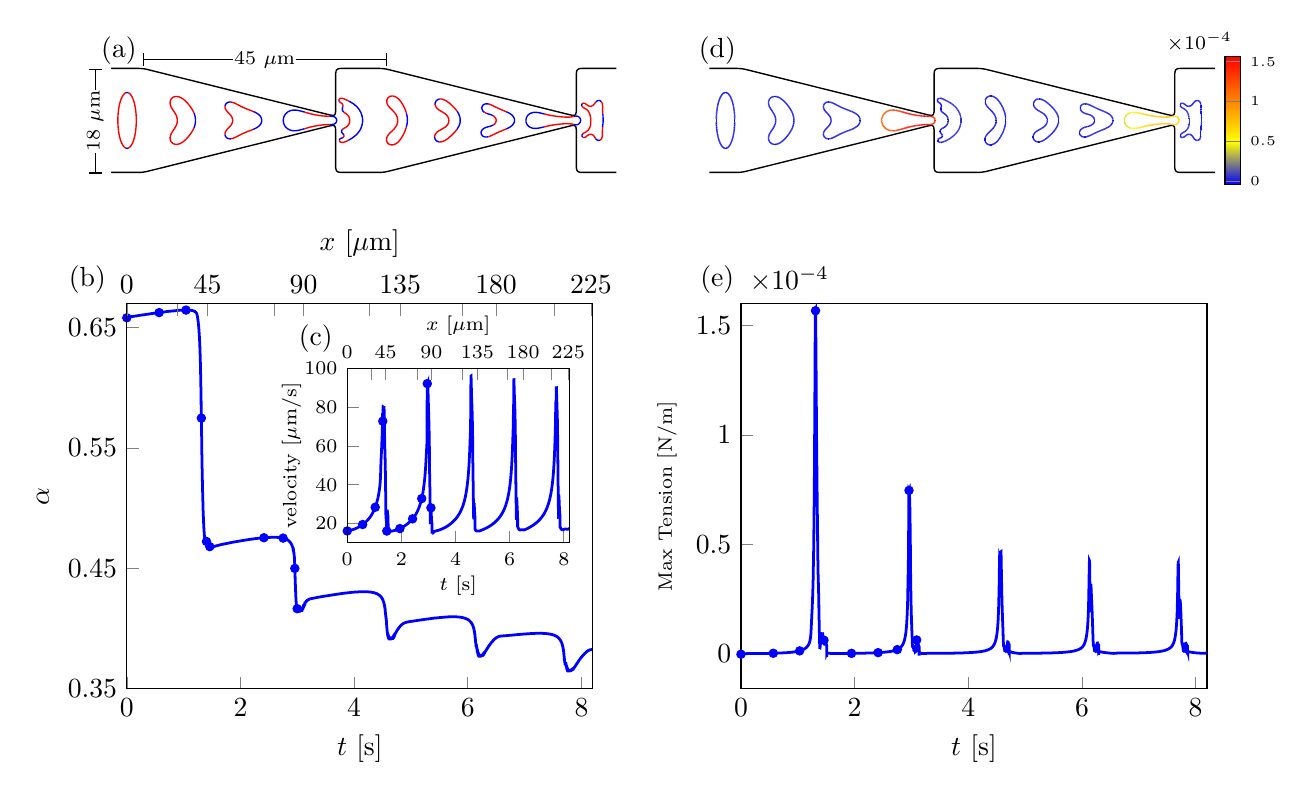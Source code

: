 \begin{tikzpicture}[scale=1.0]

% START OF LEFT PANEL OF COMPOSITE FIGURE
% vesicle going through constriction with flux
\begin{axis}[
  at = {(0.0cm,7.4cm)},
  width = 8.0cm,
  hide axis,
  axis equal image,
  xmin = 1,
  xmax = 32.5,
  ymin = -4,
  ymax = 4,
  xtick = \empty,
  ytick = \empty,
%  title style = {align=center, yshift = -0.4cm},
%  title = {\footnotesize $\beta = 1 \times 10^{-3}$,  
%           \footnotesize $U_{\max} = 18.0\mu$m/s},
]

% outer wall
\addplot[black,line width=0.5pt] coordinates{
(7.559e-02,-3.163e+00)
(1.06e-01,-3.188e+00)
(1.424e-01,-3.206e+00)
(1.84e-01,-3.22e+00)
(2.3e-01,-3.229e+00)
(2.793e-01,-3.235e+00)
(3.311e-01,-3.239e+00)
(3.844e-01,-3.24e+00)
(4.388e-01,-3.241e+00)
(4.937e-01,-3.242e+00)
(5.49e-01,-3.242e+00)
(6.044e-01,-3.242e+00)
(6.597e-01,-3.242e+00)
(7.151e-01,-3.242e+00)
(7.705e-01,-3.242e+00)
(8.258e-01,-3.242e+00)
(8.812e-01,-3.242e+00)
(9.365e-01,-3.242e+00)
(9.919e-01,-3.242e+00)
(1.047e+00,-3.242e+00)
(1.103e+00,-3.242e+00)
(1.158e+00,-3.242e+00)
(1.213e+00,-3.242e+00)
(1.269e+00,-3.242e+00)
(1.324e+00,-3.242e+00)
(1.379e+00,-3.242e+00)
(1.435e+00,-3.242e+00)
(1.49e+00,-3.242e+00)
(1.546e+00,-3.242e+00)
(1.601e+00,-3.242e+00)
(1.656e+00,-3.242e+00)
(1.712e+00,-3.242e+00)
(1.767e+00,-3.242e+00)
(1.822e+00,-3.242e+00)
(1.878e+00,-3.242e+00)
(1.933e+00,-3.242e+00)
(1.988e+00,-3.242e+00)
(2.044e+00,-3.242e+00)
(2.099e+00,-3.242e+00)
(2.155e+00,-3.242e+00)
(2.21e+00,-3.242e+00)
(2.265e+00,-3.242e+00)
(2.321e+00,-3.242e+00)
(2.376e+00,-3.242e+00)
(2.431e+00,-3.242e+00)
(2.487e+00,-3.242e+00)
(2.542e+00,-3.242e+00)
(2.597e+00,-3.242e+00)
(2.653e+00,-3.242e+00)
(2.708e+00,-3.241e+00)
(2.763e+00,-3.24e+00)
(2.818e+00,-3.238e+00)
(2.873e+00,-3.235e+00)
(2.927e+00,-3.231e+00)
(2.981e+00,-3.225e+00)
(3.035e+00,-3.219e+00)
(3.088e+00,-3.21e+00)
(3.141e+00,-3.201e+00)
(3.194e+00,-3.19e+00)
(3.246e+00,-3.179e+00)
(3.299e+00,-3.166e+00)
(3.351e+00,-3.154e+00)
(3.403e+00,-3.141e+00)
(3.456e+00,-3.128e+00)
(3.508e+00,-3.115e+00)
(3.56e+00,-3.102e+00)
(3.612e+00,-3.089e+00)
(3.664e+00,-3.076e+00)
(3.717e+00,-3.063e+00)
(3.769e+00,-3.05e+00)
(3.821e+00,-3.037e+00)
(3.873e+00,-3.024e+00)
(3.925e+00,-3.011e+00)
(3.978e+00,-2.998e+00)
(4.03e+00,-2.985e+00)
(4.082e+00,-2.972e+00)
(4.134e+00,-2.959e+00)
(4.187e+00,-2.946e+00)
(4.239e+00,-2.933e+00)
(4.291e+00,-2.92e+00)
(4.343e+00,-2.907e+00)
(4.395e+00,-2.894e+00)
(4.448e+00,-2.881e+00)
(4.5e+00,-2.868e+00)
(4.552e+00,-2.855e+00)
(4.604e+00,-2.842e+00)
(4.657e+00,-2.829e+00)
(4.709e+00,-2.816e+00)
(4.761e+00,-2.803e+00)
(4.813e+00,-2.79e+00)
(4.865e+00,-2.777e+00)
(4.918e+00,-2.764e+00)
(4.97e+00,-2.751e+00)
(5.022e+00,-2.738e+00)
(5.074e+00,-2.725e+00)
(5.126e+00,-2.712e+00)
(5.179e+00,-2.699e+00)
(5.231e+00,-2.686e+00)
(5.283e+00,-2.673e+00)
(5.335e+00,-2.66e+00)
(5.387e+00,-2.647e+00)
(5.44e+00,-2.634e+00)
(5.492e+00,-2.621e+00)
(5.544e+00,-2.608e+00)
(5.596e+00,-2.595e+00)
(5.649e+00,-2.582e+00)
(5.701e+00,-2.569e+00)
(5.753e+00,-2.556e+00)
(5.805e+00,-2.542e+00)
(5.857e+00,-2.53e+00)
(5.91e+00,-2.517e+00)
(5.962e+00,-2.503e+00)
(6.014e+00,-2.49e+00)
(6.066e+00,-2.478e+00)
(6.118e+00,-2.464e+00)
(6.171e+00,-2.451e+00)
(6.223e+00,-2.438e+00)
(6.275e+00,-2.425e+00)
(6.327e+00,-2.412e+00)
(6.379e+00,-2.399e+00)
(6.432e+00,-2.386e+00)
(6.484e+00,-2.373e+00)
(6.536e+00,-2.36e+00)
(6.588e+00,-2.347e+00)
(6.641e+00,-2.334e+00)
(6.693e+00,-2.321e+00)
(6.745e+00,-2.308e+00)
(6.797e+00,-2.295e+00)
(6.849e+00,-2.282e+00)
(6.902e+00,-2.269e+00)
(6.954e+00,-2.256e+00)
(7.006e+00,-2.243e+00)
(7.058e+00,-2.23e+00)
(7.11e+00,-2.217e+00)
(7.163e+00,-2.204e+00)
(7.215e+00,-2.191e+00)
(7.267e+00,-2.178e+00)
(7.319e+00,-2.165e+00)
(7.371e+00,-2.152e+00)
(7.424e+00,-2.139e+00)
(7.476e+00,-2.126e+00)
(7.528e+00,-2.113e+00)
(7.58e+00,-2.1e+00)
(7.633e+00,-2.087e+00)
(7.685e+00,-2.074e+00)
(7.737e+00,-2.061e+00)
(7.789e+00,-2.048e+00)
(7.841e+00,-2.035e+00)
(7.894e+00,-2.022e+00)
(7.946e+00,-2.009e+00)
(7.998e+00,-1.996e+00)
(8.05e+00,-1.983e+00)
(8.102e+00,-1.97e+00)
(8.155e+00,-1.957e+00)
(8.207e+00,-1.944e+00)
(8.259e+00,-1.931e+00)
(8.311e+00,-1.918e+00)
(8.363e+00,-1.905e+00)
(8.416e+00,-1.892e+00)
(8.468e+00,-1.879e+00)
(8.52e+00,-1.866e+00)
(8.572e+00,-1.853e+00)
(8.624e+00,-1.84e+00)
(8.677e+00,-1.827e+00)
(8.729e+00,-1.814e+00)
(8.781e+00,-1.8e+00)
(8.833e+00,-1.788e+00)
(8.886e+00,-1.774e+00)
(8.938e+00,-1.762e+00)
(8.99e+00,-1.748e+00)
(9.042e+00,-1.736e+00)
(9.094e+00,-1.722e+00)
(9.147e+00,-1.709e+00)
(9.199e+00,-1.696e+00)
(9.251e+00,-1.683e+00)
(9.303e+00,-1.67e+00)
(9.355e+00,-1.657e+00)
(9.408e+00,-1.644e+00)
(9.46e+00,-1.631e+00)
(9.512e+00,-1.618e+00)
(9.564e+00,-1.605e+00)
(9.617e+00,-1.592e+00)
(9.669e+00,-1.579e+00)
(9.721e+00,-1.566e+00)
(9.773e+00,-1.553e+00)
(9.825e+00,-1.54e+00)
(9.877e+00,-1.527e+00)
(9.93e+00,-1.514e+00)
(9.982e+00,-1.501e+00)
(1.003e+01,-1.488e+00)
(1.009e+01,-1.475e+00)
(1.014e+01,-1.462e+00)
(1.019e+01,-1.449e+00)
(1.024e+01,-1.436e+00)
(1.03e+01,-1.423e+00)
(1.035e+01,-1.41e+00)
(1.04e+01,-1.397e+00)
(1.045e+01,-1.384e+00)
(1.05e+01,-1.371e+00)
(1.056e+01,-1.358e+00)
(1.061e+01,-1.345e+00)
(1.066e+01,-1.332e+00)
(1.071e+01,-1.319e+00)
(1.077e+01,-1.306e+00)
(1.082e+01,-1.293e+00)
(1.087e+01,-1.28e+00)
(1.092e+01,-1.267e+00)
(1.097e+01,-1.254e+00)
(1.103e+01,-1.241e+00)
(1.108e+01,-1.228e+00)
(1.113e+01,-1.215e+00)
(1.118e+01,-1.202e+00)
(1.123e+01,-1.189e+00)
(1.129e+01,-1.176e+00)
(1.134e+01,-1.163e+00)
(1.139e+01,-1.15e+00)
(1.144e+01,-1.137e+00)
(1.15e+01,-1.124e+00)
(1.155e+01,-1.111e+00)
(1.16e+01,-1.098e+00)
(1.165e+01,-1.085e+00)
(1.171e+01,-1.072e+00)
(1.176e+01,-1.058e+00)
(1.181e+01,-1.046e+00)
(1.186e+01,-1.032e+00)
(1.191e+01,-1.02e+00)
(1.197e+01,-1.006e+00)
(1.202e+01,-9.935e-01)
(1.207e+01,-9.804e-01)
(1.212e+01,-9.674e-01)
(1.218e+01,-9.544e-01)
(1.223e+01,-9.414e-01)
(1.228e+01,-9.284e-01)
(1.233e+01,-9.154e-01)
(1.238e+01,-9.023e-01)
(1.244e+01,-8.893e-01)
(1.249e+01,-8.763e-01)
(1.254e+01,-8.633e-01)
(1.259e+01,-8.503e-01)
(1.264e+01,-8.373e-01)
(1.27e+01,-8.242e-01)
(1.275e+01,-8.112e-01)
(1.28e+01,-7.982e-01)
(1.285e+01,-7.852e-01)
(1.291e+01,-7.722e-01)
(1.296e+01,-7.591e-01)
(1.301e+01,-7.461e-01)
(1.306e+01,-7.331e-01)
(1.312e+01,-7.201e-01)
(1.317e+01,-7.071e-01)
(1.322e+01,-6.941e-01)
(1.327e+01,-6.81e-01)
(1.332e+01,-6.68e-01)
(1.338e+01,-6.55e-01)
(1.343e+01,-6.42e-01)
(1.348e+01,-6.29e-01)
(1.353e+01,-6.16e-01)
(1.358e+01,-6.029e-01)
(1.364e+01,-5.899e-01)
(1.369e+01,-5.769e-01)
(1.374e+01,-5.639e-01)
(1.379e+01,-5.509e-01)
(1.385e+01,-5.378e-01)
(1.39e+01,-5.248e-01)
(1.395e+01,-5.118e-01)
(1.4e+01,-4.988e-01)
(1.405e+01,-4.858e-01)
(1.411e+01,-4.728e-01)
(1.416e+01,-4.597e-01)
(1.421e+01,-4.467e-01)
(1.426e+01,-4.337e-01)
(1.431e+01,-4.207e-01)
(1.437e+01,-4.076e-01)
(1.442e+01,-3.947e-01)
(1.447e+01,-3.817e-01)
(1.452e+01,-3.686e-01)
(1.458e+01,-3.554e-01)
(1.463e+01,-3.429e-01)
(1.468e+01,-3.317e-01)
(1.473e+01,-3.225e-01)
(1.478e+01,-3.162e-01)
(1.482e+01,-3.14e-01)
(1.486e+01,-3.172e-01)
(1.489e+01,-3.268e-01)
(1.492e+01,-3.436e-01)
(1.495e+01,-3.679e-01)
(1.496e+01,-3.995e-01)
(1.498e+01,-4.376e-01)
(1.499e+01,-4.811e-01)
(1.499e+01,-5.288e-01)
(1.5e+01,-5.795e-01)
(1.5e+01,-6.322e-01)
(1.5e+01,-6.861e-01)
(1.5e+01,-7.408e-01)
(1.5e+01,-7.959e-01)
(1.5e+01,-8.511e-01)
(1.5e+01,-9.064e-01)
(1.5e+01,-9.616e-01)
(1.5e+01,-1.017e+00)
(1.5e+01,-1.072e+00)
(1.5e+01,-1.127e+00)
(1.5e+01,-1.182e+00)
(1.5e+01,-1.238e+00)
(1.5e+01,-1.293e+00)
(1.5e+01,-1.348e+00)
(1.5e+01,-1.403e+00)
(1.5e+01,-1.458e+00)
(1.5e+01,-1.514e+00)
(1.5e+01,-1.569e+00)
(1.5e+01,-1.624e+00)
(1.5e+01,-1.679e+00)
(1.5e+01,-1.734e+00)
(1.5e+01,-1.79e+00)
(1.5e+01,-1.845e+00)
(1.5e+01,-1.9e+00)
(1.5e+01,-1.955e+00)
(1.5e+01,-2.011e+00)
(1.5e+01,-2.066e+00)
(1.5e+01,-2.121e+00)
(1.5e+01,-2.176e+00)
(1.5e+01,-2.231e+00)
(1.5e+01,-2.287e+00)
(1.5e+01,-2.342e+00)
(1.5e+01,-2.397e+00)
(1.5e+01,-2.452e+00)
(1.5e+01,-2.507e+00)
(1.5e+01,-2.563e+00)
(1.5e+01,-2.618e+00)
(1.5e+01,-2.673e+00)
(1.5e+01,-2.728e+00)
(1.5e+01,-2.784e+00)
(1.5e+01,-2.839e+00)
(1.5e+01,-2.893e+00)
(1.5e+01,-2.945e+00)
(1.501e+01,-2.995e+00)
(1.502e+01,-3.043e+00)
(1.503e+01,-3.086e+00)
(1.505e+01,-3.123e+00)
(1.507e+01,-3.156e+00)
(1.51e+01,-3.182e+00)
(1.513e+01,-3.202e+00)
(1.517e+01,-3.217e+00)
(1.522e+01,-3.227e+00)
(1.527e+01,-3.234e+00)
(1.532e+01,-3.238e+00)
(1.537e+01,-3.24e+00)
(1.543e+01,-3.241e+00)
(1.548e+01,-3.242e+00)
(1.554e+01,-3.242e+00)
(1.559e+01,-3.242e+00)
(1.56e+01,-3.242e+00)
(1.566e+01,-3.242e+00)
(1.571e+01,-3.242e+00)
(1.577e+01,-3.242e+00)
(1.583e+01,-3.242e+00)
(1.588e+01,-3.242e+00)
(1.594e+01,-3.242e+00)
(1.599e+01,-3.242e+00)
(1.605e+01,-3.242e+00)
(1.61e+01,-3.242e+00)
(1.616e+01,-3.242e+00)
(1.621e+01,-3.242e+00)
(1.627e+01,-3.242e+00)
(1.632e+01,-3.242e+00)
(1.638e+01,-3.242e+00)
(1.643e+01,-3.242e+00)
(1.649e+01,-3.242e+00)
(1.655e+01,-3.242e+00)
(1.66e+01,-3.242e+00)
(1.666e+01,-3.242e+00)
(1.671e+01,-3.242e+00)
(1.677e+01,-3.242e+00)
(1.682e+01,-3.242e+00)
(1.688e+01,-3.242e+00)
(1.693e+01,-3.242e+00)
(1.699e+01,-3.242e+00)
(1.704e+01,-3.242e+00)
(1.71e+01,-3.242e+00)
(1.715e+01,-3.242e+00)
(1.721e+01,-3.242e+00)
(1.726e+01,-3.242e+00)
(1.732e+01,-3.242e+00)
(1.738e+01,-3.242e+00)
(1.743e+01,-3.242e+00)
(1.749e+01,-3.242e+00)
(1.754e+01,-3.242e+00)
(1.76e+01,-3.242e+00)
(1.765e+01,-3.242e+00)
(1.771e+01,-3.241e+00)
(1.776e+01,-3.24e+00)
(1.782e+01,-3.238e+00)
(1.787e+01,-3.235e+00)
(1.793e+01,-3.231e+00)
(1.798e+01,-3.225e+00)
(1.804e+01,-3.219e+00)
(1.809e+01,-3.21e+00)
(1.814e+01,-3.201e+00)
(1.819e+01,-3.19e+00)
(1.825e+01,-3.179e+00)
(1.83e+01,-3.166e+00)
(1.835e+01,-3.154e+00)
(1.84e+01,-3.141e+00)
(1.846e+01,-3.128e+00)
(1.851e+01,-3.115e+00)
(1.856e+01,-3.102e+00)
(1.861e+01,-3.089e+00)
(1.866e+01,-3.076e+00)
(1.872e+01,-3.063e+00)
(1.877e+01,-3.05e+00)
(1.882e+01,-3.037e+00)
(1.887e+01,-3.024e+00)
(1.893e+01,-3.011e+00)
(1.898e+01,-2.998e+00)
(1.903e+01,-2.985e+00)
(1.908e+01,-2.972e+00)
(1.913e+01,-2.959e+00)
(1.919e+01,-2.946e+00)
(1.924e+01,-2.933e+00)
(1.929e+01,-2.92e+00)
(1.934e+01,-2.907e+00)
(1.94e+01,-2.894e+00)
(1.945e+01,-2.881e+00)
(1.95e+01,-2.868e+00)
(1.955e+01,-2.855e+00)
(1.96e+01,-2.842e+00)
(1.966e+01,-2.829e+00)
(1.971e+01,-2.816e+00)
(1.976e+01,-2.803e+00)
(1.981e+01,-2.79e+00)
(1.986e+01,-2.777e+00)
(1.992e+01,-2.764e+00)
(1.997e+01,-2.751e+00)
(2.002e+01,-2.738e+00)
(2.007e+01,-2.725e+00)
(2.013e+01,-2.712e+00)
(2.018e+01,-2.699e+00)
(2.023e+01,-2.686e+00)
(2.028e+01,-2.673e+00)
(2.034e+01,-2.66e+00)
(2.039e+01,-2.647e+00)
(2.044e+01,-2.634e+00)
(2.049e+01,-2.621e+00)
(2.054e+01,-2.608e+00)
(2.06e+01,-2.595e+00)
(2.065e+01,-2.582e+00)
(2.07e+01,-2.569e+00)
(2.075e+01,-2.556e+00)
(2.08e+01,-2.542e+00)
(2.086e+01,-2.53e+00)
(2.091e+01,-2.517e+00)
(2.096e+01,-2.503e+00)
(2.101e+01,-2.49e+00)
(2.107e+01,-2.478e+00)
(2.112e+01,-2.464e+00)
(2.117e+01,-2.451e+00)
(2.122e+01,-2.438e+00)
(2.127e+01,-2.425e+00)
(2.133e+01,-2.412e+00)
(2.138e+01,-2.399e+00)
(2.143e+01,-2.386e+00)
(2.148e+01,-2.373e+00)
(2.154e+01,-2.36e+00)
(2.159e+01,-2.347e+00)
(2.164e+01,-2.334e+00)
(2.169e+01,-2.321e+00)
(2.175e+01,-2.308e+00)
(2.18e+01,-2.295e+00)
(2.185e+01,-2.282e+00)
(2.19e+01,-2.269e+00)
(2.195e+01,-2.256e+00)
(2.201e+01,-2.243e+00)
(2.206e+01,-2.23e+00)
(2.211e+01,-2.217e+00)
(2.216e+01,-2.204e+00)
(2.221e+01,-2.191e+00)
(2.227e+01,-2.178e+00)
(2.232e+01,-2.165e+00)
(2.237e+01,-2.152e+00)
(2.242e+01,-2.139e+00)
(2.248e+01,-2.126e+00)
(2.253e+01,-2.113e+00)
(2.258e+01,-2.1e+00)
(2.263e+01,-2.087e+00)
(2.268e+01,-2.074e+00)
(2.274e+01,-2.061e+00)
(2.279e+01,-2.048e+00)
(2.284e+01,-2.035e+00)
(2.289e+01,-2.022e+00)
(2.295e+01,-2.009e+00)
(2.3e+01,-1.996e+00)
(2.305e+01,-1.983e+00)
(2.31e+01,-1.97e+00)
(2.316e+01,-1.957e+00)
(2.321e+01,-1.944e+00)
(2.326e+01,-1.931e+00)
(2.331e+01,-1.918e+00)
(2.336e+01,-1.905e+00)
(2.342e+01,-1.892e+00)
(2.347e+01,-1.879e+00)
(2.352e+01,-1.866e+00)
(2.357e+01,-1.853e+00)
(2.362e+01,-1.84e+00)
(2.368e+01,-1.827e+00)
(2.373e+01,-1.814e+00)
(2.378e+01,-1.8e+00)
(2.383e+01,-1.788e+00)
(2.389e+01,-1.774e+00)
(2.394e+01,-1.762e+00)
(2.399e+01,-1.748e+00)
(2.404e+01,-1.736e+00)
(2.409e+01,-1.722e+00)
(2.415e+01,-1.709e+00)
(2.42e+01,-1.696e+00)
(2.425e+01,-1.683e+00)
(2.43e+01,-1.67e+00)
(2.436e+01,-1.657e+00)
(2.441e+01,-1.644e+00)
(2.446e+01,-1.631e+00)
(2.451e+01,-1.618e+00)
(2.456e+01,-1.605e+00)
(2.462e+01,-1.592e+00)
(2.467e+01,-1.579e+00)
(2.472e+01,-1.566e+00)
(2.477e+01,-1.553e+00)
(2.482e+01,-1.54e+00)
(2.488e+01,-1.527e+00)
(2.493e+01,-1.514e+00)
(2.498e+01,-1.501e+00)
(2.503e+01,-1.488e+00)
(2.509e+01,-1.475e+00)
(2.514e+01,-1.462e+00)
(2.519e+01,-1.449e+00)
(2.524e+01,-1.436e+00)
(2.53e+01,-1.423e+00)
(2.535e+01,-1.41e+00)
(2.54e+01,-1.397e+00)
(2.545e+01,-1.384e+00)
(2.55e+01,-1.371e+00)
(2.556e+01,-1.358e+00)
(2.561e+01,-1.345e+00)
(2.566e+01,-1.332e+00)
(2.571e+01,-1.319e+00)
(2.576e+01,-1.306e+00)
(2.582e+01,-1.293e+00)
(2.587e+01,-1.28e+00)
(2.592e+01,-1.267e+00)
(2.597e+01,-1.254e+00)
(2.603e+01,-1.241e+00)
(2.608e+01,-1.228e+00)
(2.613e+01,-1.215e+00)
(2.618e+01,-1.202e+00)
(2.623e+01,-1.189e+00)
(2.629e+01,-1.176e+00)
(2.634e+01,-1.163e+00)
(2.639e+01,-1.15e+00)
(2.644e+01,-1.137e+00)
(2.65e+01,-1.124e+00)
(2.655e+01,-1.111e+00)
(2.66e+01,-1.098e+00)
(2.665e+01,-1.085e+00)
(2.671e+01,-1.072e+00)
(2.676e+01,-1.058e+00)
(2.681e+01,-1.046e+00)
(2.686e+01,-1.032e+00)
(2.691e+01,-1.02e+00)
(2.697e+01,-1.006e+00)
(2.702e+01,-9.935e-01)
(2.707e+01,-9.804e-01)
(2.712e+01,-9.674e-01)
(2.717e+01,-9.544e-01)
(2.723e+01,-9.414e-01)
(2.728e+01,-9.284e-01)
(2.733e+01,-9.154e-01)
(2.738e+01,-9.023e-01)
(2.744e+01,-8.893e-01)
(2.749e+01,-8.763e-01)
(2.754e+01,-8.633e-01)
(2.759e+01,-8.503e-01)
(2.764e+01,-8.373e-01)
(2.77e+01,-8.242e-01)
(2.775e+01,-8.112e-01)
(2.78e+01,-7.982e-01)
(2.785e+01,-7.852e-01)
(2.791e+01,-7.722e-01)
(2.796e+01,-7.591e-01)
(2.801e+01,-7.461e-01)
(2.806e+01,-7.331e-01)
(2.812e+01,-7.201e-01)
(2.817e+01,-7.071e-01)
(2.822e+01,-6.941e-01)
(2.827e+01,-6.81e-01)
(2.832e+01,-6.68e-01)
(2.838e+01,-6.55e-01)
(2.843e+01,-6.42e-01)
(2.848e+01,-6.29e-01)
(2.853e+01,-6.16e-01)
(2.858e+01,-6.029e-01)
(2.864e+01,-5.899e-01)
(2.869e+01,-5.769e-01)
(2.874e+01,-5.639e-01)
(2.879e+01,-5.509e-01)
(2.885e+01,-5.378e-01)
(2.89e+01,-5.248e-01)
(2.895e+01,-5.118e-01)
(2.9e+01,-4.988e-01)
(2.905e+01,-4.858e-01)
(2.911e+01,-4.728e-01)
(2.916e+01,-4.597e-01)
(2.921e+01,-4.467e-01)
(2.926e+01,-4.337e-01)
(2.932e+01,-4.207e-01)
(2.937e+01,-4.076e-01)
(2.942e+01,-3.947e-01)
(2.947e+01,-3.817e-01)
(2.952e+01,-3.686e-01)
(2.958e+01,-3.554e-01)
(2.963e+01,-3.429e-01)
(2.968e+01,-3.317e-01)
(2.973e+01,-3.225e-01)
(2.978e+01,-3.162e-01)
(2.982e+01,-3.14e-01)
(2.986e+01,-3.172e-01)
(2.989e+01,-3.268e-01)
(2.992e+01,-3.436e-01)
(2.995e+01,-3.679e-01)
(2.997e+01,-3.995e-01)
(2.998e+01,-4.376e-01)
(2.999e+01,-4.811e-01)
(2.999e+01,-5.288e-01)
(3.0e+01,-5.795e-01)
(3.0e+01,-6.322e-01)
(3.0e+01,-6.861e-01)
(3.0e+01,-7.408e-01)
(3.0e+01,-7.959e-01)
(3.0e+01,-8.511e-01)
(3.0e+01,-9.064e-01)
(3.0e+01,-9.616e-01)
(3.0e+01,-1.017e+00)
(3.0e+01,-1.072e+00)
(3.0e+01,-1.127e+00)
(3.0e+01,-1.182e+00)
(3.0e+01,-1.238e+00)
(3.0e+01,-1.293e+00)
(3.0e+01,-1.348e+00)
(3.0e+01,-1.403e+00)
(3.0e+01,-1.458e+00)
(3.0e+01,-1.514e+00)
(3.0e+01,-1.569e+00)
(3.0e+01,-1.624e+00)
(3.0e+01,-1.679e+00)
(3.0e+01,-1.734e+00)
(3.0e+01,-1.79e+00)
(3.0e+01,-1.845e+00)
(3.0e+01,-1.9e+00)
(3.0e+01,-1.955e+00)
(3.0e+01,-2.011e+00)
(3.0e+01,-2.066e+00)
(3.0e+01,-2.121e+00)
(3.0e+01,-2.176e+00)
(3.0e+01,-2.231e+00)
(3.0e+01,-2.287e+00)
(3.0e+01,-2.342e+00)
(3.0e+01,-2.397e+00)
(3.0e+01,-2.452e+00)
(3.0e+01,-2.507e+00)
(3.0e+01,-2.563e+00)
(3.0e+01,-2.618e+00)
(3.0e+01,-2.673e+00)
(3.0e+01,-2.728e+00)
(3.0e+01,-2.784e+00)
(3.0e+01,-2.839e+00)
(3.0e+01,-2.893e+00)
(3.0e+01,-2.945e+00)
(3.001e+01,-2.995e+00)
(3.002e+01,-3.043e+00)
(3.003e+01,-3.086e+00)
(3.005e+01,-3.123e+00)
(3.007e+01,-3.156e+00)
(3.01e+01,-3.182e+00)
(3.013e+01,-3.202e+00)
(3.017e+01,-3.217e+00)
(3.022e+01,-3.227e+00)
(3.027e+01,-3.234e+00)
(3.032e+01,-3.238e+00)
(3.037e+01,-3.24e+00)
(3.043e+01,-3.241e+00)
(3.048e+01,-3.242e+00)
(3.054e+01,-3.242e+00)
(3.059e+01,-3.242e+00)
(3.065e+01,-3.242e+00)
(3.07e+01,-3.242e+00)
(3.076e+01,-3.242e+00)
(3.081e+01,-3.242e+00)
(3.087e+01,-3.242e+00)
(3.092e+01,-3.242e+00)
(3.098e+01,-3.242e+00)
(3.103e+01,-3.242e+00)
(3.109e+01,-3.242e+00)
(3.115e+01,-3.242e+00)
(3.12e+01,-3.242e+00)
(3.126e+01,-3.242e+00)
(3.131e+01,-3.242e+00)
(3.137e+01,-3.242e+00)
(3.142e+01,-3.242e+00)
(3.148e+01,-3.242e+00)
(3.153e+01,-3.242e+00)
(3.159e+01,-3.242e+00)
(3.164e+01,-3.242e+00)
(3.17e+01,-3.242e+00)
(3.175e+01,-3.242e+00)
(3.181e+01,-3.242e+00)
(3.187e+01,-3.242e+00)
(3.192e+01,-3.242e+00)
(3.198e+01,-3.242e+00)
(3.203e+01,-3.242e+00)
(3.209e+01,-3.242e+00)
(3.214e+01,-3.242e+00)
(3.22e+01,-3.242e+00)
(3.225e+01,-3.242e+00)
(3.231e+01,-3.242e+00)
(3.236e+01,-3.242e+00)
(3.242e+01,-3.242e+00)
(3.248e+01,-3.242e+00)
(3.253e+01,-3.242e+00)
(3.259e+01,-3.242e+00)
(3.264e+01,-3.241e+00)
(3.269e+01,-3.239e+00)
(3.274e+01,-3.234e+00)
(3.279e+01,-3.227e+00)
(3.284e+01,-3.216e+00)
(3.287e+01,-3.2e+00)
(3.291e+01,-3.178e+00)
(3.293e+01,-3.151e+00)
(3.296e+01,-3.118e+00)
(3.297e+01,-3.079e+00)
(3.298e+01,-3.036e+00)
(3.299e+01,-2.989e+00)
(3.3e+01,-2.939e+00)
(3.3e+01,-2.887e+00)
(3.3e+01,-2.834e+00)
(3.3e+01,-2.78e+00)
(3.3e+01,-2.727e+00)
(3.3e+01,-2.672e+00)
(3.3e+01,-2.618e+00)
(3.3e+01,-2.564e+00)
(3.3e+01,-2.51e+00)
(3.3e+01,-2.455e+00)
(3.3e+01,-2.401e+00)
(3.3e+01,-2.347e+00)
(3.3e+01,-2.293e+00)
(3.3e+01,-2.239e+00)
(3.3e+01,-2.184e+00)
(3.3e+01,-2.13e+00)
(3.3e+01,-2.076e+00)
(3.3e+01,-2.022e+00)
(3.3e+01,-1.967e+00)
(3.3e+01,-1.913e+00)
(3.3e+01,-1.859e+00)
(3.3e+01,-1.805e+00)
(3.3e+01,-1.75e+00)
(3.3e+01,-1.696e+00)
(3.3e+01,-1.642e+00)
(3.3e+01,-1.588e+00)
(3.3e+01,-1.534e+00)
(3.3e+01,-1.479e+00)
(3.3e+01,-1.425e+00)
(3.3e+01,-1.371e+00)
(3.3e+01,-1.317e+00)
(3.3e+01,-1.263e+00)
(3.3e+01,-1.208e+00)
(3.3e+01,-1.154e+00)
(3.3e+01,-1.1e+00)
(3.3e+01,-1.046e+00)
(3.3e+01,-9.915e-01)
(3.3e+01,-9.373e-01)
(3.3e+01,-8.831e-01)
(3.3e+01,-8.288e-01)
(3.3e+01,-7.746e-01)
(3.3e+01,-7.204e-01)
(3.3e+01,-6.662e-01)
(3.3e+01,-6.12e-01)
(3.3e+01,-5.577e-01)
(3.3e+01,-5.035e-01)
(3.3e+01,-4.493e-01)
(3.3e+01,-3.951e-01)
(3.3e+01,-3.409e-01)
(3.3e+01,-2.867e-01)
(3.3e+01,-2.325e-01)
(3.3e+01,-1.782e-01)
(3.3e+01,-1.24e-01)
(3.3e+01,-6.98e-02)
(3.3e+01,-1.558e-02)
(3.3e+01,3.863e-02)
(3.3e+01,9.285e-02)
(3.3e+01,1.471e-01)
(3.3e+01,2.013e-01)
(3.3e+01,2.555e-01)
(3.3e+01,3.097e-01)
(3.3e+01,3.639e-01)
(3.3e+01,4.181e-01)
(3.3e+01,4.724e-01)
(3.3e+01,5.266e-01)
(3.3e+01,5.808e-01)
(3.3e+01,6.35e-01)
(3.3e+01,6.892e-01)
(3.3e+01,7.434e-01)
(3.3e+01,7.977e-01)
(3.3e+01,8.519e-01)
(3.3e+01,9.061e-01)
(3.3e+01,9.603e-01)
(3.3e+01,1.014e+00)
(3.3e+01,1.069e+00)
(3.3e+01,1.123e+00)
(3.3e+01,1.177e+00)
(3.3e+01,1.231e+00)
(3.3e+01,1.286e+00)
(3.3e+01,1.34e+00)
(3.3e+01,1.394e+00)
(3.3e+01,1.448e+00)
(3.3e+01,1.502e+00)
(3.3e+01,1.557e+00)
(3.3e+01,1.611e+00)
(3.3e+01,1.665e+00)
(3.3e+01,1.719e+00)
(3.3e+01,1.774e+00)
(3.3e+01,1.828e+00)
(3.3e+01,1.882e+00)
(3.3e+01,1.936e+00)
(3.3e+01,1.99e+00)
(3.3e+01,2.045e+00)
(3.3e+01,2.099e+00)
(3.3e+01,2.153e+00)
(3.3e+01,2.207e+00)
(3.3e+01,2.261e+00)
(3.3e+01,2.316e+00)
(3.3e+01,2.37e+00)
(3.3e+01,2.424e+00)
(3.3e+01,2.478e+00)
(3.3e+01,2.533e+00)
(3.3e+01,2.587e+00)
(3.3e+01,2.641e+00)
(3.3e+01,2.695e+00)
(3.3e+01,2.749e+00)
(3.3e+01,2.804e+00)
(3.3e+01,2.858e+00)
(3.3e+01,2.91e+00)
(3.3e+01,2.962e+00)
(3.299e+01,3.01e+00)
(3.298e+01,3.056e+00)
(3.297e+01,3.097e+00)
(3.295e+01,3.133e+00)
(3.292e+01,3.163e+00)
(3.289e+01,3.188e+00)
(3.286e+01,3.206e+00)
(3.282e+01,3.22e+00)
(3.277e+01,3.229e+00)
(3.272e+01,3.235e+00)
(3.267e+01,3.239e+00)
(3.262e+01,3.24e+00)
(3.256e+01,3.241e+00)
(3.251e+01,3.242e+00)
(3.245e+01,3.242e+00)
(3.24e+01,3.242e+00)
(3.234e+01,3.242e+00)
(3.228e+01,3.242e+00)
(3.223e+01,3.242e+00)
(3.217e+01,3.242e+00)
(3.212e+01,3.242e+00)
(3.206e+01,3.242e+00)
(3.201e+01,3.242e+00)
(3.195e+01,3.242e+00)
(3.19e+01,3.242e+00)
(3.184e+01,3.242e+00)
(3.179e+01,3.242e+00)
(3.173e+01,3.242e+00)
(3.168e+01,3.242e+00)
(3.162e+01,3.242e+00)
(3.156e+01,3.242e+00)
(3.151e+01,3.242e+00)
(3.145e+01,3.242e+00)
(3.14e+01,3.242e+00)
(3.134e+01,3.242e+00)
(3.129e+01,3.242e+00)
(3.123e+01,3.242e+00)
(3.118e+01,3.242e+00)
(3.112e+01,3.242e+00)
(3.107e+01,3.242e+00)
(3.101e+01,3.242e+00)
(3.096e+01,3.242e+00)
(3.09e+01,3.242e+00)
(3.085e+01,3.242e+00)
(3.079e+01,3.242e+00)
(3.074e+01,3.242e+00)
(3.068e+01,3.242e+00)
(3.062e+01,3.242e+00)
(3.057e+01,3.242e+00)
(3.051e+01,3.242e+00)
(3.046e+01,3.242e+00)
(3.04e+01,3.242e+00)
(3.035e+01,3.24e+00)
(3.03e+01,3.238e+00)
(3.025e+01,3.233e+00)
(3.02e+01,3.225e+00)
(3.016e+01,3.212e+00)
(3.012e+01,3.195e+00)
(3.009e+01,3.172e+00)
(3.006e+01,3.142e+00)
(3.004e+01,3.107e+00)
(3.002e+01,3.067e+00)
(3.002e+01,3.022e+00)
(3.001e+01,2.973e+00)
(3.0e+01,2.922e+00)
(3.0e+01,2.869e+00)
(3.0e+01,2.815e+00)
(3.0e+01,2.76e+00)
(3.0e+01,2.705e+00)
(3.0e+01,2.65e+00)
(3.0e+01,2.594e+00)
(3.0e+01,2.539e+00)
(3.0e+01,2.484e+00)
(3.0e+01,2.429e+00)
(3.0e+01,2.374e+00)
(3.0e+01,2.318e+00)
(3.0e+01,2.263e+00)
(3.0e+01,2.208e+00)
(3.0e+01,2.153e+00)
(3.0e+01,2.098e+00)
(3.0e+01,2.042e+00)
(3.0e+01,1.987e+00)
(3.0e+01,1.932e+00)
(3.0e+01,1.877e+00)
(3.0e+01,1.821e+00)
(3.0e+01,1.766e+00)
(3.0e+01,1.711e+00)
(3.0e+01,1.656e+00)
(3.0e+01,1.601e+00)
(3.0e+01,1.545e+00)
(3.0e+01,1.49e+00)
(3.0e+01,1.435e+00)
(3.0e+01,1.38e+00)
(3.0e+01,1.325e+00)
(3.0e+01,1.269e+00)
(3.0e+01,1.214e+00)
(3.0e+01,1.159e+00)
(3.0e+01,1.104e+00)
(3.0e+01,1.048e+00)
(3.0e+01,9.933e-01)
(3.0e+01,9.381e-01)
(3.0e+01,8.829e-01)
(3.0e+01,8.277e-01)
(3.0e+01,7.725e-01)
(3.0e+01,7.171e-01)
(3.0e+01,6.621e-01)
(3.0e+01,6.082e-01)
(3.0e+01,5.56e-01)
(2.999e+01,5.063e-01)
(2.998e+01,4.603e-01)
(2.997e+01,4.193e-01)
(2.996e+01,3.844e-01)
(2.994e+01,3.564e-01)
(2.991e+01,3.359e-01)
(2.988e+01,3.228e-01)
(2.984e+01,3.165e-01)
(2.98e+01,3.161e-01)
(2.975e+01,3.202e-01)
(2.971e+01,3.278e-01)
(2.966e+01,3.377e-01)
(2.961e+01,3.491e-01)
(2.955e+01,3.613e-01)
(2.95e+01,3.741e-01)
(2.945e+01,3.872e-01)
(2.94e+01,4.002e-01)
(2.934e+01,4.132e-01)
(2.929e+01,4.262e-01)
(2.924e+01,4.392e-01)
(2.919e+01,4.523e-01)
(2.914e+01,4.653e-01)
(2.908e+01,4.783e-01)
(2.903e+01,4.913e-01)
(2.898e+01,5.043e-01)
(2.893e+01,5.173e-01)
(2.888e+01,5.304e-01)
(2.882e+01,5.434e-01)
(2.877e+01,5.564e-01)
(2.872e+01,5.694e-01)
(2.867e+01,5.824e-01)
(2.861e+01,5.955e-01)
(2.856e+01,6.085e-01)
(2.851e+01,6.215e-01)
(2.846e+01,6.345e-01)
(2.841e+01,6.475e-01)
(2.835e+01,6.605e-01)
(2.83e+01,6.736e-01)
(2.825e+01,6.866e-01)
(2.82e+01,6.996e-01)
(2.814e+01,7.126e-01)
(2.809e+01,7.256e-01)
(2.804e+01,7.386e-01)
(2.799e+01,7.517e-01)
(2.794e+01,7.647e-01)
(2.788e+01,7.777e-01)
(2.783e+01,7.907e-01)
(2.778e+01,8.037e-01)
(2.773e+01,8.168e-01)
(2.768e+01,8.298e-01)
(2.762e+01,8.428e-01)
(2.757e+01,8.558e-01)
(2.752e+01,8.688e-01)
(2.747e+01,8.818e-01)
(2.741e+01,8.948e-01)
(2.736e+01,9.079e-01)
(2.731e+01,9.209e-01)
(2.726e+01,9.339e-01)
(2.72e+01,9.469e-01)
(2.715e+01,9.599e-01)
(2.71e+01,9.73e-01)
(2.705e+01,9.86e-01)
(2.7e+01,9.99e-01)
(2.694e+01,1.012e+00)
(2.689e+01,1.025e+00)
(2.684e+01,1.038e+00)
(2.679e+01,1.051e+00)
(2.674e+01,1.064e+00)
(2.668e+01,1.077e+00)
(2.663e+01,1.09e+00)
(2.658e+01,1.103e+00)
(2.653e+01,1.116e+00)
(2.647e+01,1.129e+00)
(2.642e+01,1.142e+00)
(2.637e+01,1.155e+00)
(2.632e+01,1.168e+00)
(2.627e+01,1.181e+00)
(2.621e+01,1.194e+00)
(2.616e+01,1.207e+00)
(2.611e+01,1.22e+00)
(2.606e+01,1.233e+00)
(2.6e+01,1.246e+00)
(2.595e+01,1.259e+00)
(2.59e+01,1.272e+00)
(2.585e+01,1.285e+00)
(2.579e+01,1.298e+00)
(2.574e+01,1.311e+00)
(2.569e+01,1.324e+00)
(2.564e+01,1.337e+00)
(2.559e+01,1.351e+00)
(2.553e+01,1.363e+00)
(2.548e+01,1.377e+00)
(2.543e+01,1.389e+00)
(2.538e+01,1.403e+00)
(2.533e+01,1.416e+00)
(2.527e+01,1.429e+00)
(2.522e+01,1.442e+00)
(2.517e+01,1.455e+00)
(2.512e+01,1.468e+00)
(2.506e+01,1.481e+00)
(2.501e+01,1.494e+00)
(2.496e+01,1.507e+00)
(2.491e+01,1.52e+00)
(2.486e+01,1.533e+00)
(2.48e+01,1.546e+00)
(2.475e+01,1.559e+00)
(2.47e+01,1.572e+00)
(2.465e+01,1.585e+00)
(2.459e+01,1.598e+00)
(2.454e+01,1.611e+00)
(2.449e+01,1.624e+00)
(2.444e+01,1.637e+00)
(2.438e+01,1.65e+00)
(2.433e+01,1.663e+00)
(2.428e+01,1.676e+00)
(2.423e+01,1.689e+00)
(2.418e+01,1.702e+00)
(2.412e+01,1.715e+00)
(2.407e+01,1.728e+00)
(2.402e+01,1.741e+00)
(2.397e+01,1.754e+00)
(2.392e+01,1.767e+00)
(2.386e+01,1.78e+00)
(2.381e+01,1.793e+00)
(2.376e+01,1.806e+00)
(2.371e+01,1.819e+00)
(2.365e+01,1.832e+00)
(2.36e+01,1.845e+00)
(2.355e+01,1.858e+00)
(2.35e+01,1.871e+00)
(2.345e+01,1.884e+00)
(2.339e+01,1.897e+00)
(2.334e+01,1.91e+00)
(2.329e+01,1.923e+00)
(2.324e+01,1.936e+00)
(2.318e+01,1.949e+00)
(2.313e+01,1.962e+00)
(2.308e+01,1.975e+00)
(2.303e+01,1.988e+00)
(2.298e+01,2.001e+00)
(2.292e+01,2.014e+00)
(2.287e+01,2.027e+00)
(2.282e+01,2.04e+00)
(2.277e+01,2.053e+00)
(2.272e+01,2.066e+00)
(2.266e+01,2.079e+00)
(2.261e+01,2.092e+00)
(2.256e+01,2.106e+00)
(2.251e+01,2.119e+00)
(2.245e+01,2.131e+00)
(2.24e+01,2.144e+00)
(2.235e+01,2.158e+00)
(2.23e+01,2.171e+00)
(2.224e+01,2.184e+00)
(2.219e+01,2.197e+00)
(2.214e+01,2.21e+00)
(2.209e+01,2.223e+00)
(2.204e+01,2.236e+00)
(2.198e+01,2.249e+00)
(2.193e+01,2.262e+00)
(2.188e+01,2.275e+00)
(2.183e+01,2.288e+00)
(2.178e+01,2.301e+00)
(2.172e+01,2.314e+00)
(2.167e+01,2.327e+00)
(2.162e+01,2.34e+00)
(2.157e+01,2.353e+00)
(2.151e+01,2.366e+00)
(2.146e+01,2.379e+00)
(2.141e+01,2.392e+00)
(2.136e+01,2.405e+00)
(2.131e+01,2.418e+00)
(2.125e+01,2.431e+00)
(2.12e+01,2.444e+00)
(2.115e+01,2.457e+00)
(2.11e+01,2.47e+00)
(2.104e+01,2.483e+00)
(2.099e+01,2.496e+00)
(2.094e+01,2.509e+00)
(2.089e+01,2.522e+00)
(2.083e+01,2.535e+00)
(2.078e+01,2.548e+00)
(2.073e+01,2.561e+00)
(2.068e+01,2.574e+00)
(2.063e+01,2.587e+00)
(2.057e+01,2.6e+00)
(2.052e+01,2.613e+00)
(2.047e+01,2.626e+00)
(2.042e+01,2.639e+00)
(2.037e+01,2.652e+00)
(2.031e+01,2.665e+00)
(2.026e+01,2.678e+00)
(2.021e+01,2.691e+00)
(2.016e+01,2.704e+00)
(2.01e+01,2.717e+00)
(2.005e+01,2.73e+00)
(2.0e+01,2.743e+00)
(1.995e+01,2.756e+00)
(1.99e+01,2.769e+00)
(1.984e+01,2.782e+00)
(1.979e+01,2.795e+00)
(1.974e+01,2.808e+00)
(1.969e+01,2.821e+00)
(1.963e+01,2.834e+00)
(1.958e+01,2.848e+00)
(1.953e+01,2.861e+00)
(1.948e+01,2.873e+00)
(1.942e+01,2.886e+00)
(1.937e+01,2.9e+00)
(1.932e+01,2.913e+00)
(1.927e+01,2.926e+00)
(1.922e+01,2.939e+00)
(1.916e+01,2.952e+00)
(1.911e+01,2.965e+00)
(1.906e+01,2.978e+00)
(1.901e+01,2.991e+00)
(1.896e+01,3.004e+00)
(1.89e+01,3.017e+00)
(1.885e+01,3.03e+00)
(1.88e+01,3.043e+00)
(1.875e+01,3.056e+00)
(1.869e+01,3.069e+00)
(1.864e+01,3.082e+00)
(1.859e+01,3.095e+00)
(1.854e+01,3.108e+00)
(1.849e+01,3.121e+00)
(1.843e+01,3.134e+00)
(1.838e+01,3.147e+00)
(1.833e+01,3.16e+00)
(1.828e+01,3.172e+00)
(1.822e+01,3.184e+00)
(1.817e+01,3.195e+00)
(1.812e+01,3.205e+00)
(1.806e+01,3.214e+00)
(1.801e+01,3.222e+00)
(1.796e+01,3.228e+00)
(1.79e+01,3.232e+00)
(1.785e+01,3.236e+00)
(1.779e+01,3.238e+00)
(1.774e+01,3.24e+00)
(1.768e+01,3.241e+00)
(1.763e+01,3.241e+00)
(1.757e+01,3.242e+00)
(1.752e+01,3.242e+00)
(1.746e+01,3.242e+00)
(1.741e+01,3.242e+00)
(1.735e+01,3.242e+00)
(1.73e+01,3.242e+00)
(1.724e+01,3.242e+00)
(1.719e+01,3.242e+00)
(1.713e+01,3.242e+00)
(1.708e+01,3.242e+00)
(1.702e+01,3.242e+00)
(1.696e+01,3.242e+00)
(1.691e+01,3.242e+00)
(1.685e+01,3.242e+00)
(1.68e+01,3.242e+00)
(1.674e+01,3.242e+00)
(1.669e+01,3.242e+00)
(1.663e+01,3.242e+00)
(1.658e+01,3.242e+00)
(1.652e+01,3.242e+00)
(1.647e+01,3.242e+00)
(1.641e+01,3.242e+00)
(1.636e+01,3.242e+00)
(1.63e+01,3.242e+00)
(1.625e+01,3.242e+00)
(1.619e+01,3.242e+00)
(1.613e+01,3.242e+00)
(1.608e+01,3.242e+00)
(1.602e+01,3.242e+00)
(1.597e+01,3.242e+00)
(1.591e+01,3.242e+00)
(1.586e+01,3.242e+00)
(1.58e+01,3.242e+00)
(1.575e+01,3.242e+00)
(1.569e+01,3.242e+00)
(1.564e+01,3.242e+00)
(1.558e+01,3.242e+00)
(1.552e+01,3.242e+00)
(1.557e+01,3.242e+00)
(1.551e+01,3.242e+00)
(1.546e+01,3.242e+00)
(1.54e+01,3.242e+00)
(1.535e+01,3.24e+00)
(1.53e+01,3.238e+00)
(1.525e+01,3.233e+00)
(1.52e+01,3.225e+00)
(1.516e+01,3.212e+00)
(1.512e+01,3.195e+00)
(1.509e+01,3.172e+00)
(1.506e+01,3.142e+00)
(1.504e+01,3.107e+00)
(1.502e+01,3.067e+00)
(1.502e+01,3.022e+00)
(1.501e+01,2.973e+00)
(1.5e+01,2.922e+00)
(1.5e+01,2.869e+00)
(1.5e+01,2.815e+00)
(1.5e+01,2.76e+00)
(1.5e+01,2.705e+00)
(1.5e+01,2.65e+00)
(1.5e+01,2.594e+00)
(1.5e+01,2.539e+00)
(1.5e+01,2.484e+00)
(1.5e+01,2.429e+00)
(1.5e+01,2.374e+00)
(1.5e+01,2.318e+00)
(1.5e+01,2.263e+00)
(1.5e+01,2.208e+00)
(1.5e+01,2.153e+00)
(1.5e+01,2.098e+00)
(1.5e+01,2.042e+00)
(1.5e+01,1.987e+00)
(1.5e+01,1.932e+00)
(1.5e+01,1.877e+00)
(1.5e+01,1.821e+00)
(1.5e+01,1.766e+00)
(1.5e+01,1.711e+00)
(1.5e+01,1.656e+00)
(1.5e+01,1.601e+00)
(1.5e+01,1.545e+00)
(1.5e+01,1.49e+00)
(1.5e+01,1.435e+00)
(1.5e+01,1.38e+00)
(1.5e+01,1.325e+00)
(1.5e+01,1.269e+00)
(1.5e+01,1.214e+00)
(1.5e+01,1.159e+00)
(1.5e+01,1.104e+00)
(1.5e+01,1.048e+00)
(1.5e+01,9.933e-01)
(1.5e+01,9.381e-01)
(1.5e+01,8.829e-01)
(1.5e+01,8.277e-01)
(1.5e+01,7.725e-01)
(1.5e+01,7.171e-01)
(1.5e+01,6.621e-01)
(1.5e+01,6.082e-01)
(1.5e+01,5.56e-01)
(1.499e+01,5.063e-01)
(1.498e+01,4.603e-01)
(1.497e+01,4.193e-01)
(1.496e+01,3.844e-01)
(1.494e+01,3.564e-01)
(1.491e+01,3.359e-01)
(1.488e+01,3.228e-01)
(1.484e+01,3.165e-01)
(1.48e+01,3.161e-01)
(1.476e+01,3.202e-01)
(1.471e+01,3.278e-01)
(1.466e+01,3.377e-01)
(1.461e+01,3.491e-01)
(1.455e+01,3.613e-01)
(1.45e+01,3.741e-01)
(1.445e+01,3.872e-01)
(1.44e+01,4.002e-01)
(1.435e+01,4.132e-01)
(1.429e+01,4.262e-01)
(1.424e+01,4.392e-01)
(1.419e+01,4.523e-01)
(1.414e+01,4.653e-01)
(1.408e+01,4.783e-01)
(1.403e+01,4.913e-01)
(1.398e+01,5.043e-01)
(1.393e+01,5.173e-01)
(1.388e+01,5.304e-01)
(1.382e+01,5.434e-01)
(1.377e+01,5.564e-01)
(1.372e+01,5.694e-01)
(1.367e+01,5.824e-01)
(1.361e+01,5.955e-01)
(1.356e+01,6.085e-01)
(1.351e+01,6.215e-01)
(1.346e+01,6.345e-01)
(1.341e+01,6.475e-01)
(1.335e+01,6.605e-01)
(1.33e+01,6.736e-01)
(1.325e+01,6.866e-01)
(1.32e+01,6.996e-01)
(1.315e+01,7.126e-01)
(1.309e+01,7.256e-01)
(1.304e+01,7.386e-01)
(1.299e+01,7.517e-01)
(1.294e+01,7.647e-01)
(1.288e+01,7.777e-01)
(1.283e+01,7.907e-01)
(1.278e+01,8.037e-01)
(1.273e+01,8.168e-01)
(1.268e+01,8.298e-01)
(1.262e+01,8.428e-01)
(1.257e+01,8.558e-01)
(1.252e+01,8.688e-01)
(1.247e+01,8.818e-01)
(1.241e+01,8.948e-01)
(1.236e+01,9.079e-01)
(1.231e+01,9.209e-01)
(1.226e+01,9.339e-01)
(1.22e+01,9.469e-01)
(1.215e+01,9.599e-01)
(1.21e+01,9.73e-01)
(1.205e+01,9.86e-01)
(1.2e+01,9.99e-01)
(1.194e+01,1.012e+00)
(1.189e+01,1.025e+00)
(1.184e+01,1.038e+00)
(1.179e+01,1.051e+00)
(1.173e+01,1.064e+00)
(1.168e+01,1.077e+00)
(1.163e+01,1.09e+00)
(1.158e+01,1.103e+00)
(1.153e+01,1.116e+00)
(1.147e+01,1.129e+00)
(1.142e+01,1.142e+00)
(1.137e+01,1.155e+00)
(1.132e+01,1.168e+00)
(1.127e+01,1.181e+00)
(1.121e+01,1.194e+00)
(1.116e+01,1.207e+00)
(1.111e+01,1.22e+00)
(1.106e+01,1.233e+00)
(1.1e+01,1.246e+00)
(1.095e+01,1.259e+00)
(1.09e+01,1.272e+00)
(1.085e+01,1.285e+00)
(1.079e+01,1.298e+00)
(1.074e+01,1.311e+00)
(1.069e+01,1.324e+00)
(1.064e+01,1.337e+00)
(1.059e+01,1.351e+00)
(1.053e+01,1.363e+00)
(1.048e+01,1.377e+00)
(1.043e+01,1.389e+00)
(1.038e+01,1.403e+00)
(1.032e+01,1.416e+00)
(1.027e+01,1.429e+00)
(1.022e+01,1.442e+00)
(1.017e+01,1.455e+00)
(1.012e+01,1.468e+00)
(1.006e+01,1.481e+00)
(1.001e+01,1.494e+00)
(9.96e+00,1.507e+00)
(9.908e+00,1.52e+00)
(9.855e+00,1.533e+00)
(9.803e+00,1.546e+00)
(9.751e+00,1.559e+00)
(9.699e+00,1.572e+00)
(9.646e+00,1.585e+00)
(9.594e+00,1.598e+00)
(9.542e+00,1.611e+00)
(9.49e+00,1.624e+00)
(9.438e+00,1.637e+00)
(9.385e+00,1.65e+00)
(9.333e+00,1.663e+00)
(9.281e+00,1.676e+00)
(9.229e+00,1.689e+00)
(9.177e+00,1.702e+00)
(9.124e+00,1.715e+00)
(9.072e+00,1.728e+00)
(9.02e+00,1.741e+00)
(8.968e+00,1.754e+00)
(8.915e+00,1.767e+00)
(8.863e+00,1.78e+00)
(8.811e+00,1.793e+00)
(8.759e+00,1.806e+00)
(8.707e+00,1.819e+00)
(8.655e+00,1.832e+00)
(8.602e+00,1.845e+00)
(8.55e+00,1.858e+00)
(8.498e+00,1.871e+00)
(8.446e+00,1.884e+00)
(8.393e+00,1.897e+00)
(8.341e+00,1.91e+00)
(8.289e+00,1.923e+00)
(8.237e+00,1.936e+00)
(8.185e+00,1.949e+00)
(8.132e+00,1.962e+00)
(8.08e+00,1.975e+00)
(8.028e+00,1.988e+00)
(7.976e+00,2.001e+00)
(7.923e+00,2.014e+00)
(7.871e+00,2.027e+00)
(7.819e+00,2.04e+00)
(7.767e+00,2.053e+00)
(7.715e+00,2.066e+00)
(7.662e+00,2.079e+00)
(7.61e+00,2.092e+00)
(7.558e+00,2.106e+00)
(7.506e+00,2.119e+00)
(7.454e+00,2.131e+00)
(7.401e+00,2.144e+00)
(7.349e+00,2.158e+00)
(7.297e+00,2.171e+00)
(7.245e+00,2.184e+00)
(7.193e+00,2.197e+00)
(7.14e+00,2.21e+00)
(7.088e+00,2.223e+00)
(7.036e+00,2.236e+00)
(6.984e+00,2.249e+00)
(6.931e+00,2.262e+00)
(6.879e+00,2.275e+00)
(6.827e+00,2.288e+00)
(6.775e+00,2.301e+00)
(6.723e+00,2.314e+00)
(6.67e+00,2.327e+00)
(6.618e+00,2.34e+00)
(6.566e+00,2.353e+00)
(6.514e+00,2.366e+00)
(6.462e+00,2.379e+00)
(6.409e+00,2.392e+00)
(6.357e+00,2.405e+00)
(6.305e+00,2.418e+00)
(6.253e+00,2.431e+00)
(6.201e+00,2.444e+00)
(6.148e+00,2.457e+00)
(6.096e+00,2.47e+00)
(6.044e+00,2.483e+00)
(5.992e+00,2.496e+00)
(5.94e+00,2.509e+00)
(5.887e+00,2.522e+00)
(5.835e+00,2.535e+00)
(5.783e+00,2.548e+00)
(5.731e+00,2.561e+00)
(5.678e+00,2.574e+00)
(5.626e+00,2.587e+00)
(5.574e+00,2.6e+00)
(5.522e+00,2.613e+00)
(5.47e+00,2.626e+00)
(5.417e+00,2.639e+00)
(5.365e+00,2.652e+00)
(5.313e+00,2.665e+00)
(5.261e+00,2.678e+00)
(5.209e+00,2.691e+00)
(5.156e+00,2.704e+00)
(5.104e+00,2.717e+00)
(5.052e+00,2.73e+00)
(5.0e+00,2.743e+00)
(4.948e+00,2.756e+00)
(4.895e+00,2.769e+00)
(4.843e+00,2.782e+00)
(4.791e+00,2.795e+00)
(4.739e+00,2.808e+00)
(4.686e+00,2.821e+00)
(4.634e+00,2.834e+00)
(4.582e+00,2.848e+00)
(4.53e+00,2.861e+00)
(4.478e+00,2.873e+00)
(4.426e+00,2.886e+00)
(4.373e+00,2.9e+00)
(4.321e+00,2.913e+00)
(4.269e+00,2.926e+00)
(4.217e+00,2.939e+00)
(4.164e+00,2.952e+00)
(4.112e+00,2.965e+00)
(4.06e+00,2.978e+00)
(4.008e+00,2.991e+00)
(3.956e+00,3.004e+00)
(3.903e+00,3.017e+00)
(3.851e+00,3.03e+00)
(3.799e+00,3.043e+00)
(3.747e+00,3.056e+00)
(3.695e+00,3.069e+00)
(3.642e+00,3.082e+00)
(3.59e+00,3.095e+00)
(3.538e+00,3.108e+00)
(3.486e+00,3.121e+00)
(3.433e+00,3.134e+00)
(3.381e+00,3.147e+00)
(3.329e+00,3.16e+00)
(3.277e+00,3.172e+00)
(3.224e+00,3.184e+00)
(3.171e+00,3.195e+00)
(3.119e+00,3.205e+00)
(3.065e+00,3.214e+00)
(3.012e+00,3.222e+00)
(2.958e+00,3.228e+00)
(2.904e+00,3.232e+00)
(2.849e+00,3.236e+00)
(2.794e+00,3.238e+00)
(2.739e+00,3.24e+00)
(2.684e+00,3.241e+00)
(2.629e+00,3.241e+00)
(2.574e+00,3.242e+00)
(2.518e+00,3.242e+00)
(2.463e+00,3.242e+00)
(2.408e+00,3.242e+00)
(2.352e+00,3.242e+00)
(2.297e+00,3.242e+00)
(2.242e+00,3.242e+00)
(2.186e+00,3.242e+00)
(2.131e+00,3.242e+00)
(2.076e+00,3.242e+00)
(2.02e+00,3.242e+00)
(1.965e+00,3.242e+00)
(1.909e+00,3.242e+00)
(1.854e+00,3.242e+00)
(1.799e+00,3.242e+00)
(1.743e+00,3.242e+00)
(1.688e+00,3.242e+00)
(1.633e+00,3.242e+00)
(1.577e+00,3.242e+00)
(1.522e+00,3.242e+00)
(1.467e+00,3.242e+00)
(1.411e+00,3.242e+00)
(1.356e+00,3.242e+00)
(1.3e+00,3.242e+00)
(1.245e+00,3.242e+00)
(1.19e+00,3.242e+00)
(1.134e+00,3.242e+00)
(1.079e+00,3.242e+00)
(1.024e+00,3.242e+00)
(9.684e-01,3.242e+00)
(9.13e-01,3.242e+00)
(8.576e-01,3.242e+00)
(8.023e-01,3.242e+00)
(7.469e-01,3.242e+00)
(6.915e-01,3.242e+00)
(6.362e-01,3.242e+00)
(5.809e-01,3.242e+00)
(5.255e-01,3.242e+00)
(4.7e-01,3.242e+00)
(4.148e-01,3.242e+00)
(3.604e-01,3.241e+00)
(3.075e-01,3.239e+00)
(2.566e-01,3.234e+00)
(2.086e-01,3.227e+00)
(1.646e-01,3.216e+00)
(1.255e-01,3.2e+00)
(9.212e-02,3.178e+00)
(6.473e-02,3.151e+00)
(4.337e-02,3.118e+00)
(2.757e-02,3.079e+00)
(1.65e-02,3.036e+00)
(9.2e-03,2.989e+00)
(4.721e-03,2.939e+00)
(2.164e-03,2.887e+00)
(8.055e-04,2.834e+00)
(1.75e-04,2.78e+00)
(-2.183e-05,2.727e+00)
(-2.046e-05,2.672e+00)
(7.551e-06,2.618e+00)
(5.555e-06,2.564e+00)
(-3.671e-06,2.51e+00)
(-1.825e-06,2.455e+00)
(1.937e-06,2.401e+00)
(5.599e-07,2.347e+00)
(-9.938e-07,2.293e+00)
(-1.099e-07,2.239e+00)
(4.457e-07,2.184e+00)
(-1.631e-08,2.13e+00)
(-1.311e-07,2.076e+00)
(9.709e-09,2.022e+00)
(-3.433e-08,1.967e+00)
(4.301e-08,1.913e+00)
(1.028e-07,1.859e+00)
(-9.951e-08,1.805e+00)
(-1.109e-07,1.75e+00)
(1.396e-07,1.696e+00)
(8.534e-08,1.642e+00)
(-1.553e-07,1.588e+00)
(-4.666e-08,1.534e+00)
(1.465e-07,1.479e+00)
(9.893e-09,1.425e+00)
(-1.175e-07,1.371e+00)
(1.446e-08,1.317e+00)
(7.525e-08,1.263e+00)
(-2.001e-08,1.208e+00)
(-2.846e-08,1.154e+00)
(4.1e-09,1.1e+00)
(-1.403e-08,1.046e+00)
(3.258e-08,9.915e-01)
(4.39e-08,9.373e-01)
(-8.648e-08,8.831e-01)
(-5.409e-08,8.288e-01)
(1.517e-07,7.746e-01)
(3.94e-08,7.204e-01)
(-2.204e-07,6.662e-01)
(3.111e-09,6.12e-01)
(2.84e-07,5.578e-01)
(-7.385e-08,5.035e-01)
(-3.332e-07,4.493e-01)
(1.706e-07,3.951e-01)
(3.588e-07,3.409e-01)
(-2.883e-07,2.867e-01)
(-3.529e-07,2.325e-01)
(4.199e-07,1.782e-01)
(3.09e-07,1.24e-01)
(-5.557e-07,6.98e-02)
(-2.225e-07,1.558e-02)
(6.847e-07,-3.863e-02)
(9.161e-08,-9.285e-02)
(-7.945e-07,-1.471e-01)
(8.256e-08,-2.013e-01)
(8.724e-07,-2.555e-01)
(-2.958e-07,-3.097e-01)
(-9.058e-07,-3.639e-01)
(5.406e-07,-4.181e-01)
(8.828e-07,-4.724e-01)
(-8.064e-07,-5.266e-01)
(-7.934e-07,-5.808e-01)
(1.079e-06,-6.35e-01)
(6.295e-07,-6.892e-01)
(-1.343e-06,-7.435e-01)
(-3.862e-07,-7.977e-01)
(1.578e-06,-8.519e-01)
(6.184e-08,-9.061e-01)
(-1.765e-06,-9.603e-01)
(3.413e-07,-1.014e+00)
(1.881e-06,-1.069e+00)
(-8.167e-07,-1.123e+00)
(-1.903e-06,-1.177e+00)
(1.353e-06,-1.231e+00)
(1.809e-06,-1.286e+00)
(-1.935e-06,-1.34e+00)
(-1.576e-06,-1.394e+00)
(2.543e-06,-1.448e+00)
(1.18e-06,-1.502e+00)
(-3.149e-06,-1.557e+00)
(-5.973e-07,-1.611e+00)
(3.724e-06,-1.665e+00)
(-1.959e-07,-1.719e+00)
(-4.228e-06,-1.774e+00)
(1.229e-06,-1.828e+00)
(4.617e-06,-1.882e+00)
(-2.539e-06,-1.936e+00)
(-4.829e-06,-1.99e+00)
(4.18e-06,-2.045e+00)
(4.785e-06,-2.099e+00)
(-6.242e-06,-2.153e+00)
(-4.358e-06,-2.207e+00)
(8.889e-06,-2.261e+00)
(3.333e-06,-2.316e+00)
(-1.245e-05,-2.37e+00)
(-1.272e-06,-2.424e+00)
(1.768e-05,-2.478e+00)
(-2.913e-06,-2.533e+00)
(-2.662e-05,-2.587e+00)
(1.273e-05,-2.641e+00)
(4.665e-05,-2.695e+00)
(-4.538e-05,-2.749e+00)
(-1.226e-04,-2.804e+00)
(3.027e-04,-2.858e+00)
(1.817e-03,-2.91e+00)
(4.977e-03,-2.962e+00)
(1.05e-02,-3.01e+00)
(1.938e-02,-3.056e+00)
(3.267e-02,-3.097e+00)
(5.121e-02,-3.133e+00)
(7.559e-02,-3.163e+00)
};

% 1st time step
\addplot[blue,line width=0.5pt] coordinates{
(2.0e+00,1.741e+00)
(1.986e+00,1.741e+00)
(1.972e+00,1.739e+00)
(1.958e+00,1.736e+00)
(1.944e+00,1.733e+00)
(1.93e+00,1.728e+00)
};
\addplot[red,line width=0.5pt] coordinates{
(1.93e+00,1.728e+00)
(1.916e+00,1.722e+00)
(1.902e+00,1.716e+00)
(1.888e+00,1.708e+00)
(1.874e+00,1.699e+00)
(1.861e+00,1.689e+00)
(1.847e+00,1.678e+00)
(1.833e+00,1.666e+00)
(1.82e+00,1.653e+00)
(1.806e+00,1.639e+00)
(1.793e+00,1.625e+00)
(1.78e+00,1.609e+00)
(1.767e+00,1.592e+00)
(1.754e+00,1.574e+00)
(1.742e+00,1.555e+00)
(1.729e+00,1.536e+00)
(1.717e+00,1.515e+00)
(1.705e+00,1.494e+00)
(1.693e+00,1.471e+00)
(1.681e+00,1.448e+00)
(1.669e+00,1.424e+00)
(1.658e+00,1.399e+00)
(1.647e+00,1.373e+00)
(1.636e+00,1.346e+00)
(1.625e+00,1.319e+00)
(1.614e+00,1.29e+00)
(1.604e+00,1.261e+00)
(1.594e+00,1.231e+00)
(1.584e+00,1.201e+00)
(1.575e+00,1.169e+00)
(1.565e+00,1.137e+00)
(1.556e+00,1.105e+00)
(1.547e+00,1.071e+00)
(1.539e+00,1.037e+00)
(1.53e+00,1.003e+00)
(1.522e+00,9.674e-01)
(1.515e+00,9.316e-01)
(1.507e+00,8.952e-01)
(1.5e+00,8.583e-01)
(1.494e+00,8.208e-01)
(1.487e+00,7.829e-01)
(1.481e+00,7.445e-01)
(1.475e+00,7.056e-01)
(1.469e+00,6.663e-01)
(1.464e+00,6.267e-01)
(1.459e+00,5.866e-01)
(1.455e+00,5.462e-01)
(1.45e+00,5.055e-01)
(1.446e+00,4.644e-01)
(1.443e+00,4.231e-01)
(1.44e+00,3.815e-01)
(1.437e+00,3.397e-01)
(1.434e+00,2.977e-01)
(1.432e+00,2.555e-01)
(1.43e+00,2.131e-01)
(1.429e+00,1.707e-01)
(1.427e+00,1.281e-01)
(1.426e+00,8.544e-02)
(1.426e+00,4.273e-02)
(1.426e+00,1.418e-16)
(1.426e+00,-4.273e-02)
(1.426e+00,-8.544e-02)
(1.427e+00,-1.281e-01)
(1.429e+00,-1.707e-01)
(1.43e+00,-2.131e-01)
(1.432e+00,-2.555e-01)
(1.434e+00,-2.977e-01)
(1.437e+00,-3.397e-01)
(1.44e+00,-3.815e-01)
(1.443e+00,-4.231e-01)
(1.446e+00,-4.644e-01)
(1.45e+00,-5.055e-01)
(1.455e+00,-5.462e-01)
(1.459e+00,-5.866e-01)
(1.464e+00,-6.267e-01)
(1.469e+00,-6.663e-01)
(1.475e+00,-7.056e-01)
(1.481e+00,-7.445e-01)
(1.487e+00,-7.829e-01)
(1.494e+00,-8.208e-01)
(1.5e+00,-8.583e-01)
(1.507e+00,-8.952e-01)
(1.515e+00,-9.316e-01)
(1.522e+00,-9.674e-01)
(1.53e+00,-1.003e+00)
(1.539e+00,-1.037e+00)
(1.547e+00,-1.071e+00)
(1.556e+00,-1.105e+00)
(1.565e+00,-1.137e+00)
(1.575e+00,-1.169e+00)
(1.584e+00,-1.201e+00)
(1.594e+00,-1.231e+00)
(1.604e+00,-1.261e+00)
(1.614e+00,-1.29e+00)
(1.625e+00,-1.319e+00)
(1.636e+00,-1.346e+00)
(1.647e+00,-1.373e+00)
(1.658e+00,-1.399e+00)
(1.669e+00,-1.424e+00)
(1.681e+00,-1.448e+00)
(1.693e+00,-1.471e+00)
(1.705e+00,-1.494e+00)
(1.717e+00,-1.515e+00)
(1.729e+00,-1.536e+00)
(1.742e+00,-1.555e+00)
(1.754e+00,-1.574e+00)
(1.767e+00,-1.592e+00)
(1.78e+00,-1.609e+00)
(1.793e+00,-1.625e+00)
(1.806e+00,-1.639e+00)
(1.82e+00,-1.653e+00)
(1.833e+00,-1.666e+00)
(1.847e+00,-1.678e+00)
(1.861e+00,-1.689e+00)
(1.874e+00,-1.699e+00)
(1.888e+00,-1.708e+00)
(1.902e+00,-1.716e+00)
(1.916e+00,-1.722e+00)
(1.93e+00,-1.728e+00)
};
\addplot[blue,line width=0.5pt] coordinates{
(1.93e+00,-1.728e+00)
(1.944e+00,-1.733e+00)
(1.958e+00,-1.736e+00)
(1.972e+00,-1.739e+00)
(1.986e+00,-1.741e+00)
(2.0e+00,-1.741e+00)
(2.014e+00,-1.741e+00)
(2.028e+00,-1.739e+00)
(2.042e+00,-1.736e+00)
(2.056e+00,-1.733e+00)
(2.07e+00,-1.728e+00)
(2.084e+00,-1.722e+00)
};
\addplot[red,line width=0.5pt] coordinates{
(2.084e+00,-1.722e+00)
(2.098e+00,-1.716e+00)
(2.112e+00,-1.708e+00)
(2.126e+00,-1.699e+00)
(2.139e+00,-1.689e+00)
(2.153e+00,-1.678e+00)
(2.167e+00,-1.666e+00)
(2.18e+00,-1.653e+00)
(2.193e+00,-1.639e+00)
(2.207e+00,-1.625e+00)
(2.22e+00,-1.609e+00)
(2.233e+00,-1.592e+00)
(2.245e+00,-1.574e+00)
(2.258e+00,-1.555e+00)
(2.271e+00,-1.536e+00)
(2.283e+00,-1.515e+00)
(2.295e+00,-1.494e+00)
(2.307e+00,-1.471e+00)
(2.319e+00,-1.448e+00)
(2.331e+00,-1.424e+00)
(2.342e+00,-1.399e+00)
(2.353e+00,-1.373e+00)
(2.364e+00,-1.346e+00)
(2.375e+00,-1.319e+00)
(2.386e+00,-1.29e+00)
(2.396e+00,-1.261e+00)
(2.406e+00,-1.231e+00)
(2.416e+00,-1.201e+00)
(2.425e+00,-1.169e+00)
(2.435e+00,-1.137e+00)
(2.444e+00,-1.105e+00)
(2.453e+00,-1.071e+00)
(2.461e+00,-1.037e+00)
(2.47e+00,-1.003e+00)
(2.478e+00,-9.674e-01)
(2.485e+00,-9.316e-01)
(2.493e+00,-8.952e-01)
(2.5e+00,-8.583e-01)
(2.506e+00,-8.208e-01)
(2.513e+00,-7.829e-01)
(2.519e+00,-7.445e-01)
(2.525e+00,-7.056e-01)
(2.531e+00,-6.663e-01)
(2.536e+00,-6.267e-01)
(2.541e+00,-5.866e-01)
(2.545e+00,-5.462e-01)
(2.55e+00,-5.055e-01)
(2.554e+00,-4.644e-01)
(2.557e+00,-4.231e-01)
(2.56e+00,-3.815e-01)
(2.563e+00,-3.397e-01)
(2.566e+00,-2.977e-01)
(2.568e+00,-2.555e-01)
(2.57e+00,-2.131e-01)
(2.571e+00,-1.707e-01)
(2.573e+00,-1.281e-01)
(2.574e+00,-8.544e-02)
(2.574e+00,-4.273e-02)
(2.574e+00,-3.55e-16)
(2.574e+00,4.273e-02)
(2.574e+00,8.544e-02)
(2.573e+00,1.281e-01)
(2.571e+00,1.707e-01)
(2.57e+00,2.131e-01)
(2.568e+00,2.555e-01)
(2.566e+00,2.977e-01)
(2.563e+00,3.397e-01)
(2.56e+00,3.815e-01)
(2.557e+00,4.231e-01)
(2.554e+00,4.644e-01)
(2.55e+00,5.055e-01)
(2.545e+00,5.462e-01)
(2.541e+00,5.866e-01)
(2.536e+00,6.267e-01)
(2.531e+00,6.663e-01)
(2.525e+00,7.056e-01)
(2.519e+00,7.445e-01)
(2.513e+00,7.829e-01)
(2.506e+00,8.208e-01)
(2.5e+00,8.583e-01)
(2.493e+00,8.952e-01)
(2.485e+00,9.316e-01)
(2.478e+00,9.674e-01)
(2.47e+00,1.003e+00)
(2.461e+00,1.037e+00)
(2.453e+00,1.071e+00)
(2.444e+00,1.105e+00)
(2.435e+00,1.137e+00)
(2.425e+00,1.169e+00)
(2.416e+00,1.201e+00)
(2.406e+00,1.231e+00)
(2.396e+00,1.261e+00)
(2.386e+00,1.29e+00)
(2.375e+00,1.319e+00)
(2.364e+00,1.346e+00)
(2.353e+00,1.373e+00)
(2.342e+00,1.399e+00)
(2.331e+00,1.424e+00)
(2.319e+00,1.448e+00)
(2.307e+00,1.471e+00)
(2.295e+00,1.494e+00)
(2.283e+00,1.515e+00)
(2.271e+00,1.536e+00)
(2.258e+00,1.555e+00)
(2.245e+00,1.574e+00)
(2.233e+00,1.592e+00)
(2.22e+00,1.609e+00)
(2.207e+00,1.625e+00)
(2.193e+00,1.639e+00)
(2.18e+00,1.653e+00)
(2.167e+00,1.666e+00)
(2.153e+00,1.678e+00)
(2.139e+00,1.689e+00)
(2.126e+00,1.699e+00)
(2.112e+00,1.708e+00)
(2.098e+00,1.716e+00)
(2.084e+00,1.722e+00)
};
\addplot[blue,line width=0.5pt] coordinates{
(2.084e+00,1.722e+00)
(2.07e+00,1.728e+00)
(2.056e+00,1.733e+00)
(2.042e+00,1.736e+00)
(2.028e+00,1.739e+00)
(2.014e+00,1.741e+00)
(2.0e+00,1.741e+00)
};

% 2nd time step
\addplot[red,line width=0.5pt] coordinates{
(5.179e+00,1.481e+00)
(5.165e+00,1.484e+00)
(5.151e+00,1.486e+00)
(5.137e+00,1.488e+00)
(5.122e+00,1.49e+00)
(5.108e+00,1.491e+00)
(5.093e+00,1.492e+00)
(5.077e+00,1.492e+00)
(5.061e+00,1.492e+00)
(5.045e+00,1.492e+00)
(5.028e+00,1.49e+00)
(5.011e+00,1.488e+00)
(4.993e+00,1.485e+00)
(4.975e+00,1.482e+00)
(4.956e+00,1.477e+00)
(4.937e+00,1.471e+00)
(4.918e+00,1.464e+00)
(4.898e+00,1.456e+00)
(4.878e+00,1.446e+00)
(4.859e+00,1.435e+00)
(4.839e+00,1.422e+00)
(4.82e+00,1.408e+00)
(4.801e+00,1.391e+00)
(4.783e+00,1.374e+00)
(4.766e+00,1.354e+00)
(4.75e+00,1.333e+00)
(4.735e+00,1.31e+00)
(4.721e+00,1.285e+00)
(4.709e+00,1.258e+00)
(4.699e+00,1.231e+00)
(4.691e+00,1.202e+00)
(4.686e+00,1.171e+00)
(4.682e+00,1.14e+00)
(4.68e+00,1.108e+00)
(4.681e+00,1.075e+00)
(4.684e+00,1.042e+00)
(4.69e+00,1.008e+00)
(4.697e+00,9.748e-01)
(4.707e+00,9.411e-01)
(4.719e+00,9.075e-01)
(4.732e+00,8.74e-01)
(4.748e+00,8.407e-01)
(4.764e+00,8.076e-01)
(4.783e+00,7.746e-01)
(4.802e+00,7.418e-01)
(4.822e+00,7.092e-01)
(4.843e+00,6.765e-01)
(4.865e+00,6.438e-01)
(4.887e+00,6.109e-01)
(4.91e+00,5.777e-01)
(4.932e+00,5.441e-01)
(4.954e+00,5.1e-01)
(4.976e+00,4.753e-01)
(4.997e+00,4.399e-01)
(5.018e+00,4.038e-01)
(5.037e+00,3.668e-01)
(5.055e+00,3.289e-01)
(5.072e+00,2.902e-01)
(5.086e+00,2.506e-01)
(5.099e+00,2.103e-01)
(5.11e+00,1.692e-01)
(5.119e+00,1.275e-01)
(5.125e+00,8.527e-02)
(5.129e+00,4.273e-02)
(5.13e+00,2.118e-05)
(5.129e+00,-4.269e-02)
(5.125e+00,-8.522e-02)
(5.119e+00,-1.274e-01)
(5.11e+00,-1.691e-01)
(5.099e+00,-2.102e-01)
(5.086e+00,-2.506e-01)
(5.072e+00,-2.902e-01)
(5.055e+00,-3.289e-01)
(5.037e+00,-3.668e-01)
(5.018e+00,-4.037e-01)
(4.997e+00,-4.399e-01)
(4.976e+00,-4.753e-01)
(4.954e+00,-5.1e-01)
(4.932e+00,-5.441e-01)
(4.91e+00,-5.776e-01)
(4.887e+00,-6.108e-01)
(4.865e+00,-6.437e-01)
(4.843e+00,-6.765e-01)
(4.822e+00,-7.091e-01)
(4.802e+00,-7.418e-01)
(4.783e+00,-7.746e-01)
(4.765e+00,-8.075e-01)
(4.748e+00,-8.406e-01)
(4.732e+00,-8.74e-01)
(4.719e+00,-9.074e-01)
(4.707e+00,-9.411e-01)
(4.697e+00,-9.748e-01)
(4.69e+00,-1.008e+00)
(4.684e+00,-1.042e+00)
(4.681e+00,-1.075e+00)
(4.68e+00,-1.108e+00)
(4.682e+00,-1.14e+00)
(4.686e+00,-1.171e+00)
(4.691e+00,-1.202e+00)
(4.699e+00,-1.231e+00)
(4.71e+00,-1.258e+00)
(4.721e+00,-1.285e+00)
(4.735e+00,-1.31e+00)
(4.75e+00,-1.333e+00)
(4.766e+00,-1.354e+00)
(4.783e+00,-1.374e+00)
(4.801e+00,-1.391e+00)
(4.82e+00,-1.408e+00)
(4.839e+00,-1.422e+00)
(4.859e+00,-1.435e+00)
(4.878e+00,-1.446e+00)
(4.898e+00,-1.456e+00)
(4.918e+00,-1.464e+00)
(4.937e+00,-1.471e+00)
(4.956e+00,-1.477e+00)
(4.975e+00,-1.482e+00)
(4.993e+00,-1.485e+00)
(5.011e+00,-1.488e+00)
(5.028e+00,-1.49e+00)
(5.045e+00,-1.492e+00)
(5.061e+00,-1.492e+00)
(5.077e+00,-1.492e+00)
(5.093e+00,-1.492e+00)
(5.108e+00,-1.491e+00)
(5.122e+00,-1.49e+00)
(5.137e+00,-1.488e+00)
(5.151e+00,-1.486e+00)
(5.165e+00,-1.484e+00)
(5.179e+00,-1.481e+00)
(5.193e+00,-1.478e+00)
(5.206e+00,-1.474e+00)
(5.22e+00,-1.471e+00)
(5.234e+00,-1.467e+00)
(5.248e+00,-1.462e+00)
(5.263e+00,-1.457e+00)
(5.277e+00,-1.452e+00)
(5.292e+00,-1.446e+00)
(5.307e+00,-1.439e+00)
(5.322e+00,-1.432e+00)
(5.338e+00,-1.425e+00)
(5.354e+00,-1.417e+00)
(5.37e+00,-1.408e+00)
(5.387e+00,-1.399e+00)
(5.404e+00,-1.388e+00)
(5.422e+00,-1.378e+00)
(5.44e+00,-1.366e+00)
(5.458e+00,-1.354e+00)
(5.476e+00,-1.341e+00)
(5.495e+00,-1.327e+00)
(5.514e+00,-1.313e+00)
(5.534e+00,-1.297e+00)
(5.554e+00,-1.281e+00)
(5.574e+00,-1.264e+00)
(5.594e+00,-1.247e+00)
(5.614e+00,-1.228e+00)
(5.635e+00,-1.209e+00)
(5.656e+00,-1.189e+00)
(5.677e+00,-1.168e+00)
(5.698e+00,-1.147e+00)
(5.719e+00,-1.124e+00)
(5.741e+00,-1.101e+00)
(5.763e+00,-1.078e+00)
(5.784e+00,-1.053e+00)
(5.806e+00,-1.028e+00)
(5.828e+00,-1.002e+00)
(5.85e+00,-9.755e-01)
(5.872e+00,-9.481e-01)
(5.894e+00,-9.201e-01)
(5.916e+00,-8.913e-01)
(5.938e+00,-8.619e-01)
(5.959e+00,-8.317e-01)
(5.981e+00,-8.009e-01)
(6.002e+00,-7.693e-01)
(6.023e+00,-7.37e-01)
(6.043e+00,-7.04e-01)
(6.064e+00,-6.703e-01)
(6.083e+00,-6.358e-01)
(6.103e+00,-6.007e-01)
(6.121e+00,-5.648e-01)
(6.139e+00,-5.282e-01)
(6.156e+00,-4.909e-01)
(6.172e+00,-4.529e-01)
};
\addplot[blue,line width=0.5pt] coordinates{
(6.172e+00,-4.529e-01)
(6.187e+00,-4.142e-01)
(6.2e+00,-3.748e-01)
(6.213e+00,-3.349e-01)
(6.225e+00,-2.944e-01)
(6.235e+00,-2.534e-01)
(6.244e+00,-2.119e-01)
(6.251e+00,-1.7e-01)
(6.256e+00,-1.278e-01)
(6.261e+00,-8.534e-02)
(6.263e+00,-4.271e-02)
(6.264e+00,1.603e-05)
(6.263e+00,4.274e-02)
(6.261e+00,8.537e-02)
(6.256e+00,1.278e-01)
(6.251e+00,1.7e-01)
(6.244e+00,2.119e-01)
(6.235e+00,2.534e-01)
(6.225e+00,2.945e-01)
(6.213e+00,3.349e-01)
(6.2e+00,3.749e-01)
(6.187e+00,4.142e-01)
(6.172e+00,4.529e-01)
};
\addplot[red,line width=0.5pt] coordinates{
(6.172e+00,4.529e-01)
(6.156e+00,4.909e-01)
(6.139e+00,5.282e-01)
(6.121e+00,5.648e-01)
(6.103e+00,6.007e-01)
(6.083e+00,6.359e-01)
(6.064e+00,6.703e-01)
(6.043e+00,7.04e-01)
(6.023e+00,7.37e-01)
(6.002e+00,7.693e-01)
(5.981e+00,8.009e-01)
(5.959e+00,8.318e-01)
(5.938e+00,8.619e-01)
(5.916e+00,8.914e-01)
(5.894e+00,9.201e-01)
(5.872e+00,9.481e-01)
(5.85e+00,9.755e-01)
(5.828e+00,1.002e+00)
(5.806e+00,1.028e+00)
(5.784e+00,1.053e+00)
(5.762e+00,1.078e+00)
(5.741e+00,1.101e+00)
(5.719e+00,1.124e+00)
(5.698e+00,1.147e+00)
(5.677e+00,1.168e+00)
(5.656e+00,1.189e+00)
(5.635e+00,1.209e+00)
(5.614e+00,1.228e+00)
(5.594e+00,1.247e+00)
(5.574e+00,1.264e+00)
(5.554e+00,1.281e+00)
(5.534e+00,1.297e+00)
(5.514e+00,1.313e+00)
(5.495e+00,1.327e+00)
(5.476e+00,1.341e+00)
(5.458e+00,1.354e+00)
(5.44e+00,1.366e+00)
(5.422e+00,1.378e+00)
(5.404e+00,1.389e+00)
(5.387e+00,1.399e+00)
(5.37e+00,1.408e+00)
(5.354e+00,1.417e+00)
(5.338e+00,1.425e+00)
(5.322e+00,1.432e+00)
(5.307e+00,1.439e+00)
(5.292e+00,1.446e+00)
(5.277e+00,1.452e+00)
(5.262e+00,1.457e+00)
(5.248e+00,1.462e+00)
(5.234e+00,1.467e+00)
(5.22e+00,1.471e+00)
(5.206e+00,1.475e+00)
(5.193e+00,1.478e+00)
(5.179e+00,1.481e+00)
};

% 3rd time step
\addplot[red,line width=0.5pt] coordinates{
(8.841e+00,1.009e+00)
(8.828e+00,1.015e+00)
(8.816e+00,1.022e+00)
(8.803e+00,1.028e+00)
(8.79e+00,1.035e+00)
(8.777e+00,1.041e+00)
(8.763e+00,1.048e+00)
(8.749e+00,1.055e+00)
(8.735e+00,1.061e+00)
(8.72e+00,1.068e+00)
(8.704e+00,1.075e+00)
(8.688e+00,1.082e+00)
(8.672e+00,1.089e+00)
(8.655e+00,1.096e+00)
(8.636e+00,1.103e+00)
(8.618e+00,1.11e+00)
(8.598e+00,1.116e+00)
(8.578e+00,1.123e+00)
(8.557e+00,1.128e+00)
(8.535e+00,1.134e+00)
(8.512e+00,1.138e+00)
(8.488e+00,1.142e+00)
(8.464e+00,1.145e+00)
};
\addplot[blue,line width=0.5pt] coordinates{
(8.464e+00,1.145e+00)
(8.438e+00,1.147e+00)
(8.412e+00,1.147e+00)
(8.385e+00,1.146e+00)
(8.358e+00,1.142e+00)
(8.33e+00,1.137e+00)
(8.303e+00,1.129e+00)
(8.275e+00,1.118e+00)
(8.248e+00,1.105e+00)
(8.222e+00,1.089e+00)
(8.197e+00,1.069e+00)
(8.174e+00,1.046e+00)
(8.154e+00,1.021e+00)
(8.137e+00,9.923e-01)
(8.122e+00,9.615e-01)
(8.112e+00,9.286e-01)
(8.106e+00,8.941e-01)
};
\addplot[red,line width=0.5pt] coordinates{
(8.106e+00,8.941e-01)
(8.103e+00,8.586e-01)
(8.105e+00,8.225e-01)
(8.111e+00,7.864e-01)
(8.12e+00,7.505e-01)
(8.134e+00,7.154e-01)
(8.15e+00,6.81e-01)
(8.169e+00,6.478e-01)
(8.191e+00,6.155e-01)
(8.215e+00,5.843e-01)
(8.241e+00,5.539e-01)
(8.268e+00,5.243e-01)
(8.295e+00,4.951e-01)
(8.324e+00,4.66e-01)
(8.352e+00,4.368e-01)
(8.381e+00,4.072e-01)
(8.409e+00,3.768e-01)
(8.437e+00,3.454e-01)
(8.463e+00,3.127e-01)
(8.488e+00,2.786e-01)
(8.51e+00,2.429e-01)
(8.53e+00,2.055e-01)
(8.547e+00,1.666e-01)
(8.561e+00,1.264e-01)
(8.572e+00,8.493e-02)
(8.578e+00,4.269e-02)
(8.58e+00,2.969e-05)
(8.578e+00,-4.263e-02)
(8.572e+00,-8.488e-02)
(8.561e+00,-1.263e-01)
(8.548e+00,-1.666e-01)
(8.53e+00,-2.055e-01)
(8.51e+00,-2.428e-01)
(8.488e+00,-2.785e-01)
(8.463e+00,-3.127e-01)
(8.437e+00,-3.454e-01)
(8.409e+00,-3.768e-01)
(8.381e+00,-4.072e-01)
(8.353e+00,-4.368e-01)
(8.324e+00,-4.66e-01)
(8.295e+00,-4.95e-01)
(8.268e+00,-5.242e-01)
(8.241e+00,-5.539e-01)
(8.215e+00,-5.843e-01)
(8.191e+00,-6.155e-01)
(8.169e+00,-6.477e-01)
(8.15e+00,-6.81e-01)
(8.134e+00,-7.153e-01)
(8.12e+00,-7.505e-01)
(8.111e+00,-7.864e-01)
(8.105e+00,-8.225e-01)
(8.103e+00,-8.586e-01)
(8.106e+00,-8.941e-01)
};
\addplot[blue,line width=0.5pt] coordinates{
(8.106e+00,-8.941e-01)
(8.112e+00,-9.286e-01)
(8.123e+00,-9.614e-01)
(8.137e+00,-9.923e-01)
(8.154e+00,-1.021e+00)
(8.175e+00,-1.046e+00)
(8.197e+00,-1.069e+00)
(8.222e+00,-1.089e+00)
(8.248e+00,-1.105e+00)
(8.275e+00,-1.118e+00)
(8.303e+00,-1.129e+00)
(8.331e+00,-1.137e+00)
(8.358e+00,-1.142e+00)
(8.386e+00,-1.146e+00)
(8.412e+00,-1.147e+00)
(8.438e+00,-1.147e+00)
(8.464e+00,-1.145e+00)
};
\addplot[red,line width=0.5pt] coordinates{
(8.464e+00,-1.145e+00)
(8.488e+00,-1.142e+00)
(8.512e+00,-1.138e+00)
(8.535e+00,-1.134e+00)
(8.557e+00,-1.128e+00)
(8.578e+00,-1.122e+00)
(8.598e+00,-1.116e+00)
(8.618e+00,-1.11e+00)
(8.637e+00,-1.103e+00)
(8.655e+00,-1.096e+00)
(8.672e+00,-1.089e+00)
(8.688e+00,-1.082e+00)
(8.704e+00,-1.075e+00)
(8.72e+00,-1.068e+00)
(8.735e+00,-1.061e+00)
(8.749e+00,-1.055e+00)
(8.763e+00,-1.048e+00)
(8.777e+00,-1.041e+00)
(8.79e+00,-1.035e+00)
(8.803e+00,-1.028e+00)
(8.816e+00,-1.022e+00)
(8.828e+00,-1.015e+00)
(8.841e+00,-1.009e+00)
(8.853e+00,-1.002e+00)
(8.866e+00,-9.955e-01)
(8.879e+00,-9.889e-01)
(8.891e+00,-9.821e-01)
(8.905e+00,-9.752e-01)
(8.918e+00,-9.681e-01)
(8.931e+00,-9.608e-01)
(8.946e+00,-9.534e-01)
(8.96e+00,-9.457e-01)
(8.975e+00,-9.378e-01)
(8.99e+00,-9.297e-01)
(9.006e+00,-9.213e-01)
(9.023e+00,-9.127e-01)
(9.04e+00,-9.039e-01)
(9.058e+00,-8.947e-01)
(9.076e+00,-8.854e-01)
(9.095e+00,-8.758e-01)
(9.115e+00,-8.661e-01)
(9.135e+00,-8.56e-01)
(9.156e+00,-8.458e-01)
(9.178e+00,-8.354e-01)
(9.2e+00,-8.249e-01)
(9.223e+00,-8.141e-01)
(9.247e+00,-8.033e-01)
(9.271e+00,-7.922e-01)
(9.296e+00,-7.811e-01)
(9.322e+00,-7.698e-01)
(9.349e+00,-7.585e-01)
(9.376e+00,-7.471e-01)
(9.404e+00,-7.355e-01)
(9.433e+00,-7.239e-01)
(9.462e+00,-7.122e-01)
(9.492e+00,-7.005e-01)
(9.522e+00,-6.886e-01)
(9.553e+00,-6.767e-01)
(9.585e+00,-6.646e-01)
(9.617e+00,-6.524e-01)
(9.65e+00,-6.4e-01)
(9.684e+00,-6.274e-01)
(9.717e+00,-6.146e-01)
(9.752e+00,-6.015e-01)
(9.786e+00,-5.88e-01)
(9.821e+00,-5.742e-01)
(9.856e+00,-5.598e-01)
};
\addplot[blue,line width=0.5pt] coordinates{
(9.856e+00,-5.598e-01)
(9.892e+00,-5.448e-01)
(9.928e+00,-5.292e-01)
(9.963e+00,-5.127e-01)
(9.999e+00,-4.954e-01)
(1.003e+01,-4.769e-01)
(1.007e+01,-4.573e-01)
(1.01e+01,-4.364e-01)
(1.014e+01,-4.139e-01)
(1.017e+01,-3.898e-01)
(1.02e+01,-3.639e-01)
(1.024e+01,-3.361e-01)
(1.026e+01,-3.062e-01)
(1.029e+01,-2.742e-01)
(1.032e+01,-2.401e-01)
(1.034e+01,-2.039e-01)
(1.036e+01,-1.658e-01)
(1.037e+01,-1.26e-01)
(1.038e+01,-8.477e-02)
(1.039e+01,-4.261e-02)
(1.039e+01,3.946e-05)
(1.039e+01,4.269e-02)
(1.038e+01,8.484e-02)
(1.037e+01,1.26e-01)
(1.036e+01,1.658e-01)
(1.034e+01,2.04e-01)
(1.032e+01,2.401e-01)
(1.029e+01,2.743e-01)
(1.026e+01,3.063e-01)
(1.024e+01,3.362e-01)
(1.02e+01,3.64e-01)
(1.017e+01,3.899e-01)
(1.014e+01,4.14e-01)
(1.01e+01,4.364e-01)
(1.007e+01,4.574e-01)
(1.003e+01,4.77e-01)
(9.999e+00,4.954e-01)
(9.963e+00,5.127e-01)
(9.927e+00,5.292e-01)
(9.892e+00,5.448e-01)
(9.856e+00,5.598e-01)
};
\addplot[red,line width=0.5pt] coordinates{
(9.856e+00,5.598e-01)
(9.821e+00,5.742e-01)
(9.786e+00,5.881e-01)
(9.752e+00,6.015e-01)
(9.717e+00,6.146e-01)
(9.684e+00,6.274e-01)
(9.65e+00,6.4e-01)
(9.617e+00,6.524e-01)
(9.585e+00,6.646e-01)
(9.553e+00,6.767e-01)
(9.522e+00,6.886e-01)
(9.492e+00,7.005e-01)
(9.462e+00,7.122e-01)
(9.432e+00,7.239e-01)
(9.404e+00,7.355e-01)
(9.376e+00,7.471e-01)
(9.349e+00,7.585e-01)
(9.322e+00,7.699e-01)
(9.296e+00,7.811e-01)
(9.271e+00,7.922e-01)
(9.247e+00,8.033e-01)
(9.223e+00,8.141e-01)
(9.2e+00,8.249e-01)
(9.178e+00,8.354e-01)
(9.156e+00,8.459e-01)
(9.135e+00,8.561e-01)
(9.115e+00,8.661e-01)
(9.095e+00,8.759e-01)
(9.076e+00,8.854e-01)
(9.058e+00,8.948e-01)
(9.04e+00,9.039e-01)
(9.023e+00,9.127e-01)
(9.006e+00,9.213e-01)
(8.99e+00,9.297e-01)
(8.975e+00,9.378e-01)
(8.96e+00,9.457e-01)
(8.945e+00,9.534e-01)
(8.931e+00,9.608e-01)
(8.918e+00,9.681e-01)
(8.904e+00,9.752e-01)
(8.891e+00,9.821e-01)
(8.879e+00,9.889e-01)
(8.866e+00,9.956e-01)
(8.853e+00,1.002e+00)
(8.841e+00,1.009e+00)
};

% 4th time step
\addplot[red,line width=0.5pt] coordinates{
(1.328e+01,4.535e-01)
(1.327e+01,4.572e-01)
(1.326e+01,4.61e-01)
(1.324e+01,4.648e-01)
(1.323e+01,4.687e-01)
(1.321e+01,4.727e-01)
(1.32e+01,4.768e-01)
(1.319e+01,4.811e-01)
(1.317e+01,4.854e-01)
(1.315e+01,4.9e-01)
(1.314e+01,4.946e-01)
(1.312e+01,4.995e-01)
(1.31e+01,5.045e-01)
(1.309e+01,5.097e-01)
(1.307e+01,5.151e-01)
};
\addplot[blue,line width=0.5pt] coordinates{
(1.307e+01,5.151e-01)
(1.305e+01,5.206e-01)
(1.303e+01,5.264e-01)
(1.301e+01,5.323e-01)
(1.299e+01,5.384e-01)
(1.296e+01,5.446e-01)
(1.294e+01,5.51e-01)
(1.292e+01,5.575e-01)
(1.29e+01,5.642e-01)
(1.287e+01,5.709e-01)
(1.285e+01,5.777e-01)
(1.282e+01,5.845e-01)
(1.279e+01,5.913e-01)
(1.277e+01,5.98e-01)
(1.274e+01,6.046e-01)
(1.271e+01,6.11e-01)
(1.268e+01,6.171e-01)
(1.265e+01,6.229e-01)
(1.262e+01,6.282e-01)
(1.259e+01,6.33e-01)
(1.255e+01,6.371e-01)
(1.252e+01,6.404e-01)
(1.249e+01,6.428e-01)
(1.245e+01,6.442e-01)
(1.242e+01,6.443e-01)
(1.238e+01,6.432e-01)
(1.235e+01,6.405e-01)
(1.231e+01,6.362e-01)
(1.227e+01,6.301e-01)
(1.224e+01,6.221e-01)
(1.22e+01,6.122e-01)
(1.216e+01,6.001e-01)
(1.213e+01,5.859e-01)
(1.209e+01,5.695e-01)
(1.206e+01,5.508e-01)
(1.202e+01,5.298e-01)
(1.199e+01,5.066e-01)
(1.196e+01,4.812e-01)
(1.193e+01,4.536e-01)
(1.19e+01,4.24e-01)
(1.187e+01,3.923e-01)
(1.185e+01,3.588e-01)
(1.182e+01,3.235e-01)
(1.18e+01,2.867e-01)
(1.179e+01,2.484e-01)
(1.177e+01,2.089e-01)
(1.176e+01,1.684e-01)
(1.175e+01,1.27e-01)
(1.174e+01,8.491e-02)
(1.174e+01,4.242e-02)
(1.173e+01,-2.775e-04)
(1.174e+01,-4.298e-02)
(1.174e+01,-8.546e-02)
(1.175e+01,-1.275e-01)
(1.176e+01,-1.689e-01)
(1.177e+01,-2.095e-01)
(1.179e+01,-2.489e-01)
(1.18e+01,-2.872e-01)
(1.182e+01,-3.24e-01)
(1.185e+01,-3.593e-01)
(1.187e+01,-3.928e-01)
(1.19e+01,-4.244e-01)
(1.193e+01,-4.54e-01)
(1.196e+01,-4.816e-01)
(1.199e+01,-5.07e-01)
(1.202e+01,-5.302e-01)
(1.206e+01,-5.511e-01)
(1.209e+01,-5.698e-01)
(1.213e+01,-5.862e-01)
(1.216e+01,-6.004e-01)
(1.22e+01,-6.124e-01)
(1.224e+01,-6.223e-01)
(1.227e+01,-6.303e-01)
(1.231e+01,-6.363e-01)
(1.235e+01,-6.406e-01)
(1.238e+01,-6.432e-01)
(1.242e+01,-6.444e-01)
(1.245e+01,-6.442e-01)
(1.249e+01,-6.428e-01)
(1.252e+01,-6.404e-01)
(1.255e+01,-6.371e-01)
(1.259e+01,-6.33e-01)
(1.262e+01,-6.282e-01)
(1.265e+01,-6.228e-01)
(1.268e+01,-6.171e-01)
(1.271e+01,-6.109e-01)
(1.274e+01,-6.045e-01)
(1.277e+01,-5.979e-01)
(1.279e+01,-5.912e-01)
(1.282e+01,-5.845e-01)
(1.285e+01,-5.777e-01)
(1.287e+01,-5.709e-01)
(1.29e+01,-5.641e-01)
(1.292e+01,-5.575e-01)
(1.294e+01,-5.51e-01)
(1.297e+01,-5.446e-01)
(1.299e+01,-5.383e-01)
(1.301e+01,-5.322e-01)
(1.303e+01,-5.263e-01)
(1.305e+01,-5.206e-01)
(1.307e+01,-5.15e-01)
};
\addplot[red,line width=0.5pt] coordinates{
(1.307e+01,-5.15e-01)
(1.309e+01,-5.097e-01)
(1.31e+01,-5.045e-01)
(1.312e+01,-4.995e-01)
(1.314e+01,-4.946e-01)
(1.315e+01,-4.899e-01)
(1.317e+01,-4.854e-01)
(1.319e+01,-4.811e-01)
(1.32e+01,-4.768e-01)
(1.321e+01,-4.727e-01)
(1.323e+01,-4.687e-01)
(1.324e+01,-4.648e-01)
(1.326e+01,-4.61e-01)
(1.327e+01,-4.572e-01)
(1.328e+01,-4.535e-01)
(1.33e+01,-4.498e-01)
(1.331e+01,-4.461e-01)
(1.333e+01,-4.424e-01)
(1.334e+01,-4.386e-01)
(1.335e+01,-4.349e-01)
(1.337e+01,-4.31e-01)
(1.338e+01,-4.272e-01)
(1.34e+01,-4.232e-01)
(1.341e+01,-4.192e-01)
(1.343e+01,-4.15e-01)
(1.345e+01,-4.108e-01)
(1.347e+01,-4.065e-01)
(1.348e+01,-4.021e-01)
(1.35e+01,-3.977e-01)
(1.352e+01,-3.931e-01)
(1.354e+01,-3.885e-01)
(1.356e+01,-3.838e-01)
(1.358e+01,-3.79e-01)
(1.361e+01,-3.741e-01)
(1.363e+01,-3.693e-01)
(1.365e+01,-3.643e-01)
(1.368e+01,-3.593e-01)
(1.37e+01,-3.543e-01)
(1.373e+01,-3.493e-01)
(1.375e+01,-3.443e-01)
(1.378e+01,-3.393e-01)
(1.381e+01,-3.344e-01)
(1.384e+01,-3.294e-01)
(1.387e+01,-3.245e-01)
(1.39e+01,-3.197e-01)
(1.393e+01,-3.149e-01)
(1.396e+01,-3.103e-01)
(1.399e+01,-3.057e-01)
(1.402e+01,-3.012e-01)
(1.405e+01,-2.969e-01)
(1.409e+01,-2.927e-01)
(1.412e+01,-2.887e-01)
(1.416e+01,-2.848e-01)
(1.419e+01,-2.811e-01)
(1.423e+01,-2.776e-01)
(1.427e+01,-2.743e-01)
(1.43e+01,-2.713e-01)
(1.434e+01,-2.684e-01)
(1.438e+01,-2.659e-01)
(1.442e+01,-2.635e-01)
(1.446e+01,-2.615e-01)
(1.45e+01,-2.598e-01)
(1.453e+01,-2.584e-01)
(1.457e+01,-2.572e-01)
(1.462e+01,-2.563e-01)
(1.466e+01,-2.556e-01)
};
\addplot[blue,line width=0.5pt] coordinates{
(1.466e+01,-2.556e-01)
(1.47e+01,-2.548e-01)
(1.474e+01,-2.537e-01)
(1.478e+01,-2.517e-01)
(1.482e+01,-2.476e-01)
(1.486e+01,-2.401e-01)
(1.49e+01,-2.278e-01)
(1.494e+01,-2.098e-01)
(1.498e+01,-1.857e-01)
(1.5e+01,-1.56e-01)
(1.503e+01,-1.214e-01)
(1.505e+01,-8.292e-02)
(1.506e+01,-4.176e-02)
(1.506e+01,7.476e-04)
(1.506e+01,4.325e-02)
(1.505e+01,8.439e-02)
(1.503e+01,1.228e-01)
(1.5e+01,1.574e-01)
(1.498e+01,1.871e-01)
(1.494e+01,2.111e-01)
(1.49e+01,2.291e-01)
(1.486e+01,2.413e-01)
(1.482e+01,2.488e-01)
(1.478e+01,2.529e-01)
(1.474e+01,2.55e-01)
(1.47e+01,2.561e-01)
(1.466e+01,2.568e-01)
};
\addplot[red,line width=0.5pt] coordinates{
(1.466e+01,2.568e-01)
(1.461e+01,2.575e-01)
(1.457e+01,2.583e-01)
(1.453e+01,2.594e-01)
(1.449e+01,2.608e-01)
(1.446e+01,2.624e-01)
(1.442e+01,2.644e-01)
(1.438e+01,2.666e-01)
(1.434e+01,2.691e-01)
(1.43e+01,2.719e-01)
(1.427e+01,2.749e-01)
(1.423e+01,2.781e-01)
(1.419e+01,2.815e-01)
(1.416e+01,2.852e-01)
(1.412e+01,2.89e-01)
(1.409e+01,2.93e-01)
(1.405e+01,2.971e-01)
(1.402e+01,3.014e-01)
(1.399e+01,3.058e-01)
(1.396e+01,3.104e-01)
(1.393e+01,3.15e-01)
(1.389e+01,3.198e-01)
(1.387e+01,3.246e-01)
(1.384e+01,3.295e-01)
(1.381e+01,3.344e-01)
(1.378e+01,3.393e-01)
(1.375e+01,3.443e-01)
(1.373e+01,3.493e-01)
(1.37e+01,3.543e-01)
(1.368e+01,3.593e-01)
(1.365e+01,3.643e-01)
(1.363e+01,3.692e-01)
(1.361e+01,3.741e-01)
(1.358e+01,3.79e-01)
(1.356e+01,3.837e-01)
(1.354e+01,3.885e-01)
(1.352e+01,3.931e-01)
(1.35e+01,3.977e-01)
(1.348e+01,4.021e-01)
(1.347e+01,4.065e-01)
(1.345e+01,4.108e-01)
(1.343e+01,4.15e-01)
(1.341e+01,4.191e-01)
(1.34e+01,4.232e-01)
(1.338e+01,4.271e-01)
(1.337e+01,4.31e-01)
(1.335e+01,4.348e-01)
(1.334e+01,4.386e-01)
(1.333e+01,4.424e-01)
(1.331e+01,4.461e-01)
(1.33e+01,4.498e-01)
(1.328e+01,4.535e-01)
};

% 5th time step
\addplot[red,line width=0.5pt] coordinates{
(1.55e+01,1.354e+00)
(1.549e+01,1.359e+00)
(1.547e+01,1.363e+00)
(1.546e+01,1.367e+00)
(1.544e+01,1.371e+00)
(1.543e+01,1.375e+00)
(1.542e+01,1.377e+00)
(1.54e+01,1.38e+00)
(1.538e+01,1.381e+00)
(1.537e+01,1.382e+00)
(1.535e+01,1.382e+00)
(1.533e+01,1.381e+00)
(1.532e+01,1.377e+00)
(1.53e+01,1.373e+00)
(1.528e+01,1.365e+00)
(1.526e+01,1.356e+00)
(1.525e+01,1.344e+00)
(1.523e+01,1.329e+00)
(1.522e+01,1.311e+00)
(1.521e+01,1.29e+00)
(1.52e+01,1.267e+00)
(1.52e+01,1.243e+00)
};
\addplot[blue,line width=0.5pt] coordinates{
(1.52e+01,1.243e+00)
(1.521e+01,1.219e+00)
(1.522e+01,1.196e+00)
(1.523e+01,1.174e+00)
};
\addplot[red,line width=0.5pt] coordinates{
(1.523e+01,1.174e+00)
(1.525e+01,1.154e+00)
(1.527e+01,1.136e+00)
(1.529e+01,1.12e+00)
(1.532e+01,1.105e+00)
(1.534e+01,1.089e+00)
(1.537e+01,1.072e+00)
(1.539e+01,1.052e+00)
(1.541e+01,1.029e+00)
(1.543e+01,1.002e+00)
(1.544e+01,9.717e-01)
(1.545e+01,9.391e-01)
(1.545e+01,9.052e-01)
(1.545e+01,8.709e-01)
};
\addplot[blue,line width=0.5pt] coordinates{
(1.545e+01,8.709e-01)
(1.544e+01,8.366e-01)
(1.543e+01,8.021e-01)
(1.542e+01,7.67e-01)
(1.542e+01,7.31e-01)
(1.542e+01,6.939e-01)
(1.542e+01,6.565e-01)
(1.543e+01,6.199e-01)
(1.545e+01,5.854e-01)
(1.547e+01,5.537e-01)
(1.55e+01,5.252e-01)
};
\addplot[red,line width=0.5pt] coordinates{
(1.55e+01,5.252e-01)
(1.553e+01,4.995e-01)
(1.556e+01,4.759e-01)
(1.559e+01,4.534e-01)
(1.562e+01,4.309e-01)
(1.566e+01,4.075e-01)
(1.569e+01,3.825e-01)
(1.572e+01,3.554e-01)
(1.575e+01,3.258e-01)
(1.578e+01,2.938e-01)
(1.58e+01,2.594e-01)
(1.583e+01,2.228e-01)
(1.584e+01,1.843e-01)
(1.586e+01,1.443e-01)
(1.587e+01,1.031e-01)
(1.587e+01,6.101e-02)
(1.588e+01,1.845e-02)
(1.588e+01,-2.426e-02)
(1.587e+01,-6.683e-02)
(1.587e+01,-1.089e-01)
(1.586e+01,-1.502e-01)
(1.584e+01,-1.904e-01)
(1.583e+01,-2.291e-01)
(1.58e+01,-2.66e-01)
(1.578e+01,-3.008e-01)
(1.575e+01,-3.332e-01)
(1.572e+01,-3.63e-01)
(1.569e+01,-3.901e-01)
(1.566e+01,-4.146e-01)
(1.562e+01,-4.367e-01)
(1.559e+01,-4.57e-01)
(1.555e+01,-4.762e-01)
(1.552e+01,-4.954e-01)
(1.548e+01,-5.158e-01)
(1.545e+01,-5.386e-01)
(1.542e+01,-5.649e-01)
};
\addplot[blue,line width=0.5pt] coordinates{
(1.542e+01,-5.649e-01)
(1.54e+01,-5.955e-01)
(1.538e+01,-6.3e-01)
(1.537e+01,-6.672e-01)
(1.537e+01,-7.046e-01)
(1.538e+01,-7.401e-01)
(1.54e+01,-7.722e-01)
(1.542e+01,-8.009e-01)
(1.545e+01,-8.274e-01)
(1.547e+01,-8.536e-01)
(1.549e+01,-8.81e-01)
(1.551e+01,-9.109e-01)
};
\addplot[red,line width=0.5pt] coordinates{
(1.551e+01,-9.109e-01)
(1.552e+01,-9.428e-01)
(1.552e+01,-9.755e-01)
(1.551e+01,-1.006e+00)
(1.549e+01,-1.034e+00)
(1.547e+01,-1.055e+00)
(1.545e+01,-1.072e+00)
};
\addplot[blue,line width=0.5pt] coordinates{
(1.545e+01,-1.072e+00)
(1.542e+01,-1.085e+00)
(1.539e+01,-1.095e+00)
(1.537e+01,-1.103e+00)
(1.534e+01,-1.113e+00)
(1.532e+01,-1.123e+00)
(1.529e+01,-1.136e+00)
(1.527e+01,-1.152e+00)
(1.526e+01,-1.17e+00)
(1.524e+01,-1.191e+00)
(1.524e+01,-1.213e+00)
(1.523e+01,-1.235e+00)
};
\addplot[red,line width=0.5pt] coordinates{
(1.523e+01,-1.235e+00)
(1.524e+01,-1.257e+00)
(1.524e+01,-1.278e+00)
(1.525e+01,-1.296e+00)
(1.526e+01,-1.313e+00)
(1.527e+01,-1.327e+00)
(1.529e+01,-1.338e+00)
(1.53e+01,-1.348e+00)
(1.532e+01,-1.356e+00)
(1.534e+01,-1.362e+00)
(1.535e+01,-1.366e+00)
(1.537e+01,-1.369e+00)
(1.538e+01,-1.371e+00)
(1.54e+01,-1.372e+00)
(1.541e+01,-1.372e+00)
(1.543e+01,-1.372e+00)
(1.544e+01,-1.371e+00)
(1.546e+01,-1.369e+00)
(1.547e+01,-1.367e+00)
(1.548e+01,-1.365e+00)
(1.55e+01,-1.361e+00)
(1.551e+01,-1.358e+00)
(1.552e+01,-1.354e+00)
(1.554e+01,-1.35e+00)
(1.555e+01,-1.345e+00)
(1.557e+01,-1.34e+00)
(1.558e+01,-1.335e+00)
(1.56e+01,-1.329e+00)
(1.561e+01,-1.323e+00)
(1.563e+01,-1.316e+00)
(1.565e+01,-1.309e+00)
(1.566e+01,-1.301e+00)
(1.568e+01,-1.293e+00)
(1.57e+01,-1.284e+00)
(1.572e+01,-1.276e+00)
(1.574e+01,-1.266e+00)
(1.576e+01,-1.256e+00)
(1.578e+01,-1.246e+00)
(1.58e+01,-1.235e+00)
(1.582e+01,-1.224e+00)
};
\addplot[blue,line width=0.5pt] coordinates{
(1.582e+01,-1.224e+00)
(1.584e+01,-1.212e+00)
(1.586e+01,-1.2e+00)
(1.589e+01,-1.187e+00)
(1.591e+01,-1.173e+00)
(1.593e+01,-1.159e+00)
(1.596e+01,-1.145e+00)
(1.598e+01,-1.13e+00)
(1.601e+01,-1.114e+00)
(1.603e+01,-1.097e+00)
(1.606e+01,-1.08e+00)
(1.608e+01,-1.062e+00)
(1.611e+01,-1.043e+00)
(1.613e+01,-1.024e+00)
(1.616e+01,-1.004e+00)
(1.619e+01,-9.822e-01)
(1.621e+01,-9.6e-01)
(1.624e+01,-9.369e-01)
(1.627e+01,-9.128e-01)
(1.629e+01,-8.877e-01)
(1.632e+01,-8.617e-01)
(1.634e+01,-8.347e-01)
(1.637e+01,-8.066e-01)
(1.639e+01,-7.775e-01)
(1.642e+01,-7.474e-01)
(1.644e+01,-7.163e-01)
(1.646e+01,-6.842e-01)
(1.649e+01,-6.511e-01)
(1.651e+01,-6.171e-01)
(1.653e+01,-5.821e-01)
(1.655e+01,-5.462e-01)
(1.656e+01,-5.094e-01)
(1.658e+01,-4.718e-01)
(1.66e+01,-4.334e-01)
(1.661e+01,-3.943e-01)
(1.662e+01,-3.545e-01)
(1.664e+01,-3.141e-01)
(1.665e+01,-2.731e-01)
(1.665e+01,-2.317e-01)
(1.666e+01,-1.899e-01)
(1.667e+01,-1.477e-01)
(1.667e+01,-1.053e-01)
(1.668e+01,-6.266e-02)
(1.668e+01,-1.995e-02)
(1.668e+01,2.278e-02)
(1.668e+01,6.546e-02)
(1.667e+01,1.08e-01)
(1.667e+01,1.504e-01)
(1.666e+01,1.924e-01)
(1.665e+01,2.341e-01)
(1.665e+01,2.753e-01)
(1.663e+01,3.161e-01)
(1.662e+01,3.563e-01)
(1.661e+01,3.958e-01)
(1.659e+01,4.346e-01)
(1.658e+01,4.727e-01)
(1.656e+01,5.099e-01)
(1.654e+01,5.463e-01)
(1.652e+01,5.818e-01)
(1.65e+01,6.164e-01)
(1.648e+01,6.5e-01)
(1.646e+01,6.826e-01)
(1.644e+01,7.142e-01)
(1.641e+01,7.447e-01)
(1.639e+01,7.742e-01)
(1.637e+01,8.027e-01)
(1.634e+01,8.301e-01)
(1.632e+01,8.565e-01)
(1.629e+01,8.819e-01)
(1.626e+01,9.062e-01)
(1.624e+01,9.295e-01)
(1.621e+01,9.519e-01)
(1.619e+01,9.733e-01)
(1.616e+01,9.937e-01)
(1.613e+01,1.013e+00)
(1.611e+01,1.032e+00)
(1.608e+01,1.05e+00)
(1.605e+01,1.067e+00)
(1.603e+01,1.083e+00)
(1.6e+01,1.099e+00)
(1.598e+01,1.114e+00)
(1.595e+01,1.128e+00)
(1.593e+01,1.142e+00)
(1.591e+01,1.155e+00)
(1.589e+01,1.167e+00)
(1.586e+01,1.179e+00)
(1.584e+01,1.191e+00)
(1.582e+01,1.202e+00)
(1.58e+01,1.213e+00)
};
\addplot[red,line width=0.5pt] coordinates{
(1.58e+01,1.213e+00)
(1.578e+01,1.223e+00)
(1.576e+01,1.233e+00)
(1.574e+01,1.243e+00)
(1.572e+01,1.252e+00)
(1.57e+01,1.261e+00)
(1.569e+01,1.269e+00)
(1.567e+01,1.278e+00)
(1.565e+01,1.286e+00)
(1.564e+01,1.293e+00)
(1.562e+01,1.3e+00)
(1.561e+01,1.308e+00)
(1.559e+01,1.314e+00)
(1.558e+01,1.321e+00)
(1.556e+01,1.327e+00)
(1.555e+01,1.333e+00)
(1.554e+01,1.339e+00)
(1.552e+01,1.344e+00)
(1.551e+01,1.349e+00)
(1.55e+01,1.354e+00)
};

% 6th time step
\addplot[red,line width=0.5pt] coordinates{
(1.853e+01,1.521e+00)
(1.851e+01,1.52e+00)
(1.85e+01,1.52e+00)
(1.849e+01,1.519e+00)
(1.847e+01,1.517e+00)
(1.846e+01,1.514e+00)
(1.844e+01,1.511e+00)
(1.843e+01,1.508e+00)
(1.841e+01,1.503e+00)
(1.839e+01,1.498e+00)
(1.838e+01,1.491e+00)
(1.836e+01,1.484e+00)
(1.835e+01,1.475e+00)
(1.833e+01,1.465e+00)
(1.832e+01,1.454e+00)
(1.83e+01,1.442e+00)
(1.829e+01,1.428e+00)
(1.827e+01,1.413e+00)
(1.826e+01,1.396e+00)
(1.824e+01,1.378e+00)
(1.823e+01,1.358e+00)
(1.822e+01,1.337e+00)
(1.821e+01,1.315e+00)
(1.82e+01,1.29e+00)
(1.819e+01,1.265e+00)
(1.819e+01,1.239e+00)
(1.819e+01,1.212e+00)
(1.819e+01,1.183e+00)
(1.819e+01,1.154e+00)
(1.819e+01,1.125e+00)
(1.82e+01,1.095e+00)
(1.82e+01,1.065e+00)
(1.821e+01,1.036e+00)
(1.823e+01,1.006e+00)
(1.824e+01,9.765e-01)
(1.826e+01,9.473e-01)
(1.827e+01,9.185e-01)
(1.829e+01,8.901e-01)
(1.832e+01,8.621e-01)
(1.834e+01,8.345e-01)
(1.836e+01,8.072e-01)
(1.839e+01,7.802e-01)
(1.841e+01,7.535e-01)
(1.844e+01,7.267e-01)
(1.847e+01,7.0e-01)
(1.849e+01,6.731e-01)
(1.852e+01,6.459e-01)
(1.855e+01,6.183e-01)
(1.858e+01,5.902e-01)
(1.861e+01,5.613e-01)
(1.863e+01,5.316e-01)
(1.866e+01,5.01e-01)
(1.869e+01,4.694e-01)
(1.871e+01,4.367e-01)
(1.873e+01,4.028e-01)
(1.876e+01,3.677e-01)
(1.878e+01,3.314e-01)
(1.88e+01,2.939e-01)
(1.881e+01,2.553e-01)
(1.883e+01,2.157e-01)
(1.884e+01,1.751e-01)
(1.885e+01,1.337e-01)
(1.886e+01,9.178e-02)
(1.887e+01,4.937e-02)
(1.887e+01,6.699e-03)
(1.887e+01,-3.602e-02)
(1.886e+01,-7.859e-02)
(1.886e+01,-1.208e-01)
(1.885e+01,-1.625e-01)
(1.884e+01,-2.035e-01)
(1.882e+01,-2.436e-01)
(1.881e+01,-2.827e-01)
(1.879e+01,-3.207e-01)
(1.877e+01,-3.575e-01)
(1.875e+01,-3.931e-01)
(1.872e+01,-4.275e-01)
(1.87e+01,-4.606e-01)
(1.867e+01,-4.926e-01)
(1.865e+01,-5.234e-01)
(1.862e+01,-5.532e-01)
(1.859e+01,-5.821e-01)
(1.856e+01,-6.102e-01)
(1.854e+01,-6.376e-01)
(1.851e+01,-6.644e-01)
(1.848e+01,-6.908e-01)
(1.845e+01,-7.17e-01)
(1.843e+01,-7.43e-01)
(1.84e+01,-7.69e-01)
(1.837e+01,-7.952e-01)
(1.835e+01,-8.215e-01)
(1.832e+01,-8.481e-01)
(1.83e+01,-8.75e-01)
(1.828e+01,-9.024e-01)
(1.826e+01,-9.301e-01)
(1.824e+01,-9.582e-01)
(1.823e+01,-9.867e-01)
(1.821e+01,-1.016e+00)
(1.82e+01,-1.045e+00)
(1.819e+01,-1.074e+00)
(1.818e+01,-1.103e+00)
(1.818e+01,-1.132e+00)
(1.817e+01,-1.161e+00)
(1.817e+01,-1.189e+00)
(1.817e+01,-1.216e+00)
(1.817e+01,-1.243e+00)
(1.818e+01,-1.269e+00)
(1.819e+01,-1.293e+00)
(1.819e+01,-1.317e+00)
(1.82e+01,-1.339e+00)
(1.821e+01,-1.36e+00)
(1.822e+01,-1.379e+00)
(1.824e+01,-1.397e+00)
(1.825e+01,-1.414e+00)
(1.826e+01,-1.429e+00)
(1.828e+01,-1.442e+00)
(1.829e+01,-1.455e+00)
(1.831e+01,-1.466e+00)
(1.832e+01,-1.476e+00)
(1.834e+01,-1.484e+00)
(1.835e+01,-1.492e+00)
(1.837e+01,-1.499e+00)
(1.838e+01,-1.504e+00)
(1.84e+01,-1.509e+00)
(1.841e+01,-1.513e+00)
(1.843e+01,-1.517e+00)
(1.844e+01,-1.52e+00)
(1.845e+01,-1.522e+00)
(1.847e+01,-1.523e+00)
(1.848e+01,-1.524e+00)
(1.85e+01,-1.525e+00)
(1.851e+01,-1.525e+00)
(1.853e+01,-1.524e+00)
(1.854e+01,-1.524e+00)
(1.855e+01,-1.522e+00)
(1.857e+01,-1.52e+00)
(1.859e+01,-1.517e+00)
(1.86e+01,-1.514e+00)
(1.862e+01,-1.51e+00)
(1.863e+01,-1.505e+00)
(1.865e+01,-1.5e+00)
(1.867e+01,-1.493e+00)
(1.868e+01,-1.486e+00)
(1.87e+01,-1.478e+00)
(1.872e+01,-1.47e+00)
(1.874e+01,-1.46e+00)
(1.876e+01,-1.449e+00)
(1.877e+01,-1.437e+00)
(1.879e+01,-1.425e+00)
(1.881e+01,-1.411e+00)
(1.883e+01,-1.397e+00)
(1.885e+01,-1.381e+00)
(1.887e+01,-1.364e+00)
(1.889e+01,-1.347e+00)
(1.891e+01,-1.328e+00)
(1.893e+01,-1.308e+00)
(1.895e+01,-1.288e+00)
(1.897e+01,-1.266e+00)
(1.899e+01,-1.243e+00)
(1.9e+01,-1.22e+00)
(1.902e+01,-1.195e+00)
(1.904e+01,-1.17e+00)
(1.906e+01,-1.144e+00)
(1.908e+01,-1.117e+00)
(1.91e+01,-1.089e+00)
(1.912e+01,-1.061e+00)
(1.913e+01,-1.031e+00)
(1.915e+01,-1.001e+00)
(1.917e+01,-9.705e-01)
(1.919e+01,-9.39e-01)
(1.921e+01,-9.068e-01)
(1.922e+01,-8.74e-01)
(1.924e+01,-8.405e-01)
(1.926e+01,-8.063e-01)
(1.927e+01,-7.716e-01)
(1.929e+01,-7.362e-01)
(1.931e+01,-7.003e-01)
(1.932e+01,-6.637e-01)
(1.933e+01,-6.266e-01)
(1.935e+01,-5.889e-01)
(1.936e+01,-5.507e-01)
(1.938e+01,-5.119e-01)
(1.939e+01,-4.727e-01)
(1.94e+01,-4.329e-01)
};
\addplot[blue,line width=0.5pt] coordinates{
(1.94e+01,-4.329e-01)
(1.941e+01,-3.927e-01)
(1.942e+01,-3.521e-01)
(1.943e+01,-3.11e-01)
(1.944e+01,-2.696e-01)
(1.945e+01,-2.278e-01)
(1.945e+01,-1.857e-01)
(1.946e+01,-1.435e-01)
(1.946e+01,-1.01e-01)
(1.947e+01,-5.836e-02)
(1.947e+01,-1.566e-02)
(1.947e+01,2.707e-02)
(1.947e+01,6.978e-02)
(1.947e+01,1.124e-01)
(1.946e+01,1.549e-01)
(1.946e+01,1.972e-01)
(1.945e+01,2.393e-01)
(1.945e+01,2.81e-01)
(1.944e+01,3.224e-01)
(1.943e+01,3.635e-01)
(1.942e+01,4.041e-01)
(1.941e+01,4.443e-01)
};
\addplot[red,line width=0.5pt] coordinates{
(1.941e+01,4.443e-01)
(1.94e+01,4.84e-01)
(1.939e+01,5.232e-01)
(1.937e+01,5.618e-01)
(1.936e+01,5.999e-01)
(1.935e+01,6.375e-01)
(1.933e+01,6.744e-01)
(1.932e+01,7.107e-01)
(1.93e+01,7.465e-01)
(1.929e+01,7.816e-01)
(1.927e+01,8.161e-01)
(1.925e+01,8.499e-01)
(1.924e+01,8.83e-01)
(1.922e+01,9.155e-01)
(1.92e+01,9.472e-01)
(1.919e+01,9.783e-01)
(1.917e+01,1.009e+00)
(1.915e+01,1.038e+00)
(1.913e+01,1.067e+00)
(1.911e+01,1.095e+00)
(1.909e+01,1.122e+00)
(1.908e+01,1.149e+00)
(1.906e+01,1.174e+00)
(1.904e+01,1.199e+00)
(1.902e+01,1.222e+00)
(1.9e+01,1.245e+00)
(1.898e+01,1.267e+00)
(1.897e+01,1.288e+00)
(1.895e+01,1.308e+00)
(1.893e+01,1.327e+00)
(1.891e+01,1.345e+00)
(1.889e+01,1.362e+00)
(1.887e+01,1.378e+00)
(1.885e+01,1.393e+00)
(1.883e+01,1.407e+00)
(1.881e+01,1.421e+00)
(1.88e+01,1.433e+00)
(1.878e+01,1.444e+00)
(1.876e+01,1.454e+00)
(1.874e+01,1.464e+00)
(1.873e+01,1.472e+00)
(1.871e+01,1.48e+00)
(1.869e+01,1.487e+00)
(1.868e+01,1.493e+00)
(1.866e+01,1.499e+00)
(1.864e+01,1.503e+00)
(1.863e+01,1.508e+00)
(1.861e+01,1.511e+00)
(1.86e+01,1.514e+00)
(1.858e+01,1.516e+00)
(1.857e+01,1.518e+00)
(1.856e+01,1.52e+00)
(1.854e+01,1.52e+00)
(1.853e+01,1.521e+00)
};

% 7th time step
\addplot[red,line width=0.5pt] coordinates{
(2.156e+01,1.336e+00)
(2.154e+01,1.337e+00)
(2.153e+01,1.336e+00)
(2.151e+01,1.336e+00)
(2.15e+01,1.335e+00)
(2.148e+01,1.333e+00)
};
\addplot[blue,line width=0.5pt] coordinates{
(2.148e+01,1.333e+00)
(2.147e+01,1.331e+00)
(2.145e+01,1.328e+00)
(2.144e+01,1.325e+00)
(2.142e+01,1.32e+00)
(2.141e+01,1.315e+00)
(2.139e+01,1.309e+00)
(2.137e+01,1.301e+00)
(2.136e+01,1.293e+00)
(2.134e+01,1.283e+00)
(2.132e+01,1.272e+00)
(2.131e+01,1.259e+00)
(2.129e+01,1.245e+00)
(2.128e+01,1.229e+00)
(2.126e+01,1.212e+00)
(2.125e+01,1.193e+00)
(2.124e+01,1.172e+00)
(2.123e+01,1.15e+00)
(2.122e+01,1.126e+00)
(2.121e+01,1.101e+00)
(2.12e+01,1.075e+00)
(2.12e+01,1.048e+00)
(2.12e+01,1.019e+00)
};
\addplot[red,line width=0.5pt] coordinates{
(2.12e+01,1.019e+00)
(2.12e+01,9.905e-01)
(2.121e+01,9.614e-01)
(2.121e+01,9.32e-01)
(2.122e+01,9.028e-01)
(2.124e+01,8.738e-01)
(2.125e+01,8.454e-01)
(2.127e+01,8.177e-01)
(2.129e+01,7.907e-01)
(2.131e+01,7.647e-01)
(2.133e+01,7.397e-01)
(2.136e+01,7.157e-01)
(2.139e+01,6.926e-01)
(2.142e+01,6.705e-01)
(2.144e+01,6.492e-01)
(2.148e+01,6.287e-01)
(2.151e+01,6.087e-01)
(2.154e+01,5.891e-01)
(2.157e+01,5.698e-01)
(2.161e+01,5.505e-01)
(2.164e+01,5.31e-01)
(2.168e+01,5.111e-01)
(2.171e+01,4.905e-01)
(2.175e+01,4.691e-01)
(2.178e+01,4.465e-01)
(2.181e+01,4.227e-01)
(2.184e+01,3.972e-01)
(2.188e+01,3.701e-01)
(2.191e+01,3.411e-01)
(2.193e+01,3.101e-01)
(2.196e+01,2.771e-01)
(2.198e+01,2.422e-01)
(2.2e+01,2.053e-01)
(2.202e+01,1.667e-01)
(2.204e+01,1.266e-01)
(2.205e+01,8.524e-02)
(2.205e+01,4.305e-02)
(2.206e+01,4.065e-04)
(2.205e+01,-4.227e-02)
(2.205e+01,-8.456e-02)
(2.204e+01,-1.26e-01)
(2.203e+01,-1.663e-01)
(2.201e+01,-2.052e-01)
(2.199e+01,-2.422e-01)
(2.196e+01,-2.774e-01)
(2.194e+01,-3.105e-01)
(2.191e+01,-3.416e-01)
(2.188e+01,-3.707e-01)
(2.185e+01,-3.978e-01)
(2.182e+01,-4.231e-01)
(2.178e+01,-4.467e-01)
(2.175e+01,-4.689e-01)
(2.171e+01,-4.899e-01)
(2.168e+01,-5.099e-01)
(2.164e+01,-5.291e-01)
(2.161e+01,-5.478e-01)
(2.158e+01,-5.662e-01)
(2.154e+01,-5.845e-01)
(2.151e+01,-6.029e-01)
(2.148e+01,-6.217e-01)
(2.144e+01,-6.409e-01)
(2.141e+01,-6.608e-01)
(2.138e+01,-6.815e-01)
(2.135e+01,-7.031e-01)
(2.133e+01,-7.256e-01)
(2.13e+01,-7.491e-01)
(2.128e+01,-7.737e-01)
(2.126e+01,-7.992e-01)
(2.124e+01,-8.255e-01)
(2.122e+01,-8.527e-01)
(2.121e+01,-8.806e-01)
(2.119e+01,-9.089e-01)
(2.118e+01,-9.375e-01)
(2.118e+01,-9.662e-01)
(2.117e+01,-9.947e-01)
(2.117e+01,-1.023e+00)
};
\addplot[blue,line width=0.5pt] coordinates{
(2.117e+01,-1.023e+00)
(2.117e+01,-1.05e+00)
(2.117e+01,-1.077e+00)
(2.118e+01,-1.103e+00)
(2.119e+01,-1.127e+00)
(2.119e+01,-1.15e+00)
(2.12e+01,-1.172e+00)
(2.122e+01,-1.192e+00)
(2.123e+01,-1.211e+00)
(2.124e+01,-1.228e+00)
(2.126e+01,-1.244e+00)
(2.127e+01,-1.258e+00)
(2.129e+01,-1.271e+00)
(2.13e+01,-1.282e+00)
(2.132e+01,-1.292e+00)
(2.133e+01,-1.3e+00)
(2.135e+01,-1.308e+00)
(2.136e+01,-1.315e+00)
(2.138e+01,-1.32e+00)
(2.14e+01,-1.325e+00)
(2.141e+01,-1.329e+00)
(2.143e+01,-1.333e+00)
(2.144e+01,-1.335e+00)
(2.146e+01,-1.337e+00)
};
\addplot[red,line width=0.5pt] coordinates{
(2.146e+01,-1.337e+00)
(2.147e+01,-1.339e+00)
(2.148e+01,-1.34e+00)
(2.15e+01,-1.34e+00)
(2.151e+01,-1.34e+00)
(2.152e+01,-1.34e+00)
(2.154e+01,-1.339e+00)
(2.155e+01,-1.338e+00)
(2.157e+01,-1.336e+00)
(2.158e+01,-1.333e+00)
(2.16e+01,-1.331e+00)
(2.162e+01,-1.327e+00)
(2.163e+01,-1.324e+00)
(2.165e+01,-1.319e+00)
(2.166e+01,-1.314e+00)
(2.168e+01,-1.308e+00)
(2.17e+01,-1.302e+00)
(2.172e+01,-1.295e+00)
(2.173e+01,-1.287e+00)
(2.175e+01,-1.279e+00)
(2.177e+01,-1.27e+00)
(2.179e+01,-1.26e+00)
(2.181e+01,-1.249e+00)
(2.183e+01,-1.237e+00)
(2.185e+01,-1.225e+00)
(2.187e+01,-1.212e+00)
(2.189e+01,-1.198e+00)
(2.192e+01,-1.183e+00)
(2.194e+01,-1.168e+00)
(2.196e+01,-1.152e+00)
(2.198e+01,-1.135e+00)
(2.201e+01,-1.117e+00)
(2.203e+01,-1.099e+00)
(2.205e+01,-1.08e+00)
(2.208e+01,-1.06e+00)
(2.21e+01,-1.04e+00)
(2.212e+01,-1.019e+00)
(2.215e+01,-9.971e-01)
(2.217e+01,-9.747e-01)
(2.22e+01,-9.518e-01)
(2.223e+01,-9.282e-01)
(2.225e+01,-9.041e-01)
(2.228e+01,-8.793e-01)
(2.23e+01,-8.539e-01)
(2.233e+01,-8.279e-01)
(2.235e+01,-8.012e-01)
(2.238e+01,-7.739e-01)
(2.24e+01,-7.46e-01)
(2.243e+01,-7.174e-01)
(2.246e+01,-6.88e-01)
(2.248e+01,-6.58e-01)
(2.251e+01,-6.272e-01)
(2.253e+01,-5.956e-01)
(2.256e+01,-5.631e-01)
};
\addplot[blue,line width=0.5pt] coordinates{
(2.256e+01,-5.631e-01)
(2.258e+01,-5.299e-01)
(2.26e+01,-4.957e-01)
(2.262e+01,-4.607e-01)
(2.264e+01,-4.248e-01)
(2.266e+01,-3.879e-01)
(2.268e+01,-3.502e-01)
(2.27e+01,-3.116e-01)
(2.271e+01,-2.721e-01)
(2.273e+01,-2.319e-01)
(2.274e+01,-1.91e-01)
(2.275e+01,-1.495e-01)
(2.276e+01,-1.075e-01)
(2.276e+01,-6.508e-02)
(2.276e+01,-2.245e-02)
(2.276e+01,2.027e-02)
(2.276e+01,6.295e-02)
(2.276e+01,1.054e-01)
(2.275e+01,1.476e-01)
(2.275e+01,1.893e-01)
(2.273e+01,2.305e-01)
(2.272e+01,2.71e-01)
(2.271e+01,3.107e-01)
(2.269e+01,3.496e-01)
(2.268e+01,3.876e-01)
(2.266e+01,4.248e-01)
(2.264e+01,4.61e-01)
(2.262e+01,4.963e-01)
(2.26e+01,5.306e-01)
(2.257e+01,5.641e-01)
};
\addplot[red,line width=0.5pt] coordinates{
(2.257e+01,5.641e-01)
(2.255e+01,5.967e-01)
(2.252e+01,6.285e-01)
(2.25e+01,6.594e-01)
(2.248e+01,6.895e-01)
(2.245e+01,7.188e-01)
(2.243e+01,7.474e-01)
(2.24e+01,7.753e-01)
(2.238e+01,8.025e-01)
(2.235e+01,8.29e-01)
(2.232e+01,8.549e-01)
(2.23e+01,8.801e-01)
(2.228e+01,9.046e-01)
(2.225e+01,9.286e-01)
(2.223e+01,9.518e-01)
(2.22e+01,9.745e-01)
(2.218e+01,9.965e-01)
(2.215e+01,1.018e+00)
(2.213e+01,1.038e+00)
(2.211e+01,1.058e+00)
(2.208e+01,1.078e+00)
(2.206e+01,1.097e+00)
(2.204e+01,1.114e+00)
(2.201e+01,1.132e+00)
(2.199e+01,1.148e+00)
(2.197e+01,1.164e+00)
(2.195e+01,1.179e+00)
(2.193e+01,1.193e+00)
(2.191e+01,1.207e+00)
(2.189e+01,1.22e+00)
(2.187e+01,1.232e+00)
(2.185e+01,1.243e+00)
(2.183e+01,1.253e+00)
(2.181e+01,1.263e+00)
(2.179e+01,1.272e+00)
(2.177e+01,1.28e+00)
(2.175e+01,1.288e+00)
(2.174e+01,1.295e+00)
(2.172e+01,1.302e+00)
(2.17e+01,1.307e+00)
(2.169e+01,1.312e+00)
(2.167e+01,1.317e+00)
(2.166e+01,1.321e+00)
(2.164e+01,1.325e+00)
(2.163e+01,1.328e+00)
(2.161e+01,1.33e+00)
(2.16e+01,1.332e+00)
(2.158e+01,1.334e+00)
(2.157e+01,1.335e+00)
(2.156e+01,1.336e+00)
};

% 8th time step
\addplot[red,line width=0.5pt] coordinates{
(2.462e+01,9.944e-01)
(2.461e+01,9.989e-01)
(2.459e+01,1.003e+00)
(2.458e+01,1.008e+00)
(2.456e+01,1.012e+00)
(2.455e+01,1.015e+00)
};
\addplot[blue,line width=0.5pt] coordinates{
(2.455e+01,1.015e+00)
(2.454e+01,1.019e+00)
(2.452e+01,1.022e+00)
(2.45e+01,1.026e+00)
(2.449e+01,1.028e+00)
(2.447e+01,1.031e+00)
(2.445e+01,1.033e+00)
(2.444e+01,1.034e+00)
(2.442e+01,1.035e+00)
(2.44e+01,1.035e+00)
(2.438e+01,1.034e+00)
(2.436e+01,1.032e+00)
(2.434e+01,1.028e+00)
(2.432e+01,1.024e+00)
(2.429e+01,1.017e+00)
(2.427e+01,1.009e+00)
(2.425e+01,9.991e-01)
(2.423e+01,9.869e-01)
(2.421e+01,9.724e-01)
(2.419e+01,9.555e-01)
(2.417e+01,9.361e-01)
(2.415e+01,9.144e-01)
(2.414e+01,8.903e-01)
(2.413e+01,8.64e-01)
(2.412e+01,8.359e-01)
(2.411e+01,8.063e-01)
(2.411e+01,7.755e-01)
(2.411e+01,7.44e-01)
(2.412e+01,7.124e-01)
(2.413e+01,6.81e-01)
(2.414e+01,6.504e-01)
(2.416e+01,6.209e-01)
(2.417e+01,5.928e-01)
(2.42e+01,5.665e-01)
(2.422e+01,5.421e-01)
(2.425e+01,5.196e-01)
(2.428e+01,4.991e-01)
};
\addplot[red,line width=0.5pt] coordinates{
(2.428e+01,4.991e-01)
(2.432e+01,4.806e-01)
(2.435e+01,4.638e-01)
(2.438e+01,4.486e-01)
(2.442e+01,4.348e-01)
};
\addplot[blue,line width=0.5pt] coordinates{
(2.442e+01,4.348e-01)
(2.446e+01,4.222e-01)
(2.449e+01,4.103e-01)
(2.453e+01,3.989e-01)
(2.457e+01,3.876e-01)
(2.461e+01,3.761e-01)
(2.465e+01,3.639e-01)
(2.469e+01,3.506e-01)
(2.473e+01,3.358e-01)
(2.476e+01,3.19e-01)
(2.48e+01,2.999e-01)
};
\addplot[red,line width=0.5pt] coordinates{
(2.48e+01,2.999e-01)
(2.484e+01,2.781e-01)
(2.487e+01,2.533e-01)
(2.49e+01,2.251e-01)
(2.493e+01,1.937e-01)
(2.495e+01,1.59e-01)
(2.498e+01,1.214e-01)
(2.499e+01,8.134e-02)
(2.5e+01,3.958e-02)
(2.5e+01,-3.032e-03)
(2.5e+01,-4.556e-02)
(2.499e+01,-8.708e-02)
(2.497e+01,-1.267e-01)
(2.495e+01,-1.638e-01)
(2.493e+01,-1.978e-01)
(2.49e+01,-2.285e-01)
(2.486e+01,-2.558e-01)
(2.483e+01,-2.798e-01)
};
\addplot[blue,line width=0.5pt] coordinates{
(2.483e+01,-2.798e-01)
(2.479e+01,-3.006e-01)
(2.475e+01,-3.187e-01)
(2.472e+01,-3.344e-01)
(2.468e+01,-3.481e-01)
(2.464e+01,-3.602e-01)
(2.46e+01,-3.712e-01)
(2.456e+01,-3.815e-01)
(2.452e+01,-3.914e-01)
(2.448e+01,-4.014e-01)
(2.445e+01,-4.118e-01)
(2.441e+01,-4.229e-01)
(2.437e+01,-4.351e-01)
(2.434e+01,-4.485e-01)
(2.43e+01,-4.634e-01)
(2.427e+01,-4.801e-01)
(2.424e+01,-4.986e-01)
(2.421e+01,-5.191e-01)
(2.418e+01,-5.415e-01)
(2.415e+01,-5.659e-01)
(2.413e+01,-5.921e-01)
(2.411e+01,-6.199e-01)
(2.41e+01,-6.491e-01)
(2.408e+01,-6.794e-01)
(2.407e+01,-7.102e-01)
(2.407e+01,-7.413e-01)
(2.407e+01,-7.721e-01)
(2.407e+01,-8.023e-01)
(2.408e+01,-8.313e-01)
(2.408e+01,-8.588e-01)
(2.409e+01,-8.846e-01)
(2.411e+01,-9.083e-01)
(2.413e+01,-9.299e-01)
(2.414e+01,-9.491e-01)
(2.416e+01,-9.661e-01)
(2.418e+01,-9.808e-01)
(2.42e+01,-9.934e-01)
(2.422e+01,-1.004e+00)
(2.424e+01,-1.013e+00)
(2.426e+01,-1.02e+00)
(2.429e+01,-1.025e+00)
(2.43e+01,-1.029e+00)
(2.433e+01,-1.032e+00)
(2.434e+01,-1.034e+00)
(2.436e+01,-1.034e+00)
(2.438e+01,-1.034e+00)
(2.44e+01,-1.034e+00)
(2.442e+01,-1.032e+00)
(2.443e+01,-1.031e+00)
(2.445e+01,-1.029e+00)
(2.446e+01,-1.026e+00)
(2.448e+01,-1.023e+00)
(2.449e+01,-1.02e+00)
(2.451e+01,-1.017e+00)
(2.452e+01,-1.014e+00)
};
\addplot[red,line width=0.5pt] coordinates{
(2.452e+01,-1.014e+00)
(2.453e+01,-1.01e+00)
(2.455e+01,-1.006e+00)
(2.456e+01,-1.002e+00)
(2.457e+01,-9.973e-01)
(2.459e+01,-9.926e-01)
(2.46e+01,-9.878e-01)
(2.462e+01,-9.826e-01)
(2.463e+01,-9.773e-01)
(2.464e+01,-9.716e-01)
(2.466e+01,-9.655e-01)
(2.467e+01,-9.592e-01)
(2.469e+01,-9.526e-01)
(2.47e+01,-9.455e-01)
(2.472e+01,-9.382e-01)
(2.474e+01,-9.304e-01)
(2.476e+01,-9.223e-01)
(2.477e+01,-9.138e-01)
(2.479e+01,-9.05e-01)
(2.481e+01,-8.958e-01)
(2.483e+01,-8.862e-01)
(2.485e+01,-8.763e-01)
(2.487e+01,-8.66e-01)
(2.489e+01,-8.554e-01)
(2.492e+01,-8.445e-01)
(2.494e+01,-8.333e-01)
(2.496e+01,-8.219e-01)
(2.499e+01,-8.101e-01)
(2.501e+01,-7.982e-01)
(2.504e+01,-7.86e-01)
(2.506e+01,-7.737e-01)
(2.509e+01,-7.611e-01)
(2.512e+01,-7.484e-01)
(2.515e+01,-7.356e-01)
(2.517e+01,-7.226e-01)
(2.52e+01,-7.096e-01)
(2.523e+01,-6.965e-01)
(2.526e+01,-6.833e-01)
(2.53e+01,-6.7e-01)
(2.533e+01,-6.566e-01)
(2.536e+01,-6.431e-01)
(2.539e+01,-6.296e-01)
(2.543e+01,-6.159e-01)
(2.546e+01,-6.021e-01)
(2.55e+01,-5.881e-01)
(2.553e+01,-5.739e-01)
(2.557e+01,-5.594e-01)
(2.56e+01,-5.445e-01)
(2.564e+01,-5.292e-01)
};
\addplot[blue,line width=0.5pt] coordinates{
(2.564e+01,-5.292e-01)
(2.567e+01,-5.133e-01)
(2.571e+01,-4.968e-01)
(2.574e+01,-4.796e-01)
(2.578e+01,-4.614e-01)
(2.582e+01,-4.422e-01)
(2.585e+01,-4.217e-01)
(2.589e+01,-3.998e-01)
(2.592e+01,-3.764e-01)
(2.595e+01,-3.512e-01)
(2.599e+01,-3.24e-01)
(2.602e+01,-2.948e-01)
(2.604e+01,-2.634e-01)
(2.607e+01,-2.297e-01)
(2.609e+01,-1.938e-01)
(2.611e+01,-1.559e-01)
(2.613e+01,-1.162e-01)
(2.614e+01,-7.497e-02)
(2.615e+01,-3.276e-02)
(2.615e+01,9.912e-03)
(2.615e+01,5.248e-02)
(2.614e+01,9.44e-02)
(2.612e+01,1.351e-01)
(2.611e+01,1.743e-01)
(2.609e+01,2.115e-01)
(2.606e+01,2.466e-01)
(2.604e+01,2.795e-01)
(2.601e+01,3.102e-01)
(2.598e+01,3.387e-01)
(2.595e+01,3.652e-01)
(2.591e+01,3.898e-01)
(2.588e+01,4.127e-01)
(2.584e+01,4.341e-01)
(2.581e+01,4.542e-01)
(2.577e+01,4.731e-01)
(2.574e+01,4.91e-01)
(2.57e+01,5.081e-01)
(2.567e+01,5.244e-01)
(2.563e+01,5.4e-01)
};
\addplot[red,line width=0.5pt] coordinates{
(2.563e+01,5.4e-01)
(2.56e+01,5.552e-01)
(2.556e+01,5.699e-01)
(2.553e+01,5.843e-01)
(2.55e+01,5.984e-01)
(2.546e+01,6.123e-01)
(2.543e+01,6.26e-01)
(2.54e+01,6.395e-01)
(2.537e+01,6.529e-01)
(2.533e+01,6.661e-01)
(2.53e+01,6.793e-01)
(2.527e+01,6.923e-01)
(2.524e+01,7.053e-01)
(2.522e+01,7.181e-01)
(2.519e+01,7.309e-01)
(2.516e+01,7.434e-01)
(2.513e+01,7.559e-01)
(2.511e+01,7.682e-01)
(2.508e+01,7.803e-01)
(2.506e+01,7.922e-01)
(2.503e+01,8.039e-01)
(2.501e+01,8.153e-01)
(2.498e+01,8.266e-01)
(2.496e+01,8.375e-01)
(2.494e+01,8.482e-01)
(2.492e+01,8.585e-01)
(2.49e+01,8.685e-01)
(2.488e+01,8.783e-01)
(2.486e+01,8.877e-01)
(2.484e+01,8.967e-01)
(2.482e+01,9.054e-01)
(2.481e+01,9.137e-01)
(2.479e+01,9.218e-01)
(2.478e+01,9.294e-01)
(2.476e+01,9.368e-01)
(2.474e+01,9.438e-01)
(2.473e+01,9.505e-01)
(2.471e+01,9.568e-01)
(2.47e+01,9.629e-01)
(2.469e+01,9.687e-01)
(2.467e+01,9.743e-01)
(2.466e+01,9.796e-01)
(2.465e+01,9.848e-01)
(2.463e+01,9.896e-01)
(2.462e+01,9.944e-01)
};

% 9th time step
\addplot[red,line width=0.5pt] coordinates{
(2.854e+01,2.885e-01)
(2.853e+01,2.909e-01)
(2.851e+01,2.932e-01)
(2.85e+01,2.957e-01)
(2.849e+01,2.982e-01)
(2.847e+01,3.008e-01)
(2.846e+01,3.035e-01)
(2.844e+01,3.063e-01)
(2.842e+01,3.092e-01)
(2.841e+01,3.123e-01)
(2.839e+01,3.155e-01)
(2.837e+01,3.188e-01)
(2.836e+01,3.224e-01)
(2.834e+01,3.261e-01)
(2.832e+01,3.3e-01)
(2.83e+01,3.341e-01)
(2.828e+01,3.384e-01)
(2.826e+01,3.429e-01)
(2.824e+01,3.476e-01)
(2.822e+01,3.525e-01)
(2.819e+01,3.577e-01)
(2.817e+01,3.631e-01)
(2.815e+01,3.688e-01)
(2.812e+01,3.746e-01)
(2.81e+01,3.807e-01)
(2.807e+01,3.87e-01)
(2.804e+01,3.936e-01)
(2.802e+01,4.003e-01)
(2.799e+01,4.072e-01)
};
\addplot[blue,line width=0.5pt] coordinates{
(2.799e+01,4.072e-01)
(2.796e+01,4.143e-01)
(2.793e+01,4.215e-01)
(2.79e+01,4.288e-01)
(2.787e+01,4.362e-01)
(2.784e+01,4.436e-01)
(2.781e+01,4.509e-01)
(2.777e+01,4.581e-01)
(2.774e+01,4.652e-01)
(2.771e+01,4.719e-01)
(2.767e+01,4.783e-01)
(2.764e+01,4.842e-01)
(2.76e+01,4.895e-01)
(2.756e+01,4.94e-01)
(2.753e+01,4.976e-01)
(2.749e+01,5.001e-01)
(2.745e+01,5.012e-01)
(2.741e+01,5.009e-01)
(2.737e+01,4.989e-01)
(2.733e+01,4.95e-01)
(2.73e+01,4.889e-01)
(2.726e+01,4.805e-01)
(2.722e+01,4.697e-01)
(2.718e+01,4.561e-01)
(2.714e+01,4.398e-01)
(2.711e+01,4.207e-01)
(2.707e+01,3.986e-01)
(2.704e+01,3.737e-01)
(2.7e+01,3.46e-01)
(2.698e+01,3.156e-01)
(2.695e+01,2.827e-01)
(2.693e+01,2.475e-01)
(2.691e+01,2.103e-01)
(2.689e+01,1.713e-01)
(2.688e+01,1.309e-01)
(2.687e+01,8.938e-02)
(2.686e+01,4.71e-02)
(2.686e+01,4.443e-03)
(2.686e+01,-3.823e-02)
(2.686e+01,-8.054e-02)
(2.687e+01,-1.221e-01)
(2.689e+01,-1.626e-01)
(2.69e+01,-2.017e-01)
(2.692e+01,-2.391e-01)
(2.695e+01,-2.744e-01)
(2.697e+01,-3.075e-01)
(2.7e+01,-3.381e-01)
(2.703e+01,-3.661e-01)
(2.706e+01,-3.913e-01)
(2.71e+01,-4.136e-01)
(2.713e+01,-4.331e-01)
(2.717e+01,-4.498e-01)
(2.721e+01,-4.638e-01)
(2.724e+01,-4.751e-01)
(2.728e+01,-4.84e-01)
(2.732e+01,-4.905e-01)
(2.736e+01,-4.95e-01)
(2.74e+01,-4.975e-01)
(2.744e+01,-4.984e-01)
(2.747e+01,-4.978e-01)
(2.751e+01,-4.959e-01)
(2.755e+01,-4.929e-01)
(2.758e+01,-4.889e-01)
(2.761e+01,-4.842e-01)
(2.765e+01,-4.789e-01)
(2.768e+01,-4.731e-01)
(2.772e+01,-4.668e-01)
(2.775e+01,-4.603e-01)
(2.778e+01,-4.536e-01)
(2.781e+01,-4.467e-01)
(2.784e+01,-4.398e-01)
(2.787e+01,-4.329e-01)
(2.79e+01,-4.261e-01)
(2.793e+01,-4.193e-01)
(2.795e+01,-4.126e-01)
(2.798e+01,-4.061e-01)
};
\addplot[red,line width=0.5pt] coordinates{
(2.798e+01,-4.061e-01)
(2.801e+01,-3.997e-01)
(2.803e+01,-3.936e-01)
(2.806e+01,-3.876e-01)
(2.808e+01,-3.818e-01)
(2.81e+01,-3.762e-01)
(2.813e+01,-3.709e-01)
(2.815e+01,-3.657e-01)
(2.817e+01,-3.608e-01)
(2.819e+01,-3.561e-01)
(2.821e+01,-3.516e-01)
(2.823e+01,-3.473e-01)
(2.825e+01,-3.432e-01)
(2.827e+01,-3.392e-01)
(2.829e+01,-3.355e-01)
(2.83e+01,-3.319e-01)
(2.832e+01,-3.285e-01)
(2.833e+01,-3.252e-01)
(2.835e+01,-3.221e-01)
(2.837e+01,-3.191e-01)
(2.838e+01,-3.162e-01)
(2.84e+01,-3.134e-01)
(2.841e+01,-3.107e-01)
(2.842e+01,-3.081e-01)
(2.844e+01,-3.055e-01)
(2.845e+01,-3.03e-01)
(2.846e+01,-3.006e-01)
(2.848e+01,-2.981e-01)
(2.849e+01,-2.957e-01)
(2.851e+01,-2.932e-01)
(2.852e+01,-2.908e-01)
(2.854e+01,-2.883e-01)
(2.855e+01,-2.858e-01)
(2.857e+01,-2.833e-01)
(2.858e+01,-2.808e-01)
(2.86e+01,-2.782e-01)
(2.862e+01,-2.756e-01)
(2.864e+01,-2.729e-01)
(2.865e+01,-2.703e-01)
(2.867e+01,-2.676e-01)
(2.869e+01,-2.648e-01)
(2.871e+01,-2.621e-01)
(2.873e+01,-2.593e-01)
(2.876e+01,-2.565e-01)
(2.878e+01,-2.537e-01)
(2.88e+01,-2.509e-01)
(2.882e+01,-2.48e-01)
(2.885e+01,-2.452e-01)
(2.888e+01,-2.423e-01)
(2.89e+01,-2.395e-01)
(2.893e+01,-2.367e-01)
(2.896e+01,-2.339e-01)
(2.898e+01,-2.311e-01)
(2.901e+01,-2.284e-01)
(2.904e+01,-2.257e-01)
(2.907e+01,-2.231e-01)
(2.91e+01,-2.205e-01)
(2.913e+01,-2.18e-01)
(2.917e+01,-2.157e-01)
(2.92e+01,-2.134e-01)
(2.923e+01,-2.113e-01)
(2.927e+01,-2.094e-01)
(2.93e+01,-2.076e-01)
(2.933e+01,-2.062e-01)
(2.937e+01,-2.05e-01)
(2.941e+01,-2.042e-01)
(2.944e+01,-2.039e-01)
(2.948e+01,-2.041e-01)
(2.952e+01,-2.05e-01)
(2.956e+01,-2.066e-01)
(2.959e+01,-2.091e-01)
(2.963e+01,-2.125e-01)
(2.967e+01,-2.17e-01)
(2.971e+01,-2.228e-01)
(2.975e+01,-2.298e-01)
(2.979e+01,-2.381e-01)
(2.983e+01,-2.472e-01)
};
\addplot[blue,line width=0.5pt] coordinates{
(2.983e+01,-2.472e-01)
(2.987e+01,-2.566e-01)
(2.991e+01,-2.651e-01)
(2.995e+01,-2.711e-01)
(2.999e+01,-2.728e-01)
(3.003e+01,-2.691e-01)
(3.008e+01,-2.594e-01)
(3.012e+01,-2.435e-01)
(3.015e+01,-2.217e-01)
(3.018e+01,-1.944e-01)
(3.021e+01,-1.623e-01)
(3.023e+01,-1.262e-01)
(3.025e+01,-8.697e-02)
(3.026e+01,-4.558e-02)
(3.027e+01,-3.063e-03)
(3.026e+01,3.951e-02)
(3.025e+01,8.109e-02)
(3.024e+01,1.206e-01)
(3.022e+01,1.572e-01)
(3.019e+01,1.898e-01)
(3.016e+01,2.178e-01)
(3.012e+01,2.404e-01)
(3.008e+01,2.572e-01)
(3.004e+01,2.681e-01)
(3.0e+01,2.729e-01)
(2.996e+01,2.723e-01)
(2.992e+01,2.673e-01)
(2.988e+01,2.595e-01)
(2.984e+01,2.504e-01)
};
\addplot[red,line width=0.5pt] coordinates{
(2.984e+01,2.504e-01)
(2.98e+01,2.413e-01)
(2.976e+01,2.33e-01)
(2.973e+01,2.257e-01)
(2.969e+01,2.197e-01)
(2.965e+01,2.148e-01)
(2.961e+01,2.11e-01)
(2.957e+01,2.082e-01)
(2.954e+01,2.062e-01)
(2.95e+01,2.05e-01)
(2.946e+01,2.044e-01)
(2.943e+01,2.044e-01)
(2.939e+01,2.048e-01)
(2.936e+01,2.056e-01)
(2.932e+01,2.068e-01)
(2.929e+01,2.082e-01)
(2.926e+01,2.099e-01)
(2.923e+01,2.117e-01)
(2.919e+01,2.137e-01)
(2.916e+01,2.158e-01)
(2.913e+01,2.181e-01)
(2.91e+01,2.204e-01)
(2.908e+01,2.228e-01)
(2.905e+01,2.252e-01)
(2.902e+01,2.277e-01)
(2.899e+01,2.302e-01)
(2.897e+01,2.328e-01)
(2.894e+01,2.354e-01)
(2.892e+01,2.379e-01)
(2.889e+01,2.405e-01)
(2.887e+01,2.431e-01)
(2.885e+01,2.457e-01)
(2.882e+01,2.482e-01)
(2.88e+01,2.508e-01)
(2.878e+01,2.533e-01)
(2.876e+01,2.558e-01)
(2.874e+01,2.583e-01)
(2.873e+01,2.608e-01)
(2.871e+01,2.632e-01)
(2.869e+01,2.656e-01)
(2.868e+01,2.679e-01)
(2.866e+01,2.703e-01)
(2.864e+01,2.726e-01)
(2.863e+01,2.749e-01)
(2.861e+01,2.772e-01)
(2.86e+01,2.794e-01)
(2.858e+01,2.817e-01)
(2.857e+01,2.84e-01)
(2.856e+01,2.862e-01)
(2.854e+01,2.885e-01)
};

% 10th time step
\addplot[red,line width=0.5pt] coordinates{
(3.102e+01,9.243e-01)
(3.1e+01,9.168e-01)
(3.099e+01,9.1e-01)
(3.098e+01,9.037e-01)
(3.097e+01,8.98e-01)
(3.095e+01,8.93e-01)
(3.094e+01,8.887e-01)
(3.092e+01,8.852e-01)
(3.091e+01,8.826e-01)
(3.089e+01,8.81e-01)
(3.087e+01,8.805e-01)
(3.086e+01,8.811e-01)
(3.084e+01,8.831e-01)
(3.082e+01,8.864e-01)
(3.08e+01,8.912e-01)
(3.078e+01,8.975e-01)
(3.076e+01,9.052e-01)
(3.074e+01,9.145e-01)
(3.072e+01,9.252e-01)
(3.071e+01,9.373e-01)
(3.069e+01,9.505e-01)
(3.067e+01,9.649e-01)
(3.065e+01,9.8e-01)
(3.063e+01,9.957e-01)
(3.061e+01,1.012e+00)
(3.058e+01,1.027e+00)
(3.056e+01,1.042e+00)
(3.054e+01,1.055e+00)
(3.051e+01,1.065e+00)
(3.048e+01,1.072e+00)
(3.045e+01,1.074e+00)
(3.042e+01,1.069e+00)
(3.039e+01,1.057e+00)
(3.037e+01,1.037e+00)
};
\addplot[blue,line width=0.5pt] coordinates{
(3.037e+01,1.037e+00)
(3.035e+01,1.011e+00)
(3.034e+01,9.79e-01)
(3.034e+01,9.452e-01)
(3.034e+01,9.117e-01)
(3.036e+01,8.805e-01)
};
\addplot[red,line width=0.5pt] coordinates{
(3.036e+01,8.805e-01)
(3.038e+01,8.525e-01)
(3.041e+01,8.279e-01)
(3.044e+01,8.061e-01)
(3.047e+01,7.863e-01)
(3.05e+01,7.674e-01)
(3.053e+01,7.486e-01)
(3.057e+01,7.29e-01)
(3.06e+01,7.08e-01)
(3.063e+01,6.851e-01)
(3.066e+01,6.599e-01)
(3.069e+01,6.325e-01)
(3.072e+01,6.029e-01)
(3.075e+01,5.71e-01)
(3.077e+01,5.372e-01)
(3.079e+01,5.016e-01)
(3.081e+01,4.646e-01)
(3.082e+01,4.263e-01)
(3.084e+01,3.869e-01)
(3.085e+01,3.468e-01)
(3.086e+01,3.059e-01)
(3.087e+01,2.646e-01)
(3.088e+01,2.228e-01)
(3.089e+01,1.807e-01)
(3.089e+01,1.384e-01)
(3.09e+01,9.595e-02)
(3.09e+01,5.335e-02)
(3.09e+01,1.069e-02)
(3.09e+01,-3.2e-02)
(3.09e+01,-7.467e-02)
(3.09e+01,-1.173e-01)
(3.09e+01,-1.597e-01)
(3.09e+01,-2.02e-01)
(3.089e+01,-2.44e-01)
(3.089e+01,-2.856e-01)
(3.088e+01,-3.267e-01)
(3.087e+01,-3.671e-01)
(3.086e+01,-4.067e-01)
(3.084e+01,-4.452e-01)
(3.082e+01,-4.825e-01)
(3.08e+01,-5.181e-01)
(3.078e+01,-5.521e-01)
(3.076e+01,-5.839e-01)
(3.073e+01,-6.136e-01)
(3.07e+01,-6.409e-01)
(3.067e+01,-6.658e-01)
(3.064e+01,-6.884e-01)
(3.061e+01,-7.09e-01)
(3.058e+01,-7.279e-01)
(3.054e+01,-7.457e-01)
(3.051e+01,-7.63e-01)
(3.048e+01,-7.805e-01)
(3.045e+01,-7.992e-01)
(3.042e+01,-8.199e-01)
(3.04e+01,-8.432e-01)
};
\addplot[blue,line width=0.5pt] coordinates{
(3.04e+01,-8.432e-01)
(3.038e+01,-8.696e-01)
(3.036e+01,-8.989e-01)
(3.035e+01,-9.304e-01)
(3.035e+01,-9.624e-01)
(3.036e+01,-9.93e-01)
(3.037e+01,-1.02e+00)
(3.039e+01,-1.041e+00)
};
\addplot[red,line width=0.5pt] coordinates{
(3.039e+01,-1.041e+00)
(3.042e+01,-1.056e+00)
(3.045e+01,-1.064e+00)
(3.047e+01,-1.066e+00)
(3.05e+01,-1.063e+00)
(3.053e+01,-1.057e+00)
(3.055e+01,-1.047e+00)
(3.058e+01,-1.035e+00)
(3.06e+01,-1.022e+00)
(3.062e+01,-1.008e+00)
(3.063e+01,-9.932e-01)
(3.065e+01,-9.789e-01)
(3.067e+01,-9.65e-01)
(3.068e+01,-9.515e-01)
(3.07e+01,-9.387e-01)
(3.072e+01,-9.268e-01)
(3.073e+01,-9.158e-01)
(3.075e+01,-9.057e-01)
(3.076e+01,-8.968e-01)
(3.078e+01,-8.888e-01)
(3.079e+01,-8.82e-01)
(3.081e+01,-8.762e-01)
(3.083e+01,-8.715e-01)
(3.084e+01,-8.679e-01)
(3.086e+01,-8.652e-01)
(3.087e+01,-8.635e-01)
(3.088e+01,-8.627e-01)
(3.09e+01,-8.628e-01)
(3.091e+01,-8.638e-01)
(3.093e+01,-8.657e-01)
(3.094e+01,-8.684e-01)
(3.095e+01,-8.72e-01)
(3.097e+01,-8.764e-01)
(3.098e+01,-8.818e-01)
(3.099e+01,-8.88e-01)
(3.101e+01,-8.952e-01)
(3.102e+01,-9.034e-01)
(3.103e+01,-9.126e-01)
(3.105e+01,-9.228e-01)
(3.106e+01,-9.34e-01)
(3.107e+01,-9.463e-01)
(3.108e+01,-9.596e-01)
(3.11e+01,-9.739e-01)
(3.111e+01,-9.891e-01)
(3.112e+01,-1.005e+00)
(3.113e+01,-1.022e+00)
(3.114e+01,-1.04e+00)
(3.115e+01,-1.059e+00)
(3.117e+01,-1.078e+00)
(3.118e+01,-1.097e+00)
(3.119e+01,-1.117e+00)
(3.121e+01,-1.137e+00)
};
\addplot[blue,line width=0.5pt] coordinates{
(3.121e+01,-1.137e+00)
(3.122e+01,-1.157e+00)
(3.124e+01,-1.176e+00)
(3.126e+01,-1.194e+00)
(3.128e+01,-1.21e+00)
(3.131e+01,-1.224e+00)
(3.134e+01,-1.235e+00)
(3.136e+01,-1.243e+00)
(3.139e+01,-1.245e+00)
(3.143e+01,-1.243e+00)
(3.146e+01,-1.236e+00)
(3.148e+01,-1.224e+00)
};
\addplot[red,line width=0.5pt] coordinates{
(3.148e+01,-1.224e+00)
(3.151e+01,-1.206e+00)
(3.154e+01,-1.184e+00)
(3.156e+01,-1.158e+00)
(3.158e+01,-1.129e+00)
(3.159e+01,-1.097e+00)
(3.16e+01,-1.064e+00)
(3.161e+01,-1.029e+00)
(3.162e+01,-9.924e-01)
(3.162e+01,-9.555e-01)
(3.162e+01,-9.179e-01)
(3.162e+01,-8.798e-01)
(3.162e+01,-8.413e-01)
(3.162e+01,-8.024e-01)
(3.162e+01,-7.631e-01)
(3.162e+01,-7.234e-01)
(3.162e+01,-6.833e-01)
(3.162e+01,-6.43e-01)
(3.163e+01,-6.023e-01)
(3.163e+01,-5.614e-01)
(3.163e+01,-5.202e-01)
(3.163e+01,-4.788e-01)
(3.164e+01,-4.372e-01)
(3.164e+01,-3.955e-01)
};
\addplot[blue,line width=0.5pt] coordinates{
(3.164e+01,-3.955e-01)
(3.164e+01,-3.535e-01)
(3.165e+01,-3.115e-01)
(3.165e+01,-2.692e-01)
(3.166e+01,-2.269e-01)
(3.166e+01,-1.844e-01)
(3.166e+01,-1.418e-01)
(3.167e+01,-9.918e-02)
(3.167e+01,-5.648e-02)
(3.167e+01,-1.376e-02)
(3.167e+01,2.895e-02)
(3.167e+01,7.162e-02)
(3.167e+01,1.142e-01)
(3.167e+01,1.567e-01)
(3.166e+01,1.991e-01)
(3.166e+01,2.413e-01)
(3.166e+01,2.833e-01)
(3.166e+01,3.251e-01)
(3.165e+01,3.667e-01)
(3.165e+01,4.081e-01)
};
\addplot[red,line width=0.5pt] coordinates{
(3.165e+01,4.081e-01)
(3.164e+01,4.492e-01)
(3.164e+01,4.901e-01)
(3.164e+01,5.308e-01)
(3.164e+01,5.711e-01)
(3.164e+01,6.111e-01)
(3.163e+01,6.508e-01)
(3.163e+01,6.901e-01)
(3.163e+01,7.291e-01)
(3.164e+01,7.676e-01)
(3.164e+01,8.056e-01)
(3.164e+01,8.433e-01)
(3.164e+01,8.804e-01)
(3.164e+01,9.17e-01)
(3.163e+01,9.531e-01)
(3.163e+01,9.885e-01)
(3.162e+01,1.023e+00)
(3.162e+01,1.057e+00)
(3.16e+01,1.089e+00)
(3.159e+01,1.119e+00)
(3.157e+01,1.147e+00)
(3.155e+01,1.172e+00)
};
\addplot[blue,line width=0.5pt] coordinates{
(3.155e+01,1.172e+00)
(3.153e+01,1.194e+00)
(3.151e+01,1.212e+00)
(3.148e+01,1.226e+00)
(3.145e+01,1.236e+00)
(3.142e+01,1.241e+00)
(3.139e+01,1.242e+00)
(3.137e+01,1.24e+00)
(3.134e+01,1.234e+00)
(3.132e+01,1.224e+00)
(3.13e+01,1.213e+00)
(3.127e+01,1.2e+00)
(3.126e+01,1.185e+00)
(3.124e+01,1.17e+00)
(3.122e+01,1.154e+00)
};
\addplot[red,line width=0.5pt] coordinates{
(3.122e+01,1.154e+00)
(3.121e+01,1.138e+00)
(3.119e+01,1.121e+00)
(3.118e+01,1.105e+00)
(3.117e+01,1.089e+00)
(3.116e+01,1.074e+00)
(3.115e+01,1.059e+00)
(3.114e+01,1.044e+00)
(3.112e+01,1.03e+00)
(3.111e+01,1.017e+00)
(3.11e+01,1.004e+00)
(3.109e+01,9.921e-01)
(3.108e+01,9.807e-01)
(3.107e+01,9.698e-01)
(3.106e+01,9.596e-01)
(3.105e+01,9.499e-01)
(3.104e+01,9.408e-01)
(3.103e+01,9.323e-01)
(3.102e+01,9.243e-01)
};


\end{axis}

% reduced area vs. time/space
\begin{axis}[
  at = {(0.2cm,1.0cm)},
  width = 7.50cm,
  xmin = 0,
  xmax = 8.2,
  ymin = 0.35,
  ymax = 0.67,
  xtick = {0,2,4,6,8},
  ytick = {0.35,0.45,0.55,0.65},
  xlabel near ticks,
  ylabel near ticks,
  xlabel = {\normalsize $t$ [s]},
  ylabel = {$\alpha$},
  xtick pos = left,
  ytick pos = left,
]

\addplot[blue,only marks,mark=*,mark size=1.5pt] coordinates{
(0.0e+00,6.583e-01)
(5.685e-01,6.626e-01)
(1.042e+00,6.647e-01)
(1.312e+00,5.749e-01)
(1.46e+00,4.68e-01)
(1.402e+00,4.723e-01)
(2.413e+00,4.754e-01)
(2.751e+00,4.751e-01)
(2.957e+00,4.499e-01)
(2.998e+00,4.164e-01)
};

\addplot[blue,line width=1pt] coordinates{
(0.0e+00,6.583e-01)
(7.714e-05,6.583e-01)
(1.503e-04,6.583e-01)
(2.545e-04,6.583e-01)
(4.027e-04,6.583e-01)
(5.974e-04,6.583e-01)
(8.496e-04,6.583e-01)
(1.173e-03,6.583e-01)
(1.584e-03,6.583e-01)
(2.106e-03,6.583e-01)
(2.763e-03,6.583e-01)
(3.591e-03,6.583e-01)
(4.631e-03,6.584e-01)
(5.938e-03,6.584e-01)
(7.58e-03,6.584e-01)
(9.645e-03,6.585e-01)
(1.224e-02,6.585e-01)
(1.552e-02,6.585e-01)
(1.967e-02,6.586e-01)
(2.491e-02,6.587e-01)
(3.156e-02,6.588e-01)
(4.002e-02,6.588e-01)
(5.09e-02,6.59e-01)
(6.503e-02,6.591e-01)
(8.315e-02,6.593e-01)
(1.054e-01,6.594e-01)
(1.318e-01,6.596e-01)
(1.625e-01,6.598e-01)
(1.979e-01,6.601e-01)
(2.377e-01,6.604e-01)
(2.812e-01,6.607e-01)
(3.272e-01,6.61e-01)
(3.747e-01,6.613e-01)
(4.231e-01,6.617e-01)
(4.72e-01,6.62e-01)
(5.206e-01,6.623e-01)
(5.685e-01,6.626e-01)
(6.122e-01,6.629e-01)
(6.537e-01,6.631e-01)
(6.909e-01,6.634e-01)
(7.263e-01,6.636e-01)
(7.571e-01,6.637e-01)
(7.864e-01,6.639e-01)
(8.119e-01,6.64e-01)
(8.361e-01,6.641e-01)
(8.574e-01,6.642e-01)
(8.775e-01,6.643e-01)
(8.956e-01,6.644e-01)
(9.127e-01,6.645e-01)
(9.283e-01,6.645e-01)
(9.43e-01,6.646e-01)
(9.566e-01,6.646e-01)
(9.695e-01,6.646e-01)
(9.816e-01,6.647e-01)
(9.93e-01,6.647e-01)
(1.004e+00,6.647e-01)
(1.014e+00,6.647e-01)
(1.024e+00,6.647e-01)
(1.033e+00,6.647e-01)
(1.042e+00,6.647e-01)
(1.05e+00,6.647e-01)
(1.059e+00,6.647e-01)
(1.067e+00,6.647e-01)
(1.074e+00,6.647e-01)
(1.081e+00,6.647e-01)
(1.089e+00,6.647e-01)
(1.095e+00,6.647e-01)
(1.102e+00,6.647e-01)
(1.108e+00,6.646e-01)
(1.115e+00,6.646e-01)
(1.121e+00,6.646e-01)
(1.127e+00,6.645e-01)
(1.133e+00,6.645e-01)
(1.139e+00,6.644e-01)
(1.144e+00,6.644e-01)
(1.15e+00,6.644e-01)
(1.155e+00,6.643e-01)
(1.16e+00,6.642e-01)
(1.165e+00,6.642e-01)
(1.17e+00,6.641e-01)
(1.174e+00,6.64e-01)
(1.179e+00,6.64e-01)
(1.183e+00,6.639e-01)
(1.187e+00,6.638e-01)
(1.19e+00,6.637e-01)
(1.193e+00,6.636e-01)
(1.196e+00,6.636e-01)
(1.2e+00,6.635e-01)
(1.202e+00,6.634e-01)
(1.205e+00,6.633e-01)
(1.208e+00,6.632e-01)
(1.21e+00,6.631e-01)
(1.212e+00,6.63e-01)
(1.214e+00,6.629e-01)
(1.216e+00,6.628e-01)
(1.218e+00,6.627e-01)
(1.22e+00,6.625e-01)
(1.222e+00,6.624e-01)
(1.224e+00,6.623e-01)
(1.225e+00,6.622e-01)
(1.227e+00,6.62e-01)
(1.229e+00,6.619e-01)
(1.23e+00,6.617e-01)
(1.232e+00,6.615e-01)
(1.233e+00,6.613e-01)
(1.234e+00,6.611e-01)
(1.236e+00,6.609e-01)
(1.237e+00,6.606e-01)
(1.238e+00,6.604e-01)
(1.24e+00,6.601e-01)
(1.241e+00,6.598e-01)
(1.242e+00,6.596e-01)
(1.243e+00,6.593e-01)
(1.244e+00,6.59e-01)
(1.245e+00,6.587e-01)
(1.246e+00,6.584e-01)
(1.247e+00,6.581e-01)
(1.248e+00,6.578e-01)
(1.249e+00,6.575e-01)
(1.25e+00,6.572e-01)
(1.251e+00,6.569e-01)
(1.252e+00,6.566e-01)
(1.253e+00,6.563e-01)
(1.254e+00,6.56e-01)
(1.254e+00,6.557e-01)
(1.255e+00,6.554e-01)
(1.256e+00,6.55e-01)
(1.257e+00,6.547e-01)
(1.258e+00,6.544e-01)
(1.258e+00,6.541e-01)
(1.259e+00,6.538e-01)
(1.26e+00,6.535e-01)
(1.261e+00,6.532e-01)
(1.261e+00,6.529e-01)
(1.262e+00,6.525e-01)
(1.263e+00,6.522e-01)
(1.263e+00,6.519e-01)
(1.264e+00,6.516e-01)
(1.264e+00,6.513e-01)
(1.265e+00,6.51e-01)
(1.266e+00,6.506e-01)
(1.266e+00,6.503e-01)
(1.267e+00,6.5e-01)
(1.267e+00,6.497e-01)
(1.268e+00,6.494e-01)
(1.268e+00,6.491e-01)
(1.269e+00,6.487e-01)
(1.27e+00,6.484e-01)
(1.27e+00,6.481e-01)
(1.27e+00,6.478e-01)
(1.271e+00,6.475e-01)
(1.272e+00,6.472e-01)
(1.272e+00,6.468e-01)
(1.272e+00,6.465e-01)
(1.273e+00,6.462e-01)
(1.273e+00,6.459e-01)
(1.274e+00,6.456e-01)
(1.274e+00,6.453e-01)
(1.275e+00,6.449e-01)
(1.275e+00,6.446e-01)
(1.276e+00,6.443e-01)
(1.276e+00,6.44e-01)
(1.276e+00,6.437e-01)
(1.277e+00,6.434e-01)
(1.277e+00,6.43e-01)
(1.278e+00,6.427e-01)
(1.278e+00,6.424e-01)
(1.278e+00,6.421e-01)
(1.279e+00,6.417e-01)
(1.279e+00,6.414e-01)
(1.279e+00,6.411e-01)
(1.28e+00,6.408e-01)
(1.28e+00,6.405e-01)
(1.28e+00,6.401e-01)
(1.281e+00,6.398e-01)
(1.281e+00,6.395e-01)
(1.281e+00,6.392e-01)
(1.282e+00,6.389e-01)
(1.282e+00,6.385e-01)
(1.282e+00,6.382e-01)
(1.283e+00,6.379e-01)
(1.283e+00,6.376e-01)
(1.283e+00,6.372e-01)
(1.284e+00,6.369e-01)
(1.284e+00,6.366e-01)
(1.284e+00,6.363e-01)
(1.284e+00,6.359e-01)
(1.285e+00,6.356e-01)
(1.285e+00,6.353e-01)
(1.285e+00,6.35e-01)
(1.286e+00,6.347e-01)
(1.286e+00,6.343e-01)
(1.286e+00,6.34e-01)
(1.286e+00,6.337e-01)
(1.287e+00,6.334e-01)
(1.287e+00,6.331e-01)
(1.287e+00,6.327e-01)
(1.287e+00,6.324e-01)
(1.288e+00,6.321e-01)
(1.288e+00,6.318e-01)
(1.288e+00,6.314e-01)
(1.288e+00,6.311e-01)
(1.289e+00,6.308e-01)
(1.289e+00,6.305e-01)
(1.289e+00,6.302e-01)
(1.289e+00,6.298e-01)
(1.29e+00,6.295e-01)
(1.29e+00,6.292e-01)
(1.29e+00,6.289e-01)
(1.29e+00,6.285e-01)
(1.29e+00,6.282e-01)
(1.291e+00,6.279e-01)
(1.291e+00,6.276e-01)
(1.291e+00,6.273e-01)
(1.291e+00,6.269e-01)
(1.291e+00,6.266e-01)
(1.292e+00,6.263e-01)
(1.292e+00,6.26e-01)
(1.292e+00,6.257e-01)
(1.292e+00,6.253e-01)
(1.292e+00,6.25e-01)
(1.293e+00,6.247e-01)
(1.293e+00,6.244e-01)
(1.293e+00,6.241e-01)
(1.293e+00,6.237e-01)
(1.293e+00,6.234e-01)
(1.294e+00,6.231e-01)
(1.294e+00,6.228e-01)
(1.294e+00,6.224e-01)
(1.294e+00,6.221e-01)
(1.294e+00,6.218e-01)
(1.294e+00,6.215e-01)
(1.295e+00,6.212e-01)
(1.295e+00,6.209e-01)
(1.295e+00,6.205e-01)
(1.295e+00,6.202e-01)
(1.295e+00,6.199e-01)
(1.296e+00,6.196e-01)
(1.296e+00,6.193e-01)
(1.296e+00,6.189e-01)
(1.296e+00,6.186e-01)
(1.296e+00,6.183e-01)
(1.296e+00,6.18e-01)
(1.296e+00,6.177e-01)
(1.297e+00,6.174e-01)
(1.297e+00,6.17e-01)
(1.297e+00,6.167e-01)
(1.297e+00,6.164e-01)
(1.297e+00,6.161e-01)
(1.297e+00,6.158e-01)
(1.298e+00,6.154e-01)
(1.298e+00,6.151e-01)
(1.298e+00,6.148e-01)
(1.298e+00,6.145e-01)
(1.298e+00,6.142e-01)
(1.298e+00,6.139e-01)
(1.298e+00,6.136e-01)
(1.298e+00,6.132e-01)
(1.299e+00,6.129e-01)
(1.299e+00,6.126e-01)
(1.299e+00,6.123e-01)
(1.299e+00,6.12e-01)
(1.299e+00,6.117e-01)
(1.299e+00,6.113e-01)
(1.3e+00,6.11e-01)
(1.3e+00,6.107e-01)
(1.3e+00,6.104e-01)
(1.3e+00,6.101e-01)
(1.3e+00,6.098e-01)
(1.3e+00,6.095e-01)
(1.3e+00,6.091e-01)
(1.3e+00,6.088e-01)
(1.301e+00,6.085e-01)
(1.301e+00,6.082e-01)
(1.301e+00,6.079e-01)
(1.301e+00,6.075e-01)
(1.301e+00,6.072e-01)
(1.301e+00,6.069e-01)
(1.301e+00,6.066e-01)
(1.302e+00,6.063e-01)
(1.302e+00,6.06e-01)
(1.302e+00,6.056e-01)
(1.302e+00,6.053e-01)
(1.302e+00,6.05e-01)
(1.302e+00,6.047e-01)
(1.302e+00,6.044e-01)
(1.302e+00,6.04e-01)
(1.302e+00,6.037e-01)
(1.303e+00,6.034e-01)
(1.303e+00,6.031e-01)
(1.303e+00,6.028e-01)
(1.303e+00,6.025e-01)
(1.303e+00,6.021e-01)
(1.303e+00,6.018e-01)
(1.303e+00,6.015e-01)
(1.303e+00,6.012e-01)
(1.304e+00,6.009e-01)
(1.304e+00,6.005e-01)
(1.304e+00,6.002e-01)
(1.304e+00,5.999e-01)
(1.304e+00,5.996e-01)
(1.304e+00,5.993e-01)
(1.304e+00,5.989e-01)
(1.304e+00,5.986e-01)
(1.304e+00,5.983e-01)
(1.305e+00,5.98e-01)
(1.305e+00,5.976e-01)
(1.305e+00,5.973e-01)
(1.305e+00,5.97e-01)
(1.305e+00,5.967e-01)
(1.305e+00,5.963e-01)
(1.305e+00,5.96e-01)
(1.305e+00,5.957e-01)
(1.305e+00,5.954e-01)
(1.306e+00,5.95e-01)
(1.306e+00,5.947e-01)
(1.306e+00,5.944e-01)
(1.306e+00,5.941e-01)
(1.306e+00,5.937e-01)
(1.306e+00,5.934e-01)
(1.306e+00,5.931e-01)
(1.306e+00,5.928e-01)
(1.306e+00,5.924e-01)
(1.306e+00,5.921e-01)
(1.307e+00,5.918e-01)
(1.307e+00,5.914e-01)
(1.307e+00,5.911e-01)
(1.307e+00,5.908e-01)
(1.307e+00,5.904e-01)
(1.307e+00,5.901e-01)
(1.307e+00,5.898e-01)
(1.307e+00,5.894e-01)
(1.308e+00,5.891e-01)
(1.308e+00,5.888e-01)
(1.308e+00,5.884e-01)
(1.308e+00,5.881e-01)
(1.308e+00,5.877e-01)
(1.308e+00,5.874e-01)
(1.308e+00,5.87e-01)
(1.308e+00,5.867e-01)
(1.308e+00,5.864e-01)
(1.308e+00,5.86e-01)
(1.309e+00,5.857e-01)
(1.309e+00,5.853e-01)
(1.309e+00,5.85e-01)
(1.309e+00,5.846e-01)
(1.309e+00,5.843e-01)
(1.309e+00,5.84e-01)
(1.309e+00,5.836e-01)
(1.309e+00,5.832e-01)
(1.31e+00,5.829e-01)
(1.31e+00,5.825e-01)
(1.31e+00,5.822e-01)
(1.31e+00,5.818e-01)
(1.31e+00,5.815e-01)
(1.31e+00,5.811e-01)
(1.31e+00,5.808e-01)
(1.31e+00,5.804e-01)
(1.31e+00,5.8e-01)
(1.31e+00,5.797e-01)
(1.311e+00,5.793e-01)
(1.311e+00,5.79e-01)
(1.311e+00,5.786e-01)
(1.311e+00,5.782e-01)
(1.311e+00,5.779e-01)
(1.311e+00,5.775e-01)
(1.311e+00,5.771e-01)
(1.311e+00,5.768e-01)
(1.311e+00,5.764e-01)
(1.312e+00,5.76e-01)
(1.312e+00,5.756e-01)
(1.312e+00,5.753e-01)
(1.312e+00,5.749e-01)
(1.312e+00,5.745e-01)
(1.312e+00,5.742e-01)
(1.312e+00,5.738e-01)
(1.312e+00,5.734e-01)
(1.312e+00,5.73e-01)
(1.313e+00,5.726e-01)
(1.313e+00,5.723e-01)
(1.313e+00,5.719e-01)
(1.313e+00,5.715e-01)
(1.313e+00,5.711e-01)
(1.313e+00,5.707e-01)
(1.313e+00,5.703e-01)
(1.313e+00,5.699e-01)
(1.313e+00,5.696e-01)
(1.314e+00,5.692e-01)
(1.314e+00,5.688e-01)
(1.314e+00,5.684e-01)
(1.314e+00,5.68e-01)
(1.314e+00,5.676e-01)
(1.314e+00,5.672e-01)
(1.314e+00,5.668e-01)
(1.315e+00,5.664e-01)
(1.315e+00,5.66e-01)
(1.315e+00,5.656e-01)
(1.315e+00,5.652e-01)
(1.315e+00,5.648e-01)
(1.315e+00,5.644e-01)
(1.315e+00,5.64e-01)
(1.315e+00,5.636e-01)
(1.315e+00,5.632e-01)
(1.316e+00,5.628e-01)
(1.316e+00,5.623e-01)
(1.316e+00,5.619e-01)
(1.316e+00,5.615e-01)
(1.316e+00,5.611e-01)
(1.316e+00,5.607e-01)
(1.316e+00,5.603e-01)
(1.317e+00,5.598e-01)
(1.317e+00,5.594e-01)
(1.317e+00,5.59e-01)
(1.317e+00,5.586e-01)
(1.317e+00,5.582e-01)
(1.317e+00,5.577e-01)
(1.317e+00,5.573e-01)
(1.317e+00,5.569e-01)
(1.317e+00,5.565e-01)
(1.318e+00,5.561e-01)
(1.318e+00,5.556e-01)
(1.318e+00,5.552e-01)
(1.318e+00,5.548e-01)
(1.318e+00,5.543e-01)
(1.318e+00,5.539e-01)
(1.319e+00,5.535e-01)
(1.319e+00,5.53e-01)
(1.319e+00,5.526e-01)
(1.319e+00,5.521e-01)
(1.319e+00,5.517e-01)
(1.319e+00,5.513e-01)
(1.319e+00,5.508e-01)
(1.319e+00,5.504e-01)
(1.32e+00,5.5e-01)
(1.32e+00,5.495e-01)
(1.32e+00,5.491e-01)
(1.32e+00,5.486e-01)
(1.32e+00,5.482e-01)
(1.32e+00,5.477e-01)
(1.321e+00,5.473e-01)
(1.321e+00,5.468e-01)
(1.321e+00,5.464e-01)
(1.321e+00,5.459e-01)
(1.321e+00,5.455e-01)
(1.321e+00,5.45e-01)
(1.321e+00,5.446e-01)
(1.322e+00,5.441e-01)
(1.322e+00,5.436e-01)
(1.322e+00,5.432e-01)
(1.322e+00,5.427e-01)
(1.322e+00,5.423e-01)
(1.322e+00,5.418e-01)
(1.323e+00,5.413e-01)
(1.323e+00,5.409e-01)
(1.323e+00,5.404e-01)
(1.323e+00,5.399e-01)
(1.323e+00,5.394e-01)
(1.323e+00,5.39e-01)
(1.324e+00,5.385e-01)
(1.324e+00,5.38e-01)
(1.324e+00,5.375e-01)
(1.324e+00,5.371e-01)
(1.324e+00,5.366e-01)
(1.324e+00,5.361e-01)
(1.325e+00,5.356e-01)
(1.325e+00,5.352e-01)
(1.325e+00,5.347e-01)
(1.325e+00,5.342e-01)
(1.325e+00,5.337e-01)
(1.325e+00,5.333e-01)
(1.326e+00,5.328e-01)
(1.326e+00,5.323e-01)
(1.326e+00,5.318e-01)
(1.326e+00,5.313e-01)
(1.327e+00,5.308e-01)
(1.327e+00,5.303e-01)
(1.327e+00,5.298e-01)
(1.327e+00,5.293e-01)
(1.327e+00,5.288e-01)
(1.327e+00,5.284e-01)
(1.328e+00,5.279e-01)
(1.328e+00,5.274e-01)
(1.328e+00,5.269e-01)
(1.328e+00,5.264e-01)
(1.329e+00,5.259e-01)
(1.329e+00,5.254e-01)
(1.329e+00,5.249e-01)
(1.329e+00,5.244e-01)
(1.329e+00,5.239e-01)
(1.33e+00,5.234e-01)
(1.33e+00,5.229e-01)
(1.33e+00,5.224e-01)
(1.33e+00,5.219e-01)
(1.331e+00,5.214e-01)
(1.331e+00,5.208e-01)
(1.331e+00,5.203e-01)
(1.331e+00,5.198e-01)
(1.331e+00,5.193e-01)
(1.332e+00,5.188e-01)
(1.332e+00,5.183e-01)
(1.332e+00,5.177e-01)
(1.332e+00,5.172e-01)
(1.333e+00,5.167e-01)
(1.333e+00,5.162e-01)
(1.333e+00,5.156e-01)
(1.333e+00,5.151e-01)
(1.334e+00,5.146e-01)
(1.334e+00,5.14e-01)
(1.334e+00,5.135e-01)
(1.335e+00,5.13e-01)
(1.335e+00,5.124e-01)
(1.335e+00,5.119e-01)
(1.335e+00,5.113e-01)
(1.336e+00,5.107e-01)
(1.336e+00,5.102e-01)
(1.336e+00,5.096e-01)
(1.337e+00,5.09e-01)
(1.337e+00,5.085e-01)
(1.337e+00,5.079e-01)
(1.338e+00,5.074e-01)
(1.338e+00,5.068e-01)
(1.338e+00,5.063e-01)
(1.339e+00,5.057e-01)
(1.339e+00,5.052e-01)
(1.339e+00,5.046e-01)
(1.339e+00,5.041e-01)
(1.34e+00,5.035e-01)
(1.34e+00,5.03e-01)
(1.341e+00,5.025e-01)
(1.341e+00,5.02e-01)
(1.341e+00,5.015e-01)
(1.341e+00,5.01e-01)
(1.342e+00,5.004e-01)
(1.342e+00,5.0e-01)
(1.343e+00,4.994e-01)
(1.343e+00,4.989e-01)
(1.343e+00,4.984e-01)
(1.343e+00,4.98e-01)
(1.344e+00,4.975e-01)
(1.344e+00,4.97e-01)
(1.345e+00,4.965e-01)
(1.345e+00,4.961e-01)
(1.345e+00,4.956e-01)
(1.346e+00,4.952e-01)
(1.346e+00,4.947e-01)
(1.346e+00,4.943e-01)
(1.347e+00,4.939e-01)
(1.347e+00,4.935e-01)
(1.347e+00,4.93e-01)
(1.348e+00,4.926e-01)
(1.348e+00,4.922e-01)
(1.348e+00,4.918e-01)
(1.349e+00,4.914e-01)
(1.349e+00,4.911e-01)
(1.349e+00,4.907e-01)
(1.349e+00,4.904e-01)
(1.35e+00,4.9e-01)
(1.35e+00,4.896e-01)
(1.351e+00,4.893e-01)
(1.351e+00,4.89e-01)
(1.351e+00,4.886e-01)
(1.351e+00,4.883e-01)
(1.352e+00,4.88e-01)
(1.352e+00,4.877e-01)
(1.352e+00,4.874e-01)
(1.353e+00,4.871e-01)
(1.353e+00,4.868e-01)
(1.353e+00,4.865e-01)
(1.353e+00,4.862e-01)
(1.354e+00,4.859e-01)
(1.354e+00,4.856e-01)
(1.354e+00,4.853e-01)
(1.355e+00,4.851e-01)
(1.355e+00,4.848e-01)
(1.355e+00,4.845e-01)
(1.355e+00,4.843e-01)
(1.356e+00,4.84e-01)
(1.356e+00,4.838e-01)
(1.356e+00,4.835e-01)
(1.357e+00,4.833e-01)
(1.357e+00,4.83e-01)
(1.357e+00,4.828e-01)
(1.358e+00,4.826e-01)
(1.358e+00,4.824e-01)
(1.358e+00,4.821e-01)
(1.358e+00,4.819e-01)
(1.359e+00,4.817e-01)
(1.359e+00,4.815e-01)
(1.359e+00,4.813e-01)
(1.359e+00,4.811e-01)
(1.36e+00,4.809e-01)
(1.36e+00,4.807e-01)
(1.36e+00,4.805e-01)
(1.361e+00,4.803e-01)
(1.361e+00,4.801e-01)
(1.361e+00,4.799e-01)
(1.361e+00,4.797e-01)
(1.362e+00,4.796e-01)
(1.362e+00,4.794e-01)
(1.362e+00,4.792e-01)
(1.363e+00,4.79e-01)
(1.363e+00,4.789e-01)
(1.363e+00,4.787e-01)
(1.363e+00,4.785e-01)
(1.364e+00,4.784e-01)
(1.364e+00,4.782e-01)
(1.364e+00,4.781e-01)
(1.365e+00,4.779e-01)
(1.365e+00,4.778e-01)
(1.365e+00,4.776e-01)
(1.365e+00,4.775e-01)
(1.366e+00,4.773e-01)
(1.366e+00,4.772e-01)
(1.366e+00,4.771e-01)
(1.367e+00,4.769e-01)
(1.367e+00,4.768e-01)
(1.367e+00,4.767e-01)
(1.367e+00,4.765e-01)
(1.368e+00,4.764e-01)
(1.368e+00,4.763e-01)
(1.368e+00,4.762e-01)
(1.369e+00,4.761e-01)
(1.369e+00,4.76e-01)
(1.369e+00,4.759e-01)
(1.37e+00,4.758e-01)
(1.37e+00,4.757e-01)
(1.37e+00,4.756e-01)
(1.371e+00,4.755e-01)
(1.371e+00,4.754e-01)
(1.371e+00,4.753e-01)
(1.371e+00,4.752e-01)
(1.372e+00,4.752e-01)
(1.372e+00,4.751e-01)
(1.372e+00,4.75e-01)
(1.373e+00,4.749e-01)
(1.373e+00,4.749e-01)
(1.373e+00,4.748e-01)
(1.374e+00,4.747e-01)
(1.374e+00,4.747e-01)
(1.374e+00,4.746e-01)
(1.375e+00,4.746e-01)
(1.375e+00,4.745e-01)
(1.375e+00,4.745e-01)
(1.376e+00,4.744e-01)
(1.376e+00,4.744e-01)
(1.376e+00,4.743e-01)
(1.377e+00,4.743e-01)
(1.377e+00,4.742e-01)
(1.377e+00,4.742e-01)
(1.377e+00,4.741e-01)
(1.378e+00,4.741e-01)
(1.378e+00,4.741e-01)
(1.378e+00,4.74e-01)
(1.379e+00,4.74e-01)
(1.379e+00,4.74e-01)
(1.379e+00,4.739e-01)
(1.38e+00,4.739e-01)
(1.38e+00,4.739e-01)
(1.38e+00,4.739e-01)
(1.381e+00,4.739e-01)
(1.381e+00,4.738e-01)
(1.381e+00,4.738e-01)
(1.381e+00,4.738e-01)
(1.382e+00,4.738e-01)
(1.382e+00,4.737e-01)
(1.382e+00,4.737e-01)
(1.382e+00,4.737e-01)
(1.383e+00,4.737e-01)
(1.383e+00,4.737e-01)
(1.383e+00,4.737e-01)
(1.383e+00,4.737e-01)
(1.384e+00,4.736e-01)
(1.384e+00,4.736e-01)
(1.384e+00,4.736e-01)
(1.384e+00,4.736e-01)
(1.385e+00,4.736e-01)
(1.385e+00,4.736e-01)
(1.385e+00,4.736e-01)
(1.385e+00,4.735e-01)
(1.385e+00,4.735e-01)
(1.386e+00,4.735e-01)
(1.386e+00,4.735e-01)
(1.386e+00,4.735e-01)
(1.386e+00,4.735e-01)
(1.386e+00,4.735e-01)
(1.387e+00,4.735e-01)
(1.387e+00,4.734e-01)
(1.387e+00,4.734e-01)
(1.387e+00,4.734e-01)
(1.387e+00,4.734e-01)
(1.387e+00,4.734e-01)
(1.388e+00,4.734e-01)
(1.388e+00,4.734e-01)
(1.388e+00,4.734e-01)
(1.388e+00,4.734e-01)
(1.388e+00,4.734e-01)
(1.389e+00,4.734e-01)
(1.389e+00,4.733e-01)
(1.389e+00,4.733e-01)
(1.389e+00,4.733e-01)
(1.389e+00,4.733e-01)
(1.389e+00,4.733e-01)
(1.39e+00,4.733e-01)
(1.39e+00,4.733e-01)
(1.39e+00,4.733e-01)
(1.39e+00,4.733e-01)
(1.39e+00,4.732e-01)
(1.39e+00,4.732e-01)
(1.391e+00,4.732e-01)
(1.391e+00,4.732e-01)
(1.391e+00,4.732e-01)
(1.391e+00,4.732e-01)
(1.391e+00,4.732e-01)
(1.391e+00,4.732e-01)
(1.391e+00,4.732e-01)
(1.392e+00,4.732e-01)
(1.392e+00,4.732e-01)
(1.392e+00,4.731e-01)
(1.392e+00,4.731e-01)
(1.392e+00,4.731e-01)
(1.393e+00,4.731e-01)
(1.393e+00,4.731e-01)
(1.393e+00,4.731e-01)
(1.393e+00,4.731e-01)
(1.393e+00,4.731e-01)
(1.393e+00,4.731e-01)
(1.393e+00,4.731e-01)
(1.393e+00,4.731e-01)
(1.394e+00,4.73e-01)
(1.394e+00,4.73e-01)
(1.394e+00,4.73e-01)
(1.394e+00,4.73e-01)
(1.394e+00,4.73e-01)
(1.394e+00,4.73e-01)
(1.395e+00,4.73e-01)
(1.395e+00,4.73e-01)
(1.395e+00,4.73e-01)
(1.395e+00,4.729e-01)
(1.395e+00,4.729e-01)
(1.395e+00,4.729e-01)
(1.395e+00,4.729e-01)
(1.395e+00,4.729e-01)
(1.396e+00,4.729e-01)
(1.396e+00,4.729e-01)
(1.396e+00,4.729e-01)
(1.396e+00,4.729e-01)
(1.396e+00,4.729e-01)
(1.396e+00,4.729e-01)
(1.396e+00,4.728e-01)
(1.397e+00,4.728e-01)
(1.397e+00,4.728e-01)
(1.397e+00,4.728e-01)
(1.397e+00,4.728e-01)
(1.397e+00,4.728e-01)
(1.397e+00,4.728e-01)
(1.397e+00,4.728e-01)
(1.397e+00,4.728e-01)
(1.398e+00,4.727e-01)
(1.398e+00,4.727e-01)
(1.398e+00,4.727e-01)
(1.398e+00,4.727e-01)
(1.398e+00,4.727e-01)
(1.398e+00,4.727e-01)
(1.398e+00,4.727e-01)
(1.399e+00,4.727e-01)
(1.399e+00,4.726e-01)
(1.399e+00,4.726e-01)
(1.399e+00,4.726e-01)
(1.399e+00,4.726e-01)
(1.399e+00,4.726e-01)
(1.399e+00,4.726e-01)
(1.399e+00,4.726e-01)
(1.399e+00,4.726e-01)
(1.4e+00,4.726e-01)
(1.4e+00,4.726e-01)
(1.4e+00,4.725e-01)
(1.4e+00,4.725e-01)
(1.4e+00,4.725e-01)
(1.4e+00,4.725e-01)
(1.4e+00,4.725e-01)
(1.4e+00,4.725e-01)
(1.401e+00,4.725e-01)
(1.401e+00,4.724e-01)
(1.401e+00,4.724e-01)
(1.401e+00,4.724e-01)
(1.401e+00,4.724e-01)
(1.401e+00,4.724e-01)
(1.401e+00,4.724e-01)
(1.401e+00,4.724e-01)
(1.401e+00,4.724e-01)
(1.402e+00,4.724e-01)
(1.402e+00,4.723e-01)
(1.402e+00,4.723e-01)
(1.402e+00,4.723e-01)
(1.402e+00,4.723e-01)
(1.402e+00,4.723e-01)
(1.402e+00,4.723e-01)
(1.402e+00,4.723e-01)
(1.403e+00,4.723e-01)
(1.403e+00,4.723e-01)
(1.403e+00,4.722e-01)
(1.403e+00,4.722e-01)
(1.403e+00,4.722e-01)
(1.403e+00,4.722e-01)
(1.403e+00,4.722e-01)
(1.403e+00,4.722e-01)
(1.403e+00,4.722e-01)
(1.403e+00,4.722e-01)
(1.404e+00,4.721e-01)
(1.404e+00,4.721e-01)
(1.404e+00,4.721e-01)
(1.404e+00,4.721e-01)
(1.404e+00,4.721e-01)
(1.404e+00,4.721e-01)
(1.404e+00,4.721e-01)
(1.404e+00,4.721e-01)
(1.405e+00,4.721e-01)
(1.405e+00,4.72e-01)
(1.405e+00,4.72e-01)
(1.405e+00,4.72e-01)
(1.405e+00,4.72e-01)
(1.405e+00,4.72e-01)
(1.405e+00,4.72e-01)
(1.405e+00,4.72e-01)
(1.405e+00,4.72e-01)
(1.405e+00,4.719e-01)
(1.405e+00,4.719e-01)
(1.406e+00,4.719e-01)
(1.406e+00,4.719e-01)
(1.406e+00,4.719e-01)
(1.406e+00,4.719e-01)
(1.406e+00,4.719e-01)
(1.406e+00,4.719e-01)
(1.406e+00,4.718e-01)
(1.406e+00,4.718e-01)
(1.406e+00,4.718e-01)
(1.407e+00,4.718e-01)
(1.407e+00,4.718e-01)
(1.407e+00,4.718e-01)
(1.407e+00,4.718e-01)
(1.407e+00,4.718e-01)
(1.407e+00,4.718e-01)
(1.407e+00,4.717e-01)
(1.407e+00,4.717e-01)
(1.407e+00,4.717e-01)
(1.407e+00,4.717e-01)
(1.407e+00,4.717e-01)
(1.408e+00,4.717e-01)
(1.408e+00,4.717e-01)
(1.408e+00,4.717e-01)
(1.408e+00,4.716e-01)
(1.408e+00,4.716e-01)
(1.408e+00,4.716e-01)
(1.408e+00,4.716e-01)
(1.408e+00,4.716e-01)
(1.408e+00,4.716e-01)
(1.409e+00,4.716e-01)
(1.409e+00,4.716e-01)
(1.409e+00,4.716e-01)
(1.409e+00,4.715e-01)
(1.409e+00,4.715e-01)
(1.409e+00,4.715e-01)
(1.409e+00,4.715e-01)
(1.409e+00,4.715e-01)
(1.409e+00,4.715e-01)
(1.409e+00,4.715e-01)
(1.409e+00,4.715e-01)
(1.41e+00,4.715e-01)
(1.41e+00,4.715e-01)
(1.41e+00,4.714e-01)
(1.41e+00,4.714e-01)
(1.41e+00,4.714e-01)
(1.41e+00,4.714e-01)
(1.41e+00,4.714e-01)
(1.41e+00,4.714e-01)
(1.41e+00,4.714e-01)
(1.41e+00,4.714e-01)
(1.411e+00,4.713e-01)
(1.411e+00,4.713e-01)
(1.411e+00,4.713e-01)
(1.411e+00,4.713e-01)
(1.411e+00,4.713e-01)
(1.411e+00,4.713e-01)
(1.411e+00,4.713e-01)
(1.411e+00,4.713e-01)
(1.411e+00,4.713e-01)
(1.411e+00,4.713e-01)
(1.411e+00,4.713e-01)
(1.411e+00,4.712e-01)
(1.412e+00,4.712e-01)
(1.412e+00,4.712e-01)
(1.412e+00,4.712e-01)
(1.412e+00,4.712e-01)
(1.412e+00,4.712e-01)
(1.412e+00,4.712e-01)
(1.412e+00,4.712e-01)
(1.412e+00,4.712e-01)
(1.412e+00,4.711e-01)
(1.412e+00,4.711e-01)
(1.412e+00,4.711e-01)
(1.413e+00,4.711e-01)
(1.413e+00,4.711e-01)
(1.413e+00,4.711e-01)
(1.413e+00,4.711e-01)
(1.413e+00,4.711e-01)
(1.413e+00,4.711e-01)
(1.413e+00,4.71e-01)
(1.413e+00,4.71e-01)
(1.413e+00,4.71e-01)
(1.413e+00,4.71e-01)
(1.413e+00,4.71e-01)
(1.413e+00,4.71e-01)
(1.414e+00,4.71e-01)
(1.414e+00,4.71e-01)
(1.414e+00,4.71e-01)
(1.414e+00,4.71e-01)
(1.414e+00,4.71e-01)
(1.414e+00,4.71e-01)
(1.414e+00,4.709e-01)
(1.414e+00,4.709e-01)
(1.414e+00,4.709e-01)
(1.414e+00,4.709e-01)
(1.414e+00,4.709e-01)
(1.415e+00,4.709e-01)
(1.415e+00,4.709e-01)
(1.415e+00,4.709e-01)
(1.415e+00,4.709e-01)
(1.415e+00,4.708e-01)
(1.415e+00,4.708e-01)
(1.415e+00,4.708e-01)
(1.415e+00,4.708e-01)
(1.415e+00,4.708e-01)
(1.415e+00,4.708e-01)
(1.415e+00,4.708e-01)
(1.415e+00,4.708e-01)
(1.415e+00,4.708e-01)
(1.416e+00,4.708e-01)
(1.416e+00,4.708e-01)
(1.416e+00,4.707e-01)
(1.416e+00,4.707e-01)
(1.416e+00,4.707e-01)
(1.416e+00,4.707e-01)
(1.416e+00,4.707e-01)
(1.416e+00,4.707e-01)
(1.416e+00,4.707e-01)
(1.416e+00,4.707e-01)
(1.416e+00,4.707e-01)
(1.417e+00,4.707e-01)
(1.417e+00,4.707e-01)
(1.417e+00,4.707e-01)
(1.417e+00,4.706e-01)
(1.417e+00,4.706e-01)
(1.417e+00,4.706e-01)
(1.417e+00,4.706e-01)
(1.417e+00,4.706e-01)
(1.417e+00,4.706e-01)
(1.417e+00,4.706e-01)
(1.417e+00,4.706e-01)
(1.417e+00,4.706e-01)
(1.417e+00,4.706e-01)
(1.417e+00,4.705e-01)
(1.418e+00,4.705e-01)
(1.418e+00,4.705e-01)
(1.418e+00,4.705e-01)
(1.418e+00,4.705e-01)
(1.418e+00,4.705e-01)
(1.418e+00,4.705e-01)
(1.418e+00,4.705e-01)
(1.418e+00,4.705e-01)
(1.418e+00,4.705e-01)
(1.418e+00,4.705e-01)
(1.418e+00,4.705e-01)
(1.418e+00,4.704e-01)
(1.419e+00,4.704e-01)
(1.419e+00,4.704e-01)
(1.419e+00,4.704e-01)
(1.419e+00,4.704e-01)
(1.419e+00,4.704e-01)
(1.419e+00,4.704e-01)
(1.419e+00,4.704e-01)
(1.419e+00,4.704e-01)
(1.419e+00,4.704e-01)
(1.419e+00,4.704e-01)
(1.419e+00,4.704e-01)
(1.419e+00,4.704e-01)
(1.419e+00,4.703e-01)
(1.419e+00,4.703e-01)
(1.419e+00,4.703e-01)
(1.42e+00,4.703e-01)
(1.42e+00,4.703e-01)
(1.42e+00,4.703e-01)
(1.42e+00,4.703e-01)
(1.42e+00,4.703e-01)
(1.42e+00,4.703e-01)
(1.42e+00,4.703e-01)
(1.42e+00,4.703e-01)
(1.42e+00,4.702e-01)
(1.42e+00,4.702e-01)
(1.42e+00,4.702e-01)
(1.42e+00,4.702e-01)
(1.42e+00,4.702e-01)
(1.421e+00,4.702e-01)
(1.421e+00,4.702e-01)
(1.421e+00,4.702e-01)
(1.421e+00,4.702e-01)
(1.421e+00,4.702e-01)
(1.421e+00,4.702e-01)
(1.421e+00,4.702e-01)
(1.421e+00,4.702e-01)
(1.421e+00,4.702e-01)
(1.421e+00,4.702e-01)
(1.421e+00,4.702e-01)
(1.421e+00,4.701e-01)
(1.421e+00,4.701e-01)
(1.421e+00,4.701e-01)
(1.421e+00,4.701e-01)
(1.421e+00,4.701e-01)
(1.421e+00,4.701e-01)
(1.421e+00,4.701e-01)
(1.422e+00,4.701e-01)
(1.422e+00,4.701e-01)
(1.422e+00,4.701e-01)
(1.422e+00,4.701e-01)
(1.422e+00,4.701e-01)
(1.422e+00,4.701e-01)
(1.422e+00,4.701e-01)
(1.422e+00,4.701e-01)
(1.422e+00,4.7e-01)
(1.422e+00,4.7e-01)
(1.422e+00,4.7e-01)
(1.422e+00,4.7e-01)
(1.422e+00,4.7e-01)
(1.422e+00,4.7e-01)
(1.422e+00,4.7e-01)
(1.423e+00,4.7e-01)
(1.423e+00,4.7e-01)
(1.423e+00,4.7e-01)
(1.423e+00,4.7e-01)
(1.423e+00,4.7e-01)
(1.423e+00,4.7e-01)
(1.423e+00,4.7e-01)
(1.423e+00,4.7e-01)
(1.423e+00,4.7e-01)
(1.423e+00,4.7e-01)
(1.423e+00,4.699e-01)
(1.423e+00,4.699e-01)
(1.423e+00,4.699e-01)
(1.423e+00,4.699e-01)
(1.423e+00,4.699e-01)
(1.423e+00,4.699e-01)
(1.423e+00,4.699e-01)
(1.423e+00,4.699e-01)
(1.423e+00,4.699e-01)
(1.423e+00,4.699e-01)
(1.424e+00,4.699e-01)
(1.424e+00,4.699e-01)
(1.424e+00,4.699e-01)
(1.424e+00,4.699e-01)
(1.424e+00,4.699e-01)
(1.424e+00,4.699e-01)
(1.424e+00,4.699e-01)
(1.424e+00,4.699e-01)
(1.424e+00,4.699e-01)
(1.424e+00,4.698e-01)
(1.424e+00,4.698e-01)
(1.424e+00,4.698e-01)
(1.424e+00,4.698e-01)
(1.424e+00,4.698e-01)
(1.424e+00,4.698e-01)
(1.424e+00,4.698e-01)
(1.425e+00,4.698e-01)
(1.425e+00,4.698e-01)
(1.425e+00,4.698e-01)
(1.425e+00,4.698e-01)
(1.425e+00,4.698e-01)
(1.425e+00,4.698e-01)
(1.425e+00,4.698e-01)
(1.425e+00,4.698e-01)
(1.425e+00,4.698e-01)
(1.425e+00,4.697e-01)
(1.425e+00,4.697e-01)
(1.425e+00,4.697e-01)
(1.425e+00,4.697e-01)
(1.425e+00,4.697e-01)
(1.425e+00,4.697e-01)
(1.425e+00,4.697e-01)
(1.425e+00,4.697e-01)
(1.425e+00,4.697e-01)
(1.425e+00,4.697e-01)
(1.425e+00,4.697e-01)
(1.426e+00,4.697e-01)
(1.426e+00,4.697e-01)
(1.426e+00,4.697e-01)
(1.426e+00,4.697e-01)
(1.426e+00,4.697e-01)
(1.426e+00,4.697e-01)
(1.426e+00,4.697e-01)
(1.426e+00,4.697e-01)
(1.426e+00,4.697e-01)
(1.426e+00,4.696e-01)
(1.426e+00,4.696e-01)
(1.426e+00,4.696e-01)
(1.426e+00,4.696e-01)
(1.426e+00,4.696e-01)
(1.426e+00,4.696e-01)
(1.426e+00,4.696e-01)
(1.426e+00,4.696e-01)
(1.427e+00,4.696e-01)
(1.427e+00,4.696e-01)
(1.427e+00,4.696e-01)
(1.427e+00,4.696e-01)
(1.427e+00,4.696e-01)
(1.427e+00,4.696e-01)
(1.427e+00,4.696e-01)
(1.427e+00,4.696e-01)
(1.427e+00,4.696e-01)
(1.427e+00,4.696e-01)
(1.427e+00,4.696e-01)
(1.427e+00,4.695e-01)
(1.427e+00,4.695e-01)
(1.427e+00,4.695e-01)
(1.427e+00,4.695e-01)
(1.427e+00,4.695e-01)
(1.427e+00,4.695e-01)
(1.427e+00,4.695e-01)
(1.427e+00,4.695e-01)
(1.427e+00,4.695e-01)
(1.428e+00,4.695e-01)
(1.428e+00,4.695e-01)
(1.428e+00,4.695e-01)
(1.428e+00,4.695e-01)
(1.428e+00,4.695e-01)
(1.428e+00,4.695e-01)
(1.428e+00,4.695e-01)
(1.428e+00,4.695e-01)
(1.428e+00,4.695e-01)
(1.428e+00,4.694e-01)
(1.428e+00,4.694e-01)
(1.428e+00,4.694e-01)
(1.428e+00,4.694e-01)
(1.428e+00,4.694e-01)
(1.428e+00,4.694e-01)
(1.428e+00,4.694e-01)
(1.428e+00,4.694e-01)
(1.429e+00,4.694e-01)
(1.429e+00,4.694e-01)
(1.429e+00,4.694e-01)
(1.429e+00,4.694e-01)
(1.429e+00,4.694e-01)
(1.429e+00,4.694e-01)
(1.429e+00,4.694e-01)
(1.429e+00,4.694e-01)
(1.429e+00,4.694e-01)
(1.429e+00,4.694e-01)
(1.429e+00,4.694e-01)
(1.429e+00,4.694e-01)
(1.429e+00,4.694e-01)
(1.429e+00,4.694e-01)
(1.429e+00,4.694e-01)
(1.429e+00,4.694e-01)
(1.429e+00,4.694e-01)
(1.429e+00,4.693e-01)
(1.429e+00,4.693e-01)
(1.429e+00,4.693e-01)
(1.429e+00,4.693e-01)
(1.43e+00,4.693e-01)
(1.43e+00,4.693e-01)
(1.43e+00,4.693e-01)
(1.43e+00,4.693e-01)
(1.43e+00,4.693e-01)
(1.43e+00,4.693e-01)
(1.43e+00,4.693e-01)
(1.43e+00,4.693e-01)
(1.43e+00,4.693e-01)
(1.43e+00,4.693e-01)
(1.43e+00,4.693e-01)
(1.43e+00,4.693e-01)
(1.43e+00,4.693e-01)
(1.43e+00,4.693e-01)
(1.43e+00,4.693e-01)
(1.43e+00,4.693e-01)
(1.431e+00,4.693e-01)
(1.431e+00,4.693e-01)
(1.431e+00,4.693e-01)
(1.431e+00,4.693e-01)
(1.431e+00,4.693e-01)
(1.431e+00,4.693e-01)
(1.431e+00,4.693e-01)
(1.431e+00,4.693e-01)
(1.431e+00,4.693e-01)
(1.431e+00,4.693e-01)
(1.431e+00,4.693e-01)
(1.431e+00,4.692e-01)
(1.431e+00,4.692e-01)
(1.431e+00,4.692e-01)
(1.431e+00,4.692e-01)
(1.431e+00,4.692e-01)
(1.432e+00,4.692e-01)
(1.432e+00,4.692e-01)
(1.432e+00,4.692e-01)
(1.432e+00,4.692e-01)
(1.432e+00,4.692e-01)
(1.432e+00,4.692e-01)
(1.432e+00,4.692e-01)
(1.432e+00,4.692e-01)
(1.432e+00,4.692e-01)
(1.432e+00,4.692e-01)
(1.432e+00,4.692e-01)
(1.432e+00,4.692e-01)
(1.433e+00,4.692e-01)
(1.433e+00,4.692e-01)
(1.433e+00,4.692e-01)
(1.433e+00,4.692e-01)
(1.433e+00,4.692e-01)
(1.433e+00,4.692e-01)
(1.433e+00,4.692e-01)
(1.433e+00,4.692e-01)
(1.433e+00,4.692e-01)
(1.433e+00,4.692e-01)
(1.433e+00,4.692e-01)
(1.433e+00,4.692e-01)
(1.433e+00,4.692e-01)
(1.434e+00,4.692e-01)
(1.434e+00,4.692e-01)
(1.434e+00,4.693e-01)
(1.434e+00,4.693e-01)
(1.434e+00,4.693e-01)
(1.434e+00,4.693e-01)
(1.434e+00,4.693e-01)
(1.434e+00,4.693e-01)
(1.434e+00,4.693e-01)
(1.434e+00,4.693e-01)
(1.435e+00,4.693e-01)
(1.435e+00,4.693e-01)
(1.435e+00,4.693e-01)
(1.435e+00,4.693e-01)
(1.435e+00,4.693e-01)
(1.435e+00,4.693e-01)
(1.435e+00,4.693e-01)
(1.435e+00,4.693e-01)
(1.435e+00,4.693e-01)
(1.435e+00,4.693e-01)
(1.436e+00,4.693e-01)
(1.436e+00,4.693e-01)
(1.436e+00,4.693e-01)
(1.436e+00,4.693e-01)
(1.436e+00,4.693e-01)
(1.436e+00,4.693e-01)
(1.436e+00,4.693e-01)
(1.436e+00,4.693e-01)
(1.437e+00,4.693e-01)
(1.437e+00,4.693e-01)
(1.437e+00,4.693e-01)
(1.437e+00,4.693e-01)
(1.437e+00,4.693e-01)
(1.437e+00,4.693e-01)
(1.437e+00,4.692e-01)
(1.438e+00,4.692e-01)
(1.438e+00,4.692e-01)
(1.438e+00,4.692e-01)
(1.438e+00,4.692e-01)
(1.438e+00,4.692e-01)
(1.438e+00,4.692e-01)
(1.438e+00,4.692e-01)
(1.439e+00,4.692e-01)
(1.439e+00,4.692e-01)
(1.439e+00,4.692e-01)
(1.439e+00,4.692e-01)
(1.439e+00,4.692e-01)
(1.44e+00,4.692e-01)
(1.44e+00,4.692e-01)
(1.44e+00,4.692e-01)
(1.44e+00,4.692e-01)
(1.44e+00,4.692e-01)
(1.44e+00,4.692e-01)
(1.441e+00,4.692e-01)
(1.441e+00,4.692e-01)
(1.441e+00,4.692e-01)
(1.441e+00,4.692e-01)
(1.441e+00,4.692e-01)
(1.442e+00,4.691e-01)
(1.442e+00,4.691e-01)
(1.442e+00,4.691e-01)
(1.442e+00,4.691e-01)
(1.442e+00,4.691e-01)
(1.443e+00,4.691e-01)
(1.443e+00,4.691e-01)
(1.443e+00,4.691e-01)
(1.443e+00,4.691e-01)
(1.444e+00,4.691e-01)
(1.444e+00,4.69e-01)
(1.444e+00,4.69e-01)
(1.444e+00,4.69e-01)
(1.444e+00,4.69e-01)
(1.445e+00,4.69e-01)
(1.445e+00,4.69e-01)
(1.445e+00,4.689e-01)
(1.446e+00,4.689e-01)
(1.446e+00,4.689e-01)
(1.446e+00,4.689e-01)
(1.446e+00,4.689e-01)
(1.447e+00,4.689e-01)
(1.447e+00,4.688e-01)
(1.447e+00,4.688e-01)
(1.447e+00,4.688e-01)
(1.448e+00,4.688e-01)
(1.448e+00,4.688e-01)
(1.448e+00,4.687e-01)
(1.449e+00,4.687e-01)
(1.449e+00,4.687e-01)
(1.449e+00,4.686e-01)
(1.45e+00,4.686e-01)
(1.45e+00,4.686e-01)
(1.45e+00,4.686e-01)
(1.45e+00,4.685e-01)
(1.451e+00,4.685e-01)
(1.451e+00,4.685e-01)
(1.452e+00,4.684e-01)
(1.452e+00,4.684e-01)
(1.452e+00,4.684e-01)
(1.452e+00,4.684e-01)
(1.453e+00,4.683e-01)
(1.453e+00,4.683e-01)
(1.454e+00,4.683e-01)
(1.454e+00,4.683e-01)
(1.454e+00,4.682e-01)
(1.454e+00,4.682e-01)
(1.455e+00,4.682e-01)
(1.455e+00,4.682e-01)
(1.455e+00,4.682e-01)
(1.456e+00,4.681e-01)
(1.456e+00,4.681e-01)
(1.456e+00,4.681e-01)
(1.457e+00,4.681e-01)
(1.457e+00,4.681e-01)
(1.457e+00,4.681e-01)
(1.458e+00,4.681e-01)
(1.458e+00,4.681e-01)
(1.458e+00,4.681e-01)
(1.458e+00,4.68e-01)
(1.459e+00,4.68e-01)
(1.459e+00,4.68e-01)
(1.459e+00,4.68e-01)
(1.46e+00,4.68e-01)
(1.46e+00,4.68e-01)
(1.46e+00,4.68e-01)
(1.46e+00,4.68e-01)
(1.46e+00,4.68e-01)
(1.461e+00,4.68e-01)
(1.461e+00,4.68e-01)
(1.461e+00,4.68e-01)
(1.462e+00,4.68e-01)
(1.462e+00,4.68e-01)
(1.462e+00,4.68e-01)
(1.462e+00,4.68e-01)
(1.462e+00,4.68e-01)
(1.463e+00,4.68e-01)
(1.463e+00,4.681e-01)
(1.463e+00,4.681e-01)
(1.464e+00,4.681e-01)
(1.464e+00,4.681e-01)
(1.464e+00,4.681e-01)
(1.464e+00,4.681e-01)
(1.465e+00,4.681e-01)
(1.465e+00,4.681e-01)
(1.465e+00,4.681e-01)
(1.466e+00,4.681e-01)
(1.466e+00,4.681e-01)
(1.466e+00,4.681e-01)
(1.466e+00,4.681e-01)
(1.467e+00,4.682e-01)
(1.467e+00,4.682e-01)
(1.468e+00,4.682e-01)
(1.468e+00,4.682e-01)
(1.468e+00,4.682e-01)
(1.468e+00,4.682e-01)
(1.469e+00,4.682e-01)
(1.469e+00,4.682e-01)
(1.47e+00,4.682e-01)
(1.47e+00,4.683e-01)
(1.47e+00,4.683e-01)
(1.471e+00,4.683e-01)
(1.471e+00,4.683e-01)
(1.472e+00,4.683e-01)
(1.472e+00,4.683e-01)
(1.473e+00,4.683e-01)
(1.473e+00,4.683e-01)
(1.474e+00,4.683e-01)
(1.474e+00,4.683e-01)
(1.475e+00,4.683e-01)
(1.476e+00,4.683e-01)
(1.476e+00,4.683e-01)
(1.477e+00,4.683e-01)
(1.478e+00,4.683e-01)
(1.479e+00,4.682e-01)
(1.48e+00,4.682e-01)
(1.481e+00,4.682e-01)
(1.482e+00,4.681e-01)
(1.483e+00,4.681e-01)
(1.485e+00,4.681e-01)
(1.487e+00,4.68e-01)
(1.489e+00,4.68e-01)
(1.491e+00,4.679e-01)
(1.494e+00,4.679e-01)
(1.496e+00,4.678e-01)
(1.499e+00,4.678e-01)
(1.503e+00,4.677e-01)
(1.506e+00,4.677e-01)
(1.51e+00,4.676e-01)
(1.51e+00,4.676e-01)
(1.51e+00,4.676e-01)
(1.51e+00,4.676e-01)
(1.51e+00,4.676e-01)
(1.51e+00,4.676e-01)
(1.51e+00,4.676e-01)
(1.51e+00,4.676e-01)
(1.511e+00,4.676e-01)
(1.511e+00,4.677e-01)
(1.512e+00,4.677e-01)
(1.513e+00,4.677e-01)
(1.514e+00,4.677e-01)
(1.516e+00,4.678e-01)
(1.518e+00,4.678e-01)
(1.522e+00,4.679e-01)
(1.527e+00,4.679e-01)
(1.533e+00,4.681e-01)
(1.541e+00,4.682e-01)
(1.55e+00,4.683e-01)
(1.562e+00,4.685e-01)
(1.577e+00,4.687e-01)
(1.597e+00,4.689e-01)
(1.622e+00,4.692e-01)
(1.659e+00,4.697e-01)
(1.712e+00,4.702e-01)
(1.786e+00,4.709e-01)
(1.868e+00,4.717e-01)
(1.945e+00,4.723e-01)
(2.015e+00,4.729e-01)
(2.082e+00,4.734e-01)
(2.148e+00,4.739e-01)
(2.21e+00,4.743e-01)
(2.269e+00,4.747e-01)
(2.325e+00,4.75e-01)
(2.371e+00,4.752e-01)
(2.413e+00,4.754e-01)
(2.448e+00,4.755e-01)
(2.479e+00,4.756e-01)
(2.505e+00,4.757e-01)
(2.528e+00,4.757e-01)
(2.549e+00,4.758e-01)
(2.568e+00,4.758e-01)
(2.585e+00,4.758e-01)
(2.6e+00,4.758e-01)
(2.615e+00,4.758e-01)
(2.627e+00,4.758e-01)
(2.639e+00,4.757e-01)
(2.651e+00,4.757e-01)
(2.661e+00,4.757e-01)
(2.671e+00,4.756e-01)
(2.68e+00,4.756e-01)
(2.689e+00,4.756e-01)
(2.697e+00,4.755e-01)
(2.705e+00,4.755e-01)
(2.712e+00,4.754e-01)
(2.72e+00,4.754e-01)
(2.726e+00,4.753e-01)
(2.733e+00,4.753e-01)
(2.739e+00,4.752e-01)
(2.745e+00,4.751e-01)
(2.751e+00,4.751e-01)
(2.756e+00,4.75e-01)
(2.762e+00,4.749e-01)
(2.767e+00,4.749e-01)
(2.772e+00,4.748e-01)
(2.777e+00,4.747e-01)
(2.781e+00,4.747e-01)
(2.786e+00,4.746e-01)
(2.79e+00,4.745e-01)
(2.794e+00,4.744e-01)
(2.798e+00,4.743e-01)
(2.802e+00,4.743e-01)
(2.806e+00,4.742e-01)
(2.81e+00,4.741e-01)
(2.813e+00,4.74e-01)
(2.817e+00,4.739e-01)
(2.82e+00,4.738e-01)
(2.823e+00,4.737e-01)
(2.827e+00,4.737e-01)
(2.83e+00,4.736e-01)
(2.833e+00,4.735e-01)
(2.836e+00,4.734e-01)
(2.838e+00,4.733e-01)
(2.841e+00,4.732e-01)
(2.844e+00,4.731e-01)
(2.847e+00,4.73e-01)
(2.849e+00,4.729e-01)
(2.852e+00,4.728e-01)
(2.854e+00,4.727e-01)
(2.857e+00,4.726e-01)
(2.859e+00,4.724e-01)
(2.861e+00,4.723e-01)
(2.864e+00,4.722e-01)
(2.866e+00,4.721e-01)
(2.868e+00,4.72e-01)
(2.87e+00,4.719e-01)
(2.872e+00,4.718e-01)
(2.874e+00,4.717e-01)
(2.876e+00,4.716e-01)
(2.878e+00,4.715e-01)
(2.88e+00,4.713e-01)
(2.881e+00,4.712e-01)
(2.883e+00,4.711e-01)
(2.885e+00,4.71e-01)
(2.886e+00,4.709e-01)
(2.888e+00,4.707e-01)
(2.889e+00,4.706e-01)
(2.891e+00,4.705e-01)
(2.893e+00,4.704e-01)
(2.894e+00,4.703e-01)
(2.895e+00,4.702e-01)
(2.897e+00,4.7e-01)
(2.898e+00,4.699e-01)
(2.899e+00,4.698e-01)
(2.901e+00,4.697e-01)
(2.902e+00,4.696e-01)
(2.903e+00,4.694e-01)
(2.904e+00,4.693e-01)
(2.905e+00,4.692e-01)
(2.906e+00,4.691e-01)
(2.907e+00,4.69e-01)
(2.908e+00,4.689e-01)
(2.909e+00,4.687e-01)
(2.91e+00,4.686e-01)
(2.911e+00,4.685e-01)
(2.912e+00,4.684e-01)
(2.913e+00,4.683e-01)
(2.914e+00,4.682e-01)
(2.915e+00,4.681e-01)
(2.916e+00,4.679e-01)
(2.917e+00,4.678e-01)
(2.917e+00,4.677e-01)
(2.918e+00,4.676e-01)
(2.919e+00,4.675e-01)
(2.919e+00,4.674e-01)
(2.92e+00,4.673e-01)
(2.921e+00,4.672e-01)
(2.921e+00,4.671e-01)
(2.922e+00,4.67e-01)
(2.923e+00,4.668e-01)
(2.923e+00,4.668e-01)
(2.924e+00,4.667e-01)
(2.925e+00,4.665e-01)
(2.925e+00,4.665e-01)
(2.926e+00,4.663e-01)
(2.926e+00,4.662e-01)
(2.927e+00,4.662e-01)
(2.927e+00,4.66e-01)
(2.928e+00,4.66e-01)
(2.928e+00,4.659e-01)
(2.929e+00,4.658e-01)
(2.929e+00,4.657e-01)
(2.929e+00,4.656e-01)
(2.93e+00,4.655e-01)
(2.93e+00,4.654e-01)
(2.931e+00,4.653e-01)
(2.931e+00,4.652e-01)
(2.932e+00,4.651e-01)
(2.932e+00,4.65e-01)
(2.932e+00,4.649e-01)
(2.933e+00,4.649e-01)
(2.933e+00,4.648e-01)
(2.933e+00,4.647e-01)
(2.934e+00,4.646e-01)
(2.934e+00,4.645e-01)
(2.934e+00,4.644e-01)
(2.935e+00,4.643e-01)
(2.935e+00,4.643e-01)
(2.935e+00,4.642e-01)
(2.936e+00,4.641e-01)
(2.936e+00,4.64e-01)
(2.936e+00,4.639e-01)
(2.937e+00,4.638e-01)
(2.937e+00,4.638e-01)
(2.937e+00,4.637e-01)
(2.937e+00,4.636e-01)
(2.938e+00,4.635e-01)
(2.938e+00,4.635e-01)
(2.938e+00,4.634e-01)
(2.938e+00,4.633e-01)
(2.939e+00,4.632e-01)
(2.939e+00,4.631e-01)
(2.939e+00,4.63e-01)
(2.939e+00,4.63e-01)
(2.94e+00,4.629e-01)
(2.94e+00,4.628e-01)
(2.94e+00,4.627e-01)
(2.94e+00,4.627e-01)
(2.941e+00,4.626e-01)
(2.941e+00,4.625e-01)
(2.941e+00,4.624e-01)
(2.941e+00,4.623e-01)
(2.942e+00,4.623e-01)
(2.942e+00,4.622e-01)
(2.942e+00,4.621e-01)
(2.942e+00,4.62e-01)
(2.942e+00,4.62e-01)
(2.943e+00,4.619e-01)
(2.943e+00,4.618e-01)
(2.943e+00,4.617e-01)
(2.943e+00,4.617e-01)
(2.943e+00,4.616e-01)
(2.944e+00,4.615e-01)
(2.944e+00,4.614e-01)
(2.944e+00,4.613e-01)
(2.944e+00,4.612e-01)
(2.944e+00,4.612e-01)
(2.945e+00,4.611e-01)
(2.945e+00,4.61e-01)
(2.945e+00,4.609e-01)
(2.945e+00,4.608e-01)
(2.945e+00,4.608e-01)
(2.946e+00,4.607e-01)
(2.946e+00,4.606e-01)
(2.946e+00,4.605e-01)
(2.946e+00,4.604e-01)
(2.946e+00,4.603e-01)
(2.946e+00,4.602e-01)
(2.947e+00,4.601e-01)
(2.947e+00,4.601e-01)
(2.947e+00,4.599e-01)
(2.947e+00,4.598e-01)
(2.947e+00,4.598e-01)
(2.948e+00,4.597e-01)
(2.948e+00,4.596e-01)
(2.948e+00,4.595e-01)
(2.948e+00,4.593e-01)
(2.949e+00,4.592e-01)
(2.949e+00,4.591e-01)
(2.949e+00,4.59e-01)
(2.949e+00,4.589e-01)
(2.949e+00,4.588e-01)
(2.949e+00,4.586e-01)
(2.95e+00,4.585e-01)
(2.95e+00,4.583e-01)
(2.95e+00,4.582e-01)
(2.95e+00,4.58e-01)
(2.95e+00,4.579e-01)
(2.951e+00,4.577e-01)
(2.951e+00,4.576e-01)
(2.951e+00,4.574e-01)
(2.951e+00,4.572e-01)
(2.951e+00,4.571e-01)
(2.951e+00,4.569e-01)
(2.952e+00,4.567e-01)
(2.952e+00,4.565e-01)
(2.952e+00,4.564e-01)
(2.952e+00,4.562e-01)
(2.952e+00,4.56e-01)
(2.952e+00,4.558e-01)
(2.953e+00,4.556e-01)
(2.953e+00,4.554e-01)
(2.953e+00,4.552e-01)
(2.953e+00,4.55e-01)
(2.953e+00,4.547e-01)
(2.953e+00,4.545e-01)
(2.954e+00,4.543e-01)
(2.954e+00,4.54e-01)
(2.954e+00,4.538e-01)
(2.954e+00,4.535e-01)
(2.954e+00,4.533e-01)
(2.955e+00,4.53e-01)
(2.955e+00,4.527e-01)
(2.955e+00,4.525e-01)
(2.955e+00,4.522e-01)
(2.955e+00,4.519e-01)
(2.955e+00,4.516e-01)
(2.956e+00,4.513e-01)
(2.956e+00,4.511e-01)
(2.956e+00,4.508e-01)
(2.956e+00,4.505e-01)
(2.957e+00,4.502e-01)
(2.957e+00,4.499e-01)
(2.957e+00,4.496e-01)
(2.957e+00,4.493e-01)
(2.957e+00,4.49e-01)
(2.958e+00,4.487e-01)
(2.958e+00,4.484e-01)
(2.958e+00,4.48e-01)
(2.958e+00,4.477e-01)
(2.959e+00,4.474e-01)
(2.959e+00,4.471e-01)
(2.959e+00,4.467e-01)
(2.959e+00,4.464e-01)
(2.959e+00,4.461e-01)
(2.96e+00,4.457e-01)
(2.96e+00,4.454e-01)
(2.96e+00,4.45e-01)
(2.96e+00,4.447e-01)
(2.961e+00,4.444e-01)
(2.961e+00,4.44e-01)
(2.961e+00,4.436e-01)
(2.961e+00,4.433e-01)
(2.962e+00,4.429e-01)
(2.962e+00,4.426e-01)
(2.962e+00,4.422e-01)
(2.962e+00,4.418e-01)
(2.963e+00,4.415e-01)
(2.963e+00,4.411e-01)
(2.963e+00,4.407e-01)
(2.963e+00,4.404e-01)
(2.964e+00,4.4e-01)
(2.964e+00,4.396e-01)
(2.964e+00,4.392e-01)
(2.965e+00,4.389e-01)
(2.965e+00,4.385e-01)
(2.965e+00,4.381e-01)
(2.966e+00,4.377e-01)
(2.966e+00,4.374e-01)
(2.966e+00,4.37e-01)
(2.966e+00,4.366e-01)
(2.967e+00,4.362e-01)
(2.967e+00,4.359e-01)
(2.967e+00,4.355e-01)
(2.967e+00,4.351e-01)
(2.968e+00,4.347e-01)
(2.968e+00,4.344e-01)
(2.968e+00,4.34e-01)
(2.969e+00,4.336e-01)
(2.969e+00,4.333e-01)
(2.969e+00,4.329e-01)
(2.969e+00,4.326e-01)
(2.97e+00,4.322e-01)
(2.97e+00,4.319e-01)
(2.97e+00,4.315e-01)
(2.97e+00,4.312e-01)
(2.971e+00,4.309e-01)
(2.971e+00,4.305e-01)
(2.971e+00,4.302e-01)
(2.972e+00,4.299e-01)
(2.972e+00,4.295e-01)
(2.972e+00,4.292e-01)
(2.973e+00,4.289e-01)
(2.973e+00,4.286e-01)
(2.973e+00,4.283e-01)
(2.973e+00,4.28e-01)
(2.974e+00,4.277e-01)
(2.974e+00,4.274e-01)
(2.974e+00,4.272e-01)
(2.974e+00,4.269e-01)
(2.975e+00,4.266e-01)
(2.975e+00,4.263e-01)
(2.975e+00,4.261e-01)
(2.975e+00,4.258e-01)
(2.976e+00,4.256e-01)
(2.976e+00,4.253e-01)
(2.976e+00,4.251e-01)
(2.976e+00,4.248e-01)
(2.977e+00,4.246e-01)
(2.977e+00,4.244e-01)
(2.977e+00,4.242e-01)
(2.978e+00,4.239e-01)
(2.978e+00,4.237e-01)
(2.978e+00,4.235e-01)
(2.978e+00,4.233e-01)
(2.978e+00,4.231e-01)
(2.979e+00,4.229e-01)
(2.979e+00,4.227e-01)
(2.979e+00,4.226e-01)
(2.979e+00,4.224e-01)
(2.98e+00,4.222e-01)
(2.98e+00,4.22e-01)
(2.98e+00,4.219e-01)
(2.981e+00,4.217e-01)
(2.981e+00,4.215e-01)
(2.981e+00,4.214e-01)
(2.981e+00,4.212e-01)
(2.982e+00,4.21e-01)
(2.982e+00,4.209e-01)
(2.982e+00,4.207e-01)
(2.982e+00,4.206e-01)
(2.983e+00,4.205e-01)
(2.983e+00,4.203e-01)
(2.983e+00,4.202e-01)
(2.983e+00,4.201e-01)
(2.984e+00,4.199e-01)
(2.984e+00,4.198e-01)
(2.984e+00,4.197e-01)
(2.985e+00,4.196e-01)
(2.985e+00,4.194e-01)
(2.985e+00,4.193e-01)
(2.985e+00,4.192e-01)
(2.986e+00,4.191e-01)
(2.986e+00,4.19e-01)
(2.986e+00,4.189e-01)
(2.986e+00,4.188e-01)
(2.987e+00,4.187e-01)
(2.987e+00,4.186e-01)
(2.987e+00,4.185e-01)
(2.988e+00,4.184e-01)
(2.988e+00,4.184e-01)
(2.988e+00,4.183e-01)
(2.989e+00,4.182e-01)
(2.989e+00,4.181e-01)
(2.989e+00,4.18e-01)
(2.99e+00,4.179e-01)
(2.99e+00,4.179e-01)
(2.99e+00,4.178e-01)
(2.991e+00,4.177e-01)
(2.991e+00,4.176e-01)
(2.991e+00,4.176e-01)
(2.992e+00,4.175e-01)
(2.992e+00,4.174e-01)
(2.992e+00,4.173e-01)
(2.993e+00,4.173e-01)
(2.993e+00,4.172e-01)
(2.994e+00,4.171e-01)
(2.994e+00,4.171e-01)
(2.994e+00,4.17e-01)
(2.995e+00,4.17e-01)
(2.995e+00,4.169e-01)
(2.995e+00,4.168e-01)
(2.996e+00,4.168e-01)
(2.996e+00,4.167e-01)
(2.997e+00,4.167e-01)
(2.997e+00,4.166e-01)
(2.997e+00,4.165e-01)
(2.998e+00,4.165e-01)
(2.998e+00,4.164e-01)
(2.998e+00,4.164e-01)
(2.999e+00,4.163e-01)
(2.999e+00,4.163e-01)
(3.0e+00,4.162e-01)
(3.0e+00,4.162e-01)
(3.0e+00,4.162e-01)
(3.001e+00,4.161e-01)
(3.001e+00,4.161e-01)
(3.001e+00,4.16e-01)
(3.002e+00,4.16e-01)
(3.002e+00,4.16e-01)
(3.002e+00,4.159e-01)
(3.003e+00,4.159e-01)
(3.003e+00,4.159e-01)
(3.003e+00,4.158e-01)
(3.004e+00,4.158e-01)
(3.004e+00,4.157e-01)
(3.004e+00,4.157e-01)
(3.005e+00,4.157e-01)
(3.005e+00,4.157e-01)
(3.005e+00,4.156e-01)
(3.006e+00,4.156e-01)
(3.006e+00,4.156e-01)
(3.006e+00,4.155e-01)
(3.006e+00,4.155e-01)
(3.007e+00,4.155e-01)
(3.007e+00,4.155e-01)
(3.007e+00,4.154e-01)
(3.008e+00,4.154e-01)
(3.008e+00,4.154e-01)
(3.008e+00,4.154e-01)
(3.008e+00,4.153e-01)
(3.009e+00,4.153e-01)
(3.009e+00,4.153e-01)
(3.009e+00,4.153e-01)
(3.01e+00,4.153e-01)
(3.01e+00,4.152e-01)
(3.01e+00,4.152e-01)
(3.01e+00,4.152e-01)
(3.01e+00,4.152e-01)
(3.011e+00,4.152e-01)
(3.011e+00,4.151e-01)
(3.011e+00,4.151e-01)
(3.011e+00,4.151e-01)
(3.012e+00,4.151e-01)
(3.012e+00,4.151e-01)
(3.012e+00,4.151e-01)
(3.012e+00,4.15e-01)
(3.013e+00,4.15e-01)
(3.013e+00,4.15e-01)
(3.013e+00,4.15e-01)
(3.013e+00,4.15e-01)
(3.014e+00,4.15e-01)
(3.014e+00,4.149e-01)
(3.014e+00,4.149e-01)
(3.014e+00,4.149e-01)
(3.014e+00,4.149e-01)
(3.015e+00,4.149e-01)
(3.015e+00,4.149e-01)
(3.015e+00,4.149e-01)
(3.015e+00,4.149e-01)
(3.016e+00,4.148e-01)
(3.016e+00,4.148e-01)
(3.016e+00,4.148e-01)
(3.016e+00,4.148e-01)
(3.016e+00,4.148e-01)
(3.017e+00,4.148e-01)
(3.017e+00,4.148e-01)
(3.017e+00,4.148e-01)
(3.017e+00,4.147e-01)
(3.018e+00,4.147e-01)
(3.018e+00,4.147e-01)
(3.018e+00,4.147e-01)
(3.018e+00,4.147e-01)
(3.018e+00,4.147e-01)
(3.018e+00,4.147e-01)
(3.019e+00,4.147e-01)
(3.019e+00,4.147e-01)
(3.019e+00,4.147e-01)
(3.019e+00,4.146e-01)
(3.019e+00,4.146e-01)
(3.02e+00,4.146e-01)
(3.02e+00,4.146e-01)
(3.02e+00,4.146e-01)
(3.02e+00,4.146e-01)
(3.02e+00,4.146e-01)
(3.021e+00,4.146e-01)
(3.021e+00,4.146e-01)
(3.021e+00,4.146e-01)
(3.021e+00,4.146e-01)
(3.021e+00,4.146e-01)
(3.021e+00,4.146e-01)
(3.022e+00,4.145e-01)
(3.022e+00,4.145e-01)
(3.022e+00,4.145e-01)
(3.022e+00,4.145e-01)
(3.022e+00,4.145e-01)
(3.022e+00,4.145e-01)
(3.023e+00,4.145e-01)
(3.023e+00,4.145e-01)
(3.023e+00,4.145e-01)
(3.023e+00,4.145e-01)
(3.023e+00,4.145e-01)
(3.023e+00,4.145e-01)
(3.024e+00,4.145e-01)
(3.024e+00,4.145e-01)
(3.024e+00,4.145e-01)
(3.024e+00,4.144e-01)
(3.024e+00,4.144e-01)
(3.025e+00,4.144e-01)
(3.025e+00,4.144e-01)
(3.025e+00,4.144e-01)
(3.025e+00,4.144e-01)
(3.025e+00,4.144e-01)
(3.025e+00,4.144e-01)
(3.025e+00,4.144e-01)
(3.026e+00,4.144e-01)
(3.026e+00,4.144e-01)
(3.026e+00,4.144e-01)
(3.026e+00,4.144e-01)
(3.026e+00,4.144e-01)
(3.026e+00,4.144e-01)
(3.026e+00,4.144e-01)
(3.027e+00,4.144e-01)
(3.027e+00,4.144e-01)
(3.027e+00,4.144e-01)
(3.027e+00,4.144e-01)
(3.027e+00,4.144e-01)
(3.027e+00,4.144e-01)
(3.028e+00,4.144e-01)
(3.028e+00,4.144e-01)
(3.028e+00,4.144e-01)
(3.028e+00,4.144e-01)
(3.028e+00,4.144e-01)
(3.028e+00,4.144e-01)
(3.028e+00,4.144e-01)
(3.029e+00,4.144e-01)
(3.029e+00,4.143e-01)
(3.029e+00,4.143e-01)
(3.029e+00,4.143e-01)
(3.029e+00,4.143e-01)
(3.029e+00,4.143e-01)
(3.029e+00,4.143e-01)
(3.03e+00,4.143e-01)
(3.03e+00,4.143e-01)
(3.03e+00,4.143e-01)
(3.03e+00,4.143e-01)
(3.03e+00,4.143e-01)
(3.03e+00,4.143e-01)
(3.03e+00,4.143e-01)
(3.03e+00,4.143e-01)
(3.031e+00,4.143e-01)
(3.031e+00,4.143e-01)
(3.031e+00,4.143e-01)
(3.031e+00,4.143e-01)
(3.031e+00,4.143e-01)
(3.031e+00,4.143e-01)
(3.031e+00,4.143e-01)
(3.032e+00,4.143e-01)
(3.032e+00,4.143e-01)
(3.032e+00,4.143e-01)
(3.032e+00,4.143e-01)
(3.032e+00,4.143e-01)
(3.032e+00,4.143e-01)
(3.032e+00,4.143e-01)
(3.033e+00,4.143e-01)
(3.033e+00,4.143e-01)
(3.033e+00,4.143e-01)
(3.033e+00,4.143e-01)
(3.033e+00,4.143e-01)
(3.033e+00,4.143e-01)
(3.033e+00,4.143e-01)
(3.033e+00,4.143e-01)
(3.034e+00,4.143e-01)
(3.034e+00,4.143e-01)
(3.034e+00,4.143e-01)
(3.034e+00,4.143e-01)
(3.034e+00,4.144e-01)
(3.034e+00,4.144e-01)
(3.034e+00,4.144e-01)
(3.034e+00,4.144e-01)
(3.034e+00,4.144e-01)
(3.035e+00,4.144e-01)
(3.035e+00,4.144e-01)
(3.035e+00,4.144e-01)
(3.035e+00,4.144e-01)
(3.035e+00,4.144e-01)
(3.035e+00,4.144e-01)
(3.035e+00,4.144e-01)
(3.035e+00,4.144e-01)
(3.035e+00,4.144e-01)
(3.036e+00,4.144e-01)
(3.036e+00,4.144e-01)
(3.036e+00,4.144e-01)
(3.036e+00,4.144e-01)
(3.036e+00,4.144e-01)
(3.036e+00,4.144e-01)
(3.036e+00,4.144e-01)
(3.037e+00,4.144e-01)
(3.037e+00,4.144e-01)
(3.037e+00,4.144e-01)
(3.037e+00,4.144e-01)
(3.037e+00,4.144e-01)
(3.037e+00,4.144e-01)
(3.037e+00,4.144e-01)
(3.037e+00,4.144e-01)
(3.037e+00,4.144e-01)
(3.038e+00,4.144e-01)
(3.038e+00,4.144e-01)
(3.038e+00,4.145e-01)
(3.038e+00,4.145e-01)
(3.038e+00,4.145e-01)
(3.038e+00,4.145e-01)
(3.038e+00,4.145e-01)
(3.038e+00,4.145e-01)
(3.038e+00,4.145e-01)
(3.038e+00,4.145e-01)
(3.039e+00,4.145e-01)
(3.039e+00,4.145e-01)
(3.039e+00,4.145e-01)
(3.039e+00,4.145e-01)
(3.039e+00,4.145e-01)
(3.039e+00,4.145e-01)
(3.039e+00,4.145e-01)
(3.039e+00,4.145e-01)
(3.039e+00,4.146e-01)
(3.039e+00,4.146e-01)
(3.04e+00,4.146e-01)
(3.04e+00,4.146e-01)
(3.04e+00,4.146e-01)
(3.04e+00,4.146e-01)
(3.04e+00,4.146e-01)
(3.04e+00,4.146e-01)
(3.04e+00,4.146e-01)
(3.04e+00,4.146e-01)
(3.04e+00,4.146e-01)
(3.041e+00,4.146e-01)
(3.041e+00,4.146e-01)
(3.041e+00,4.146e-01)
(3.041e+00,4.146e-01)
(3.041e+00,4.146e-01)
(3.041e+00,4.146e-01)
(3.041e+00,4.147e-01)
(3.041e+00,4.147e-01)
(3.041e+00,4.147e-01)
(3.041e+00,4.147e-01)
(3.042e+00,4.147e-01)
(3.042e+00,4.147e-01)
(3.042e+00,4.147e-01)
(3.042e+00,4.147e-01)
(3.042e+00,4.147e-01)
(3.042e+00,4.147e-01)
(3.042e+00,4.147e-01)
(3.042e+00,4.147e-01)
(3.042e+00,4.147e-01)
(3.042e+00,4.147e-01)
(3.042e+00,4.148e-01)
(3.042e+00,4.148e-01)
(3.043e+00,4.148e-01)
(3.043e+00,4.148e-01)
(3.043e+00,4.148e-01)
(3.043e+00,4.148e-01)
(3.043e+00,4.148e-01)
(3.043e+00,4.148e-01)
(3.043e+00,4.148e-01)
(3.043e+00,4.148e-01)
(3.043e+00,4.148e-01)
(3.043e+00,4.148e-01)
(3.043e+00,4.149e-01)
(3.043e+00,4.149e-01)
(3.044e+00,4.149e-01)
(3.044e+00,4.149e-01)
(3.044e+00,4.149e-01)
(3.044e+00,4.149e-01)
(3.044e+00,4.149e-01)
(3.044e+00,4.149e-01)
(3.044e+00,4.149e-01)
(3.044e+00,4.149e-01)
(3.044e+00,4.149e-01)
(3.044e+00,4.149e-01)
(3.045e+00,4.149e-01)
(3.045e+00,4.149e-01)
(3.045e+00,4.15e-01)
(3.045e+00,4.15e-01)
(3.045e+00,4.15e-01)
(3.045e+00,4.15e-01)
(3.045e+00,4.15e-01)
(3.045e+00,4.15e-01)
(3.045e+00,4.15e-01)
(3.045e+00,4.15e-01)
(3.045e+00,4.15e-01)
(3.045e+00,4.15e-01)
(3.046e+00,4.15e-01)
(3.046e+00,4.15e-01)
(3.046e+00,4.151e-01)
(3.046e+00,4.151e-01)
(3.046e+00,4.151e-01)
(3.046e+00,4.151e-01)
(3.046e+00,4.151e-01)
(3.046e+00,4.151e-01)
(3.046e+00,4.151e-01)
(3.046e+00,4.151e-01)
(3.046e+00,4.151e-01)
(3.046e+00,4.151e-01)
(3.046e+00,4.151e-01)
(3.047e+00,4.151e-01)
(3.047e+00,4.152e-01)
(3.047e+00,4.152e-01)
(3.047e+00,4.152e-01)
(3.047e+00,4.152e-01)
(3.047e+00,4.152e-01)
(3.047e+00,4.152e-01)
(3.047e+00,4.152e-01)
(3.047e+00,4.152e-01)
(3.047e+00,4.152e-01)
(3.047e+00,4.152e-01)
(3.047e+00,4.152e-01)
(3.048e+00,4.152e-01)
(3.048e+00,4.152e-01)
(3.048e+00,4.152e-01)
(3.048e+00,4.152e-01)
(3.048e+00,4.152e-01)
(3.048e+00,4.153e-01)
(3.048e+00,4.153e-01)
(3.048e+00,4.153e-01)
(3.048e+00,4.153e-01)
(3.048e+00,4.153e-01)
(3.049e+00,4.153e-01)
(3.049e+00,4.153e-01)
(3.049e+00,4.153e-01)
(3.049e+00,4.153e-01)
(3.049e+00,4.153e-01)
(3.049e+00,4.153e-01)
(3.049e+00,4.153e-01)
(3.049e+00,4.153e-01)
(3.049e+00,4.153e-01)
(3.049e+00,4.153e-01)
(3.05e+00,4.153e-01)
(3.05e+00,4.154e-01)
(3.05e+00,4.154e-01)
(3.05e+00,4.154e-01)
(3.05e+00,4.154e-01)
(3.05e+00,4.154e-01)
(3.05e+00,4.154e-01)
(3.05e+00,4.154e-01)
(3.051e+00,4.154e-01)
(3.051e+00,4.154e-01)
(3.051e+00,4.154e-01)
(3.051e+00,4.154e-01)
(3.051e+00,4.154e-01)
(3.051e+00,4.154e-01)
(3.052e+00,4.154e-01)
(3.052e+00,4.154e-01)
(3.052e+00,4.154e-01)
(3.052e+00,4.154e-01)
(3.052e+00,4.154e-01)
(3.053e+00,4.154e-01)
(3.053e+00,4.154e-01)
(3.053e+00,4.154e-01)
(3.053e+00,4.154e-01)
(3.053e+00,4.154e-01)
(3.054e+00,4.154e-01)
(3.054e+00,4.154e-01)
(3.054e+00,4.154e-01)
(3.054e+00,4.154e-01)
(3.055e+00,4.154e-01)
(3.055e+00,4.154e-01)
(3.055e+00,4.154e-01)
(3.055e+00,4.154e-01)
(3.055e+00,4.153e-01)
(3.056e+00,4.153e-01)
(3.056e+00,4.153e-01)
(3.056e+00,4.153e-01)
(3.056e+00,4.153e-01)
(3.056e+00,4.153e-01)
(3.057e+00,4.153e-01)
(3.057e+00,4.153e-01)
(3.057e+00,4.153e-01)
(3.057e+00,4.153e-01)
(3.057e+00,4.153e-01)
(3.057e+00,4.153e-01)
(3.058e+00,4.153e-01)
(3.058e+00,4.153e-01)
(3.058e+00,4.153e-01)
(3.058e+00,4.153e-01)
(3.058e+00,4.153e-01)
(3.058e+00,4.153e-01)
(3.059e+00,4.153e-01)
(3.059e+00,4.153e-01)
(3.059e+00,4.153e-01)
(3.059e+00,4.153e-01)
(3.059e+00,4.153e-01)
(3.06e+00,4.153e-01)
(3.06e+00,4.153e-01)
(3.06e+00,4.153e-01)
(3.06e+00,4.153e-01)
(3.061e+00,4.153e-01)
(3.061e+00,4.152e-01)
(3.061e+00,4.152e-01)
(3.061e+00,4.152e-01)
(3.061e+00,4.152e-01)
(3.061e+00,4.152e-01)
(3.062e+00,4.152e-01)
(3.062e+00,4.152e-01)
(3.062e+00,4.152e-01)
(3.062e+00,4.152e-01)
(3.062e+00,4.152e-01)
(3.062e+00,4.152e-01)
(3.063e+00,4.152e-01)
(3.063e+00,4.152e-01)
(3.063e+00,4.152e-01)
(3.063e+00,4.152e-01)
(3.063e+00,4.152e-01)
(3.063e+00,4.152e-01)
(3.063e+00,4.152e-01)
(3.064e+00,4.152e-01)
(3.064e+00,4.152e-01)
(3.064e+00,4.151e-01)
(3.064e+00,4.151e-01)
(3.064e+00,4.151e-01)
(3.064e+00,4.151e-01)
(3.064e+00,4.151e-01)
(3.065e+00,4.151e-01)
(3.065e+00,4.151e-01)
(3.065e+00,4.151e-01)
(3.065e+00,4.151e-01)
(3.065e+00,4.151e-01)
(3.065e+00,4.151e-01)
(3.065e+00,4.151e-01)
(3.066e+00,4.151e-01)
(3.066e+00,4.151e-01)
(3.066e+00,4.151e-01)
(3.066e+00,4.151e-01)
(3.066e+00,4.151e-01)
(3.066e+00,4.151e-01)
(3.066e+00,4.15e-01)
(3.066e+00,4.15e-01)
(3.067e+00,4.15e-01)
(3.067e+00,4.15e-01)
(3.067e+00,4.15e-01)
(3.067e+00,4.15e-01)
(3.067e+00,4.15e-01)
(3.067e+00,4.15e-01)
(3.067e+00,4.15e-01)
(3.067e+00,4.15e-01)
(3.067e+00,4.15e-01)
(3.068e+00,4.15e-01)
(3.068e+00,4.15e-01)
(3.068e+00,4.15e-01)
(3.068e+00,4.15e-01)
(3.068e+00,4.15e-01)
(3.068e+00,4.15e-01)
(3.068e+00,4.149e-01)
(3.068e+00,4.149e-01)
(3.069e+00,4.149e-01)
(3.069e+00,4.149e-01)
(3.069e+00,4.149e-01)
(3.069e+00,4.149e-01)
(3.069e+00,4.149e-01)
(3.069e+00,4.149e-01)
(3.069e+00,4.149e-01)
(3.07e+00,4.149e-01)
(3.07e+00,4.149e-01)
(3.07e+00,4.149e-01)
(3.07e+00,4.149e-01)
(3.07e+00,4.149e-01)
(3.07e+00,4.149e-01)
(3.07e+00,4.149e-01)
(3.07e+00,4.149e-01)
(3.071e+00,4.149e-01)
(3.071e+00,4.149e-01)
(3.071e+00,4.149e-01)
(3.071e+00,4.149e-01)
(3.071e+00,4.149e-01)
(3.071e+00,4.149e-01)
(3.071e+00,4.149e-01)
(3.071e+00,4.149e-01)
(3.072e+00,4.149e-01)
(3.072e+00,4.149e-01)
(3.072e+00,4.149e-01)
(3.072e+00,4.149e-01)
(3.072e+00,4.149e-01)
(3.072e+00,4.149e-01)
(3.073e+00,4.149e-01)
(3.073e+00,4.149e-01)
(3.073e+00,4.149e-01)
(3.073e+00,4.149e-01)
(3.073e+00,4.149e-01)
(3.073e+00,4.149e-01)
(3.074e+00,4.149e-01)
(3.074e+00,4.149e-01)
(3.074e+00,4.149e-01)
(3.074e+00,4.149e-01)
(3.074e+00,4.149e-01)
(3.075e+00,4.149e-01)
(3.075e+00,4.149e-01)
(3.075e+00,4.149e-01)
(3.075e+00,4.149e-01)
(3.075e+00,4.149e-01)
(3.075e+00,4.149e-01)
(3.076e+00,4.149e-01)
(3.076e+00,4.149e-01)
(3.076e+00,4.149e-01)
(3.076e+00,4.149e-01)
(3.076e+00,4.15e-01)
(3.077e+00,4.15e-01)
(3.077e+00,4.15e-01)
(3.077e+00,4.15e-01)
(3.078e+00,4.15e-01)
(3.078e+00,4.15e-01)
(3.078e+00,4.151e-01)
(3.078e+00,4.151e-01)
(3.079e+00,4.151e-01)
(3.079e+00,4.151e-01)
(3.079e+00,4.151e-01)
(3.08e+00,4.152e-01)
(3.08e+00,4.152e-01)
(3.08e+00,4.152e-01)
(3.081e+00,4.152e-01)
(3.081e+00,4.153e-01)
(3.082e+00,4.153e-01)
(3.082e+00,4.154e-01)
(3.083e+00,4.154e-01)
(3.083e+00,4.154e-01)
(3.084e+00,4.155e-01)
(3.084e+00,4.156e-01)
(3.085e+00,4.156e-01)
(3.086e+00,4.157e-01)
(3.086e+00,4.157e-01)
(3.087e+00,4.158e-01)
(3.087e+00,4.158e-01)
(3.088e+00,4.159e-01)
(3.088e+00,4.16e-01)
(3.089e+00,4.16e-01)
(3.089e+00,4.16e-01)
(3.09e+00,4.161e-01)
(3.09e+00,4.161e-01)
(3.091e+00,4.162e-01)
(3.091e+00,4.162e-01)
(3.091e+00,4.163e-01)
(3.092e+00,4.163e-01)
(3.092e+00,4.164e-01)
(3.093e+00,4.164e-01)
(3.093e+00,4.165e-01)
(3.094e+00,4.165e-01)
(3.094e+00,4.166e-01)
(3.095e+00,4.167e-01)
(3.095e+00,4.167e-01)
(3.096e+00,4.168e-01)
(3.096e+00,4.168e-01)
(3.096e+00,4.169e-01)
(3.097e+00,4.169e-01)
(3.098e+00,4.17e-01)
(3.098e+00,4.17e-01)
(3.098e+00,4.171e-01)
(3.099e+00,4.171e-01)
(3.099e+00,4.172e-01)
(3.1e+00,4.172e-01)
(3.1e+00,4.173e-01)
(3.101e+00,4.173e-01)
(3.101e+00,4.174e-01)
(3.102e+00,4.174e-01)
(3.102e+00,4.175e-01)
(3.103e+00,4.176e-01)
(3.103e+00,4.176e-01)
(3.104e+00,4.177e-01)
(3.104e+00,4.177e-01)
(3.105e+00,4.178e-01)
(3.105e+00,4.178e-01)
(3.106e+00,4.179e-01)
(3.106e+00,4.179e-01)
(3.107e+00,4.18e-01)
(3.107e+00,4.181e-01)
(3.108e+00,4.181e-01)
(3.108e+00,4.182e-01)
(3.109e+00,4.182e-01)
(3.109e+00,4.183e-01)
(3.11e+00,4.183e-01)
(3.11e+00,4.184e-01)
(3.111e+00,4.184e-01)
(3.111e+00,4.185e-01)
(3.112e+00,4.186e-01)
(3.112e+00,4.186e-01)
(3.113e+00,4.187e-01)
(3.113e+00,4.187e-01)
(3.114e+00,4.188e-01)
(3.115e+00,4.189e-01)
(3.115e+00,4.189e-01)
(3.116e+00,4.19e-01)
(3.116e+00,4.191e-01)
(3.117e+00,4.191e-01)
(3.117e+00,4.192e-01)
(3.118e+00,4.192e-01)
(3.118e+00,4.193e-01)
(3.119e+00,4.194e-01)
(3.12e+00,4.194e-01)
(3.12e+00,4.195e-01)
(3.121e+00,4.196e-01)
(3.121e+00,4.196e-01)
(3.122e+00,4.197e-01)
(3.123e+00,4.197e-01)
(3.123e+00,4.198e-01)
(3.124e+00,4.199e-01)
(3.125e+00,4.199e-01)
(3.125e+00,4.2e-01)
(3.126e+00,4.201e-01)
(3.127e+00,4.201e-01)
(3.127e+00,4.202e-01)
(3.128e+00,4.203e-01)
(3.129e+00,4.204e-01)
(3.129e+00,4.204e-01)
(3.13e+00,4.205e-01)
(3.131e+00,4.206e-01)
(3.132e+00,4.206e-01)
(3.132e+00,4.207e-01)
(3.133e+00,4.208e-01)
(3.134e+00,4.208e-01)
(3.135e+00,4.209e-01)
(3.135e+00,4.209e-01)
(3.135e+00,4.209e-01)
(3.135e+00,4.21e-01)
(3.135e+00,4.21e-01)
(3.136e+00,4.21e-01)
(3.136e+00,4.211e-01)
(3.137e+00,4.211e-01)
(3.138e+00,4.212e-01)
(3.139e+00,4.213e-01)
(3.141e+00,4.214e-01)
(3.142e+00,4.215e-01)
(3.143e+00,4.216e-01)
(3.144e+00,4.217e-01)
(3.146e+00,4.218e-01)
(3.147e+00,4.219e-01)
(3.149e+00,4.22e-01)
(3.15e+00,4.221e-01)
(3.152e+00,4.221e-01)
(3.154e+00,4.223e-01)
(3.155e+00,4.223e-01)
(3.157e+00,4.224e-01)
(3.159e+00,4.226e-01)
(3.161e+00,4.226e-01)
(3.163e+00,4.228e-01)
(3.165e+00,4.229e-01)
(3.167e+00,4.229e-01)
(3.17e+00,4.231e-01)
(3.172e+00,4.231e-01)
(3.174e+00,4.232e-01)
(3.177e+00,4.234e-01)
(3.18e+00,4.234e-01)
(3.183e+00,4.236e-01)
(3.186e+00,4.237e-01)
(3.189e+00,4.237e-01)
(3.192e+00,4.238e-01)
(3.196e+00,4.239e-01)
(3.2e+00,4.24e-01)
(3.204e+00,4.241e-01)
(3.208e+00,4.242e-01)
(3.213e+00,4.243e-01)
(3.218e+00,4.244e-01)
(3.224e+00,4.245e-01)
(3.231e+00,4.246e-01)
(3.239e+00,4.247e-01)
(3.248e+00,4.248e-01)
(3.259e+00,4.249e-01)
(3.272e+00,4.25e-01)
(3.291e+00,4.252e-01)
(3.316e+00,4.254e-01)
(3.353e+00,4.258e-01)
(3.405e+00,4.262e-01)
(3.479e+00,4.268e-01)
(3.562e+00,4.274e-01)
(3.642e+00,4.28e-01)
(3.714e+00,4.285e-01)
(3.782e+00,4.29e-01)
(3.847e+00,4.294e-01)
(3.909e+00,4.297e-01)
(3.962e+00,4.3e-01)
(4.011e+00,4.302e-01)
(4.051e+00,4.303e-01)
(4.084e+00,4.304e-01)
(4.113e+00,4.304e-01)
(4.138e+00,4.305e-01)
(4.159e+00,4.305e-01)
(4.179e+00,4.305e-01)
(4.196e+00,4.305e-01)
(4.212e+00,4.305e-01)
(4.226e+00,4.304e-01)
(4.239e+00,4.304e-01)
(4.251e+00,4.304e-01)
(4.263e+00,4.303e-01)
(4.273e+00,4.303e-01)
(4.283e+00,4.302e-01)
(4.292e+00,4.302e-01)
(4.301e+00,4.301e-01)
(4.309e+00,4.301e-01)
(4.316e+00,4.3e-01)
(4.324e+00,4.299e-01)
(4.331e+00,4.299e-01)
(4.337e+00,4.298e-01)
(4.344e+00,4.297e-01)
(4.35e+00,4.297e-01)
(4.356e+00,4.296e-01)
(4.361e+00,4.295e-01)
(4.367e+00,4.294e-01)
(4.372e+00,4.294e-01)
(4.377e+00,4.293e-01)
(4.381e+00,4.292e-01)
(4.386e+00,4.291e-01)
(4.391e+00,4.29e-01)
(4.395e+00,4.29e-01)
(4.399e+00,4.289e-01)
(4.403e+00,4.288e-01)
(4.407e+00,4.287e-01)
(4.411e+00,4.286e-01)
(4.414e+00,4.285e-01)
(4.418e+00,4.284e-01)
(4.421e+00,4.283e-01)
(4.425e+00,4.282e-01)
(4.428e+00,4.281e-01)
(4.431e+00,4.28e-01)
(4.434e+00,4.279e-01)
(4.437e+00,4.278e-01)
(4.44e+00,4.277e-01)
(4.443e+00,4.276e-01)
(4.446e+00,4.275e-01)
(4.448e+00,4.274e-01)
(4.451e+00,4.273e-01)
(4.454e+00,4.272e-01)
(4.456e+00,4.271e-01)
(4.458e+00,4.27e-01)
(4.461e+00,4.269e-01)
(4.463e+00,4.268e-01)
(4.465e+00,4.267e-01)
(4.468e+00,4.265e-01)
(4.47e+00,4.264e-01)
(4.472e+00,4.263e-01)
(4.474e+00,4.262e-01)
(4.476e+00,4.261e-01)
(4.478e+00,4.26e-01)
(4.479e+00,4.258e-01)
(4.481e+00,4.257e-01)
(4.483e+00,4.256e-01)
(4.485e+00,4.255e-01)
(4.487e+00,4.254e-01)
(4.488e+00,4.252e-01)
(4.49e+00,4.251e-01)
(4.492e+00,4.25e-01)
(4.493e+00,4.249e-01)
(4.495e+00,4.247e-01)
(4.496e+00,4.246e-01)
(4.497e+00,4.245e-01)
(4.499e+00,4.244e-01)
(4.5e+00,4.242e-01)
(4.502e+00,4.241e-01)
(4.503e+00,4.24e-01)
(4.504e+00,4.239e-01)
(4.505e+00,4.237e-01)
(4.507e+00,4.236e-01)
(4.508e+00,4.235e-01)
(4.509e+00,4.233e-01)
(4.51e+00,4.232e-01)
(4.511e+00,4.231e-01)
(4.512e+00,4.229e-01)
(4.513e+00,4.228e-01)
(4.514e+00,4.227e-01)
(4.515e+00,4.226e-01)
(4.516e+00,4.224e-01)
(4.517e+00,4.223e-01)
(4.518e+00,4.222e-01)
(4.519e+00,4.221e-01)
(4.519e+00,4.219e-01)
(4.52e+00,4.218e-01)
(4.521e+00,4.217e-01)
(4.522e+00,4.216e-01)
(4.523e+00,4.215e-01)
(4.523e+00,4.213e-01)
(4.524e+00,4.212e-01)
(4.525e+00,4.211e-01)
(4.526e+00,4.21e-01)
(4.526e+00,4.209e-01)
(4.527e+00,4.207e-01)
(4.527e+00,4.206e-01)
(4.528e+00,4.205e-01)
(4.529e+00,4.204e-01)
(4.529e+00,4.203e-01)
(4.53e+00,4.202e-01)
(4.53e+00,4.2e-01)
(4.531e+00,4.199e-01)
(4.531e+00,4.198e-01)
(4.532e+00,4.197e-01)
(4.532e+00,4.196e-01)
(4.533e+00,4.195e-01)
(4.533e+00,4.194e-01)
(4.534e+00,4.193e-01)
(4.534e+00,4.192e-01)
(4.535e+00,4.191e-01)
(4.535e+00,4.19e-01)
(4.535e+00,4.189e-01)
(4.536e+00,4.188e-01)
(4.536e+00,4.187e-01)
(4.537e+00,4.186e-01)
(4.537e+00,4.184e-01)
(4.537e+00,4.184e-01)
(4.538e+00,4.183e-01)
(4.538e+00,4.181e-01)
(4.538e+00,4.181e-01)
(4.539e+00,4.179e-01)
(4.539e+00,4.178e-01)
(4.539e+00,4.178e-01)
(4.54e+00,4.177e-01)
(4.54e+00,4.176e-01)
(4.54e+00,4.175e-01)
(4.541e+00,4.174e-01)
(4.541e+00,4.173e-01)
(4.541e+00,4.172e-01)
(4.542e+00,4.171e-01)
(4.542e+00,4.17e-01)
(4.542e+00,4.169e-01)
(4.542e+00,4.168e-01)
(4.543e+00,4.167e-01)
(4.543e+00,4.166e-01)
(4.543e+00,4.165e-01)
(4.543e+00,4.164e-01)
(4.544e+00,4.163e-01)
(4.544e+00,4.162e-01)
(4.544e+00,4.162e-01)
(4.544e+00,4.161e-01)
(4.545e+00,4.16e-01)
(4.545e+00,4.159e-01)
(4.545e+00,4.158e-01)
(4.545e+00,4.157e-01)
(4.545e+00,4.156e-01)
(4.546e+00,4.155e-01)
(4.546e+00,4.154e-01)
(4.546e+00,4.153e-01)
(4.546e+00,4.152e-01)
(4.547e+00,4.152e-01)
(4.547e+00,4.151e-01)
(4.547e+00,4.15e-01)
(4.547e+00,4.149e-01)
(4.548e+00,4.148e-01)
(4.548e+00,4.147e-01)
(4.548e+00,4.146e-01)
(4.548e+00,4.145e-01)
(4.548e+00,4.144e-01)
(4.548e+00,4.143e-01)
(4.549e+00,4.143e-01)
(4.549e+00,4.142e-01)
(4.549e+00,4.141e-01)
(4.549e+00,4.14e-01)
(4.55e+00,4.139e-01)
(4.55e+00,4.138e-01)
(4.55e+00,4.137e-01)
(4.55e+00,4.136e-01)
(4.55e+00,4.135e-01)
(4.551e+00,4.134e-01)
(4.551e+00,4.133e-01)
(4.551e+00,4.132e-01)
(4.551e+00,4.131e-01)
(4.551e+00,4.13e-01)
(4.551e+00,4.13e-01)
(4.552e+00,4.128e-01)
(4.552e+00,4.128e-01)
(4.552e+00,4.127e-01)
(4.552e+00,4.126e-01)
(4.553e+00,4.125e-01)
(4.553e+00,4.124e-01)
(4.553e+00,4.123e-01)
(4.553e+00,4.122e-01)
(4.553e+00,4.121e-01)
(4.554e+00,4.12e-01)
(4.554e+00,4.119e-01)
(4.554e+00,4.118e-01)
(4.554e+00,4.117e-01)
(4.554e+00,4.116e-01)
(4.555e+00,4.115e-01)
(4.555e+00,4.114e-01)
(4.555e+00,4.113e-01)
(4.555e+00,4.112e-01)
(4.556e+00,4.111e-01)
(4.556e+00,4.11e-01)
(4.556e+00,4.109e-01)
(4.556e+00,4.108e-01)
(4.557e+00,4.107e-01)
(4.557e+00,4.106e-01)
(4.557e+00,4.105e-01)
(4.557e+00,4.104e-01)
(4.558e+00,4.103e-01)
(4.558e+00,4.102e-01)
(4.558e+00,4.101e-01)
(4.558e+00,4.1e-01)
(4.559e+00,4.099e-01)
(4.559e+00,4.098e-01)
(4.559e+00,4.097e-01)
(4.559e+00,4.096e-01)
(4.56e+00,4.095e-01)
(4.56e+00,4.094e-01)
(4.56e+00,4.093e-01)
(4.561e+00,4.092e-01)
(4.561e+00,4.091e-01)
(4.561e+00,4.09e-01)
(4.562e+00,4.089e-01)
(4.562e+00,4.088e-01)
(4.562e+00,4.086e-01)
(4.563e+00,4.085e-01)
(4.563e+00,4.084e-01)
(4.563e+00,4.083e-01)
(4.564e+00,4.082e-01)
(4.564e+00,4.081e-01)
(4.564e+00,4.08e-01)
(4.565e+00,4.078e-01)
(4.565e+00,4.077e-01)
(4.565e+00,4.076e-01)
(4.566e+00,4.075e-01)
(4.566e+00,4.073e-01)
(4.566e+00,4.072e-01)
(4.566e+00,4.07e-01)
(4.567e+00,4.069e-01)
(4.567e+00,4.067e-01)
(4.567e+00,4.066e-01)
(4.568e+00,4.064e-01)
(4.568e+00,4.062e-01)
(4.568e+00,4.06e-01)
(4.569e+00,4.059e-01)
(4.569e+00,4.057e-01)
(4.569e+00,4.055e-01)
(4.569e+00,4.053e-01)
(4.57e+00,4.051e-01)
(4.57e+00,4.049e-01)
(4.57e+00,4.046e-01)
(4.571e+00,4.044e-01)
(4.571e+00,4.042e-01)
(4.571e+00,4.04e-01)
(4.572e+00,4.037e-01)
(4.572e+00,4.035e-01)
(4.572e+00,4.033e-01)
(4.572e+00,4.03e-01)
(4.573e+00,4.028e-01)
(4.573e+00,4.026e-01)
(4.574e+00,4.024e-01)
(4.574e+00,4.022e-01)
(4.574e+00,4.02e-01)
(4.574e+00,4.018e-01)
(4.575e+00,4.015e-01)
(4.575e+00,4.013e-01)
(4.575e+00,4.011e-01)
(4.576e+00,4.01e-01)
(4.576e+00,4.008e-01)
(4.576e+00,4.006e-01)
(4.577e+00,4.004e-01)
(4.577e+00,4.002e-01)
(4.577e+00,4.0e-01)
(4.577e+00,3.999e-01)
(4.578e+00,3.997e-01)
(4.578e+00,3.995e-01)
(4.578e+00,3.994e-01)
(4.579e+00,3.992e-01)
(4.579e+00,3.991e-01)
(4.579e+00,3.989e-01)
(4.58e+00,3.988e-01)
(4.58e+00,3.986e-01)
(4.58e+00,3.985e-01)
(4.58e+00,3.984e-01)
(4.581e+00,3.982e-01)
(4.581e+00,3.981e-01)
(4.581e+00,3.98e-01)
(4.582e+00,3.979e-01)
(4.582e+00,3.978e-01)
(4.582e+00,3.976e-01)
(4.582e+00,3.975e-01)
(4.583e+00,3.974e-01)
(4.583e+00,3.973e-01)
(4.583e+00,3.972e-01)
(4.583e+00,3.971e-01)
(4.584e+00,3.97e-01)
(4.584e+00,3.969e-01)
(4.584e+00,3.968e-01)
(4.585e+00,3.967e-01)
(4.585e+00,3.966e-01)
(4.585e+00,3.965e-01)
(4.585e+00,3.964e-01)
(4.586e+00,3.963e-01)
(4.586e+00,3.963e-01)
(4.587e+00,3.962e-01)
(4.587e+00,3.961e-01)
(4.587e+00,3.96e-01)
(4.587e+00,3.959e-01)
(4.588e+00,3.958e-01)
(4.588e+00,3.958e-01)
(4.588e+00,3.957e-01)
(4.589e+00,3.956e-01)
(4.589e+00,3.955e-01)
(4.59e+00,3.955e-01)
(4.59e+00,3.954e-01)
(4.59e+00,3.953e-01)
(4.59e+00,3.952e-01)
(4.591e+00,3.952e-01)
(4.591e+00,3.951e-01)
(4.592e+00,3.95e-01)
(4.592e+00,3.949e-01)
(4.592e+00,3.949e-01)
(4.593e+00,3.948e-01)
(4.593e+00,3.947e-01)
(4.593e+00,3.946e-01)
(4.594e+00,3.946e-01)
(4.594e+00,3.945e-01)
(4.595e+00,3.945e-01)
(4.595e+00,3.944e-01)
(4.595e+00,3.943e-01)
(4.596e+00,3.942e-01)
(4.596e+00,3.942e-01)
(4.597e+00,3.941e-01)
(4.597e+00,3.941e-01)
(4.597e+00,3.94e-01)
(4.598e+00,3.939e-01)
(4.598e+00,3.939e-01)
(4.598e+00,3.938e-01)
(4.599e+00,3.938e-01)
(4.599e+00,3.937e-01)
(4.599e+00,3.937e-01)
(4.6e+00,3.936e-01)
(4.6e+00,3.936e-01)
(4.601e+00,3.935e-01)
(4.601e+00,3.934e-01)
(4.601e+00,3.934e-01)
(4.602e+00,3.934e-01)
(4.602e+00,3.933e-01)
(4.602e+00,3.933e-01)
(4.603e+00,3.932e-01)
(4.603e+00,3.932e-01)
(4.603e+00,3.931e-01)
(4.604e+00,3.931e-01)
(4.604e+00,3.93e-01)
(4.604e+00,3.93e-01)
(4.604e+00,3.93e-01)
(4.605e+00,3.929e-01)
(4.605e+00,3.929e-01)
(4.605e+00,3.929e-01)
(4.606e+00,3.928e-01)
(4.606e+00,3.928e-01)
(4.606e+00,3.928e-01)
(4.606e+00,3.927e-01)
(4.607e+00,3.927e-01)
(4.607e+00,3.926e-01)
(4.607e+00,3.926e-01)
(4.608e+00,3.926e-01)
(4.608e+00,3.926e-01)
(4.608e+00,3.925e-01)
(4.609e+00,3.925e-01)
(4.609e+00,3.925e-01)
(4.609e+00,3.924e-01)
(4.609e+00,3.924e-01)
(4.609e+00,3.924e-01)
(4.61e+00,3.924e-01)
(4.61e+00,3.923e-01)
(4.61e+00,3.923e-01)
(4.611e+00,3.923e-01)
(4.611e+00,3.922e-01)
(4.611e+00,3.922e-01)
(4.611e+00,3.922e-01)
(4.612e+00,3.922e-01)
(4.612e+00,3.922e-01)
(4.612e+00,3.921e-01)
(4.612e+00,3.921e-01)
(4.612e+00,3.921e-01)
(4.613e+00,3.921e-01)
(4.613e+00,3.921e-01)
(4.613e+00,3.92e-01)
(4.613e+00,3.92e-01)
(4.614e+00,3.92e-01)
(4.614e+00,3.92e-01)
(4.614e+00,3.92e-01)
(4.614e+00,3.919e-01)
(4.615e+00,3.919e-01)
(4.615e+00,3.919e-01)
(4.615e+00,3.919e-01)
(4.615e+00,3.918e-01)
(4.615e+00,3.918e-01)
(4.616e+00,3.918e-01)
(4.616e+00,3.918e-01)
(4.616e+00,3.918e-01)
(4.616e+00,3.918e-01)
(4.617e+00,3.917e-01)
(4.617e+00,3.917e-01)
(4.617e+00,3.917e-01)
(4.617e+00,3.917e-01)
(4.617e+00,3.917e-01)
(4.618e+00,3.917e-01)
(4.618e+00,3.917e-01)
(4.618e+00,3.917e-01)
(4.618e+00,3.916e-01)
(4.618e+00,3.916e-01)
(4.619e+00,3.916e-01)
(4.619e+00,3.916e-01)
(4.619e+00,3.916e-01)
(4.619e+00,3.916e-01)
(4.619e+00,3.916e-01)
(4.62e+00,3.915e-01)
(4.62e+00,3.915e-01)
(4.62e+00,3.915e-01)
(4.62e+00,3.915e-01)
(4.62e+00,3.915e-01)
(4.62e+00,3.915e-01)
(4.621e+00,3.915e-01)
(4.621e+00,3.915e-01)
(4.621e+00,3.914e-01)
(4.621e+00,3.914e-01)
(4.621e+00,3.914e-01)
(4.622e+00,3.914e-01)
(4.622e+00,3.914e-01)
(4.622e+00,3.914e-01)
(4.622e+00,3.914e-01)
(4.622e+00,3.914e-01)
(4.622e+00,3.914e-01)
(4.623e+00,3.914e-01)
(4.623e+00,3.914e-01)
(4.623e+00,3.913e-01)
(4.623e+00,3.913e-01)
(4.623e+00,3.913e-01)
(4.624e+00,3.913e-01)
(4.624e+00,3.913e-01)
(4.624e+00,3.913e-01)
(4.624e+00,3.913e-01)
(4.624e+00,3.913e-01)
(4.624e+00,3.913e-01)
(4.625e+00,3.913e-01)
(4.625e+00,3.913e-01)
(4.625e+00,3.913e-01)
(4.625e+00,3.913e-01)
(4.625e+00,3.913e-01)
(4.625e+00,3.913e-01)
(4.626e+00,3.913e-01)
(4.626e+00,3.912e-01)
(4.626e+00,3.912e-01)
(4.626e+00,3.912e-01)
(4.626e+00,3.912e-01)
(4.626e+00,3.912e-01)
(4.627e+00,3.912e-01)
(4.627e+00,3.912e-01)
(4.627e+00,3.912e-01)
(4.627e+00,3.912e-01)
(4.627e+00,3.912e-01)
(4.627e+00,3.912e-01)
(4.628e+00,3.912e-01)
(4.628e+00,3.912e-01)
(4.628e+00,3.912e-01)
(4.628e+00,3.912e-01)
(4.628e+00,3.912e-01)
(4.628e+00,3.912e-01)
(4.628e+00,3.912e-01)
(4.628e+00,3.912e-01)
(4.629e+00,3.912e-01)
(4.629e+00,3.912e-01)
(4.629e+00,3.912e-01)
(4.629e+00,3.912e-01)
(4.629e+00,3.912e-01)
(4.629e+00,3.912e-01)
(4.63e+00,3.912e-01)
(4.63e+00,3.912e-01)
(4.63e+00,3.912e-01)
(4.63e+00,3.912e-01)
(4.63e+00,3.912e-01)
(4.63e+00,3.912e-01)
(4.63e+00,3.912e-01)
(4.631e+00,3.912e-01)
(4.631e+00,3.912e-01)
(4.631e+00,3.912e-01)
(4.631e+00,3.912e-01)
(4.631e+00,3.912e-01)
(4.631e+00,3.912e-01)
(4.631e+00,3.912e-01)
(4.631e+00,3.912e-01)
(4.632e+00,3.912e-01)
(4.632e+00,3.912e-01)
(4.632e+00,3.912e-01)
(4.632e+00,3.912e-01)
(4.632e+00,3.912e-01)
(4.632e+00,3.912e-01)
(4.633e+00,3.912e-01)
(4.633e+00,3.912e-01)
(4.633e+00,3.912e-01)
(4.633e+00,3.912e-01)
(4.633e+00,3.912e-01)
(4.633e+00,3.912e-01)
(4.633e+00,3.912e-01)
(4.633e+00,3.912e-01)
(4.634e+00,3.912e-01)
(4.634e+00,3.912e-01)
(4.634e+00,3.912e-01)
(4.634e+00,3.912e-01)
(4.634e+00,3.912e-01)
(4.634e+00,3.912e-01)
(4.634e+00,3.912e-01)
(4.635e+00,3.912e-01)
(4.635e+00,3.912e-01)
(4.635e+00,3.912e-01)
(4.635e+00,3.912e-01)
(4.635e+00,3.912e-01)
(4.635e+00,3.912e-01)
(4.635e+00,3.912e-01)
(4.635e+00,3.912e-01)
(4.636e+00,3.912e-01)
(4.636e+00,3.913e-01)
(4.636e+00,3.913e-01)
(4.636e+00,3.913e-01)
(4.636e+00,3.913e-01)
(4.636e+00,3.913e-01)
(4.636e+00,3.913e-01)
(4.636e+00,3.913e-01)
(4.636e+00,3.913e-01)
(4.636e+00,3.913e-01)
(4.637e+00,3.913e-01)
(4.637e+00,3.913e-01)
(4.637e+00,3.913e-01)
(4.637e+00,3.913e-01)
(4.637e+00,3.913e-01)
(4.637e+00,3.913e-01)
(4.637e+00,3.913e-01)
(4.638e+00,3.913e-01)
(4.638e+00,3.913e-01)
(4.638e+00,3.913e-01)
(4.638e+00,3.913e-01)
(4.638e+00,3.913e-01)
(4.638e+00,3.914e-01)
(4.638e+00,3.914e-01)
(4.638e+00,3.914e-01)
(4.638e+00,3.914e-01)
(4.638e+00,3.914e-01)
(4.639e+00,3.914e-01)
(4.639e+00,3.914e-01)
(4.639e+00,3.914e-01)
(4.639e+00,3.914e-01)
(4.639e+00,3.914e-01)
(4.639e+00,3.914e-01)
(4.639e+00,3.914e-01)
(4.639e+00,3.914e-01)
(4.639e+00,3.914e-01)
(4.639e+00,3.914e-01)
(4.64e+00,3.914e-01)
(4.64e+00,3.914e-01)
(4.64e+00,3.915e-01)
(4.64e+00,3.915e-01)
(4.64e+00,3.915e-01)
(4.64e+00,3.915e-01)
(4.64e+00,3.915e-01)
(4.64e+00,3.915e-01)
(4.641e+00,3.915e-01)
(4.641e+00,3.915e-01)
(4.641e+00,3.915e-01)
(4.641e+00,3.915e-01)
(4.641e+00,3.915e-01)
(4.641e+00,3.915e-01)
(4.641e+00,3.915e-01)
(4.641e+00,3.915e-01)
(4.641e+00,3.916e-01)
(4.641e+00,3.916e-01)
(4.641e+00,3.916e-01)
(4.641e+00,3.916e-01)
(4.642e+00,3.916e-01)
(4.642e+00,3.916e-01)
(4.642e+00,3.916e-01)
(4.642e+00,3.916e-01)
(4.642e+00,3.916e-01)
(4.642e+00,3.916e-01)
(4.642e+00,3.916e-01)
(4.642e+00,3.916e-01)
(4.642e+00,3.916e-01)
(4.643e+00,3.916e-01)
(4.643e+00,3.916e-01)
(4.643e+00,3.916e-01)
(4.643e+00,3.916e-01)
(4.643e+00,3.917e-01)
(4.643e+00,3.917e-01)
(4.643e+00,3.917e-01)
(4.643e+00,3.917e-01)
(4.643e+00,3.917e-01)
(4.643e+00,3.917e-01)
(4.643e+00,3.917e-01)
(4.644e+00,3.917e-01)
(4.644e+00,3.917e-01)
(4.644e+00,3.917e-01)
(4.644e+00,3.917e-01)
(4.644e+00,3.917e-01)
(4.644e+00,3.917e-01)
(4.644e+00,3.917e-01)
(4.644e+00,3.917e-01)
(4.644e+00,3.917e-01)
(4.644e+00,3.917e-01)
(4.644e+00,3.917e-01)
(4.644e+00,3.917e-01)
(4.645e+00,3.918e-01)
(4.645e+00,3.918e-01)
(4.645e+00,3.918e-01)
(4.645e+00,3.918e-01)
(4.645e+00,3.918e-01)
(4.645e+00,3.918e-01)
(4.645e+00,3.918e-01)
(4.645e+00,3.918e-01)
(4.645e+00,3.918e-01)
(4.645e+00,3.918e-01)
(4.645e+00,3.918e-01)
(4.646e+00,3.918e-01)
(4.646e+00,3.918e-01)
(4.646e+00,3.918e-01)
(4.646e+00,3.918e-01)
(4.646e+00,3.918e-01)
(4.646e+00,3.918e-01)
(4.646e+00,3.918e-01)
(4.646e+00,3.918e-01)
(4.646e+00,3.918e-01)
(4.646e+00,3.918e-01)
(4.646e+00,3.919e-01)
(4.646e+00,3.919e-01)
(4.646e+00,3.919e-01)
(4.647e+00,3.919e-01)
(4.647e+00,3.919e-01)
(4.647e+00,3.919e-01)
(4.647e+00,3.919e-01)
(4.647e+00,3.919e-01)
(4.647e+00,3.919e-01)
(4.647e+00,3.919e-01)
(4.647e+00,3.919e-01)
(4.647e+00,3.919e-01)
(4.647e+00,3.919e-01)
(4.647e+00,3.919e-01)
(4.647e+00,3.919e-01)
(4.648e+00,3.919e-01)
(4.648e+00,3.919e-01)
(4.648e+00,3.919e-01)
(4.648e+00,3.919e-01)
(4.648e+00,3.919e-01)
(4.648e+00,3.919e-01)
(4.648e+00,3.92e-01)
(4.648e+00,3.92e-01)
(4.648e+00,3.92e-01)
(4.648e+00,3.92e-01)
(4.649e+00,3.92e-01)
(4.649e+00,3.92e-01)
(4.649e+00,3.92e-01)
(4.649e+00,3.92e-01)
(4.649e+00,3.92e-01)
(4.649e+00,3.92e-01)
(4.649e+00,3.92e-01)
(4.649e+00,3.92e-01)
(4.649e+00,3.92e-01)
(4.649e+00,3.92e-01)
(4.649e+00,3.92e-01)
(4.649e+00,3.92e-01)
(4.649e+00,3.92e-01)
(4.65e+00,3.92e-01)
(4.65e+00,3.92e-01)
(4.65e+00,3.92e-01)
(4.65e+00,3.92e-01)
(4.65e+00,3.92e-01)
(4.65e+00,3.92e-01)
(4.65e+00,3.921e-01)
(4.65e+00,3.921e-01)
(4.65e+00,3.921e-01)
(4.65e+00,3.921e-01)
(4.65e+00,3.921e-01)
(4.651e+00,3.921e-01)
(4.651e+00,3.921e-01)
(4.651e+00,3.921e-01)
(4.651e+00,3.921e-01)
(4.651e+00,3.921e-01)
(4.651e+00,3.921e-01)
(4.651e+00,3.921e-01)
(4.651e+00,3.921e-01)
(4.651e+00,3.921e-01)
(4.651e+00,3.921e-01)
(4.651e+00,3.921e-01)
(4.651e+00,3.921e-01)
(4.652e+00,3.921e-01)
(4.652e+00,3.921e-01)
(4.652e+00,3.921e-01)
(4.652e+00,3.921e-01)
(4.652e+00,3.921e-01)
(4.652e+00,3.921e-01)
(4.652e+00,3.921e-01)
(4.652e+00,3.921e-01)
(4.652e+00,3.921e-01)
(4.652e+00,3.921e-01)
(4.652e+00,3.921e-01)
(4.652e+00,3.921e-01)
(4.652e+00,3.922e-01)
(4.652e+00,3.922e-01)
(4.653e+00,3.922e-01)
(4.653e+00,3.922e-01)
(4.653e+00,3.922e-01)
(4.653e+00,3.922e-01)
(4.653e+00,3.922e-01)
(4.653e+00,3.922e-01)
(4.653e+00,3.922e-01)
(4.653e+00,3.922e-01)
(4.653e+00,3.922e-01)
(4.653e+00,3.922e-01)
(4.653e+00,3.922e-01)
(4.653e+00,3.922e-01)
(4.654e+00,3.922e-01)
(4.654e+00,3.922e-01)
(4.654e+00,3.922e-01)
(4.654e+00,3.922e-01)
(4.654e+00,3.922e-01)
(4.654e+00,3.922e-01)
(4.654e+00,3.922e-01)
(4.654e+00,3.922e-01)
(4.654e+00,3.922e-01)
(4.654e+00,3.922e-01)
(4.654e+00,3.921e-01)
(4.655e+00,3.921e-01)
(4.655e+00,3.921e-01)
(4.655e+00,3.921e-01)
(4.655e+00,3.921e-01)
(4.655e+00,3.921e-01)
(4.655e+00,3.921e-01)
(4.656e+00,3.921e-01)
(4.656e+00,3.921e-01)
(4.656e+00,3.921e-01)
(4.656e+00,3.921e-01)
(4.657e+00,3.921e-01)
(4.657e+00,3.921e-01)
(4.657e+00,3.921e-01)
(4.657e+00,3.921e-01)
(4.657e+00,3.921e-01)
(4.658e+00,3.921e-01)
(4.658e+00,3.921e-01)
(4.658e+00,3.921e-01)
(4.658e+00,3.921e-01)
(4.658e+00,3.921e-01)
(4.659e+00,3.921e-01)
(4.659e+00,3.921e-01)
(4.659e+00,3.921e-01)
(4.659e+00,3.92e-01)
(4.659e+00,3.92e-01)
(4.66e+00,3.92e-01)
(4.66e+00,3.92e-01)
(4.66e+00,3.92e-01)
(4.66e+00,3.92e-01)
(4.66e+00,3.92e-01)
(4.66e+00,3.92e-01)
(4.66e+00,3.92e-01)
(4.661e+00,3.92e-01)
(4.661e+00,3.92e-01)
(4.661e+00,3.92e-01)
(4.661e+00,3.92e-01)
(4.661e+00,3.92e-01)
(4.662e+00,3.92e-01)
(4.662e+00,3.92e-01)
(4.662e+00,3.92e-01)
(4.662e+00,3.92e-01)
(4.662e+00,3.92e-01)
(4.662e+00,3.919e-01)
(4.662e+00,3.919e-01)
(4.663e+00,3.919e-01)
(4.663e+00,3.919e-01)
(4.663e+00,3.919e-01)
(4.663e+00,3.919e-01)
(4.663e+00,3.919e-01)
(4.663e+00,3.919e-01)
(4.663e+00,3.919e-01)
(4.664e+00,3.919e-01)
(4.664e+00,3.919e-01)
(4.664e+00,3.919e-01)
(4.664e+00,3.919e-01)
(4.664e+00,3.919e-01)
(4.664e+00,3.919e-01)
(4.665e+00,3.918e-01)
(4.665e+00,3.918e-01)
(4.665e+00,3.918e-01)
(4.665e+00,3.918e-01)
(4.665e+00,3.918e-01)
(4.665e+00,3.918e-01)
(4.665e+00,3.918e-01)
(4.666e+00,3.918e-01)
(4.666e+00,3.918e-01)
(4.666e+00,3.918e-01)
(4.666e+00,3.918e-01)
(4.666e+00,3.918e-01)
(4.666e+00,3.918e-01)
(4.667e+00,3.918e-01)
(4.667e+00,3.918e-01)
(4.667e+00,3.917e-01)
(4.667e+00,3.917e-01)
(4.667e+00,3.917e-01)
(4.667e+00,3.917e-01)
(4.668e+00,3.917e-01)
(4.668e+00,3.917e-01)
(4.668e+00,3.917e-01)
(4.668e+00,3.917e-01)
(4.668e+00,3.917e-01)
(4.668e+00,3.917e-01)
(4.669e+00,3.917e-01)
(4.669e+00,3.917e-01)
(4.669e+00,3.917e-01)
(4.669e+00,3.917e-01)
(4.669e+00,3.917e-01)
(4.67e+00,3.917e-01)
(4.67e+00,3.917e-01)
(4.67e+00,3.917e-01)
(4.67e+00,3.917e-01)
(4.67e+00,3.917e-01)
(4.671e+00,3.917e-01)
(4.671e+00,3.917e-01)
(4.671e+00,3.917e-01)
(4.671e+00,3.917e-01)
(4.671e+00,3.917e-01)
(4.672e+00,3.917e-01)
(4.672e+00,3.917e-01)
(4.672e+00,3.917e-01)
(4.673e+00,3.917e-01)
(4.673e+00,3.917e-01)
(4.673e+00,3.917e-01)
(4.673e+00,3.917e-01)
(4.673e+00,3.917e-01)
(4.674e+00,3.917e-01)
(4.674e+00,3.917e-01)
(4.674e+00,3.917e-01)
(4.675e+00,3.917e-01)
(4.675e+00,3.917e-01)
(4.675e+00,3.917e-01)
(4.676e+00,3.917e-01)
(4.676e+00,3.917e-01)
(4.676e+00,3.918e-01)
(4.677e+00,3.918e-01)
(4.677e+00,3.918e-01)
(4.678e+00,3.918e-01)
(4.678e+00,3.918e-01)
(4.679e+00,3.919e-01)
(4.679e+00,3.919e-01)
(4.68e+00,3.919e-01)
(4.681e+00,3.92e-01)
(4.681e+00,3.92e-01)
(4.682e+00,3.921e-01)
(4.683e+00,3.921e-01)
(4.684e+00,3.922e-01)
(4.686e+00,3.923e-01)
(4.687e+00,3.924e-01)
(4.688e+00,3.925e-01)
(4.689e+00,3.925e-01)
(4.689e+00,3.926e-01)
(4.69e+00,3.926e-01)
(4.69e+00,3.927e-01)
(4.691e+00,3.927e-01)
(4.692e+00,3.928e-01)
(4.692e+00,3.928e-01)
(4.693e+00,3.929e-01)
(4.694e+00,3.929e-01)
(4.694e+00,3.93e-01)
(4.695e+00,3.93e-01)
(4.696e+00,3.931e-01)
(4.696e+00,3.931e-01)
(4.697e+00,3.932e-01)
(4.697e+00,3.932e-01)
(4.698e+00,3.933e-01)
(4.699e+00,3.933e-01)
(4.699e+00,3.934e-01)
(4.7e+00,3.934e-01)
(4.701e+00,3.935e-01)
(4.701e+00,3.936e-01)
(4.702e+00,3.936e-01)
(4.702e+00,3.937e-01)
(4.703e+00,3.937e-01)
(4.704e+00,3.938e-01)
(4.704e+00,3.938e-01)
(4.705e+00,3.939e-01)
(4.706e+00,3.939e-01)
(4.706e+00,3.94e-01)
(4.707e+00,3.94e-01)
(4.708e+00,3.941e-01)
(4.708e+00,3.942e-01)
(4.709e+00,3.942e-01)
(4.71e+00,3.943e-01)
(4.71e+00,3.943e-01)
(4.711e+00,3.944e-01)
(4.711e+00,3.944e-01)
(4.712e+00,3.945e-01)
(4.713e+00,3.945e-01)
(4.713e+00,3.946e-01)
(4.714e+00,3.947e-01)
(4.715e+00,3.947e-01)
(4.715e+00,3.948e-01)
(4.716e+00,3.948e-01)
(4.716e+00,3.949e-01)
(4.717e+00,3.949e-01)
(4.718e+00,3.95e-01)
(4.718e+00,3.951e-01)
(4.719e+00,3.951e-01)
(4.72e+00,3.952e-01)
(4.72e+00,3.952e-01)
(4.721e+00,3.953e-01)
(4.721e+00,3.953e-01)
(4.721e+00,3.953e-01)
(4.721e+00,3.953e-01)
(4.721e+00,3.953e-01)
(4.721e+00,3.953e-01)
(4.721e+00,3.954e-01)
(4.722e+00,3.954e-01)
(4.722e+00,3.954e-01)
(4.723e+00,3.955e-01)
(4.723e+00,3.955e-01)
(4.724e+00,3.956e-01)
(4.725e+00,3.957e-01)
(4.726e+00,3.958e-01)
(4.728e+00,3.959e-01)
(4.729e+00,3.96e-01)
(4.73e+00,3.961e-01)
(4.731e+00,3.962e-01)
(4.732e+00,3.963e-01)
(4.733e+00,3.964e-01)
(4.734e+00,3.965e-01)
(4.736e+00,3.966e-01)
(4.737e+00,3.967e-01)
(4.738e+00,3.968e-01)
(4.739e+00,3.969e-01)
(4.741e+00,3.97e-01)
(4.742e+00,3.971e-01)
(4.743e+00,3.973e-01)
(4.745e+00,3.974e-01)
(4.746e+00,3.975e-01)
(4.747e+00,3.976e-01)
(4.749e+00,3.977e-01)
(4.75e+00,3.978e-01)
(4.752e+00,3.979e-01)
(4.753e+00,3.981e-01)
(4.755e+00,3.982e-01)
(4.756e+00,3.983e-01)
(4.758e+00,3.984e-01)
(4.76e+00,3.985e-01)
(4.761e+00,3.987e-01)
(4.763e+00,3.988e-01)
(4.765e+00,3.989e-01)
(4.766e+00,3.99e-01)
(4.768e+00,3.991e-01)
(4.77e+00,3.993e-01)
(4.772e+00,3.994e-01)
(4.774e+00,3.995e-01)
(4.776e+00,3.997e-01)
(4.777e+00,3.998e-01)
(4.779e+00,3.999e-01)
(4.781e+00,4.0e-01)
(4.783e+00,4.002e-01)
(4.785e+00,4.003e-01)
(4.787e+00,4.004e-01)
(4.79e+00,4.006e-01)
(4.792e+00,4.007e-01)
(4.794e+00,4.008e-01)
(4.796e+00,4.01e-01)
(4.798e+00,4.011e-01)
(4.801e+00,4.012e-01)
(4.803e+00,4.013e-01)
(4.806e+00,4.015e-01)
(4.808e+00,4.016e-01)
(4.81e+00,4.018e-01)
(4.813e+00,4.019e-01)
(4.816e+00,4.02e-01)
(4.818e+00,4.021e-01)
(4.821e+00,4.023e-01)
(4.824e+00,4.024e-01)
(4.826e+00,4.025e-01)
(4.829e+00,4.027e-01)
(4.832e+00,4.028e-01)
(4.835e+00,4.029e-01)
(4.838e+00,4.031e-01)
(4.841e+00,4.032e-01)
(4.844e+00,4.033e-01)
(4.848e+00,4.035e-01)
(4.851e+00,4.036e-01)
(4.855e+00,4.037e-01)
(4.858e+00,4.038e-01)
(4.862e+00,4.039e-01)
(4.866e+00,4.041e-01)
(4.87e+00,4.042e-01)
(4.875e+00,4.043e-01)
(4.88e+00,4.044e-01)
(4.885e+00,4.045e-01)
(4.89e+00,4.046e-01)
(4.896e+00,4.047e-01)
(4.902e+00,4.048e-01)
(4.91e+00,4.049e-01)
(4.918e+00,4.051e-01)
(4.927e+00,4.052e-01)
(4.939e+00,4.053e-01)
(4.952e+00,4.054e-01)
(4.97e+00,4.056e-01)
(4.996e+00,4.058e-01)
(5.032e+00,4.06e-01)
(5.083e+00,4.064e-01)
(5.156e+00,4.069e-01)
(5.243e+00,4.075e-01)
(5.325e+00,4.08e-01)
(5.397e+00,4.085e-01)
(5.465e+00,4.088e-01)
(5.524e+00,4.091e-01)
(5.58e+00,4.093e-01)
(5.623e+00,4.095e-01)
(5.66e+00,4.096e-01)
(5.691e+00,4.096e-01)
(5.717e+00,4.096e-01)
(5.74e+00,4.096e-01)
(5.76e+00,4.096e-01)
(5.778e+00,4.096e-01)
(5.795e+00,4.096e-01)
(5.809e+00,4.096e-01)
(5.822e+00,4.095e-01)
(5.835e+00,4.095e-01)
(5.846e+00,4.094e-01)
(5.856e+00,4.094e-01)
(5.866e+00,4.093e-01)
(5.875e+00,4.092e-01)
(5.884e+00,4.092e-01)
(5.892e+00,4.091e-01)
(5.9e+00,4.09e-01)
(5.907e+00,4.09e-01)
(5.914e+00,4.089e-01)
(5.921e+00,4.088e-01)
(5.927e+00,4.088e-01)
(5.933e+00,4.087e-01)
(5.939e+00,4.086e-01)
(5.944e+00,4.085e-01)
(5.95e+00,4.084e-01)
(5.955e+00,4.084e-01)
(5.96e+00,4.083e-01)
(5.964e+00,4.082e-01)
(5.969e+00,4.081e-01)
(5.973e+00,4.08e-01)
(5.978e+00,4.079e-01)
(5.982e+00,4.078e-01)
(5.986e+00,4.077e-01)
(5.989e+00,4.077e-01)
(5.993e+00,4.076e-01)
(5.997e+00,4.075e-01)
(6.0e+00,4.074e-01)
(6.004e+00,4.073e-01)
(6.007e+00,4.072e-01)
(6.01e+00,4.071e-01)
(6.013e+00,4.07e-01)
(6.016e+00,4.069e-01)
(6.019e+00,4.068e-01)
(6.022e+00,4.067e-01)
(6.025e+00,4.066e-01)
(6.027e+00,4.065e-01)
(6.03e+00,4.064e-01)
(6.033e+00,4.062e-01)
(6.035e+00,4.061e-01)
(6.038e+00,4.06e-01)
(6.04e+00,4.059e-01)
(6.042e+00,4.058e-01)
(6.044e+00,4.057e-01)
(6.047e+00,4.056e-01)
(6.049e+00,4.055e-01)
(6.051e+00,4.053e-01)
(6.053e+00,4.052e-01)
(6.055e+00,4.051e-01)
(6.057e+00,4.05e-01)
(6.059e+00,4.049e-01)
(6.061e+00,4.048e-01)
(6.062e+00,4.046e-01)
(6.064e+00,4.045e-01)
(6.066e+00,4.044e-01)
(6.067e+00,4.043e-01)
(6.069e+00,4.042e-01)
(6.071e+00,4.04e-01)
(6.072e+00,4.039e-01)
(6.074e+00,4.038e-01)
(6.075e+00,4.036e-01)
(6.077e+00,4.035e-01)
(6.078e+00,4.034e-01)
(6.08e+00,4.033e-01)
(6.081e+00,4.031e-01)
(6.082e+00,4.03e-01)
(6.083e+00,4.029e-01)
(6.085e+00,4.027e-01)
(6.086e+00,4.026e-01)
(6.087e+00,4.025e-01)
(6.088e+00,4.024e-01)
(6.089e+00,4.022e-01)
(6.09e+00,4.021e-01)
(6.092e+00,4.02e-01)
(6.093e+00,4.018e-01)
(6.094e+00,4.017e-01)
(6.095e+00,4.016e-01)
(6.096e+00,4.014e-01)
(6.096e+00,4.013e-01)
(6.097e+00,4.012e-01)
(6.098e+00,4.011e-01)
(6.099e+00,4.009e-01)
(6.1e+00,4.008e-01)
(6.101e+00,4.007e-01)
(6.102e+00,4.006e-01)
(6.102e+00,4.004e-01)
(6.103e+00,4.003e-01)
(6.104e+00,4.002e-01)
(6.105e+00,4.001e-01)
(6.105e+00,3.999e-01)
(6.106e+00,3.998e-01)
(6.107e+00,3.997e-01)
(6.107e+00,3.996e-01)
(6.108e+00,3.995e-01)
(6.109e+00,3.993e-01)
(6.109e+00,3.992e-01)
(6.11e+00,3.991e-01)
(6.11e+00,3.99e-01)
(6.111e+00,3.989e-01)
(6.111e+00,3.988e-01)
(6.112e+00,3.986e-01)
(6.112e+00,3.985e-01)
(6.113e+00,3.984e-01)
(6.113e+00,3.983e-01)
(6.114e+00,3.982e-01)
(6.114e+00,3.981e-01)
(6.115e+00,3.98e-01)
(6.115e+00,3.979e-01)
(6.116e+00,3.978e-01)
(6.116e+00,3.977e-01)
(6.116e+00,3.975e-01)
(6.117e+00,3.974e-01)
(6.117e+00,3.973e-01)
(6.117e+00,3.972e-01)
(6.118e+00,3.971e-01)
(6.118e+00,3.97e-01)
(6.119e+00,3.969e-01)
(6.119e+00,3.968e-01)
(6.119e+00,3.967e-01)
(6.12e+00,3.966e-01)
(6.12e+00,3.965e-01)
(6.12e+00,3.964e-01)
(6.121e+00,3.963e-01)
(6.121e+00,3.962e-01)
(6.121e+00,3.961e-01)
(6.122e+00,3.96e-01)
(6.122e+00,3.959e-01)
(6.122e+00,3.958e-01)
(6.122e+00,3.957e-01)
(6.123e+00,3.956e-01)
(6.123e+00,3.955e-01)
(6.123e+00,3.954e-01)
(6.123e+00,3.954e-01)
(6.124e+00,3.953e-01)
(6.124e+00,3.952e-01)
(6.124e+00,3.951e-01)
(6.125e+00,3.95e-01)
(6.125e+00,3.949e-01)
(6.125e+00,3.948e-01)
(6.125e+00,3.947e-01)
(6.125e+00,3.946e-01)
(6.126e+00,3.945e-01)
(6.126e+00,3.944e-01)
(6.126e+00,3.943e-01)
(6.126e+00,3.942e-01)
(6.127e+00,3.941e-01)
(6.127e+00,3.94e-01)
(6.127e+00,3.939e-01)
(6.127e+00,3.938e-01)
(6.128e+00,3.937e-01)
(6.128e+00,3.936e-01)
(6.128e+00,3.935e-01)
(6.128e+00,3.934e-01)
(6.128e+00,3.933e-01)
(6.129e+00,3.933e-01)
(6.129e+00,3.932e-01)
(6.129e+00,3.931e-01)
(6.129e+00,3.93e-01)
(6.129e+00,3.929e-01)
(6.13e+00,3.928e-01)
(6.13e+00,3.927e-01)
(6.13e+00,3.926e-01)
(6.13e+00,3.925e-01)
(6.13e+00,3.924e-01)
(6.131e+00,3.923e-01)
(6.131e+00,3.922e-01)
(6.131e+00,3.921e-01)
(6.131e+00,3.92e-01)
(6.131e+00,3.918e-01)
(6.132e+00,3.917e-01)
(6.132e+00,3.916e-01)
(6.132e+00,3.915e-01)
(6.132e+00,3.914e-01)
(6.133e+00,3.913e-01)
(6.133e+00,3.912e-01)
(6.133e+00,3.911e-01)
(6.133e+00,3.91e-01)
(6.133e+00,3.909e-01)
(6.134e+00,3.908e-01)
(6.134e+00,3.907e-01)
(6.134e+00,3.906e-01)
(6.134e+00,3.905e-01)
(6.135e+00,3.903e-01)
(6.135e+00,3.902e-01)
(6.135e+00,3.901e-01)
(6.135e+00,3.9e-01)
(6.136e+00,3.899e-01)
(6.136e+00,3.898e-01)
(6.136e+00,3.897e-01)
(6.136e+00,3.896e-01)
(6.136e+00,3.894e-01)
(6.137e+00,3.893e-01)
(6.137e+00,3.892e-01)
(6.137e+00,3.891e-01)
(6.138e+00,3.89e-01)
(6.138e+00,3.889e-01)
(6.138e+00,3.888e-01)
(6.138e+00,3.886e-01)
(6.139e+00,3.885e-01)
(6.139e+00,3.884e-01)
(6.139e+00,3.883e-01)
(6.139e+00,3.882e-01)
(6.14e+00,3.881e-01)
(6.14e+00,3.88e-01)
(6.14e+00,3.879e-01)
(6.141e+00,3.878e-01)
(6.141e+00,3.877e-01)
(6.141e+00,3.876e-01)
(6.141e+00,3.874e-01)
(6.142e+00,3.873e-01)
(6.142e+00,3.872e-01)
(6.143e+00,3.871e-01)
(6.143e+00,3.87e-01)
(6.143e+00,3.869e-01)
(6.144e+00,3.868e-01)
(6.144e+00,3.867e-01)
(6.144e+00,3.866e-01)
(6.145e+00,3.865e-01)
(6.145e+00,3.864e-01)
(6.146e+00,3.863e-01)
(6.146e+00,3.862e-01)
(6.147e+00,3.861e-01)
(6.147e+00,3.86e-01)
(6.148e+00,3.86e-01)
(6.148e+00,3.859e-01)
(6.149e+00,3.858e-01)
(6.149e+00,3.857e-01)
(6.149e+00,3.857e-01)
(6.15e+00,3.856e-01)
(6.15e+00,3.856e-01)
(6.15e+00,3.855e-01)
(6.151e+00,3.855e-01)
(6.151e+00,3.854e-01)
(6.151e+00,3.854e-01)
(6.152e+00,3.853e-01)
(6.152e+00,3.853e-01)
(6.152e+00,3.853e-01)
(6.152e+00,3.852e-01)
(6.153e+00,3.852e-01)
(6.153e+00,3.851e-01)
(6.153e+00,3.851e-01)
(6.154e+00,3.85e-01)
(6.154e+00,3.85e-01)
(6.154e+00,3.849e-01)
(6.154e+00,3.849e-01)
(6.155e+00,3.848e-01)
(6.155e+00,3.847e-01)
(6.155e+00,3.847e-01)
(6.155e+00,3.846e-01)
(6.156e+00,3.845e-01)
(6.156e+00,3.845e-01)
(6.156e+00,3.844e-01)
(6.156e+00,3.843e-01)
(6.157e+00,3.842e-01)
(6.157e+00,3.841e-01)
(6.157e+00,3.841e-01)
(6.157e+00,3.84e-01)
(6.158e+00,3.839e-01)
(6.158e+00,3.838e-01)
(6.158e+00,3.837e-01)
(6.159e+00,3.836e-01)
(6.159e+00,3.836e-01)
(6.159e+00,3.835e-01)
(6.159e+00,3.834e-01)
(6.16e+00,3.833e-01)
(6.16e+00,3.832e-01)
(6.16e+00,3.832e-01)
(6.161e+00,3.831e-01)
(6.161e+00,3.83e-01)
(6.161e+00,3.829e-01)
(6.162e+00,3.829e-01)
(6.162e+00,3.828e-01)
(6.162e+00,3.827e-01)
(6.162e+00,3.826e-01)
(6.163e+00,3.826e-01)
(6.163e+00,3.825e-01)
(6.163e+00,3.824e-01)
(6.164e+00,3.823e-01)
(6.164e+00,3.823e-01)
(6.164e+00,3.822e-01)
(6.165e+00,3.821e-01)
(6.165e+00,3.821e-01)
(6.165e+00,3.82e-01)
(6.166e+00,3.819e-01)
(6.166e+00,3.818e-01)
(6.167e+00,3.818e-01)
(6.167e+00,3.817e-01)
(6.167e+00,3.816e-01)
(6.168e+00,3.816e-01)
(6.168e+00,3.815e-01)
(6.168e+00,3.814e-01)
(6.169e+00,3.814e-01)
(6.169e+00,3.813e-01)
(6.169e+00,3.812e-01)
(6.17e+00,3.812e-01)
(6.17e+00,3.811e-01)
(6.17e+00,3.81e-01)
(6.171e+00,3.81e-01)
(6.171e+00,3.809e-01)
(6.172e+00,3.808e-01)
(6.172e+00,3.808e-01)
(6.172e+00,3.807e-01)
(6.173e+00,3.806e-01)
(6.173e+00,3.806e-01)
(6.173e+00,3.805e-01)
(6.174e+00,3.804e-01)
(6.174e+00,3.804e-01)
(6.175e+00,3.803e-01)
(6.175e+00,3.803e-01)
(6.175e+00,3.802e-01)
(6.176e+00,3.801e-01)
(6.176e+00,3.801e-01)
(6.176e+00,3.8e-01)
(6.177e+00,3.8e-01)
(6.177e+00,3.799e-01)
(6.177e+00,3.799e-01)
(6.178e+00,3.798e-01)
(6.178e+00,3.797e-01)
(6.178e+00,3.797e-01)
(6.179e+00,3.796e-01)
(6.179e+00,3.796e-01)
(6.179e+00,3.795e-01)
(6.18e+00,3.795e-01)
(6.18e+00,3.794e-01)
(6.18e+00,3.794e-01)
(6.181e+00,3.793e-01)
(6.181e+00,3.793e-01)
(6.181e+00,3.792e-01)
(6.182e+00,3.792e-01)
(6.182e+00,3.792e-01)
(6.182e+00,3.791e-01)
(6.183e+00,3.791e-01)
(6.183e+00,3.79e-01)
(6.183e+00,3.79e-01)
(6.184e+00,3.789e-01)
(6.184e+00,3.789e-01)
(6.184e+00,3.788e-01)
(6.184e+00,3.788e-01)
(6.185e+00,3.788e-01)
(6.185e+00,3.787e-01)
(6.185e+00,3.787e-01)
(6.186e+00,3.787e-01)
(6.186e+00,3.786e-01)
(6.186e+00,3.786e-01)
(6.186e+00,3.785e-01)
(6.187e+00,3.785e-01)
(6.187e+00,3.785e-01)
(6.187e+00,3.784e-01)
(6.188e+00,3.784e-01)
(6.188e+00,3.784e-01)
(6.188e+00,3.783e-01)
(6.188e+00,3.783e-01)
(6.189e+00,3.783e-01)
(6.189e+00,3.782e-01)
(6.189e+00,3.782e-01)
(6.189e+00,3.782e-01)
(6.189e+00,3.781e-01)
(6.19e+00,3.781e-01)
(6.19e+00,3.781e-01)
(6.19e+00,3.781e-01)
(6.191e+00,3.78e-01)
(6.191e+00,3.78e-01)
(6.191e+00,3.78e-01)
(6.191e+00,3.78e-01)
(6.191e+00,3.779e-01)
(6.192e+00,3.779e-01)
(6.192e+00,3.779e-01)
(6.192e+00,3.779e-01)
(6.192e+00,3.778e-01)
(6.193e+00,3.778e-01)
(6.193e+00,3.778e-01)
(6.193e+00,3.778e-01)
(6.193e+00,3.777e-01)
(6.194e+00,3.777e-01)
(6.194e+00,3.777e-01)
(6.194e+00,3.777e-01)
(6.194e+00,3.776e-01)
(6.194e+00,3.776e-01)
(6.195e+00,3.776e-01)
(6.195e+00,3.776e-01)
(6.195e+00,3.776e-01)
(6.195e+00,3.776e-01)
(6.196e+00,3.775e-01)
(6.196e+00,3.775e-01)
(6.196e+00,3.775e-01)
(6.196e+00,3.775e-01)
(6.196e+00,3.775e-01)
(6.197e+00,3.774e-01)
(6.197e+00,3.774e-01)
(6.197e+00,3.774e-01)
(6.197e+00,3.774e-01)
(6.197e+00,3.774e-01)
(6.198e+00,3.773e-01)
(6.198e+00,3.773e-01)
(6.198e+00,3.773e-01)
(6.198e+00,3.773e-01)
(6.198e+00,3.773e-01)
(6.199e+00,3.773e-01)
(6.199e+00,3.773e-01)
(6.199e+00,3.772e-01)
(6.199e+00,3.772e-01)
(6.199e+00,3.772e-01)
(6.2e+00,3.772e-01)
(6.2e+00,3.772e-01)
(6.2e+00,3.772e-01)
(6.2e+00,3.772e-01)
(6.2e+00,3.772e-01)
(6.2e+00,3.771e-01)
(6.201e+00,3.771e-01)
(6.201e+00,3.771e-01)
(6.201e+00,3.771e-01)
(6.201e+00,3.771e-01)
(6.201e+00,3.771e-01)
(6.202e+00,3.771e-01)
(6.202e+00,3.771e-01)
(6.202e+00,3.77e-01)
(6.202e+00,3.77e-01)
(6.202e+00,3.77e-01)
(6.202e+00,3.77e-01)
(6.203e+00,3.77e-01)
(6.203e+00,3.77e-01)
(6.203e+00,3.77e-01)
(6.203e+00,3.77e-01)
(6.203e+00,3.77e-01)
(6.204e+00,3.769e-01)
(6.204e+00,3.769e-01)
(6.204e+00,3.769e-01)
(6.204e+00,3.769e-01)
(6.204e+00,3.769e-01)
(6.204e+00,3.769e-01)
(6.205e+00,3.769e-01)
(6.205e+00,3.769e-01)
(6.205e+00,3.769e-01)
(6.205e+00,3.769e-01)
(6.205e+00,3.769e-01)
(6.205e+00,3.769e-01)
(6.205e+00,3.769e-01)
(6.206e+00,3.769e-01)
(6.206e+00,3.768e-01)
(6.206e+00,3.768e-01)
(6.206e+00,3.768e-01)
(6.206e+00,3.768e-01)
(6.207e+00,3.768e-01)
(6.207e+00,3.768e-01)
(6.207e+00,3.768e-01)
(6.207e+00,3.768e-01)
(6.207e+00,3.768e-01)
(6.207e+00,3.768e-01)
(6.207e+00,3.768e-01)
(6.208e+00,3.768e-01)
(6.208e+00,3.768e-01)
(6.208e+00,3.768e-01)
(6.208e+00,3.768e-01)
(6.208e+00,3.768e-01)
(6.208e+00,3.768e-01)
(6.208e+00,3.768e-01)
(6.209e+00,3.768e-01)
(6.209e+00,3.768e-01)
(6.209e+00,3.768e-01)
(6.209e+00,3.768e-01)
(6.209e+00,3.768e-01)
(6.209e+00,3.768e-01)
(6.21e+00,3.768e-01)
(6.21e+00,3.768e-01)
(6.21e+00,3.768e-01)
(6.21e+00,3.768e-01)
(6.21e+00,3.768e-01)
(6.21e+00,3.768e-01)
(6.21e+00,3.768e-01)
(6.21e+00,3.768e-01)
(6.211e+00,3.768e-01)
(6.211e+00,3.768e-01)
(6.211e+00,3.768e-01)
(6.211e+00,3.768e-01)
(6.211e+00,3.768e-01)
(6.211e+00,3.768e-01)
(6.212e+00,3.768e-01)
(6.212e+00,3.768e-01)
(6.212e+00,3.768e-01)
(6.212e+00,3.768e-01)
(6.212e+00,3.768e-01)
(6.212e+00,3.768e-01)
(6.212e+00,3.768e-01)
(6.212e+00,3.768e-01)
(6.213e+00,3.768e-01)
(6.213e+00,3.768e-01)
(6.213e+00,3.768e-01)
(6.213e+00,3.768e-01)
(6.213e+00,3.768e-01)
(6.213e+00,3.768e-01)
(6.213e+00,3.768e-01)
(6.213e+00,3.768e-01)
(6.214e+00,3.768e-01)
(6.214e+00,3.768e-01)
(6.214e+00,3.768e-01)
(6.214e+00,3.768e-01)
(6.214e+00,3.768e-01)
(6.214e+00,3.768e-01)
(6.214e+00,3.768e-01)
(6.215e+00,3.768e-01)
(6.215e+00,3.768e-01)
(6.215e+00,3.768e-01)
(6.215e+00,3.768e-01)
(6.215e+00,3.768e-01)
(6.215e+00,3.768e-01)
(6.215e+00,3.768e-01)
(6.215e+00,3.768e-01)
(6.215e+00,3.768e-01)
(6.216e+00,3.768e-01)
(6.216e+00,3.769e-01)
(6.216e+00,3.769e-01)
(6.216e+00,3.769e-01)
(6.216e+00,3.769e-01)
(6.216e+00,3.769e-01)
(6.216e+00,3.769e-01)
(6.216e+00,3.769e-01)
(6.216e+00,3.769e-01)
(6.217e+00,3.769e-01)
(6.217e+00,3.769e-01)
(6.217e+00,3.769e-01)
(6.217e+00,3.769e-01)
(6.217e+00,3.769e-01)
(6.217e+00,3.769e-01)
(6.217e+00,3.769e-01)
(6.217e+00,3.769e-01)
(6.218e+00,3.769e-01)
(6.218e+00,3.769e-01)
(6.218e+00,3.769e-01)
(6.218e+00,3.769e-01)
(6.218e+00,3.769e-01)
(6.218e+00,3.77e-01)
(6.218e+00,3.77e-01)
(6.218e+00,3.77e-01)
(6.218e+00,3.77e-01)
(6.218e+00,3.77e-01)
(6.219e+00,3.77e-01)
(6.219e+00,3.77e-01)
(6.219e+00,3.77e-01)
(6.219e+00,3.77e-01)
(6.219e+00,3.77e-01)
(6.219e+00,3.77e-01)
(6.219e+00,3.77e-01)
(6.219e+00,3.77e-01)
(6.22e+00,3.77e-01)
(6.22e+00,3.77e-01)
(6.22e+00,3.77e-01)
(6.22e+00,3.771e-01)
(6.22e+00,3.771e-01)
(6.22e+00,3.771e-01)
(6.22e+00,3.771e-01)
(6.22e+00,3.771e-01)
(6.22e+00,3.771e-01)
(6.22e+00,3.771e-01)
(6.221e+00,3.771e-01)
(6.221e+00,3.771e-01)
(6.221e+00,3.771e-01)
(6.221e+00,3.771e-01)
(6.221e+00,3.771e-01)
(6.221e+00,3.771e-01)
(6.221e+00,3.771e-01)
(6.221e+00,3.771e-01)
(6.221e+00,3.771e-01)
(6.221e+00,3.771e-01)
(6.221e+00,3.771e-01)
(6.222e+00,3.772e-01)
(6.222e+00,3.772e-01)
(6.222e+00,3.772e-01)
(6.222e+00,3.772e-01)
(6.222e+00,3.772e-01)
(6.222e+00,3.772e-01)
(6.222e+00,3.772e-01)
(6.222e+00,3.772e-01)
(6.222e+00,3.772e-01)
(6.222e+00,3.772e-01)
(6.223e+00,3.772e-01)
(6.223e+00,3.772e-01)
(6.223e+00,3.772e-01)
(6.223e+00,3.772e-01)
(6.223e+00,3.772e-01)
(6.223e+00,3.772e-01)
(6.223e+00,3.772e-01)
(6.223e+00,3.772e-01)
(6.223e+00,3.772e-01)
(6.223e+00,3.772e-01)
(6.223e+00,3.772e-01)
(6.224e+00,3.772e-01)
(6.224e+00,3.773e-01)
(6.224e+00,3.773e-01)
(6.224e+00,3.773e-01)
(6.224e+00,3.773e-01)
(6.224e+00,3.773e-01)
(6.224e+00,3.773e-01)
(6.224e+00,3.773e-01)
(6.224e+00,3.773e-01)
(6.224e+00,3.773e-01)
(6.224e+00,3.773e-01)
(6.224e+00,3.773e-01)
(6.225e+00,3.773e-01)
(6.225e+00,3.773e-01)
(6.225e+00,3.773e-01)
(6.225e+00,3.773e-01)
(6.225e+00,3.773e-01)
(6.225e+00,3.773e-01)
(6.225e+00,3.773e-01)
(6.225e+00,3.773e-01)
(6.225e+00,3.773e-01)
(6.225e+00,3.773e-01)
(6.226e+00,3.774e-01)
(6.226e+00,3.774e-01)
(6.226e+00,3.774e-01)
(6.226e+00,3.774e-01)
(6.226e+00,3.774e-01)
(6.226e+00,3.774e-01)
(6.226e+00,3.774e-01)
(6.226e+00,3.774e-01)
(6.226e+00,3.774e-01)
(6.226e+00,3.774e-01)
(6.226e+00,3.774e-01)
(6.226e+00,3.774e-01)
(6.226e+00,3.774e-01)
(6.227e+00,3.774e-01)
(6.227e+00,3.774e-01)
(6.227e+00,3.774e-01)
(6.227e+00,3.774e-01)
(6.227e+00,3.774e-01)
(6.227e+00,3.774e-01)
(6.227e+00,3.775e-01)
(6.227e+00,3.775e-01)
(6.227e+00,3.775e-01)
(6.227e+00,3.775e-01)
(6.228e+00,3.775e-01)
(6.228e+00,3.775e-01)
(6.228e+00,3.775e-01)
(6.228e+00,3.775e-01)
(6.228e+00,3.775e-01)
(6.228e+00,3.775e-01)
(6.228e+00,3.775e-01)
(6.228e+00,3.775e-01)
(6.228e+00,3.775e-01)
(6.228e+00,3.775e-01)
(6.228e+00,3.775e-01)
(6.228e+00,3.775e-01)
(6.228e+00,3.775e-01)
(6.229e+00,3.775e-01)
(6.229e+00,3.775e-01)
(6.229e+00,3.775e-01)
(6.229e+00,3.775e-01)
(6.229e+00,3.775e-01)
(6.229e+00,3.776e-01)
(6.229e+00,3.776e-01)
(6.229e+00,3.776e-01)
(6.229e+00,3.776e-01)
(6.229e+00,3.776e-01)
(6.229e+00,3.776e-01)
(6.229e+00,3.776e-01)
(6.229e+00,3.776e-01)
(6.23e+00,3.776e-01)
(6.23e+00,3.776e-01)
(6.23e+00,3.776e-01)
(6.23e+00,3.776e-01)
(6.23e+00,3.776e-01)
(6.23e+00,3.776e-01)
(6.23e+00,3.776e-01)
(6.23e+00,3.776e-01)
(6.23e+00,3.776e-01)
(6.23e+00,3.776e-01)
(6.23e+00,3.776e-01)
(6.231e+00,3.776e-01)
(6.231e+00,3.776e-01)
(6.231e+00,3.776e-01)
(6.231e+00,3.776e-01)
(6.231e+00,3.776e-01)
(6.231e+00,3.776e-01)
(6.231e+00,3.777e-01)
(6.231e+00,3.777e-01)
(6.231e+00,3.777e-01)
(6.231e+00,3.777e-01)
(6.231e+00,3.777e-01)
(6.231e+00,3.777e-01)
(6.231e+00,3.777e-01)
(6.231e+00,3.777e-01)
(6.231e+00,3.777e-01)
(6.232e+00,3.777e-01)
(6.232e+00,3.777e-01)
(6.232e+00,3.777e-01)
(6.232e+00,3.777e-01)
(6.232e+00,3.777e-01)
(6.232e+00,3.777e-01)
(6.232e+00,3.777e-01)
(6.232e+00,3.777e-01)
(6.232e+00,3.777e-01)
(6.232e+00,3.777e-01)
(6.232e+00,3.777e-01)
(6.232e+00,3.777e-01)
(6.233e+00,3.777e-01)
(6.233e+00,3.777e-01)
(6.233e+00,3.777e-01)
(6.233e+00,3.777e-01)
(6.233e+00,3.777e-01)
(6.233e+00,3.777e-01)
(6.233e+00,3.777e-01)
(6.233e+00,3.777e-01)
(6.234e+00,3.777e-01)
(6.234e+00,3.777e-01)
(6.234e+00,3.777e-01)
(6.234e+00,3.777e-01)
(6.234e+00,3.777e-01)
(6.234e+00,3.777e-01)
(6.234e+00,3.777e-01)
(6.235e+00,3.777e-01)
(6.235e+00,3.777e-01)
(6.235e+00,3.777e-01)
(6.235e+00,3.777e-01)
(6.236e+00,3.777e-01)
(6.236e+00,3.777e-01)
(6.236e+00,3.777e-01)
(6.236e+00,3.777e-01)
(6.236e+00,3.777e-01)
(6.237e+00,3.777e-01)
(6.237e+00,3.776e-01)
(6.237e+00,3.776e-01)
(6.237e+00,3.776e-01)
(6.237e+00,3.776e-01)
(6.238e+00,3.776e-01)
(6.238e+00,3.776e-01)
(6.238e+00,3.776e-01)
(6.238e+00,3.776e-01)
(6.238e+00,3.776e-01)
(6.239e+00,3.776e-01)
(6.239e+00,3.776e-01)
(6.239e+00,3.776e-01)
(6.239e+00,3.776e-01)
(6.239e+00,3.776e-01)
(6.239e+00,3.776e-01)
(6.24e+00,3.776e-01)
(6.24e+00,3.776e-01)
(6.24e+00,3.776e-01)
(6.24e+00,3.776e-01)
(6.24e+00,3.776e-01)
(6.24e+00,3.776e-01)
(6.241e+00,3.776e-01)
(6.241e+00,3.776e-01)
(6.241e+00,3.775e-01)
(6.241e+00,3.775e-01)
(6.241e+00,3.775e-01)
(6.242e+00,3.775e-01)
(6.242e+00,3.775e-01)
(6.242e+00,3.775e-01)
(6.242e+00,3.775e-01)
(6.242e+00,3.775e-01)
(6.242e+00,3.775e-01)
(6.242e+00,3.775e-01)
(6.243e+00,3.775e-01)
(6.243e+00,3.775e-01)
(6.243e+00,3.775e-01)
(6.243e+00,3.775e-01)
(6.243e+00,3.775e-01)
(6.244e+00,3.775e-01)
(6.244e+00,3.774e-01)
(6.244e+00,3.774e-01)
(6.244e+00,3.774e-01)
(6.244e+00,3.774e-01)
(6.244e+00,3.774e-01)
(6.245e+00,3.774e-01)
(6.245e+00,3.774e-01)
(6.245e+00,3.774e-01)
(6.245e+00,3.774e-01)
(6.245e+00,3.774e-01)
(6.246e+00,3.774e-01)
(6.246e+00,3.774e-01)
(6.246e+00,3.774e-01)
(6.246e+00,3.774e-01)
(6.246e+00,3.774e-01)
(6.247e+00,3.774e-01)
(6.247e+00,3.774e-01)
(6.247e+00,3.774e-01)
(6.247e+00,3.774e-01)
(6.247e+00,3.774e-01)
(6.248e+00,3.774e-01)
(6.248e+00,3.774e-01)
(6.248e+00,3.774e-01)
(6.248e+00,3.774e-01)
(6.248e+00,3.774e-01)
(6.249e+00,3.774e-01)
(6.249e+00,3.774e-01)
(6.249e+00,3.774e-01)
(6.25e+00,3.774e-01)
(6.25e+00,3.774e-01)
(6.25e+00,3.774e-01)
(6.25e+00,3.774e-01)
(6.251e+00,3.774e-01)
(6.251e+00,3.774e-01)
(6.251e+00,3.774e-01)
(6.252e+00,3.774e-01)
(6.252e+00,3.774e-01)
(6.252e+00,3.774e-01)
(6.253e+00,3.774e-01)
(6.253e+00,3.774e-01)
(6.253e+00,3.774e-01)
(6.254e+00,3.775e-01)
(6.254e+00,3.775e-01)
(6.255e+00,3.775e-01)
(6.255e+00,3.775e-01)
(6.256e+00,3.775e-01)
(6.256e+00,3.775e-01)
(6.257e+00,3.776e-01)
(6.257e+00,3.776e-01)
(6.258e+00,3.776e-01)
(6.259e+00,3.776e-01)
(6.259e+00,3.777e-01)
(6.26e+00,3.777e-01)
(6.261e+00,3.778e-01)
(6.263e+00,3.779e-01)
(6.264e+00,3.779e-01)
(6.265e+00,3.78e-01)
(6.266e+00,3.78e-01)
(6.266e+00,3.781e-01)
(6.267e+00,3.781e-01)
(6.268e+00,3.781e-01)
(6.269e+00,3.782e-01)
(6.27e+00,3.783e-01)
(6.271e+00,3.783e-01)
(6.271e+00,3.783e-01)
(6.272e+00,3.784e-01)
(6.273e+00,3.784e-01)
(6.274e+00,3.785e-01)
(6.275e+00,3.785e-01)
(6.276e+00,3.786e-01)
(6.277e+00,3.786e-01)
(6.277e+00,3.787e-01)
(6.278e+00,3.787e-01)
(6.279e+00,3.788e-01)
(6.28e+00,3.788e-01)
(6.281e+00,3.789e-01)
(6.282e+00,3.789e-01)
(6.282e+00,3.79e-01)
(6.283e+00,3.79e-01)
(6.284e+00,3.791e-01)
(6.285e+00,3.791e-01)
(6.286e+00,3.792e-01)
(6.286e+00,3.792e-01)
(6.287e+00,3.792e-01)
(6.288e+00,3.793e-01)
(6.289e+00,3.793e-01)
(6.29e+00,3.794e-01)
(6.29e+00,3.795e-01)
(6.291e+00,3.795e-01)
(6.292e+00,3.796e-01)
(6.293e+00,3.796e-01)
(6.293e+00,3.796e-01)
(6.294e+00,3.797e-01)
(6.295e+00,3.797e-01)
(6.295e+00,3.797e-01)
(6.295e+00,3.797e-01)
(6.295e+00,3.797e-01)
(6.295e+00,3.798e-01)
(6.295e+00,3.798e-01)
(6.295e+00,3.798e-01)
(6.295e+00,3.798e-01)
(6.296e+00,3.798e-01)
(6.296e+00,3.798e-01)
(6.297e+00,3.799e-01)
(6.297e+00,3.799e-01)
(6.298e+00,3.8e-01)
(6.3e+00,3.801e-01)
(6.301e+00,3.802e-01)
(6.302e+00,3.803e-01)
(6.303e+00,3.804e-01)
(6.305e+00,3.805e-01)
(6.306e+00,3.806e-01)
(6.308e+00,3.807e-01)
(6.309e+00,3.808e-01)
(6.31e+00,3.809e-01)
(6.312e+00,3.81e-01)
(6.313e+00,3.811e-01)
(6.314e+00,3.812e-01)
(6.316e+00,3.813e-01)
(6.317e+00,3.814e-01)
(6.319e+00,3.815e-01)
(6.32e+00,3.816e-01)
(6.322e+00,3.817e-01)
(6.323e+00,3.818e-01)
(6.325e+00,3.82e-01)
(6.326e+00,3.821e-01)
(6.328e+00,3.822e-01)
(6.329e+00,3.823e-01)
(6.331e+00,3.824e-01)
(6.332e+00,3.825e-01)
(6.334e+00,3.827e-01)
(6.335e+00,3.828e-01)
(6.337e+00,3.829e-01)
(6.339e+00,3.83e-01)
(6.34e+00,3.832e-01)
(6.342e+00,3.833e-01)
(6.344e+00,3.834e-01)
(6.345e+00,3.835e-01)
(6.347e+00,3.837e-01)
(6.349e+00,3.838e-01)
(6.351e+00,3.839e-01)
(6.352e+00,3.84e-01)
(6.354e+00,3.842e-01)
(6.356e+00,3.843e-01)
(6.358e+00,3.844e-01)
(6.36e+00,3.846e-01)
(6.362e+00,3.847e-01)
(6.364e+00,3.848e-01)
(6.365e+00,3.85e-01)
(6.367e+00,3.851e-01)
(6.369e+00,3.853e-01)
(6.371e+00,3.854e-01)
(6.373e+00,3.855e-01)
(6.375e+00,3.857e-01)
(6.378e+00,3.858e-01)
(6.38e+00,3.86e-01)
(6.382e+00,3.861e-01)
(6.384e+00,3.862e-01)
(6.386e+00,3.864e-01)
(6.388e+00,3.865e-01)
(6.391e+00,3.867e-01)
(6.393e+00,3.868e-01)
(6.395e+00,3.87e-01)
(6.397e+00,3.871e-01)
(6.4e+00,3.873e-01)
(6.402e+00,3.874e-01)
(6.405e+00,3.875e-01)
(6.407e+00,3.877e-01)
(6.409e+00,3.878e-01)
(6.412e+00,3.88e-01)
(6.414e+00,3.881e-01)
(6.417e+00,3.883e-01)
(6.419e+00,3.884e-01)
(6.422e+00,3.885e-01)
(6.424e+00,3.887e-01)
(6.427e+00,3.888e-01)
(6.43e+00,3.89e-01)
(6.432e+00,3.891e-01)
(6.435e+00,3.893e-01)
(6.438e+00,3.894e-01)
(6.44e+00,3.896e-01)
(6.443e+00,3.897e-01)
(6.446e+00,3.898e-01)
(6.448e+00,3.9e-01)
(6.451e+00,3.901e-01)
(6.454e+00,3.902e-01)
(6.457e+00,3.904e-01)
(6.46e+00,3.905e-01)
(6.463e+00,3.907e-01)
(6.465e+00,3.908e-01)
(6.468e+00,3.909e-01)
(6.471e+00,3.911e-01)
(6.474e+00,3.912e-01)
(6.478e+00,3.913e-01)
(6.481e+00,3.914e-01)
(6.484e+00,3.916e-01)
(6.487e+00,3.917e-01)
(6.49e+00,3.918e-01)
(6.493e+00,3.92e-01)
(6.497e+00,3.921e-01)
(6.5e+00,3.922e-01)
(6.504e+00,3.923e-01)
(6.507e+00,3.924e-01)
(6.511e+00,3.925e-01)
(6.515e+00,3.926e-01)
(6.519e+00,3.927e-01)
(6.523e+00,3.928e-01)
(6.528e+00,3.929e-01)
(6.532e+00,3.93e-01)
(6.537e+00,3.931e-01)
(6.543e+00,3.932e-01)
(6.548e+00,3.933e-01)
(6.555e+00,3.934e-01)
(6.562e+00,3.934e-01)
(6.571e+00,3.935e-01)
(6.58e+00,3.936e-01)
(6.592e+00,3.937e-01)
(6.607e+00,3.937e-01)
(6.628e+00,3.938e-01)
(6.657e+00,3.939e-01)
(6.698e+00,3.941e-01)
(6.758e+00,3.943e-01)
(6.842e+00,3.947e-01)
(6.916e+00,3.95e-01)
(6.987e+00,3.953e-01)
(7.051e+00,3.955e-01)
(7.111e+00,3.957e-01)
(7.16e+00,3.958e-01)
(7.203e+00,3.959e-01)
(7.239e+00,3.959e-01)
(7.268e+00,3.959e-01)
(7.293e+00,3.959e-01)
(7.315e+00,3.959e-01)
(7.334e+00,3.958e-01)
(7.351e+00,3.958e-01)
(7.368e+00,3.957e-01)
(7.381e+00,3.957e-01)
(7.394e+00,3.956e-01)
(7.406e+00,3.956e-01)
(7.417e+00,3.955e-01)
(7.427e+00,3.954e-01)
(7.436e+00,3.954e-01)
(7.445e+00,3.953e-01)
(7.454e+00,3.952e-01)
(7.461e+00,3.951e-01)
(7.469e+00,3.95e-01)
(7.476e+00,3.95e-01)
(7.483e+00,3.949e-01)
(7.489e+00,3.948e-01)
(7.495e+00,3.947e-01)
(7.501e+00,3.946e-01)
(7.506e+00,3.946e-01)
(7.512e+00,3.945e-01)
(7.517e+00,3.944e-01)
(7.522e+00,3.943e-01)
(7.526e+00,3.942e-01)
(7.531e+00,3.941e-01)
(7.535e+00,3.94e-01)
(7.54e+00,3.939e-01)
(7.544e+00,3.938e-01)
(7.548e+00,3.938e-01)
(7.551e+00,3.937e-01)
(7.555e+00,3.936e-01)
(7.559e+00,3.935e-01)
(7.562e+00,3.934e-01)
(7.565e+00,3.933e-01)
(7.569e+00,3.932e-01)
(7.572e+00,3.931e-01)
(7.575e+00,3.93e-01)
(7.578e+00,3.929e-01)
(7.581e+00,3.928e-01)
(7.584e+00,3.926e-01)
(7.586e+00,3.925e-01)
(7.589e+00,3.924e-01)
(7.592e+00,3.923e-01)
(7.594e+00,3.922e-01)
(7.597e+00,3.921e-01)
(7.599e+00,3.92e-01)
(7.601e+00,3.919e-01)
(7.604e+00,3.918e-01)
(7.606e+00,3.917e-01)
(7.608e+00,3.916e-01)
(7.61e+00,3.914e-01)
(7.612e+00,3.913e-01)
(7.614e+00,3.912e-01)
(7.616e+00,3.911e-01)
(7.618e+00,3.91e-01)
(7.62e+00,3.909e-01)
(7.622e+00,3.907e-01)
(7.623e+00,3.906e-01)
(7.625e+00,3.905e-01)
(7.627e+00,3.904e-01)
(7.629e+00,3.902e-01)
(7.63e+00,3.901e-01)
(7.632e+00,3.9e-01)
(7.633e+00,3.899e-01)
(7.635e+00,3.898e-01)
(7.636e+00,3.896e-01)
(7.638e+00,3.895e-01)
(7.639e+00,3.894e-01)
(7.641e+00,3.893e-01)
(7.642e+00,3.891e-01)
(7.643e+00,3.89e-01)
(7.644e+00,3.889e-01)
(7.646e+00,3.887e-01)
(7.647e+00,3.886e-01)
(7.648e+00,3.885e-01)
(7.649e+00,3.884e-01)
(7.651e+00,3.882e-01)
(7.652e+00,3.881e-01)
(7.653e+00,3.88e-01)
(7.654e+00,3.878e-01)
(7.655e+00,3.877e-01)
(7.656e+00,3.876e-01)
(7.657e+00,3.874e-01)
(7.658e+00,3.873e-01)
(7.659e+00,3.872e-01)
(7.66e+00,3.87e-01)
(7.66e+00,3.869e-01)
(7.661e+00,3.868e-01)
(7.662e+00,3.867e-01)
(7.663e+00,3.865e-01)
(7.664e+00,3.864e-01)
(7.665e+00,3.863e-01)
(7.665e+00,3.862e-01)
(7.666e+00,3.86e-01)
(7.667e+00,3.859e-01)
(7.668e+00,3.858e-01)
(7.668e+00,3.857e-01)
(7.669e+00,3.855e-01)
(7.669e+00,3.854e-01)
(7.67e+00,3.853e-01)
(7.671e+00,3.852e-01)
(7.671e+00,3.851e-01)
(7.672e+00,3.849e-01)
(7.672e+00,3.848e-01)
(7.673e+00,3.847e-01)
(7.673e+00,3.846e-01)
(7.674e+00,3.845e-01)
(7.675e+00,3.844e-01)
(7.675e+00,3.842e-01)
(7.676e+00,3.841e-01)
(7.676e+00,3.84e-01)
(7.676e+00,3.839e-01)
(7.677e+00,3.838e-01)
(7.677e+00,3.837e-01)
(7.678e+00,3.836e-01)
(7.678e+00,3.835e-01)
(7.679e+00,3.834e-01)
(7.679e+00,3.833e-01)
(7.679e+00,3.832e-01)
(7.68e+00,3.83e-01)
(7.68e+00,3.829e-01)
(7.681e+00,3.828e-01)
(7.681e+00,3.827e-01)
(7.681e+00,3.826e-01)
(7.681e+00,3.825e-01)
(7.682e+00,3.824e-01)
(7.682e+00,3.823e-01)
(7.683e+00,3.822e-01)
(7.683e+00,3.821e-01)
(7.683e+00,3.82e-01)
(7.683e+00,3.819e-01)
(7.684e+00,3.818e-01)
(7.684e+00,3.817e-01)
(7.684e+00,3.816e-01)
(7.685e+00,3.815e-01)
(7.685e+00,3.814e-01)
(7.685e+00,3.813e-01)
(7.685e+00,3.812e-01)
(7.686e+00,3.811e-01)
(7.686e+00,3.811e-01)
(7.686e+00,3.809e-01)
(7.686e+00,3.809e-01)
(7.687e+00,3.808e-01)
(7.687e+00,3.807e-01)
(7.687e+00,3.806e-01)
(7.687e+00,3.805e-01)
(7.688e+00,3.804e-01)
(7.688e+00,3.803e-01)
(7.688e+00,3.802e-01)
(7.688e+00,3.801e-01)
(7.689e+00,3.8e-01)
(7.689e+00,3.799e-01)
(7.689e+00,3.798e-01)
(7.689e+00,3.797e-01)
(7.689e+00,3.796e-01)
(7.69e+00,3.795e-01)
(7.69e+00,3.794e-01)
(7.69e+00,3.793e-01)
(7.69e+00,3.792e-01)
(7.691e+00,3.791e-01)
(7.691e+00,3.79e-01)
(7.691e+00,3.789e-01)
(7.691e+00,3.788e-01)
(7.691e+00,3.787e-01)
(7.692e+00,3.786e-01)
(7.692e+00,3.785e-01)
(7.692e+00,3.784e-01)
(7.692e+00,3.783e-01)
(7.692e+00,3.782e-01)
(7.693e+00,3.781e-01)
(7.693e+00,3.78e-01)
(7.693e+00,3.779e-01)
(7.693e+00,3.778e-01)
(7.694e+00,3.777e-01)
(7.694e+00,3.776e-01)
(7.694e+00,3.775e-01)
(7.694e+00,3.774e-01)
(7.694e+00,3.773e-01)
(7.695e+00,3.772e-01)
(7.695e+00,3.77e-01)
(7.695e+00,3.769e-01)
(7.695e+00,3.768e-01)
(7.696e+00,3.767e-01)
(7.696e+00,3.766e-01)
(7.696e+00,3.765e-01)
(7.696e+00,3.764e-01)
(7.696e+00,3.762e-01)
(7.697e+00,3.761e-01)
(7.697e+00,3.76e-01)
(7.697e+00,3.759e-01)
(7.697e+00,3.758e-01)
(7.698e+00,3.757e-01)
(7.698e+00,3.755e-01)
(7.698e+00,3.754e-01)
(7.698e+00,3.753e-01)
(7.699e+00,3.752e-01)
(7.699e+00,3.75e-01)
(7.699e+00,3.749e-01)
(7.699e+00,3.748e-01)
(7.7e+00,3.747e-01)
(7.7e+00,3.745e-01)
(7.7e+00,3.744e-01)
(7.7e+00,3.743e-01)
(7.701e+00,3.742e-01)
(7.701e+00,3.74e-01)
(7.702e+00,3.739e-01)
(7.702e+00,3.738e-01)
(7.702e+00,3.736e-01)
(7.702e+00,3.735e-01)
(7.703e+00,3.734e-01)
(7.703e+00,3.732e-01)
(7.703e+00,3.731e-01)
(7.704e+00,3.73e-01)
(7.704e+00,3.729e-01)
(7.705e+00,3.728e-01)
(7.705e+00,3.726e-01)
(7.705e+00,3.725e-01)
(7.706e+00,3.724e-01)
(7.706e+00,3.723e-01)
(7.707e+00,3.721e-01)
(7.707e+00,3.72e-01)
(7.707e+00,3.719e-01)
(7.708e+00,3.718e-01)
(7.708e+00,3.717e-01)
(7.709e+00,3.716e-01)
(7.71e+00,3.715e-01)
(7.71e+00,3.714e-01)
(7.711e+00,3.713e-01)
(7.711e+00,3.713e-01)
(7.712e+00,3.712e-01)
(7.712e+00,3.712e-01)
(7.712e+00,3.711e-01)
(7.713e+00,3.711e-01)
(7.713e+00,3.711e-01)
(7.714e+00,3.71e-01)
(7.714e+00,3.71e-01)
(7.714e+00,3.71e-01)
(7.715e+00,3.71e-01)
(7.715e+00,3.709e-01)
(7.715e+00,3.709e-01)
(7.716e+00,3.709e-01)
(7.716e+00,3.709e-01)
(7.716e+00,3.709e-01)
(7.717e+00,3.709e-01)
(7.717e+00,3.709e-01)
(7.717e+00,3.709e-01)
(7.718e+00,3.709e-01)
(7.718e+00,3.709e-01)
(7.718e+00,3.709e-01)
(7.718e+00,3.709e-01)
(7.719e+00,3.709e-01)
(7.719e+00,3.709e-01)
(7.719e+00,3.709e-01)
(7.72e+00,3.708e-01)
(7.72e+00,3.708e-01)
(7.72e+00,3.708e-01)
(7.72e+00,3.708e-01)
(7.721e+00,3.708e-01)
(7.721e+00,3.708e-01)
(7.721e+00,3.708e-01)
(7.722e+00,3.708e-01)
(7.722e+00,3.708e-01)
(7.722e+00,3.707e-01)
(7.722e+00,3.707e-01)
(7.723e+00,3.707e-01)
(7.723e+00,3.707e-01)
(7.723e+00,3.706e-01)
(7.724e+00,3.706e-01)
(7.724e+00,3.705e-01)
(7.724e+00,3.705e-01)
(7.724e+00,3.704e-01)
(7.725e+00,3.704e-01)
(7.725e+00,3.704e-01)
(7.726e+00,3.703e-01)
(7.726e+00,3.702e-01)
(7.726e+00,3.702e-01)
(7.726e+00,3.701e-01)
(7.727e+00,3.701e-01)
(7.727e+00,3.7e-01)
(7.728e+00,3.7e-01)
(7.728e+00,3.699e-01)
(7.728e+00,3.698e-01)
(7.729e+00,3.698e-01)
(7.729e+00,3.697e-01)
(7.729e+00,3.696e-01)
(7.73e+00,3.696e-01)
(7.73e+00,3.695e-01)
(7.73e+00,3.695e-01)
(7.731e+00,3.694e-01)
(7.731e+00,3.693e-01)
(7.731e+00,3.693e-01)
(7.732e+00,3.692e-01)
(7.732e+00,3.692e-01)
(7.732e+00,3.691e-01)
(7.733e+00,3.69e-01)
(7.733e+00,3.69e-01)
(7.733e+00,3.689e-01)
(7.734e+00,3.689e-01)
(7.734e+00,3.688e-01)
(7.734e+00,3.688e-01)
(7.735e+00,3.687e-01)
(7.735e+00,3.686e-01)
(7.735e+00,3.686e-01)
(7.736e+00,3.685e-01)
(7.736e+00,3.685e-01)
(7.736e+00,3.684e-01)
(7.737e+00,3.684e-01)
(7.737e+00,3.683e-01)
(7.737e+00,3.683e-01)
(7.738e+00,3.682e-01)
(7.738e+00,3.681e-01)
(7.738e+00,3.681e-01)
(7.739e+00,3.68e-01)
(7.739e+00,3.68e-01)
(7.739e+00,3.679e-01)
(7.739e+00,3.679e-01)
(7.74e+00,3.678e-01)
(7.74e+00,3.678e-01)
(7.74e+00,3.677e-01)
(7.741e+00,3.677e-01)
(7.741e+00,3.676e-01)
(7.741e+00,3.676e-01)
(7.742e+00,3.675e-01)
(7.742e+00,3.675e-01)
(7.742e+00,3.675e-01)
(7.742e+00,3.674e-01)
(7.743e+00,3.674e-01)
(7.743e+00,3.673e-01)
(7.743e+00,3.673e-01)
(7.744e+00,3.672e-01)
(7.744e+00,3.672e-01)
(7.744e+00,3.671e-01)
(7.744e+00,3.671e-01)
(7.745e+00,3.671e-01)
(7.745e+00,3.67e-01)
(7.745e+00,3.67e-01)
(7.745e+00,3.669e-01)
(7.746e+00,3.669e-01)
(7.746e+00,3.668e-01)
(7.746e+00,3.668e-01)
(7.747e+00,3.668e-01)
(7.747e+00,3.667e-01)
(7.747e+00,3.667e-01)
(7.747e+00,3.667e-01)
(7.748e+00,3.666e-01)
(7.748e+00,3.666e-01)
(7.748e+00,3.666e-01)
(7.748e+00,3.665e-01)
(7.749e+00,3.665e-01)
(7.749e+00,3.664e-01)
(7.749e+00,3.664e-01)
(7.749e+00,3.664e-01)
(7.75e+00,3.663e-01)
(7.75e+00,3.663e-01)
(7.75e+00,3.663e-01)
(7.75e+00,3.662e-01)
(7.751e+00,3.662e-01)
(7.751e+00,3.662e-01)
(7.751e+00,3.661e-01)
(7.751e+00,3.661e-01)
(7.752e+00,3.661e-01)
(7.752e+00,3.66e-01)
(7.752e+00,3.66e-01)
(7.752e+00,3.66e-01)
(7.753e+00,3.66e-01)
(7.753e+00,3.659e-01)
(7.753e+00,3.659e-01)
(7.753e+00,3.659e-01)
(7.753e+00,3.659e-01)
(7.754e+00,3.658e-01)
(7.754e+00,3.658e-01)
(7.754e+00,3.658e-01)
(7.754e+00,3.657e-01)
(7.755e+00,3.657e-01)
(7.755e+00,3.657e-01)
(7.755e+00,3.657e-01)
(7.755e+00,3.656e-01)
(7.755e+00,3.656e-01)
(7.756e+00,3.656e-01)
(7.756e+00,3.656e-01)
(7.756e+00,3.655e-01)
(7.756e+00,3.655e-01)
(7.756e+00,3.655e-01)
(7.757e+00,3.655e-01)
(7.757e+00,3.655e-01)
(7.757e+00,3.654e-01)
(7.757e+00,3.654e-01)
(7.758e+00,3.654e-01)
(7.758e+00,3.654e-01)
(7.758e+00,3.654e-01)
(7.758e+00,3.653e-01)
(7.758e+00,3.653e-01)
(7.758e+00,3.653e-01)
(7.759e+00,3.653e-01)
(7.759e+00,3.652e-01)
(7.759e+00,3.652e-01)
(7.759e+00,3.652e-01)
(7.76e+00,3.652e-01)
(7.76e+00,3.652e-01)
(7.76e+00,3.652e-01)
(7.76e+00,3.651e-01)
(7.76e+00,3.651e-01)
(7.761e+00,3.651e-01)
(7.761e+00,3.651e-01)
(7.761e+00,3.651e-01)
(7.761e+00,3.651e-01)
(7.761e+00,3.65e-01)
(7.761e+00,3.65e-01)
(7.762e+00,3.65e-01)
(7.762e+00,3.65e-01)
(7.762e+00,3.65e-01)
(7.762e+00,3.65e-01)
(7.762e+00,3.65e-01)
(7.763e+00,3.649e-01)
(7.763e+00,3.649e-01)
(7.763e+00,3.649e-01)
(7.763e+00,3.649e-01)
(7.763e+00,3.649e-01)
(7.763e+00,3.649e-01)
(7.763e+00,3.649e-01)
(7.764e+00,3.648e-01)
(7.764e+00,3.648e-01)
(7.764e+00,3.648e-01)
(7.764e+00,3.648e-01)
(7.764e+00,3.648e-01)
(7.764e+00,3.648e-01)
(7.765e+00,3.648e-01)
(7.765e+00,3.648e-01)
(7.765e+00,3.647e-01)
(7.765e+00,3.647e-01)
(7.765e+00,3.647e-01)
(7.766e+00,3.647e-01)
(7.766e+00,3.647e-01)
(7.766e+00,3.647e-01)
(7.766e+00,3.647e-01)
(7.766e+00,3.647e-01)
(7.766e+00,3.647e-01)
(7.766e+00,3.647e-01)
(7.767e+00,3.647e-01)
(7.767e+00,3.646e-01)
(7.767e+00,3.646e-01)
(7.767e+00,3.646e-01)
(7.767e+00,3.646e-01)
(7.767e+00,3.646e-01)
(7.768e+00,3.646e-01)
(7.768e+00,3.646e-01)
(7.768e+00,3.646e-01)
(7.768e+00,3.646e-01)
(7.768e+00,3.646e-01)
(7.768e+00,3.646e-01)
(7.769e+00,3.646e-01)
(7.769e+00,3.646e-01)
(7.769e+00,3.646e-01)
(7.769e+00,3.646e-01)
(7.769e+00,3.645e-01)
(7.769e+00,3.645e-01)
(7.769e+00,3.645e-01)
(7.769e+00,3.645e-01)
(7.77e+00,3.645e-01)
(7.77e+00,3.645e-01)
(7.77e+00,3.645e-01)
(7.77e+00,3.645e-01)
(7.77e+00,3.645e-01)
(7.77e+00,3.645e-01)
(7.771e+00,3.645e-01)
(7.771e+00,3.645e-01)
(7.771e+00,3.645e-01)
(7.771e+00,3.645e-01)
(7.771e+00,3.645e-01)
(7.771e+00,3.645e-01)
(7.771e+00,3.645e-01)
(7.771e+00,3.645e-01)
(7.772e+00,3.645e-01)
(7.772e+00,3.645e-01)
(7.772e+00,3.645e-01)
(7.772e+00,3.645e-01)
(7.772e+00,3.645e-01)
(7.772e+00,3.645e-01)
(7.772e+00,3.645e-01)
(7.772e+00,3.645e-01)
(7.773e+00,3.645e-01)
(7.773e+00,3.645e-01)
(7.773e+00,3.645e-01)
(7.773e+00,3.645e-01)
(7.773e+00,3.645e-01)
(7.773e+00,3.645e-01)
(7.774e+00,3.645e-01)
(7.774e+00,3.645e-01)
(7.774e+00,3.645e-01)
(7.774e+00,3.645e-01)
(7.774e+00,3.645e-01)
(7.774e+00,3.645e-01)
(7.774e+00,3.645e-01)
(7.774e+00,3.645e-01)
(7.774e+00,3.645e-01)
(7.775e+00,3.645e-01)
(7.775e+00,3.645e-01)
(7.775e+00,3.645e-01)
(7.775e+00,3.645e-01)
(7.775e+00,3.645e-01)
(7.775e+00,3.645e-01)
(7.775e+00,3.645e-01)
(7.776e+00,3.645e-01)
(7.776e+00,3.645e-01)
(7.776e+00,3.645e-01)
(7.776e+00,3.645e-01)
(7.776e+00,3.645e-01)
(7.776e+00,3.645e-01)
(7.776e+00,3.645e-01)
(7.776e+00,3.645e-01)
(7.776e+00,3.645e-01)
(7.777e+00,3.645e-01)
(7.777e+00,3.645e-01)
(7.777e+00,3.645e-01)
(7.777e+00,3.645e-01)
(7.777e+00,3.645e-01)
(7.777e+00,3.645e-01)
(7.777e+00,3.645e-01)
(7.777e+00,3.645e-01)
(7.777e+00,3.645e-01)
(7.778e+00,3.645e-01)
(7.778e+00,3.645e-01)
(7.778e+00,3.645e-01)
(7.778e+00,3.645e-01)
(7.778e+00,3.646e-01)
(7.778e+00,3.646e-01)
(7.778e+00,3.646e-01)
(7.778e+00,3.646e-01)
(7.779e+00,3.646e-01)
(7.779e+00,3.646e-01)
(7.779e+00,3.646e-01)
(7.779e+00,3.646e-01)
(7.779e+00,3.646e-01)
(7.779e+00,3.646e-01)
(7.779e+00,3.646e-01)
(7.779e+00,3.646e-01)
(7.779e+00,3.646e-01)
(7.779e+00,3.646e-01)
(7.78e+00,3.646e-01)
(7.78e+00,3.646e-01)
(7.78e+00,3.646e-01)
(7.78e+00,3.646e-01)
(7.78e+00,3.646e-01)
(7.78e+00,3.646e-01)
(7.78e+00,3.646e-01)
(7.78e+00,3.646e-01)
(7.78e+00,3.647e-01)
(7.78e+00,3.647e-01)
(7.781e+00,3.647e-01)
(7.781e+00,3.647e-01)
(7.781e+00,3.647e-01)
(7.781e+00,3.647e-01)
(7.781e+00,3.647e-01)
(7.781e+00,3.647e-01)
(7.781e+00,3.647e-01)
(7.781e+00,3.647e-01)
(7.781e+00,3.647e-01)
(7.782e+00,3.647e-01)
(7.782e+00,3.647e-01)
(7.782e+00,3.647e-01)
(7.782e+00,3.647e-01)
(7.782e+00,3.647e-01)
(7.782e+00,3.647e-01)
(7.782e+00,3.647e-01)
(7.782e+00,3.647e-01)
(7.782e+00,3.647e-01)
(7.782e+00,3.647e-01)
(7.782e+00,3.647e-01)
(7.783e+00,3.647e-01)
(7.783e+00,3.648e-01)
(7.783e+00,3.648e-01)
(7.783e+00,3.648e-01)
(7.783e+00,3.648e-01)
(7.783e+00,3.648e-01)
(7.783e+00,3.648e-01)
(7.783e+00,3.648e-01)
(7.783e+00,3.648e-01)
(7.784e+00,3.648e-01)
(7.784e+00,3.648e-01)
(7.784e+00,3.648e-01)
(7.784e+00,3.648e-01)
(7.784e+00,3.648e-01)
(7.784e+00,3.648e-01)
(7.784e+00,3.648e-01)
(7.784e+00,3.648e-01)
(7.784e+00,3.648e-01)
(7.784e+00,3.648e-01)
(7.784e+00,3.648e-01)
(7.785e+00,3.648e-01)
(7.785e+00,3.648e-01)
(7.785e+00,3.649e-01)
(7.785e+00,3.649e-01)
(7.785e+00,3.649e-01)
(7.785e+00,3.649e-01)
(7.785e+00,3.649e-01)
(7.785e+00,3.649e-01)
(7.785e+00,3.649e-01)
(7.785e+00,3.649e-01)
(7.785e+00,3.649e-01)
(7.785e+00,3.649e-01)
(7.786e+00,3.649e-01)
(7.786e+00,3.649e-01)
(7.786e+00,3.649e-01)
(7.786e+00,3.649e-01)
(7.786e+00,3.649e-01)
(7.786e+00,3.649e-01)
(7.786e+00,3.649e-01)
(7.786e+00,3.649e-01)
(7.786e+00,3.649e-01)
(7.786e+00,3.65e-01)
(7.786e+00,3.65e-01)
(7.787e+00,3.65e-01)
(7.787e+00,3.65e-01)
(7.787e+00,3.65e-01)
(7.787e+00,3.65e-01)
(7.787e+00,3.65e-01)
(7.787e+00,3.65e-01)
(7.787e+00,3.65e-01)
(7.787e+00,3.65e-01)
(7.787e+00,3.65e-01)
(7.787e+00,3.65e-01)
(7.787e+00,3.65e-01)
(7.787e+00,3.65e-01)
(7.787e+00,3.65e-01)
(7.788e+00,3.65e-01)
(7.788e+00,3.65e-01)
(7.788e+00,3.65e-01)
(7.788e+00,3.65e-01)
(7.788e+00,3.65e-01)
(7.788e+00,3.65e-01)
(7.788e+00,3.651e-01)
(7.788e+00,3.651e-01)
(7.788e+00,3.651e-01)
(7.788e+00,3.651e-01)
(7.788e+00,3.651e-01)
(7.788e+00,3.651e-01)
(7.789e+00,3.651e-01)
(7.789e+00,3.651e-01)
(7.789e+00,3.651e-01)
(7.789e+00,3.651e-01)
(7.789e+00,3.651e-01)
(7.789e+00,3.651e-01)
(7.789e+00,3.651e-01)
(7.789e+00,3.651e-01)
(7.789e+00,3.651e-01)
(7.789e+00,3.651e-01)
(7.789e+00,3.651e-01)
(7.79e+00,3.651e-01)
(7.79e+00,3.651e-01)
(7.79e+00,3.651e-01)
(7.79e+00,3.651e-01)
(7.79e+00,3.651e-01)
(7.79e+00,3.652e-01)
(7.79e+00,3.652e-01)
(7.79e+00,3.652e-01)
(7.79e+00,3.652e-01)
(7.79e+00,3.652e-01)
(7.79e+00,3.652e-01)
(7.79e+00,3.652e-01)
(7.79e+00,3.652e-01)
(7.791e+00,3.652e-01)
(7.791e+00,3.652e-01)
(7.791e+00,3.652e-01)
(7.791e+00,3.652e-01)
(7.791e+00,3.652e-01)
(7.791e+00,3.652e-01)
(7.791e+00,3.652e-01)
(7.791e+00,3.652e-01)
(7.791e+00,3.652e-01)
(7.791e+00,3.652e-01)
(7.791e+00,3.652e-01)
(7.792e+00,3.652e-01)
(7.792e+00,3.652e-01)
(7.792e+00,3.652e-01)
(7.792e+00,3.652e-01)
(7.792e+00,3.652e-01)
(7.792e+00,3.652e-01)
(7.792e+00,3.652e-01)
(7.792e+00,3.652e-01)
(7.792e+00,3.652e-01)
(7.792e+00,3.652e-01)
(7.792e+00,3.652e-01)
(7.792e+00,3.652e-01)
(7.793e+00,3.652e-01)
(7.793e+00,3.652e-01)
(7.793e+00,3.652e-01)
(7.793e+00,3.652e-01)
(7.793e+00,3.652e-01)
(7.793e+00,3.652e-01)
(7.793e+00,3.652e-01)
(7.793e+00,3.652e-01)
(7.793e+00,3.652e-01)
(7.793e+00,3.652e-01)
(7.794e+00,3.652e-01)
(7.794e+00,3.652e-01)
(7.794e+00,3.652e-01)
(7.794e+00,3.652e-01)
(7.794e+00,3.652e-01)
(7.795e+00,3.652e-01)
(7.795e+00,3.652e-01)
(7.795e+00,3.652e-01)
(7.795e+00,3.652e-01)
(7.795e+00,3.652e-01)
(7.795e+00,3.652e-01)
(7.796e+00,3.652e-01)
(7.796e+00,3.652e-01)
(7.796e+00,3.652e-01)
(7.796e+00,3.652e-01)
(7.796e+00,3.652e-01)
(7.797e+00,3.652e-01)
(7.797e+00,3.652e-01)
(7.797e+00,3.652e-01)
(7.797e+00,3.652e-01)
(7.798e+00,3.652e-01)
(7.798e+00,3.652e-01)
(7.798e+00,3.652e-01)
(7.798e+00,3.652e-01)
(7.798e+00,3.652e-01)
(7.798e+00,3.652e-01)
(7.799e+00,3.652e-01)
(7.799e+00,3.652e-01)
(7.799e+00,3.652e-01)
(7.799e+00,3.651e-01)
(7.799e+00,3.651e-01)
(7.799e+00,3.651e-01)
(7.8e+00,3.651e-01)
(7.8e+00,3.651e-01)
(7.8e+00,3.651e-01)
(7.8e+00,3.651e-01)
(7.8e+00,3.651e-01)
(7.8e+00,3.651e-01)
(7.801e+00,3.651e-01)
(7.801e+00,3.651e-01)
(7.801e+00,3.651e-01)
(7.801e+00,3.651e-01)
(7.801e+00,3.651e-01)
(7.801e+00,3.651e-01)
(7.802e+00,3.651e-01)
(7.802e+00,3.651e-01)
(7.802e+00,3.651e-01)
(7.802e+00,3.651e-01)
(7.802e+00,3.65e-01)
(7.802e+00,3.65e-01)
(7.803e+00,3.65e-01)
(7.803e+00,3.65e-01)
(7.803e+00,3.65e-01)
(7.803e+00,3.65e-01)
(7.803e+00,3.65e-01)
(7.803e+00,3.65e-01)
(7.804e+00,3.65e-01)
(7.804e+00,3.65e-01)
(7.804e+00,3.65e-01)
(7.804e+00,3.65e-01)
(7.804e+00,3.65e-01)
(7.804e+00,3.65e-01)
(7.805e+00,3.65e-01)
(7.805e+00,3.65e-01)
(7.805e+00,3.65e-01)
(7.805e+00,3.65e-01)
(7.805e+00,3.65e-01)
(7.806e+00,3.65e-01)
(7.806e+00,3.65e-01)
(7.806e+00,3.65e-01)
(7.806e+00,3.65e-01)
(7.806e+00,3.65e-01)
(7.807e+00,3.65e-01)
(7.807e+00,3.65e-01)
(7.807e+00,3.65e-01)
(7.807e+00,3.65e-01)
(7.808e+00,3.65e-01)
(7.808e+00,3.65e-01)
(7.808e+00,3.65e-01)
(7.808e+00,3.65e-01)
(7.809e+00,3.65e-01)
(7.809e+00,3.65e-01)
(7.809e+00,3.65e-01)
(7.809e+00,3.65e-01)
(7.81e+00,3.65e-01)
(7.81e+00,3.65e-01)
(7.811e+00,3.65e-01)
(7.811e+00,3.65e-01)
(7.811e+00,3.65e-01)
(7.812e+00,3.65e-01)
(7.812e+00,3.65e-01)
(7.812e+00,3.65e-01)
(7.813e+00,3.651e-01)
(7.813e+00,3.651e-01)
(7.814e+00,3.651e-01)
(7.814e+00,3.651e-01)
(7.815e+00,3.651e-01)
(7.816e+00,3.651e-01)
(7.816e+00,3.651e-01)
(7.817e+00,3.652e-01)
(7.818e+00,3.652e-01)
(7.819e+00,3.652e-01)
(7.82e+00,3.653e-01)
(7.821e+00,3.653e-01)
(7.822e+00,3.653e-01)
(7.823e+00,3.654e-01)
(7.824e+00,3.654e-01)
(7.825e+00,3.654e-01)
(7.826e+00,3.655e-01)
(7.827e+00,3.655e-01)
(7.828e+00,3.655e-01)
(7.829e+00,3.655e-01)
(7.83e+00,3.656e-01)
(7.831e+00,3.656e-01)
(7.832e+00,3.656e-01)
(7.833e+00,3.657e-01)
(7.834e+00,3.657e-01)
(7.835e+00,3.657e-01)
(7.836e+00,3.658e-01)
(7.837e+00,3.658e-01)
(7.838e+00,3.658e-01)
(7.839e+00,3.659e-01)
(7.84e+00,3.659e-01)
(7.841e+00,3.659e-01)
(7.842e+00,3.659e-01)
(7.843e+00,3.66e-01)
(7.844e+00,3.66e-01)
(7.845e+00,3.66e-01)
(7.846e+00,3.661e-01)
(7.847e+00,3.661e-01)
(7.848e+00,3.661e-01)
(7.849e+00,3.662e-01)
(7.85e+00,3.662e-01)
(7.851e+00,3.662e-01)
(7.852e+00,3.663e-01)
(7.853e+00,3.663e-01)
(7.854e+00,3.663e-01)
(7.854e+00,3.664e-01)
(7.855e+00,3.664e-01)
(7.856e+00,3.664e-01)
(7.857e+00,3.665e-01)
(7.858e+00,3.665e-01)
(7.859e+00,3.666e-01)
(7.859e+00,3.666e-01)
(7.859e+00,3.666e-01)
(7.859e+00,3.666e-01)
(7.859e+00,3.666e-01)
(7.859e+00,3.666e-01)
(7.859e+00,3.666e-01)
(7.86e+00,3.666e-01)
(7.86e+00,3.666e-01)
(7.86e+00,3.666e-01)
(7.861e+00,3.667e-01)
(7.862e+00,3.667e-01)
(7.863e+00,3.668e-01)
(7.864e+00,3.668e-01)
(7.866e+00,3.669e-01)
(7.867e+00,3.67e-01)
(7.869e+00,3.671e-01)
(7.87e+00,3.672e-01)
(7.872e+00,3.673e-01)
(7.874e+00,3.674e-01)
(7.875e+00,3.675e-01)
(7.877e+00,3.676e-01)
(7.879e+00,3.677e-01)
(7.88e+00,3.679e-01)
(7.882e+00,3.68e-01)
(7.883e+00,3.681e-01)
(7.885e+00,3.682e-01)
(7.887e+00,3.683e-01)
(7.888e+00,3.684e-01)
(7.89e+00,3.685e-01)
(7.892e+00,3.687e-01)
(7.894e+00,3.688e-01)
(7.895e+00,3.689e-01)
(7.897e+00,3.69e-01)
(7.899e+00,3.691e-01)
(7.9e+00,3.693e-01)
(7.902e+00,3.694e-01)
(7.904e+00,3.695e-01)
(7.906e+00,3.696e-01)
(7.907e+00,3.698e-01)
(7.909e+00,3.699e-01)
(7.911e+00,3.7e-01)
(7.913e+00,3.702e-01)
(7.915e+00,3.703e-01)
(7.917e+00,3.705e-01)
(7.919e+00,3.706e-01)
(7.92e+00,3.707e-01)
(7.923e+00,3.709e-01)
(7.924e+00,3.71e-01)
(7.926e+00,3.712e-01)
(7.928e+00,3.713e-01)
(7.931e+00,3.715e-01)
(7.933e+00,3.716e-01)
(7.935e+00,3.718e-01)
(7.937e+00,3.719e-01)
(7.939e+00,3.721e-01)
(7.941e+00,3.722e-01)
(7.943e+00,3.724e-01)
(7.946e+00,3.725e-01)
(7.948e+00,3.727e-01)
(7.95e+00,3.729e-01)
(7.953e+00,3.73e-01)
(7.955e+00,3.732e-01)
(7.957e+00,3.734e-01)
(7.96e+00,3.735e-01)
(7.962e+00,3.737e-01)
(7.965e+00,3.739e-01)
(7.967e+00,3.74e-01)
(7.97e+00,3.742e-01)
(7.973e+00,3.744e-01)
(7.975e+00,3.745e-01)
(7.978e+00,3.747e-01)
(7.981e+00,3.749e-01)
(7.983e+00,3.75e-01)
(7.986e+00,3.752e-01)
(7.989e+00,3.754e-01)
(7.992e+00,3.755e-01)
(7.994e+00,3.757e-01)
(7.997e+00,3.759e-01)
(8.0e+00,3.76e-01)
(8.003e+00,3.762e-01)
(8.006e+00,3.764e-01)
(8.009e+00,3.765e-01)
(8.012e+00,3.767e-01)
(8.015e+00,3.769e-01)
(8.018e+00,3.77e-01)
(8.021e+00,3.772e-01)
(8.024e+00,3.774e-01)
(8.027e+00,3.775e-01)
(8.03e+00,3.777e-01)
(8.033e+00,3.779e-01)
(8.036e+00,3.78e-01)
(8.039e+00,3.782e-01)
(8.042e+00,3.783e-01)
(8.045e+00,3.785e-01)
(8.048e+00,3.786e-01)
(8.051e+00,3.788e-01)
(8.054e+00,3.789e-01)
(8.057e+00,3.791e-01)
(8.06e+00,3.792e-01)
(8.064e+00,3.794e-01)
(8.067e+00,3.795e-01)
(8.07e+00,3.797e-01)
(8.073e+00,3.798e-01)
(8.076e+00,3.799e-01)
(8.079e+00,3.801e-01)
(8.083e+00,3.802e-01)
(8.086e+00,3.804e-01)
(8.089e+00,3.805e-01)
(8.092e+00,3.806e-01)
(8.096e+00,3.807e-01)
(8.099e+00,3.809e-01)
(8.103e+00,3.81e-01)
(8.106e+00,3.811e-01)
(8.11e+00,3.812e-01)
(8.113e+00,3.813e-01)
(8.117e+00,3.814e-01)
(8.12e+00,3.816e-01)
(8.124e+00,3.817e-01)
(8.128e+00,3.817e-01)
(8.132e+00,3.818e-01)
(8.136e+00,3.819e-01)
(8.14e+00,3.82e-01)
(8.145e+00,3.821e-01)
(8.149e+00,3.822e-01)
(8.155e+00,3.822e-01)
(8.16e+00,3.823e-01)
(8.166e+00,3.823e-01)
(8.173e+00,3.824e-01)
(8.181e+00,3.824e-01)
(8.19e+00,3.824e-01)
(8.201e+00,3.825e-01)
(8.215e+00,3.825e-01)
(8.234e+00,3.825e-01)
(8.262e+00,3.825e-01)
(8.301e+00,3.825e-01)
(8.357e+00,3.825e-01)
(8.437e+00,3.826e-01)
(8.508e+00,3.827e-01)
(8.574e+00,3.828e-01)
(8.635e+00,3.829e-01)
(8.692e+00,3.829e-01)
(8.739e+00,3.829e-01)
(8.78e+00,3.829e-01)
(8.813e+00,3.829e-01)
(8.841e+00,3.828e-01)
(8.865e+00,3.828e-01)
(8.886e+00,3.827e-01)
(8.904e+00,3.826e-01)
(8.921e+00,3.825e-01)
(8.936e+00,3.825e-01)
(8.949e+00,3.824e-01)
(8.961e+00,3.823e-01)
(8.973e+00,3.822e-01)
(8.983e+00,3.821e-01)
(8.992e+00,3.821e-01)
(9.002e+00,3.82e-01)
(9.01e+00,3.819e-01)
(9.018e+00,3.818e-01)
(9.025e+00,3.817e-01)
(9.032e+00,3.816e-01)
(9.039e+00,3.815e-01)
(9.045e+00,3.814e-01)
(9.052e+00,3.813e-01)
(9.057e+00,3.812e-01)
(9.063e+00,3.812e-01)
(9.068e+00,3.811e-01)
(9.073e+00,3.81e-01)
(9.078e+00,3.809e-01)
(9.083e+00,3.808e-01)
(9.087e+00,3.807e-01)
(9.091e+00,3.806e-01)
(9.096e+00,3.805e-01)
(9.1e+00,3.804e-01)
(9.104e+00,3.803e-01)
(9.107e+00,3.802e-01)
(9.111e+00,3.801e-01)
(9.114e+00,3.8e-01)
(9.118e+00,3.799e-01)
(9.121e+00,3.798e-01)
(9.124e+00,3.797e-01)
(9.128e+00,3.796e-01)
(9.131e+00,3.795e-01)
(9.133e+00,3.794e-01)
(9.136e+00,3.793e-01)
(9.139e+00,3.792e-01)
(9.142e+00,3.791e-01)
(9.145e+00,3.79e-01)
(9.147e+00,3.789e-01)
(9.149e+00,3.788e-01)
(9.152e+00,3.786e-01)
(9.154e+00,3.785e-01)
(9.157e+00,3.784e-01)
(9.159e+00,3.783e-01)
(9.161e+00,3.782e-01)
(9.163e+00,3.781e-01)
(9.165e+00,3.78e-01)
(9.167e+00,3.779e-01)
(9.169e+00,3.777e-01)
(9.171e+00,3.776e-01)
(9.173e+00,3.775e-01)
(9.175e+00,3.774e-01)
(9.177e+00,3.773e-01)
(9.179e+00,3.772e-01)
(9.18e+00,3.77e-01)
(9.182e+00,3.769e-01)
(9.184e+00,3.768e-01)
(9.185e+00,3.767e-01)
(9.187e+00,3.765e-01)
(9.188e+00,3.764e-01)
(9.19e+00,3.763e-01)
(9.191e+00,3.762e-01)
(9.193e+00,3.761e-01)
(9.194e+00,3.759e-01)
(9.196e+00,3.758e-01)
(9.197e+00,3.757e-01)
(9.198e+00,3.756e-01)
(9.2e+00,3.754e-01)
(9.201e+00,3.753e-01)
(9.202e+00,3.752e-01)
(9.203e+00,3.751e-01)
(9.204e+00,3.749e-01)
(9.206e+00,3.748e-01)
(9.207e+00,3.747e-01)
(9.208e+00,3.745e-01)
(9.209e+00,3.744e-01)
(9.21e+00,3.743e-01)
(9.211e+00,3.741e-01)
(9.212e+00,3.74e-01)
(9.213e+00,3.739e-01)
(9.214e+00,3.738e-01)
(9.215e+00,3.736e-01)
(9.216e+00,3.735e-01)
(9.217e+00,3.734e-01)
(9.217e+00,3.732e-01)
(9.218e+00,3.731e-01)
(9.219e+00,3.73e-01)
(9.22e+00,3.729e-01)
(9.221e+00,3.727e-01)
(9.222e+00,3.726e-01)
(9.222e+00,3.725e-01)
(9.223e+00,3.724e-01)
(9.224e+00,3.722e-01)
(9.224e+00,3.721e-01)
(9.225e+00,3.72e-01)
(9.226e+00,3.719e-01)
(9.226e+00,3.717e-01)
(9.227e+00,3.716e-01)
(9.227e+00,3.715e-01)
(9.228e+00,3.714e-01)
(9.229e+00,3.712e-01)
(9.229e+00,3.711e-01)
(9.23e+00,3.71e-01)
(9.23e+00,3.709e-01)
(9.231e+00,3.708e-01)
(9.231e+00,3.707e-01)
(9.232e+00,3.705e-01)
(9.232e+00,3.704e-01)
(9.233e+00,3.703e-01)
(9.233e+00,3.702e-01)
(9.234e+00,3.701e-01)
(9.234e+00,3.7e-01)
(9.235e+00,3.699e-01)
(9.235e+00,3.698e-01)
(9.235e+00,3.697e-01)
(9.236e+00,3.696e-01)
(9.236e+00,3.694e-01)
(9.237e+00,3.693e-01)
(9.237e+00,3.692e-01)
(9.237e+00,3.691e-01)
(9.238e+00,3.69e-01)
(9.238e+00,3.689e-01)
(9.238e+00,3.688e-01)
(9.239e+00,3.687e-01)
(9.239e+00,3.686e-01)
(9.239e+00,3.685e-01)
(9.24e+00,3.684e-01)
(9.24e+00,3.683e-01)
(9.24e+00,3.682e-01)
(9.241e+00,3.681e-01)
(9.241e+00,3.68e-01)
(9.241e+00,3.679e-01)
(9.242e+00,3.678e-01)
(9.242e+00,3.677e-01)
(9.242e+00,3.676e-01)
(9.242e+00,3.675e-01)
(9.243e+00,3.674e-01)
(9.243e+00,3.673e-01)
(9.243e+00,3.672e-01)
(9.243e+00,3.671e-01)
(9.244e+00,3.67e-01)
(9.244e+00,3.669e-01)
(9.244e+00,3.668e-01)
(9.244e+00,3.667e-01)
(9.245e+00,3.666e-01)
(9.245e+00,3.665e-01)
(9.245e+00,3.664e-01)
(9.245e+00,3.663e-01)
(9.245e+00,3.663e-01)
(9.246e+00,3.662e-01)
(9.246e+00,3.661e-01)
(9.246e+00,3.66e-01)
(9.246e+00,3.659e-01)
(9.247e+00,3.658e-01)
(9.247e+00,3.657e-01)
(9.247e+00,3.656e-01)
(9.247e+00,3.655e-01)
(9.248e+00,3.654e-01)
(9.248e+00,3.653e-01)
(9.248e+00,3.652e-01)
(9.248e+00,3.651e-01)
(9.248e+00,3.65e-01)
(9.249e+00,3.649e-01)
(9.249e+00,3.648e-01)
(9.249e+00,3.647e-01)
(9.249e+00,3.646e-01)
(9.249e+00,3.645e-01)
(9.25e+00,3.644e-01)
(9.25e+00,3.643e-01)
(9.25e+00,3.642e-01)
(9.25e+00,3.64e-01)
(9.251e+00,3.639e-01)
(9.251e+00,3.638e-01)
(9.251e+00,3.637e-01)
(9.251e+00,3.636e-01)
(9.251e+00,3.635e-01)
(9.252e+00,3.634e-01)
(9.252e+00,3.633e-01)
(9.252e+00,3.632e-01)
(9.252e+00,3.631e-01)
(9.252e+00,3.629e-01)
(9.253e+00,3.628e-01)
(9.253e+00,3.627e-01)
(9.253e+00,3.626e-01)
(9.253e+00,3.625e-01)
(9.254e+00,3.623e-01)
(9.254e+00,3.622e-01)
(9.254e+00,3.621e-01)
(9.254e+00,3.62e-01)
(9.255e+00,3.619e-01)
(9.255e+00,3.617e-01)
(9.255e+00,3.616e-01)
(9.255e+00,3.615e-01)
(9.256e+00,3.614e-01)
(9.256e+00,3.612e-01)
(9.256e+00,3.611e-01)
(9.257e+00,3.61e-01)
(9.257e+00,3.608e-01)
(9.257e+00,3.607e-01)
(9.257e+00,3.606e-01)
(9.258e+00,3.604e-01)
(9.258e+00,3.603e-01)
(9.258e+00,3.602e-01)
(9.259e+00,3.6e-01)
(9.259e+00,3.599e-01)
(9.259e+00,3.597e-01)
(9.26e+00,3.596e-01)
(9.26e+00,3.594e-01)
(9.261e+00,3.593e-01)
(9.261e+00,3.591e-01)
(9.261e+00,3.59e-01)
(9.262e+00,3.588e-01)
(9.262e+00,3.587e-01)
(9.263e+00,3.585e-01)
(9.263e+00,3.583e-01)
(9.264e+00,3.581e-01)
(9.265e+00,3.579e-01)
(9.265e+00,3.578e-01)
(9.266e+00,3.576e-01)
(9.267e+00,3.575e-01)
(9.267e+00,3.574e-01)
(9.267e+00,3.573e-01)
(9.268e+00,3.573e-01)
(9.268e+00,3.572e-01)
(9.269e+00,3.571e-01)
(9.269e+00,3.571e-01)
(9.27e+00,3.571e-01)
(9.27e+00,3.57e-01)
(9.27e+00,3.57e-01)
(9.271e+00,3.57e-01)
(9.271e+00,3.569e-01)
(9.271e+00,3.569e-01)
(9.272e+00,3.569e-01)
(9.272e+00,3.569e-01)
(9.272e+00,3.569e-01)
(9.273e+00,3.569e-01)
(9.273e+00,3.569e-01)
(9.273e+00,3.569e-01)
(9.274e+00,3.569e-01)
(9.274e+00,3.569e-01)
(9.274e+00,3.569e-01)
(9.275e+00,3.569e-01)
(9.275e+00,3.569e-01)
(9.275e+00,3.569e-01)
(9.276e+00,3.569e-01)
(9.276e+00,3.57e-01)
(9.277e+00,3.57e-01)
(9.277e+00,3.57e-01)
(9.277e+00,3.57e-01)
(9.277e+00,3.57e-01)
(9.278e+00,3.57e-01)
(9.278e+00,3.571e-01)
(9.279e+00,3.571e-01)
(9.279e+00,3.571e-01)
(9.279e+00,3.571e-01)
(9.28e+00,3.571e-01)
(9.28e+00,3.571e-01)
(9.28e+00,3.571e-01)
(9.28e+00,3.572e-01)
(9.281e+00,3.572e-01)
(9.281e+00,3.572e-01)
(9.281e+00,3.572e-01)
(9.282e+00,3.572e-01)
(9.282e+00,3.572e-01)
(9.282e+00,3.572e-01)
(9.283e+00,3.572e-01)
(9.283e+00,3.572e-01)
(9.283e+00,3.572e-01)
(9.284e+00,3.572e-01)
(9.284e+00,3.572e-01)
(9.284e+00,3.572e-01)
(9.284e+00,3.572e-01)
(9.285e+00,3.572e-01)
(9.285e+00,3.572e-01)
(9.285e+00,3.572e-01)
};

\end{axis}

\begin{axis}[
  xticklabel pos=right,
  at = {(0.2cm,1.0cm)},
  width = 7.50cm,
  xmin = 0,
  xmax = 8.2,
  ymin = 0.35,
  ymax = 0.67,
  ytick = \empty,
%  xtick = {0,1.421,3.111,4.81,6.497,8.166},
%  xticklabels = {0,45,90,135,180,225},
  xtick = {0,8.956e-01,1.421e+00,2.6e+00,3.111e+00,4.263e+00,4.81e+00,5.907e+00,6.497e+00,7.526e+00,8.166e+00},
  xticklabels = {0,,45,,90,,135,,180,,225},
  xlabel near ticks,
  xlabel = {\normalsize $x$ [$\mu$m]},
  xtick pos = right,
  ytick pos = left,
]

\end{axis}

% inset
\begin{axis}[
  width = 4.4cm,
  at = {(3.0cm,2.85cm)},
  xmin = 0,
  xmax = 8.2,
  ymin = 10,
  ymax = 100,
  xtick = {0,2,4,6,8},
  xticklabels = {\scriptsize 0,\scriptsize 2,\scriptsize 4,\scriptsize
  6,\scriptsize 8},
  ytick = {20,40,60,80,100},
  yticklabels = {\scriptsize 20,\scriptsize 40,\scriptsize
  60,\scriptsize 80,\scriptsize 100},
  xlabel near ticks,
  ylabel near ticks,
  xlabel style = {yshift = 0.1cm},
  ylabel style = {yshift = -0.2cm},
  xlabel = {\scriptsize $t$ [s]},
  ylabel = {\scriptsize velocity [$\mu$m/s]},
  xtick pos = left,
  ytick pos = left,
]

\addplot[blue,only marks,mark=*,mark size=1.5pt] coordinates{
(0.0e+00,1.615e+01)
(5.685e-01,1.946e+01)
(1.033e+00,2.838e+01)
(1.312e+00,7.283e+01)
(1.461e+00,1.61e+01)
(1.945e+00,1.737e+01)
(2.413e+00,2.24e+01)
(2.751e+00,3.287e+01)
(2.957e+00,9.224e+01)
(3.092e+00,2.809e+01)
};

\addplot[blue,line width=1pt] coordinates{
(0.0e+00,1.615e+01)
(7.714e-05,1.617e+01)
(1.503e-04,1.618e+01)
(2.545e-04,1.619e+01)
(4.027e-04,1.621e+01)
(5.974e-04,1.622e+01)
(8.496e-04,1.623e+01)
(1.173e-03,1.625e+01)
(1.584e-03,1.626e+01)
(2.106e-03,1.628e+01)
(2.763e-03,1.629e+01)
(3.591e-03,1.631e+01)
(4.631e-03,1.632e+01)
(5.938e-03,1.633e+01)
(7.58e-03,1.635e+01)
(9.645e-03,1.636e+01)
(1.224e-02,1.637e+01)
(1.552e-02,1.639e+01)
(1.967e-02,1.64e+01)
(2.491e-02,1.641e+01)
(3.156e-02,1.643e+01)
(4.002e-02,1.644e+01)
(5.09e-02,1.646e+01)
(6.503e-02,1.648e+01)
(8.315e-02,1.651e+01)
(1.054e-01,1.655e+01)
(1.318e-01,1.661e+01)
(1.625e-01,1.67e+01)
(1.979e-01,1.683e+01)
(2.377e-01,1.7e+01)
(2.812e-01,1.722e+01)
(3.272e-01,1.748e+01)
(3.747e-01,1.78e+01)
(4.231e-01,1.816e+01)
(4.72e-01,1.856e+01)
(5.206e-01,1.899e+01)
(5.685e-01,1.946e+01)
(6.122e-01,1.993e+01)
(6.537e-01,2.042e+01)
(6.909e-01,2.089e+01)
(7.263e-01,2.137e+01)
(7.571e-01,2.183e+01)
(7.864e-01,2.23e+01)
(8.119e-01,2.273e+01)
(8.361e-01,2.317e+01)
(8.574e-01,2.359e+01)
(8.775e-01,2.4e+01)
(8.956e-01,2.44e+01)
(9.127e-01,2.479e+01)
(9.283e-01,2.517e+01)
(9.43e-01,2.555e+01)
(9.566e-01,2.592e+01)
(9.695e-01,2.628e+01)
(9.816e-01,2.664e+01)
(9.93e-01,2.699e+01)
(1.004e+00,2.734e+01)
(1.014e+00,2.769e+01)
(1.024e+00,2.804e+01)
(1.033e+00,2.838e+01)
(1.042e+00,2.872e+01)
(1.05e+00,2.905e+01)
(1.059e+00,2.94e+01)
(1.067e+00,2.973e+01)
(1.074e+00,3.007e+01)
(1.081e+00,3.04e+01)
(1.089e+00,3.075e+01)
(1.095e+00,3.108e+01)
(1.102e+00,3.143e+01)
(1.108e+00,3.176e+01)
(1.115e+00,3.211e+01)
(1.121e+00,3.243e+01)
(1.127e+00,3.281e+01)
(1.133e+00,3.317e+01)
(1.139e+00,3.354e+01)
(1.144e+00,3.391e+01)
(1.15e+00,3.429e+01)
(1.155e+00,3.467e+01)
(1.16e+00,3.505e+01)
(1.165e+00,3.543e+01)
(1.17e+00,3.582e+01)
(1.174e+00,3.621e+01)
(1.179e+00,3.662e+01)
(1.183e+00,3.699e+01)
(1.187e+00,3.736e+01)
(1.19e+00,3.772e+01)
(1.193e+00,3.808e+01)
(1.196e+00,3.843e+01)
(1.2e+00,3.878e+01)
(1.202e+00,3.913e+01)
(1.205e+00,3.947e+01)
(1.208e+00,3.982e+01)
(1.21e+00,4.016e+01)
(1.212e+00,4.051e+01)
(1.214e+00,4.086e+01)
(1.216e+00,4.122e+01)
(1.218e+00,4.159e+01)
(1.22e+00,4.197e+01)
(1.222e+00,4.237e+01)
(1.224e+00,4.279e+01)
(1.225e+00,4.322e+01)
(1.227e+00,4.369e+01)
(1.229e+00,4.418e+01)
(1.23e+00,4.473e+01)
(1.232e+00,4.528e+01)
(1.233e+00,4.591e+01)
(1.234e+00,4.654e+01)
(1.236e+00,4.723e+01)
(1.237e+00,4.789e+01)
(1.238e+00,4.856e+01)
(1.24e+00,4.918e+01)
(1.241e+00,4.978e+01)
(1.242e+00,5.029e+01)
(1.243e+00,5.079e+01)
(1.244e+00,5.121e+01)
(1.245e+00,5.163e+01)
(1.246e+00,5.197e+01)
(1.247e+00,5.234e+01)
(1.248e+00,5.262e+01)
(1.249e+00,5.295e+01)
(1.25e+00,5.319e+01)
(1.251e+00,5.349e+01)
(1.252e+00,5.371e+01)
(1.253e+00,5.399e+01)
(1.254e+00,5.419e+01)
(1.254e+00,5.446e+01)
(1.255e+00,5.464e+01)
(1.256e+00,5.49e+01)
(1.257e+00,5.507e+01)
(1.258e+00,5.532e+01)
(1.258e+00,5.548e+01)
(1.259e+00,5.572e+01)
(1.26e+00,5.588e+01)
(1.261e+00,5.612e+01)
(1.261e+00,5.627e+01)
(1.262e+00,5.649e+01)
(1.263e+00,5.664e+01)
(1.263e+00,5.686e+01)
(1.264e+00,5.7e+01)
(1.264e+00,5.722e+01)
(1.265e+00,5.735e+01)
(1.266e+00,5.757e+01)
(1.266e+00,5.769e+01)
(1.267e+00,5.791e+01)
(1.267e+00,5.803e+01)
(1.268e+00,5.824e+01)
(1.268e+00,5.835e+01)
(1.269e+00,5.856e+01)
(1.27e+00,5.867e+01)
(1.27e+00,5.887e+01)
(1.27e+00,5.898e+01)
(1.271e+00,5.918e+01)
(1.272e+00,5.928e+01)
(1.272e+00,5.948e+01)
(1.272e+00,5.957e+01)
(1.273e+00,5.977e+01)
(1.273e+00,5.986e+01)
(1.274e+00,6.005e+01)
(1.274e+00,6.014e+01)
(1.275e+00,6.033e+01)
(1.275e+00,6.042e+01)
(1.276e+00,6.061e+01)
(1.276e+00,6.069e+01)
(1.276e+00,6.087e+01)
(1.277e+00,6.095e+01)
(1.277e+00,6.113e+01)
(1.278e+00,6.12e+01)
(1.278e+00,6.139e+01)
(1.278e+00,6.146e+01)
(1.279e+00,6.164e+01)
(1.279e+00,6.17e+01)
(1.279e+00,6.188e+01)
(1.28e+00,6.194e+01)
(1.28e+00,6.212e+01)
(1.28e+00,6.218e+01)
(1.281e+00,6.235e+01)
(1.281e+00,6.241e+01)
(1.281e+00,6.258e+01)
(1.282e+00,6.263e+01)
(1.282e+00,6.28e+01)
(1.282e+00,6.285e+01)
(1.283e+00,6.302e+01)
(1.283e+00,6.307e+01)
(1.283e+00,6.324e+01)
(1.284e+00,6.328e+01)
(1.284e+00,6.345e+01)
(1.284e+00,6.348e+01)
(1.284e+00,6.365e+01)
(1.285e+00,6.369e+01)
(1.285e+00,6.385e+01)
(1.285e+00,6.388e+01)
(1.286e+00,6.405e+01)
(1.286e+00,6.408e+01)
(1.286e+00,6.424e+01)
(1.286e+00,6.427e+01)
(1.287e+00,6.443e+01)
(1.287e+00,6.446e+01)
(1.287e+00,6.462e+01)
(1.287e+00,6.464e+01)
(1.288e+00,6.48e+01)
(1.288e+00,6.482e+01)
(1.288e+00,6.497e+01)
(1.288e+00,6.499e+01)
(1.289e+00,6.515e+01)
(1.289e+00,6.516e+01)
(1.289e+00,6.532e+01)
(1.289e+00,6.533e+01)
(1.29e+00,6.549e+01)
(1.29e+00,6.55e+01)
(1.29e+00,6.565e+01)
(1.29e+00,6.566e+01)
(1.29e+00,6.581e+01)
(1.291e+00,6.582e+01)
(1.291e+00,6.597e+01)
(1.291e+00,6.598e+01)
(1.291e+00,6.612e+01)
(1.291e+00,6.613e+01)
(1.292e+00,6.628e+01)
(1.292e+00,6.628e+01)
(1.292e+00,6.643e+01)
(1.292e+00,6.643e+01)
(1.292e+00,6.657e+01)
(1.293e+00,6.657e+01)
(1.293e+00,6.672e+01)
(1.293e+00,6.671e+01)
(1.293e+00,6.686e+01)
(1.293e+00,6.685e+01)
(1.294e+00,6.7e+01)
(1.294e+00,6.699e+01)
(1.294e+00,6.713e+01)
(1.294e+00,6.712e+01)
(1.294e+00,6.726e+01)
(1.294e+00,6.725e+01)
(1.295e+00,6.74e+01)
(1.295e+00,6.738e+01)
(1.295e+00,6.752e+01)
(1.295e+00,6.751e+01)
(1.295e+00,6.765e+01)
(1.296e+00,6.763e+01)
(1.296e+00,6.777e+01)
(1.296e+00,6.776e+01)
(1.296e+00,6.79e+01)
(1.296e+00,6.788e+01)
(1.296e+00,6.801e+01)
(1.296e+00,6.799e+01)
(1.297e+00,6.813e+01)
(1.297e+00,6.811e+01)
(1.297e+00,6.825e+01)
(1.297e+00,6.822e+01)
(1.297e+00,6.836e+01)
(1.297e+00,6.833e+01)
(1.298e+00,6.847e+01)
(1.298e+00,6.845e+01)
(1.298e+00,6.858e+01)
(1.298e+00,6.855e+01)
(1.298e+00,6.869e+01)
(1.298e+00,6.866e+01)
(1.298e+00,6.879e+01)
(1.298e+00,6.876e+01)
(1.299e+00,6.89e+01)
(1.299e+00,6.886e+01)
(1.299e+00,6.9e+01)
(1.299e+00,6.896e+01)
(1.299e+00,6.91e+01)
(1.299e+00,6.906e+01)
(1.3e+00,6.92e+01)
(1.3e+00,6.916e+01)
(1.3e+00,6.929e+01)
(1.3e+00,6.926e+01)
(1.3e+00,6.939e+01)
(1.3e+00,6.935e+01)
(1.3e+00,6.948e+01)
(1.3e+00,6.944e+01)
(1.301e+00,6.957e+01)
(1.301e+00,6.953e+01)
(1.301e+00,6.966e+01)
(1.301e+00,6.962e+01)
(1.301e+00,6.975e+01)
(1.301e+00,6.971e+01)
(1.301e+00,6.984e+01)
(1.302e+00,6.979e+01)
(1.302e+00,6.992e+01)
(1.302e+00,6.987e+01)
(1.302e+00,7.001e+01)
(1.302e+00,6.996e+01)
(1.302e+00,7.009e+01)
(1.302e+00,7.004e+01)
(1.302e+00,7.017e+01)
(1.302e+00,7.012e+01)
(1.303e+00,7.025e+01)
(1.303e+00,7.02e+01)
(1.303e+00,7.033e+01)
(1.303e+00,7.027e+01)
(1.303e+00,7.04e+01)
(1.303e+00,7.035e+01)
(1.303e+00,7.048e+01)
(1.303e+00,7.043e+01)
(1.304e+00,7.056e+01)
(1.304e+00,7.05e+01)
(1.304e+00,7.063e+01)
(1.304e+00,7.057e+01)
(1.304e+00,7.07e+01)
(1.304e+00,7.064e+01)
(1.304e+00,7.077e+01)
(1.304e+00,7.071e+01)
(1.304e+00,7.084e+01)
(1.305e+00,7.078e+01)
(1.305e+00,7.091e+01)
(1.305e+00,7.085e+01)
(1.305e+00,7.098e+01)
(1.305e+00,7.092e+01)
(1.305e+00,7.105e+01)
(1.305e+00,7.098e+01)
(1.305e+00,7.111e+01)
(1.305e+00,7.104e+01)
(1.306e+00,7.117e+01)
(1.306e+00,7.111e+01)
(1.306e+00,7.124e+01)
(1.306e+00,7.117e+01)
(1.306e+00,7.13e+01)
(1.306e+00,7.123e+01)
(1.306e+00,7.136e+01)
(1.306e+00,7.13e+01)
(1.306e+00,7.143e+01)
(1.306e+00,7.136e+01)
(1.307e+00,7.149e+01)
(1.307e+00,7.142e+01)
(1.307e+00,7.155e+01)
(1.307e+00,7.148e+01)
(1.307e+00,7.161e+01)
(1.307e+00,7.154e+01)
(1.307e+00,7.167e+01)
(1.307e+00,7.159e+01)
(1.308e+00,7.172e+01)
(1.308e+00,7.165e+01)
(1.308e+00,7.178e+01)
(1.308e+00,7.171e+01)
(1.308e+00,7.184e+01)
(1.308e+00,7.176e+01)
(1.308e+00,7.189e+01)
(1.308e+00,7.182e+01)
(1.308e+00,7.195e+01)
(1.308e+00,7.188e+01)
(1.309e+00,7.201e+01)
(1.309e+00,7.193e+01)
(1.309e+00,7.206e+01)
(1.309e+00,7.199e+01)
(1.309e+00,7.212e+01)
(1.309e+00,7.204e+01)
(1.309e+00,7.217e+01)
(1.309e+00,7.21e+01)
(1.31e+00,7.223e+01)
(1.31e+00,7.215e+01)
(1.31e+00,7.228e+01)
(1.31e+00,7.22e+01)
(1.31e+00,7.234e+01)
(1.31e+00,7.226e+01)
(1.31e+00,7.239e+01)
(1.31e+00,7.231e+01)
(1.31e+00,7.245e+01)
(1.31e+00,7.237e+01)
(1.311e+00,7.25e+01)
(1.311e+00,7.242e+01)
(1.311e+00,7.256e+01)
(1.311e+00,7.248e+01)
(1.311e+00,7.261e+01)
(1.311e+00,7.253e+01)
(1.311e+00,7.267e+01)
(1.311e+00,7.258e+01)
(1.311e+00,7.272e+01)
(1.312e+00,7.264e+01)
(1.312e+00,7.278e+01)
(1.312e+00,7.27e+01)
(1.312e+00,7.283e+01)
(1.312e+00,7.275e+01)
(1.312e+00,7.289e+01)
(1.312e+00,7.281e+01)
(1.312e+00,7.295e+01)
(1.312e+00,7.286e+01)
(1.313e+00,7.3e+01)
(1.313e+00,7.292e+01)
(1.313e+00,7.306e+01)
(1.313e+00,7.298e+01)
(1.313e+00,7.312e+01)
(1.313e+00,7.304e+01)
(1.313e+00,7.317e+01)
(1.313e+00,7.31e+01)
(1.313e+00,7.323e+01)
(1.314e+00,7.316e+01)
(1.314e+00,7.329e+01)
(1.314e+00,7.321e+01)
(1.314e+00,7.335e+01)
(1.314e+00,7.327e+01)
(1.314e+00,7.341e+01)
(1.314e+00,7.333e+01)
(1.315e+00,7.348e+01)
(1.315e+00,7.34e+01)
(1.315e+00,7.354e+01)
(1.315e+00,7.346e+01)
(1.315e+00,7.36e+01)
(1.315e+00,7.353e+01)
(1.315e+00,7.367e+01)
(1.315e+00,7.359e+01)
(1.315e+00,7.374e+01)
(1.316e+00,7.367e+01)
(1.316e+00,7.381e+01)
(1.316e+00,7.374e+01)
(1.316e+00,7.388e+01)
(1.316e+00,7.381e+01)
(1.316e+00,7.395e+01)
(1.316e+00,7.388e+01)
(1.317e+00,7.402e+01)
(1.317e+00,7.395e+01)
(1.317e+00,7.409e+01)
(1.317e+00,7.402e+01)
(1.317e+00,7.416e+01)
(1.317e+00,7.409e+01)
(1.317e+00,7.423e+01)
(1.317e+00,7.417e+01)
(1.317e+00,7.431e+01)
(1.318e+00,7.424e+01)
(1.318e+00,7.438e+01)
(1.318e+00,7.432e+01)
(1.318e+00,7.446e+01)
(1.318e+00,7.439e+01)
(1.318e+00,7.453e+01)
(1.319e+00,7.447e+01)
(1.319e+00,7.461e+01)
(1.319e+00,7.457e+01)
(1.319e+00,7.471e+01)
(1.319e+00,7.464e+01)
(1.319e+00,7.478e+01)
(1.319e+00,7.471e+01)
(1.319e+00,7.485e+01)
(1.32e+00,7.478e+01)
(1.32e+00,7.492e+01)
(1.32e+00,7.486e+01)
(1.32e+00,7.5e+01)
(1.32e+00,7.494e+01)
(1.32e+00,7.507e+01)
(1.321e+00,7.502e+01)
(1.321e+00,7.516e+01)
(1.321e+00,7.51e+01)
(1.321e+00,7.524e+01)
(1.321e+00,7.518e+01)
(1.321e+00,7.532e+01)
(1.321e+00,7.526e+01)
(1.322e+00,7.541e+01)
(1.322e+00,7.537e+01)
(1.322e+00,7.55e+01)
(1.322e+00,7.543e+01)
(1.322e+00,7.557e+01)
(1.322e+00,7.552e+01)
(1.323e+00,7.565e+01)
(1.323e+00,7.559e+01)
(1.323e+00,7.573e+01)
(1.323e+00,7.568e+01)
(1.323e+00,7.582e+01)
(1.323e+00,7.576e+01)
(1.324e+00,7.59e+01)
(1.324e+00,7.586e+01)
(1.324e+00,7.6e+01)
(1.324e+00,7.596e+01)
(1.324e+00,7.609e+01)
(1.324e+00,7.604e+01)
(1.325e+00,7.617e+01)
(1.325e+00,7.612e+01)
(1.325e+00,7.625e+01)
(1.325e+00,7.62e+01)
(1.325e+00,7.634e+01)
(1.325e+00,7.63e+01)
(1.326e+00,7.643e+01)
(1.326e+00,7.638e+01)
(1.326e+00,7.652e+01)
(1.326e+00,7.65e+01)
(1.327e+00,7.662e+01)
(1.327e+00,7.656e+01)
(1.327e+00,7.669e+01)
(1.327e+00,7.666e+01)
(1.327e+00,7.678e+01)
(1.327e+00,7.673e+01)
(1.328e+00,7.686e+01)
(1.328e+00,7.683e+01)
(1.328e+00,7.696e+01)
(1.328e+00,7.694e+01)
(1.329e+00,7.705e+01)
(1.329e+00,7.7e+01)
(1.329e+00,7.712e+01)
(1.329e+00,7.709e+01)
(1.329e+00,7.721e+01)
(1.33e+00,7.717e+01)
(1.33e+00,7.729e+01)
(1.33e+00,7.726e+01)
(1.33e+00,7.738e+01)
(1.331e+00,7.736e+01)
(1.331e+00,7.747e+01)
(1.331e+00,7.743e+01)
(1.331e+00,7.754e+01)
(1.331e+00,7.752e+01)
(1.332e+00,7.763e+01)
(1.332e+00,7.759e+01)
(1.332e+00,7.771e+01)
(1.332e+00,7.77e+01)
(1.333e+00,7.78e+01)
(1.333e+00,7.775e+01)
(1.333e+00,7.786e+01)
(1.333e+00,7.784e+01)
(1.334e+00,7.795e+01)
(1.334e+00,7.792e+01)
(1.334e+00,7.802e+01)
(1.335e+00,7.8e+01)
(1.335e+00,7.811e+01)
(1.335e+00,7.808e+01)
(1.335e+00,7.818e+01)
(1.336e+00,7.815e+01)
(1.336e+00,7.826e+01)
(1.336e+00,7.826e+01)
(1.337e+00,7.835e+01)
(1.337e+00,7.834e+01)
(1.337e+00,7.844e+01)
(1.338e+00,7.842e+01)
(1.338e+00,7.852e+01)
(1.338e+00,7.852e+01)
(1.339e+00,7.861e+01)
(1.339e+00,7.861e+01)
(1.339e+00,7.87e+01)
(1.339e+00,7.871e+01)
(1.34e+00,7.879e+01)
(1.34e+00,7.879e+01)
(1.341e+00,7.887e+01)
(1.341e+00,7.887e+01)
(1.341e+00,7.895e+01)
(1.341e+00,7.897e+01)
(1.342e+00,7.904e+01)
(1.342e+00,7.903e+01)
(1.343e+00,7.911e+01)
(1.343e+00,7.913e+01)
(1.343e+00,7.919e+01)
(1.343e+00,7.92e+01)
(1.344e+00,7.926e+01)
(1.344e+00,7.928e+01)
(1.345e+00,7.935e+01)
(1.345e+00,7.936e+01)
(1.345e+00,7.942e+01)
(1.346e+00,7.944e+01)
(1.346e+00,7.949e+01)
(1.346e+00,7.95e+01)
(1.347e+00,7.956e+01)
(1.347e+00,7.957e+01)
(1.347e+00,7.962e+01)
(1.348e+00,7.964e+01)
(1.348e+00,7.968e+01)
(1.348e+00,7.969e+01)
(1.349e+00,7.974e+01)
(1.349e+00,7.976e+01)
(1.349e+00,7.979e+01)
(1.349e+00,7.979e+01)
(1.35e+00,7.983e+01)
(1.35e+00,7.984e+01)
(1.351e+00,7.986e+01)
(1.351e+00,7.986e+01)
(1.351e+00,7.989e+01)
(1.351e+00,7.99e+01)
(1.352e+00,7.992e+01)
(1.352e+00,7.992e+01)
(1.352e+00,7.993e+01)
(1.353e+00,7.992e+01)
(1.353e+00,7.994e+01)
(1.353e+00,7.994e+01)
(1.353e+00,7.994e+01)
(1.354e+00,7.993e+01)
(1.354e+00,7.993e+01)
(1.354e+00,7.992e+01)
(1.355e+00,7.992e+01)
(1.355e+00,7.991e+01)
(1.355e+00,7.99e+01)
(1.355e+00,7.988e+01)
(1.356e+00,7.987e+01)
(1.356e+00,7.985e+01)
(1.356e+00,7.983e+01)
(1.357e+00,7.98e+01)
(1.357e+00,7.979e+01)
(1.357e+00,7.976e+01)
(1.358e+00,7.973e+01)
(1.358e+00,7.97e+01)
(1.358e+00,7.967e+01)
(1.358e+00,7.963e+01)
(1.359e+00,7.96e+01)
(1.359e+00,7.955e+01)
(1.359e+00,7.952e+01)
(1.359e+00,7.947e+01)
(1.36e+00,7.942e+01)
(1.36e+00,7.937e+01)
(1.36e+00,7.932e+01)
(1.361e+00,7.926e+01)
(1.361e+00,7.92e+01)
(1.361e+00,7.914e+01)
(1.361e+00,7.907e+01)
(1.362e+00,7.9e+01)
(1.362e+00,7.893e+01)
(1.362e+00,7.886e+01)
(1.363e+00,7.878e+01)
(1.363e+00,7.869e+01)
(1.363e+00,7.86e+01)
(1.363e+00,7.851e+01)
(1.364e+00,7.841e+01)
(1.364e+00,7.831e+01)
(1.364e+00,7.82e+01)
(1.365e+00,7.809e+01)
(1.365e+00,7.797e+01)
(1.365e+00,7.785e+01)
(1.365e+00,7.772e+01)
(1.366e+00,7.757e+01)
(1.366e+00,7.742e+01)
(1.366e+00,7.727e+01)
(1.367e+00,7.711e+01)
(1.367e+00,7.694e+01)
(1.367e+00,7.676e+01)
(1.367e+00,7.658e+01)
(1.368e+00,7.639e+01)
(1.368e+00,7.619e+01)
(1.368e+00,7.598e+01)
(1.369e+00,7.577e+01)
(1.369e+00,7.554e+01)
(1.369e+00,7.531e+01)
(1.37e+00,7.508e+01)
(1.37e+00,7.483e+01)
(1.37e+00,7.458e+01)
(1.371e+00,7.432e+01)
(1.371e+00,7.406e+01)
(1.371e+00,7.379e+01)
(1.371e+00,7.351e+01)
(1.372e+00,7.322e+01)
(1.372e+00,7.293e+01)
(1.372e+00,7.264e+01)
(1.373e+00,7.234e+01)
(1.373e+00,7.203e+01)
(1.373e+00,7.172e+01)
(1.374e+00,7.14e+01)
(1.374e+00,7.109e+01)
(1.374e+00,7.076e+01)
(1.375e+00,7.044e+01)
(1.375e+00,7.011e+01)
(1.375e+00,6.979e+01)
(1.376e+00,6.946e+01)
(1.376e+00,6.914e+01)
(1.376e+00,6.881e+01)
(1.377e+00,6.849e+01)
(1.377e+00,6.817e+01)
(1.377e+00,6.785e+01)
(1.377e+00,6.754e+01)
(1.378e+00,6.723e+01)
(1.378e+00,6.693e+01)
(1.378e+00,6.663e+01)
(1.379e+00,6.634e+01)
(1.379e+00,6.606e+01)
(1.379e+00,6.578e+01)
(1.38e+00,6.551e+01)
(1.38e+00,6.525e+01)
(1.38e+00,6.499e+01)
(1.381e+00,6.474e+01)
(1.381e+00,6.449e+01)
(1.381e+00,6.426e+01)
(1.381e+00,6.403e+01)
(1.382e+00,6.381e+01)
(1.382e+00,6.359e+01)
(1.382e+00,6.338e+01)
(1.382e+00,6.317e+01)
(1.383e+00,6.297e+01)
(1.383e+00,6.278e+01)
(1.383e+00,6.259e+01)
(1.383e+00,6.24e+01)
(1.384e+00,6.223e+01)
(1.384e+00,6.205e+01)
(1.384e+00,6.188e+01)
(1.384e+00,6.171e+01)
(1.385e+00,6.155e+01)
(1.385e+00,6.139e+01)
(1.385e+00,6.124e+01)
(1.385e+00,6.109e+01)
(1.385e+00,6.094e+01)
(1.386e+00,6.08e+01)
(1.386e+00,6.066e+01)
(1.386e+00,6.052e+01)
(1.386e+00,6.039e+01)
(1.386e+00,6.026e+01)
(1.387e+00,6.013e+01)
(1.387e+00,6.0e+01)
(1.387e+00,5.988e+01)
(1.387e+00,5.975e+01)
(1.387e+00,5.963e+01)
(1.387e+00,5.952e+01)
(1.388e+00,5.94e+01)
(1.388e+00,5.929e+01)
(1.388e+00,5.918e+01)
(1.388e+00,5.907e+01)
(1.388e+00,5.896e+01)
(1.389e+00,5.886e+01)
(1.389e+00,5.875e+01)
(1.389e+00,5.865e+01)
(1.389e+00,5.855e+01)
(1.389e+00,5.845e+01)
(1.389e+00,5.835e+01)
(1.39e+00,5.826e+01)
(1.39e+00,5.816e+01)
(1.39e+00,5.807e+01)
(1.39e+00,5.798e+01)
(1.39e+00,5.789e+01)
(1.39e+00,5.78e+01)
(1.391e+00,5.771e+01)
(1.391e+00,5.762e+01)
(1.391e+00,5.753e+01)
(1.391e+00,5.745e+01)
(1.391e+00,5.736e+01)
(1.391e+00,5.728e+01)
(1.391e+00,5.719e+01)
(1.392e+00,5.711e+01)
(1.392e+00,5.703e+01)
(1.392e+00,5.695e+01)
(1.392e+00,5.687e+01)
(1.392e+00,5.679e+01)
(1.393e+00,5.671e+01)
(1.393e+00,5.663e+01)
(1.393e+00,5.655e+01)
(1.393e+00,5.647e+01)
(1.393e+00,5.639e+01)
(1.393e+00,5.632e+01)
(1.393e+00,5.624e+01)
(1.393e+00,5.617e+01)
(1.394e+00,5.609e+01)
(1.394e+00,5.602e+01)
(1.394e+00,5.594e+01)
(1.394e+00,5.587e+01)
(1.394e+00,5.579e+01)
(1.394e+00,5.572e+01)
(1.395e+00,5.565e+01)
(1.395e+00,5.557e+01)
(1.395e+00,5.55e+01)
(1.395e+00,5.543e+01)
(1.395e+00,5.536e+01)
(1.395e+00,5.528e+01)
(1.395e+00,5.521e+01)
(1.395e+00,5.514e+01)
(1.396e+00,5.507e+01)
(1.396e+00,5.5e+01)
(1.396e+00,5.493e+01)
(1.396e+00,5.486e+01)
(1.396e+00,5.479e+01)
(1.396e+00,5.471e+01)
(1.396e+00,5.464e+01)
(1.397e+00,5.457e+01)
(1.397e+00,5.45e+01)
(1.397e+00,5.443e+01)
(1.397e+00,5.436e+01)
(1.397e+00,5.429e+01)
(1.397e+00,5.422e+01)
(1.397e+00,5.415e+01)
(1.397e+00,5.408e+01)
(1.398e+00,5.401e+01)
(1.398e+00,5.394e+01)
(1.398e+00,5.387e+01)
(1.398e+00,5.38e+01)
(1.398e+00,5.373e+01)
(1.398e+00,5.365e+01)
(1.398e+00,5.358e+01)
(1.399e+00,5.351e+01)
(1.399e+00,5.344e+01)
(1.399e+00,5.337e+01)
(1.399e+00,5.33e+01)
(1.399e+00,5.323e+01)
(1.399e+00,5.316e+01)
(1.399e+00,5.309e+01)
(1.399e+00,5.302e+01)
(1.399e+00,5.295e+01)
(1.4e+00,5.287e+01)
(1.4e+00,5.28e+01)
(1.4e+00,5.273e+01)
(1.4e+00,5.266e+01)
(1.4e+00,5.259e+01)
(1.4e+00,5.251e+01)
(1.4e+00,5.244e+01)
(1.4e+00,5.237e+01)
(1.401e+00,5.23e+01)
(1.401e+00,5.222e+01)
(1.401e+00,5.215e+01)
(1.401e+00,5.208e+01)
(1.401e+00,5.2e+01)
(1.401e+00,5.193e+01)
(1.401e+00,5.186e+01)
(1.401e+00,5.178e+01)
(1.401e+00,5.171e+01)
(1.402e+00,5.163e+01)
(1.402e+00,5.156e+01)
(1.402e+00,5.149e+01)
(1.402e+00,5.141e+01)
(1.402e+00,5.133e+01)
(1.402e+00,5.126e+01)
(1.402e+00,5.119e+01)
(1.402e+00,5.111e+01)
(1.403e+00,5.103e+01)
(1.403e+00,5.096e+01)
(1.403e+00,5.088e+01)
(1.403e+00,5.08e+01)
(1.403e+00,5.073e+01)
(1.403e+00,5.065e+01)
(1.403e+00,5.057e+01)
(1.403e+00,5.05e+01)
(1.403e+00,5.042e+01)
(1.403e+00,5.034e+01)
(1.404e+00,5.026e+01)
(1.404e+00,5.018e+01)
(1.404e+00,5.01e+01)
(1.404e+00,5.003e+01)
(1.404e+00,4.995e+01)
(1.404e+00,4.987e+01)
(1.404e+00,4.979e+01)
(1.404e+00,4.971e+01)
(1.405e+00,4.963e+01)
(1.405e+00,4.955e+01)
(1.405e+00,4.947e+01)
(1.405e+00,4.939e+01)
(1.405e+00,4.93e+01)
(1.405e+00,4.922e+01)
(1.405e+00,4.914e+01)
(1.405e+00,4.906e+01)
(1.405e+00,4.898e+01)
(1.405e+00,4.889e+01)
(1.405e+00,4.881e+01)
(1.406e+00,4.873e+01)
(1.406e+00,4.865e+01)
(1.406e+00,4.856e+01)
(1.406e+00,4.848e+01)
(1.406e+00,4.84e+01)
(1.406e+00,4.831e+01)
(1.406e+00,4.823e+01)
(1.406e+00,4.814e+01)
(1.406e+00,4.806e+01)
(1.407e+00,4.797e+01)
(1.407e+00,4.789e+01)
(1.407e+00,4.78e+01)
(1.407e+00,4.772e+01)
(1.407e+00,4.763e+01)
(1.407e+00,4.754e+01)
(1.407e+00,4.746e+01)
(1.407e+00,4.737e+01)
(1.407e+00,4.729e+01)
(1.407e+00,4.72e+01)
(1.407e+00,4.711e+01)
(1.408e+00,4.702e+01)
(1.408e+00,4.694e+01)
(1.408e+00,4.685e+01)
(1.408e+00,4.676e+01)
(1.408e+00,4.667e+01)
(1.408e+00,4.658e+01)
(1.408e+00,4.649e+01)
(1.408e+00,4.641e+01)
(1.408e+00,4.632e+01)
(1.409e+00,4.623e+01)
(1.409e+00,4.614e+01)
(1.409e+00,4.605e+01)
(1.409e+00,4.596e+01)
(1.409e+00,4.587e+01)
(1.409e+00,4.578e+01)
(1.409e+00,4.569e+01)
(1.409e+00,4.56e+01)
(1.409e+00,4.551e+01)
(1.409e+00,4.542e+01)
(1.409e+00,4.533e+01)
(1.41e+00,4.524e+01)
(1.41e+00,4.515e+01)
(1.41e+00,4.506e+01)
(1.41e+00,4.497e+01)
(1.41e+00,4.488e+01)
(1.41e+00,4.479e+01)
(1.41e+00,4.469e+01)
(1.41e+00,4.46e+01)
(1.41e+00,4.451e+01)
(1.41e+00,4.442e+01)
(1.411e+00,4.433e+01)
(1.411e+00,4.424e+01)
(1.411e+00,4.415e+01)
(1.411e+00,4.405e+01)
(1.411e+00,4.396e+01)
(1.411e+00,4.387e+01)
(1.411e+00,4.378e+01)
(1.411e+00,4.369e+01)
(1.411e+00,4.359e+01)
(1.411e+00,4.35e+01)
(1.411e+00,4.341e+01)
(1.411e+00,4.332e+01)
(1.412e+00,4.322e+01)
(1.412e+00,4.313e+01)
(1.412e+00,4.304e+01)
(1.412e+00,4.295e+01)
(1.412e+00,4.285e+01)
(1.412e+00,4.276e+01)
(1.412e+00,4.267e+01)
(1.412e+00,4.258e+01)
(1.412e+00,4.249e+01)
(1.412e+00,4.239e+01)
(1.412e+00,4.23e+01)
(1.413e+00,4.221e+01)
(1.413e+00,4.212e+01)
(1.413e+00,4.202e+01)
(1.413e+00,4.193e+01)
(1.413e+00,4.184e+01)
(1.413e+00,4.175e+01)
(1.413e+00,4.165e+01)
(1.413e+00,4.156e+01)
(1.413e+00,4.147e+01)
(1.413e+00,4.138e+01)
(1.413e+00,4.129e+01)
(1.413e+00,4.119e+01)
(1.414e+00,4.11e+01)
(1.414e+00,4.101e+01)
(1.414e+00,4.092e+01)
(1.414e+00,4.083e+01)
(1.414e+00,4.073e+01)
(1.414e+00,4.064e+01)
(1.414e+00,4.055e+01)
(1.414e+00,4.046e+01)
(1.414e+00,4.037e+01)
(1.414e+00,4.028e+01)
(1.414e+00,4.018e+01)
(1.415e+00,4.009e+01)
(1.415e+00,4.0e+01)
(1.415e+00,3.991e+01)
(1.415e+00,3.982e+01)
(1.415e+00,3.973e+01)
(1.415e+00,3.963e+01)
(1.415e+00,3.954e+01)
(1.415e+00,3.945e+01)
(1.415e+00,3.936e+01)
(1.415e+00,3.927e+01)
(1.415e+00,3.918e+01)
(1.415e+00,3.908e+01)
(1.415e+00,3.899e+01)
(1.416e+00,3.89e+01)
(1.416e+00,3.881e+01)
(1.416e+00,3.872e+01)
(1.416e+00,3.863e+01)
(1.416e+00,3.854e+01)
(1.416e+00,3.845e+01)
(1.416e+00,3.836e+01)
(1.416e+00,3.826e+01)
(1.416e+00,3.817e+01)
(1.416e+00,3.808e+01)
(1.416e+00,3.799e+01)
(1.417e+00,3.79e+01)
(1.417e+00,3.781e+01)
(1.417e+00,3.772e+01)
(1.417e+00,3.763e+01)
(1.417e+00,3.754e+01)
(1.417e+00,3.744e+01)
(1.417e+00,3.736e+01)
(1.417e+00,3.726e+01)
(1.417e+00,3.717e+01)
(1.417e+00,3.708e+01)
(1.417e+00,3.699e+01)
(1.417e+00,3.69e+01)
(1.417e+00,3.681e+01)
(1.417e+00,3.672e+01)
(1.418e+00,3.663e+01)
(1.418e+00,3.654e+01)
(1.418e+00,3.645e+01)
(1.418e+00,3.636e+01)
(1.418e+00,3.627e+01)
(1.418e+00,3.618e+01)
(1.418e+00,3.609e+01)
(1.418e+00,3.6e+01)
(1.418e+00,3.591e+01)
(1.418e+00,3.582e+01)
(1.418e+00,3.573e+01)
(1.418e+00,3.564e+01)
(1.419e+00,3.555e+01)
(1.419e+00,3.546e+01)
(1.419e+00,3.537e+01)
(1.419e+00,3.528e+01)
(1.419e+00,3.519e+01)
(1.419e+00,3.51e+01)
(1.419e+00,3.501e+01)
(1.419e+00,3.493e+01)
(1.419e+00,3.484e+01)
(1.419e+00,3.475e+01)
(1.419e+00,3.466e+01)
(1.419e+00,3.457e+01)
(1.419e+00,3.449e+01)
(1.419e+00,3.44e+01)
(1.419e+00,3.431e+01)
(1.42e+00,3.422e+01)
(1.42e+00,3.414e+01)
(1.42e+00,3.405e+01)
(1.42e+00,3.396e+01)
(1.42e+00,3.388e+01)
(1.42e+00,3.379e+01)
(1.42e+00,3.37e+01)
(1.42e+00,3.361e+01)
(1.42e+00,3.353e+01)
(1.42e+00,3.344e+01)
(1.42e+00,3.336e+01)
(1.42e+00,3.327e+01)
(1.42e+00,3.319e+01)
(1.421e+00,3.31e+01)
(1.421e+00,3.302e+01)
(1.421e+00,3.293e+01)
(1.421e+00,3.284e+01)
(1.421e+00,3.276e+01)
(1.421e+00,3.268e+01)
(1.421e+00,3.259e+01)
(1.421e+00,3.251e+01)
(1.421e+00,3.242e+01)
(1.421e+00,3.234e+01)
(1.421e+00,3.226e+01)
(1.421e+00,3.217e+01)
(1.421e+00,3.209e+01)
(1.421e+00,3.2e+01)
(1.421e+00,3.192e+01)
(1.421e+00,3.184e+01)
(1.421e+00,3.176e+01)
(1.421e+00,3.168e+01)
(1.422e+00,3.16e+01)
(1.422e+00,3.152e+01)
(1.422e+00,3.143e+01)
(1.422e+00,3.135e+01)
(1.422e+00,3.127e+01)
(1.422e+00,3.118e+01)
(1.422e+00,3.11e+01)
(1.422e+00,3.102e+01)
(1.422e+00,3.094e+01)
(1.422e+00,3.086e+01)
(1.422e+00,3.078e+01)
(1.422e+00,3.07e+01)
(1.422e+00,3.062e+01)
(1.422e+00,3.054e+01)
(1.422e+00,3.047e+01)
(1.423e+00,3.04e+01)
(1.423e+00,3.031e+01)
(1.423e+00,3.023e+01)
(1.423e+00,3.015e+01)
(1.423e+00,3.007e+01)
(1.423e+00,2.999e+01)
(1.423e+00,2.992e+01)
(1.423e+00,2.984e+01)
(1.423e+00,2.976e+01)
(1.423e+00,2.968e+01)
(1.423e+00,2.961e+01)
(1.423e+00,2.953e+01)
(1.423e+00,2.945e+01)
(1.423e+00,2.937e+01)
(1.423e+00,2.93e+01)
(1.423e+00,2.922e+01)
(1.423e+00,2.914e+01)
(1.423e+00,2.907e+01)
(1.423e+00,2.899e+01)
(1.423e+00,2.892e+01)
(1.424e+00,2.884e+01)
(1.424e+00,2.877e+01)
(1.424e+00,2.869e+01)
(1.424e+00,2.862e+01)
(1.424e+00,2.854e+01)
(1.424e+00,2.847e+01)
(1.424e+00,2.839e+01)
(1.424e+00,2.832e+01)
(1.424e+00,2.825e+01)
(1.424e+00,2.818e+01)
(1.424e+00,2.811e+01)
(1.424e+00,2.804e+01)
(1.424e+00,2.796e+01)
(1.424e+00,2.789e+01)
(1.424e+00,2.782e+01)
(1.424e+00,2.774e+01)
(1.425e+00,2.767e+01)
(1.425e+00,2.76e+01)
(1.425e+00,2.753e+01)
(1.425e+00,2.746e+01)
(1.425e+00,2.739e+01)
(1.425e+00,2.732e+01)
(1.425e+00,2.725e+01)
(1.425e+00,2.718e+01)
(1.425e+00,2.711e+01)
(1.425e+00,2.704e+01)
(1.425e+00,2.697e+01)
(1.425e+00,2.69e+01)
(1.425e+00,2.683e+01)
(1.425e+00,2.677e+01)
(1.425e+00,2.671e+01)
(1.425e+00,2.664e+01)
(1.425e+00,2.658e+01)
(1.425e+00,2.651e+01)
(1.425e+00,2.645e+01)
(1.425e+00,2.638e+01)
(1.426e+00,2.632e+01)
(1.426e+00,2.625e+01)
(1.426e+00,2.619e+01)
(1.426e+00,2.613e+01)
(1.426e+00,2.606e+01)
(1.426e+00,2.6e+01)
(1.426e+00,2.594e+01)
(1.426e+00,2.588e+01)
(1.426e+00,2.582e+01)
(1.426e+00,2.576e+01)
(1.426e+00,2.57e+01)
(1.426e+00,2.564e+01)
(1.426e+00,2.559e+01)
(1.426e+00,2.553e+01)
(1.426e+00,2.548e+01)
(1.426e+00,2.542e+01)
(1.426e+00,2.537e+01)
(1.427e+00,2.532e+01)
(1.427e+00,2.526e+01)
(1.427e+00,2.522e+01)
(1.427e+00,2.517e+01)
(1.427e+00,2.512e+01)
(1.427e+00,2.507e+01)
(1.427e+00,2.503e+01)
(1.427e+00,2.498e+01)
(1.427e+00,2.494e+01)
(1.427e+00,2.49e+01)
(1.427e+00,2.486e+01)
(1.427e+00,2.482e+01)
(1.427e+00,2.478e+01)
(1.427e+00,2.475e+01)
(1.427e+00,2.471e+01)
(1.427e+00,2.468e+01)
(1.427e+00,2.465e+01)
(1.427e+00,2.462e+01)
(1.427e+00,2.459e+01)
(1.427e+00,2.456e+01)
(1.428e+00,2.453e+01)
(1.428e+00,2.45e+01)
(1.428e+00,2.449e+01)
(1.428e+00,2.447e+01)
(1.428e+00,2.445e+01)
(1.428e+00,2.443e+01)
(1.428e+00,2.441e+01)
(1.428e+00,2.44e+01)
(1.428e+00,2.438e+01)
(1.428e+00,2.437e+01)
(1.428e+00,2.435e+01)
(1.428e+00,2.434e+01)
(1.428e+00,2.433e+01)
(1.428e+00,2.432e+01)
(1.428e+00,2.432e+01)
(1.428e+00,2.431e+01)
(1.428e+00,2.43e+01)
(1.429e+00,2.43e+01)
(1.429e+00,2.43e+01)
(1.429e+00,2.43e+01)
(1.429e+00,2.43e+01)
(1.429e+00,2.43e+01)
(1.429e+00,2.431e+01)
(1.429e+00,2.431e+01)
(1.429e+00,2.432e+01)
(1.429e+00,2.432e+01)
(1.429e+00,2.433e+01)
(1.429e+00,2.434e+01)
(1.429e+00,2.435e+01)
(1.429e+00,2.436e+01)
(1.429e+00,2.438e+01)
(1.429e+00,2.439e+01)
(1.429e+00,2.44e+01)
(1.429e+00,2.442e+01)
(1.429e+00,2.443e+01)
(1.429e+00,2.445e+01)
(1.429e+00,2.446e+01)
(1.429e+00,2.448e+01)
(1.43e+00,2.45e+01)
(1.43e+00,2.452e+01)
(1.43e+00,2.454e+01)
(1.43e+00,2.455e+01)
(1.43e+00,2.457e+01)
(1.43e+00,2.459e+01)
(1.43e+00,2.46e+01)
(1.43e+00,2.462e+01)
(1.43e+00,2.463e+01)
(1.43e+00,2.465e+01)
(1.43e+00,2.466e+01)
(1.43e+00,2.467e+01)
(1.43e+00,2.468e+01)
(1.43e+00,2.469e+01)
(1.43e+00,2.469e+01)
(1.43e+00,2.47e+01)
(1.431e+00,2.47e+01)
(1.431e+00,2.47e+01)
(1.431e+00,2.47e+01)
(1.431e+00,2.47e+01)
(1.431e+00,2.469e+01)
(1.431e+00,2.468e+01)
(1.431e+00,2.467e+01)
(1.431e+00,2.466e+01)
(1.431e+00,2.464e+01)
(1.431e+00,2.462e+01)
(1.431e+00,2.46e+01)
(1.431e+00,2.457e+01)
(1.431e+00,2.455e+01)
(1.431e+00,2.452e+01)
(1.431e+00,2.449e+01)
(1.431e+00,2.446e+01)
(1.432e+00,2.442e+01)
(1.432e+00,2.439e+01)
(1.432e+00,2.435e+01)
(1.432e+00,2.431e+01)
(1.432e+00,2.427e+01)
(1.432e+00,2.423e+01)
(1.432e+00,2.419e+01)
(1.432e+00,2.415e+01)
(1.432e+00,2.41e+01)
(1.432e+00,2.406e+01)
(1.432e+00,2.402e+01)
(1.432e+00,2.398e+01)
(1.433e+00,2.393e+01)
(1.433e+00,2.389e+01)
(1.433e+00,2.385e+01)
(1.433e+00,2.381e+01)
(1.433e+00,2.377e+01)
(1.433e+00,2.373e+01)
(1.433e+00,2.37e+01)
(1.433e+00,2.366e+01)
(1.433e+00,2.362e+01)
(1.433e+00,2.359e+01)
(1.433e+00,2.356e+01)
(1.433e+00,2.353e+01)
(1.433e+00,2.349e+01)
(1.434e+00,2.347e+01)
(1.434e+00,2.344e+01)
(1.434e+00,2.341e+01)
(1.434e+00,2.339e+01)
(1.434e+00,2.336e+01)
(1.434e+00,2.334e+01)
(1.434e+00,2.332e+01)
(1.434e+00,2.329e+01)
(1.434e+00,2.327e+01)
(1.434e+00,2.325e+01)
(1.435e+00,2.324e+01)
(1.435e+00,2.322e+01)
(1.435e+00,2.32e+01)
(1.435e+00,2.318e+01)
(1.435e+00,2.317e+01)
(1.435e+00,2.315e+01)
(1.435e+00,2.313e+01)
(1.435e+00,2.312e+01)
(1.435e+00,2.31e+01)
(1.435e+00,2.308e+01)
(1.436e+00,2.307e+01)
(1.436e+00,2.305e+01)
(1.436e+00,2.304e+01)
(1.436e+00,2.302e+01)
(1.436e+00,2.301e+01)
(1.436e+00,2.299e+01)
(1.436e+00,2.297e+01)
(1.436e+00,2.295e+01)
(1.437e+00,2.294e+01)
(1.437e+00,2.292e+01)
(1.437e+00,2.29e+01)
(1.437e+00,2.288e+01)
(1.437e+00,2.286e+01)
(1.437e+00,2.284e+01)
(1.437e+00,2.281e+01)
(1.438e+00,2.279e+01)
(1.438e+00,2.277e+01)
(1.438e+00,2.274e+01)
(1.438e+00,2.272e+01)
(1.438e+00,2.269e+01)
(1.438e+00,2.266e+01)
(1.438e+00,2.263e+01)
(1.439e+00,2.26e+01)
(1.439e+00,2.257e+01)
(1.439e+00,2.254e+01)
(1.439e+00,2.251e+01)
(1.439e+00,2.248e+01)
(1.44e+00,2.244e+01)
(1.44e+00,2.24e+01)
(1.44e+00,2.237e+01)
(1.44e+00,2.233e+01)
(1.44e+00,2.229e+01)
(1.44e+00,2.225e+01)
(1.441e+00,2.221e+01)
(1.441e+00,2.216e+01)
(1.441e+00,2.212e+01)
(1.441e+00,2.207e+01)
(1.441e+00,2.203e+01)
(1.442e+00,2.198e+01)
(1.442e+00,2.193e+01)
(1.442e+00,2.188e+01)
(1.442e+00,2.183e+01)
(1.442e+00,2.178e+01)
(1.443e+00,2.172e+01)
(1.443e+00,2.167e+01)
(1.443e+00,2.161e+01)
(1.443e+00,2.155e+01)
(1.444e+00,2.149e+01)
(1.444e+00,2.143e+01)
(1.444e+00,2.136e+01)
(1.444e+00,2.13e+01)
(1.444e+00,2.123e+01)
(1.445e+00,2.116e+01)
(1.445e+00,2.11e+01)
(1.445e+00,2.102e+01)
(1.446e+00,2.095e+01)
(1.446e+00,2.087e+01)
(1.446e+00,2.079e+01)
(1.446e+00,2.071e+01)
(1.447e+00,2.063e+01)
(1.447e+00,2.054e+01)
(1.447e+00,2.045e+01)
(1.447e+00,2.036e+01)
(1.448e+00,2.027e+01)
(1.448e+00,2.017e+01)
(1.448e+00,2.007e+01)
(1.449e+00,1.996e+01)
(1.449e+00,1.986e+01)
(1.449e+00,1.975e+01)
(1.45e+00,1.963e+01)
(1.45e+00,1.952e+01)
(1.45e+00,1.94e+01)
(1.45e+00,1.927e+01)
(1.451e+00,1.915e+01)
(1.451e+00,1.902e+01)
(1.452e+00,1.889e+01)
(1.452e+00,1.875e+01)
(1.452e+00,1.862e+01)
(1.452e+00,1.849e+01)
(1.453e+00,1.835e+01)
(1.453e+00,1.821e+01)
(1.454e+00,1.808e+01)
(1.454e+00,1.795e+01)
(1.454e+00,1.782e+01)
(1.454e+00,1.769e+01)
(1.455e+00,1.756e+01)
(1.455e+00,1.744e+01)
(1.455e+00,1.732e+01)
(1.456e+00,1.721e+01)
(1.456e+00,1.71e+01)
(1.456e+00,1.7e+01)
(1.457e+00,1.69e+01)
(1.457e+00,1.681e+01)
(1.457e+00,1.672e+01)
(1.458e+00,1.664e+01)
(1.458e+00,1.657e+01)
(1.458e+00,1.65e+01)
(1.458e+00,1.643e+01)
(1.459e+00,1.638e+01)
(1.459e+00,1.632e+01)
(1.459e+00,1.628e+01)
(1.46e+00,1.624e+01)
(1.46e+00,1.62e+01)
(1.46e+00,1.617e+01)
(1.46e+00,1.615e+01)
(1.46e+00,1.613e+01)
(1.461e+00,1.611e+01)
(1.461e+00,1.61e+01)
(1.461e+00,1.61e+01)
(1.462e+00,1.611e+01)
(1.462e+00,1.612e+01)
(1.462e+00,1.613e+01)
(1.462e+00,1.615e+01)
(1.462e+00,1.618e+01)
(1.463e+00,1.622e+01)
(1.463e+00,1.626e+01)
(1.463e+00,1.631e+01)
(1.464e+00,1.637e+01)
(1.464e+00,1.643e+01)
(1.464e+00,1.651e+01)
(1.464e+00,1.659e+01)
(1.465e+00,1.668e+01)
(1.465e+00,1.678e+01)
(1.465e+00,1.689e+01)
(1.466e+00,1.701e+01)
(1.466e+00,1.714e+01)
(1.466e+00,1.728e+01)
(1.466e+00,1.743e+01)
(1.467e+00,1.759e+01)
(1.467e+00,1.776e+01)
(1.468e+00,1.794e+01)
(1.468e+00,1.814e+01)
(1.468e+00,1.835e+01)
(1.468e+00,1.857e+01)
(1.469e+00,1.881e+01)
(1.469e+00,1.907e+01)
(1.47e+00,1.934e+01)
(1.47e+00,1.964e+01)
(1.47e+00,1.996e+01)
(1.471e+00,2.031e+01)
(1.471e+00,2.068e+01)
(1.472e+00,2.109e+01)
(1.472e+00,2.153e+01)
(1.473e+00,2.2e+01)
(1.473e+00,2.251e+01)
(1.474e+00,2.303e+01)
(1.474e+00,2.357e+01)
(1.475e+00,2.412e+01)
(1.476e+00,2.465e+01)
(1.476e+00,2.514e+01)
(1.477e+00,2.557e+01)
(1.478e+00,2.593e+01)
(1.479e+00,2.621e+01)
(1.48e+00,2.639e+01)
(1.481e+00,2.648e+01)
(1.482e+00,2.648e+01)
(1.483e+00,2.639e+01)
(1.485e+00,2.621e+01)
(1.487e+00,2.597e+01)
(1.489e+00,2.567e+01)
(1.491e+00,2.533e+01)
(1.494e+00,2.497e+01)
(1.496e+00,2.461e+01)
(1.499e+00,2.424e+01)
(1.503e+00,2.387e+01)
(1.506e+00,2.35e+01)
(1.51e+00,1.957e+01)
(1.51e+00,1.563e+01)
(1.51e+00,1.564e+01)
(1.51e+00,1.564e+01)
(1.51e+00,1.565e+01)
(1.51e+00,1.565e+01)
(1.51e+00,1.566e+01)
(1.51e+00,1.567e+01)
(1.511e+00,1.568e+01)
(1.511e+00,1.57e+01)
(1.512e+00,1.572e+01)
(1.513e+00,1.575e+01)
(1.514e+00,1.578e+01)
(1.516e+00,1.581e+01)
(1.518e+00,1.584e+01)
(1.522e+00,1.587e+01)
(1.527e+00,1.59e+01)
(1.533e+00,1.593e+01)
(1.541e+00,1.595e+01)
(1.55e+00,1.596e+01)
(1.562e+00,1.597e+01)
(1.577e+00,1.599e+01)
(1.597e+00,1.601e+01)
(1.622e+00,1.604e+01)
(1.659e+00,1.611e+01)
(1.712e+00,1.626e+01)
(1.786e+00,1.653e+01)
(1.868e+00,1.692e+01)
(1.945e+00,1.737e+01)
(2.015e+00,1.787e+01)
(2.082e+00,1.841e+01)
(2.148e+00,1.902e+01)
(2.21e+00,1.967e+01)
(2.269e+00,2.035e+01)
(2.325e+00,2.107e+01)
(2.371e+00,2.174e+01)
(2.413e+00,2.24e+01)
(2.448e+00,2.301e+01)
(2.479e+00,2.359e+01)
(2.505e+00,2.414e+01)
(2.528e+00,2.465e+01)
(2.549e+00,2.515e+01)
(2.568e+00,2.562e+01)
(2.585e+00,2.61e+01)
(2.6e+00,2.654e+01)
(2.615e+00,2.697e+01)
(2.627e+00,2.738e+01)
(2.639e+00,2.779e+01)
(2.651e+00,2.818e+01)
(2.661e+00,2.858e+01)
(2.671e+00,2.896e+01)
(2.68e+00,2.933e+01)
(2.689e+00,2.97e+01)
(2.697e+00,3.007e+01)
(2.705e+00,3.043e+01)
(2.712e+00,3.079e+01)
(2.72e+00,3.114e+01)
(2.726e+00,3.149e+01)
(2.733e+00,3.184e+01)
(2.739e+00,3.219e+01)
(2.745e+00,3.253e+01)
(2.751e+00,3.287e+01)
(2.756e+00,3.322e+01)
(2.762e+00,3.355e+01)
(2.767e+00,3.389e+01)
(2.772e+00,3.422e+01)
(2.777e+00,3.457e+01)
(2.781e+00,3.489e+01)
(2.786e+00,3.523e+01)
(2.79e+00,3.556e+01)
(2.794e+00,3.59e+01)
(2.798e+00,3.622e+01)
(2.802e+00,3.656e+01)
(2.806e+00,3.688e+01)
(2.81e+00,3.722e+01)
(2.813e+00,3.754e+01)
(2.817e+00,3.788e+01)
(2.82e+00,3.82e+01)
(2.823e+00,3.854e+01)
(2.827e+00,3.885e+01)
(2.83e+00,3.92e+01)
(2.833e+00,3.951e+01)
(2.836e+00,3.985e+01)
(2.838e+00,4.017e+01)
(2.841e+00,4.051e+01)
(2.844e+00,4.082e+01)
(2.847e+00,4.116e+01)
(2.849e+00,4.148e+01)
(2.852e+00,4.182e+01)
(2.854e+00,4.213e+01)
(2.857e+00,4.247e+01)
(2.859e+00,4.278e+01)
(2.861e+00,4.312e+01)
(2.864e+00,4.343e+01)
(2.866e+00,4.377e+01)
(2.868e+00,4.408e+01)
(2.87e+00,4.442e+01)
(2.872e+00,4.472e+01)
(2.874e+00,4.506e+01)
(2.876e+00,4.536e+01)
(2.878e+00,4.57e+01)
(2.88e+00,4.6e+01)
(2.881e+00,4.633e+01)
(2.883e+00,4.663e+01)
(2.885e+00,4.696e+01)
(2.886e+00,4.725e+01)
(2.888e+00,4.758e+01)
(2.889e+00,4.787e+01)
(2.891e+00,4.819e+01)
(2.893e+00,4.847e+01)
(2.894e+00,4.879e+01)
(2.895e+00,4.906e+01)
(2.897e+00,4.938e+01)
(2.898e+00,4.964e+01)
(2.899e+00,4.995e+01)
(2.901e+00,5.021e+01)
(2.902e+00,5.051e+01)
(2.903e+00,5.076e+01)
(2.904e+00,5.106e+01)
(2.905e+00,5.13e+01)
(2.906e+00,5.159e+01)
(2.907e+00,5.182e+01)
(2.908e+00,5.21e+01)
(2.909e+00,5.233e+01)
(2.91e+00,5.26e+01)
(2.911e+00,5.282e+01)
(2.912e+00,5.308e+01)
(2.913e+00,5.329e+01)
(2.914e+00,5.354e+01)
(2.915e+00,5.374e+01)
(2.916e+00,5.398e+01)
(2.917e+00,5.417e+01)
(2.917e+00,5.441e+01)
(2.918e+00,5.459e+01)
(2.919e+00,5.481e+01)
(2.919e+00,5.499e+01)
(2.92e+00,5.521e+01)
(2.921e+00,5.537e+01)
(2.921e+00,5.558e+01)
(2.922e+00,5.573e+01)
(2.923e+00,5.593e+01)
(2.923e+00,5.607e+01)
(2.924e+00,5.627e+01)
(2.925e+00,5.64e+01)
(2.925e+00,5.659e+01)
(2.926e+00,5.671e+01)
(2.926e+00,5.689e+01)
(2.927e+00,5.701e+01)
(2.927e+00,5.718e+01)
(2.928e+00,5.729e+01)
(2.928e+00,5.745e+01)
(2.929e+00,5.755e+01)
(2.929e+00,5.771e+01)
(2.929e+00,5.78e+01)
(2.93e+00,5.795e+01)
(2.93e+00,5.803e+01)
(2.931e+00,5.817e+01)
(2.931e+00,5.825e+01)
(2.932e+00,5.839e+01)
(2.932e+00,5.846e+01)
(2.932e+00,5.859e+01)
(2.933e+00,5.865e+01)
(2.933e+00,5.878e+01)
(2.933e+00,5.883e+01)
(2.934e+00,5.895e+01)
(2.934e+00,5.901e+01)
(2.934e+00,5.912e+01)
(2.935e+00,5.917e+01)
(2.935e+00,5.927e+01)
(2.935e+00,5.931e+01)
(2.936e+00,5.942e+01)
(2.936e+00,5.946e+01)
(2.936e+00,5.956e+01)
(2.937e+00,5.959e+01)
(2.937e+00,5.969e+01)
(2.937e+00,5.971e+01)
(2.937e+00,5.981e+01)
(2.938e+00,5.983e+01)
(2.938e+00,5.992e+01)
(2.938e+00,5.995e+01)
(2.938e+00,6.004e+01)
(2.939e+00,6.005e+01)
(2.939e+00,6.015e+01)
(2.939e+00,6.016e+01)
(2.939e+00,6.026e+01)
(2.94e+00,6.027e+01)
(2.94e+00,6.036e+01)
(2.94e+00,6.037e+01)
(2.94e+00,6.047e+01)
(2.941e+00,6.048e+01)
(2.941e+00,6.058e+01)
(2.941e+00,6.059e+01)
(2.941e+00,6.069e+01)
(2.942e+00,6.071e+01)
(2.942e+00,6.082e+01)
(2.942e+00,6.083e+01)
(2.942e+00,6.095e+01)
(2.942e+00,6.097e+01)
(2.943e+00,6.109e+01)
(2.943e+00,6.111e+01)
(2.943e+00,6.124e+01)
(2.943e+00,6.127e+01)
(2.943e+00,6.141e+01)
(2.944e+00,6.145e+01)
(2.944e+00,6.159e+01)
(2.944e+00,6.164e+01)
(2.944e+00,6.18e+01)
(2.944e+00,6.186e+01)
(2.945e+00,6.203e+01)
(2.945e+00,6.21e+01)
(2.945e+00,6.229e+01)
(2.945e+00,6.237e+01)
(2.945e+00,6.258e+01)
(2.946e+00,6.268e+01)
(2.946e+00,6.291e+01)
(2.946e+00,6.303e+01)
(2.946e+00,6.328e+01)
(2.946e+00,6.342e+01)
(2.946e+00,6.37e+01)
(2.947e+00,6.387e+01)
(2.947e+00,6.419e+01)
(2.947e+00,6.439e+01)
(2.947e+00,6.475e+01)
(2.947e+00,6.499e+01)
(2.948e+00,6.54e+01)
(2.948e+00,6.57e+01)
(2.948e+00,6.616e+01)
(2.948e+00,6.653e+01)
(2.949e+00,6.707e+01)
(2.949e+00,6.753e+01)
(2.949e+00,6.818e+01)
(2.949e+00,6.875e+01)
(2.949e+00,6.952e+01)
(2.949e+00,7.025e+01)
(2.95e+00,7.118e+01)
(2.95e+00,7.209e+01)
(2.95e+00,7.32e+01)
(2.95e+00,7.431e+01)
(2.95e+00,7.559e+01)
(2.951e+00,7.685e+01)
(2.951e+00,7.821e+01)
(2.951e+00,7.951e+01)
(2.951e+00,8.083e+01)
(2.951e+00,8.204e+01)
(2.951e+00,8.324e+01)
(2.952e+00,8.428e+01)
(2.952e+00,8.532e+01)
(2.952e+00,8.617e+01)
(2.952e+00,8.704e+01)
(2.952e+00,8.769e+01)
(2.952e+00,8.841e+01)
(2.953e+00,8.887e+01)
(2.953e+00,8.945e+01)
(2.953e+00,8.976e+01)
(2.953e+00,9.023e+01)
(2.953e+00,9.042e+01)
(2.953e+00,9.08e+01)
(2.954e+00,9.091e+01)
(2.954e+00,9.122e+01)
(2.954e+00,9.126e+01)
(2.954e+00,9.152e+01)
(2.954e+00,9.153e+01)
(2.955e+00,9.175e+01)
(2.955e+00,9.172e+01)
(2.955e+00,9.193e+01)
(2.955e+00,9.188e+01)
(2.955e+00,9.206e+01)
(2.955e+00,9.2e+01)
(2.956e+00,9.217e+01)
(2.956e+00,9.21e+01)
(2.956e+00,9.226e+01)
(2.956e+00,9.217e+01)
(2.957e+00,9.233e+01)
(2.957e+00,9.224e+01)
(2.957e+00,9.239e+01)
(2.957e+00,9.229e+01)
(2.957e+00,9.244e+01)
(2.958e+00,9.234e+01)
(2.958e+00,9.248e+01)
(2.958e+00,9.238e+01)
(2.958e+00,9.252e+01)
(2.959e+00,9.241e+01)
(2.959e+00,9.254e+01)
(2.959e+00,9.244e+01)
(2.959e+00,9.257e+01)
(2.959e+00,9.246e+01)
(2.96e+00,9.258e+01)
(2.96e+00,9.248e+01)
(2.96e+00,9.26e+01)
(2.96e+00,9.249e+01)
(2.961e+00,9.261e+01)
(2.961e+00,9.25e+01)
(2.961e+00,9.261e+01)
(2.961e+00,9.251e+01)
(2.962e+00,9.262e+01)
(2.962e+00,9.251e+01)
(2.962e+00,9.262e+01)
(2.962e+00,9.251e+01)
(2.963e+00,9.262e+01)
(2.963e+00,9.252e+01)
(2.963e+00,9.262e+01)
(2.963e+00,9.252e+01)
(2.964e+00,9.262e+01)
(2.964e+00,9.252e+01)
(2.964e+00,9.261e+01)
(2.965e+00,9.252e+01)
(2.965e+00,9.261e+01)
(2.965e+00,9.252e+01)
(2.966e+00,9.261e+01)
(2.966e+00,9.251e+01)
(2.966e+00,9.26e+01)
(2.966e+00,9.252e+01)
(2.967e+00,9.259e+01)
(2.967e+00,9.251e+01)
(2.967e+00,9.259e+01)
(2.967e+00,9.251e+01)
(2.968e+00,9.258e+01)
(2.968e+00,9.25e+01)
(2.968e+00,9.257e+01)
(2.969e+00,9.249e+01)
(2.969e+00,9.256e+01)
(2.969e+00,9.248e+01)
(2.969e+00,9.254e+01)
(2.97e+00,9.246e+01)
(2.97e+00,9.252e+01)
(2.97e+00,9.244e+01)
(2.97e+00,9.249e+01)
(2.971e+00,9.242e+01)
(2.971e+00,9.246e+01)
(2.971e+00,9.238e+01)
(2.972e+00,9.242e+01)
(2.972e+00,9.234e+01)
(2.972e+00,9.237e+01)
(2.973e+00,9.229e+01)
(2.973e+00,9.232e+01)
(2.973e+00,9.223e+01)
(2.973e+00,9.225e+01)
(2.974e+00,9.217e+01)
(2.974e+00,9.218e+01)
(2.974e+00,9.209e+01)
(2.974e+00,9.21e+01)
(2.975e+00,9.201e+01)
(2.975e+00,9.201e+01)
(2.975e+00,9.191e+01)
(2.975e+00,9.19e+01)
(2.976e+00,9.181e+01)
(2.976e+00,9.179e+01)
(2.976e+00,9.169e+01)
(2.976e+00,9.167e+01)
(2.977e+00,9.156e+01)
(2.977e+00,9.153e+01)
(2.977e+00,9.142e+01)
(2.978e+00,9.139e+01)
(2.978e+00,9.127e+01)
(2.978e+00,9.123e+01)
(2.978e+00,9.111e+01)
(2.978e+00,9.106e+01)
(2.979e+00,9.094e+01)
(2.979e+00,9.089e+01)
(2.979e+00,9.076e+01)
(2.979e+00,9.07e+01)
(2.98e+00,9.057e+01)
(2.98e+00,9.05e+01)
(2.98e+00,9.037e+01)
(2.981e+00,9.03e+01)
(2.981e+00,9.013e+01)
(2.981e+00,9.005e+01)
(2.981e+00,8.992e+01)
(2.982e+00,8.981e+01)
(2.982e+00,8.968e+01)
(2.982e+00,8.956e+01)
(2.982e+00,8.943e+01)
(2.983e+00,8.931e+01)
(2.983e+00,8.918e+01)
(2.983e+00,8.904e+01)
(2.983e+00,8.891e+01)
(2.984e+00,8.877e+01)
(2.984e+00,8.863e+01)
(2.984e+00,8.849e+01)
(2.985e+00,8.835e+01)
(2.985e+00,8.82e+01)
(2.985e+00,8.805e+01)
(2.985e+00,8.79e+01)
(2.986e+00,8.775e+01)
(2.986e+00,8.759e+01)
(2.986e+00,8.743e+01)
(2.986e+00,8.727e+01)
(2.987e+00,8.711e+01)
(2.987e+00,8.694e+01)
(2.987e+00,8.678e+01)
(2.988e+00,8.661e+01)
(2.988e+00,8.644e+01)
(2.988e+00,8.626e+01)
(2.989e+00,8.609e+01)
(2.989e+00,8.591e+01)
(2.989e+00,8.573e+01)
(2.99e+00,8.555e+01)
(2.99e+00,8.537e+01)
(2.99e+00,8.519e+01)
(2.991e+00,8.5e+01)
(2.991e+00,8.482e+01)
(2.991e+00,8.463e+01)
(2.992e+00,8.445e+01)
(2.992e+00,8.427e+01)
(2.992e+00,8.408e+01)
(2.993e+00,8.39e+01)
(2.993e+00,8.371e+01)
(2.994e+00,8.353e+01)
(2.994e+00,8.335e+01)
(2.994e+00,8.317e+01)
(2.995e+00,8.299e+01)
(2.995e+00,8.281e+01)
(2.995e+00,8.264e+01)
(2.996e+00,8.247e+01)
(2.996e+00,8.229e+01)
(2.997e+00,8.213e+01)
(2.997e+00,8.196e+01)
(2.997e+00,8.18e+01)
(2.998e+00,8.163e+01)
(2.998e+00,8.147e+01)
(2.998e+00,8.131e+01)
(2.999e+00,8.115e+01)
(2.999e+00,8.1e+01)
(3.0e+00,8.084e+01)
(3.0e+00,8.069e+01)
(3.0e+00,8.054e+01)
(3.001e+00,8.039e+01)
(3.001e+00,8.024e+01)
(3.001e+00,8.009e+01)
(3.002e+00,7.995e+01)
(3.002e+00,7.98e+01)
(3.002e+00,7.965e+01)
(3.003e+00,7.951e+01)
(3.003e+00,7.937e+01)
(3.003e+00,7.922e+01)
(3.004e+00,7.908e+01)
(3.004e+00,7.894e+01)
(3.004e+00,7.88e+01)
(3.005e+00,7.866e+01)
(3.005e+00,7.852e+01)
(3.005e+00,7.838e+01)
(3.006e+00,7.824e+01)
(3.006e+00,7.81e+01)
(3.006e+00,7.796e+01)
(3.006e+00,7.783e+01)
(3.007e+00,7.769e+01)
(3.007e+00,7.755e+01)
(3.007e+00,7.742e+01)
(3.008e+00,7.728e+01)
(3.008e+00,7.715e+01)
(3.008e+00,7.701e+01)
(3.008e+00,7.688e+01)
(3.009e+00,7.675e+01)
(3.009e+00,7.661e+01)
(3.009e+00,7.648e+01)
(3.01e+00,7.635e+01)
(3.01e+00,7.622e+01)
(3.01e+00,7.608e+01)
(3.01e+00,7.595e+01)
(3.01e+00,7.582e+01)
(3.011e+00,7.569e+01)
(3.011e+00,7.556e+01)
(3.011e+00,7.543e+01)
(3.011e+00,7.53e+01)
(3.012e+00,7.518e+01)
(3.012e+00,7.505e+01)
(3.012e+00,7.492e+01)
(3.012e+00,7.479e+01)
(3.013e+00,7.467e+01)
(3.013e+00,7.454e+01)
(3.013e+00,7.441e+01)
(3.013e+00,7.429e+01)
(3.014e+00,7.416e+01)
(3.014e+00,7.404e+01)
(3.014e+00,7.391e+01)
(3.014e+00,7.379e+01)
(3.014e+00,7.367e+01)
(3.015e+00,7.354e+01)
(3.015e+00,7.342e+01)
(3.015e+00,7.33e+01)
(3.015e+00,7.318e+01)
(3.016e+00,7.306e+01)
(3.016e+00,7.294e+01)
(3.016e+00,7.282e+01)
(3.016e+00,7.27e+01)
(3.016e+00,7.258e+01)
(3.017e+00,7.246e+01)
(3.017e+00,7.234e+01)
(3.017e+00,7.223e+01)
(3.017e+00,7.211e+01)
(3.018e+00,7.199e+01)
(3.018e+00,7.187e+01)
(3.018e+00,7.176e+01)
(3.018e+00,7.164e+01)
(3.018e+00,7.153e+01)
(3.018e+00,7.141e+01)
(3.019e+00,7.13e+01)
(3.019e+00,7.118e+01)
(3.019e+00,7.107e+01)
(3.019e+00,7.095e+01)
(3.019e+00,7.084e+01)
(3.02e+00,7.073e+01)
(3.02e+00,7.061e+01)
(3.02e+00,7.05e+01)
(3.02e+00,7.039e+01)
(3.02e+00,7.028e+01)
(3.021e+00,7.016e+01)
(3.021e+00,7.005e+01)
(3.021e+00,6.994e+01)
(3.021e+00,6.983e+01)
(3.021e+00,6.972e+01)
(3.021e+00,6.961e+01)
(3.022e+00,6.95e+01)
(3.022e+00,6.939e+01)
(3.022e+00,6.928e+01)
(3.022e+00,6.917e+01)
(3.022e+00,6.905e+01)
(3.022e+00,6.894e+01)
(3.023e+00,6.883e+01)
(3.023e+00,6.872e+01)
(3.023e+00,6.861e+01)
(3.023e+00,6.85e+01)
(3.023e+00,6.839e+01)
(3.023e+00,6.828e+01)
(3.024e+00,6.817e+01)
(3.024e+00,6.806e+01)
(3.024e+00,6.795e+01)
(3.024e+00,6.784e+01)
(3.024e+00,6.773e+01)
(3.025e+00,6.762e+01)
(3.025e+00,6.751e+01)
(3.025e+00,6.74e+01)
(3.025e+00,6.729e+01)
(3.025e+00,6.718e+01)
(3.025e+00,6.707e+01)
(3.025e+00,6.696e+01)
(3.026e+00,6.684e+01)
(3.026e+00,6.673e+01)
(3.026e+00,6.662e+01)
(3.026e+00,6.651e+01)
(3.026e+00,6.64e+01)
(3.026e+00,6.628e+01)
(3.026e+00,6.617e+01)
(3.027e+00,6.606e+01)
(3.027e+00,6.594e+01)
(3.027e+00,6.583e+01)
(3.027e+00,6.571e+01)
(3.027e+00,6.56e+01)
(3.027e+00,6.548e+01)
(3.028e+00,6.537e+01)
(3.028e+00,6.525e+01)
(3.028e+00,6.513e+01)
(3.028e+00,6.502e+01)
(3.028e+00,6.49e+01)
(3.028e+00,6.478e+01)
(3.028e+00,6.466e+01)
(3.029e+00,6.454e+01)
(3.029e+00,6.442e+01)
(3.029e+00,6.43e+01)
(3.029e+00,6.418e+01)
(3.029e+00,6.406e+01)
(3.029e+00,6.394e+01)
(3.029e+00,6.381e+01)
(3.03e+00,6.369e+01)
(3.03e+00,6.357e+01)
(3.03e+00,6.344e+01)
(3.03e+00,6.332e+01)
(3.03e+00,6.319e+01)
(3.03e+00,6.307e+01)
(3.03e+00,6.294e+01)
(3.03e+00,6.281e+01)
(3.031e+00,6.269e+01)
(3.031e+00,6.256e+01)
(3.031e+00,6.243e+01)
(3.031e+00,6.23e+01)
(3.031e+00,6.217e+01)
(3.031e+00,6.204e+01)
(3.031e+00,6.19e+01)
(3.032e+00,6.177e+01)
(3.032e+00,6.164e+01)
(3.032e+00,6.15e+01)
(3.032e+00,6.137e+01)
(3.032e+00,6.123e+01)
(3.032e+00,6.11e+01)
(3.032e+00,6.096e+01)
(3.033e+00,6.082e+01)
(3.033e+00,6.069e+01)
(3.033e+00,6.055e+01)
(3.033e+00,6.041e+01)
(3.033e+00,6.027e+01)
(3.033e+00,6.013e+01)
(3.033e+00,5.998e+01)
(3.033e+00,5.984e+01)
(3.034e+00,5.97e+01)
(3.034e+00,5.956e+01)
(3.034e+00,5.941e+01)
(3.034e+00,5.927e+01)
(3.034e+00,5.912e+01)
(3.034e+00,5.898e+01)
(3.034e+00,5.883e+01)
(3.034e+00,5.868e+01)
(3.034e+00,5.854e+01)
(3.035e+00,5.839e+01)
(3.035e+00,5.824e+01)
(3.035e+00,5.809e+01)
(3.035e+00,5.794e+01)
(3.035e+00,5.779e+01)
(3.035e+00,5.764e+01)
(3.035e+00,5.748e+01)
(3.035e+00,5.733e+01)
(3.035e+00,5.718e+01)
(3.036e+00,5.703e+01)
(3.036e+00,5.687e+01)
(3.036e+00,5.672e+01)
(3.036e+00,5.656e+01)
(3.036e+00,5.641e+01)
(3.036e+00,5.625e+01)
(3.036e+00,5.61e+01)
(3.037e+00,5.594e+01)
(3.037e+00,5.579e+01)
(3.037e+00,5.563e+01)
(3.037e+00,5.547e+01)
(3.037e+00,5.531e+01)
(3.037e+00,5.516e+01)
(3.037e+00,5.5e+01)
(3.037e+00,5.484e+01)
(3.037e+00,5.468e+01)
(3.038e+00,5.452e+01)
(3.038e+00,5.436e+01)
(3.038e+00,5.421e+01)
(3.038e+00,5.405e+01)
(3.038e+00,5.389e+01)
(3.038e+00,5.373e+01)
(3.038e+00,5.357e+01)
(3.038e+00,5.341e+01)
(3.038e+00,5.325e+01)
(3.038e+00,5.309e+01)
(3.039e+00,5.293e+01)
(3.039e+00,5.278e+01)
(3.039e+00,5.262e+01)
(3.039e+00,5.246e+01)
(3.039e+00,5.23e+01)
(3.039e+00,5.214e+01)
(3.039e+00,5.199e+01)
(3.039e+00,5.183e+01)
(3.039e+00,5.167e+01)
(3.039e+00,5.152e+01)
(3.04e+00,5.136e+01)
(3.04e+00,5.12e+01)
(3.04e+00,5.105e+01)
(3.04e+00,5.09e+01)
(3.04e+00,5.074e+01)
(3.04e+00,5.059e+01)
(3.04e+00,5.043e+01)
(3.04e+00,5.028e+01)
(3.04e+00,5.013e+01)
(3.041e+00,4.998e+01)
(3.041e+00,4.983e+01)
(3.041e+00,4.968e+01)
(3.041e+00,4.953e+01)
(3.041e+00,4.939e+01)
(3.041e+00,4.924e+01)
(3.041e+00,4.909e+01)
(3.041e+00,4.895e+01)
(3.041e+00,4.88e+01)
(3.041e+00,4.866e+01)
(3.042e+00,4.852e+01)
(3.042e+00,4.838e+01)
(3.042e+00,4.824e+01)
(3.042e+00,4.81e+01)
(3.042e+00,4.797e+01)
(3.042e+00,4.783e+01)
(3.042e+00,4.77e+01)
(3.042e+00,4.756e+01)
(3.042e+00,4.743e+01)
(3.042e+00,4.73e+01)
(3.042e+00,4.717e+01)
(3.042e+00,4.705e+01)
(3.043e+00,4.692e+01)
(3.043e+00,4.679e+01)
(3.043e+00,4.667e+01)
(3.043e+00,4.655e+01)
(3.043e+00,4.643e+01)
(3.043e+00,4.631e+01)
(3.043e+00,4.62e+01)
(3.043e+00,4.608e+01)
(3.043e+00,4.597e+01)
(3.043e+00,4.586e+01)
(3.043e+00,4.575e+01)
(3.043e+00,4.564e+01)
(3.044e+00,4.554e+01)
(3.044e+00,4.543e+01)
(3.044e+00,4.533e+01)
(3.044e+00,4.523e+01)
(3.044e+00,4.513e+01)
(3.044e+00,4.504e+01)
(3.044e+00,4.494e+01)
(3.044e+00,4.485e+01)
(3.044e+00,4.476e+01)
(3.044e+00,4.468e+01)
(3.045e+00,4.459e+01)
(3.045e+00,4.451e+01)
(3.045e+00,4.443e+01)
(3.045e+00,4.435e+01)
(3.045e+00,4.427e+01)
(3.045e+00,4.42e+01)
(3.045e+00,4.412e+01)
(3.045e+00,4.405e+01)
(3.045e+00,4.399e+01)
(3.045e+00,4.392e+01)
(3.045e+00,4.386e+01)
(3.045e+00,4.38e+01)
(3.046e+00,4.374e+01)
(3.046e+00,4.368e+01)
(3.046e+00,4.363e+01)
(3.046e+00,4.358e+01)
(3.046e+00,4.353e+01)
(3.046e+00,4.348e+01)
(3.046e+00,4.344e+01)
(3.046e+00,4.34e+01)
(3.046e+00,4.335e+01)
(3.046e+00,4.332e+01)
(3.046e+00,4.328e+01)
(3.046e+00,4.324e+01)
(3.046e+00,4.321e+01)
(3.047e+00,4.318e+01)
(3.047e+00,4.315e+01)
(3.047e+00,4.312e+01)
(3.047e+00,4.309e+01)
(3.047e+00,4.307e+01)
(3.047e+00,4.304e+01)
(3.047e+00,4.302e+01)
(3.047e+00,4.3e+01)
(3.047e+00,4.298e+01)
(3.047e+00,4.295e+01)
(3.047e+00,4.293e+01)
(3.047e+00,4.291e+01)
(3.048e+00,4.289e+01)
(3.048e+00,4.287e+01)
(3.048e+00,4.285e+01)
(3.048e+00,4.282e+01)
(3.048e+00,4.28e+01)
(3.048e+00,4.278e+01)
(3.048e+00,4.275e+01)
(3.048e+00,4.272e+01)
(3.048e+00,4.269e+01)
(3.048e+00,4.266e+01)
(3.049e+00,4.263e+01)
(3.049e+00,4.259e+01)
(3.049e+00,4.255e+01)
(3.049e+00,4.251e+01)
(3.049e+00,4.247e+01)
(3.049e+00,4.242e+01)
(3.049e+00,4.237e+01)
(3.049e+00,4.231e+01)
(3.049e+00,4.225e+01)
(3.049e+00,4.218e+01)
(3.05e+00,4.211e+01)
(3.05e+00,4.203e+01)
(3.05e+00,4.194e+01)
(3.05e+00,4.185e+01)
(3.05e+00,4.174e+01)
(3.05e+00,4.163e+01)
(3.05e+00,4.151e+01)
(3.05e+00,4.137e+01)
(3.051e+00,4.122e+01)
(3.051e+00,4.106e+01)
(3.051e+00,4.088e+01)
(3.051e+00,4.069e+01)
(3.051e+00,4.048e+01)
(3.051e+00,4.027e+01)
(3.052e+00,4.004e+01)
(3.052e+00,3.979e+01)
(3.052e+00,3.954e+01)
(3.052e+00,3.928e+01)
(3.052e+00,3.9e+01)
(3.053e+00,3.871e+01)
(3.053e+00,3.842e+01)
(3.053e+00,3.812e+01)
(3.053e+00,3.781e+01)
(3.053e+00,3.751e+01)
(3.054e+00,3.721e+01)
(3.054e+00,3.692e+01)
(3.054e+00,3.664e+01)
(3.054e+00,3.639e+01)
(3.055e+00,3.615e+01)
(3.055e+00,3.593e+01)
(3.055e+00,3.572e+01)
(3.055e+00,3.552e+01)
(3.055e+00,3.534e+01)
(3.056e+00,3.516e+01)
(3.056e+00,3.498e+01)
(3.056e+00,3.481e+01)
(3.056e+00,3.463e+01)
(3.056e+00,3.446e+01)
(3.057e+00,3.429e+01)
(3.057e+00,3.412e+01)
(3.057e+00,3.394e+01)
(3.057e+00,3.376e+01)
(3.057e+00,3.358e+01)
(3.057e+00,3.339e+01)
(3.058e+00,3.319e+01)
(3.058e+00,3.299e+01)
(3.058e+00,3.279e+01)
(3.058e+00,3.257e+01)
(3.058e+00,3.235e+01)
(3.058e+00,3.213e+01)
(3.059e+00,3.19e+01)
(3.059e+00,3.166e+01)
(3.059e+00,3.141e+01)
(3.059e+00,3.116e+01)
(3.059e+00,3.091e+01)
(3.06e+00,3.065e+01)
(3.06e+00,3.038e+01)
(3.06e+00,3.012e+01)
(3.06e+00,2.986e+01)
(3.061e+00,2.959e+01)
(3.061e+00,2.933e+01)
(3.061e+00,2.907e+01)
(3.061e+00,2.881e+01)
(3.061e+00,2.856e+01)
(3.061e+00,2.83e+01)
(3.062e+00,2.805e+01)
(3.062e+00,2.781e+01)
(3.062e+00,2.757e+01)
(3.062e+00,2.733e+01)
(3.062e+00,2.71e+01)
(3.062e+00,2.687e+01)
(3.063e+00,2.665e+01)
(3.063e+00,2.643e+01)
(3.063e+00,2.621e+01)
(3.063e+00,2.6e+01)
(3.063e+00,2.579e+01)
(3.063e+00,2.558e+01)
(3.063e+00,2.538e+01)
(3.064e+00,2.519e+01)
(3.064e+00,2.499e+01)
(3.064e+00,2.48e+01)
(3.064e+00,2.462e+01)
(3.064e+00,2.443e+01)
(3.064e+00,2.425e+01)
(3.064e+00,2.408e+01)
(3.065e+00,2.39e+01)
(3.065e+00,2.373e+01)
(3.065e+00,2.357e+01)
(3.065e+00,2.341e+01)
(3.065e+00,2.325e+01)
(3.065e+00,2.309e+01)
(3.065e+00,2.294e+01)
(3.066e+00,2.279e+01)
(3.066e+00,2.264e+01)
(3.066e+00,2.249e+01)
(3.066e+00,2.235e+01)
(3.066e+00,2.222e+01)
(3.066e+00,2.208e+01)
(3.066e+00,2.195e+01)
(3.066e+00,2.182e+01)
(3.067e+00,2.17e+01)
(3.067e+00,2.158e+01)
(3.067e+00,2.146e+01)
(3.067e+00,2.135e+01)
(3.067e+00,2.123e+01)
(3.067e+00,2.113e+01)
(3.067e+00,2.102e+01)
(3.067e+00,2.092e+01)
(3.067e+00,2.083e+01)
(3.068e+00,2.073e+01)
(3.068e+00,2.064e+01)
(3.068e+00,2.056e+01)
(3.068e+00,2.048e+01)
(3.068e+00,2.04e+01)
(3.068e+00,2.033e+01)
(3.068e+00,2.026e+01)
(3.068e+00,2.019e+01)
(3.069e+00,2.013e+01)
(3.069e+00,2.007e+01)
(3.069e+00,2.002e+01)
(3.069e+00,1.997e+01)
(3.069e+00,1.993e+01)
(3.069e+00,1.989e+01)
(3.069e+00,1.986e+01)
(3.07e+00,1.983e+01)
(3.07e+00,1.981e+01)
(3.07e+00,1.979e+01)
(3.07e+00,1.978e+01)
(3.07e+00,1.977e+01)
(3.07e+00,1.977e+01)
(3.07e+00,1.978e+01)
(3.07e+00,1.979e+01)
(3.071e+00,1.981e+01)
(3.071e+00,1.983e+01)
(3.071e+00,1.986e+01)
(3.071e+00,1.99e+01)
(3.071e+00,1.994e+01)
(3.071e+00,1.999e+01)
(3.071e+00,2.005e+01)
(3.071e+00,2.011e+01)
(3.072e+00,2.018e+01)
(3.072e+00,2.025e+01)
(3.072e+00,2.033e+01)
(3.072e+00,2.042e+01)
(3.072e+00,2.052e+01)
(3.072e+00,2.062e+01)
(3.073e+00,2.072e+01)
(3.073e+00,2.084e+01)
(3.073e+00,2.096e+01)
(3.073e+00,2.108e+01)
(3.073e+00,2.121e+01)
(3.073e+00,2.134e+01)
(3.074e+00,2.148e+01)
(3.074e+00,2.162e+01)
(3.074e+00,2.176e+01)
(3.074e+00,2.191e+01)
(3.074e+00,2.205e+01)
(3.075e+00,2.22e+01)
(3.075e+00,2.235e+01)
(3.075e+00,2.25e+01)
(3.075e+00,2.265e+01)
(3.075e+00,2.28e+01)
(3.075e+00,2.295e+01)
(3.076e+00,2.31e+01)
(3.076e+00,2.324e+01)
(3.076e+00,2.339e+01)
(3.076e+00,2.353e+01)
(3.076e+00,2.367e+01)
(3.077e+00,2.381e+01)
(3.077e+00,2.394e+01)
(3.077e+00,2.408e+01)
(3.078e+00,2.421e+01)
(3.078e+00,2.435e+01)
(3.078e+00,2.448e+01)
(3.078e+00,2.462e+01)
(3.079e+00,2.476e+01)
(3.079e+00,2.49e+01)
(3.079e+00,2.505e+01)
(3.08e+00,2.521e+01)
(3.08e+00,2.538e+01)
(3.08e+00,2.557e+01)
(3.081e+00,2.577e+01)
(3.081e+00,2.599e+01)
(3.082e+00,2.624e+01)
(3.082e+00,2.652e+01)
(3.083e+00,2.683e+01)
(3.083e+00,2.717e+01)
(3.084e+00,2.752e+01)
(3.084e+00,2.785e+01)
(3.085e+00,2.814e+01)
(3.086e+00,2.837e+01)
(3.086e+00,2.854e+01)
(3.087e+00,2.868e+01)
(3.087e+00,2.877e+01)
(3.088e+00,2.883e+01)
(3.088e+00,2.885e+01)
(3.089e+00,2.885e+01)
(3.089e+00,2.881e+01)
(3.09e+00,2.875e+01)
(3.09e+00,2.867e+01)
(3.091e+00,2.858e+01)
(3.091e+00,2.847e+01)
(3.091e+00,2.835e+01)
(3.092e+00,2.822e+01)
(3.092e+00,2.809e+01)
(3.093e+00,2.795e+01)
(3.093e+00,2.78e+01)
(3.094e+00,2.765e+01)
(3.094e+00,2.751e+01)
(3.095e+00,2.736e+01)
(3.095e+00,2.72e+01)
(3.096e+00,2.705e+01)
(3.096e+00,2.69e+01)
(3.096e+00,2.675e+01)
(3.097e+00,2.66e+01)
(3.098e+00,2.646e+01)
(3.098e+00,2.631e+01)
(3.098e+00,2.617e+01)
(3.099e+00,2.602e+01)
(3.099e+00,2.588e+01)
(3.1e+00,2.574e+01)
(3.1e+00,2.561e+01)
(3.101e+00,2.547e+01)
(3.101e+00,2.534e+01)
(3.102e+00,2.521e+01)
(3.102e+00,2.507e+01)
(3.103e+00,2.494e+01)
(3.103e+00,2.482e+01)
(3.104e+00,2.469e+01)
(3.104e+00,2.457e+01)
(3.105e+00,2.444e+01)
(3.105e+00,2.432e+01)
(3.106e+00,2.42e+01)
(3.106e+00,2.408e+01)
(3.107e+00,2.396e+01)
(3.107e+00,2.384e+01)
(3.108e+00,2.372e+01)
(3.108e+00,2.361e+01)
(3.109e+00,2.349e+01)
(3.109e+00,2.338e+01)
(3.11e+00,2.327e+01)
(3.11e+00,2.315e+01)
(3.111e+00,2.304e+01)
(3.111e+00,2.293e+01)
(3.112e+00,2.282e+01)
(3.112e+00,2.271e+01)
(3.113e+00,2.26e+01)
(3.113e+00,2.249e+01)
(3.114e+00,2.239e+01)
(3.115e+00,2.228e+01)
(3.115e+00,2.217e+01)
(3.116e+00,2.207e+01)
(3.116e+00,2.196e+01)
(3.117e+00,2.186e+01)
(3.117e+00,2.175e+01)
(3.118e+00,2.165e+01)
(3.118e+00,2.154e+01)
(3.119e+00,2.144e+01)
(3.12e+00,2.134e+01)
(3.12e+00,2.123e+01)
(3.121e+00,2.113e+01)
(3.121e+00,2.103e+01)
(3.122e+00,2.093e+01)
(3.123e+00,2.083e+01)
(3.123e+00,2.073e+01)
(3.124e+00,2.063e+01)
(3.125e+00,2.053e+01)
(3.125e+00,2.043e+01)
(3.126e+00,2.033e+01)
(3.127e+00,2.023e+01)
(3.127e+00,2.013e+01)
(3.128e+00,2.003e+01)
(3.129e+00,1.994e+01)
(3.129e+00,1.984e+01)
(3.13e+00,1.974e+01)
(3.131e+00,1.965e+01)
(3.132e+00,1.955e+01)
(3.132e+00,1.946e+01)
(3.133e+00,1.937e+01)
(3.134e+00,1.928e+01)
(3.135e+00,1.703e+01)
(3.135e+00,1.478e+01)
(3.135e+00,1.479e+01)
(3.135e+00,1.48e+01)
(3.135e+00,1.482e+01)
(3.136e+00,1.483e+01)
(3.136e+00,1.484e+01)
(3.137e+00,1.485e+01)
(3.138e+00,1.486e+01)
(3.139e+00,1.487e+01)
(3.141e+00,1.488e+01)
(3.142e+00,1.488e+01)
(3.143e+00,1.489e+01)
(3.144e+00,1.49e+01)
(3.146e+00,1.491e+01)
(3.147e+00,1.492e+01)
(3.149e+00,1.493e+01)
(3.15e+00,1.495e+01)
(3.152e+00,1.496e+01)
(3.154e+00,1.498e+01)
(3.155e+00,1.5e+01)
(3.157e+00,1.502e+01)
(3.159e+00,1.504e+01)
(3.161e+00,1.507e+01)
(3.163e+00,1.509e+01)
(3.165e+00,1.512e+01)
(3.167e+00,1.516e+01)
(3.17e+00,1.519e+01)
(3.172e+00,1.523e+01)
(3.174e+00,1.527e+01)
(3.177e+00,1.532e+01)
(3.18e+00,1.536e+01)
(3.183e+00,1.541e+01)
(3.186e+00,1.546e+01)
(3.189e+00,1.551e+01)
(3.192e+00,1.556e+01)
(3.196e+00,1.562e+01)
(3.2e+00,1.567e+01)
(3.204e+00,1.572e+01)
(3.208e+00,1.577e+01)
(3.213e+00,1.581e+01)
(3.218e+00,1.586e+01)
(3.224e+00,1.59e+01)
(3.231e+00,1.595e+01)
(3.239e+00,1.599e+01)
(3.248e+00,1.603e+01)
(3.259e+00,1.608e+01)
(3.272e+00,1.613e+01)
(3.291e+00,1.62e+01)
(3.316e+00,1.629e+01)
(3.353e+00,1.644e+01)
(3.405e+00,1.667e+01)
(3.479e+00,1.706e+01)
(3.562e+00,1.758e+01)
(3.642e+00,1.816e+01)
(3.714e+00,1.878e+01)
(3.782e+00,1.945e+01)
(3.847e+00,2.018e+01)
(3.909e+00,2.095e+01)
(3.962e+00,2.17e+01)
(4.011e+00,2.245e+01)
(4.051e+00,2.315e+01)
(4.084e+00,2.38e+01)
(4.113e+00,2.441e+01)
(4.138e+00,2.498e+01)
(4.159e+00,2.552e+01)
(4.179e+00,2.603e+01)
(4.196e+00,2.652e+01)
(4.212e+00,2.702e+01)
(4.226e+00,2.747e+01)
(4.239e+00,2.792e+01)
(4.251e+00,2.834e+01)
(4.263e+00,2.877e+01)
(4.273e+00,2.917e+01)
(4.283e+00,2.958e+01)
(4.292e+00,2.997e+01)
(4.301e+00,3.036e+01)
(4.309e+00,3.075e+01)
(4.316e+00,3.113e+01)
(4.324e+00,3.15e+01)
(4.331e+00,3.187e+01)
(4.337e+00,3.224e+01)
(4.344e+00,3.26e+01)
(4.35e+00,3.297e+01)
(4.356e+00,3.332e+01)
(4.361e+00,3.368e+01)
(4.367e+00,3.403e+01)
(4.372e+00,3.439e+01)
(4.377e+00,3.474e+01)
(4.381e+00,3.509e+01)
(4.386e+00,3.543e+01)
(4.391e+00,3.579e+01)
(4.395e+00,3.613e+01)
(4.399e+00,3.648e+01)
(4.403e+00,3.682e+01)
(4.407e+00,3.717e+01)
(4.411e+00,3.751e+01)
(4.414e+00,3.786e+01)
(4.418e+00,3.819e+01)
(4.421e+00,3.854e+01)
(4.425e+00,3.888e+01)
(4.428e+00,3.923e+01)
(4.431e+00,3.956e+01)
(4.434e+00,3.991e+01)
(4.437e+00,4.024e+01)
(4.44e+00,4.06e+01)
(4.443e+00,4.093e+01)
(4.446e+00,4.128e+01)
(4.448e+00,4.161e+01)
(4.451e+00,4.196e+01)
(4.454e+00,4.229e+01)
(4.456e+00,4.265e+01)
(4.458e+00,4.297e+01)
(4.461e+00,4.333e+01)
(4.463e+00,4.365e+01)
(4.465e+00,4.401e+01)
(4.468e+00,4.434e+01)
(4.47e+00,4.47e+01)
(4.472e+00,4.502e+01)
(4.474e+00,4.538e+01)
(4.476e+00,4.57e+01)
(4.478e+00,4.606e+01)
(4.479e+00,4.638e+01)
(4.481e+00,4.674e+01)
(4.483e+00,4.706e+01)
(4.485e+00,4.742e+01)
(4.487e+00,4.773e+01)
(4.488e+00,4.809e+01)
(4.49e+00,4.84e+01)
(4.492e+00,4.876e+01)
(4.493e+00,4.907e+01)
(4.495e+00,4.942e+01)
(4.496e+00,4.973e+01)
(4.497e+00,5.008e+01)
(4.499e+00,5.038e+01)
(4.5e+00,5.073e+01)
(4.502e+00,5.103e+01)
(4.503e+00,5.138e+01)
(4.504e+00,5.167e+01)
(4.505e+00,5.201e+01)
(4.507e+00,5.23e+01)
(4.508e+00,5.263e+01)
(4.509e+00,5.291e+01)
(4.51e+00,5.324e+01)
(4.511e+00,5.352e+01)
(4.512e+00,5.384e+01)
(4.513e+00,5.411e+01)
(4.514e+00,5.442e+01)
(4.515e+00,5.468e+01)
(4.516e+00,5.499e+01)
(4.517e+00,5.524e+01)
(4.518e+00,5.554e+01)
(4.519e+00,5.579e+01)
(4.519e+00,5.608e+01)
(4.52e+00,5.631e+01)
(4.521e+00,5.66e+01)
(4.522e+00,5.682e+01)
(4.523e+00,5.71e+01)
(4.523e+00,5.732e+01)
(4.524e+00,5.758e+01)
(4.525e+00,5.779e+01)
(4.526e+00,5.805e+01)
(4.526e+00,5.825e+01)
(4.527e+00,5.85e+01)
(4.527e+00,5.869e+01)
(4.528e+00,5.894e+01)
(4.529e+00,5.912e+01)
(4.529e+00,5.935e+01)
(4.53e+00,5.952e+01)
(4.53e+00,5.975e+01)
(4.531e+00,5.991e+01)
(4.531e+00,6.013e+01)
(4.532e+00,6.029e+01)
(4.532e+00,6.05e+01)
(4.533e+00,6.064e+01)
(4.533e+00,6.085e+01)
(4.534e+00,6.098e+01)
(4.534e+00,6.118e+01)
(4.535e+00,6.131e+01)
(4.535e+00,6.15e+01)
(4.535e+00,6.162e+01)
(4.536e+00,6.181e+01)
(4.536e+00,6.192e+01)
(4.537e+00,6.21e+01)
(4.537e+00,6.22e+01)
(4.537e+00,6.237e+01)
(4.538e+00,6.247e+01)
(4.538e+00,6.264e+01)
(4.538e+00,6.273e+01)
(4.539e+00,6.289e+01)
(4.539e+00,6.297e+01)
(4.539e+00,6.313e+01)
(4.54e+00,6.321e+01)
(4.54e+00,6.336e+01)
(4.54e+00,6.343e+01)
(4.541e+00,6.357e+01)
(4.541e+00,6.364e+01)
(4.541e+00,6.378e+01)
(4.542e+00,6.384e+01)
(4.542e+00,6.398e+01)
(4.542e+00,6.404e+01)
(4.542e+00,6.417e+01)
(4.543e+00,6.422e+01)
(4.543e+00,6.435e+01)
(4.543e+00,6.44e+01)
(4.543e+00,6.453e+01)
(4.544e+00,6.457e+01)
(4.544e+00,6.47e+01)
(4.544e+00,6.474e+01)
(4.544e+00,6.487e+01)
(4.545e+00,6.491e+01)
(4.545e+00,6.503e+01)
(4.545e+00,6.507e+01)
(4.545e+00,6.52e+01)
(4.545e+00,6.523e+01)
(4.546e+00,6.536e+01)
(4.546e+00,6.539e+01)
(4.546e+00,6.552e+01)
(4.546e+00,6.555e+01)
(4.547e+00,6.569e+01)
(4.547e+00,6.572e+01)
(4.547e+00,6.585e+01)
(4.547e+00,6.589e+01)
(4.548e+00,6.603e+01)
(4.548e+00,6.606e+01)
(4.548e+00,6.62e+01)
(4.548e+00,6.624e+01)
(4.548e+00,6.638e+01)
(4.548e+00,6.642e+01)
(4.549e+00,6.658e+01)
(4.549e+00,6.662e+01)
(4.549e+00,6.678e+01)
(4.549e+00,6.682e+01)
(4.55e+00,6.698e+01)
(4.55e+00,6.703e+01)
(4.55e+00,6.72e+01)
(4.55e+00,6.725e+01)
(4.55e+00,6.743e+01)
(4.551e+00,6.749e+01)
(4.551e+00,6.767e+01)
(4.551e+00,6.773e+01)
(4.551e+00,6.792e+01)
(4.551e+00,6.799e+01)
(4.551e+00,6.819e+01)
(4.552e+00,6.826e+01)
(4.552e+00,6.846e+01)
(4.552e+00,6.855e+01)
(4.552e+00,6.876e+01)
(4.553e+00,6.885e+01)
(4.553e+00,6.906e+01)
(4.553e+00,6.916e+01)
(4.553e+00,6.938e+01)
(4.553e+00,6.948e+01)
(4.554e+00,6.971e+01)
(4.554e+00,6.982e+01)
(4.554e+00,7.005e+01)
(4.554e+00,7.017e+01)
(4.554e+00,7.04e+01)
(4.555e+00,7.053e+01)
(4.555e+00,7.077e+01)
(4.555e+00,7.086e+01)
(4.555e+00,7.112e+01)
(4.556e+00,7.129e+01)
(4.556e+00,7.152e+01)
(4.556e+00,7.171e+01)
(4.556e+00,7.194e+01)
(4.557e+00,7.215e+01)
(4.557e+00,7.237e+01)
(4.557e+00,7.259e+01)
(4.557e+00,7.282e+01)
(4.558e+00,7.305e+01)
(4.558e+00,7.329e+01)
(4.558e+00,7.353e+01)
(4.558e+00,7.378e+01)
(4.559e+00,7.403e+01)
(4.559e+00,7.428e+01)
(4.559e+00,7.455e+01)
(4.559e+00,7.482e+01)
(4.56e+00,7.51e+01)
(4.56e+00,7.538e+01)
(4.56e+00,7.568e+01)
(4.561e+00,7.599e+01)
(4.561e+00,7.631e+01)
(4.561e+00,7.665e+01)
(4.562e+00,7.7e+01)
(4.562e+00,7.737e+01)
(4.562e+00,7.776e+01)
(4.563e+00,7.818e+01)
(4.563e+00,7.862e+01)
(4.563e+00,7.91e+01)
(4.564e+00,7.963e+01)
(4.564e+00,8.019e+01)
(4.564e+00,8.081e+01)
(4.565e+00,8.149e+01)
(4.565e+00,8.224e+01)
(4.565e+00,8.307e+01)
(4.566e+00,8.398e+01)
(4.566e+00,8.498e+01)
(4.566e+00,8.607e+01)
(4.566e+00,8.724e+01)
(4.567e+00,8.845e+01)
(4.567e+00,8.966e+01)
(4.567e+00,9.08e+01)
(4.568e+00,9.184e+01)
(4.568e+00,9.275e+01)
(4.568e+00,9.353e+01)
(4.569e+00,9.417e+01)
(4.569e+00,9.469e+01)
(4.569e+00,9.511e+01)
(4.569e+00,9.543e+01)
(4.57e+00,9.568e+01)
(4.57e+00,9.585e+01)
(4.57e+00,9.598e+01)
(4.571e+00,9.607e+01)
(4.571e+00,9.612e+01)
(4.571e+00,9.615e+01)
(4.572e+00,9.616e+01)
(4.572e+00,9.615e+01)
(4.572e+00,9.613e+01)
(4.572e+00,9.609e+01)
(4.573e+00,9.605e+01)
(4.573e+00,9.6e+01)
(4.574e+00,9.594e+01)
(4.574e+00,9.588e+01)
(4.574e+00,9.581e+01)
(4.574e+00,9.574e+01)
(4.575e+00,9.566e+01)
(4.575e+00,9.557e+01)
(4.575e+00,9.548e+01)
(4.576e+00,9.539e+01)
(4.576e+00,9.529e+01)
(4.576e+00,9.518e+01)
(4.577e+00,9.508e+01)
(4.577e+00,9.496e+01)
(4.577e+00,9.485e+01)
(4.577e+00,9.472e+01)
(4.578e+00,9.46e+01)
(4.578e+00,9.447e+01)
(4.578e+00,9.434e+01)
(4.579e+00,9.42e+01)
(4.579e+00,9.406e+01)
(4.579e+00,9.392e+01)
(4.58e+00,9.377e+01)
(4.58e+00,9.362e+01)
(4.58e+00,9.346e+01)
(4.58e+00,9.331e+01)
(4.581e+00,9.315e+01)
(4.581e+00,9.298e+01)
(4.581e+00,9.282e+01)
(4.582e+00,9.265e+01)
(4.582e+00,9.248e+01)
(4.582e+00,9.231e+01)
(4.582e+00,9.213e+01)
(4.583e+00,9.195e+01)
(4.583e+00,9.177e+01)
(4.583e+00,9.159e+01)
(4.583e+00,9.141e+01)
(4.584e+00,9.122e+01)
(4.584e+00,9.103e+01)
(4.584e+00,9.084e+01)
(4.585e+00,9.065e+01)
(4.585e+00,9.046e+01)
(4.585e+00,9.027e+01)
(4.585e+00,9.007e+01)
(4.586e+00,8.988e+01)
(4.586e+00,8.968e+01)
(4.587e+00,8.949e+01)
(4.587e+00,8.929e+01)
(4.587e+00,8.909e+01)
(4.587e+00,8.89e+01)
(4.588e+00,8.87e+01)
(4.588e+00,8.851e+01)
(4.588e+00,8.831e+01)
(4.589e+00,8.812e+01)
(4.589e+00,8.793e+01)
(4.59e+00,8.774e+01)
(4.59e+00,8.755e+01)
(4.59e+00,8.737e+01)
(4.59e+00,8.719e+01)
(4.591e+00,8.7e+01)
(4.591e+00,8.683e+01)
(4.592e+00,8.665e+01)
(4.592e+00,8.648e+01)
(4.592e+00,8.632e+01)
(4.593e+00,8.615e+01)
(4.593e+00,8.599e+01)
(4.593e+00,8.583e+01)
(4.594e+00,8.568e+01)
(4.594e+00,8.553e+01)
(4.595e+00,8.538e+01)
(4.595e+00,8.523e+01)
(4.595e+00,8.509e+01)
(4.596e+00,8.495e+01)
(4.596e+00,8.481e+01)
(4.597e+00,8.468e+01)
(4.597e+00,8.454e+01)
(4.597e+00,8.441e+01)
(4.598e+00,8.428e+01)
(4.598e+00,8.416e+01)
(4.598e+00,8.403e+01)
(4.599e+00,8.391e+01)
(4.599e+00,8.378e+01)
(4.599e+00,8.366e+01)
(4.6e+00,8.354e+01)
(4.6e+00,8.342e+01)
(4.601e+00,8.329e+01)
(4.601e+00,8.318e+01)
(4.601e+00,8.306e+01)
(4.602e+00,8.293e+01)
(4.602e+00,8.282e+01)
(4.602e+00,8.27e+01)
(4.603e+00,8.258e+01)
(4.603e+00,8.246e+01)
(4.603e+00,8.234e+01)
(4.604e+00,8.222e+01)
(4.604e+00,8.21e+01)
(4.604e+00,8.199e+01)
(4.604e+00,8.187e+01)
(4.605e+00,8.175e+01)
(4.605e+00,8.163e+01)
(4.605e+00,8.152e+01)
(4.606e+00,8.14e+01)
(4.606e+00,8.128e+01)
(4.606e+00,8.117e+01)
(4.606e+00,8.105e+01)
(4.607e+00,8.093e+01)
(4.607e+00,8.082e+01)
(4.607e+00,8.07e+01)
(4.608e+00,8.058e+01)
(4.608e+00,8.047e+01)
(4.608e+00,8.035e+01)
(4.609e+00,8.024e+01)
(4.609e+00,8.012e+01)
(4.609e+00,8.001e+01)
(4.609e+00,7.989e+01)
(4.609e+00,7.978e+01)
(4.61e+00,7.966e+01)
(4.61e+00,7.955e+01)
(4.61e+00,7.943e+01)
(4.611e+00,7.932e+01)
(4.611e+00,7.92e+01)
(4.611e+00,7.909e+01)
(4.611e+00,7.898e+01)
(4.612e+00,7.886e+01)
(4.612e+00,7.875e+01)
(4.612e+00,7.864e+01)
(4.612e+00,7.853e+01)
(4.612e+00,7.841e+01)
(4.613e+00,7.83e+01)
(4.613e+00,7.819e+01)
(4.613e+00,7.808e+01)
(4.613e+00,7.797e+01)
(4.614e+00,7.786e+01)
(4.614e+00,7.774e+01)
(4.614e+00,7.763e+01)
(4.614e+00,7.752e+01)
(4.615e+00,7.741e+01)
(4.615e+00,7.73e+01)
(4.615e+00,7.719e+01)
(4.615e+00,7.708e+01)
(4.615e+00,7.697e+01)
(4.616e+00,7.686e+01)
(4.616e+00,7.676e+01)
(4.616e+00,7.665e+01)
(4.616e+00,7.654e+01)
(4.617e+00,7.643e+01)
(4.617e+00,7.632e+01)
(4.617e+00,7.621e+01)
(4.617e+00,7.61e+01)
(4.617e+00,7.599e+01)
(4.618e+00,7.588e+01)
(4.618e+00,7.578e+01)
(4.618e+00,7.567e+01)
(4.618e+00,7.556e+01)
(4.618e+00,7.545e+01)
(4.619e+00,7.534e+01)
(4.619e+00,7.523e+01)
(4.619e+00,7.512e+01)
(4.619e+00,7.502e+01)
(4.619e+00,7.491e+01)
(4.62e+00,7.48e+01)
(4.62e+00,7.469e+01)
(4.62e+00,7.458e+01)
(4.62e+00,7.447e+01)
(4.62e+00,7.436e+01)
(4.62e+00,7.425e+01)
(4.621e+00,7.414e+01)
(4.621e+00,7.403e+01)
(4.621e+00,7.392e+01)
(4.621e+00,7.381e+01)
(4.621e+00,7.37e+01)
(4.622e+00,7.358e+01)
(4.622e+00,7.347e+01)
(4.622e+00,7.336e+01)
(4.622e+00,7.325e+01)
(4.622e+00,7.314e+01)
(4.622e+00,7.302e+01)
(4.623e+00,7.291e+01)
(4.623e+00,7.279e+01)
(4.623e+00,7.268e+01)
(4.623e+00,7.256e+01)
(4.623e+00,7.245e+01)
(4.624e+00,7.233e+01)
(4.624e+00,7.222e+01)
(4.624e+00,7.21e+01)
(4.624e+00,7.198e+01)
(4.624e+00,7.186e+01)
(4.624e+00,7.174e+01)
(4.625e+00,7.162e+01)
(4.625e+00,7.151e+01)
(4.625e+00,7.138e+01)
(4.625e+00,7.126e+01)
(4.625e+00,7.114e+01)
(4.625e+00,7.102e+01)
(4.626e+00,7.089e+01)
(4.626e+00,7.077e+01)
(4.626e+00,7.064e+01)
(4.626e+00,7.052e+01)
(4.626e+00,7.039e+01)
(4.626e+00,7.027e+01)
(4.627e+00,7.014e+01)
(4.627e+00,7.001e+01)
(4.627e+00,6.988e+01)
(4.627e+00,6.975e+01)
(4.627e+00,6.962e+01)
(4.627e+00,6.949e+01)
(4.628e+00,6.935e+01)
(4.628e+00,6.922e+01)
(4.628e+00,6.909e+01)
(4.628e+00,6.895e+01)
(4.628e+00,6.881e+01)
(4.628e+00,6.868e+01)
(4.628e+00,6.854e+01)
(4.628e+00,6.84e+01)
(4.629e+00,6.826e+01)
(4.629e+00,6.812e+01)
(4.629e+00,6.798e+01)
(4.629e+00,6.784e+01)
(4.629e+00,6.769e+01)
(4.629e+00,6.755e+01)
(4.63e+00,6.74e+01)
(4.63e+00,6.726e+01)
(4.63e+00,6.711e+01)
(4.63e+00,6.696e+01)
(4.63e+00,6.681e+01)
(4.63e+00,6.667e+01)
(4.63e+00,6.652e+01)
(4.631e+00,6.636e+01)
(4.631e+00,6.621e+01)
(4.631e+00,6.606e+01)
(4.631e+00,6.59e+01)
(4.631e+00,6.575e+01)
(4.631e+00,6.56e+01)
(4.631e+00,6.544e+01)
(4.631e+00,6.528e+01)
(4.632e+00,6.513e+01)
(4.632e+00,6.497e+01)
(4.632e+00,6.481e+01)
(4.632e+00,6.465e+01)
(4.632e+00,6.449e+01)
(4.632e+00,6.433e+01)
(4.633e+00,6.417e+01)
(4.633e+00,6.4e+01)
(4.633e+00,6.384e+01)
(4.633e+00,6.368e+01)
(4.633e+00,6.351e+01)
(4.633e+00,6.335e+01)
(4.633e+00,6.318e+01)
(4.633e+00,6.301e+01)
(4.634e+00,6.285e+01)
(4.634e+00,6.268e+01)
(4.634e+00,6.251e+01)
(4.634e+00,6.234e+01)
(4.634e+00,6.218e+01)
(4.634e+00,6.201e+01)
(4.634e+00,6.184e+01)
(4.635e+00,6.167e+01)
(4.635e+00,6.15e+01)
(4.635e+00,6.133e+01)
(4.635e+00,6.116e+01)
(4.635e+00,6.099e+01)
(4.635e+00,6.081e+01)
(4.635e+00,6.064e+01)
(4.635e+00,6.047e+01)
(4.636e+00,6.03e+01)
(4.636e+00,6.013e+01)
(4.636e+00,5.995e+01)
(4.636e+00,5.978e+01)
(4.636e+00,5.961e+01)
(4.636e+00,5.944e+01)
(4.636e+00,5.926e+01)
(4.636e+00,5.909e+01)
(4.636e+00,5.892e+01)
(4.636e+00,5.875e+01)
(4.637e+00,5.857e+01)
(4.637e+00,5.84e+01)
(4.637e+00,5.823e+01)
(4.637e+00,5.806e+01)
(4.637e+00,5.788e+01)
(4.637e+00,5.771e+01)
(4.637e+00,5.754e+01)
(4.638e+00,5.737e+01)
(4.638e+00,5.72e+01)
(4.638e+00,5.703e+01)
(4.638e+00,5.686e+01)
(4.638e+00,5.669e+01)
(4.638e+00,5.652e+01)
(4.638e+00,5.635e+01)
(4.638e+00,5.618e+01)
(4.638e+00,5.601e+01)
(4.638e+00,5.584e+01)
(4.639e+00,5.568e+01)
(4.639e+00,5.551e+01)
(4.639e+00,5.534e+01)
(4.639e+00,5.518e+01)
(4.639e+00,5.501e+01)
(4.639e+00,5.485e+01)
(4.639e+00,5.468e+01)
(4.639e+00,5.452e+01)
(4.639e+00,5.436e+01)
(4.639e+00,5.42e+01)
(4.64e+00,5.404e+01)
(4.64e+00,5.388e+01)
(4.64e+00,5.372e+01)
(4.64e+00,5.356e+01)
(4.64e+00,5.34e+01)
(4.64e+00,5.325e+01)
(4.64e+00,5.309e+01)
(4.64e+00,5.294e+01)
(4.641e+00,5.279e+01)
(4.641e+00,5.263e+01)
(4.641e+00,5.248e+01)
(4.641e+00,5.233e+01)
(4.641e+00,5.218e+01)
(4.641e+00,5.204e+01)
(4.641e+00,5.189e+01)
(4.641e+00,5.175e+01)
(4.641e+00,5.16e+01)
(4.641e+00,5.146e+01)
(4.641e+00,5.132e+01)
(4.641e+00,5.118e+01)
(4.642e+00,5.104e+01)
(4.642e+00,5.09e+01)
(4.642e+00,5.076e+01)
(4.642e+00,5.063e+01)
(4.642e+00,5.049e+01)
(4.642e+00,5.036e+01)
(4.642e+00,5.023e+01)
(4.642e+00,5.01e+01)
(4.642e+00,4.997e+01)
(4.643e+00,4.984e+01)
(4.643e+00,4.972e+01)
(4.643e+00,4.959e+01)
(4.643e+00,4.947e+01)
(4.643e+00,4.935e+01)
(4.643e+00,4.923e+01)
(4.643e+00,4.911e+01)
(4.643e+00,4.899e+01)
(4.643e+00,4.888e+01)
(4.643e+00,4.876e+01)
(4.643e+00,4.865e+01)
(4.644e+00,4.854e+01)
(4.644e+00,4.842e+01)
(4.644e+00,4.832e+01)
(4.644e+00,4.821e+01)
(4.644e+00,4.81e+01)
(4.644e+00,4.8e+01)
(4.644e+00,4.789e+01)
(4.644e+00,4.779e+01)
(4.644e+00,4.769e+01)
(4.644e+00,4.759e+01)
(4.644e+00,4.749e+01)
(4.644e+00,4.739e+01)
(4.645e+00,4.729e+01)
(4.645e+00,4.72e+01)
(4.645e+00,4.71e+01)
(4.645e+00,4.701e+01)
(4.645e+00,4.691e+01)
(4.645e+00,4.682e+01)
(4.645e+00,4.673e+01)
(4.645e+00,4.664e+01)
(4.645e+00,4.655e+01)
(4.645e+00,4.646e+01)
(4.645e+00,4.638e+01)
(4.646e+00,4.629e+01)
(4.646e+00,4.62e+01)
(4.646e+00,4.612e+01)
(4.646e+00,4.603e+01)
(4.646e+00,4.595e+01)
(4.646e+00,4.586e+01)
(4.646e+00,4.578e+01)
(4.646e+00,4.57e+01)
(4.646e+00,4.562e+01)
(4.646e+00,4.553e+01)
(4.646e+00,4.545e+01)
(4.646e+00,4.537e+01)
(4.646e+00,4.529e+01)
(4.647e+00,4.521e+01)
(4.647e+00,4.513e+01)
(4.647e+00,4.505e+01)
(4.647e+00,4.497e+01)
(4.647e+00,4.489e+01)
(4.647e+00,4.481e+01)
(4.647e+00,4.474e+01)
(4.647e+00,4.466e+01)
(4.647e+00,4.458e+01)
(4.647e+00,4.45e+01)
(4.647e+00,4.443e+01)
(4.647e+00,4.435e+01)
(4.648e+00,4.427e+01)
(4.648e+00,4.42e+01)
(4.648e+00,4.412e+01)
(4.648e+00,4.404e+01)
(4.648e+00,4.397e+01)
(4.648e+00,4.389e+01)
(4.648e+00,4.382e+01)
(4.648e+00,4.375e+01)
(4.648e+00,4.367e+01)
(4.648e+00,4.36e+01)
(4.649e+00,4.353e+01)
(4.649e+00,4.345e+01)
(4.649e+00,4.338e+01)
(4.649e+00,4.331e+01)
(4.649e+00,4.324e+01)
(4.649e+00,4.317e+01)
(4.649e+00,4.31e+01)
(4.649e+00,4.303e+01)
(4.649e+00,4.296e+01)
(4.649e+00,4.289e+01)
(4.649e+00,4.283e+01)
(4.649e+00,4.276e+01)
(4.649e+00,4.269e+01)
(4.65e+00,4.263e+01)
(4.65e+00,4.256e+01)
(4.65e+00,4.25e+01)
(4.65e+00,4.244e+01)
(4.65e+00,4.237e+01)
(4.65e+00,4.231e+01)
(4.65e+00,4.225e+01)
(4.65e+00,4.219e+01)
(4.65e+00,4.213e+01)
(4.65e+00,4.207e+01)
(4.65e+00,4.201e+01)
(4.651e+00,4.195e+01)
(4.651e+00,4.189e+01)
(4.651e+00,4.183e+01)
(4.651e+00,4.177e+01)
(4.651e+00,4.171e+01)
(4.651e+00,4.165e+01)
(4.651e+00,4.159e+01)
(4.651e+00,4.153e+01)
(4.651e+00,4.147e+01)
(4.651e+00,4.141e+01)
(4.651e+00,4.135e+01)
(4.651e+00,4.129e+01)
(4.652e+00,4.122e+01)
(4.652e+00,4.116e+01)
(4.652e+00,4.109e+01)
(4.652e+00,4.102e+01)
(4.652e+00,4.095e+01)
(4.652e+00,4.088e+01)
(4.652e+00,4.08e+01)
(4.652e+00,4.073e+01)
(4.652e+00,4.065e+01)
(4.652e+00,4.056e+01)
(4.652e+00,4.048e+01)
(4.652e+00,4.039e+01)
(4.652e+00,4.03e+01)
(4.652e+00,4.02e+01)
(4.653e+00,4.011e+01)
(4.653e+00,4.0e+01)
(4.653e+00,3.99e+01)
(4.653e+00,3.979e+01)
(4.653e+00,3.968e+01)
(4.653e+00,3.957e+01)
(4.653e+00,3.945e+01)
(4.653e+00,3.933e+01)
(4.653e+00,3.921e+01)
(4.653e+00,3.908e+01)
(4.653e+00,3.896e+01)
(4.653e+00,3.882e+01)
(4.654e+00,3.869e+01)
(4.654e+00,3.856e+01)
(4.654e+00,3.842e+01)
(4.654e+00,3.829e+01)
(4.654e+00,3.815e+01)
(4.654e+00,3.801e+01)
(4.654e+00,3.788e+01)
(4.654e+00,3.774e+01)
(4.654e+00,3.76e+01)
(4.654e+00,3.746e+01)
(4.654e+00,3.732e+01)
(4.655e+00,3.719e+01)
(4.655e+00,3.705e+01)
(4.655e+00,3.692e+01)
(4.655e+00,3.678e+01)
(4.655e+00,3.664e+01)
(4.655e+00,3.65e+01)
(4.656e+00,3.636e+01)
(4.656e+00,3.621e+01)
(4.656e+00,3.606e+01)
(4.656e+00,3.591e+01)
(4.657e+00,3.576e+01)
(4.657e+00,3.56e+01)
(4.657e+00,3.543e+01)
(4.657e+00,3.526e+01)
(4.657e+00,3.509e+01)
(4.658e+00,3.491e+01)
(4.658e+00,3.472e+01)
(4.658e+00,3.453e+01)
(4.658e+00,3.434e+01)
(4.658e+00,3.414e+01)
(4.659e+00,3.394e+01)
(4.659e+00,3.373e+01)
(4.659e+00,3.352e+01)
(4.659e+00,3.331e+01)
(4.659e+00,3.309e+01)
(4.66e+00,3.288e+01)
(4.66e+00,3.266e+01)
(4.66e+00,3.244e+01)
(4.66e+00,3.222e+01)
(4.66e+00,3.2e+01)
(4.66e+00,3.178e+01)
(4.66e+00,3.156e+01)
(4.661e+00,3.134e+01)
(4.661e+00,3.112e+01)
(4.661e+00,3.09e+01)
(4.661e+00,3.069e+01)
(4.661e+00,3.047e+01)
(4.662e+00,3.026e+01)
(4.662e+00,3.005e+01)
(4.662e+00,2.984e+01)
(4.662e+00,2.963e+01)
(4.662e+00,2.943e+01)
(4.662e+00,2.923e+01)
(4.662e+00,2.903e+01)
(4.663e+00,2.883e+01)
(4.663e+00,2.863e+01)
(4.663e+00,2.844e+01)
(4.663e+00,2.825e+01)
(4.663e+00,2.806e+01)
(4.663e+00,2.788e+01)
(4.663e+00,2.769e+01)
(4.664e+00,2.752e+01)
(4.664e+00,2.734e+01)
(4.664e+00,2.716e+01)
(4.664e+00,2.699e+01)
(4.664e+00,2.682e+01)
(4.664e+00,2.666e+01)
(4.665e+00,2.65e+01)
(4.665e+00,2.634e+01)
(4.665e+00,2.618e+01)
(4.665e+00,2.603e+01)
(4.665e+00,2.588e+01)
(4.665e+00,2.573e+01)
(4.665e+00,2.559e+01)
(4.666e+00,2.545e+01)
(4.666e+00,2.531e+01)
(4.666e+00,2.518e+01)
(4.666e+00,2.505e+01)
(4.666e+00,2.493e+01)
(4.666e+00,2.48e+01)
(4.667e+00,2.469e+01)
(4.667e+00,2.457e+01)
(4.667e+00,2.446e+01)
(4.667e+00,2.435e+01)
(4.667e+00,2.425e+01)
(4.667e+00,2.415e+01)
(4.668e+00,2.405e+01)
(4.668e+00,2.396e+01)
(4.668e+00,2.388e+01)
(4.668e+00,2.379e+01)
(4.668e+00,2.371e+01)
(4.668e+00,2.364e+01)
(4.669e+00,2.356e+01)
(4.669e+00,2.349e+01)
(4.669e+00,2.343e+01)
(4.669e+00,2.337e+01)
(4.669e+00,2.331e+01)
(4.67e+00,2.325e+01)
(4.67e+00,2.32e+01)
(4.67e+00,2.316e+01)
(4.67e+00,2.311e+01)
(4.67e+00,2.307e+01)
(4.671e+00,2.303e+01)
(4.671e+00,2.3e+01)
(4.671e+00,2.296e+01)
(4.671e+00,2.293e+01)
(4.671e+00,2.291e+01)
(4.672e+00,2.288e+01)
(4.672e+00,2.286e+01)
(4.672e+00,2.284e+01)
(4.673e+00,2.283e+01)
(4.673e+00,2.282e+01)
(4.673e+00,2.281e+01)
(4.673e+00,2.28e+01)
(4.673e+00,2.28e+01)
(4.674e+00,2.28e+01)
(4.674e+00,2.281e+01)
(4.674e+00,2.282e+01)
(4.675e+00,2.283e+01)
(4.675e+00,2.286e+01)
(4.675e+00,2.289e+01)
(4.676e+00,2.293e+01)
(4.676e+00,2.299e+01)
(4.676e+00,2.306e+01)
(4.677e+00,2.315e+01)
(4.677e+00,2.326e+01)
(4.678e+00,2.34e+01)
(4.678e+00,2.357e+01)
(4.679e+00,2.378e+01)
(4.679e+00,2.405e+01)
(4.68e+00,2.439e+01)
(4.681e+00,2.482e+01)
(4.681e+00,2.538e+01)
(4.682e+00,2.611e+01)
(4.683e+00,2.71e+01)
(4.684e+00,2.847e+01)
(4.686e+00,2.931e+01)
(4.687e+00,2.968e+01)
(4.688e+00,2.994e+01)
(4.689e+00,3.008e+01)
(4.689e+00,3.015e+01)
(4.69e+00,3.014e+01)
(4.69e+00,3.008e+01)
(4.691e+00,2.998e+01)
(4.692e+00,2.984e+01)
(4.692e+00,2.968e+01)
(4.693e+00,2.95e+01)
(4.694e+00,2.931e+01)
(4.694e+00,2.911e+01)
(4.695e+00,2.891e+01)
(4.696e+00,2.87e+01)
(4.696e+00,2.849e+01)
(4.697e+00,2.829e+01)
(4.697e+00,2.809e+01)
(4.698e+00,2.789e+01)
(4.699e+00,2.769e+01)
(4.699e+00,2.75e+01)
(4.7e+00,2.731e+01)
(4.701e+00,2.713e+01)
(4.701e+00,2.695e+01)
(4.702e+00,2.677e+01)
(4.702e+00,2.66e+01)
(4.703e+00,2.643e+01)
(4.704e+00,2.627e+01)
(4.704e+00,2.611e+01)
(4.705e+00,2.595e+01)
(4.706e+00,2.58e+01)
(4.706e+00,2.564e+01)
(4.707e+00,2.55e+01)
(4.708e+00,2.535e+01)
(4.708e+00,2.521e+01)
(4.709e+00,2.507e+01)
(4.71e+00,2.494e+01)
(4.71e+00,2.48e+01)
(4.711e+00,2.467e+01)
(4.711e+00,2.454e+01)
(4.712e+00,2.441e+01)
(4.713e+00,2.429e+01)
(4.713e+00,2.416e+01)
(4.714e+00,2.404e+01)
(4.715e+00,2.392e+01)
(4.715e+00,2.38e+01)
(4.716e+00,2.369e+01)
(4.716e+00,2.357e+01)
(4.717e+00,2.346e+01)
(4.718e+00,2.335e+01)
(4.718e+00,2.324e+01)
(4.719e+00,2.312e+01)
(4.72e+00,2.302e+01)
(4.72e+00,2.291e+01)
(4.721e+00,2.005e+01)
(4.721e+00,1.718e+01)
(4.721e+00,1.719e+01)
(4.721e+00,1.72e+01)
(4.721e+00,1.72e+01)
(4.721e+00,1.721e+01)
(4.721e+00,1.722e+01)
(4.722e+00,1.722e+01)
(4.722e+00,1.723e+01)
(4.723e+00,1.722e+01)
(4.723e+00,1.72e+01)
(4.724e+00,1.718e+01)
(4.725e+00,1.714e+01)
(4.726e+00,1.711e+01)
(4.728e+00,1.707e+01)
(4.729e+00,1.703e+01)
(4.73e+00,1.698e+01)
(4.731e+00,1.694e+01)
(4.732e+00,1.69e+01)
(4.733e+00,1.686e+01)
(4.734e+00,1.682e+01)
(4.736e+00,1.678e+01)
(4.737e+00,1.674e+01)
(4.738e+00,1.67e+01)
(4.739e+00,1.666e+01)
(4.741e+00,1.662e+01)
(4.742e+00,1.659e+01)
(4.743e+00,1.655e+01)
(4.745e+00,1.652e+01)
(4.746e+00,1.649e+01)
(4.747e+00,1.645e+01)
(4.749e+00,1.642e+01)
(4.75e+00,1.639e+01)
(4.752e+00,1.637e+01)
(4.753e+00,1.634e+01)
(4.755e+00,1.631e+01)
(4.756e+00,1.629e+01)
(4.758e+00,1.627e+01)
(4.76e+00,1.625e+01)
(4.761e+00,1.623e+01)
(4.763e+00,1.621e+01)
(4.765e+00,1.619e+01)
(4.766e+00,1.618e+01)
(4.768e+00,1.616e+01)
(4.77e+00,1.615e+01)
(4.772e+00,1.614e+01)
(4.774e+00,1.613e+01)
(4.776e+00,1.612e+01)
(4.777e+00,1.611e+01)
(4.779e+00,1.611e+01)
(4.781e+00,1.61e+01)
(4.783e+00,1.61e+01)
(4.785e+00,1.609e+01)
(4.787e+00,1.609e+01)
(4.79e+00,1.609e+01)
(4.792e+00,1.609e+01)
(4.794e+00,1.609e+01)
(4.796e+00,1.609e+01)
(4.798e+00,1.61e+01)
(4.801e+00,1.61e+01)
(4.803e+00,1.61e+01)
(4.806e+00,1.611e+01)
(4.808e+00,1.611e+01)
(4.81e+00,1.612e+01)
(4.813e+00,1.612e+01)
(4.816e+00,1.612e+01)
(4.818e+00,1.613e+01)
(4.821e+00,1.613e+01)
(4.824e+00,1.613e+01)
(4.826e+00,1.614e+01)
(4.829e+00,1.614e+01)
(4.832e+00,1.614e+01)
(4.835e+00,1.614e+01)
(4.838e+00,1.615e+01)
(4.841e+00,1.615e+01)
(4.844e+00,1.614e+01)
(4.848e+00,1.614e+01)
(4.851e+00,1.614e+01)
(4.855e+00,1.614e+01)
(4.858e+00,1.614e+01)
(4.862e+00,1.614e+01)
(4.866e+00,1.614e+01)
(4.87e+00,1.614e+01)
(4.875e+00,1.614e+01)
(4.88e+00,1.615e+01)
(4.885e+00,1.616e+01)
(4.89e+00,1.618e+01)
(4.896e+00,1.62e+01)
(4.902e+00,1.623e+01)
(4.91e+00,1.627e+01)
(4.918e+00,1.631e+01)
(4.927e+00,1.637e+01)
(4.939e+00,1.643e+01)
(4.952e+00,1.651e+01)
(4.97e+00,1.661e+01)
(4.996e+00,1.675e+01)
(5.032e+00,1.695e+01)
(5.083e+00,1.728e+01)
(5.156e+00,1.778e+01)
(5.243e+00,1.846e+01)
(5.325e+00,1.92e+01)
(5.397e+00,1.996e+01)
(5.465e+00,2.076e+01)
(5.524e+00,2.157e+01)
(5.58e+00,2.241e+01)
(5.623e+00,2.314e+01)
(5.66e+00,2.385e+01)
(5.691e+00,2.449e+01)
(5.717e+00,2.51e+01)
(5.74e+00,2.566e+01)
(5.76e+00,2.62e+01)
(5.778e+00,2.671e+01)
(5.795e+00,2.723e+01)
(5.809e+00,2.77e+01)
(5.822e+00,2.817e+01)
(5.835e+00,2.861e+01)
(5.846e+00,2.905e+01)
(5.856e+00,2.946e+01)
(5.866e+00,2.988e+01)
(5.875e+00,3.029e+01)
(5.884e+00,3.069e+01)
(5.892e+00,3.108e+01)
(5.9e+00,3.147e+01)
(5.907e+00,3.185e+01)
(5.914e+00,3.223e+01)
(5.921e+00,3.261e+01)
(5.927e+00,3.298e+01)
(5.933e+00,3.335e+01)
(5.939e+00,3.371e+01)
(5.944e+00,3.408e+01)
(5.95e+00,3.444e+01)
(5.955e+00,3.48e+01)
(5.96e+00,3.515e+01)
(5.964e+00,3.551e+01)
(5.969e+00,3.586e+01)
(5.973e+00,3.622e+01)
(5.978e+00,3.657e+01)
(5.982e+00,3.692e+01)
(5.986e+00,3.727e+01)
(5.989e+00,3.762e+01)
(5.993e+00,3.796e+01)
(5.997e+00,3.832e+01)
(6.0e+00,3.866e+01)
(6.004e+00,3.901e+01)
(6.007e+00,3.935e+01)
(6.01e+00,3.97e+01)
(6.013e+00,4.004e+01)
(6.016e+00,4.04e+01)
(6.019e+00,4.073e+01)
(6.022e+00,4.109e+01)
(6.025e+00,4.142e+01)
(6.027e+00,4.178e+01)
(6.03e+00,4.211e+01)
(6.033e+00,4.247e+01)
(6.035e+00,4.28e+01)
(6.038e+00,4.316e+01)
(6.04e+00,4.349e+01)
(6.042e+00,4.385e+01)
(6.044e+00,4.418e+01)
(6.047e+00,4.454e+01)
(6.049e+00,4.487e+01)
(6.051e+00,4.523e+01)
(6.053e+00,4.555e+01)
(6.055e+00,4.592e+01)
(6.057e+00,4.624e+01)
(6.059e+00,4.661e+01)
(6.061e+00,4.693e+01)
(6.062e+00,4.729e+01)
(6.064e+00,4.762e+01)
(6.066e+00,4.798e+01)
(6.067e+00,4.83e+01)
(6.069e+00,4.867e+01)
(6.071e+00,4.898e+01)
(6.072e+00,4.935e+01)
(6.074e+00,4.966e+01)
(6.075e+00,5.003e+01)
(6.077e+00,5.034e+01)
(6.078e+00,5.07e+01)
(6.08e+00,5.101e+01)
(6.081e+00,5.137e+01)
(6.082e+00,5.168e+01)
(6.083e+00,5.203e+01)
(6.085e+00,5.234e+01)
(6.086e+00,5.269e+01)
(6.087e+00,5.299e+01)
(6.088e+00,5.334e+01)
(6.089e+00,5.363e+01)
(6.09e+00,5.397e+01)
(6.092e+00,5.426e+01)
(6.093e+00,5.46e+01)
(6.094e+00,5.488e+01)
(6.095e+00,5.522e+01)
(6.096e+00,5.549e+01)
(6.096e+00,5.582e+01)
(6.097e+00,5.609e+01)
(6.098e+00,5.641e+01)
(6.099e+00,5.667e+01)
(6.1e+00,5.698e+01)
(6.101e+00,5.724e+01)
(6.102e+00,5.754e+01)
(6.102e+00,5.779e+01)
(6.103e+00,5.808e+01)
(6.104e+00,5.832e+01)
(6.105e+00,5.861e+01)
(6.105e+00,5.884e+01)
(6.106e+00,5.912e+01)
(6.107e+00,5.934e+01)
(6.107e+00,5.961e+01)
(6.108e+00,5.982e+01)
(6.109e+00,6.008e+01)
(6.109e+00,6.029e+01)
(6.11e+00,6.054e+01)
(6.11e+00,6.073e+01)
(6.111e+00,6.098e+01)
(6.111e+00,6.117e+01)
(6.112e+00,6.141e+01)
(6.112e+00,6.158e+01)
(6.113e+00,6.181e+01)
(6.113e+00,6.198e+01)
(6.114e+00,6.221e+01)
(6.114e+00,6.236e+01)
(6.115e+00,6.258e+01)
(6.115e+00,6.273e+01)
(6.116e+00,6.294e+01)
(6.116e+00,6.308e+01)
(6.116e+00,6.329e+01)
(6.117e+00,6.342e+01)
(6.117e+00,6.362e+01)
(6.117e+00,6.374e+01)
(6.118e+00,6.394e+01)
(6.118e+00,6.405e+01)
(6.119e+00,6.424e+01)
(6.119e+00,6.435e+01)
(6.119e+00,6.453e+01)
(6.12e+00,6.463e+01)
(6.12e+00,6.481e+01)
(6.12e+00,6.49e+01)
(6.121e+00,6.508e+01)
(6.121e+00,6.517e+01)
(6.121e+00,6.533e+01)
(6.122e+00,6.542e+01)
(6.122e+00,6.558e+01)
(6.122e+00,6.566e+01)
(6.122e+00,6.582e+01)
(6.123e+00,6.589e+01)
(6.123e+00,6.605e+01)
(6.123e+00,6.612e+01)
(6.123e+00,6.627e+01)
(6.124e+00,6.634e+01)
(6.124e+00,6.649e+01)
(6.124e+00,6.655e+01)
(6.125e+00,6.67e+01)
(6.125e+00,6.676e+01)
(6.125e+00,6.691e+01)
(6.125e+00,6.697e+01)
(6.125e+00,6.712e+01)
(6.126e+00,6.718e+01)
(6.126e+00,6.733e+01)
(6.126e+00,6.738e+01)
(6.126e+00,6.754e+01)
(6.127e+00,6.759e+01)
(6.127e+00,6.775e+01)
(6.127e+00,6.78e+01)
(6.127e+00,6.796e+01)
(6.128e+00,6.801e+01)
(6.128e+00,6.817e+01)
(6.128e+00,6.822e+01)
(6.128e+00,6.839e+01)
(6.128e+00,6.845e+01)
(6.129e+00,6.862e+01)
(6.129e+00,6.868e+01)
(6.129e+00,6.886e+01)
(6.129e+00,6.892e+01)
(6.129e+00,6.91e+01)
(6.13e+00,6.917e+01)
(6.13e+00,6.936e+01)
(6.13e+00,6.942e+01)
(6.13e+00,6.962e+01)
(6.13e+00,6.969e+01)
(6.131e+00,6.99e+01)
(6.131e+00,6.998e+01)
(6.131e+00,7.019e+01)
(6.131e+00,7.027e+01)
(6.131e+00,7.049e+01)
(6.132e+00,7.058e+01)
(6.132e+00,7.081e+01)
(6.132e+00,7.091e+01)
(6.132e+00,7.114e+01)
(6.133e+00,7.125e+01)
(6.133e+00,7.149e+01)
(6.133e+00,7.16e+01)
(6.133e+00,7.185e+01)
(6.133e+00,7.197e+01)
(6.134e+00,7.223e+01)
(6.134e+00,7.236e+01)
(6.134e+00,7.262e+01)
(6.134e+00,7.275e+01)
(6.135e+00,7.302e+01)
(6.135e+00,7.316e+01)
(6.135e+00,7.343e+01)
(6.135e+00,7.357e+01)
(6.136e+00,7.385e+01)
(6.136e+00,7.4e+01)
(6.136e+00,7.427e+01)
(6.136e+00,7.443e+01)
(6.136e+00,7.47e+01)
(6.137e+00,7.482e+01)
(6.137e+00,7.51e+01)
(6.137e+00,7.529e+01)
(6.138e+00,7.554e+01)
(6.138e+00,7.575e+01)
(6.138e+00,7.598e+01)
(6.138e+00,7.62e+01)
(6.139e+00,7.642e+01)
(6.139e+00,7.663e+01)
(6.139e+00,7.685e+01)
(6.139e+00,7.707e+01)
(6.14e+00,7.728e+01)
(6.14e+00,7.749e+01)
(6.14e+00,7.77e+01)
(6.141e+00,7.79e+01)
(6.141e+00,7.811e+01)
(6.141e+00,7.831e+01)
(6.141e+00,7.851e+01)
(6.142e+00,7.871e+01)
(6.142e+00,7.891e+01)
(6.143e+00,7.911e+01)
(6.143e+00,7.931e+01)
(6.143e+00,7.951e+01)
(6.144e+00,7.971e+01)
(6.144e+00,7.991e+01)
(6.144e+00,8.011e+01)
(6.145e+00,8.031e+01)
(6.145e+00,8.053e+01)
(6.146e+00,8.074e+01)
(6.146e+00,8.096e+01)
(6.147e+00,8.119e+01)
(6.147e+00,8.142e+01)
(6.148e+00,8.165e+01)
(6.148e+00,8.188e+01)
(6.149e+00,8.211e+01)
(6.149e+00,8.234e+01)
(6.149e+00,8.257e+01)
(6.15e+00,8.281e+01)
(6.15e+00,8.305e+01)
(6.15e+00,8.331e+01)
(6.151e+00,8.358e+01)
(6.151e+00,8.386e+01)
(6.151e+00,8.417e+01)
(6.152e+00,8.45e+01)
(6.152e+00,8.485e+01)
(6.152e+00,8.524e+01)
(6.152e+00,8.565e+01)
(6.153e+00,8.61e+01)
(6.153e+00,8.659e+01)
(6.153e+00,8.712e+01)
(6.154e+00,8.768e+01)
(6.154e+00,8.829e+01)
(6.154e+00,8.892e+01)
(6.154e+00,8.958e+01)
(6.155e+00,9.026e+01)
(6.155e+00,9.093e+01)
(6.155e+00,9.158e+01)
(6.155e+00,9.22e+01)
(6.156e+00,9.277e+01)
(6.156e+00,9.327e+01)
(6.156e+00,9.37e+01)
(6.156e+00,9.406e+01)
(6.157e+00,9.435e+01)
(6.157e+00,9.457e+01)
(6.157e+00,9.474e+01)
(6.157e+00,9.485e+01)
(6.158e+00,9.491e+01)
(6.158e+00,9.493e+01)
(6.158e+00,9.491e+01)
(6.159e+00,9.487e+01)
(6.159e+00,9.48e+01)
(6.159e+00,9.471e+01)
(6.159e+00,9.46e+01)
(6.16e+00,9.448e+01)
(6.16e+00,9.435e+01)
(6.16e+00,9.42e+01)
(6.161e+00,9.405e+01)
(6.161e+00,9.388e+01)
(6.161e+00,9.371e+01)
(6.162e+00,9.354e+01)
(6.162e+00,9.335e+01)
(6.162e+00,9.317e+01)
(6.162e+00,9.297e+01)
(6.163e+00,9.278e+01)
(6.163e+00,9.258e+01)
(6.163e+00,9.238e+01)
(6.164e+00,9.217e+01)
(6.164e+00,9.197e+01)
(6.164e+00,9.176e+01)
(6.165e+00,9.155e+01)
(6.165e+00,9.134e+01)
(6.165e+00,9.112e+01)
(6.166e+00,9.091e+01)
(6.166e+00,9.07e+01)
(6.167e+00,9.049e+01)
(6.167e+00,9.027e+01)
(6.167e+00,9.006e+01)
(6.168e+00,8.985e+01)
(6.168e+00,8.965e+01)
(6.168e+00,8.944e+01)
(6.169e+00,8.924e+01)
(6.169e+00,8.904e+01)
(6.169e+00,8.884e+01)
(6.17e+00,8.864e+01)
(6.17e+00,8.845e+01)
(6.17e+00,8.826e+01)
(6.171e+00,8.807e+01)
(6.171e+00,8.789e+01)
(6.172e+00,8.771e+01)
(6.172e+00,8.754e+01)
(6.172e+00,8.736e+01)
(6.173e+00,8.719e+01)
(6.173e+00,8.703e+01)
(6.173e+00,8.686e+01)
(6.174e+00,8.67e+01)
(6.174e+00,8.655e+01)
(6.175e+00,8.639e+01)
(6.175e+00,8.624e+01)
(6.175e+00,8.609e+01)
(6.176e+00,8.594e+01)
(6.176e+00,8.58e+01)
(6.176e+00,8.565e+01)
(6.177e+00,8.551e+01)
(6.177e+00,8.537e+01)
(6.177e+00,8.524e+01)
(6.178e+00,8.51e+01)
(6.178e+00,8.496e+01)
(6.178e+00,8.483e+01)
(6.179e+00,8.47e+01)
(6.179e+00,8.457e+01)
(6.179e+00,8.444e+01)
(6.18e+00,8.431e+01)
(6.18e+00,8.418e+01)
(6.18e+00,8.406e+01)
(6.181e+00,8.393e+01)
(6.181e+00,8.381e+01)
(6.181e+00,8.369e+01)
(6.182e+00,8.356e+01)
(6.182e+00,8.344e+01)
(6.182e+00,8.332e+01)
(6.183e+00,8.32e+01)
(6.183e+00,8.308e+01)
(6.183e+00,8.296e+01)
(6.184e+00,8.284e+01)
(6.184e+00,8.273e+01)
(6.184e+00,8.261e+01)
(6.184e+00,8.249e+01)
(6.185e+00,8.238e+01)
(6.185e+00,8.226e+01)
(6.185e+00,8.215e+01)
(6.186e+00,8.203e+01)
(6.186e+00,8.192e+01)
(6.186e+00,8.181e+01)
(6.186e+00,8.169e+01)
(6.187e+00,8.158e+01)
(6.187e+00,8.147e+01)
(6.187e+00,8.136e+01)
(6.188e+00,8.125e+01)
(6.188e+00,8.114e+01)
(6.188e+00,8.103e+01)
(6.188e+00,8.092e+01)
(6.189e+00,8.081e+01)
(6.189e+00,8.07e+01)
(6.189e+00,8.059e+01)
(6.189e+00,8.048e+01)
(6.189e+00,8.037e+01)
(6.19e+00,8.027e+01)
(6.19e+00,8.016e+01)
(6.19e+00,8.005e+01)
(6.191e+00,7.995e+01)
(6.191e+00,7.984e+01)
(6.191e+00,7.973e+01)
(6.191e+00,7.963e+01)
(6.191e+00,7.952e+01)
(6.192e+00,7.942e+01)
(6.192e+00,7.931e+01)
(6.192e+00,7.921e+01)
(6.192e+00,7.91e+01)
(6.193e+00,7.9e+01)
(6.193e+00,7.89e+01)
(6.193e+00,7.879e+01)
(6.193e+00,7.869e+01)
(6.194e+00,7.858e+01)
(6.194e+00,7.848e+01)
(6.194e+00,7.838e+01)
(6.194e+00,7.827e+01)
(6.194e+00,7.817e+01)
(6.195e+00,7.807e+01)
(6.195e+00,7.796e+01)
(6.195e+00,7.786e+01)
(6.195e+00,7.776e+01)
(6.196e+00,7.766e+01)
(6.196e+00,7.755e+01)
(6.196e+00,7.745e+01)
(6.196e+00,7.735e+01)
(6.196e+00,7.724e+01)
(6.197e+00,7.714e+01)
(6.197e+00,7.704e+01)
(6.197e+00,7.693e+01)
(6.197e+00,7.683e+01)
(6.197e+00,7.673e+01)
(6.198e+00,7.662e+01)
(6.198e+00,7.652e+01)
(6.198e+00,7.641e+01)
(6.198e+00,7.631e+01)
(6.198e+00,7.62e+01)
(6.199e+00,7.61e+01)
(6.199e+00,7.599e+01)
(6.199e+00,7.589e+01)
(6.199e+00,7.578e+01)
(6.199e+00,7.567e+01)
(6.2e+00,7.557e+01)
(6.2e+00,7.546e+01)
(6.2e+00,7.535e+01)
(6.2e+00,7.525e+01)
(6.2e+00,7.514e+01)
(6.2e+00,7.503e+01)
(6.201e+00,7.492e+01)
(6.201e+00,7.481e+01)
(6.201e+00,7.47e+01)
(6.201e+00,7.459e+01)
(6.201e+00,7.448e+01)
(6.202e+00,7.436e+01)
(6.202e+00,7.425e+01)
(6.202e+00,7.414e+01)
(6.202e+00,7.402e+01)
(6.202e+00,7.391e+01)
(6.202e+00,7.379e+01)
(6.203e+00,7.368e+01)
(6.203e+00,7.356e+01)
(6.203e+00,7.344e+01)
(6.203e+00,7.332e+01)
(6.203e+00,7.321e+01)
(6.204e+00,7.309e+01)
(6.204e+00,7.296e+01)
(6.204e+00,7.284e+01)
(6.204e+00,7.272e+01)
(6.204e+00,7.26e+01)
(6.204e+00,7.247e+01)
(6.205e+00,7.235e+01)
(6.205e+00,7.222e+01)
(6.205e+00,7.21e+01)
(6.205e+00,7.197e+01)
(6.205e+00,7.184e+01)
(6.205e+00,7.171e+01)
(6.205e+00,7.158e+01)
(6.206e+00,7.145e+01)
(6.206e+00,7.132e+01)
(6.206e+00,7.119e+01)
(6.206e+00,7.105e+01)
(6.206e+00,7.091e+01)
(6.207e+00,7.078e+01)
(6.207e+00,7.064e+01)
(6.207e+00,7.05e+01)
(6.207e+00,7.037e+01)
(6.207e+00,7.022e+01)
(6.207e+00,7.008e+01)
(6.207e+00,6.994e+01)
(6.208e+00,6.98e+01)
(6.208e+00,6.965e+01)
(6.208e+00,6.951e+01)
(6.208e+00,6.936e+01)
(6.208e+00,6.922e+01)
(6.208e+00,6.907e+01)
(6.208e+00,6.892e+01)
(6.209e+00,6.877e+01)
(6.209e+00,6.862e+01)
(6.209e+00,6.847e+01)
(6.209e+00,6.832e+01)
(6.209e+00,6.816e+01)
(6.209e+00,6.801e+01)
(6.21e+00,6.785e+01)
(6.21e+00,6.77e+01)
(6.21e+00,6.754e+01)
(6.21e+00,6.738e+01)
(6.21e+00,6.722e+01)
(6.21e+00,6.706e+01)
(6.21e+00,6.69e+01)
(6.21e+00,6.674e+01)
(6.211e+00,6.658e+01)
(6.211e+00,6.642e+01)
(6.211e+00,6.625e+01)
(6.211e+00,6.609e+01)
(6.211e+00,6.593e+01)
(6.211e+00,6.576e+01)
(6.212e+00,6.559e+01)
(6.212e+00,6.543e+01)
(6.212e+00,6.526e+01)
(6.212e+00,6.509e+01)
(6.212e+00,6.492e+01)
(6.212e+00,6.475e+01)
(6.212e+00,6.458e+01)
(6.212e+00,6.441e+01)
(6.213e+00,6.424e+01)
(6.213e+00,6.407e+01)
(6.213e+00,6.39e+01)
(6.213e+00,6.373e+01)
(6.213e+00,6.356e+01)
(6.213e+00,6.338e+01)
(6.213e+00,6.321e+01)
(6.213e+00,6.304e+01)
(6.214e+00,6.286e+01)
(6.214e+00,6.269e+01)
(6.214e+00,6.252e+01)
(6.214e+00,6.234e+01)
(6.214e+00,6.217e+01)
(6.214e+00,6.199e+01)
(6.214e+00,6.182e+01)
(6.215e+00,6.164e+01)
(6.215e+00,6.147e+01)
(6.215e+00,6.13e+01)
(6.215e+00,6.112e+01)
(6.215e+00,6.095e+01)
(6.215e+00,6.077e+01)
(6.215e+00,6.059e+01)
(6.215e+00,6.042e+01)
(6.215e+00,6.025e+01)
(6.216e+00,6.007e+01)
(6.216e+00,5.99e+01)
(6.216e+00,5.972e+01)
(6.216e+00,5.955e+01)
(6.216e+00,5.938e+01)
(6.216e+00,5.92e+01)
(6.216e+00,5.903e+01)
(6.216e+00,5.886e+01)
(6.216e+00,5.868e+01)
(6.217e+00,5.851e+01)
(6.217e+00,5.834e+01)
(6.217e+00,5.817e+01)
(6.217e+00,5.8e+01)
(6.217e+00,5.783e+01)
(6.217e+00,5.766e+01)
(6.217e+00,5.749e+01)
(6.217e+00,5.732e+01)
(6.218e+00,5.715e+01)
(6.218e+00,5.698e+01)
(6.218e+00,5.681e+01)
(6.218e+00,5.665e+01)
(6.218e+00,5.648e+01)
(6.218e+00,5.631e+01)
(6.218e+00,5.615e+01)
(6.218e+00,5.598e+01)
(6.218e+00,5.582e+01)
(6.218e+00,5.566e+01)
(6.219e+00,5.549e+01)
(6.219e+00,5.533e+01)
(6.219e+00,5.517e+01)
(6.219e+00,5.501e+01)
(6.219e+00,5.485e+01)
(6.219e+00,5.469e+01)
(6.219e+00,5.453e+01)
(6.219e+00,5.438e+01)
(6.22e+00,5.422e+01)
(6.22e+00,5.406e+01)
(6.22e+00,5.391e+01)
(6.22e+00,5.375e+01)
(6.22e+00,5.36e+01)
(6.22e+00,5.345e+01)
(6.22e+00,5.329e+01)
(6.22e+00,5.314e+01)
(6.22e+00,5.299e+01)
(6.22e+00,5.284e+01)
(6.221e+00,5.269e+01)
(6.221e+00,5.255e+01)
(6.221e+00,5.24e+01)
(6.221e+00,5.225e+01)
(6.221e+00,5.211e+01)
(6.221e+00,5.196e+01)
(6.221e+00,5.182e+01)
(6.221e+00,5.168e+01)
(6.221e+00,5.154e+01)
(6.221e+00,5.139e+01)
(6.221e+00,5.125e+01)
(6.222e+00,5.111e+01)
(6.222e+00,5.098e+01)
(6.222e+00,5.084e+01)
(6.222e+00,5.07e+01)
(6.222e+00,5.056e+01)
(6.222e+00,5.043e+01)
(6.222e+00,5.029e+01)
(6.222e+00,5.016e+01)
(6.222e+00,5.003e+01)
(6.222e+00,4.989e+01)
(6.223e+00,4.976e+01)
(6.223e+00,4.963e+01)
(6.223e+00,4.95e+01)
(6.223e+00,4.937e+01)
(6.223e+00,4.924e+01)
(6.223e+00,4.911e+01)
(6.223e+00,4.898e+01)
(6.223e+00,4.886e+01)
(6.223e+00,4.873e+01)
(6.223e+00,4.86e+01)
(6.223e+00,4.848e+01)
(6.224e+00,4.835e+01)
(6.224e+00,4.823e+01)
(6.224e+00,4.81e+01)
(6.224e+00,4.798e+01)
(6.224e+00,4.786e+01)
(6.224e+00,4.774e+01)
(6.224e+00,4.761e+01)
(6.224e+00,4.749e+01)
(6.224e+00,4.737e+01)
(6.224e+00,4.725e+01)
(6.224e+00,4.713e+01)
(6.224e+00,4.702e+01)
(6.225e+00,4.69e+01)
(6.225e+00,4.678e+01)
(6.225e+00,4.666e+01)
(6.225e+00,4.655e+01)
(6.225e+00,4.643e+01)
(6.225e+00,4.631e+01)
(6.225e+00,4.62e+01)
(6.225e+00,4.609e+01)
(6.225e+00,4.597e+01)
(6.225e+00,4.586e+01)
(6.226e+00,4.574e+01)
(6.226e+00,4.563e+01)
(6.226e+00,4.552e+01)
(6.226e+00,4.541e+01)
(6.226e+00,4.53e+01)
(6.226e+00,4.519e+01)
(6.226e+00,4.508e+01)
(6.226e+00,4.497e+01)
(6.226e+00,4.487e+01)
(6.226e+00,4.476e+01)
(6.226e+00,4.465e+01)
(6.226e+00,4.455e+01)
(6.226e+00,4.444e+01)
(6.227e+00,4.434e+01)
(6.227e+00,4.423e+01)
(6.227e+00,4.413e+01)
(6.227e+00,4.403e+01)
(6.227e+00,4.393e+01)
(6.227e+00,4.383e+01)
(6.227e+00,4.373e+01)
(6.227e+00,4.363e+01)
(6.227e+00,4.353e+01)
(6.227e+00,4.344e+01)
(6.228e+00,4.334e+01)
(6.228e+00,4.324e+01)
(6.228e+00,4.315e+01)
(6.228e+00,4.306e+01)
(6.228e+00,4.296e+01)
(6.228e+00,4.287e+01)
(6.228e+00,4.278e+01)
(6.228e+00,4.269e+01)
(6.228e+00,4.26e+01)
(6.228e+00,4.252e+01)
(6.228e+00,4.243e+01)
(6.228e+00,4.234e+01)
(6.228e+00,4.226e+01)
(6.229e+00,4.217e+01)
(6.229e+00,4.209e+01)
(6.229e+00,4.201e+01)
(6.229e+00,4.192e+01)
(6.229e+00,4.184e+01)
(6.229e+00,4.176e+01)
(6.229e+00,4.168e+01)
(6.229e+00,4.16e+01)
(6.229e+00,4.153e+01)
(6.229e+00,4.145e+01)
(6.229e+00,4.137e+01)
(6.229e+00,4.13e+01)
(6.229e+00,4.122e+01)
(6.23e+00,4.114e+01)
(6.23e+00,4.107e+01)
(6.23e+00,4.099e+01)
(6.23e+00,4.092e+01)
(6.23e+00,4.084e+01)
(6.23e+00,4.077e+01)
(6.23e+00,4.069e+01)
(6.23e+00,4.062e+01)
(6.23e+00,4.054e+01)
(6.23e+00,4.046e+01)
(6.23e+00,4.039e+01)
(6.231e+00,4.031e+01)
(6.231e+00,4.023e+01)
(6.231e+00,4.015e+01)
(6.231e+00,4.006e+01)
(6.231e+00,3.998e+01)
(6.231e+00,3.99e+01)
(6.231e+00,3.981e+01)
(6.231e+00,3.972e+01)
(6.231e+00,3.963e+01)
(6.231e+00,3.954e+01)
(6.231e+00,3.945e+01)
(6.231e+00,3.935e+01)
(6.231e+00,3.925e+01)
(6.231e+00,3.916e+01)
(6.231e+00,3.906e+01)
(6.232e+00,3.896e+01)
(6.232e+00,3.885e+01)
(6.232e+00,3.875e+01)
(6.232e+00,3.865e+01)
(6.232e+00,3.854e+01)
(6.232e+00,3.844e+01)
(6.232e+00,3.833e+01)
(6.232e+00,3.823e+01)
(6.232e+00,3.812e+01)
(6.232e+00,3.802e+01)
(6.232e+00,3.792e+01)
(6.232e+00,3.782e+01)
(6.233e+00,3.772e+01)
(6.233e+00,3.762e+01)
(6.233e+00,3.752e+01)
(6.233e+00,3.743e+01)
(6.233e+00,3.734e+01)
(6.233e+00,3.725e+01)
(6.233e+00,3.716e+01)
(6.233e+00,3.708e+01)
(6.234e+00,3.699e+01)
(6.234e+00,3.691e+01)
(6.234e+00,3.682e+01)
(6.234e+00,3.673e+01)
(6.234e+00,3.663e+01)
(6.234e+00,3.653e+01)
(6.234e+00,3.642e+01)
(6.235e+00,3.631e+01)
(6.235e+00,3.618e+01)
(6.235e+00,3.603e+01)
(6.235e+00,3.588e+01)
(6.236e+00,3.571e+01)
(6.236e+00,3.553e+01)
(6.236e+00,3.534e+01)
(6.236e+00,3.513e+01)
(6.236e+00,3.492e+01)
(6.237e+00,3.47e+01)
(6.237e+00,3.447e+01)
(6.237e+00,3.423e+01)
(6.237e+00,3.399e+01)
(6.237e+00,3.374e+01)
(6.238e+00,3.349e+01)
(6.238e+00,3.323e+01)
(6.238e+00,3.297e+01)
(6.238e+00,3.271e+01)
(6.238e+00,3.245e+01)
(6.239e+00,3.219e+01)
(6.239e+00,3.193e+01)
(6.239e+00,3.167e+01)
(6.239e+00,3.141e+01)
(6.239e+00,3.115e+01)
(6.239e+00,3.089e+01)
(6.24e+00,3.063e+01)
(6.24e+00,3.038e+01)
(6.24e+00,3.012e+01)
(6.24e+00,2.987e+01)
(6.24e+00,2.962e+01)
(6.24e+00,2.938e+01)
(6.241e+00,2.913e+01)
(6.241e+00,2.889e+01)
(6.241e+00,2.865e+01)
(6.241e+00,2.842e+01)
(6.241e+00,2.819e+01)
(6.242e+00,2.796e+01)
(6.242e+00,2.773e+01)
(6.242e+00,2.751e+01)
(6.242e+00,2.73e+01)
(6.242e+00,2.708e+01)
(6.242e+00,2.687e+01)
(6.242e+00,2.667e+01)
(6.243e+00,2.647e+01)
(6.243e+00,2.627e+01)
(6.243e+00,2.608e+01)
(6.243e+00,2.589e+01)
(6.243e+00,2.571e+01)
(6.244e+00,2.553e+01)
(6.244e+00,2.535e+01)
(6.244e+00,2.518e+01)
(6.244e+00,2.502e+01)
(6.244e+00,2.486e+01)
(6.244e+00,2.47e+01)
(6.245e+00,2.456e+01)
(6.245e+00,2.441e+01)
(6.245e+00,2.427e+01)
(6.245e+00,2.414e+01)
(6.245e+00,2.401e+01)
(6.246e+00,2.389e+01)
(6.246e+00,2.377e+01)
(6.246e+00,2.366e+01)
(6.246e+00,2.355e+01)
(6.246e+00,2.345e+01)
(6.247e+00,2.336e+01)
(6.247e+00,2.326e+01)
(6.247e+00,2.318e+01)
(6.247e+00,2.31e+01)
(6.247e+00,2.302e+01)
(6.248e+00,2.295e+01)
(6.248e+00,2.289e+01)
(6.248e+00,2.283e+01)
(6.248e+00,2.277e+01)
(6.248e+00,2.272e+01)
(6.249e+00,2.268e+01)
(6.249e+00,2.264e+01)
(6.249e+00,2.261e+01)
(6.25e+00,2.258e+01)
(6.25e+00,2.256e+01)
(6.25e+00,2.255e+01)
(6.25e+00,2.255e+01)
(6.251e+00,2.255e+01)
(6.251e+00,2.256e+01)
(6.251e+00,2.258e+01)
(6.252e+00,2.262e+01)
(6.252e+00,2.266e+01)
(6.252e+00,2.273e+01)
(6.253e+00,2.281e+01)
(6.253e+00,2.291e+01)
(6.253e+00,2.304e+01)
(6.254e+00,2.32e+01)
(6.254e+00,2.339e+01)
(6.255e+00,2.363e+01)
(6.255e+00,2.392e+01)
(6.256e+00,2.427e+01)
(6.256e+00,2.469e+01)
(6.257e+00,2.518e+01)
(6.257e+00,2.578e+01)
(6.258e+00,2.649e+01)
(6.259e+00,2.733e+01)
(6.259e+00,2.832e+01)
(6.26e+00,2.953e+01)
(6.261e+00,3.096e+01)
(6.263e+00,3.172e+01)
(6.264e+00,3.205e+01)
(6.265e+00,3.219e+01)
(6.266e+00,3.22e+01)
(6.266e+00,3.211e+01)
(6.267e+00,3.194e+01)
(6.268e+00,3.172e+01)
(6.269e+00,3.147e+01)
(6.27e+00,3.119e+01)
(6.271e+00,3.089e+01)
(6.271e+00,3.059e+01)
(6.272e+00,3.029e+01)
(6.273e+00,2.999e+01)
(6.274e+00,2.969e+01)
(6.275e+00,2.94e+01)
(6.276e+00,2.912e+01)
(6.277e+00,2.885e+01)
(6.277e+00,2.858e+01)
(6.278e+00,2.832e+01)
(6.279e+00,2.808e+01)
(6.28e+00,2.784e+01)
(6.281e+00,2.761e+01)
(6.282e+00,2.739e+01)
(6.282e+00,2.717e+01)
(6.283e+00,2.696e+01)
(6.284e+00,2.676e+01)
(6.285e+00,2.656e+01)
(6.286e+00,2.638e+01)
(6.286e+00,2.619e+01)
(6.287e+00,2.601e+01)
(6.288e+00,2.584e+01)
(6.289e+00,2.567e+01)
(6.29e+00,2.551e+01)
(6.29e+00,2.535e+01)
(6.291e+00,2.519e+01)
(6.292e+00,2.504e+01)
(6.293e+00,2.489e+01)
(6.293e+00,2.475e+01)
(6.294e+00,2.461e+01)
(6.295e+00,2.136e+01)
(6.295e+00,1.81e+01)
(6.295e+00,1.811e+01)
(6.295e+00,1.811e+01)
(6.295e+00,1.812e+01)
(6.295e+00,1.813e+01)
(6.295e+00,1.814e+01)
(6.295e+00,1.815e+01)
(6.296e+00,1.817e+01)
(6.296e+00,1.818e+01)
(6.297e+00,1.82e+01)
(6.297e+00,1.822e+01)
(6.298e+00,1.823e+01)
(6.3e+00,1.821e+01)
(6.301e+00,1.819e+01)
(6.302e+00,1.817e+01)
(6.303e+00,1.813e+01)
(6.305e+00,1.809e+01)
(6.306e+00,1.805e+01)
(6.308e+00,1.8e+01)
(6.309e+00,1.796e+01)
(6.31e+00,1.791e+01)
(6.312e+00,1.786e+01)
(6.313e+00,1.782e+01)
(6.314e+00,1.777e+01)
(6.316e+00,1.772e+01)
(6.317e+00,1.768e+01)
(6.319e+00,1.763e+01)
(6.32e+00,1.758e+01)
(6.322e+00,1.754e+01)
(6.323e+00,1.75e+01)
(6.325e+00,1.745e+01)
(6.326e+00,1.741e+01)
(6.328e+00,1.737e+01)
(6.329e+00,1.733e+01)
(6.331e+00,1.729e+01)
(6.332e+00,1.725e+01)
(6.334e+00,1.721e+01)
(6.335e+00,1.718e+01)
(6.337e+00,1.714e+01)
(6.339e+00,1.71e+01)
(6.34e+00,1.707e+01)
(6.342e+00,1.704e+01)
(6.344e+00,1.701e+01)
(6.345e+00,1.698e+01)
(6.347e+00,1.695e+01)
(6.349e+00,1.692e+01)
(6.351e+00,1.69e+01)
(6.352e+00,1.687e+01)
(6.354e+00,1.685e+01)
(6.356e+00,1.683e+01)
(6.358e+00,1.681e+01)
(6.36e+00,1.679e+01)
(6.362e+00,1.677e+01)
(6.364e+00,1.675e+01)
(6.365e+00,1.674e+01)
(6.367e+00,1.673e+01)
(6.369e+00,1.671e+01)
(6.371e+00,1.67e+01)
(6.373e+00,1.669e+01)
(6.375e+00,1.669e+01)
(6.378e+00,1.668e+01)
(6.38e+00,1.668e+01)
(6.382e+00,1.667e+01)
(6.384e+00,1.667e+01)
(6.386e+00,1.667e+01)
(6.388e+00,1.667e+01)
(6.391e+00,1.667e+01)
(6.393e+00,1.667e+01)
(6.395e+00,1.667e+01)
(6.397e+00,1.668e+01)
(6.4e+00,1.668e+01)
(6.402e+00,1.669e+01)
(6.405e+00,1.669e+01)
(6.407e+00,1.67e+01)
(6.409e+00,1.671e+01)
(6.412e+00,1.671e+01)
(6.414e+00,1.672e+01)
(6.417e+00,1.673e+01)
(6.419e+00,1.674e+01)
(6.422e+00,1.675e+01)
(6.424e+00,1.675e+01)
(6.427e+00,1.676e+01)
(6.43e+00,1.677e+01)
(6.432e+00,1.678e+01)
(6.435e+00,1.679e+01)
(6.438e+00,1.679e+01)
(6.44e+00,1.68e+01)
(6.443e+00,1.68e+01)
(6.446e+00,1.681e+01)
(6.448e+00,1.681e+01)
(6.451e+00,1.681e+01)
(6.454e+00,1.682e+01)
(6.457e+00,1.682e+01)
(6.46e+00,1.682e+01)
(6.463e+00,1.681e+01)
(6.465e+00,1.681e+01)
(6.468e+00,1.681e+01)
(6.471e+00,1.68e+01)
(6.474e+00,1.68e+01)
(6.478e+00,1.679e+01)
(6.481e+00,1.678e+01)
(6.484e+00,1.677e+01)
(6.487e+00,1.676e+01)
(6.49e+00,1.675e+01)
(6.493e+00,1.674e+01)
(6.497e+00,1.673e+01)
(6.5e+00,1.672e+01)
(6.504e+00,1.671e+01)
(6.507e+00,1.67e+01)
(6.511e+00,1.669e+01)
(6.515e+00,1.668e+01)
(6.519e+00,1.668e+01)
(6.523e+00,1.668e+01)
(6.528e+00,1.668e+01)
(6.532e+00,1.669e+01)
(6.537e+00,1.67e+01)
(6.543e+00,1.672e+01)
(6.548e+00,1.675e+01)
(6.555e+00,1.678e+01)
(6.562e+00,1.682e+01)
(6.571e+00,1.686e+01)
(6.58e+00,1.692e+01)
(6.592e+00,1.7e+01)
(6.607e+00,1.709e+01)
(6.628e+00,1.722e+01)
(6.657e+00,1.741e+01)
(6.698e+00,1.771e+01)
(6.758e+00,1.818e+01)
(6.842e+00,1.887e+01)
(6.916e+00,1.959e+01)
(6.987e+00,2.036e+01)
(7.051e+00,2.116e+01)
(7.111e+00,2.201e+01)
(7.16e+00,2.28e+01)
(7.203e+00,2.357e+01)
(7.239e+00,2.427e+01)
(7.268e+00,2.492e+01)
(7.293e+00,2.553e+01)
(7.315e+00,2.61e+01)
(7.334e+00,2.664e+01)
(7.351e+00,2.716e+01)
(7.368e+00,2.768e+01)
(7.381e+00,2.815e+01)
(7.394e+00,2.862e+01)
(7.406e+00,2.906e+01)
(7.417e+00,2.95e+01)
(7.427e+00,2.993e+01)
(7.436e+00,3.034e+01)
(7.445e+00,3.075e+01)
(7.454e+00,3.115e+01)
(7.461e+00,3.155e+01)
(7.469e+00,3.194e+01)
(7.476e+00,3.232e+01)
(7.483e+00,3.271e+01)
(7.489e+00,3.308e+01)
(7.495e+00,3.345e+01)
(7.501e+00,3.383e+01)
(7.506e+00,3.419e+01)
(7.512e+00,3.456e+01)
(7.517e+00,3.491e+01)
(7.522e+00,3.528e+01)
(7.526e+00,3.563e+01)
(7.531e+00,3.599e+01)
(7.535e+00,3.634e+01)
(7.54e+00,3.67e+01)
(7.544e+00,3.704e+01)
(7.548e+00,3.74e+01)
(7.551e+00,3.774e+01)
(7.555e+00,3.81e+01)
(7.559e+00,3.844e+01)
(7.562e+00,3.879e+01)
(7.565e+00,3.913e+01)
(7.569e+00,3.949e+01)
(7.572e+00,3.982e+01)
(7.575e+00,4.018e+01)
(7.578e+00,4.051e+01)
(7.581e+00,4.087e+01)
(7.584e+00,4.12e+01)
(7.586e+00,4.155e+01)
(7.589e+00,4.188e+01)
(7.592e+00,4.224e+01)
(7.594e+00,4.257e+01)
(7.597e+00,4.293e+01)
(7.599e+00,4.326e+01)
(7.601e+00,4.362e+01)
(7.604e+00,4.394e+01)
(7.606e+00,4.43e+01)
(7.608e+00,4.463e+01)
(7.61e+00,4.499e+01)
(7.612e+00,4.531e+01)
(7.614e+00,4.568e+01)
(7.616e+00,4.6e+01)
(7.618e+00,4.636e+01)
(7.62e+00,4.669e+01)
(7.622e+00,4.705e+01)
(7.623e+00,4.737e+01)
(7.625e+00,4.774e+01)
(7.627e+00,4.806e+01)
(7.629e+00,4.842e+01)
(7.63e+00,4.874e+01)
(7.632e+00,4.91e+01)
(7.633e+00,4.942e+01)
(7.635e+00,4.978e+01)
(7.636e+00,5.01e+01)
(7.638e+00,5.046e+01)
(7.639e+00,5.078e+01)
(7.641e+00,5.114e+01)
(7.642e+00,5.145e+01)
(7.643e+00,5.181e+01)
(7.644e+00,5.212e+01)
(7.646e+00,5.248e+01)
(7.647e+00,5.278e+01)
(7.648e+00,5.314e+01)
(7.649e+00,5.344e+01)
(7.651e+00,5.38e+01)
(7.652e+00,5.409e+01)
(7.653e+00,5.444e+01)
(7.654e+00,5.474e+01)
(7.655e+00,5.508e+01)
(7.656e+00,5.537e+01)
(7.657e+00,5.571e+01)
(7.658e+00,5.6e+01)
(7.659e+00,5.633e+01)
(7.66e+00,5.661e+01)
(7.66e+00,5.694e+01)
(7.661e+00,5.721e+01)
(7.662e+00,5.753e+01)
(7.663e+00,5.78e+01)
(7.664e+00,5.811e+01)
(7.665e+00,5.837e+01)
(7.665e+00,5.868e+01)
(7.666e+00,5.893e+01)
(7.667e+00,5.923e+01)
(7.668e+00,5.947e+01)
(7.668e+00,5.976e+01)
(7.669e+00,5.999e+01)
(7.669e+00,6.028e+01)
(7.67e+00,6.05e+01)
(7.671e+00,6.078e+01)
(7.671e+00,6.1e+01)
(7.672e+00,6.127e+01)
(7.672e+00,6.147e+01)
(7.673e+00,6.174e+01)
(7.673e+00,6.193e+01)
(7.674e+00,6.219e+01)
(7.675e+00,6.237e+01)
(7.675e+00,6.262e+01)
(7.676e+00,6.28e+01)
(7.676e+00,6.304e+01)
(7.676e+00,6.321e+01)
(7.677e+00,6.345e+01)
(7.677e+00,6.361e+01)
(7.678e+00,6.383e+01)
(7.678e+00,6.399e+01)
(7.679e+00,6.42e+01)
(7.679e+00,6.435e+01)
(7.679e+00,6.456e+01)
(7.68e+00,6.47e+01)
(7.68e+00,6.491e+01)
(7.681e+00,6.504e+01)
(7.681e+00,6.524e+01)
(7.681e+00,6.536e+01)
(7.681e+00,6.555e+01)
(7.682e+00,6.567e+01)
(7.682e+00,6.586e+01)
(7.683e+00,6.597e+01)
(7.683e+00,6.615e+01)
(7.683e+00,6.625e+01)
(7.683e+00,6.644e+01)
(7.684e+00,6.653e+01)
(7.684e+00,6.671e+01)
(7.684e+00,6.68e+01)
(7.685e+00,6.697e+01)
(7.685e+00,6.706e+01)
(7.685e+00,6.723e+01)
(7.685e+00,6.731e+01)
(7.686e+00,6.748e+01)
(7.686e+00,6.755e+01)
(7.686e+00,6.772e+01)
(7.686e+00,6.779e+01)
(7.687e+00,6.796e+01)
(7.687e+00,6.803e+01)
(7.687e+00,6.82e+01)
(7.687e+00,6.826e+01)
(7.688e+00,6.843e+01)
(7.688e+00,6.849e+01)
(7.688e+00,6.866e+01)
(7.688e+00,6.873e+01)
(7.689e+00,6.89e+01)
(7.689e+00,6.896e+01)
(7.689e+00,6.913e+01)
(7.689e+00,6.92e+01)
(7.689e+00,6.937e+01)
(7.69e+00,6.944e+01)
(7.69e+00,6.962e+01)
(7.69e+00,6.968e+01)
(7.69e+00,6.987e+01)
(7.691e+00,6.993e+01)
(7.691e+00,7.013e+01)
(7.691e+00,7.019e+01)
(7.691e+00,7.039e+01)
(7.691e+00,7.046e+01)
(7.692e+00,7.067e+01)
(7.692e+00,7.074e+01)
(7.692e+00,7.096e+01)
(7.692e+00,7.104e+01)
(7.692e+00,7.125e+01)
(7.693e+00,7.134e+01)
(7.693e+00,7.157e+01)
(7.693e+00,7.166e+01)
(7.693e+00,7.189e+01)
(7.694e+00,7.199e+01)
(7.694e+00,7.223e+01)
(7.694e+00,7.233e+01)
(7.694e+00,7.259e+01)
(7.694e+00,7.27e+01)
(7.695e+00,7.296e+01)
(7.695e+00,7.308e+01)
(7.695e+00,7.335e+01)
(7.695e+00,7.347e+01)
(7.696e+00,7.375e+01)
(7.696e+00,7.388e+01)
(7.696e+00,7.417e+01)
(7.696e+00,7.431e+01)
(7.696e+00,7.46e+01)
(7.697e+00,7.476e+01)
(7.697e+00,7.505e+01)
(7.697e+00,7.521e+01)
(7.697e+00,7.551e+01)
(7.698e+00,7.568e+01)
(7.698e+00,7.598e+01)
(7.698e+00,7.616e+01)
(7.698e+00,7.646e+01)
(7.699e+00,7.664e+01)
(7.699e+00,7.695e+01)
(7.699e+00,7.713e+01)
(7.699e+00,7.744e+01)
(7.7e+00,7.758e+01)
(7.7e+00,7.791e+01)
(7.7e+00,7.812e+01)
(7.7e+00,7.841e+01)
(7.701e+00,7.865e+01)
(7.701e+00,7.891e+01)
(7.702e+00,7.916e+01)
(7.702e+00,7.941e+01)
(7.702e+00,7.965e+01)
(7.702e+00,7.99e+01)
(7.703e+00,8.013e+01)
(7.703e+00,8.037e+01)
(7.703e+00,8.059e+01)
(7.704e+00,8.082e+01)
(7.704e+00,8.103e+01)
(7.705e+00,8.124e+01)
(7.705e+00,8.144e+01)
(7.705e+00,8.164e+01)
(7.706e+00,8.182e+01)
(7.706e+00,8.2e+01)
(7.707e+00,8.216e+01)
(7.707e+00,8.231e+01)
(7.707e+00,8.245e+01)
(7.708e+00,8.258e+01)
(7.708e+00,8.27e+01)
(7.709e+00,8.281e+01)
(7.71e+00,8.292e+01)
(7.71e+00,8.302e+01)
(7.711e+00,8.313e+01)
(7.711e+00,8.32e+01)
(7.712e+00,8.323e+01)
(7.712e+00,8.328e+01)
(7.712e+00,8.332e+01)
(7.713e+00,8.335e+01)
(7.713e+00,8.338e+01)
(7.714e+00,8.34e+01)
(7.714e+00,8.342e+01)
(7.714e+00,8.344e+01)
(7.715e+00,8.346e+01)
(7.715e+00,8.348e+01)
(7.715e+00,8.351e+01)
(7.716e+00,8.353e+01)
(7.716e+00,8.356e+01)
(7.716e+00,8.359e+01)
(7.717e+00,8.362e+01)
(7.717e+00,8.366e+01)
(7.717e+00,8.371e+01)
(7.718e+00,8.377e+01)
(7.718e+00,8.383e+01)
(7.718e+00,8.391e+01)
(7.718e+00,8.399e+01)
(7.719e+00,8.41e+01)
(7.719e+00,8.421e+01)
(7.719e+00,8.435e+01)
(7.72e+00,8.45e+01)
(7.72e+00,8.468e+01)
(7.72e+00,8.488e+01)
(7.72e+00,8.511e+01)
(7.721e+00,8.537e+01)
(7.721e+00,8.565e+01)
(7.721e+00,8.597e+01)
(7.722e+00,8.632e+01)
(7.722e+00,8.669e+01)
(7.722e+00,8.709e+01)
(7.722e+00,8.752e+01)
(7.723e+00,8.795e+01)
(7.723e+00,8.839e+01)
(7.723e+00,8.882e+01)
(7.724e+00,8.922e+01)
(7.724e+00,8.96e+01)
(7.724e+00,8.993e+01)
(7.724e+00,9.021e+01)
(7.725e+00,9.043e+01)
(7.725e+00,9.06e+01)
(7.726e+00,9.071e+01)
(7.726e+00,9.078e+01)
(7.726e+00,9.08e+01)
(7.726e+00,9.079e+01)
(7.727e+00,9.075e+01)
(7.727e+00,9.067e+01)
(7.728e+00,9.058e+01)
(7.728e+00,9.047e+01)
(7.728e+00,9.035e+01)
(7.729e+00,9.021e+01)
(7.729e+00,9.007e+01)
(7.729e+00,8.992e+01)
(7.73e+00,8.976e+01)
(7.73e+00,8.96e+01)
(7.73e+00,8.944e+01)
(7.731e+00,8.928e+01)
(7.731e+00,8.911e+01)
(7.731e+00,8.895e+01)
(7.732e+00,8.878e+01)
(7.732e+00,8.861e+01)
(7.732e+00,8.844e+01)
(7.733e+00,8.828e+01)
(7.733e+00,8.811e+01)
(7.733e+00,8.794e+01)
(7.734e+00,8.777e+01)
(7.734e+00,8.761e+01)
(7.734e+00,8.744e+01)
(7.735e+00,8.728e+01)
(7.735e+00,8.712e+01)
(7.735e+00,8.696e+01)
(7.736e+00,8.68e+01)
(7.736e+00,8.664e+01)
(7.736e+00,8.648e+01)
(7.737e+00,8.632e+01)
(7.737e+00,8.617e+01)
(7.737e+00,8.601e+01)
(7.738e+00,8.586e+01)
(7.738e+00,8.571e+01)
(7.738e+00,8.556e+01)
(7.739e+00,8.541e+01)
(7.739e+00,8.527e+01)
(7.739e+00,8.512e+01)
(7.739e+00,8.498e+01)
(7.74e+00,8.483e+01)
(7.74e+00,8.47e+01)
(7.74e+00,8.456e+01)
(7.741e+00,8.442e+01)
(7.741e+00,8.428e+01)
(7.741e+00,8.415e+01)
(7.742e+00,8.401e+01)
(7.742e+00,8.388e+01)
(7.742e+00,8.375e+01)
(7.742e+00,8.362e+01)
(7.743e+00,8.35e+01)
(7.743e+00,8.337e+01)
(7.743e+00,8.325e+01)
(7.744e+00,8.312e+01)
(7.744e+00,8.3e+01)
(7.744e+00,8.288e+01)
(7.744e+00,8.276e+01)
(7.745e+00,8.264e+01)
(7.745e+00,8.252e+01)
(7.745e+00,8.241e+01)
(7.745e+00,8.229e+01)
(7.746e+00,8.217e+01)
(7.746e+00,8.206e+01)
(7.746e+00,8.195e+01)
(7.747e+00,8.184e+01)
(7.747e+00,8.173e+01)
(7.747e+00,8.162e+01)
(7.747e+00,8.151e+01)
(7.748e+00,8.14e+01)
(7.748e+00,8.129e+01)
(7.748e+00,8.118e+01)
(7.748e+00,8.108e+01)
(7.749e+00,8.097e+01)
(7.749e+00,8.087e+01)
(7.749e+00,8.076e+01)
(7.749e+00,8.066e+01)
(7.75e+00,8.056e+01)
(7.75e+00,8.046e+01)
(7.75e+00,8.036e+01)
(7.75e+00,8.025e+01)
(7.751e+00,8.015e+01)
(7.751e+00,8.005e+01)
(7.751e+00,7.995e+01)
(7.751e+00,7.985e+01)
(7.752e+00,7.976e+01)
(7.752e+00,7.966e+01)
(7.752e+00,7.956e+01)
(7.752e+00,7.946e+01)
(7.753e+00,7.936e+01)
(7.753e+00,7.927e+01)
(7.753e+00,7.917e+01)
(7.753e+00,7.907e+01)
(7.753e+00,7.898e+01)
(7.754e+00,7.888e+01)
(7.754e+00,7.879e+01)
(7.754e+00,7.869e+01)
(7.754e+00,7.859e+01)
(7.755e+00,7.85e+01)
(7.755e+00,7.84e+01)
(7.755e+00,7.831e+01)
(7.755e+00,7.822e+01)
(7.755e+00,7.812e+01)
(7.756e+00,7.803e+01)
(7.756e+00,7.793e+01)
(7.756e+00,7.784e+01)
(7.756e+00,7.774e+01)
(7.756e+00,7.765e+01)
(7.757e+00,7.755e+01)
(7.757e+00,7.746e+01)
(7.757e+00,7.736e+01)
(7.757e+00,7.727e+01)
(7.758e+00,7.718e+01)
(7.758e+00,7.708e+01)
(7.758e+00,7.699e+01)
(7.758e+00,7.689e+01)
(7.758e+00,7.679e+01)
(7.758e+00,7.67e+01)
(7.759e+00,7.66e+01)
(7.759e+00,7.651e+01)
(7.759e+00,7.641e+01)
(7.759e+00,7.631e+01)
(7.76e+00,7.622e+01)
(7.76e+00,7.612e+01)
(7.76e+00,7.602e+01)
(7.76e+00,7.593e+01)
(7.76e+00,7.583e+01)
(7.761e+00,7.573e+01)
(7.761e+00,7.563e+01)
(7.761e+00,7.553e+01)
(7.761e+00,7.543e+01)
(7.761e+00,7.533e+01)
(7.761e+00,7.523e+01)
(7.762e+00,7.513e+01)
(7.762e+00,7.503e+01)
(7.762e+00,7.492e+01)
(7.762e+00,7.482e+01)
(7.762e+00,7.472e+01)
(7.763e+00,7.461e+01)
(7.763e+00,7.451e+01)
(7.763e+00,7.44e+01)
(7.763e+00,7.43e+01)
(7.763e+00,7.419e+01)
(7.763e+00,7.408e+01)
(7.763e+00,7.397e+01)
(7.764e+00,7.386e+01)
(7.764e+00,7.375e+01)
(7.764e+00,7.364e+01)
(7.764e+00,7.353e+01)
(7.764e+00,7.342e+01)
(7.764e+00,7.331e+01)
(7.765e+00,7.319e+01)
(7.765e+00,7.308e+01)
(7.765e+00,7.296e+01)
(7.765e+00,7.285e+01)
(7.765e+00,7.273e+01)
(7.766e+00,7.261e+01)
(7.766e+00,7.249e+01)
(7.766e+00,7.237e+01)
(7.766e+00,7.225e+01)
(7.766e+00,7.213e+01)
(7.766e+00,7.2e+01)
(7.766e+00,7.188e+01)
(7.767e+00,7.176e+01)
(7.767e+00,7.163e+01)
(7.767e+00,7.15e+01)
(7.767e+00,7.137e+01)
(7.767e+00,7.124e+01)
(7.767e+00,7.111e+01)
(7.768e+00,7.098e+01)
(7.768e+00,7.085e+01)
(7.768e+00,7.072e+01)
(7.768e+00,7.058e+01)
(7.768e+00,7.045e+01)
(7.768e+00,7.031e+01)
(7.769e+00,7.017e+01)
(7.769e+00,7.003e+01)
(7.769e+00,6.989e+01)
(7.769e+00,6.975e+01)
(7.769e+00,6.961e+01)
(7.769e+00,6.947e+01)
(7.769e+00,6.933e+01)
(7.769e+00,6.918e+01)
(7.77e+00,6.903e+01)
(7.77e+00,6.889e+01)
(7.77e+00,6.874e+01)
(7.77e+00,6.859e+01)
(7.77e+00,6.844e+01)
(7.77e+00,6.829e+01)
(7.771e+00,6.814e+01)
(7.771e+00,6.799e+01)
(7.771e+00,6.783e+01)
(7.771e+00,6.768e+01)
(7.771e+00,6.752e+01)
(7.771e+00,6.737e+01)
(7.771e+00,6.721e+01)
(7.771e+00,6.705e+01)
(7.772e+00,6.689e+01)
(7.772e+00,6.673e+01)
(7.772e+00,6.657e+01)
(7.772e+00,6.641e+01)
(7.772e+00,6.625e+01)
(7.772e+00,6.609e+01)
(7.772e+00,6.592e+01)
(7.772e+00,6.576e+01)
(7.773e+00,6.559e+01)
(7.773e+00,6.543e+01)
(7.773e+00,6.526e+01)
(7.773e+00,6.509e+01)
(7.773e+00,6.493e+01)
(7.773e+00,6.476e+01)
(7.774e+00,6.459e+01)
(7.774e+00,6.442e+01)
(7.774e+00,6.425e+01)
(7.774e+00,6.408e+01)
(7.774e+00,6.391e+01)
(7.774e+00,6.374e+01)
(7.774e+00,6.357e+01)
(7.774e+00,6.34e+01)
(7.774e+00,6.323e+01)
(7.775e+00,6.305e+01)
(7.775e+00,6.288e+01)
(7.775e+00,6.271e+01)
(7.775e+00,6.254e+01)
(7.775e+00,6.236e+01)
(7.775e+00,6.219e+01)
(7.775e+00,6.202e+01)
(7.776e+00,6.184e+01)
(7.776e+00,6.167e+01)
(7.776e+00,6.149e+01)
(7.776e+00,6.132e+01)
(7.776e+00,6.114e+01)
(7.776e+00,6.097e+01)
(7.776e+00,6.08e+01)
(7.776e+00,6.062e+01)
(7.776e+00,6.045e+01)
(7.777e+00,6.027e+01)
(7.777e+00,6.01e+01)
(7.777e+00,5.992e+01)
(7.777e+00,5.975e+01)
(7.777e+00,5.958e+01)
(7.777e+00,5.94e+01)
(7.777e+00,5.923e+01)
(7.777e+00,5.906e+01)
(7.777e+00,5.888e+01)
(7.778e+00,5.871e+01)
(7.778e+00,5.854e+01)
(7.778e+00,5.837e+01)
(7.778e+00,5.819e+01)
(7.778e+00,5.802e+01)
(7.778e+00,5.785e+01)
(7.778e+00,5.768e+01)
(7.778e+00,5.751e+01)
(7.779e+00,5.734e+01)
(7.779e+00,5.717e+01)
(7.779e+00,5.7e+01)
(7.779e+00,5.683e+01)
(7.779e+00,5.666e+01)
(7.779e+00,5.649e+01)
(7.779e+00,5.633e+01)
(7.779e+00,5.616e+01)
(7.779e+00,5.599e+01)
(7.779e+00,5.583e+01)
(7.78e+00,5.566e+01)
(7.78e+00,5.549e+01)
(7.78e+00,5.533e+01)
(7.78e+00,5.516e+01)
(7.78e+00,5.5e+01)
(7.78e+00,5.484e+01)
(7.78e+00,5.468e+01)
(7.78e+00,5.451e+01)
(7.78e+00,5.435e+01)
(7.78e+00,5.419e+01)
(7.781e+00,5.403e+01)
(7.781e+00,5.387e+01)
(7.781e+00,5.371e+01)
(7.781e+00,5.355e+01)
(7.781e+00,5.339e+01)
(7.781e+00,5.323e+01)
(7.781e+00,5.308e+01)
(7.781e+00,5.292e+01)
(7.781e+00,5.276e+01)
(7.782e+00,5.261e+01)
(7.782e+00,5.245e+01)
(7.782e+00,5.23e+01)
(7.782e+00,5.214e+01)
(7.782e+00,5.199e+01)
(7.782e+00,5.184e+01)
(7.782e+00,5.168e+01)
(7.782e+00,5.153e+01)
(7.782e+00,5.138e+01)
(7.782e+00,5.123e+01)
(7.782e+00,5.108e+01)
(7.783e+00,5.093e+01)
(7.783e+00,5.078e+01)
(7.783e+00,5.063e+01)
(7.783e+00,5.048e+01)
(7.783e+00,5.033e+01)
(7.783e+00,5.019e+01)
(7.783e+00,5.004e+01)
(7.783e+00,4.989e+01)
(7.783e+00,4.974e+01)
(7.784e+00,4.96e+01)
(7.784e+00,4.946e+01)
(7.784e+00,4.931e+01)
(7.784e+00,4.917e+01)
(7.784e+00,4.902e+01)
(7.784e+00,4.888e+01)
(7.784e+00,4.874e+01)
(7.784e+00,4.859e+01)
(7.784e+00,4.845e+01)
(7.784e+00,4.831e+01)
(7.784e+00,4.817e+01)
(7.785e+00,4.803e+01)
(7.785e+00,4.789e+01)
(7.785e+00,4.775e+01)
(7.785e+00,4.762e+01)
(7.785e+00,4.748e+01)
(7.785e+00,4.734e+01)
(7.785e+00,4.721e+01)
(7.785e+00,4.707e+01)
(7.785e+00,4.693e+01)
(7.785e+00,4.68e+01)
(7.785e+00,4.666e+01)
(7.785e+00,4.653e+01)
(7.786e+00,4.64e+01)
(7.786e+00,4.627e+01)
(7.786e+00,4.613e+01)
(7.786e+00,4.6e+01)
(7.786e+00,4.587e+01)
(7.786e+00,4.574e+01)
(7.786e+00,4.561e+01)
(7.786e+00,4.549e+01)
(7.786e+00,4.536e+01)
(7.786e+00,4.523e+01)
(7.786e+00,4.511e+01)
(7.787e+00,4.498e+01)
(7.787e+00,4.486e+01)
(7.787e+00,4.473e+01)
(7.787e+00,4.461e+01)
(7.787e+00,4.449e+01)
(7.787e+00,4.437e+01)
(7.787e+00,4.425e+01)
(7.787e+00,4.413e+01)
(7.787e+00,4.401e+01)
(7.787e+00,4.39e+01)
(7.787e+00,4.378e+01)
(7.787e+00,4.367e+01)
(7.787e+00,4.355e+01)
(7.788e+00,4.344e+01)
(7.788e+00,4.333e+01)
(7.788e+00,4.322e+01)
(7.788e+00,4.311e+01)
(7.788e+00,4.3e+01)
(7.788e+00,4.289e+01)
(7.788e+00,4.278e+01)
(7.788e+00,4.268e+01)
(7.788e+00,4.257e+01)
(7.788e+00,4.247e+01)
(7.788e+00,4.237e+01)
(7.788e+00,4.227e+01)
(7.789e+00,4.217e+01)
(7.789e+00,4.207e+01)
(7.789e+00,4.197e+01)
(7.789e+00,4.188e+01)
(7.789e+00,4.178e+01)
(7.789e+00,4.169e+01)
(7.789e+00,4.16e+01)
(7.789e+00,4.151e+01)
(7.789e+00,4.142e+01)
(7.789e+00,4.133e+01)
(7.789e+00,4.124e+01)
(7.79e+00,4.116e+01)
(7.79e+00,4.107e+01)
(7.79e+00,4.099e+01)
(7.79e+00,4.09e+01)
(7.79e+00,4.082e+01)
(7.79e+00,4.074e+01)
(7.79e+00,4.066e+01)
(7.79e+00,4.058e+01)
(7.79e+00,4.05e+01)
(7.79e+00,4.042e+01)
(7.79e+00,4.034e+01)
(7.79e+00,4.026e+01)
(7.79e+00,4.019e+01)
(7.791e+00,4.011e+01)
(7.791e+00,4.003e+01)
(7.791e+00,3.995e+01)
(7.791e+00,3.987e+01)
(7.791e+00,3.98e+01)
(7.791e+00,3.972e+01)
(7.791e+00,3.964e+01)
(7.791e+00,3.956e+01)
(7.791e+00,3.949e+01)
(7.791e+00,3.941e+01)
(7.791e+00,3.933e+01)
(7.792e+00,3.925e+01)
(7.792e+00,3.917e+01)
(7.792e+00,3.909e+01)
(7.792e+00,3.902e+01)
(7.792e+00,3.894e+01)
(7.792e+00,3.886e+01)
(7.792e+00,3.878e+01)
(7.792e+00,3.87e+01)
(7.792e+00,3.862e+01)
(7.792e+00,3.855e+01)
(7.792e+00,3.847e+01)
(7.792e+00,3.839e+01)
(7.793e+00,3.832e+01)
(7.793e+00,3.824e+01)
(7.793e+00,3.816e+01)
(7.793e+00,3.808e+01)
(7.793e+00,3.801e+01)
(7.793e+00,3.793e+01)
(7.793e+00,3.785e+01)
(7.793e+00,3.777e+01)
(7.793e+00,3.768e+01)
(7.793e+00,3.759e+01)
(7.794e+00,3.75e+01)
(7.794e+00,3.74e+01)
(7.794e+00,3.729e+01)
(7.794e+00,3.717e+01)
(7.794e+00,3.704e+01)
(7.795e+00,3.689e+01)
(7.795e+00,3.673e+01)
(7.795e+00,3.656e+01)
(7.795e+00,3.637e+01)
(7.795e+00,3.617e+01)
(7.795e+00,3.595e+01)
(7.796e+00,3.572e+01)
(7.796e+00,3.547e+01)
(7.796e+00,3.522e+01)
(7.796e+00,3.495e+01)
(7.796e+00,3.469e+01)
(7.797e+00,3.441e+01)
(7.797e+00,3.413e+01)
(7.797e+00,3.384e+01)
(7.797e+00,3.355e+01)
(7.798e+00,3.326e+01)
(7.798e+00,3.297e+01)
(7.798e+00,3.268e+01)
(7.798e+00,3.238e+01)
(7.798e+00,3.209e+01)
(7.798e+00,3.18e+01)
(7.799e+00,3.151e+01)
(7.799e+00,3.122e+01)
(7.799e+00,3.093e+01)
(7.799e+00,3.064e+01)
(7.799e+00,3.036e+01)
(7.799e+00,3.007e+01)
(7.8e+00,2.98e+01)
(7.8e+00,2.952e+01)
(7.8e+00,2.925e+01)
(7.8e+00,2.898e+01)
(7.8e+00,2.871e+01)
(7.8e+00,2.845e+01)
(7.801e+00,2.82e+01)
(7.801e+00,2.794e+01)
(7.801e+00,2.769e+01)
(7.801e+00,2.745e+01)
(7.801e+00,2.721e+01)
(7.801e+00,2.698e+01)
(7.802e+00,2.675e+01)
(7.802e+00,2.652e+01)
(7.802e+00,2.63e+01)
(7.802e+00,2.609e+01)
(7.802e+00,2.588e+01)
(7.802e+00,2.568e+01)
(7.803e+00,2.549e+01)
(7.803e+00,2.53e+01)
(7.803e+00,2.511e+01)
(7.803e+00,2.494e+01)
(7.803e+00,2.476e+01)
(7.803e+00,2.46e+01)
(7.804e+00,2.444e+01)
(7.804e+00,2.429e+01)
(7.804e+00,2.414e+01)
(7.804e+00,2.4e+01)
(7.804e+00,2.387e+01)
(7.804e+00,2.374e+01)
(7.805e+00,2.362e+01)
(7.805e+00,2.351e+01)
(7.805e+00,2.341e+01)
(7.805e+00,2.331e+01)
(7.805e+00,2.321e+01)
(7.806e+00,2.313e+01)
(7.806e+00,2.305e+01)
(7.806e+00,2.298e+01)
(7.806e+00,2.291e+01)
(7.806e+00,2.285e+01)
(7.807e+00,2.28e+01)
(7.807e+00,2.276e+01)
(7.807e+00,2.272e+01)
(7.807e+00,2.269e+01)
(7.808e+00,2.267e+01)
(7.808e+00,2.266e+01)
(7.808e+00,2.266e+01)
(7.808e+00,2.267e+01)
(7.809e+00,2.269e+01)
(7.809e+00,2.272e+01)
(7.809e+00,2.277e+01)
(7.809e+00,2.284e+01)
(7.81e+00,2.293e+01)
(7.81e+00,2.304e+01)
(7.811e+00,2.317e+01)
(7.811e+00,2.334e+01)
(7.811e+00,2.355e+01)
(7.812e+00,2.379e+01)
(7.812e+00,2.409e+01)
(7.812e+00,2.444e+01)
(7.813e+00,2.486e+01)
(7.813e+00,2.536e+01)
(7.814e+00,2.594e+01)
(7.814e+00,2.663e+01)
(7.815e+00,2.742e+01)
(7.816e+00,2.835e+01)
(7.816e+00,2.944e+01)
(7.817e+00,3.073e+01)
(7.818e+00,3.225e+01)
(7.819e+00,3.32e+01)
(7.82e+00,3.363e+01)
(7.821e+00,3.38e+01)
(7.822e+00,3.381e+01)
(7.823e+00,3.369e+01)
(7.824e+00,3.348e+01)
(7.825e+00,3.321e+01)
(7.826e+00,3.289e+01)
(7.827e+00,3.254e+01)
(7.828e+00,3.217e+01)
(7.829e+00,3.178e+01)
(7.83e+00,3.14e+01)
(7.831e+00,3.101e+01)
(7.832e+00,3.064e+01)
(7.833e+00,3.027e+01)
(7.834e+00,2.992e+01)
(7.835e+00,2.958e+01)
(7.836e+00,2.926e+01)
(7.837e+00,2.894e+01)
(7.838e+00,2.864e+01)
(7.839e+00,2.836e+01)
(7.84e+00,2.808e+01)
(7.841e+00,2.782e+01)
(7.842e+00,2.756e+01)
(7.843e+00,2.732e+01)
(7.844e+00,2.708e+01)
(7.845e+00,2.685e+01)
(7.846e+00,2.663e+01)
(7.847e+00,2.642e+01)
(7.848e+00,2.622e+01)
(7.849e+00,2.602e+01)
(7.85e+00,2.583e+01)
(7.851e+00,2.564e+01)
(7.852e+00,2.546e+01)
(7.853e+00,2.529e+01)
(7.854e+00,2.512e+01)
(7.854e+00,2.495e+01)
(7.855e+00,2.479e+01)
(7.856e+00,2.464e+01)
(7.857e+00,2.449e+01)
(7.858e+00,2.434e+01)
(7.859e+00,2.11e+01)
(7.859e+00,1.787e+01)
(7.859e+00,1.788e+01)
(7.859e+00,1.788e+01)
(7.859e+00,1.789e+01)
(7.859e+00,1.79e+01)
(7.859e+00,1.791e+01)
(7.86e+00,1.793e+01)
(7.86e+00,1.795e+01)
(7.86e+00,1.798e+01)
(7.861e+00,1.802e+01)
(7.862e+00,1.806e+01)
(7.863e+00,1.808e+01)
(7.864e+00,1.81e+01)
(7.866e+00,1.809e+01)
(7.867e+00,1.807e+01)
(7.869e+00,1.804e+01)
(7.87e+00,1.801e+01)
(7.872e+00,1.797e+01)
(7.874e+00,1.793e+01)
(7.875e+00,1.789e+01)
(7.877e+00,1.784e+01)
(7.879e+00,1.78e+01)
(7.88e+00,1.775e+01)
(7.882e+00,1.771e+01)
(7.883e+00,1.766e+01)
(7.885e+00,1.762e+01)
(7.887e+00,1.758e+01)
(7.888e+00,1.753e+01)
(7.89e+00,1.749e+01)
(7.892e+00,1.745e+01)
(7.894e+00,1.741e+01)
(7.895e+00,1.737e+01)
(7.897e+00,1.733e+01)
(7.899e+00,1.729e+01)
(7.9e+00,1.725e+01)
(7.902e+00,1.722e+01)
(7.904e+00,1.718e+01)
(7.906e+00,1.715e+01)
(7.907e+00,1.712e+01)
(7.909e+00,1.708e+01)
(7.911e+00,1.705e+01)
(7.913e+00,1.702e+01)
(7.915e+00,1.7e+01)
(7.917e+00,1.697e+01)
(7.919e+00,1.694e+01)
(7.92e+00,1.692e+01)
(7.923e+00,1.69e+01)
(7.924e+00,1.687e+01)
(7.926e+00,1.685e+01)
(7.928e+00,1.683e+01)
(7.931e+00,1.682e+01)
(7.933e+00,1.68e+01)
(7.935e+00,1.679e+01)
(7.937e+00,1.677e+01)
(7.939e+00,1.676e+01)
(7.941e+00,1.675e+01)
(7.943e+00,1.675e+01)
(7.946e+00,1.674e+01)
(7.948e+00,1.674e+01)
(7.95e+00,1.673e+01)
(7.953e+00,1.673e+01)
(7.955e+00,1.673e+01)
(7.957e+00,1.674e+01)
(7.96e+00,1.674e+01)
(7.962e+00,1.675e+01)
(7.965e+00,1.675e+01)
(7.967e+00,1.676e+01)
(7.97e+00,1.677e+01)
(7.973e+00,1.678e+01)
(7.975e+00,1.679e+01)
(7.978e+00,1.681e+01)
(7.981e+00,1.682e+01)
(7.983e+00,1.684e+01)
(7.986e+00,1.685e+01)
(7.989e+00,1.687e+01)
(7.992e+00,1.689e+01)
(7.994e+00,1.691e+01)
(7.997e+00,1.692e+01)
(8.0e+00,1.694e+01)
(8.003e+00,1.696e+01)
(8.006e+00,1.698e+01)
(8.009e+00,1.7e+01)
(8.012e+00,1.702e+01)
(8.015e+00,1.703e+01)
(8.018e+00,1.705e+01)
(8.021e+00,1.707e+01)
(8.024e+00,1.708e+01)
(8.027e+00,1.71e+01)
(8.03e+00,1.711e+01)
(8.033e+00,1.713e+01)
(8.036e+00,1.714e+01)
(8.039e+00,1.715e+01)
(8.042e+00,1.716e+01)
(8.045e+00,1.717e+01)
(8.048e+00,1.718e+01)
(8.051e+00,1.718e+01)
(8.054e+00,1.718e+01)
(8.057e+00,1.719e+01)
(8.06e+00,1.719e+01)
(8.064e+00,1.719e+01)
(8.067e+00,1.719e+01)
(8.07e+00,1.718e+01)
(8.073e+00,1.718e+01)
(8.076e+00,1.717e+01)
(8.079e+00,1.716e+01)
(8.083e+00,1.716e+01)
(8.086e+00,1.714e+01)
(8.089e+00,1.713e+01)
(8.092e+00,1.712e+01)
(8.096e+00,1.711e+01)
(8.099e+00,1.709e+01)
(8.103e+00,1.708e+01)
(8.106e+00,1.706e+01)
(8.11e+00,1.705e+01)
(8.113e+00,1.704e+01)
(8.117e+00,1.703e+01)
(8.12e+00,1.702e+01)
(8.124e+00,1.702e+01)
(8.128e+00,1.702e+01)
(8.132e+00,1.702e+01)
(8.136e+00,1.703e+01)
(8.14e+00,1.705e+01)
(8.145e+00,1.706e+01)
(8.149e+00,1.709e+01)
(8.155e+00,1.711e+01)
(8.16e+00,1.714e+01)
(8.166e+00,1.718e+01)
(8.173e+00,1.722e+01)
(8.181e+00,1.726e+01)
(8.19e+00,1.731e+01)
(8.201e+00,1.737e+01)
(8.215e+00,1.746e+01)
(8.234e+00,1.758e+01)
(8.262e+00,1.778e+01)
(8.301e+00,1.808e+01)
(8.357e+00,1.857e+01)
(8.437e+00,1.927e+01)
(8.508e+00,1.999e+01)
(8.574e+00,2.076e+01)
(8.635e+00,2.157e+01)
(8.692e+00,2.242e+01)
(8.739e+00,2.322e+01)
(8.78e+00,2.398e+01)
(8.813e+00,2.469e+01)
(8.841e+00,2.534e+01)
(8.865e+00,2.595e+01)
(8.886e+00,2.652e+01)
(8.904e+00,2.706e+01)
(8.921e+00,2.758e+01)
(8.936e+00,2.81e+01)
(8.949e+00,2.857e+01)
(8.961e+00,2.904e+01)
(8.973e+00,2.949e+01)
(8.983e+00,2.993e+01)
(8.992e+00,3.035e+01)
(9.002e+00,3.077e+01)
(9.01e+00,3.118e+01)
(9.018e+00,3.158e+01)
(9.025e+00,3.197e+01)
(9.032e+00,3.236e+01)
(9.039e+00,3.274e+01)
(9.045e+00,3.312e+01)
(9.052e+00,3.35e+01)
(9.057e+00,3.386e+01)
(9.063e+00,3.424e+01)
(9.068e+00,3.46e+01)
(9.073e+00,3.496e+01)
(9.078e+00,3.531e+01)
(9.083e+00,3.567e+01)
(9.087e+00,3.602e+01)
(9.091e+00,3.638e+01)
(9.096e+00,3.673e+01)
(9.1e+00,3.708e+01)
(9.104e+00,3.742e+01)
(9.107e+00,3.777e+01)
(9.111e+00,3.811e+01)
(9.114e+00,3.846e+01)
(9.118e+00,3.88e+01)
(9.121e+00,3.915e+01)
(9.124e+00,3.948e+01)
(9.128e+00,3.983e+01)
(9.131e+00,4.016e+01)
(9.133e+00,4.051e+01)
(9.136e+00,4.084e+01)
(9.139e+00,4.119e+01)
(9.142e+00,4.152e+01)
(9.145e+00,4.186e+01)
(9.147e+00,4.219e+01)
(9.149e+00,4.254e+01)
(9.152e+00,4.287e+01)
(9.154e+00,4.322e+01)
(9.157e+00,4.354e+01)
(9.159e+00,4.389e+01)
(9.161e+00,4.421e+01)
(9.163e+00,4.457e+01)
(9.165e+00,4.489e+01)
(9.167e+00,4.524e+01)
(9.169e+00,4.556e+01)
(9.171e+00,4.592e+01)
(9.173e+00,4.624e+01)
(9.175e+00,4.659e+01)
(9.177e+00,4.691e+01)
(9.179e+00,4.727e+01)
(9.18e+00,4.758e+01)
(9.182e+00,4.794e+01)
(9.184e+00,4.826e+01)
(9.185e+00,4.862e+01)
(9.187e+00,4.893e+01)
(9.188e+00,4.929e+01)
(9.19e+00,4.96e+01)
(9.191e+00,4.996e+01)
(9.193e+00,5.027e+01)
(9.194e+00,5.063e+01)
(9.196e+00,5.094e+01)
(9.197e+00,5.13e+01)
(9.198e+00,5.161e+01)
(9.2e+00,5.197e+01)
(9.201e+00,5.228e+01)
(9.202e+00,5.263e+01)
(9.203e+00,5.294e+01)
(9.204e+00,5.329e+01)
(9.206e+00,5.359e+01)
(9.207e+00,5.395e+01)
(9.208e+00,5.425e+01)
(9.209e+00,5.46e+01)
(9.21e+00,5.489e+01)
(9.211e+00,5.524e+01)
(9.212e+00,5.553e+01)
(9.213e+00,5.588e+01)
(9.214e+00,5.617e+01)
(9.215e+00,5.651e+01)
(9.216e+00,5.679e+01)
(9.217e+00,5.713e+01)
(9.217e+00,5.741e+01)
(9.218e+00,5.774e+01)
(9.219e+00,5.801e+01)
(9.22e+00,5.834e+01)
(9.221e+00,5.861e+01)
(9.222e+00,5.893e+01)
(9.222e+00,5.919e+01)
(9.223e+00,5.951e+01)
(9.224e+00,5.976e+01)
(9.224e+00,6.007e+01)
(9.225e+00,6.031e+01)
(9.226e+00,6.062e+01)
(9.226e+00,6.085e+01)
(9.227e+00,6.115e+01)
(9.227e+00,6.138e+01)
(9.228e+00,6.167e+01)
(9.229e+00,6.189e+01)
(9.229e+00,6.217e+01)
(9.23e+00,6.238e+01)
(9.23e+00,6.265e+01)
(9.231e+00,6.286e+01)
(9.231e+00,6.312e+01)
(9.232e+00,6.332e+01)
(9.232e+00,6.358e+01)
(9.233e+00,6.376e+01)
(9.233e+00,6.401e+01)
(9.234e+00,6.419e+01)
(9.234e+00,6.444e+01)
(9.235e+00,6.461e+01)
(9.235e+00,6.484e+01)
(9.235e+00,6.5e+01)
(9.236e+00,6.524e+01)
(9.236e+00,6.539e+01)
(9.237e+00,6.561e+01)
(9.237e+00,6.576e+01)
(9.237e+00,6.598e+01)
(9.238e+00,6.611e+01)
(9.238e+00,6.633e+01)
(9.238e+00,6.646e+01)
(9.239e+00,6.666e+01)
(9.239e+00,6.679e+01)
(9.239e+00,6.699e+01)
(9.24e+00,6.71e+01)
(9.24e+00,6.73e+01)
(9.24e+00,6.741e+01)
(9.241e+00,6.761e+01)
(9.241e+00,6.771e+01)
(9.241e+00,6.79e+01)
(9.242e+00,6.8e+01)
(9.242e+00,6.818e+01)
(9.242e+00,6.828e+01)
(9.242e+00,6.846e+01)
(9.243e+00,6.855e+01)
(9.243e+00,6.873e+01)
(9.243e+00,6.882e+01)
(9.243e+00,6.9e+01)
(9.244e+00,6.908e+01)
(9.244e+00,6.926e+01)
(9.244e+00,6.934e+01)
(9.244e+00,6.952e+01)
(9.245e+00,6.96e+01)
(9.245e+00,6.978e+01)
(9.245e+00,6.985e+01)
(9.245e+00,7.004e+01)
(9.245e+00,7.011e+01)
(9.246e+00,7.03e+01)
(9.246e+00,7.037e+01)
(9.246e+00,7.056e+01)
(9.246e+00,7.064e+01)
(9.247e+00,7.083e+01)
(9.247e+00,7.09e+01)
(9.247e+00,7.11e+01)
(9.247e+00,7.118e+01)
(9.248e+00,7.138e+01)
(9.248e+00,7.146e+01)
(9.248e+00,7.167e+01)
(9.248e+00,7.175e+01)
(9.248e+00,7.197e+01)
(9.249e+00,7.205e+01)
(9.249e+00,7.228e+01)
(9.249e+00,7.237e+01)
(9.249e+00,7.26e+01)
(9.249e+00,7.269e+01)
(9.25e+00,7.293e+01)
(9.25e+00,7.303e+01)
(9.25e+00,7.328e+01)
(9.25e+00,7.338e+01)
(9.251e+00,7.364e+01)
(9.251e+00,7.375e+01)
(9.251e+00,7.402e+01)
(9.251e+00,7.414e+01)
(9.251e+00,7.441e+01)
(9.252e+00,7.454e+01)
(9.252e+00,7.482e+01)
(9.252e+00,7.495e+01)
(9.252e+00,7.525e+01)
(9.252e+00,7.539e+01)
(9.253e+00,7.569e+01)
(9.253e+00,7.584e+01)
(9.253e+00,7.615e+01)
(9.253e+00,7.631e+01)
(9.254e+00,7.662e+01)
(9.254e+00,7.679e+01)
(9.254e+00,7.711e+01)
(9.254e+00,7.728e+01)
(9.255e+00,7.761e+01)
(9.255e+00,7.779e+01)
(9.255e+00,7.812e+01)
(9.255e+00,7.83e+01)
(9.256e+00,7.863e+01)
(9.256e+00,7.882e+01)
(9.256e+00,7.916e+01)
(9.257e+00,7.931e+01)
(9.257e+00,7.966e+01)
(9.257e+00,7.989e+01)
(9.257e+00,8.02e+01)
(9.258e+00,8.046e+01)
(9.258e+00,8.075e+01)
(9.258e+00,8.102e+01)
(9.259e+00,8.131e+01)
(9.259e+00,8.158e+01)
(9.259e+00,8.186e+01)
(9.26e+00,8.213e+01)
(9.26e+00,8.24e+01)
(9.261e+00,8.267e+01)
(9.261e+00,8.294e+01)
(9.261e+00,8.32e+01)
(9.262e+00,8.346e+01)
(9.262e+00,8.37e+01)
(9.263e+00,8.395e+01)
(9.263e+00,8.417e+01)
(9.264e+00,8.438e+01)
(9.265e+00,8.458e+01)
(9.265e+00,8.482e+01)
(9.266e+00,8.512e+01)
(9.267e+00,8.52e+01)
(9.267e+00,8.527e+01)
(9.267e+00,8.532e+01)
(9.268e+00,8.534e+01)
(9.268e+00,8.535e+01)
(9.269e+00,8.534e+01)
(9.269e+00,8.532e+01)
(9.27e+00,8.528e+01)
(9.27e+00,8.524e+01)
(9.27e+00,8.518e+01)
(9.271e+00,8.512e+01)
(9.271e+00,8.505e+01)
(9.271e+00,8.497e+01)
(9.272e+00,8.489e+01)
(9.272e+00,8.479e+01)
(9.272e+00,8.469e+01)
(9.273e+00,8.459e+01)
(9.273e+00,8.448e+01)
(9.273e+00,8.436e+01)
(9.274e+00,8.424e+01)
(9.274e+00,8.411e+01)
(9.274e+00,8.398e+01)
(9.275e+00,8.385e+01)
(9.275e+00,8.371e+01)
(9.275e+00,8.357e+01)
(9.276e+00,8.343e+01)
(9.276e+00,8.328e+01)
(9.277e+00,8.314e+01)
(9.277e+00,8.3e+01)
(9.277e+00,8.286e+01)
(9.277e+00,8.272e+01)
(9.278e+00,8.259e+01)
(9.278e+00,8.246e+01)
(9.279e+00,8.235e+01)
(9.279e+00,8.224e+01)
(9.279e+00,8.214e+01)
(9.28e+00,8.205e+01)
(9.28e+00,8.197e+01)
(9.28e+00,8.19e+01)
(9.28e+00,8.184e+01)
(9.281e+00,8.18e+01)
(9.281e+00,8.177e+01)
(9.281e+00,8.175e+01)
(9.282e+00,8.175e+01)
(9.282e+00,8.176e+01)
(9.282e+00,8.179e+01)
(9.283e+00,8.183e+01)
(9.283e+00,8.188e+01)
(9.283e+00,8.195e+01)
(9.284e+00,8.204e+01)
(9.284e+00,8.214e+01)
(9.284e+00,8.226e+01)
(9.284e+00,8.24e+01)
(9.285e+00,8.255e+01)
(9.285e+00,8.272e+01)
};

\end{axis}

\begin{axis}[
  xticklabel pos=right,
  width = 4.4cm,
  at = {(3.0cm,2.85cm)},
  xmin = 0,
  xmax = 8.2,
  ymin = 10,
  ymax = 100,
  xtick = {0,8.956e-01,1.421e+00,2.6e+00,3.111e+00,4.263e+00,4.81e+00,5.907e+00,6.497e+00,7.526e+00,8.166e+00},
  xticklabels = {\scriptsize 0,,\scriptsize 45,,\scriptsize
  90,,\scriptsize 135,,\scriptsize 180,,\scriptsize  225},
  ytick = \empty,
  xlabel near ticks,
  xlabel = {\scriptsize $x$ [$\mu$m]},
  xlabel style = {yshift = -0.1cm},
  xtick pos = right,
  ytick pos = left,
]

\end{axis}


% START OF RIGHT PANEL OF COMPOSITE FIGURE
% vesicle going through constriction with tension
\begin{axis}[
  at = {(7.6cm,7.4cm)},
  width = 8.0cm,
  hide axis,
  axis equal image,
  xmin = 1,
  xmax = 32.5,
  ymin = -4,
  ymax = 4,
  colorbar,
  colorbar style={
    /pgfplots/tick scale binop=\tiny{\times},
    at = {(1.02,0)},
    anchor = south west,
    ytick={0,5e-5,1e-4,1.5e-4},
    yticklabels = {\tiny $0$,\tiny $0.5$,\tiny $1$,\tiny $1.5$},
    font = \scriptsize
  },
  colorbar/width=2mm
]

% outer wall
\addplot[black,line width=0.5pt] coordinates{
(7.559e-02,-3.163e+00)
(1.06e-01,-3.188e+00)
(1.424e-01,-3.206e+00)
(1.84e-01,-3.22e+00)
(2.3e-01,-3.229e+00)
(2.793e-01,-3.235e+00)
(3.311e-01,-3.239e+00)
(3.844e-01,-3.24e+00)
(4.388e-01,-3.241e+00)
(4.937e-01,-3.242e+00)
(5.49e-01,-3.242e+00)
(6.044e-01,-3.242e+00)
(6.597e-01,-3.242e+00)
(7.151e-01,-3.242e+00)
(7.705e-01,-3.242e+00)
(8.258e-01,-3.242e+00)
(8.812e-01,-3.242e+00)
(9.365e-01,-3.242e+00)
(9.919e-01,-3.242e+00)
(1.047e+00,-3.242e+00)
(1.103e+00,-3.242e+00)
(1.158e+00,-3.242e+00)
(1.213e+00,-3.242e+00)
(1.269e+00,-3.242e+00)
(1.324e+00,-3.242e+00)
(1.379e+00,-3.242e+00)
(1.435e+00,-3.242e+00)
(1.49e+00,-3.242e+00)
(1.546e+00,-3.242e+00)
(1.601e+00,-3.242e+00)
(1.656e+00,-3.242e+00)
(1.712e+00,-3.242e+00)
(1.767e+00,-3.242e+00)
(1.822e+00,-3.242e+00)
(1.878e+00,-3.242e+00)
(1.933e+00,-3.242e+00)
(1.988e+00,-3.242e+00)
(2.044e+00,-3.242e+00)
(2.099e+00,-3.242e+00)
(2.155e+00,-3.242e+00)
(2.21e+00,-3.242e+00)
(2.265e+00,-3.242e+00)
(2.321e+00,-3.242e+00)
(2.376e+00,-3.242e+00)
(2.431e+00,-3.242e+00)
(2.487e+00,-3.242e+00)
(2.542e+00,-3.242e+00)
(2.597e+00,-3.242e+00)
(2.653e+00,-3.242e+00)
(2.708e+00,-3.241e+00)
(2.763e+00,-3.24e+00)
(2.818e+00,-3.238e+00)
(2.873e+00,-3.235e+00)
(2.927e+00,-3.231e+00)
(2.981e+00,-3.225e+00)
(3.035e+00,-3.219e+00)
(3.088e+00,-3.21e+00)
(3.141e+00,-3.201e+00)
(3.194e+00,-3.19e+00)
(3.246e+00,-3.179e+00)
(3.299e+00,-3.166e+00)
(3.351e+00,-3.154e+00)
(3.403e+00,-3.141e+00)
(3.456e+00,-3.128e+00)
(3.508e+00,-3.115e+00)
(3.56e+00,-3.102e+00)
(3.612e+00,-3.089e+00)
(3.664e+00,-3.076e+00)
(3.717e+00,-3.063e+00)
(3.769e+00,-3.05e+00)
(3.821e+00,-3.037e+00)
(3.873e+00,-3.024e+00)
(3.925e+00,-3.011e+00)
(3.978e+00,-2.998e+00)
(4.03e+00,-2.985e+00)
(4.082e+00,-2.972e+00)
(4.134e+00,-2.959e+00)
(4.187e+00,-2.946e+00)
(4.239e+00,-2.933e+00)
(4.291e+00,-2.92e+00)
(4.343e+00,-2.907e+00)
(4.395e+00,-2.894e+00)
(4.448e+00,-2.881e+00)
(4.5e+00,-2.868e+00)
(4.552e+00,-2.855e+00)
(4.604e+00,-2.842e+00)
(4.657e+00,-2.829e+00)
(4.709e+00,-2.816e+00)
(4.761e+00,-2.803e+00)
(4.813e+00,-2.79e+00)
(4.865e+00,-2.777e+00)
(4.918e+00,-2.764e+00)
(4.97e+00,-2.751e+00)
(5.022e+00,-2.738e+00)
(5.074e+00,-2.725e+00)
(5.126e+00,-2.712e+00)
(5.179e+00,-2.699e+00)
(5.231e+00,-2.686e+00)
(5.283e+00,-2.673e+00)
(5.335e+00,-2.66e+00)
(5.387e+00,-2.647e+00)
(5.44e+00,-2.634e+00)
(5.492e+00,-2.621e+00)
(5.544e+00,-2.608e+00)
(5.596e+00,-2.595e+00)
(5.649e+00,-2.582e+00)
(5.701e+00,-2.569e+00)
(5.753e+00,-2.556e+00)
(5.805e+00,-2.542e+00)
(5.857e+00,-2.53e+00)
(5.91e+00,-2.517e+00)
(5.962e+00,-2.503e+00)
(6.014e+00,-2.49e+00)
(6.066e+00,-2.478e+00)
(6.118e+00,-2.464e+00)
(6.171e+00,-2.451e+00)
(6.223e+00,-2.438e+00)
(6.275e+00,-2.425e+00)
(6.327e+00,-2.412e+00)
(6.379e+00,-2.399e+00)
(6.432e+00,-2.386e+00)
(6.484e+00,-2.373e+00)
(6.536e+00,-2.36e+00)
(6.588e+00,-2.347e+00)
(6.641e+00,-2.334e+00)
(6.693e+00,-2.321e+00)
(6.745e+00,-2.308e+00)
(6.797e+00,-2.295e+00)
(6.849e+00,-2.282e+00)
(6.902e+00,-2.269e+00)
(6.954e+00,-2.256e+00)
(7.006e+00,-2.243e+00)
(7.058e+00,-2.23e+00)
(7.11e+00,-2.217e+00)
(7.163e+00,-2.204e+00)
(7.215e+00,-2.191e+00)
(7.267e+00,-2.178e+00)
(7.319e+00,-2.165e+00)
(7.371e+00,-2.152e+00)
(7.424e+00,-2.139e+00)
(7.476e+00,-2.126e+00)
(7.528e+00,-2.113e+00)
(7.58e+00,-2.1e+00)
(7.633e+00,-2.087e+00)
(7.685e+00,-2.074e+00)
(7.737e+00,-2.061e+00)
(7.789e+00,-2.048e+00)
(7.841e+00,-2.035e+00)
(7.894e+00,-2.022e+00)
(7.946e+00,-2.009e+00)
(7.998e+00,-1.996e+00)
(8.05e+00,-1.983e+00)
(8.102e+00,-1.97e+00)
(8.155e+00,-1.957e+00)
(8.207e+00,-1.944e+00)
(8.259e+00,-1.931e+00)
(8.311e+00,-1.918e+00)
(8.363e+00,-1.905e+00)
(8.416e+00,-1.892e+00)
(8.468e+00,-1.879e+00)
(8.52e+00,-1.866e+00)
(8.572e+00,-1.853e+00)
(8.624e+00,-1.84e+00)
(8.677e+00,-1.827e+00)
(8.729e+00,-1.814e+00)
(8.781e+00,-1.8e+00)
(8.833e+00,-1.788e+00)
(8.886e+00,-1.774e+00)
(8.938e+00,-1.762e+00)
(8.99e+00,-1.748e+00)
(9.042e+00,-1.736e+00)
(9.094e+00,-1.722e+00)
(9.147e+00,-1.709e+00)
(9.199e+00,-1.696e+00)
(9.251e+00,-1.683e+00)
(9.303e+00,-1.67e+00)
(9.355e+00,-1.657e+00)
(9.408e+00,-1.644e+00)
(9.46e+00,-1.631e+00)
(9.512e+00,-1.618e+00)
(9.564e+00,-1.605e+00)
(9.617e+00,-1.592e+00)
(9.669e+00,-1.579e+00)
(9.721e+00,-1.566e+00)
(9.773e+00,-1.553e+00)
(9.825e+00,-1.54e+00)
(9.877e+00,-1.527e+00)
(9.93e+00,-1.514e+00)
(9.982e+00,-1.501e+00)
(1.003e+01,-1.488e+00)
(1.009e+01,-1.475e+00)
(1.014e+01,-1.462e+00)
(1.019e+01,-1.449e+00)
(1.024e+01,-1.436e+00)
(1.03e+01,-1.423e+00)
(1.035e+01,-1.41e+00)
(1.04e+01,-1.397e+00)
(1.045e+01,-1.384e+00)
(1.05e+01,-1.371e+00)
(1.056e+01,-1.358e+00)
(1.061e+01,-1.345e+00)
(1.066e+01,-1.332e+00)
(1.071e+01,-1.319e+00)
(1.077e+01,-1.306e+00)
(1.082e+01,-1.293e+00)
(1.087e+01,-1.28e+00)
(1.092e+01,-1.267e+00)
(1.097e+01,-1.254e+00)
(1.103e+01,-1.241e+00)
(1.108e+01,-1.228e+00)
(1.113e+01,-1.215e+00)
(1.118e+01,-1.202e+00)
(1.123e+01,-1.189e+00)
(1.129e+01,-1.176e+00)
(1.134e+01,-1.163e+00)
(1.139e+01,-1.15e+00)
(1.144e+01,-1.137e+00)
(1.15e+01,-1.124e+00)
(1.155e+01,-1.111e+00)
(1.16e+01,-1.098e+00)
(1.165e+01,-1.085e+00)
(1.171e+01,-1.072e+00)
(1.176e+01,-1.058e+00)
(1.181e+01,-1.046e+00)
(1.186e+01,-1.032e+00)
(1.191e+01,-1.02e+00)
(1.197e+01,-1.006e+00)
(1.202e+01,-9.935e-01)
(1.207e+01,-9.804e-01)
(1.212e+01,-9.674e-01)
(1.218e+01,-9.544e-01)
(1.223e+01,-9.414e-01)
(1.228e+01,-9.284e-01)
(1.233e+01,-9.154e-01)
(1.238e+01,-9.023e-01)
(1.244e+01,-8.893e-01)
(1.249e+01,-8.763e-01)
(1.254e+01,-8.633e-01)
(1.259e+01,-8.503e-01)
(1.264e+01,-8.373e-01)
(1.27e+01,-8.242e-01)
(1.275e+01,-8.112e-01)
(1.28e+01,-7.982e-01)
(1.285e+01,-7.852e-01)
(1.291e+01,-7.722e-01)
(1.296e+01,-7.591e-01)
(1.301e+01,-7.461e-01)
(1.306e+01,-7.331e-01)
(1.312e+01,-7.201e-01)
(1.317e+01,-7.071e-01)
(1.322e+01,-6.941e-01)
(1.327e+01,-6.81e-01)
(1.332e+01,-6.68e-01)
(1.338e+01,-6.55e-01)
(1.343e+01,-6.42e-01)
(1.348e+01,-6.29e-01)
(1.353e+01,-6.16e-01)
(1.358e+01,-6.029e-01)
(1.364e+01,-5.899e-01)
(1.369e+01,-5.769e-01)
(1.374e+01,-5.639e-01)
(1.379e+01,-5.509e-01)
(1.385e+01,-5.378e-01)
(1.39e+01,-5.248e-01)
(1.395e+01,-5.118e-01)
(1.4e+01,-4.988e-01)
(1.405e+01,-4.858e-01)
(1.411e+01,-4.728e-01)
(1.416e+01,-4.597e-01)
(1.421e+01,-4.467e-01)
(1.426e+01,-4.337e-01)
(1.431e+01,-4.207e-01)
(1.437e+01,-4.076e-01)
(1.442e+01,-3.947e-01)
(1.447e+01,-3.817e-01)
(1.452e+01,-3.686e-01)
(1.458e+01,-3.554e-01)
(1.463e+01,-3.429e-01)
(1.468e+01,-3.317e-01)
(1.473e+01,-3.225e-01)
(1.478e+01,-3.162e-01)
(1.482e+01,-3.14e-01)
(1.486e+01,-3.172e-01)
(1.489e+01,-3.268e-01)
(1.492e+01,-3.436e-01)
(1.495e+01,-3.679e-01)
(1.496e+01,-3.995e-01)
(1.498e+01,-4.376e-01)
(1.499e+01,-4.811e-01)
(1.499e+01,-5.288e-01)
(1.5e+01,-5.795e-01)
(1.5e+01,-6.322e-01)
(1.5e+01,-6.861e-01)
(1.5e+01,-7.408e-01)
(1.5e+01,-7.959e-01)
(1.5e+01,-8.511e-01)
(1.5e+01,-9.064e-01)
(1.5e+01,-9.616e-01)
(1.5e+01,-1.017e+00)
(1.5e+01,-1.072e+00)
(1.5e+01,-1.127e+00)
(1.5e+01,-1.182e+00)
(1.5e+01,-1.238e+00)
(1.5e+01,-1.293e+00)
(1.5e+01,-1.348e+00)
(1.5e+01,-1.403e+00)
(1.5e+01,-1.458e+00)
(1.5e+01,-1.514e+00)
(1.5e+01,-1.569e+00)
(1.5e+01,-1.624e+00)
(1.5e+01,-1.679e+00)
(1.5e+01,-1.734e+00)
(1.5e+01,-1.79e+00)
(1.5e+01,-1.845e+00)
(1.5e+01,-1.9e+00)
(1.5e+01,-1.955e+00)
(1.5e+01,-2.011e+00)
(1.5e+01,-2.066e+00)
(1.5e+01,-2.121e+00)
(1.5e+01,-2.176e+00)
(1.5e+01,-2.231e+00)
(1.5e+01,-2.287e+00)
(1.5e+01,-2.342e+00)
(1.5e+01,-2.397e+00)
(1.5e+01,-2.452e+00)
(1.5e+01,-2.507e+00)
(1.5e+01,-2.563e+00)
(1.5e+01,-2.618e+00)
(1.5e+01,-2.673e+00)
(1.5e+01,-2.728e+00)
(1.5e+01,-2.784e+00)
(1.5e+01,-2.839e+00)
(1.5e+01,-2.893e+00)
(1.5e+01,-2.945e+00)
(1.501e+01,-2.995e+00)
(1.502e+01,-3.043e+00)
(1.503e+01,-3.086e+00)
(1.505e+01,-3.123e+00)
(1.507e+01,-3.156e+00)
(1.51e+01,-3.182e+00)
(1.513e+01,-3.202e+00)
(1.517e+01,-3.217e+00)
(1.522e+01,-3.227e+00)
(1.527e+01,-3.234e+00)
(1.532e+01,-3.238e+00)
(1.537e+01,-3.24e+00)
(1.543e+01,-3.241e+00)
(1.548e+01,-3.242e+00)
(1.554e+01,-3.242e+00)
(1.559e+01,-3.242e+00)
(1.56e+01,-3.242e+00)
(1.566e+01,-3.242e+00)
(1.571e+01,-3.242e+00)
(1.577e+01,-3.242e+00)
(1.583e+01,-3.242e+00)
(1.588e+01,-3.242e+00)
(1.594e+01,-3.242e+00)
(1.599e+01,-3.242e+00)
(1.605e+01,-3.242e+00)
(1.61e+01,-3.242e+00)
(1.616e+01,-3.242e+00)
(1.621e+01,-3.242e+00)
(1.627e+01,-3.242e+00)
(1.632e+01,-3.242e+00)
(1.638e+01,-3.242e+00)
(1.643e+01,-3.242e+00)
(1.649e+01,-3.242e+00)
(1.655e+01,-3.242e+00)
(1.66e+01,-3.242e+00)
(1.666e+01,-3.242e+00)
(1.671e+01,-3.242e+00)
(1.677e+01,-3.242e+00)
(1.682e+01,-3.242e+00)
(1.688e+01,-3.242e+00)
(1.693e+01,-3.242e+00)
(1.699e+01,-3.242e+00)
(1.704e+01,-3.242e+00)
(1.71e+01,-3.242e+00)
(1.715e+01,-3.242e+00)
(1.721e+01,-3.242e+00)
(1.726e+01,-3.242e+00)
(1.732e+01,-3.242e+00)
(1.738e+01,-3.242e+00)
(1.743e+01,-3.242e+00)
(1.749e+01,-3.242e+00)
(1.754e+01,-3.242e+00)
(1.76e+01,-3.242e+00)
(1.765e+01,-3.242e+00)
(1.771e+01,-3.241e+00)
(1.776e+01,-3.24e+00)
(1.782e+01,-3.238e+00)
(1.787e+01,-3.235e+00)
(1.793e+01,-3.231e+00)
(1.798e+01,-3.225e+00)
(1.804e+01,-3.219e+00)
(1.809e+01,-3.21e+00)
(1.814e+01,-3.201e+00)
(1.819e+01,-3.19e+00)
(1.825e+01,-3.179e+00)
(1.83e+01,-3.166e+00)
(1.835e+01,-3.154e+00)
(1.84e+01,-3.141e+00)
(1.846e+01,-3.128e+00)
(1.851e+01,-3.115e+00)
(1.856e+01,-3.102e+00)
(1.861e+01,-3.089e+00)
(1.866e+01,-3.076e+00)
(1.872e+01,-3.063e+00)
(1.877e+01,-3.05e+00)
(1.882e+01,-3.037e+00)
(1.887e+01,-3.024e+00)
(1.893e+01,-3.011e+00)
(1.898e+01,-2.998e+00)
(1.903e+01,-2.985e+00)
(1.908e+01,-2.972e+00)
(1.913e+01,-2.959e+00)
(1.919e+01,-2.946e+00)
(1.924e+01,-2.933e+00)
(1.929e+01,-2.92e+00)
(1.934e+01,-2.907e+00)
(1.94e+01,-2.894e+00)
(1.945e+01,-2.881e+00)
(1.95e+01,-2.868e+00)
(1.955e+01,-2.855e+00)
(1.96e+01,-2.842e+00)
(1.966e+01,-2.829e+00)
(1.971e+01,-2.816e+00)
(1.976e+01,-2.803e+00)
(1.981e+01,-2.79e+00)
(1.986e+01,-2.777e+00)
(1.992e+01,-2.764e+00)
(1.997e+01,-2.751e+00)
(2.002e+01,-2.738e+00)
(2.007e+01,-2.725e+00)
(2.013e+01,-2.712e+00)
(2.018e+01,-2.699e+00)
(2.023e+01,-2.686e+00)
(2.028e+01,-2.673e+00)
(2.034e+01,-2.66e+00)
(2.039e+01,-2.647e+00)
(2.044e+01,-2.634e+00)
(2.049e+01,-2.621e+00)
(2.054e+01,-2.608e+00)
(2.06e+01,-2.595e+00)
(2.065e+01,-2.582e+00)
(2.07e+01,-2.569e+00)
(2.075e+01,-2.556e+00)
(2.08e+01,-2.542e+00)
(2.086e+01,-2.53e+00)
(2.091e+01,-2.517e+00)
(2.096e+01,-2.503e+00)
(2.101e+01,-2.49e+00)
(2.107e+01,-2.478e+00)
(2.112e+01,-2.464e+00)
(2.117e+01,-2.451e+00)
(2.122e+01,-2.438e+00)
(2.127e+01,-2.425e+00)
(2.133e+01,-2.412e+00)
(2.138e+01,-2.399e+00)
(2.143e+01,-2.386e+00)
(2.148e+01,-2.373e+00)
(2.154e+01,-2.36e+00)
(2.159e+01,-2.347e+00)
(2.164e+01,-2.334e+00)
(2.169e+01,-2.321e+00)
(2.175e+01,-2.308e+00)
(2.18e+01,-2.295e+00)
(2.185e+01,-2.282e+00)
(2.19e+01,-2.269e+00)
(2.195e+01,-2.256e+00)
(2.201e+01,-2.243e+00)
(2.206e+01,-2.23e+00)
(2.211e+01,-2.217e+00)
(2.216e+01,-2.204e+00)
(2.221e+01,-2.191e+00)
(2.227e+01,-2.178e+00)
(2.232e+01,-2.165e+00)
(2.237e+01,-2.152e+00)
(2.242e+01,-2.139e+00)
(2.248e+01,-2.126e+00)
(2.253e+01,-2.113e+00)
(2.258e+01,-2.1e+00)
(2.263e+01,-2.087e+00)
(2.268e+01,-2.074e+00)
(2.274e+01,-2.061e+00)
(2.279e+01,-2.048e+00)
(2.284e+01,-2.035e+00)
(2.289e+01,-2.022e+00)
(2.295e+01,-2.009e+00)
(2.3e+01,-1.996e+00)
(2.305e+01,-1.983e+00)
(2.31e+01,-1.97e+00)
(2.316e+01,-1.957e+00)
(2.321e+01,-1.944e+00)
(2.326e+01,-1.931e+00)
(2.331e+01,-1.918e+00)
(2.336e+01,-1.905e+00)
(2.342e+01,-1.892e+00)
(2.347e+01,-1.879e+00)
(2.352e+01,-1.866e+00)
(2.357e+01,-1.853e+00)
(2.362e+01,-1.84e+00)
(2.368e+01,-1.827e+00)
(2.373e+01,-1.814e+00)
(2.378e+01,-1.8e+00)
(2.383e+01,-1.788e+00)
(2.389e+01,-1.774e+00)
(2.394e+01,-1.762e+00)
(2.399e+01,-1.748e+00)
(2.404e+01,-1.736e+00)
(2.409e+01,-1.722e+00)
(2.415e+01,-1.709e+00)
(2.42e+01,-1.696e+00)
(2.425e+01,-1.683e+00)
(2.43e+01,-1.67e+00)
(2.436e+01,-1.657e+00)
(2.441e+01,-1.644e+00)
(2.446e+01,-1.631e+00)
(2.451e+01,-1.618e+00)
(2.456e+01,-1.605e+00)
(2.462e+01,-1.592e+00)
(2.467e+01,-1.579e+00)
(2.472e+01,-1.566e+00)
(2.477e+01,-1.553e+00)
(2.482e+01,-1.54e+00)
(2.488e+01,-1.527e+00)
(2.493e+01,-1.514e+00)
(2.498e+01,-1.501e+00)
(2.503e+01,-1.488e+00)
(2.509e+01,-1.475e+00)
(2.514e+01,-1.462e+00)
(2.519e+01,-1.449e+00)
(2.524e+01,-1.436e+00)
(2.53e+01,-1.423e+00)
(2.535e+01,-1.41e+00)
(2.54e+01,-1.397e+00)
(2.545e+01,-1.384e+00)
(2.55e+01,-1.371e+00)
(2.556e+01,-1.358e+00)
(2.561e+01,-1.345e+00)
(2.566e+01,-1.332e+00)
(2.571e+01,-1.319e+00)
(2.576e+01,-1.306e+00)
(2.582e+01,-1.293e+00)
(2.587e+01,-1.28e+00)
(2.592e+01,-1.267e+00)
(2.597e+01,-1.254e+00)
(2.603e+01,-1.241e+00)
(2.608e+01,-1.228e+00)
(2.613e+01,-1.215e+00)
(2.618e+01,-1.202e+00)
(2.623e+01,-1.189e+00)
(2.629e+01,-1.176e+00)
(2.634e+01,-1.163e+00)
(2.639e+01,-1.15e+00)
(2.644e+01,-1.137e+00)
(2.65e+01,-1.124e+00)
(2.655e+01,-1.111e+00)
(2.66e+01,-1.098e+00)
(2.665e+01,-1.085e+00)
(2.671e+01,-1.072e+00)
(2.676e+01,-1.058e+00)
(2.681e+01,-1.046e+00)
(2.686e+01,-1.032e+00)
(2.691e+01,-1.02e+00)
(2.697e+01,-1.006e+00)
(2.702e+01,-9.935e-01)
(2.707e+01,-9.804e-01)
(2.712e+01,-9.674e-01)
(2.717e+01,-9.544e-01)
(2.723e+01,-9.414e-01)
(2.728e+01,-9.284e-01)
(2.733e+01,-9.154e-01)
(2.738e+01,-9.023e-01)
(2.744e+01,-8.893e-01)
(2.749e+01,-8.763e-01)
(2.754e+01,-8.633e-01)
(2.759e+01,-8.503e-01)
(2.764e+01,-8.373e-01)
(2.77e+01,-8.242e-01)
(2.775e+01,-8.112e-01)
(2.78e+01,-7.982e-01)
(2.785e+01,-7.852e-01)
(2.791e+01,-7.722e-01)
(2.796e+01,-7.591e-01)
(2.801e+01,-7.461e-01)
(2.806e+01,-7.331e-01)
(2.812e+01,-7.201e-01)
(2.817e+01,-7.071e-01)
(2.822e+01,-6.941e-01)
(2.827e+01,-6.81e-01)
(2.832e+01,-6.68e-01)
(2.838e+01,-6.55e-01)
(2.843e+01,-6.42e-01)
(2.848e+01,-6.29e-01)
(2.853e+01,-6.16e-01)
(2.858e+01,-6.029e-01)
(2.864e+01,-5.899e-01)
(2.869e+01,-5.769e-01)
(2.874e+01,-5.639e-01)
(2.879e+01,-5.509e-01)
(2.885e+01,-5.378e-01)
(2.89e+01,-5.248e-01)
(2.895e+01,-5.118e-01)
(2.9e+01,-4.988e-01)
(2.905e+01,-4.858e-01)
(2.911e+01,-4.728e-01)
(2.916e+01,-4.597e-01)
(2.921e+01,-4.467e-01)
(2.926e+01,-4.337e-01)
(2.932e+01,-4.207e-01)
(2.937e+01,-4.076e-01)
(2.942e+01,-3.947e-01)
(2.947e+01,-3.817e-01)
(2.952e+01,-3.686e-01)
(2.958e+01,-3.554e-01)
(2.963e+01,-3.429e-01)
(2.968e+01,-3.317e-01)
(2.973e+01,-3.225e-01)
(2.978e+01,-3.162e-01)
(2.982e+01,-3.14e-01)
(2.986e+01,-3.172e-01)
(2.989e+01,-3.268e-01)
(2.992e+01,-3.436e-01)
(2.995e+01,-3.679e-01)
(2.997e+01,-3.995e-01)
(2.998e+01,-4.376e-01)
(2.999e+01,-4.811e-01)
(2.999e+01,-5.288e-01)
(3.0e+01,-5.795e-01)
(3.0e+01,-6.322e-01)
(3.0e+01,-6.861e-01)
(3.0e+01,-7.408e-01)
(3.0e+01,-7.959e-01)
(3.0e+01,-8.511e-01)
(3.0e+01,-9.064e-01)
(3.0e+01,-9.616e-01)
(3.0e+01,-1.017e+00)
(3.0e+01,-1.072e+00)
(3.0e+01,-1.127e+00)
(3.0e+01,-1.182e+00)
(3.0e+01,-1.238e+00)
(3.0e+01,-1.293e+00)
(3.0e+01,-1.348e+00)
(3.0e+01,-1.403e+00)
(3.0e+01,-1.458e+00)
(3.0e+01,-1.514e+00)
(3.0e+01,-1.569e+00)
(3.0e+01,-1.624e+00)
(3.0e+01,-1.679e+00)
(3.0e+01,-1.734e+00)
(3.0e+01,-1.79e+00)
(3.0e+01,-1.845e+00)
(3.0e+01,-1.9e+00)
(3.0e+01,-1.955e+00)
(3.0e+01,-2.011e+00)
(3.0e+01,-2.066e+00)
(3.0e+01,-2.121e+00)
(3.0e+01,-2.176e+00)
(3.0e+01,-2.231e+00)
(3.0e+01,-2.287e+00)
(3.0e+01,-2.342e+00)
(3.0e+01,-2.397e+00)
(3.0e+01,-2.452e+00)
(3.0e+01,-2.507e+00)
(3.0e+01,-2.563e+00)
(3.0e+01,-2.618e+00)
(3.0e+01,-2.673e+00)
(3.0e+01,-2.728e+00)
(3.0e+01,-2.784e+00)
(3.0e+01,-2.839e+00)
(3.0e+01,-2.893e+00)
(3.0e+01,-2.945e+00)
(3.001e+01,-2.995e+00)
(3.002e+01,-3.043e+00)
(3.003e+01,-3.086e+00)
(3.005e+01,-3.123e+00)
(3.007e+01,-3.156e+00)
(3.01e+01,-3.182e+00)
(3.013e+01,-3.202e+00)
(3.017e+01,-3.217e+00)
(3.022e+01,-3.227e+00)
(3.027e+01,-3.234e+00)
(3.032e+01,-3.238e+00)
(3.037e+01,-3.24e+00)
(3.043e+01,-3.241e+00)
(3.048e+01,-3.242e+00)
(3.054e+01,-3.242e+00)
(3.059e+01,-3.242e+00)
(3.065e+01,-3.242e+00)
(3.07e+01,-3.242e+00)
(3.076e+01,-3.242e+00)
(3.081e+01,-3.242e+00)
(3.087e+01,-3.242e+00)
(3.092e+01,-3.242e+00)
(3.098e+01,-3.242e+00)
(3.103e+01,-3.242e+00)
(3.109e+01,-3.242e+00)
(3.115e+01,-3.242e+00)
(3.12e+01,-3.242e+00)
(3.126e+01,-3.242e+00)
(3.131e+01,-3.242e+00)
(3.137e+01,-3.242e+00)
(3.142e+01,-3.242e+00)
(3.148e+01,-3.242e+00)
(3.153e+01,-3.242e+00)
(3.159e+01,-3.242e+00)
(3.164e+01,-3.242e+00)
(3.17e+01,-3.242e+00)
(3.175e+01,-3.242e+00)
(3.181e+01,-3.242e+00)
(3.187e+01,-3.242e+00)
(3.192e+01,-3.242e+00)
(3.198e+01,-3.242e+00)
(3.203e+01,-3.242e+00)
(3.209e+01,-3.242e+00)
(3.214e+01,-3.242e+00)
(3.22e+01,-3.242e+00)
(3.225e+01,-3.242e+00)
(3.231e+01,-3.242e+00)
(3.236e+01,-3.242e+00)
(3.242e+01,-3.242e+00)
(3.248e+01,-3.242e+00)
(3.253e+01,-3.242e+00)
(3.259e+01,-3.242e+00)
(3.264e+01,-3.241e+00)
(3.269e+01,-3.239e+00)
(3.274e+01,-3.234e+00)
(3.279e+01,-3.227e+00)
(3.284e+01,-3.216e+00)
(3.287e+01,-3.2e+00)
(3.291e+01,-3.178e+00)
(3.293e+01,-3.151e+00)
(3.296e+01,-3.118e+00)
(3.297e+01,-3.079e+00)
(3.298e+01,-3.036e+00)
(3.299e+01,-2.989e+00)
(3.3e+01,-2.939e+00)
(3.3e+01,-2.887e+00)
(3.3e+01,-2.834e+00)
(3.3e+01,-2.78e+00)
(3.3e+01,-2.727e+00)
(3.3e+01,-2.672e+00)
(3.3e+01,-2.618e+00)
(3.3e+01,-2.564e+00)
(3.3e+01,-2.51e+00)
(3.3e+01,-2.455e+00)
(3.3e+01,-2.401e+00)
(3.3e+01,-2.347e+00)
(3.3e+01,-2.293e+00)
(3.3e+01,-2.239e+00)
(3.3e+01,-2.184e+00)
(3.3e+01,-2.13e+00)
(3.3e+01,-2.076e+00)
(3.3e+01,-2.022e+00)
(3.3e+01,-1.967e+00)
(3.3e+01,-1.913e+00)
(3.3e+01,-1.859e+00)
(3.3e+01,-1.805e+00)
(3.3e+01,-1.75e+00)
(3.3e+01,-1.696e+00)
(3.3e+01,-1.642e+00)
(3.3e+01,-1.588e+00)
(3.3e+01,-1.534e+00)
(3.3e+01,-1.479e+00)
(3.3e+01,-1.425e+00)
(3.3e+01,-1.371e+00)
(3.3e+01,-1.317e+00)
(3.3e+01,-1.263e+00)
(3.3e+01,-1.208e+00)
(3.3e+01,-1.154e+00)
(3.3e+01,-1.1e+00)
(3.3e+01,-1.046e+00)
(3.3e+01,-9.915e-01)
(3.3e+01,-9.373e-01)
(3.3e+01,-8.831e-01)
(3.3e+01,-8.288e-01)
(3.3e+01,-7.746e-01)
(3.3e+01,-7.204e-01)
(3.3e+01,-6.662e-01)
(3.3e+01,-6.12e-01)
(3.3e+01,-5.577e-01)
(3.3e+01,-5.035e-01)
(3.3e+01,-4.493e-01)
(3.3e+01,-3.951e-01)
(3.3e+01,-3.409e-01)
(3.3e+01,-2.867e-01)
(3.3e+01,-2.325e-01)
(3.3e+01,-1.782e-01)
(3.3e+01,-1.24e-01)
(3.3e+01,-6.98e-02)
(3.3e+01,-1.558e-02)
(3.3e+01,3.863e-02)
(3.3e+01,9.285e-02)
(3.3e+01,1.471e-01)
(3.3e+01,2.013e-01)
(3.3e+01,2.555e-01)
(3.3e+01,3.097e-01)
(3.3e+01,3.639e-01)
(3.3e+01,4.181e-01)
(3.3e+01,4.724e-01)
(3.3e+01,5.266e-01)
(3.3e+01,5.808e-01)
(3.3e+01,6.35e-01)
(3.3e+01,6.892e-01)
(3.3e+01,7.434e-01)
(3.3e+01,7.977e-01)
(3.3e+01,8.519e-01)
(3.3e+01,9.061e-01)
(3.3e+01,9.603e-01)
(3.3e+01,1.014e+00)
(3.3e+01,1.069e+00)
(3.3e+01,1.123e+00)
(3.3e+01,1.177e+00)
(3.3e+01,1.231e+00)
(3.3e+01,1.286e+00)
(3.3e+01,1.34e+00)
(3.3e+01,1.394e+00)
(3.3e+01,1.448e+00)
(3.3e+01,1.502e+00)
(3.3e+01,1.557e+00)
(3.3e+01,1.611e+00)
(3.3e+01,1.665e+00)
(3.3e+01,1.719e+00)
(3.3e+01,1.774e+00)
(3.3e+01,1.828e+00)
(3.3e+01,1.882e+00)
(3.3e+01,1.936e+00)
(3.3e+01,1.99e+00)
(3.3e+01,2.045e+00)
(3.3e+01,2.099e+00)
(3.3e+01,2.153e+00)
(3.3e+01,2.207e+00)
(3.3e+01,2.261e+00)
(3.3e+01,2.316e+00)
(3.3e+01,2.37e+00)
(3.3e+01,2.424e+00)
(3.3e+01,2.478e+00)
(3.3e+01,2.533e+00)
(3.3e+01,2.587e+00)
(3.3e+01,2.641e+00)
(3.3e+01,2.695e+00)
(3.3e+01,2.749e+00)
(3.3e+01,2.804e+00)
(3.3e+01,2.858e+00)
(3.3e+01,2.91e+00)
(3.3e+01,2.962e+00)
(3.299e+01,3.01e+00)
(3.298e+01,3.056e+00)
(3.297e+01,3.097e+00)
(3.295e+01,3.133e+00)
(3.292e+01,3.163e+00)
(3.289e+01,3.188e+00)
(3.286e+01,3.206e+00)
(3.282e+01,3.22e+00)
(3.277e+01,3.229e+00)
(3.272e+01,3.235e+00)
(3.267e+01,3.239e+00)
(3.262e+01,3.24e+00)
(3.256e+01,3.241e+00)
(3.251e+01,3.242e+00)
(3.245e+01,3.242e+00)
(3.24e+01,3.242e+00)
(3.234e+01,3.242e+00)
(3.228e+01,3.242e+00)
(3.223e+01,3.242e+00)
(3.217e+01,3.242e+00)
(3.212e+01,3.242e+00)
(3.206e+01,3.242e+00)
(3.201e+01,3.242e+00)
(3.195e+01,3.242e+00)
(3.19e+01,3.242e+00)
(3.184e+01,3.242e+00)
(3.179e+01,3.242e+00)
(3.173e+01,3.242e+00)
(3.168e+01,3.242e+00)
(3.162e+01,3.242e+00)
(3.156e+01,3.242e+00)
(3.151e+01,3.242e+00)
(3.145e+01,3.242e+00)
(3.14e+01,3.242e+00)
(3.134e+01,3.242e+00)
(3.129e+01,3.242e+00)
(3.123e+01,3.242e+00)
(3.118e+01,3.242e+00)
(3.112e+01,3.242e+00)
(3.107e+01,3.242e+00)
(3.101e+01,3.242e+00)
(3.096e+01,3.242e+00)
(3.09e+01,3.242e+00)
(3.085e+01,3.242e+00)
(3.079e+01,3.242e+00)
(3.074e+01,3.242e+00)
(3.068e+01,3.242e+00)
(3.062e+01,3.242e+00)
(3.057e+01,3.242e+00)
(3.051e+01,3.242e+00)
(3.046e+01,3.242e+00)
(3.04e+01,3.242e+00)
(3.035e+01,3.24e+00)
(3.03e+01,3.238e+00)
(3.025e+01,3.233e+00)
(3.02e+01,3.225e+00)
(3.016e+01,3.212e+00)
(3.012e+01,3.195e+00)
(3.009e+01,3.172e+00)
(3.006e+01,3.142e+00)
(3.004e+01,3.107e+00)
(3.002e+01,3.067e+00)
(3.002e+01,3.022e+00)
(3.001e+01,2.973e+00)
(3.0e+01,2.922e+00)
(3.0e+01,2.869e+00)
(3.0e+01,2.815e+00)
(3.0e+01,2.76e+00)
(3.0e+01,2.705e+00)
(3.0e+01,2.65e+00)
(3.0e+01,2.594e+00)
(3.0e+01,2.539e+00)
(3.0e+01,2.484e+00)
(3.0e+01,2.429e+00)
(3.0e+01,2.374e+00)
(3.0e+01,2.318e+00)
(3.0e+01,2.263e+00)
(3.0e+01,2.208e+00)
(3.0e+01,2.153e+00)
(3.0e+01,2.098e+00)
(3.0e+01,2.042e+00)
(3.0e+01,1.987e+00)
(3.0e+01,1.932e+00)
(3.0e+01,1.877e+00)
(3.0e+01,1.821e+00)
(3.0e+01,1.766e+00)
(3.0e+01,1.711e+00)
(3.0e+01,1.656e+00)
(3.0e+01,1.601e+00)
(3.0e+01,1.545e+00)
(3.0e+01,1.49e+00)
(3.0e+01,1.435e+00)
(3.0e+01,1.38e+00)
(3.0e+01,1.325e+00)
(3.0e+01,1.269e+00)
(3.0e+01,1.214e+00)
(3.0e+01,1.159e+00)
(3.0e+01,1.104e+00)
(3.0e+01,1.048e+00)
(3.0e+01,9.933e-01)
(3.0e+01,9.381e-01)
(3.0e+01,8.829e-01)
(3.0e+01,8.277e-01)
(3.0e+01,7.725e-01)
(3.0e+01,7.171e-01)
(3.0e+01,6.621e-01)
(3.0e+01,6.082e-01)
(3.0e+01,5.56e-01)
(2.999e+01,5.063e-01)
(2.998e+01,4.603e-01)
(2.997e+01,4.193e-01)
(2.996e+01,3.844e-01)
(2.994e+01,3.564e-01)
(2.991e+01,3.359e-01)
(2.988e+01,3.228e-01)
(2.984e+01,3.165e-01)
(2.98e+01,3.161e-01)
(2.975e+01,3.202e-01)
(2.971e+01,3.278e-01)
(2.966e+01,3.377e-01)
(2.961e+01,3.491e-01)
(2.955e+01,3.613e-01)
(2.95e+01,3.741e-01)
(2.945e+01,3.872e-01)
(2.94e+01,4.002e-01)
(2.934e+01,4.132e-01)
(2.929e+01,4.262e-01)
(2.924e+01,4.392e-01)
(2.919e+01,4.523e-01)
(2.914e+01,4.653e-01)
(2.908e+01,4.783e-01)
(2.903e+01,4.913e-01)
(2.898e+01,5.043e-01)
(2.893e+01,5.173e-01)
(2.888e+01,5.304e-01)
(2.882e+01,5.434e-01)
(2.877e+01,5.564e-01)
(2.872e+01,5.694e-01)
(2.867e+01,5.824e-01)
(2.861e+01,5.955e-01)
(2.856e+01,6.085e-01)
(2.851e+01,6.215e-01)
(2.846e+01,6.345e-01)
(2.841e+01,6.475e-01)
(2.835e+01,6.605e-01)
(2.83e+01,6.736e-01)
(2.825e+01,6.866e-01)
(2.82e+01,6.996e-01)
(2.814e+01,7.126e-01)
(2.809e+01,7.256e-01)
(2.804e+01,7.386e-01)
(2.799e+01,7.517e-01)
(2.794e+01,7.647e-01)
(2.788e+01,7.777e-01)
(2.783e+01,7.907e-01)
(2.778e+01,8.037e-01)
(2.773e+01,8.168e-01)
(2.768e+01,8.298e-01)
(2.762e+01,8.428e-01)
(2.757e+01,8.558e-01)
(2.752e+01,8.688e-01)
(2.747e+01,8.818e-01)
(2.741e+01,8.948e-01)
(2.736e+01,9.079e-01)
(2.731e+01,9.209e-01)
(2.726e+01,9.339e-01)
(2.72e+01,9.469e-01)
(2.715e+01,9.599e-01)
(2.71e+01,9.73e-01)
(2.705e+01,9.86e-01)
(2.7e+01,9.99e-01)
(2.694e+01,1.012e+00)
(2.689e+01,1.025e+00)
(2.684e+01,1.038e+00)
(2.679e+01,1.051e+00)
(2.674e+01,1.064e+00)
(2.668e+01,1.077e+00)
(2.663e+01,1.09e+00)
(2.658e+01,1.103e+00)
(2.653e+01,1.116e+00)
(2.647e+01,1.129e+00)
(2.642e+01,1.142e+00)
(2.637e+01,1.155e+00)
(2.632e+01,1.168e+00)
(2.627e+01,1.181e+00)
(2.621e+01,1.194e+00)
(2.616e+01,1.207e+00)
(2.611e+01,1.22e+00)
(2.606e+01,1.233e+00)
(2.6e+01,1.246e+00)
(2.595e+01,1.259e+00)
(2.59e+01,1.272e+00)
(2.585e+01,1.285e+00)
(2.579e+01,1.298e+00)
(2.574e+01,1.311e+00)
(2.569e+01,1.324e+00)
(2.564e+01,1.337e+00)
(2.559e+01,1.351e+00)
(2.553e+01,1.363e+00)
(2.548e+01,1.377e+00)
(2.543e+01,1.389e+00)
(2.538e+01,1.403e+00)
(2.533e+01,1.416e+00)
(2.527e+01,1.429e+00)
(2.522e+01,1.442e+00)
(2.517e+01,1.455e+00)
(2.512e+01,1.468e+00)
(2.506e+01,1.481e+00)
(2.501e+01,1.494e+00)
(2.496e+01,1.507e+00)
(2.491e+01,1.52e+00)
(2.486e+01,1.533e+00)
(2.48e+01,1.546e+00)
(2.475e+01,1.559e+00)
(2.47e+01,1.572e+00)
(2.465e+01,1.585e+00)
(2.459e+01,1.598e+00)
(2.454e+01,1.611e+00)
(2.449e+01,1.624e+00)
(2.444e+01,1.637e+00)
(2.438e+01,1.65e+00)
(2.433e+01,1.663e+00)
(2.428e+01,1.676e+00)
(2.423e+01,1.689e+00)
(2.418e+01,1.702e+00)
(2.412e+01,1.715e+00)
(2.407e+01,1.728e+00)
(2.402e+01,1.741e+00)
(2.397e+01,1.754e+00)
(2.392e+01,1.767e+00)
(2.386e+01,1.78e+00)
(2.381e+01,1.793e+00)
(2.376e+01,1.806e+00)
(2.371e+01,1.819e+00)
(2.365e+01,1.832e+00)
(2.36e+01,1.845e+00)
(2.355e+01,1.858e+00)
(2.35e+01,1.871e+00)
(2.345e+01,1.884e+00)
(2.339e+01,1.897e+00)
(2.334e+01,1.91e+00)
(2.329e+01,1.923e+00)
(2.324e+01,1.936e+00)
(2.318e+01,1.949e+00)
(2.313e+01,1.962e+00)
(2.308e+01,1.975e+00)
(2.303e+01,1.988e+00)
(2.298e+01,2.001e+00)
(2.292e+01,2.014e+00)
(2.287e+01,2.027e+00)
(2.282e+01,2.04e+00)
(2.277e+01,2.053e+00)
(2.272e+01,2.066e+00)
(2.266e+01,2.079e+00)
(2.261e+01,2.092e+00)
(2.256e+01,2.106e+00)
(2.251e+01,2.119e+00)
(2.245e+01,2.131e+00)
(2.24e+01,2.144e+00)
(2.235e+01,2.158e+00)
(2.23e+01,2.171e+00)
(2.224e+01,2.184e+00)
(2.219e+01,2.197e+00)
(2.214e+01,2.21e+00)
(2.209e+01,2.223e+00)
(2.204e+01,2.236e+00)
(2.198e+01,2.249e+00)
(2.193e+01,2.262e+00)
(2.188e+01,2.275e+00)
(2.183e+01,2.288e+00)
(2.178e+01,2.301e+00)
(2.172e+01,2.314e+00)
(2.167e+01,2.327e+00)
(2.162e+01,2.34e+00)
(2.157e+01,2.353e+00)
(2.151e+01,2.366e+00)
(2.146e+01,2.379e+00)
(2.141e+01,2.392e+00)
(2.136e+01,2.405e+00)
(2.131e+01,2.418e+00)
(2.125e+01,2.431e+00)
(2.12e+01,2.444e+00)
(2.115e+01,2.457e+00)
(2.11e+01,2.47e+00)
(2.104e+01,2.483e+00)
(2.099e+01,2.496e+00)
(2.094e+01,2.509e+00)
(2.089e+01,2.522e+00)
(2.083e+01,2.535e+00)
(2.078e+01,2.548e+00)
(2.073e+01,2.561e+00)
(2.068e+01,2.574e+00)
(2.063e+01,2.587e+00)
(2.057e+01,2.6e+00)
(2.052e+01,2.613e+00)
(2.047e+01,2.626e+00)
(2.042e+01,2.639e+00)
(2.037e+01,2.652e+00)
(2.031e+01,2.665e+00)
(2.026e+01,2.678e+00)
(2.021e+01,2.691e+00)
(2.016e+01,2.704e+00)
(2.01e+01,2.717e+00)
(2.005e+01,2.73e+00)
(2.0e+01,2.743e+00)
(1.995e+01,2.756e+00)
(1.99e+01,2.769e+00)
(1.984e+01,2.782e+00)
(1.979e+01,2.795e+00)
(1.974e+01,2.808e+00)
(1.969e+01,2.821e+00)
(1.963e+01,2.834e+00)
(1.958e+01,2.848e+00)
(1.953e+01,2.861e+00)
(1.948e+01,2.873e+00)
(1.942e+01,2.886e+00)
(1.937e+01,2.9e+00)
(1.932e+01,2.913e+00)
(1.927e+01,2.926e+00)
(1.922e+01,2.939e+00)
(1.916e+01,2.952e+00)
(1.911e+01,2.965e+00)
(1.906e+01,2.978e+00)
(1.901e+01,2.991e+00)
(1.896e+01,3.004e+00)
(1.89e+01,3.017e+00)
(1.885e+01,3.03e+00)
(1.88e+01,3.043e+00)
(1.875e+01,3.056e+00)
(1.869e+01,3.069e+00)
(1.864e+01,3.082e+00)
(1.859e+01,3.095e+00)
(1.854e+01,3.108e+00)
(1.849e+01,3.121e+00)
(1.843e+01,3.134e+00)
(1.838e+01,3.147e+00)
(1.833e+01,3.16e+00)
(1.828e+01,3.172e+00)
(1.822e+01,3.184e+00)
(1.817e+01,3.195e+00)
(1.812e+01,3.205e+00)
(1.806e+01,3.214e+00)
(1.801e+01,3.222e+00)
(1.796e+01,3.228e+00)
(1.79e+01,3.232e+00)
(1.785e+01,3.236e+00)
(1.779e+01,3.238e+00)
(1.774e+01,3.24e+00)
(1.768e+01,3.241e+00)
(1.763e+01,3.241e+00)
(1.757e+01,3.242e+00)
(1.752e+01,3.242e+00)
(1.746e+01,3.242e+00)
(1.741e+01,3.242e+00)
(1.735e+01,3.242e+00)
(1.73e+01,3.242e+00)
(1.724e+01,3.242e+00)
(1.719e+01,3.242e+00)
(1.713e+01,3.242e+00)
(1.708e+01,3.242e+00)
(1.702e+01,3.242e+00)
(1.696e+01,3.242e+00)
(1.691e+01,3.242e+00)
(1.685e+01,3.242e+00)
(1.68e+01,3.242e+00)
(1.674e+01,3.242e+00)
(1.669e+01,3.242e+00)
(1.663e+01,3.242e+00)
(1.658e+01,3.242e+00)
(1.652e+01,3.242e+00)
(1.647e+01,3.242e+00)
(1.641e+01,3.242e+00)
(1.636e+01,3.242e+00)
(1.63e+01,3.242e+00)
(1.625e+01,3.242e+00)
(1.619e+01,3.242e+00)
(1.613e+01,3.242e+00)
(1.608e+01,3.242e+00)
(1.602e+01,3.242e+00)
(1.597e+01,3.242e+00)
(1.591e+01,3.242e+00)
(1.586e+01,3.242e+00)
(1.58e+01,3.242e+00)
(1.575e+01,3.242e+00)
(1.569e+01,3.242e+00)
(1.564e+01,3.242e+00)
(1.558e+01,3.242e+00)
(1.552e+01,3.242e+00)
(1.557e+01,3.242e+00)
(1.551e+01,3.242e+00)
(1.546e+01,3.242e+00)
(1.54e+01,3.242e+00)
(1.535e+01,3.24e+00)
(1.53e+01,3.238e+00)
(1.525e+01,3.233e+00)
(1.52e+01,3.225e+00)
(1.516e+01,3.212e+00)
(1.512e+01,3.195e+00)
(1.509e+01,3.172e+00)
(1.506e+01,3.142e+00)
(1.504e+01,3.107e+00)
(1.502e+01,3.067e+00)
(1.502e+01,3.022e+00)
(1.501e+01,2.973e+00)
(1.5e+01,2.922e+00)
(1.5e+01,2.869e+00)
(1.5e+01,2.815e+00)
(1.5e+01,2.76e+00)
(1.5e+01,2.705e+00)
(1.5e+01,2.65e+00)
(1.5e+01,2.594e+00)
(1.5e+01,2.539e+00)
(1.5e+01,2.484e+00)
(1.5e+01,2.429e+00)
(1.5e+01,2.374e+00)
(1.5e+01,2.318e+00)
(1.5e+01,2.263e+00)
(1.5e+01,2.208e+00)
(1.5e+01,2.153e+00)
(1.5e+01,2.098e+00)
(1.5e+01,2.042e+00)
(1.5e+01,1.987e+00)
(1.5e+01,1.932e+00)
(1.5e+01,1.877e+00)
(1.5e+01,1.821e+00)
(1.5e+01,1.766e+00)
(1.5e+01,1.711e+00)
(1.5e+01,1.656e+00)
(1.5e+01,1.601e+00)
(1.5e+01,1.545e+00)
(1.5e+01,1.49e+00)
(1.5e+01,1.435e+00)
(1.5e+01,1.38e+00)
(1.5e+01,1.325e+00)
(1.5e+01,1.269e+00)
(1.5e+01,1.214e+00)
(1.5e+01,1.159e+00)
(1.5e+01,1.104e+00)
(1.5e+01,1.048e+00)
(1.5e+01,9.933e-01)
(1.5e+01,9.381e-01)
(1.5e+01,8.829e-01)
(1.5e+01,8.277e-01)
(1.5e+01,7.725e-01)
(1.5e+01,7.171e-01)
(1.5e+01,6.621e-01)
(1.5e+01,6.082e-01)
(1.5e+01,5.56e-01)
(1.499e+01,5.063e-01)
(1.498e+01,4.603e-01)
(1.497e+01,4.193e-01)
(1.496e+01,3.844e-01)
(1.494e+01,3.564e-01)
(1.491e+01,3.359e-01)
(1.488e+01,3.228e-01)
(1.484e+01,3.165e-01)
(1.48e+01,3.161e-01)
(1.476e+01,3.202e-01)
(1.471e+01,3.278e-01)
(1.466e+01,3.377e-01)
(1.461e+01,3.491e-01)
(1.455e+01,3.613e-01)
(1.45e+01,3.741e-01)
(1.445e+01,3.872e-01)
(1.44e+01,4.002e-01)
(1.435e+01,4.132e-01)
(1.429e+01,4.262e-01)
(1.424e+01,4.392e-01)
(1.419e+01,4.523e-01)
(1.414e+01,4.653e-01)
(1.408e+01,4.783e-01)
(1.403e+01,4.913e-01)
(1.398e+01,5.043e-01)
(1.393e+01,5.173e-01)
(1.388e+01,5.304e-01)
(1.382e+01,5.434e-01)
(1.377e+01,5.564e-01)
(1.372e+01,5.694e-01)
(1.367e+01,5.824e-01)
(1.361e+01,5.955e-01)
(1.356e+01,6.085e-01)
(1.351e+01,6.215e-01)
(1.346e+01,6.345e-01)
(1.341e+01,6.475e-01)
(1.335e+01,6.605e-01)
(1.33e+01,6.736e-01)
(1.325e+01,6.866e-01)
(1.32e+01,6.996e-01)
(1.315e+01,7.126e-01)
(1.309e+01,7.256e-01)
(1.304e+01,7.386e-01)
(1.299e+01,7.517e-01)
(1.294e+01,7.647e-01)
(1.288e+01,7.777e-01)
(1.283e+01,7.907e-01)
(1.278e+01,8.037e-01)
(1.273e+01,8.168e-01)
(1.268e+01,8.298e-01)
(1.262e+01,8.428e-01)
(1.257e+01,8.558e-01)
(1.252e+01,8.688e-01)
(1.247e+01,8.818e-01)
(1.241e+01,8.948e-01)
(1.236e+01,9.079e-01)
(1.231e+01,9.209e-01)
(1.226e+01,9.339e-01)
(1.22e+01,9.469e-01)
(1.215e+01,9.599e-01)
(1.21e+01,9.73e-01)
(1.205e+01,9.86e-01)
(1.2e+01,9.99e-01)
(1.194e+01,1.012e+00)
(1.189e+01,1.025e+00)
(1.184e+01,1.038e+00)
(1.179e+01,1.051e+00)
(1.173e+01,1.064e+00)
(1.168e+01,1.077e+00)
(1.163e+01,1.09e+00)
(1.158e+01,1.103e+00)
(1.153e+01,1.116e+00)
(1.147e+01,1.129e+00)
(1.142e+01,1.142e+00)
(1.137e+01,1.155e+00)
(1.132e+01,1.168e+00)
(1.127e+01,1.181e+00)
(1.121e+01,1.194e+00)
(1.116e+01,1.207e+00)
(1.111e+01,1.22e+00)
(1.106e+01,1.233e+00)
(1.1e+01,1.246e+00)
(1.095e+01,1.259e+00)
(1.09e+01,1.272e+00)
(1.085e+01,1.285e+00)
(1.079e+01,1.298e+00)
(1.074e+01,1.311e+00)
(1.069e+01,1.324e+00)
(1.064e+01,1.337e+00)
(1.059e+01,1.351e+00)
(1.053e+01,1.363e+00)
(1.048e+01,1.377e+00)
(1.043e+01,1.389e+00)
(1.038e+01,1.403e+00)
(1.032e+01,1.416e+00)
(1.027e+01,1.429e+00)
(1.022e+01,1.442e+00)
(1.017e+01,1.455e+00)
(1.012e+01,1.468e+00)
(1.006e+01,1.481e+00)
(1.001e+01,1.494e+00)
(9.96e+00,1.507e+00)
(9.908e+00,1.52e+00)
(9.855e+00,1.533e+00)
(9.803e+00,1.546e+00)
(9.751e+00,1.559e+00)
(9.699e+00,1.572e+00)
(9.646e+00,1.585e+00)
(9.594e+00,1.598e+00)
(9.542e+00,1.611e+00)
(9.49e+00,1.624e+00)
(9.438e+00,1.637e+00)
(9.385e+00,1.65e+00)
(9.333e+00,1.663e+00)
(9.281e+00,1.676e+00)
(9.229e+00,1.689e+00)
(9.177e+00,1.702e+00)
(9.124e+00,1.715e+00)
(9.072e+00,1.728e+00)
(9.02e+00,1.741e+00)
(8.968e+00,1.754e+00)
(8.915e+00,1.767e+00)
(8.863e+00,1.78e+00)
(8.811e+00,1.793e+00)
(8.759e+00,1.806e+00)
(8.707e+00,1.819e+00)
(8.655e+00,1.832e+00)
(8.602e+00,1.845e+00)
(8.55e+00,1.858e+00)
(8.498e+00,1.871e+00)
(8.446e+00,1.884e+00)
(8.393e+00,1.897e+00)
(8.341e+00,1.91e+00)
(8.289e+00,1.923e+00)
(8.237e+00,1.936e+00)
(8.185e+00,1.949e+00)
(8.132e+00,1.962e+00)
(8.08e+00,1.975e+00)
(8.028e+00,1.988e+00)
(7.976e+00,2.001e+00)
(7.923e+00,2.014e+00)
(7.871e+00,2.027e+00)
(7.819e+00,2.04e+00)
(7.767e+00,2.053e+00)
(7.715e+00,2.066e+00)
(7.662e+00,2.079e+00)
(7.61e+00,2.092e+00)
(7.558e+00,2.106e+00)
(7.506e+00,2.119e+00)
(7.454e+00,2.131e+00)
(7.401e+00,2.144e+00)
(7.349e+00,2.158e+00)
(7.297e+00,2.171e+00)
(7.245e+00,2.184e+00)
(7.193e+00,2.197e+00)
(7.14e+00,2.21e+00)
(7.088e+00,2.223e+00)
(7.036e+00,2.236e+00)
(6.984e+00,2.249e+00)
(6.931e+00,2.262e+00)
(6.879e+00,2.275e+00)
(6.827e+00,2.288e+00)
(6.775e+00,2.301e+00)
(6.723e+00,2.314e+00)
(6.67e+00,2.327e+00)
(6.618e+00,2.34e+00)
(6.566e+00,2.353e+00)
(6.514e+00,2.366e+00)
(6.462e+00,2.379e+00)
(6.409e+00,2.392e+00)
(6.357e+00,2.405e+00)
(6.305e+00,2.418e+00)
(6.253e+00,2.431e+00)
(6.201e+00,2.444e+00)
(6.148e+00,2.457e+00)
(6.096e+00,2.47e+00)
(6.044e+00,2.483e+00)
(5.992e+00,2.496e+00)
(5.94e+00,2.509e+00)
(5.887e+00,2.522e+00)
(5.835e+00,2.535e+00)
(5.783e+00,2.548e+00)
(5.731e+00,2.561e+00)
(5.678e+00,2.574e+00)
(5.626e+00,2.587e+00)
(5.574e+00,2.6e+00)
(5.522e+00,2.613e+00)
(5.47e+00,2.626e+00)
(5.417e+00,2.639e+00)
(5.365e+00,2.652e+00)
(5.313e+00,2.665e+00)
(5.261e+00,2.678e+00)
(5.209e+00,2.691e+00)
(5.156e+00,2.704e+00)
(5.104e+00,2.717e+00)
(5.052e+00,2.73e+00)
(5.0e+00,2.743e+00)
(4.948e+00,2.756e+00)
(4.895e+00,2.769e+00)
(4.843e+00,2.782e+00)
(4.791e+00,2.795e+00)
(4.739e+00,2.808e+00)
(4.686e+00,2.821e+00)
(4.634e+00,2.834e+00)
(4.582e+00,2.848e+00)
(4.53e+00,2.861e+00)
(4.478e+00,2.873e+00)
(4.426e+00,2.886e+00)
(4.373e+00,2.9e+00)
(4.321e+00,2.913e+00)
(4.269e+00,2.926e+00)
(4.217e+00,2.939e+00)
(4.164e+00,2.952e+00)
(4.112e+00,2.965e+00)
(4.06e+00,2.978e+00)
(4.008e+00,2.991e+00)
(3.956e+00,3.004e+00)
(3.903e+00,3.017e+00)
(3.851e+00,3.03e+00)
(3.799e+00,3.043e+00)
(3.747e+00,3.056e+00)
(3.695e+00,3.069e+00)
(3.642e+00,3.082e+00)
(3.59e+00,3.095e+00)
(3.538e+00,3.108e+00)
(3.486e+00,3.121e+00)
(3.433e+00,3.134e+00)
(3.381e+00,3.147e+00)
(3.329e+00,3.16e+00)
(3.277e+00,3.172e+00)
(3.224e+00,3.184e+00)
(3.171e+00,3.195e+00)
(3.119e+00,3.205e+00)
(3.065e+00,3.214e+00)
(3.012e+00,3.222e+00)
(2.958e+00,3.228e+00)
(2.904e+00,3.232e+00)
(2.849e+00,3.236e+00)
(2.794e+00,3.238e+00)
(2.739e+00,3.24e+00)
(2.684e+00,3.241e+00)
(2.629e+00,3.241e+00)
(2.574e+00,3.242e+00)
(2.518e+00,3.242e+00)
(2.463e+00,3.242e+00)
(2.408e+00,3.242e+00)
(2.352e+00,3.242e+00)
(2.297e+00,3.242e+00)
(2.242e+00,3.242e+00)
(2.186e+00,3.242e+00)
(2.131e+00,3.242e+00)
(2.076e+00,3.242e+00)
(2.02e+00,3.242e+00)
(1.965e+00,3.242e+00)
(1.909e+00,3.242e+00)
(1.854e+00,3.242e+00)
(1.799e+00,3.242e+00)
(1.743e+00,3.242e+00)
(1.688e+00,3.242e+00)
(1.633e+00,3.242e+00)
(1.577e+00,3.242e+00)
(1.522e+00,3.242e+00)
(1.467e+00,3.242e+00)
(1.411e+00,3.242e+00)
(1.356e+00,3.242e+00)
(1.3e+00,3.242e+00)
(1.245e+00,3.242e+00)
(1.19e+00,3.242e+00)
(1.134e+00,3.242e+00)
(1.079e+00,3.242e+00)
(1.024e+00,3.242e+00)
(9.684e-01,3.242e+00)
(9.13e-01,3.242e+00)
(8.576e-01,3.242e+00)
(8.023e-01,3.242e+00)
(7.469e-01,3.242e+00)
(6.915e-01,3.242e+00)
(6.362e-01,3.242e+00)
(5.809e-01,3.242e+00)
(5.255e-01,3.242e+00)
(4.7e-01,3.242e+00)
(4.148e-01,3.242e+00)
(3.604e-01,3.241e+00)
(3.075e-01,3.239e+00)
(2.566e-01,3.234e+00)
(2.086e-01,3.227e+00)
(1.646e-01,3.216e+00)
(1.255e-01,3.2e+00)
(9.212e-02,3.178e+00)
(6.473e-02,3.151e+00)
(4.337e-02,3.118e+00)
(2.757e-02,3.079e+00)
(1.65e-02,3.036e+00)
(9.2e-03,2.989e+00)
(4.721e-03,2.939e+00)
(2.164e-03,2.887e+00)
(8.055e-04,2.834e+00)
(1.75e-04,2.78e+00)
(-2.183e-05,2.727e+00)
(-2.046e-05,2.672e+00)
(7.551e-06,2.618e+00)
(5.555e-06,2.564e+00)
(-3.671e-06,2.51e+00)
(-1.825e-06,2.455e+00)
(1.937e-06,2.401e+00)
(5.599e-07,2.347e+00)
(-9.938e-07,2.293e+00)
(-1.099e-07,2.239e+00)
(4.457e-07,2.184e+00)
(-1.631e-08,2.13e+00)
(-1.311e-07,2.076e+00)
(9.709e-09,2.022e+00)
(-3.433e-08,1.967e+00)
(4.301e-08,1.913e+00)
(1.028e-07,1.859e+00)
(-9.951e-08,1.805e+00)
(-1.109e-07,1.75e+00)
(1.396e-07,1.696e+00)
(8.534e-08,1.642e+00)
(-1.553e-07,1.588e+00)
(-4.666e-08,1.534e+00)
(1.465e-07,1.479e+00)
(9.893e-09,1.425e+00)
(-1.175e-07,1.371e+00)
(1.446e-08,1.317e+00)
(7.525e-08,1.263e+00)
(-2.001e-08,1.208e+00)
(-2.846e-08,1.154e+00)
(4.1e-09,1.1e+00)
(-1.403e-08,1.046e+00)
(3.258e-08,9.915e-01)
(4.39e-08,9.373e-01)
(-8.648e-08,8.831e-01)
(-5.409e-08,8.288e-01)
(1.517e-07,7.746e-01)
(3.94e-08,7.204e-01)
(-2.204e-07,6.662e-01)
(3.111e-09,6.12e-01)
(2.84e-07,5.578e-01)
(-7.385e-08,5.035e-01)
(-3.332e-07,4.493e-01)
(1.706e-07,3.951e-01)
(3.588e-07,3.409e-01)
(-2.883e-07,2.867e-01)
(-3.529e-07,2.325e-01)
(4.199e-07,1.782e-01)
(3.09e-07,1.24e-01)
(-5.557e-07,6.98e-02)
(-2.225e-07,1.558e-02)
(6.847e-07,-3.863e-02)
(9.161e-08,-9.285e-02)
(-7.945e-07,-1.471e-01)
(8.256e-08,-2.013e-01)
(8.724e-07,-2.555e-01)
(-2.958e-07,-3.097e-01)
(-9.058e-07,-3.639e-01)
(5.406e-07,-4.181e-01)
(8.828e-07,-4.724e-01)
(-8.064e-07,-5.266e-01)
(-7.934e-07,-5.808e-01)
(1.079e-06,-6.35e-01)
(6.295e-07,-6.892e-01)
(-1.343e-06,-7.435e-01)
(-3.862e-07,-7.977e-01)
(1.578e-06,-8.519e-01)
(6.184e-08,-9.061e-01)
(-1.765e-06,-9.603e-01)
(3.413e-07,-1.014e+00)
(1.881e-06,-1.069e+00)
(-8.167e-07,-1.123e+00)
(-1.903e-06,-1.177e+00)
(1.353e-06,-1.231e+00)
(1.809e-06,-1.286e+00)
(-1.935e-06,-1.34e+00)
(-1.576e-06,-1.394e+00)
(2.543e-06,-1.448e+00)
(1.18e-06,-1.502e+00)
(-3.149e-06,-1.557e+00)
(-5.973e-07,-1.611e+00)
(3.724e-06,-1.665e+00)
(-1.959e-07,-1.719e+00)
(-4.228e-06,-1.774e+00)
(1.229e-06,-1.828e+00)
(4.617e-06,-1.882e+00)
(-2.539e-06,-1.936e+00)
(-4.829e-06,-1.99e+00)
(4.18e-06,-2.045e+00)
(4.785e-06,-2.099e+00)
(-6.242e-06,-2.153e+00)
(-4.358e-06,-2.207e+00)
(8.889e-06,-2.261e+00)
(3.333e-06,-2.316e+00)
(-1.245e-05,-2.37e+00)
(-1.272e-06,-2.424e+00)
(1.768e-05,-2.478e+00)
(-2.913e-06,-2.533e+00)
(-2.662e-05,-2.587e+00)
(1.273e-05,-2.641e+00)
(4.665e-05,-2.695e+00)
(-4.538e-05,-2.749e+00)
(-1.226e-04,-2.804e+00)
(3.027e-04,-2.858e+00)
(1.817e-03,-2.91e+00)
(4.977e-03,-2.962e+00)
(1.05e-02,-3.01e+00)
(1.938e-02,-3.056e+00)
(3.267e-02,-3.097e+00)
(5.121e-02,-3.133e+00)
(7.559e-02,-3.163e+00)
};

\addplot[samples=200,surf,point meta=explicit,line width=0.5pt] coordinates{
(2.0e+00,1.741e+00) [-9.85e-07]
(1.986e+00,1.741e+00) [-9.898e-07]
(1.972e+00,1.739e+00) [-9.918e-07]
(1.958e+00,1.736e+00) [-9.916e-07]
(1.944e+00,1.733e+00) [-9.9e-07]
(1.93e+00,1.728e+00) [-9.877e-07]
(1.916e+00,1.722e+00) [-9.854e-07]
(1.902e+00,1.716e+00) [-9.833e-07]
(1.888e+00,1.708e+00) [-9.815e-07]
(1.874e+00,1.699e+00) [-9.797e-07]
(1.861e+00,1.689e+00) [-9.779e-07]
(1.847e+00,1.678e+00) [-9.758e-07]
(1.833e+00,1.666e+00) [-9.73e-07]
(1.82e+00,1.653e+00) [-9.695e-07]
(1.806e+00,1.639e+00) [-9.65e-07]
(1.793e+00,1.625e+00) [-9.595e-07]
(1.78e+00,1.609e+00) [-9.529e-07]
(1.767e+00,1.592e+00) [-9.452e-07]
(1.754e+00,1.574e+00) [-9.363e-07]
(1.742e+00,1.555e+00) [-9.264e-07]
(1.729e+00,1.536e+00) [-9.154e-07]
(1.717e+00,1.515e+00) [-9.034e-07]
(1.705e+00,1.494e+00) [-8.904e-07]
(1.693e+00,1.471e+00) [-8.767e-07]
(1.681e+00,1.448e+00) [-8.621e-07]
(1.669e+00,1.424e+00) [-8.469e-07]
(1.658e+00,1.399e+00) [-8.311e-07]
(1.647e+00,1.373e+00) [-8.149e-07]
(1.636e+00,1.346e+00) [-7.982e-07]
(1.625e+00,1.319e+00) [-7.813e-07]
(1.614e+00,1.29e+00) [-7.642e-07]
(1.604e+00,1.261e+00) [-7.47e-07]
(1.594e+00,1.231e+00) [-7.298e-07]
(1.584e+00,1.201e+00) [-7.127e-07]
(1.575e+00,1.169e+00) [-6.957e-07]
(1.565e+00,1.137e+00) [-6.789e-07]
(1.556e+00,1.105e+00) [-6.625e-07]
(1.547e+00,1.071e+00) [-6.463e-07]
(1.539e+00,1.037e+00) [-6.306e-07]
(1.53e+00,1.003e+00) [-6.154e-07]
(1.522e+00,9.674e-01) [-6.006e-07]
(1.515e+00,9.316e-01) [-5.863e-07]
(1.507e+00,8.952e-01) [-5.726e-07]
(1.5e+00,8.583e-01) [-5.595e-07]
(1.494e+00,8.208e-01) [-5.47e-07]
(1.487e+00,7.829e-01) [-5.351e-07]
(1.481e+00,7.445e-01) [-5.238e-07]
(1.475e+00,7.056e-01) [-5.132e-07]
(1.469e+00,6.663e-01) [-5.032e-07]
(1.464e+00,6.267e-01) [-4.939e-07]
(1.459e+00,5.866e-01) [-4.851e-07]
(1.455e+00,5.462e-01) [-4.771e-07]
(1.45e+00,5.055e-01) [-4.696e-07]
(1.446e+00,4.644e-01) [-4.628e-07]
(1.443e+00,4.231e-01) [-4.566e-07]
(1.44e+00,3.815e-01) [-4.511e-07]
(1.437e+00,3.397e-01) [-4.461e-07]
(1.434e+00,2.977e-01) [-4.418e-07]
(1.432e+00,2.555e-01) [-4.38e-07]
(1.43e+00,2.131e-01) [-4.348e-07]
(1.429e+00,1.707e-01) [-4.323e-07]
(1.427e+00,1.281e-01) [-4.303e-07]
(1.426e+00,8.544e-02) [-4.288e-07]
(1.426e+00,4.273e-02) [-4.28e-07]
(1.426e+00,1.418e-16) [-4.277e-07]
(1.426e+00,-4.273e-02) [-4.28e-07]
(1.426e+00,-8.544e-02) [-4.288e-07]
(1.427e+00,-1.281e-01) [-4.303e-07]
(1.429e+00,-1.707e-01) [-4.323e-07]
(1.43e+00,-2.131e-01) [-4.348e-07]
(1.432e+00,-2.555e-01) [-4.38e-07]
(1.434e+00,-2.977e-01) [-4.418e-07]
(1.437e+00,-3.397e-01) [-4.461e-07]
(1.44e+00,-3.815e-01) [-4.511e-07]
(1.443e+00,-4.231e-01) [-4.566e-07]
(1.446e+00,-4.644e-01) [-4.628e-07]
(1.45e+00,-5.055e-01) [-4.696e-07]
(1.455e+00,-5.462e-01) [-4.771e-07]
(1.459e+00,-5.866e-01) [-4.851e-07]
(1.464e+00,-6.267e-01) [-4.938e-07]
(1.469e+00,-6.663e-01) [-5.032e-07]
(1.475e+00,-7.056e-01) [-5.132e-07]
(1.481e+00,-7.445e-01) [-5.238e-07]
(1.487e+00,-7.829e-01) [-5.351e-07]
(1.494e+00,-8.208e-01) [-5.47e-07]
(1.5e+00,-8.583e-01) [-5.595e-07]
(1.507e+00,-8.952e-01) [-5.726e-07]
(1.515e+00,-9.316e-01) [-5.863e-07]
(1.522e+00,-9.674e-01) [-6.006e-07]
(1.53e+00,-1.003e+00) [-6.154e-07]
(1.539e+00,-1.037e+00) [-6.306e-07]
(1.547e+00,-1.071e+00) [-6.463e-07]
(1.556e+00,-1.105e+00) [-6.625e-07]
(1.565e+00,-1.137e+00) [-6.789e-07]
(1.575e+00,-1.169e+00) [-6.957e-07]
(1.584e+00,-1.201e+00) [-7.127e-07]
(1.594e+00,-1.231e+00) [-7.298e-07]
(1.604e+00,-1.261e+00) [-7.47e-07]
(1.614e+00,-1.29e+00) [-7.642e-07]
(1.625e+00,-1.319e+00) [-7.813e-07]
(1.636e+00,-1.346e+00) [-7.982e-07]
(1.647e+00,-1.373e+00) [-8.149e-07]
(1.658e+00,-1.399e+00) [-8.311e-07]
(1.669e+00,-1.424e+00) [-8.469e-07]
(1.681e+00,-1.448e+00) [-8.621e-07]
(1.693e+00,-1.471e+00) [-8.767e-07]
(1.705e+00,-1.494e+00) [-8.904e-07]
(1.717e+00,-1.515e+00) [-9.034e-07]
(1.729e+00,-1.536e+00) [-9.154e-07]
(1.742e+00,-1.555e+00) [-9.264e-07]
(1.754e+00,-1.574e+00) [-9.363e-07]
(1.767e+00,-1.592e+00) [-9.452e-07]
(1.78e+00,-1.609e+00) [-9.529e-07]
(1.793e+00,-1.625e+00) [-9.595e-07]
(1.806e+00,-1.639e+00) [-9.65e-07]
(1.82e+00,-1.653e+00) [-9.695e-07]
(1.833e+00,-1.666e+00) [-9.73e-07]
(1.847e+00,-1.678e+00) [-9.758e-07]
(1.861e+00,-1.689e+00) [-9.779e-07]
(1.874e+00,-1.699e+00) [-9.797e-07]
(1.888e+00,-1.708e+00) [-9.815e-07]
(1.902e+00,-1.716e+00) [-9.833e-07]
(1.916e+00,-1.722e+00) [-9.854e-07]
(1.93e+00,-1.728e+00) [-9.877e-07]
(1.944e+00,-1.733e+00) [-9.9e-07]
(1.958e+00,-1.736e+00) [-9.916e-07]
(1.972e+00,-1.739e+00) [-9.918e-07]
(1.986e+00,-1.741e+00) [-9.898e-07]
(2.0e+00,-1.741e+00) [-9.85e-07]
(2.014e+00,-1.741e+00) [-9.773e-07]
(2.028e+00,-1.739e+00) [-9.668e-07]
(2.042e+00,-1.736e+00) [-9.545e-07]
(2.056e+00,-1.733e+00) [-9.41e-07]
(2.07e+00,-1.728e+00) [-9.273e-07]
(2.084e+00,-1.722e+00) [-9.14e-07]
(2.098e+00,-1.716e+00) [-9.016e-07]
(2.112e+00,-1.708e+00) [-8.899e-07]
(2.126e+00,-1.699e+00) [-8.791e-07]
(2.139e+00,-1.689e+00) [-8.687e-07]
(2.153e+00,-1.678e+00) [-8.587e-07]
(2.167e+00,-1.666e+00) [-8.488e-07]
(2.18e+00,-1.653e+00) [-8.387e-07]
(2.193e+00,-1.639e+00) [-8.284e-07]
(2.207e+00,-1.625e+00) [-8.176e-07]
(2.22e+00,-1.609e+00) [-8.063e-07]
(2.233e+00,-1.592e+00) [-7.945e-07]
(2.245e+00,-1.574e+00) [-7.821e-07]
(2.258e+00,-1.555e+00) [-7.691e-07]
(2.271e+00,-1.536e+00) [-7.555e-07]
(2.283e+00,-1.515e+00) [-7.414e-07]
(2.295e+00,-1.494e+00) [-7.268e-07]
(2.307e+00,-1.471e+00) [-7.117e-07]
(2.319e+00,-1.448e+00) [-6.963e-07]
(2.331e+00,-1.424e+00) [-6.805e-07]
(2.342e+00,-1.399e+00) [-6.645e-07]
(2.353e+00,-1.373e+00) [-6.483e-07]
(2.364e+00,-1.346e+00) [-6.319e-07]
(2.375e+00,-1.319e+00) [-6.155e-07]
(2.386e+00,-1.29e+00) [-5.992e-07]
(2.396e+00,-1.261e+00) [-5.829e-07]
(2.406e+00,-1.231e+00) [-5.668e-07]
(2.416e+00,-1.201e+00) [-5.51e-07]
(2.425e+00,-1.169e+00) [-5.354e-07]
(2.435e+00,-1.137e+00) [-5.201e-07]
(2.444e+00,-1.105e+00) [-5.052e-07]
(2.453e+00,-1.071e+00) [-4.908e-07]
(2.461e+00,-1.037e+00) [-4.767e-07]
(2.47e+00,-1.003e+00) [-4.632e-07]
(2.478e+00,-9.674e-01) [-4.502e-07]
(2.485e+00,-9.316e-01) [-4.377e-07]
(2.493e+00,-8.952e-01) [-4.258e-07]
(2.5e+00,-8.583e-01) [-4.144e-07]
(2.506e+00,-8.208e-01) [-4.035e-07]
(2.513e+00,-7.829e-01) [-3.933e-07]
(2.519e+00,-7.445e-01) [-3.837e-07]
(2.525e+00,-7.056e-01) [-3.746e-07]
(2.531e+00,-6.663e-01) [-3.661e-07]
(2.536e+00,-6.267e-01) [-3.581e-07]
(2.541e+00,-5.866e-01) [-3.508e-07]
(2.545e+00,-5.462e-01) [-3.44e-07]
(2.55e+00,-5.055e-01) [-3.377e-07]
(2.554e+00,-4.644e-01) [-3.32e-07]
(2.557e+00,-4.231e-01) [-3.268e-07]
(2.56e+00,-3.815e-01) [-3.222e-07]
(2.563e+00,-3.397e-01) [-3.181e-07]
(2.566e+00,-2.977e-01) [-3.144e-07]
(2.568e+00,-2.555e-01) [-3.113e-07]
(2.57e+00,-2.131e-01) [-3.087e-07]
(2.571e+00,-1.707e-01) [-3.066e-07]
(2.573e+00,-1.281e-01) [-3.049e-07]
(2.574e+00,-8.544e-02) [-3.037e-07]
(2.574e+00,-4.273e-02) [-3.03e-07]
(2.574e+00,-3.55e-16) [-3.028e-07]
(2.574e+00,4.273e-02) [-3.03e-07]
(2.574e+00,8.544e-02) [-3.037e-07]
(2.573e+00,1.281e-01) [-3.049e-07]
(2.571e+00,1.707e-01) [-3.066e-07]
(2.57e+00,2.131e-01) [-3.087e-07]
(2.568e+00,2.555e-01) [-3.113e-07]
(2.566e+00,2.977e-01) [-3.144e-07]
(2.563e+00,3.397e-01) [-3.181e-07]
(2.56e+00,3.815e-01) [-3.222e-07]
(2.557e+00,4.231e-01) [-3.268e-07]
(2.554e+00,4.644e-01) [-3.32e-07]
(2.55e+00,5.055e-01) [-3.377e-07]
(2.545e+00,5.462e-01) [-3.44e-07]
(2.541e+00,5.866e-01) [-3.508e-07]
(2.536e+00,6.267e-01) [-3.581e-07]
(2.531e+00,6.663e-01) [-3.661e-07]
(2.525e+00,7.056e-01) [-3.746e-07]
(2.519e+00,7.445e-01) [-3.837e-07]
(2.513e+00,7.829e-01) [-3.933e-07]
(2.506e+00,8.208e-01) [-4.035e-07]
(2.5e+00,8.583e-01) [-4.144e-07]
(2.493e+00,8.952e-01) [-4.257e-07]
(2.485e+00,9.316e-01) [-4.377e-07]
(2.478e+00,9.674e-01) [-4.502e-07]
(2.47e+00,1.003e+00) [-4.632e-07]
(2.461e+00,1.037e+00) [-4.767e-07]
(2.453e+00,1.071e+00) [-4.908e-07]
(2.444e+00,1.105e+00) [-5.052e-07]
(2.435e+00,1.137e+00) [-5.201e-07]
(2.425e+00,1.169e+00) [-5.354e-07]
(2.416e+00,1.201e+00) [-5.51e-07]
(2.406e+00,1.231e+00) [-5.668e-07]
(2.396e+00,1.261e+00) [-5.829e-07]
(2.386e+00,1.29e+00) [-5.992e-07]
(2.375e+00,1.319e+00) [-6.155e-07]
(2.364e+00,1.346e+00) [-6.319e-07]
(2.353e+00,1.373e+00) [-6.483e-07]
(2.342e+00,1.399e+00) [-6.645e-07]
(2.331e+00,1.424e+00) [-6.805e-07]
(2.319e+00,1.448e+00) [-6.963e-07]
(2.307e+00,1.471e+00) [-7.117e-07]
(2.295e+00,1.494e+00) [-7.268e-07]
(2.283e+00,1.515e+00) [-7.414e-07]
(2.271e+00,1.536e+00) [-7.555e-07]
(2.258e+00,1.555e+00) [-7.691e-07]
(2.245e+00,1.574e+00) [-7.821e-07]
(2.233e+00,1.592e+00) [-7.945e-07]
(2.22e+00,1.609e+00) [-8.063e-07]
(2.207e+00,1.625e+00) [-8.176e-07]
(2.193e+00,1.639e+00) [-8.284e-07]
(2.18e+00,1.653e+00) [-8.387e-07]
(2.167e+00,1.666e+00) [-8.488e-07]
(2.153e+00,1.678e+00) [-8.587e-07]
(2.139e+00,1.689e+00) [-8.687e-07]
(2.126e+00,1.699e+00) [-8.791e-07]
(2.112e+00,1.708e+00) [-8.899e-07]
(2.098e+00,1.716e+00) [-9.016e-07]
(2.084e+00,1.722e+00) [-9.14e-07]
(2.07e+00,1.728e+00) [-9.273e-07]
(2.056e+00,1.733e+00) [-9.41e-07]
(2.042e+00,1.736e+00) [-9.545e-07]
(2.028e+00,1.739e+00) [-9.668e-07]
(2.014e+00,1.741e+00) [-9.773e-07]
(2.0e+00,1.741e+00) [-9.85e-07]
};

\addplot[samples=200,surf,point meta=explicit,line width=0.5pt] coordinates{
(5.179e+00,1.481e+00) [2.372e-08]
(5.165e+00,1.484e+00) [1.7e-08]
(5.151e+00,1.486e+00) [1.007e-08]
(5.137e+00,1.488e+00) [2.91e-09]
(5.122e+00,1.49e+00) [-4.511e-09]
(5.108e+00,1.491e+00) [-1.222e-08]
(5.093e+00,1.492e+00) [-2.023e-08]
(5.077e+00,1.492e+00) [-2.857e-08]
(5.061e+00,1.492e+00) [-3.724e-08]
(5.045e+00,1.492e+00) [-4.626e-08]
(5.028e+00,1.49e+00) [-5.562e-08]
(5.011e+00,1.488e+00) [-6.53e-08]
(4.993e+00,1.485e+00) [-7.527e-08]
(4.975e+00,1.482e+00) [-8.552e-08]
(4.956e+00,1.477e+00) [-9.596e-08]
(4.937e+00,1.471e+00) [-1.065e-07]
(4.918e+00,1.464e+00) [-1.172e-07]
(4.898e+00,1.456e+00) [-1.278e-07]
(4.878e+00,1.446e+00) [-1.383e-07]
(4.859e+00,1.435e+00) [-1.484e-07]
(4.839e+00,1.422e+00) [-1.582e-07]
(4.82e+00,1.408e+00) [-1.675e-07]
(4.801e+00,1.391e+00) [-1.76e-07]
(4.783e+00,1.374e+00) [-1.837e-07]
(4.766e+00,1.354e+00) [-1.906e-07]
(4.75e+00,1.333e+00) [-1.964e-07]
(4.735e+00,1.31e+00) [-2.011e-07]
(4.721e+00,1.285e+00) [-2.048e-07]
(4.709e+00,1.258e+00) [-2.073e-07]
(4.699e+00,1.231e+00) [-2.088e-07]
(4.691e+00,1.202e+00) [-2.094e-07]
(4.686e+00,1.171e+00) [-2.091e-07]
(4.682e+00,1.14e+00) [-2.08e-07]
(4.68e+00,1.108e+00) [-2.064e-07]
(4.681e+00,1.075e+00) [-2.043e-07]
(4.684e+00,1.042e+00) [-2.02e-07]
(4.69e+00,1.008e+00) [-1.996e-07]
(4.697e+00,9.748e-01) [-1.972e-07]
(4.707e+00,9.411e-01) [-1.949e-07]
(4.719e+00,9.075e-01) [-1.928e-07]
(4.732e+00,8.74e-01) [-1.91e-07]
(4.748e+00,8.407e-01) [-1.895e-07]
(4.764e+00,8.076e-01) [-1.884e-07]
(4.783e+00,7.746e-01) [-1.877e-07]
(4.802e+00,7.418e-01) [-1.875e-07]
(4.822e+00,7.092e-01) [-1.876e-07]
(4.843e+00,6.765e-01) [-1.882e-07]
(4.865e+00,6.438e-01) [-1.893e-07]
(4.887e+00,6.109e-01) [-1.907e-07]
(4.91e+00,5.777e-01) [-1.926e-07]
(4.932e+00,5.441e-01) [-1.949e-07]
(4.954e+00,5.1e-01) [-1.976e-07]
(4.976e+00,4.753e-01) [-2.007e-07]
(4.997e+00,4.399e-01) [-2.041e-07]
(5.018e+00,4.038e-01) [-2.078e-07]
(5.037e+00,3.668e-01) [-2.117e-07]
(5.055e+00,3.289e-01) [-2.157e-07]
(5.072e+00,2.902e-01) [-2.198e-07]
(5.086e+00,2.506e-01) [-2.237e-07]
(5.099e+00,2.103e-01) [-2.273e-07]
(5.11e+00,1.692e-01) [-2.306e-07]
(5.119e+00,1.275e-01) [-2.333e-07]
(5.125e+00,8.527e-02) [-2.353e-07]
(5.129e+00,4.273e-02) [-2.365e-07]
(5.13e+00,2.118e-05) [-2.37e-07]
(5.129e+00,-4.269e-02) [-2.365e-07]
(5.125e+00,-8.522e-02) [-2.353e-07]
(5.119e+00,-1.274e-01) [-2.333e-07]
(5.11e+00,-1.691e-01) [-2.306e-07]
(5.099e+00,-2.102e-01) [-2.273e-07]
(5.086e+00,-2.506e-01) [-2.237e-07]
(5.072e+00,-2.902e-01) [-2.198e-07]
(5.055e+00,-3.289e-01) [-2.158e-07]
(5.037e+00,-3.668e-01) [-2.117e-07]
(5.018e+00,-4.037e-01) [-2.078e-07]
(4.997e+00,-4.399e-01) [-2.041e-07]
(4.976e+00,-4.753e-01) [-2.007e-07]
(4.954e+00,-5.1e-01) [-1.976e-07]
(4.932e+00,-5.441e-01) [-1.949e-07]
(4.91e+00,-5.776e-01) [-1.926e-07]
(4.887e+00,-6.108e-01) [-1.907e-07]
(4.865e+00,-6.437e-01) [-1.893e-07]
(4.843e+00,-6.765e-01) [-1.883e-07]
(4.822e+00,-7.091e-01) [-1.877e-07]
(4.802e+00,-7.418e-01) [-1.875e-07]
(4.783e+00,-7.746e-01) [-1.878e-07]
(4.765e+00,-8.075e-01) [-1.885e-07]
(4.748e+00,-8.406e-01) [-1.895e-07]
(4.732e+00,-8.74e-01) [-1.91e-07]
(4.719e+00,-9.074e-01) [-1.928e-07]
(4.707e+00,-9.411e-01) [-1.949e-07]
(4.697e+00,-9.748e-01) [-1.972e-07]
(4.69e+00,-1.008e+00) [-1.996e-07]
(4.684e+00,-1.042e+00) [-2.021e-07]
(4.681e+00,-1.075e+00) [-2.044e-07]
(4.68e+00,-1.108e+00) [-2.064e-07]
(4.682e+00,-1.14e+00) [-2.08e-07]
(4.686e+00,-1.171e+00) [-2.091e-07]
(4.691e+00,-1.202e+00) [-2.094e-07]
(4.699e+00,-1.231e+00) [-2.088e-07]
(4.71e+00,-1.258e+00) [-2.074e-07]
(4.721e+00,-1.285e+00) [-2.048e-07]
(4.735e+00,-1.31e+00) [-2.011e-07]
(4.75e+00,-1.333e+00) [-1.964e-07]
(4.766e+00,-1.354e+00) [-1.906e-07]
(4.783e+00,-1.374e+00) [-1.837e-07]
(4.801e+00,-1.391e+00) [-1.76e-07]
(4.82e+00,-1.408e+00) [-1.675e-07]
(4.839e+00,-1.422e+00) [-1.582e-07]
(4.859e+00,-1.435e+00) [-1.485e-07]
(4.878e+00,-1.446e+00) [-1.383e-07]
(4.898e+00,-1.456e+00) [-1.278e-07]
(4.918e+00,-1.464e+00) [-1.172e-07]
(4.937e+00,-1.471e+00) [-1.066e-07]
(4.956e+00,-1.477e+00) [-9.598e-08]
(4.975e+00,-1.482e+00) [-8.553e-08]
(4.993e+00,-1.485e+00) [-7.529e-08]
(5.011e+00,-1.488e+00) [-6.531e-08]
(5.028e+00,-1.49e+00) [-5.563e-08]
(5.045e+00,-1.492e+00) [-4.628e-08]
(5.061e+00,-1.492e+00) [-3.726e-08]
(5.077e+00,-1.492e+00) [-2.859e-08]
(5.093e+00,-1.492e+00) [-2.025e-08]
(5.108e+00,-1.491e+00) [-1.224e-08]
(5.122e+00,-1.49e+00) [-4.528e-09]
(5.137e+00,-1.488e+00) [2.894e-09]
(5.151e+00,-1.486e+00) [1.006e-08]
(5.165e+00,-1.484e+00) [1.698e-08]
(5.179e+00,-1.481e+00) [2.37e-08]
(5.193e+00,-1.478e+00) [3.024e-08]
(5.206e+00,-1.474e+00) [3.661e-08]
(5.22e+00,-1.471e+00) [4.284e-08]
(5.234e+00,-1.467e+00) [4.895e-08]
(5.248e+00,-1.462e+00) [5.494e-08]
(5.263e+00,-1.457e+00) [6.081e-08]
(5.277e+00,-1.452e+00) [6.657e-08]
(5.292e+00,-1.446e+00) [7.222e-08]
(5.307e+00,-1.439e+00) [7.774e-08]
(5.322e+00,-1.432e+00) [8.313e-08]
(5.338e+00,-1.425e+00) [8.835e-08]
(5.354e+00,-1.417e+00) [9.34e-08]
(5.37e+00,-1.408e+00) [9.825e-08]
(5.387e+00,-1.399e+00) [1.029e-07]
(5.404e+00,-1.388e+00) [1.072e-07]
(5.422e+00,-1.378e+00) [1.113e-07]
(5.44e+00,-1.366e+00) [1.151e-07]
(5.458e+00,-1.354e+00) [1.185e-07]
(5.476e+00,-1.341e+00) [1.216e-07]
(5.495e+00,-1.327e+00) [1.243e-07]
(5.514e+00,-1.313e+00) [1.266e-07]
(5.534e+00,-1.297e+00) [1.285e-07]
(5.554e+00,-1.281e+00) [1.299e-07]
(5.574e+00,-1.264e+00) [1.308e-07]
(5.594e+00,-1.247e+00) [1.313e-07]
(5.614e+00,-1.228e+00) [1.312e-07]
(5.635e+00,-1.209e+00) [1.307e-07]
(5.656e+00,-1.189e+00) [1.296e-07]
(5.677e+00,-1.168e+00) [1.28e-07]
(5.698e+00,-1.147e+00) [1.259e-07]
(5.719e+00,-1.124e+00) [1.233e-07]
(5.741e+00,-1.101e+00) [1.201e-07]
(5.763e+00,-1.078e+00) [1.164e-07]
(5.784e+00,-1.053e+00) [1.121e-07]
(5.806e+00,-1.028e+00) [1.074e-07]
(5.828e+00,-1.002e+00) [1.021e-07]
(5.85e+00,-9.755e-01) [9.622e-08]
(5.872e+00,-9.481e-01) [8.987e-08]
(5.894e+00,-9.201e-01) [8.301e-08]
(5.916e+00,-8.913e-01) [7.565e-08]
(5.938e+00,-8.619e-01) [6.78e-08]
(5.959e+00,-8.317e-01) [5.949e-08]
(5.981e+00,-8.009e-01) [5.073e-08]
(6.002e+00,-7.693e-01) [4.155e-08]
(6.023e+00,-7.37e-01) [3.199e-08]
(6.043e+00,-7.04e-01) [2.207e-08]
(6.064e+00,-6.703e-01) [1.185e-08]
(6.083e+00,-6.358e-01) [1.382e-09]
(6.103e+00,-6.007e-01) [-9.27e-09]
(6.121e+00,-5.648e-01) [-2.003e-08]
(6.139e+00,-5.282e-01) [-3.083e-08]
(6.156e+00,-4.909e-01) [-4.155e-08]
(6.172e+00,-4.529e-01) [-5.209e-08]
(6.187e+00,-4.142e-01) [-6.235e-08]
(6.2e+00,-3.748e-01) [-7.219e-08]
(6.213e+00,-3.349e-01) [-8.149e-08]
(6.225e+00,-2.944e-01) [-9.011e-08]
(6.235e+00,-2.534e-01) [-9.791e-08]
(6.244e+00,-2.119e-01) [-1.048e-07]
(6.251e+00,-1.7e-01) [-1.106e-07]
(6.256e+00,-1.278e-01) [-1.152e-07]
(6.261e+00,-8.534e-02) [-1.186e-07]
(6.263e+00,-4.271e-02) [-1.206e-07]
(6.264e+00,1.603e-05) [-1.213e-07]
(6.263e+00,4.274e-02) [-1.206e-07]
(6.261e+00,8.537e-02) [-1.186e-07]
(6.256e+00,1.278e-01) [-1.152e-07]
(6.251e+00,1.7e-01) [-1.106e-07]
(6.244e+00,2.119e-01) [-1.048e-07]
(6.235e+00,2.534e-01) [-9.79e-08]
(6.225e+00,2.945e-01) [-9.009e-08]
(6.213e+00,3.349e-01) [-8.148e-08]
(6.2e+00,3.749e-01) [-7.218e-08]
(6.187e+00,4.142e-01) [-6.234e-08]
(6.172e+00,4.529e-01) [-5.208e-08]
(6.156e+00,4.909e-01) [-4.153e-08]
(6.139e+00,5.282e-01) [-3.081e-08]
(6.121e+00,5.648e-01) [-2.002e-08]
(6.103e+00,6.007e-01) [-9.253e-09]
(6.083e+00,6.359e-01) [1.399e-09]
(6.064e+00,6.703e-01) [1.187e-08]
(6.043e+00,7.04e-01) [2.209e-08]
(6.023e+00,7.37e-01) [3.2e-08]
(6.002e+00,7.693e-01) [4.157e-08]
(5.981e+00,8.009e-01) [5.075e-08]
(5.959e+00,8.318e-01) [5.95e-08]
(5.938e+00,8.619e-01) [6.782e-08]
(5.916e+00,8.914e-01) [7.566e-08]
(5.894e+00,9.201e-01) [8.302e-08]
(5.872e+00,9.481e-01) [8.989e-08]
(5.85e+00,9.755e-01) [9.624e-08]
(5.828e+00,1.002e+00) [1.021e-07]
(5.806e+00,1.028e+00) [1.074e-07]
(5.784e+00,1.053e+00) [1.122e-07]
(5.762e+00,1.078e+00) [1.164e-07]
(5.741e+00,1.101e+00) [1.201e-07]
(5.719e+00,1.124e+00) [1.233e-07]
(5.698e+00,1.147e+00) [1.26e-07]
(5.677e+00,1.168e+00) [1.281e-07]
(5.656e+00,1.189e+00) [1.296e-07]
(5.635e+00,1.209e+00) [1.307e-07]
(5.614e+00,1.228e+00) [1.313e-07]
(5.594e+00,1.247e+00) [1.313e-07]
(5.574e+00,1.264e+00) [1.308e-07]
(5.554e+00,1.281e+00) [1.299e-07]
(5.534e+00,1.297e+00) [1.285e-07]
(5.514e+00,1.313e+00) [1.266e-07]
(5.495e+00,1.327e+00) [1.244e-07]
(5.476e+00,1.341e+00) [1.216e-07]
(5.458e+00,1.354e+00) [1.186e-07]
(5.44e+00,1.366e+00) [1.151e-07]
(5.422e+00,1.378e+00) [1.113e-07]
(5.404e+00,1.389e+00) [1.073e-07]
(5.387e+00,1.399e+00) [1.029e-07]
(5.37e+00,1.408e+00) [9.826e-08]
(5.354e+00,1.417e+00) [9.342e-08]
(5.338e+00,1.425e+00) [8.837e-08]
(5.322e+00,1.432e+00) [8.314e-08]
(5.307e+00,1.439e+00) [7.776e-08]
(5.292e+00,1.446e+00) [7.224e-08]
(5.277e+00,1.452e+00) [6.659e-08]
(5.262e+00,1.457e+00) [6.083e-08]
(5.248e+00,1.462e+00) [5.495e-08]
(5.234e+00,1.467e+00) [4.896e-08]
(5.22e+00,1.471e+00) [4.286e-08]
(5.206e+00,1.475e+00) [3.663e-08]
(5.193e+00,1.478e+00) [3.025e-08]
(5.179e+00,1.481e+00) [2.372e-08]
};

\addplot[samples=200,surf,point meta=explicit,line width=0.5pt] coordinates{
(8.841e+00,1.009e+00) [8.832e-07]
(8.828e+00,1.015e+00) [8.715e-07]
(8.816e+00,1.022e+00) [8.595e-07]
(8.803e+00,1.028e+00) [8.47e-07]
(8.79e+00,1.035e+00) [8.339e-07]
(8.777e+00,1.041e+00) [8.202e-07]
(8.763e+00,1.048e+00) [8.058e-07]
(8.749e+00,1.055e+00) [7.906e-07]
(8.735e+00,1.061e+00) [7.744e-07]
(8.72e+00,1.068e+00) [7.572e-07]
(8.704e+00,1.075e+00) [7.388e-07]
(8.688e+00,1.082e+00) [7.191e-07]
(8.672e+00,1.089e+00) [6.981e-07]
(8.655e+00,1.096e+00) [6.755e-07]
(8.636e+00,1.103e+00) [6.513e-07]
(8.618e+00,1.11e+00) [6.253e-07]
(8.598e+00,1.116e+00) [5.974e-07]
(8.578e+00,1.123e+00) [5.675e-07]
(8.557e+00,1.128e+00) [5.355e-07]
(8.535e+00,1.134e+00) [5.012e-07]
(8.512e+00,1.138e+00) [4.647e-07]
(8.488e+00,1.142e+00) [4.26e-07]
(8.464e+00,1.145e+00) [3.85e-07]
(8.438e+00,1.147e+00) [3.42e-07]
(8.412e+00,1.147e+00) [2.971e-07]
(8.385e+00,1.146e+00) [2.507e-07]
(8.358e+00,1.142e+00) [2.032e-07]
(8.33e+00,1.137e+00) [1.551e-07]
(8.303e+00,1.129e+00) [1.073e-07]
(8.275e+00,1.118e+00) [6.033e-08]
(8.248e+00,1.105e+00) [1.517e-08]
(8.222e+00,1.089e+00) [-2.738e-08]
(8.197e+00,1.069e+00) [-6.656e-08]
(8.174e+00,1.046e+00) [-1.017e-07]
(8.154e+00,1.021e+00) [-1.324e-07]
(8.137e+00,9.923e-01) [-1.583e-07]
(8.122e+00,9.615e-01) [-1.796e-07]
(8.112e+00,9.286e-01) [-1.966e-07]
(8.106e+00,8.941e-01) [-2.097e-07]
(8.103e+00,8.586e-01) [-2.195e-07]
(8.105e+00,8.225e-01) [-2.268e-07]
(8.111e+00,7.864e-01) [-2.322e-07]
(8.12e+00,7.505e-01) [-2.363e-07]
(8.134e+00,7.154e-01) [-2.397e-07]
(8.15e+00,6.81e-01) [-2.428e-07]
(8.169e+00,6.478e-01) [-2.459e-07]
(8.191e+00,6.155e-01) [-2.493e-07]
(8.215e+00,5.843e-01) [-2.532e-07]
(8.241e+00,5.539e-01) [-2.576e-07]
(8.268e+00,5.243e-01) [-2.628e-07]
(8.295e+00,4.951e-01) [-2.689e-07]
(8.324e+00,4.66e-01) [-2.758e-07]
(8.352e+00,4.368e-01) [-2.837e-07]
(8.381e+00,4.072e-01) [-2.926e-07]
(8.409e+00,3.768e-01) [-3.025e-07]
(8.437e+00,3.454e-01) [-3.132e-07]
(8.463e+00,3.127e-01) [-3.246e-07]
(8.488e+00,2.786e-01) [-3.365e-07]
(8.51e+00,2.429e-01) [-3.484e-07]
(8.53e+00,2.055e-01) [-3.599e-07]
(8.547e+00,1.666e-01) [-3.704e-07]
(8.561e+00,1.264e-01) [-3.793e-07]
(8.572e+00,8.493e-02) [-3.862e-07]
(8.578e+00,4.269e-02) [-3.905e-07]
(8.58e+00,2.969e-05) [-3.92e-07]
(8.578e+00,-4.263e-02) [-3.905e-07]
(8.572e+00,-8.488e-02) [-3.862e-07]
(8.561e+00,-1.263e-01) [-3.793e-07]
(8.548e+00,-1.666e-01) [-3.704e-07]
(8.53e+00,-2.055e-01) [-3.599e-07]
(8.51e+00,-2.428e-01) [-3.484e-07]
(8.488e+00,-2.785e-01) [-3.365e-07]
(8.463e+00,-3.127e-01) [-3.247e-07]
(8.437e+00,-3.454e-01) [-3.132e-07]
(8.409e+00,-3.768e-01) [-3.025e-07]
(8.381e+00,-4.072e-01) [-2.926e-07]
(8.353e+00,-4.368e-01) [-2.837e-07]
(8.324e+00,-4.66e-01) [-2.759e-07]
(8.295e+00,-4.95e-01) [-2.689e-07]
(8.268e+00,-5.242e-01) [-2.629e-07]
(8.241e+00,-5.539e-01) [-2.577e-07]
(8.215e+00,-5.843e-01) [-2.532e-07]
(8.191e+00,-6.155e-01) [-2.494e-07]
(8.169e+00,-6.477e-01) [-2.46e-07]
(8.15e+00,-6.81e-01) [-2.429e-07]
(8.134e+00,-7.153e-01) [-2.398e-07]
(8.12e+00,-7.505e-01) [-2.364e-07]
(8.111e+00,-7.864e-01) [-2.322e-07]
(8.105e+00,-8.225e-01) [-2.268e-07]
(8.103e+00,-8.586e-01) [-2.196e-07]
(8.106e+00,-8.941e-01) [-2.097e-07]
(8.112e+00,-9.286e-01) [-1.967e-07]
(8.123e+00,-9.614e-01) [-1.797e-07]
(8.137e+00,-9.923e-01) [-1.584e-07]
(8.154e+00,-1.021e+00) [-1.324e-07]
(8.175e+00,-1.046e+00) [-1.018e-07]
(8.197e+00,-1.069e+00) [-6.661e-08]
(8.222e+00,-1.089e+00) [-2.743e-08]
(8.248e+00,-1.105e+00) [1.512e-08]
(8.275e+00,-1.118e+00) [6.029e-08]
(8.303e+00,-1.129e+00) [1.072e-07]
(8.331e+00,-1.137e+00) [1.551e-07]
(8.358e+00,-1.142e+00) [2.031e-07]
(8.386e+00,-1.146e+00) [2.506e-07]
(8.412e+00,-1.147e+00) [2.97e-07]
(8.438e+00,-1.147e+00) [3.42e-07]
(8.464e+00,-1.145e+00) [3.85e-07]
(8.488e+00,-1.142e+00) [4.26e-07]
(8.512e+00,-1.138e+00) [4.647e-07]
(8.535e+00,-1.134e+00) [5.012e-07]
(8.557e+00,-1.128e+00) [5.354e-07]
(8.578e+00,-1.122e+00) [5.675e-07]
(8.598e+00,-1.116e+00) [5.974e-07]
(8.618e+00,-1.11e+00) [6.253e-07]
(8.637e+00,-1.103e+00) [6.513e-07]
(8.655e+00,-1.096e+00) [6.755e-07]
(8.672e+00,-1.089e+00) [6.981e-07]
(8.688e+00,-1.082e+00) [7.191e-07]
(8.704e+00,-1.075e+00) [7.388e-07]
(8.72e+00,-1.068e+00) [7.572e-07]
(8.735e+00,-1.061e+00) [7.744e-07]
(8.749e+00,-1.055e+00) [7.906e-07]
(8.763e+00,-1.048e+00) [8.058e-07]
(8.777e+00,-1.041e+00) [8.202e-07]
(8.79e+00,-1.035e+00) [8.339e-07]
(8.803e+00,-1.028e+00) [8.47e-07]
(8.816e+00,-1.022e+00) [8.595e-07]
(8.828e+00,-1.015e+00) [8.715e-07]
(8.841e+00,-1.009e+00) [8.831e-07]
(8.853e+00,-1.002e+00) [8.945e-07]
(8.866e+00,-9.955e-01) [9.055e-07]
(8.879e+00,-9.889e-01) [9.164e-07]
(8.891e+00,-9.821e-01) [9.272e-07]
(8.905e+00,-9.752e-01) [9.378e-07]
(8.918e+00,-9.681e-01) [9.484e-07]
(8.931e+00,-9.608e-01) [9.59e-07]
(8.946e+00,-9.534e-01) [9.695e-07]
(8.96e+00,-9.457e-01) [9.801e-07]
(8.975e+00,-9.378e-01) [9.907e-07]
(8.99e+00,-9.297e-01) [1.001e-06]
(9.006e+00,-9.213e-01) [1.012e-06]
(9.023e+00,-9.127e-01) [1.023e-06]
(9.04e+00,-9.039e-01) [1.033e-06]
(9.058e+00,-8.947e-01) [1.044e-06]
(9.076e+00,-8.854e-01) [1.055e-06]
(9.095e+00,-8.758e-01) [1.065e-06]
(9.115e+00,-8.661e-01) [1.076e-06]
(9.135e+00,-8.56e-01) [1.087e-06]
(9.156e+00,-8.458e-01) [1.097e-06]
(9.178e+00,-8.354e-01) [1.107e-06]
(9.2e+00,-8.249e-01) [1.118e-06]
(9.223e+00,-8.141e-01) [1.128e-06]
(9.247e+00,-8.033e-01) [1.138e-06]
(9.271e+00,-7.922e-01) [1.147e-06]
(9.296e+00,-7.811e-01) [1.157e-06]
(9.322e+00,-7.698e-01) [1.166e-06]
(9.349e+00,-7.585e-01) [1.175e-06]
(9.376e+00,-7.471e-01) [1.183e-06]
(9.404e+00,-7.355e-01) [1.19e-06]
(9.433e+00,-7.239e-01) [1.198e-06]
(9.462e+00,-7.122e-01) [1.204e-06]
(9.492e+00,-7.005e-01) [1.21e-06]
(9.522e+00,-6.886e-01) [1.215e-06]
(9.553e+00,-6.767e-01) [1.219e-06]
(9.585e+00,-6.646e-01) [1.222e-06]
(9.617e+00,-6.524e-01) [1.224e-06]
(9.65e+00,-6.4e-01) [1.226e-06]
(9.684e+00,-6.274e-01) [1.225e-06]
(9.717e+00,-6.146e-01) [1.224e-06]
(9.752e+00,-6.015e-01) [1.22e-06]
(9.786e+00,-5.88e-01) [1.216e-06]
(9.821e+00,-5.742e-01) [1.209e-06]
(9.856e+00,-5.598e-01) [1.2e-06]
(9.892e+00,-5.448e-01) [1.19e-06]
(9.928e+00,-5.292e-01) [1.176e-06]
(9.963e+00,-5.127e-01) [1.161e-06]
(9.999e+00,-4.954e-01) [1.142e-06]
(1.003e+01,-4.769e-01) [1.121e-06]
(1.007e+01,-4.573e-01) [1.096e-06]
(1.01e+01,-4.364e-01) [1.068e-06]
(1.014e+01,-4.139e-01) [1.036e-06]
(1.017e+01,-3.898e-01) [1.0e-06]
(1.02e+01,-3.639e-01) [9.608e-07]
(1.024e+01,-3.361e-01) [9.181e-07]
(1.026e+01,-3.062e-01) [8.724e-07]
(1.029e+01,-2.742e-01) [8.248e-07]
(1.032e+01,-2.401e-01) [7.766e-07]
(1.034e+01,-2.039e-01) [7.297e-07]
(1.036e+01,-1.658e-01) [6.862e-07]
(1.037e+01,-1.26e-01) [6.487e-07]
(1.038e+01,-8.477e-02) [6.197e-07]
(1.039e+01,-4.261e-02) [6.013e-07]
(1.039e+01,3.946e-05) [5.95e-07]
(1.039e+01,4.269e-02) [6.013e-07]
(1.038e+01,8.484e-02) [6.197e-07]
(1.037e+01,1.26e-01) [6.488e-07]
(1.036e+01,1.658e-01) [6.863e-07]
(1.034e+01,2.04e-01) [7.298e-07]
(1.032e+01,2.401e-01) [7.768e-07]
(1.029e+01,2.743e-01) [8.249e-07]
(1.026e+01,3.063e-01) [8.725e-07]
(1.024e+01,3.362e-01) [9.182e-07]
(1.02e+01,3.64e-01) [9.609e-07]
(1.017e+01,3.899e-01) [1.0e-06]
(1.014e+01,4.14e-01) [1.036e-06]
(1.01e+01,4.364e-01) [1.068e-06]
(1.007e+01,4.574e-01) [1.096e-06]
(1.003e+01,4.77e-01) [1.121e-06]
(9.999e+00,4.954e-01) [1.142e-06]
(9.963e+00,5.127e-01) [1.161e-06]
(9.927e+00,5.292e-01) [1.177e-06]
(9.892e+00,5.448e-01) [1.19e-06]
(9.856e+00,5.598e-01) [1.2e-06]
(9.821e+00,5.742e-01) [1.209e-06]
(9.786e+00,5.881e-01) [1.216e-06]
(9.752e+00,6.015e-01) [1.22e-06]
(9.717e+00,6.146e-01) [1.224e-06]
(9.684e+00,6.274e-01) [1.225e-06]
(9.65e+00,6.4e-01) [1.226e-06]
(9.617e+00,6.524e-01) [1.224e-06]
(9.585e+00,6.646e-01) [1.222e-06]
(9.553e+00,6.767e-01) [1.219e-06]
(9.522e+00,6.886e-01) [1.215e-06]
(9.492e+00,7.005e-01) [1.21e-06]
(9.462e+00,7.122e-01) [1.204e-06]
(9.432e+00,7.239e-01) [1.198e-06]
(9.404e+00,7.355e-01) [1.19e-06]
(9.376e+00,7.471e-01) [1.183e-06]
(9.349e+00,7.585e-01) [1.175e-06]
(9.322e+00,7.699e-01) [1.166e-06]
(9.296e+00,7.811e-01) [1.157e-06]
(9.271e+00,7.922e-01) [1.147e-06]
(9.247e+00,8.033e-01) [1.138e-06]
(9.223e+00,8.141e-01) [1.128e-06]
(9.2e+00,8.249e-01) [1.118e-06]
(9.178e+00,8.354e-01) [1.107e-06]
(9.156e+00,8.459e-01) [1.097e-06]
(9.135e+00,8.561e-01) [1.087e-06]
(9.115e+00,8.661e-01) [1.076e-06]
(9.095e+00,8.759e-01) [1.065e-06]
(9.076e+00,8.854e-01) [1.055e-06]
(9.058e+00,8.948e-01) [1.044e-06]
(9.04e+00,9.039e-01) [1.033e-06]
(9.023e+00,9.127e-01) [1.023e-06]
(9.006e+00,9.213e-01) [1.012e-06]
(8.99e+00,9.297e-01) [1.001e-06]
(8.975e+00,9.378e-01) [9.907e-07]
(8.96e+00,9.457e-01) [9.801e-07]
(8.945e+00,9.534e-01) [9.695e-07]
(8.931e+00,9.608e-01) [9.59e-07]
(8.918e+00,9.681e-01) [9.484e-07]
(8.904e+00,9.752e-01) [9.379e-07]
(8.891e+00,9.821e-01) [9.272e-07]
(8.879e+00,9.889e-01) [9.165e-07]
(8.866e+00,9.956e-01) [9.056e-07]
(8.853e+00,1.002e+00) [8.945e-07]
(8.841e+00,1.009e+00) [8.832e-07]
};

\addplot[samples=200,surf,point meta=explicit,line width=0.5pt] coordinates{
(1.328e+01,4.535e-01) [1.499e-04]
(1.327e+01,4.572e-01) [1.497e-04]
(1.326e+01,4.61e-01) [1.494e-04]
(1.324e+01,4.648e-01) [1.492e-04]
(1.323e+01,4.687e-01) [1.49e-04]
(1.321e+01,4.727e-01) [1.488e-04]
(1.32e+01,4.768e-01) [1.485e-04]
(1.319e+01,4.811e-01) [1.483e-04]
(1.317e+01,4.854e-01) [1.48e-04]
(1.315e+01,4.9e-01) [1.477e-04]
(1.314e+01,4.946e-01) [1.474e-04]
(1.312e+01,4.995e-01) [1.471e-04]
(1.31e+01,5.045e-01) [1.468e-04]
(1.309e+01,5.097e-01) [1.464e-04]
(1.307e+01,5.151e-01) [1.46e-04]
(1.305e+01,5.206e-01) [1.456e-04]
(1.303e+01,5.264e-01) [1.452e-04]
(1.301e+01,5.323e-01) [1.448e-04]
(1.299e+01,5.384e-01) [1.443e-04]
(1.296e+01,5.446e-01) [1.437e-04]
(1.294e+01,5.51e-01) [1.432e-04]
(1.292e+01,5.575e-01) [1.426e-04]
(1.29e+01,5.642e-01) [1.419e-04]
(1.287e+01,5.709e-01) [1.413e-04]
(1.285e+01,5.777e-01) [1.405e-04]
(1.282e+01,5.845e-01) [1.398e-04]
(1.279e+01,5.913e-01) [1.39e-04]
(1.277e+01,5.98e-01) [1.381e-04]
(1.274e+01,6.046e-01) [1.372e-04]
(1.271e+01,6.11e-01) [1.363e-04]
(1.268e+01,6.171e-01) [1.353e-04]
(1.265e+01,6.229e-01) [1.342e-04]
(1.262e+01,6.282e-01) [1.331e-04]
(1.259e+01,6.33e-01) [1.32e-04]
(1.255e+01,6.371e-01) [1.309e-04]
(1.252e+01,6.404e-01) [1.297e-04]
(1.249e+01,6.428e-01) [1.286e-04]
(1.245e+01,6.442e-01) [1.274e-04]
(1.242e+01,6.443e-01) [1.263e-04]
(1.238e+01,6.432e-01) [1.252e-04]
(1.235e+01,6.405e-01) [1.241e-04]
(1.231e+01,6.362e-01) [1.231e-04]
(1.227e+01,6.301e-01) [1.222e-04]
(1.224e+01,6.221e-01) [1.213e-04]
(1.22e+01,6.122e-01) [1.205e-04]
(1.216e+01,6.001e-01) [1.198e-04]
(1.213e+01,5.859e-01) [1.191e-04]
(1.209e+01,5.695e-01) [1.185e-04]
(1.206e+01,5.508e-01) [1.18e-04]
(1.202e+01,5.298e-01) [1.176e-04]
(1.199e+01,5.066e-01) [1.172e-04]
(1.196e+01,4.812e-01) [1.169e-04]
(1.193e+01,4.536e-01) [1.166e-04]
(1.19e+01,4.24e-01) [1.163e-04]
(1.187e+01,3.923e-01) [1.161e-04]
(1.185e+01,3.588e-01) [1.16e-04]
(1.182e+01,3.235e-01) [1.158e-04]
(1.18e+01,2.867e-01) [1.157e-04]
(1.179e+01,2.484e-01) [1.156e-04]
(1.177e+01,2.089e-01) [1.156e-04]
(1.176e+01,1.684e-01) [1.155e-04]
(1.175e+01,1.27e-01) [1.155e-04]
(1.174e+01,8.491e-02) [1.154e-04]
(1.174e+01,4.242e-02) [1.154e-04]
(1.173e+01,-2.775e-04) [1.154e-04]
(1.174e+01,-4.298e-02) [1.154e-04]
(1.174e+01,-8.546e-02) [1.154e-04]
(1.175e+01,-1.275e-01) [1.155e-04]
(1.176e+01,-1.689e-01) [1.155e-04]
(1.177e+01,-2.095e-01) [1.156e-04]
(1.179e+01,-2.489e-01) [1.156e-04]
(1.18e+01,-2.872e-01) [1.157e-04]
(1.182e+01,-3.24e-01) [1.158e-04]
(1.185e+01,-3.593e-01) [1.16e-04]
(1.187e+01,-3.928e-01) [1.161e-04]
(1.19e+01,-4.244e-01) [1.163e-04]
(1.193e+01,-4.54e-01) [1.166e-04]
(1.196e+01,-4.816e-01) [1.169e-04]
(1.199e+01,-5.07e-01) [1.172e-04]
(1.202e+01,-5.302e-01) [1.176e-04]
(1.206e+01,-5.511e-01) [1.18e-04]
(1.209e+01,-5.698e-01) [1.185e-04]
(1.213e+01,-5.862e-01) [1.191e-04]
(1.216e+01,-6.004e-01) [1.198e-04]
(1.22e+01,-6.124e-01) [1.205e-04]
(1.224e+01,-6.223e-01) [1.213e-04]
(1.227e+01,-6.303e-01) [1.222e-04]
(1.231e+01,-6.363e-01) [1.231e-04]
(1.235e+01,-6.406e-01) [1.241e-04]
(1.238e+01,-6.432e-01) [1.252e-04]
(1.242e+01,-6.444e-01) [1.263e-04]
(1.245e+01,-6.442e-01) [1.274e-04]
(1.249e+01,-6.428e-01) [1.286e-04]
(1.252e+01,-6.404e-01) [1.297e-04]
(1.255e+01,-6.371e-01) [1.309e-04]
(1.259e+01,-6.33e-01) [1.32e-04]
(1.262e+01,-6.282e-01) [1.331e-04]
(1.265e+01,-6.228e-01) [1.342e-04]
(1.268e+01,-6.171e-01) [1.353e-04]
(1.271e+01,-6.109e-01) [1.363e-04]
(1.274e+01,-6.045e-01) [1.372e-04]
(1.277e+01,-5.979e-01) [1.381e-04]
(1.279e+01,-5.912e-01) [1.39e-04]
(1.282e+01,-5.845e-01) [1.398e-04]
(1.285e+01,-5.777e-01) [1.405e-04]
(1.287e+01,-5.709e-01) [1.413e-04]
(1.29e+01,-5.641e-01) [1.419e-04]
(1.292e+01,-5.575e-01) [1.426e-04]
(1.294e+01,-5.51e-01) [1.432e-04]
(1.297e+01,-5.446e-01) [1.437e-04]
(1.299e+01,-5.383e-01) [1.442e-04]
(1.301e+01,-5.322e-01) [1.447e-04]
(1.303e+01,-5.263e-01) [1.452e-04]
(1.305e+01,-5.206e-01) [1.456e-04]
(1.307e+01,-5.15e-01) [1.46e-04]
(1.309e+01,-5.097e-01) [1.464e-04]
(1.31e+01,-5.045e-01) [1.468e-04]
(1.312e+01,-4.995e-01) [1.471e-04]
(1.314e+01,-4.946e-01) [1.474e-04]
(1.315e+01,-4.899e-01) [1.477e-04]
(1.317e+01,-4.854e-01) [1.48e-04]
(1.319e+01,-4.811e-01) [1.482e-04]
(1.32e+01,-4.768e-01) [1.485e-04]
(1.321e+01,-4.727e-01) [1.488e-04]
(1.323e+01,-4.687e-01) [1.49e-04]
(1.324e+01,-4.648e-01) [1.492e-04]
(1.326e+01,-4.61e-01) [1.494e-04]
(1.327e+01,-4.572e-01) [1.496e-04]
(1.328e+01,-4.535e-01) [1.498e-04]
(1.33e+01,-4.498e-01) [1.5e-04]
(1.331e+01,-4.461e-01) [1.502e-04]
(1.333e+01,-4.424e-01) [1.504e-04]
(1.334e+01,-4.386e-01) [1.506e-04]
(1.335e+01,-4.349e-01) [1.508e-04]
(1.337e+01,-4.31e-01) [1.51e-04]
(1.338e+01,-4.272e-01) [1.512e-04]
(1.34e+01,-4.232e-01) [1.514e-04]
(1.341e+01,-4.192e-01) [1.516e-04]
(1.343e+01,-4.15e-01) [1.517e-04]
(1.345e+01,-4.108e-01) [1.519e-04]
(1.347e+01,-4.065e-01) [1.521e-04]
(1.348e+01,-4.021e-01) [1.523e-04]
(1.35e+01,-3.977e-01) [1.525e-04]
(1.352e+01,-3.931e-01) [1.527e-04]
(1.354e+01,-3.885e-01) [1.529e-04]
(1.356e+01,-3.838e-01) [1.531e-04]
(1.358e+01,-3.79e-01) [1.533e-04]
(1.361e+01,-3.741e-01) [1.535e-04]
(1.363e+01,-3.693e-01) [1.537e-04]
(1.365e+01,-3.643e-01) [1.539e-04]
(1.368e+01,-3.593e-01) [1.541e-04]
(1.37e+01,-3.543e-01) [1.543e-04]
(1.373e+01,-3.493e-01) [1.545e-04]
(1.375e+01,-3.443e-01) [1.546e-04]
(1.378e+01,-3.393e-01) [1.548e-04]
(1.381e+01,-3.344e-01) [1.55e-04]
(1.384e+01,-3.294e-01) [1.552e-04]
(1.387e+01,-3.245e-01) [1.553e-04]
(1.39e+01,-3.197e-01) [1.555e-04]
(1.393e+01,-3.149e-01) [1.556e-04]
(1.396e+01,-3.103e-01) [1.558e-04]
(1.399e+01,-3.057e-01) [1.559e-04]
(1.402e+01,-3.012e-01) [1.56e-04]
(1.405e+01,-2.969e-01) [1.561e-04]
(1.409e+01,-2.927e-01) [1.562e-04]
(1.412e+01,-2.887e-01) [1.563e-04]
(1.416e+01,-2.848e-01) [1.564e-04]
(1.419e+01,-2.811e-01) [1.565e-04]
(1.423e+01,-2.776e-01) [1.565e-04]
(1.427e+01,-2.743e-01) [1.566e-04]
(1.43e+01,-2.713e-01) [1.566e-04]
(1.434e+01,-2.684e-01) [1.567e-04]
(1.438e+01,-2.659e-01) [1.567e-04]
(1.442e+01,-2.635e-01) [1.567e-04]
(1.446e+01,-2.615e-01) [1.567e-04]
(1.45e+01,-2.598e-01) [1.567e-04]
(1.453e+01,-2.584e-01) [1.566e-04]
(1.457e+01,-2.572e-01) [1.565e-04]
(1.462e+01,-2.563e-01) [1.562e-04]
(1.466e+01,-2.556e-01) [1.557e-04]
(1.47e+01,-2.548e-01) [1.548e-04]
(1.474e+01,-2.537e-01) [1.532e-04]
(1.478e+01,-2.517e-01) [1.507e-04]
(1.482e+01,-2.476e-01) [1.47e-04]
(1.486e+01,-2.401e-01) [1.43e-04]
(1.49e+01,-2.278e-01) [1.397e-04]
(1.494e+01,-2.098e-01) [1.377e-04]
(1.498e+01,-1.857e-01) [1.367e-04]
(1.5e+01,-1.56e-01) [1.362e-04]
(1.503e+01,-1.214e-01) [1.36e-04]
(1.505e+01,-8.292e-02) [1.359e-04]
(1.506e+01,-4.176e-02) [1.359e-04]
(1.506e+01,7.476e-04) [1.359e-04]
(1.506e+01,4.325e-02) [1.359e-04]
(1.505e+01,8.439e-02) [1.359e-04]
(1.503e+01,1.228e-01) [1.36e-04]
(1.5e+01,1.574e-01) [1.362e-04]
(1.498e+01,1.871e-01) [1.367e-04]
(1.494e+01,2.111e-01) [1.378e-04]
(1.49e+01,2.291e-01) [1.398e-04]
(1.486e+01,2.413e-01) [1.431e-04]
(1.482e+01,2.488e-01) [1.471e-04]
(1.478e+01,2.529e-01) [1.507e-04]
(1.474e+01,2.55e-01) [1.533e-04]
(1.47e+01,2.561e-01) [1.548e-04]
(1.466e+01,2.568e-01) [1.557e-04]
(1.461e+01,2.575e-01) [1.562e-04]
(1.457e+01,2.583e-01) [1.565e-04]
(1.453e+01,2.594e-01) [1.567e-04]
(1.449e+01,2.608e-01) [1.567e-04]
(1.446e+01,2.624e-01) [1.568e-04]
(1.442e+01,2.644e-01) [1.568e-04]
(1.438e+01,2.666e-01) [1.568e-04]
(1.434e+01,2.691e-01) [1.568e-04]
(1.43e+01,2.719e-01) [1.567e-04]
(1.427e+01,2.749e-01) [1.567e-04]
(1.423e+01,2.781e-01) [1.567e-04]
(1.419e+01,2.815e-01) [1.566e-04]
(1.416e+01,2.852e-01) [1.565e-04]
(1.412e+01,2.89e-01) [1.564e-04]
(1.409e+01,2.93e-01) [1.563e-04]
(1.405e+01,2.971e-01) [1.562e-04]
(1.402e+01,3.014e-01) [1.561e-04]
(1.399e+01,3.058e-01) [1.56e-04]
(1.396e+01,3.104e-01) [1.559e-04]
(1.393e+01,3.15e-01) [1.557e-04]
(1.389e+01,3.198e-01) [1.556e-04]
(1.387e+01,3.246e-01) [1.554e-04]
(1.384e+01,3.295e-01) [1.553e-04]
(1.381e+01,3.344e-01) [1.551e-04]
(1.378e+01,3.393e-01) [1.549e-04]
(1.375e+01,3.443e-01) [1.547e-04]
(1.373e+01,3.493e-01) [1.546e-04]
(1.37e+01,3.543e-01) [1.544e-04]
(1.368e+01,3.593e-01) [1.542e-04]
(1.365e+01,3.643e-01) [1.54e-04]
(1.363e+01,3.692e-01) [1.538e-04]
(1.361e+01,3.741e-01) [1.536e-04]
(1.358e+01,3.79e-01) [1.534e-04]
(1.356e+01,3.837e-01) [1.532e-04]
(1.354e+01,3.885e-01) [1.53e-04]
(1.352e+01,3.931e-01) [1.528e-04]
(1.35e+01,3.977e-01) [1.526e-04]
(1.348e+01,4.021e-01) [1.524e-04]
(1.347e+01,4.065e-01) [1.522e-04]
(1.345e+01,4.108e-01) [1.52e-04]
(1.343e+01,4.15e-01) [1.518e-04]
(1.341e+01,4.191e-01) [1.516e-04]
(1.34e+01,4.232e-01) [1.514e-04]
(1.338e+01,4.271e-01) [1.512e-04]
(1.337e+01,4.31e-01) [1.51e-04]
(1.335e+01,4.348e-01) [1.508e-04]
(1.334e+01,4.386e-01) [1.506e-04]
(1.333e+01,4.424e-01) [1.504e-04]
(1.331e+01,4.461e-01) [1.503e-04]
(1.33e+01,4.498e-01) [1.501e-04]
(1.328e+01,4.535e-01) [1.499e-04]
};

\addplot[samples=200,surf,point meta=explicit,line width=0.5pt] coordinates{
(1.55e+01,1.354e+00) [1.227e-06]
(1.549e+01,1.359e+00) [1.17e-06]
(1.547e+01,1.363e+00) [1.114e-06]
(1.546e+01,1.367e+00) [1.057e-06]
(1.544e+01,1.371e+00) [9.988e-07]
(1.543e+01,1.375e+00) [9.386e-07]
(1.542e+01,1.377e+00) [8.751e-07]
(1.54e+01,1.38e+00) [8.071e-07]
(1.538e+01,1.381e+00) [7.33e-07]
(1.537e+01,1.382e+00) [6.507e-07]
(1.535e+01,1.382e+00) [5.581e-07]
(1.533e+01,1.381e+00) [4.521e-07]
(1.532e+01,1.377e+00) [3.293e-07]
(1.53e+01,1.373e+00) [1.855e-07]
(1.528e+01,1.365e+00) [1.575e-08]
(1.526e+01,1.356e+00) [-1.851e-07]
(1.525e+01,1.344e+00) [-4.219e-07]
(1.523e+01,1.329e+00) [-6.98e-07]
(1.522e+01,1.311e+00) [-1.013e-06]
(1.521e+01,1.29e+00) [-1.36e-06]
(1.52e+01,1.267e+00) [-1.726e-06]
(1.52e+01,1.243e+00) [-2.089e-06]
(1.521e+01,1.219e+00) [-2.429e-06]
(1.522e+01,1.196e+00) [-2.729e-06]
(1.523e+01,1.174e+00) [-2.982e-06]
(1.525e+01,1.154e+00) [-3.188e-06]
(1.527e+01,1.136e+00) [-3.351e-06]
(1.529e+01,1.12e+00) [-3.476e-06]
(1.532e+01,1.105e+00) [-3.573e-06]
(1.534e+01,1.089e+00) [-3.647e-06]
(1.537e+01,1.072e+00) [-3.702e-06]
(1.539e+01,1.052e+00) [-3.739e-06]
(1.541e+01,1.029e+00) [-3.759e-06]
(1.543e+01,1.002e+00) [-3.761e-06]
(1.544e+01,9.717e-01) [-3.751e-06]
(1.545e+01,9.391e-01) [-3.73e-06]
(1.545e+01,9.052e-01) [-3.701e-06]
(1.545e+01,8.709e-01) [-3.661e-06]
(1.544e+01,8.366e-01) [-3.606e-06]
(1.543e+01,8.021e-01) [-3.525e-06]
(1.542e+01,7.67e-01) [-3.402e-06]
(1.542e+01,7.31e-01) [-3.215e-06]
(1.542e+01,6.939e-01) [-2.94e-06]
(1.542e+01,6.565e-01) [-2.566e-06]
(1.543e+01,6.199e-01) [-2.107e-06]
(1.545e+01,5.854e-01) [-1.614e-06]
(1.547e+01,5.537e-01) [-1.145e-06]
(1.55e+01,5.252e-01) [-7.392e-07]
(1.553e+01,4.995e-01) [-4.065e-07]
(1.556e+01,4.759e-01) [-1.336e-07]
(1.559e+01,4.534e-01) [1.004e-07]
(1.562e+01,4.309e-01) [3.144e-07]
(1.566e+01,4.075e-01) [5.208e-07]
(1.569e+01,3.825e-01) [7.25e-07]
(1.572e+01,3.554e-01) [9.27e-07]
(1.575e+01,3.258e-01) [1.123e-06]
(1.578e+01,2.938e-01) [1.309e-06]
(1.58e+01,2.594e-01) [1.479e-06]
(1.583e+01,2.228e-01) [1.63e-06]
(1.584e+01,1.843e-01) [1.759e-06]
(1.586e+01,1.443e-01) [1.866e-06]
(1.587e+01,1.031e-01) [1.949e-06]
(1.587e+01,6.101e-02) [2.009e-06]
(1.588e+01,1.845e-02) [2.046e-06]
(1.588e+01,-2.426e-02) [2.06e-06]
(1.587e+01,-6.683e-02) [2.051e-06]
(1.587e+01,-1.089e-01) [2.02e-06]
(1.586e+01,-1.502e-01) [1.965e-06]
(1.584e+01,-1.904e-01) [1.887e-06]
(1.583e+01,-2.291e-01) [1.787e-06]
(1.58e+01,-2.66e-01) [1.664e-06]
(1.578e+01,-3.008e-01) [1.521e-06]
(1.575e+01,-3.332e-01) [1.361e-06]
(1.572e+01,-3.63e-01) [1.187e-06]
(1.569e+01,-3.901e-01) [1.006e-06]
(1.566e+01,-4.146e-01) [8.226e-07]
(1.562e+01,-4.367e-01) [6.427e-07]
(1.559e+01,-4.57e-01) [4.67e-07]
(1.555e+01,-4.762e-01) [2.898e-07]
(1.552e+01,-4.954e-01) [9.68e-08]
(1.548e+01,-5.158e-01) [-1.369e-07]
(1.545e+01,-5.386e-01) [-4.445e-07]
(1.542e+01,-5.649e-01) [-8.58e-07]
(1.54e+01,-5.955e-01) [-1.386e-06]
(1.538e+01,-6.3e-01) [-1.993e-06]
(1.537e+01,-6.672e-01) [-2.599e-06]
(1.537e+01,-7.046e-01) [-3.122e-06]
(1.538e+01,-7.401e-01) [-3.522e-06]
(1.54e+01,-7.722e-01) [-3.797e-06]
(1.542e+01,-8.009e-01) [-3.971e-06]
(1.545e+01,-8.274e-01) [-4.069e-06]
(1.547e+01,-8.536e-01) [-4.114e-06]
(1.549e+01,-8.81e-01) [-4.123e-06]
(1.551e+01,-9.109e-01) [-4.105e-06]
(1.552e+01,-9.428e-01) [-4.066e-06]
(1.552e+01,-9.755e-01) [-4.009e-06]
(1.551e+01,-1.006e+00) [-3.937e-06]
(1.549e+01,-1.034e+00) [-3.853e-06]
(1.547e+01,-1.055e+00) [-3.762e-06]
(1.545e+01,-1.072e+00) [-3.669e-06]
(1.542e+01,-1.085e+00) [-3.576e-06]
(1.539e+01,-1.095e+00) [-3.479e-06]
(1.537e+01,-1.103e+00) [-3.37e-06]
(1.534e+01,-1.113e+00) [-3.237e-06]
(1.532e+01,-1.123e+00) [-3.069e-06]
(1.529e+01,-1.136e+00) [-2.856e-06]
(1.527e+01,-1.152e+00) [-2.591e-06]
(1.526e+01,-1.17e+00) [-2.271e-06]
(1.524e+01,-1.191e+00) [-1.901e-06]
(1.524e+01,-1.213e+00) [-1.498e-06]
(1.523e+01,-1.235e+00) [-1.084e-06]
(1.524e+01,-1.257e+00) [-6.819e-07]
(1.524e+01,-1.278e+00) [-3.127e-07]
(1.525e+01,-1.296e+00) [1.272e-08]
(1.526e+01,-1.313e+00) [2.911e-07]
(1.527e+01,-1.327e+00) [5.251e-07]
(1.529e+01,-1.338e+00) [7.202e-07]
(1.53e+01,-1.348e+00) [8.826e-07]
(1.532e+01,-1.356e+00) [1.018e-06]
(1.534e+01,-1.362e+00) [1.133e-06]
(1.535e+01,-1.366e+00) [1.231e-06]
(1.537e+01,-1.369e+00) [1.315e-06]
(1.538e+01,-1.371e+00) [1.388e-06]
(1.54e+01,-1.372e+00) [1.453e-06]
(1.541e+01,-1.372e+00) [1.512e-06]
(1.543e+01,-1.372e+00) [1.565e-06]
(1.544e+01,-1.371e+00) [1.614e-06]
(1.546e+01,-1.369e+00) [1.661e-06]
(1.547e+01,-1.367e+00) [1.705e-06]
(1.548e+01,-1.365e+00) [1.747e-06]
(1.55e+01,-1.361e+00) [1.789e-06]
(1.551e+01,-1.358e+00) [1.83e-06]
(1.552e+01,-1.354e+00) [1.872e-06]
(1.554e+01,-1.35e+00) [1.915e-06]
(1.555e+01,-1.345e+00) [1.958e-06]
(1.557e+01,-1.34e+00) [2.004e-06]
(1.558e+01,-1.335e+00) [2.052e-06]
(1.56e+01,-1.329e+00) [2.103e-06]
(1.561e+01,-1.323e+00) [2.156e-06]
(1.563e+01,-1.316e+00) [2.214e-06]
(1.565e+01,-1.309e+00) [2.275e-06]
(1.566e+01,-1.301e+00) [2.341e-06]
(1.568e+01,-1.293e+00) [2.412e-06]
(1.57e+01,-1.284e+00) [2.488e-06]
(1.572e+01,-1.276e+00) [2.569e-06]
(1.574e+01,-1.266e+00) [2.655e-06]
(1.576e+01,-1.256e+00) [2.746e-06]
(1.578e+01,-1.246e+00) [2.842e-06]
(1.58e+01,-1.235e+00) [2.942e-06]
(1.582e+01,-1.224e+00) [3.046e-06]
(1.584e+01,-1.212e+00) [3.153e-06]
(1.586e+01,-1.2e+00) [3.263e-06]
(1.589e+01,-1.187e+00) [3.374e-06]
(1.591e+01,-1.173e+00) [3.487e-06]
(1.593e+01,-1.159e+00) [3.6e-06]
(1.596e+01,-1.145e+00) [3.713e-06]
(1.598e+01,-1.13e+00) [3.825e-06]
(1.601e+01,-1.114e+00) [3.937e-06]
(1.603e+01,-1.097e+00) [4.046e-06]
(1.606e+01,-1.08e+00) [4.154e-06]
(1.608e+01,-1.062e+00) [4.26e-06]
(1.611e+01,-1.043e+00) [4.363e-06]
(1.613e+01,-1.024e+00) [4.464e-06]
(1.616e+01,-1.004e+00) [4.562e-06]
(1.619e+01,-9.822e-01) [4.657e-06]
(1.621e+01,-9.6e-01) [4.75e-06]
(1.624e+01,-9.369e-01) [4.84e-06]
(1.627e+01,-9.128e-01) [4.927e-06]
(1.629e+01,-8.877e-01) [5.011e-06]
(1.632e+01,-8.617e-01) [5.092e-06]
(1.634e+01,-8.347e-01) [5.17e-06]
(1.637e+01,-8.066e-01) [5.246e-06]
(1.639e+01,-7.775e-01) [5.318e-06]
(1.642e+01,-7.474e-01) [5.388e-06]
(1.644e+01,-7.163e-01) [5.454e-06]
(1.646e+01,-6.842e-01) [5.518e-06]
(1.649e+01,-6.511e-01) [5.579e-06]
(1.651e+01,-6.171e-01) [5.636e-06]
(1.653e+01,-5.821e-01) [5.691e-06]
(1.655e+01,-5.462e-01) [5.742e-06]
(1.656e+01,-5.094e-01) [5.791e-06]
(1.658e+01,-4.718e-01) [5.836e-06]
(1.66e+01,-4.334e-01) [5.878e-06]
(1.661e+01,-3.943e-01) [5.917e-06]
(1.662e+01,-3.545e-01) [5.952e-06]
(1.664e+01,-3.141e-01) [5.984e-06]
(1.665e+01,-2.731e-01) [6.013e-06]
(1.665e+01,-2.317e-01) [6.038e-06]
(1.666e+01,-1.899e-01) [6.06e-06]
(1.667e+01,-1.477e-01) [6.079e-06]
(1.667e+01,-1.053e-01) [6.093e-06]
(1.668e+01,-6.266e-02) [6.105e-06]
(1.668e+01,-1.995e-02) [6.112e-06]
(1.668e+01,2.278e-02) [6.117e-06]
(1.668e+01,6.546e-02) [6.117e-06]
(1.667e+01,1.08e-01) [6.114e-06]
(1.667e+01,1.504e-01) [6.108e-06]
(1.666e+01,1.924e-01) [6.098e-06]
(1.665e+01,2.341e-01) [6.084e-06]
(1.665e+01,2.753e-01) [6.068e-06]
(1.663e+01,3.161e-01) [6.048e-06]
(1.662e+01,3.563e-01) [6.024e-06]
(1.661e+01,3.958e-01) [5.997e-06]
(1.659e+01,4.346e-01) [5.968e-06]
(1.658e+01,4.727e-01) [5.935e-06]
(1.656e+01,5.099e-01) [5.899e-06]
(1.654e+01,5.463e-01) [5.86e-06]
(1.652e+01,5.818e-01) [5.819e-06]
(1.65e+01,6.164e-01) [5.774e-06]
(1.648e+01,6.5e-01) [5.727e-06]
(1.646e+01,6.826e-01) [5.676e-06]
(1.644e+01,7.142e-01) [5.623e-06]
(1.641e+01,7.447e-01) [5.567e-06]
(1.639e+01,7.742e-01) [5.508e-06]
(1.637e+01,8.027e-01) [5.447e-06]
(1.634e+01,8.301e-01) [5.382e-06]
(1.632e+01,8.565e-01) [5.314e-06]
(1.629e+01,8.819e-01) [5.243e-06]
(1.626e+01,9.062e-01) [5.168e-06]
(1.624e+01,9.295e-01) [5.091e-06]
(1.621e+01,9.519e-01) [5.01e-06]
(1.619e+01,9.733e-01) [4.925e-06]
(1.616e+01,9.937e-01) [4.836e-06]
(1.613e+01,1.013e+00) [4.743e-06]
(1.611e+01,1.032e+00) [4.646e-06]
(1.608e+01,1.05e+00) [4.545e-06]
(1.605e+01,1.067e+00) [4.439e-06]
(1.603e+01,1.083e+00) [4.33e-06]
(1.6e+01,1.099e+00) [4.215e-06]
(1.598e+01,1.114e+00) [4.097e-06]
(1.595e+01,1.128e+00) [3.975e-06]
(1.593e+01,1.142e+00) [3.849e-06]
(1.591e+01,1.155e+00) [3.719e-06]
(1.589e+01,1.167e+00) [3.587e-06]
(1.586e+01,1.179e+00) [3.452e-06]
(1.584e+01,1.191e+00) [3.316e-06]
(1.582e+01,1.202e+00) [3.179e-06]
(1.58e+01,1.213e+00) [3.042e-06]
(1.578e+01,1.223e+00) [2.906e-06]
(1.576e+01,1.233e+00) [2.773e-06]
(1.574e+01,1.243e+00) [2.642e-06]
(1.572e+01,1.252e+00) [2.515e-06]
(1.57e+01,1.261e+00) [2.392e-06]
(1.569e+01,1.269e+00) [2.275e-06]
(1.567e+01,1.278e+00) [2.163e-06]
(1.565e+01,1.286e+00) [2.057e-06]
(1.564e+01,1.293e+00) [1.957e-06]
(1.562e+01,1.3e+00) [1.863e-06]
(1.561e+01,1.308e+00) [1.775e-06]
(1.559e+01,1.314e+00) [1.692e-06]
(1.558e+01,1.321e+00) [1.614e-06]
(1.556e+01,1.327e+00) [1.541e-06]
(1.555e+01,1.333e+00) [1.473e-06]
(1.554e+01,1.339e+00) [1.407e-06]
(1.552e+01,1.344e+00) [1.345e-06]
(1.551e+01,1.349e+00) [1.285e-06]
(1.55e+01,1.354e+00) [1.227e-06]
};

\addplot[samples=200,surf,point meta=explicit,line width=0.5pt] coordinates{
(1.853e+01,1.521e+00) [2.298e-09]
(1.851e+01,1.52e+00) [-3.243e-09]
(1.85e+01,1.52e+00) [-8.857e-09]
(1.849e+01,1.519e+00) [-1.456e-08]
(1.847e+01,1.517e+00) [-2.035e-08]
(1.846e+01,1.514e+00) [-2.623e-08]
(1.844e+01,1.511e+00) [-3.219e-08]
(1.843e+01,1.508e+00) [-3.82e-08]
(1.841e+01,1.503e+00) [-4.426e-08]
(1.839e+01,1.498e+00) [-5.032e-08]
(1.838e+01,1.491e+00) [-5.635e-08]
(1.836e+01,1.484e+00) [-6.228e-08]
(1.835e+01,1.475e+00) [-6.807e-08]
(1.833e+01,1.465e+00) [-7.363e-08]
(1.832e+01,1.454e+00) [-7.891e-08]
(1.83e+01,1.442e+00) [-8.379e-08]
(1.829e+01,1.428e+00) [-8.822e-08]
(1.827e+01,1.413e+00) [-9.209e-08]
(1.826e+01,1.396e+00) [-9.537e-08]
(1.824e+01,1.378e+00) [-9.794e-08]
(1.823e+01,1.358e+00) [-9.981e-08]
(1.822e+01,1.337e+00) [-1.009e-07]
(1.821e+01,1.315e+00) [-1.013e-07]
(1.82e+01,1.29e+00) [-1.009e-07]
(1.819e+01,1.265e+00) [-9.984e-08]
(1.819e+01,1.239e+00) [-9.815e-08]
(1.819e+01,1.212e+00) [-9.597e-08]
(1.819e+01,1.183e+00) [-9.333e-08]
(1.819e+01,1.154e+00) [-9.042e-08]
(1.819e+01,1.125e+00) [-8.728e-08]
(1.82e+01,1.095e+00) [-8.408e-08]
(1.82e+01,1.065e+00) [-8.085e-08]
(1.821e+01,1.036e+00) [-7.776e-08]
(1.823e+01,1.006e+00) [-7.48e-08]
(1.824e+01,9.765e-01) [-7.209e-08]
(1.826e+01,9.473e-01) [-6.959e-08]
(1.827e+01,9.185e-01) [-6.741e-08]
(1.829e+01,8.901e-01) [-6.547e-08]
(1.832e+01,8.621e-01) [-6.385e-08]
(1.834e+01,8.345e-01) [-6.246e-08]
(1.836e+01,8.072e-01) [-6.135e-08]
(1.839e+01,7.802e-01) [-6.043e-08]
(1.841e+01,7.535e-01) [-5.975e-08]
(1.844e+01,7.267e-01) [-5.921e-08]
(1.847e+01,7.0e-01) [-5.885e-08]
(1.849e+01,6.731e-01) [-5.859e-08]
(1.852e+01,6.459e-01) [-5.846e-08]
(1.855e+01,6.183e-01) [-5.838e-08]
(1.858e+01,5.902e-01) [-5.84e-08]
(1.861e+01,5.613e-01) [-5.843e-08]
(1.863e+01,5.316e-01) [-5.852e-08]
(1.866e+01,5.01e-01) [-5.858e-08]
(1.869e+01,4.694e-01) [-5.868e-08]
(1.871e+01,4.367e-01) [-5.872e-08]
(1.873e+01,4.028e-01) [-5.878e-08]
(1.876e+01,3.677e-01) [-5.878e-08]
(1.878e+01,3.314e-01) [-5.878e-08]
(1.88e+01,2.939e-01) [-5.872e-08]
(1.881e+01,2.553e-01) [-5.867e-08]
(1.883e+01,2.157e-01) [-5.856e-08]
(1.884e+01,1.751e-01) [-5.848e-08]
(1.885e+01,1.337e-01) [-5.835e-08]
(1.886e+01,9.178e-02) [-5.827e-08]
(1.887e+01,4.937e-02) [-5.816e-08]
(1.887e+01,6.699e-03) [-5.812e-08]
(1.887e+01,-3.602e-02) [-5.806e-08]
(1.886e+01,-7.859e-02) [-5.807e-08]
(1.886e+01,-1.208e-01) [-5.807e-08]
(1.885e+01,-1.625e-01) [-5.812e-08]
(1.884e+01,-2.035e-01) [-5.816e-08]
(1.882e+01,-2.436e-01) [-5.823e-08]
(1.881e+01,-2.827e-01) [-5.827e-08]
(1.879e+01,-3.207e-01) [-5.832e-08]
(1.877e+01,-3.575e-01) [-5.833e-08]
(1.875e+01,-3.931e-01) [-5.834e-08]
(1.872e+01,-4.275e-01) [-5.829e-08]
(1.87e+01,-4.606e-01) [-5.824e-08]
(1.867e+01,-4.926e-01) [-5.815e-08]
(1.865e+01,-5.234e-01) [-5.806e-08]
(1.862e+01,-5.532e-01) [-5.794e-08]
(1.859e+01,-5.821e-01) [-5.785e-08]
(1.856e+01,-6.102e-01) [-5.777e-08]
(1.854e+01,-6.376e-01) [-5.774e-08]
(1.851e+01,-6.644e-01) [-5.775e-08]
(1.848e+01,-6.908e-01) [-5.785e-08]
(1.845e+01,-7.17e-01) [-5.804e-08]
(1.843e+01,-7.43e-01) [-5.837e-08]
(1.84e+01,-7.69e-01) [-5.883e-08]
(1.837e+01,-7.952e-01) [-5.947e-08]
(1.835e+01,-8.215e-01) [-6.03e-08]
(1.832e+01,-8.481e-01) [-6.138e-08]
(1.83e+01,-8.75e-01) [-6.267e-08]
(1.828e+01,-9.024e-01) [-6.425e-08]
(1.826e+01,-9.301e-01) [-6.608e-08]
(1.824e+01,-9.582e-01) [-6.821e-08]
(1.823e+01,-9.867e-01) [-7.059e-08]
(1.821e+01,-1.016e+00) [-7.324e-08]
(1.82e+01,-1.045e+00) [-7.607e-08]
(1.819e+01,-1.074e+00) [-7.91e-08]
(1.818e+01,-1.103e+00) [-8.218e-08]
(1.818e+01,-1.132e+00) [-8.532e-08]
(1.817e+01,-1.161e+00) [-8.834e-08]
(1.817e+01,-1.189e+00) [-9.121e-08]
(1.817e+01,-1.216e+00) [-9.375e-08]
(1.817e+01,-1.243e+00) [-9.594e-08]
(1.818e+01,-1.269e+00) [-9.76e-08]
(1.819e+01,-1.293e+00) [-9.872e-08]
(1.819e+01,-1.317e+00) [-9.917e-08]
(1.82e+01,-1.339e+00) [-9.897e-08]
(1.821e+01,-1.36e+00) [-9.802e-08]
(1.822e+01,-1.379e+00) [-9.641e-08]
(1.824e+01,-1.397e+00) [-9.408e-08]
(1.825e+01,-1.414e+00) [-9.114e-08]
(1.826e+01,-1.429e+00) [-8.757e-08]
(1.828e+01,-1.442e+00) [-8.353e-08]
(1.829e+01,-1.455e+00) [-7.899e-08]
(1.831e+01,-1.466e+00) [-7.413e-08]
(1.832e+01,-1.476e+00) [-6.892e-08]
(1.834e+01,-1.484e+00) [-6.352e-08]
(1.835e+01,-1.492e+00) [-5.791e-08]
(1.837e+01,-1.499e+00) [-5.223e-08]
(1.838e+01,-1.504e+00) [-4.644e-08]
(1.84e+01,-1.509e+00) [-4.067e-08]
(1.841e+01,-1.513e+00) [-3.485e-08]
(1.843e+01,-1.517e+00) [-2.911e-08]
(1.844e+01,-1.52e+00) [-2.334e-08]
(1.845e+01,-1.522e+00) [-1.767e-08]
(1.847e+01,-1.523e+00) [-1.199e-08]
(1.848e+01,-1.524e+00) [-6.399e-09]
(1.85e+01,-1.525e+00) [-8.024e-10]
(1.851e+01,-1.525e+00) [4.723e-09]
(1.853e+01,-1.524e+00) [1.025e-08]
(1.854e+01,-1.524e+00) [1.572e-08]
(1.855e+01,-1.522e+00) [2.119e-08]
(1.857e+01,-1.52e+00) [2.66e-08]
(1.859e+01,-1.517e+00) [3.198e-08]
(1.86e+01,-1.514e+00) [3.728e-08]
(1.862e+01,-1.51e+00) [4.252e-08]
(1.863e+01,-1.505e+00) [4.764e-08]
(1.865e+01,-1.5e+00) [5.264e-08]
(1.867e+01,-1.493e+00) [5.746e-08]
(1.868e+01,-1.486e+00) [6.21e-08]
(1.87e+01,-1.478e+00) [6.65e-08]
(1.872e+01,-1.47e+00) [7.063e-08]
(1.874e+01,-1.46e+00) [7.446e-08]
(1.876e+01,-1.449e+00) [7.795e-08]
(1.877e+01,-1.437e+00) [8.108e-08]
(1.879e+01,-1.425e+00) [8.381e-08]
(1.881e+01,-1.411e+00) [8.612e-08]
(1.883e+01,-1.397e+00) [8.798e-08]
(1.885e+01,-1.381e+00) [8.94e-08]
(1.887e+01,-1.364e+00) [9.033e-08]
(1.889e+01,-1.347e+00) [9.081e-08]
(1.891e+01,-1.328e+00) [9.079e-08]
(1.893e+01,-1.308e+00) [9.032e-08]
(1.895e+01,-1.288e+00) [8.937e-08]
(1.897e+01,-1.266e+00) [8.799e-08]
(1.899e+01,-1.243e+00) [8.614e-08]
(1.9e+01,-1.22e+00) [8.39e-08]
(1.902e+01,-1.195e+00) [8.123e-08]
(1.904e+01,-1.17e+00) [7.82e-08]
(1.906e+01,-1.144e+00) [7.479e-08]
(1.908e+01,-1.117e+00) [7.107e-08]
(1.91e+01,-1.089e+00) [6.7e-08]
(1.912e+01,-1.061e+00) [6.267e-08]
(1.913e+01,-1.031e+00) [5.805e-08]
(1.915e+01,-1.001e+00) [5.32e-08]
(1.917e+01,-9.705e-01) [4.81e-08]
(1.919e+01,-9.39e-01) [4.282e-08]
(1.921e+01,-9.068e-01) [3.734e-08]
(1.922e+01,-8.74e-01) [3.171e-08]
(1.924e+01,-8.405e-01) [2.592e-08]
(1.926e+01,-8.063e-01) [2.003e-08]
(1.927e+01,-7.716e-01) [1.402e-08]
(1.929e+01,-7.362e-01) [7.96e-09]
(1.931e+01,-7.003e-01) [1.825e-09]
(1.932e+01,-6.637e-01) [-4.304e-09]
(1.933e+01,-6.266e-01) [-1.045e-08]
(1.935e+01,-5.889e-01) [-1.653e-08]
(1.936e+01,-5.507e-01) [-2.256e-08]
(1.938e+01,-5.119e-01) [-2.843e-08]
(1.939e+01,-4.727e-01) [-3.417e-08]
(1.94e+01,-4.329e-01) [-3.968e-08]
(1.941e+01,-3.927e-01) [-4.495e-08]
(1.942e+01,-3.521e-01) [-4.988e-08]
(1.943e+01,-3.11e-01) [-5.447e-08]
(1.944e+01,-2.696e-01) [-5.861e-08]
(1.945e+01,-2.278e-01) [-6.232e-08]
(1.945e+01,-1.857e-01) [-6.547e-08]
(1.946e+01,-1.435e-01) [-6.81e-08]
(1.946e+01,-1.01e-01) [-7.009e-08]
(1.947e+01,-5.836e-02) [-7.149e-08]
(1.947e+01,-1.566e-02) [-7.22e-08]
(1.947e+01,2.707e-02) [-7.228e-08]
(1.947e+01,6.978e-02) [-7.166e-08]
(1.947e+01,1.124e-01) [-7.042e-08]
(1.946e+01,1.549e-01) [-6.85e-08]
(1.946e+01,1.972e-01) [-6.6e-08]
(1.945e+01,2.393e-01) [-6.289e-08]
(1.945e+01,2.81e-01) [-5.928e-08]
(1.944e+01,3.224e-01) [-5.513e-08]
(1.943e+01,3.635e-01) [-5.059e-08]
(1.942e+01,4.041e-01) [-4.562e-08]
(1.941e+01,4.443e-01) [-4.035e-08]
(1.94e+01,4.84e-01) [-3.476e-08]
(1.939e+01,5.232e-01) [-2.898e-08]
(1.937e+01,5.618e-01) [-2.297e-08]
(1.936e+01,5.999e-01) [-1.688e-08]
(1.935e+01,6.375e-01) [-1.065e-08]
(1.933e+01,6.744e-01) [-4.409e-09]
(1.932e+01,7.107e-01) [1.884e-09]
(1.93e+01,7.465e-01) [8.119e-09]
(1.929e+01,7.816e-01) [1.434e-08]
(1.927e+01,8.161e-01) [2.044e-08]
(1.925e+01,8.499e-01) [2.648e-08]
(1.924e+01,8.83e-01) [3.234e-08]
(1.922e+01,9.155e-01) [3.809e-08]
(1.92e+01,9.472e-01) [4.362e-08]
(1.919e+01,9.783e-01) [4.898e-08]
(1.917e+01,1.009e+00) [5.409e-08]
(1.915e+01,1.038e+00) [5.898e-08]
(1.913e+01,1.067e+00) [6.357e-08]
(1.911e+01,1.095e+00) [6.791e-08]
(1.909e+01,1.122e+00) [7.19e-08]
(1.908e+01,1.149e+00) [7.559e-08]
(1.906e+01,1.174e+00) [7.89e-08]
(1.904e+01,1.199e+00) [8.186e-08]
(1.902e+01,1.222e+00) [8.44e-08]
(1.9e+01,1.245e+00) [8.657e-08]
(1.898e+01,1.267e+00) [8.827e-08]
(1.897e+01,1.288e+00) [8.957e-08]
(1.895e+01,1.308e+00) [9.039e-08]
(1.893e+01,1.327e+00) [9.079e-08]
(1.891e+01,1.345e+00) [9.07e-08]
(1.889e+01,1.362e+00) [9.018e-08]
(1.887e+01,1.378e+00) [8.917e-08]
(1.885e+01,1.393e+00) [8.776e-08]
(1.883e+01,1.407e+00) [8.588e-08]
(1.881e+01,1.421e+00) [8.362e-08]
(1.88e+01,1.433e+00) [8.094e-08]
(1.878e+01,1.444e+00) [7.793e-08]
(1.876e+01,1.454e+00) [7.455e-08]
(1.874e+01,1.464e+00) [7.089e-08]
(1.873e+01,1.472e+00) [6.692e-08]
(1.871e+01,1.48e+00) [6.275e-08]
(1.869e+01,1.487e+00) [5.833e-08]
(1.868e+01,1.493e+00) [5.375e-08]
(1.866e+01,1.499e+00) [4.9e-08]
(1.864e+01,1.503e+00) [4.414e-08]
(1.863e+01,1.508e+00) [3.916e-08]
(1.861e+01,1.511e+00) [3.41e-08]
(1.86e+01,1.514e+00) [2.895e-08]
(1.858e+01,1.516e+00) [2.375e-08]
(1.857e+01,1.518e+00) [1.848e-08]
(1.856e+01,1.52e+00) [1.315e-08]
(1.854e+01,1.52e+00) [7.754e-09]
(1.853e+01,1.521e+00) [2.298e-09]
};

\addplot[samples=200,surf,point meta=explicit,line width=0.5pt] coordinates{
(2.156e+01,1.336e+00) [1.979e-07]
(2.154e+01,1.337e+00) [1.871e-07]
(2.153e+01,1.336e+00) [1.763e-07]
(2.151e+01,1.336e+00) [1.652e-07]
(2.15e+01,1.335e+00) [1.54e-07]
(2.148e+01,1.333e+00) [1.425e-07]
(2.147e+01,1.331e+00) [1.308e-07]
(2.145e+01,1.328e+00) [1.19e-07]
(2.144e+01,1.325e+00) [1.069e-07]
(2.142e+01,1.32e+00) [9.469e-08]
(2.141e+01,1.315e+00) [8.242e-08]
(2.139e+01,1.309e+00) [7.015e-08]
(2.137e+01,1.301e+00) [5.798e-08]
(2.136e+01,1.293e+00) [4.603e-08]
(2.134e+01,1.283e+00) [3.443e-08]
(2.132e+01,1.272e+00) [2.333e-08]
(2.131e+01,1.259e+00) [1.289e-08]
(2.129e+01,1.245e+00) [3.269e-09]
(2.128e+01,1.229e+00) [-5.38e-09]
(2.126e+01,1.212e+00) [-1.289e-08]
(2.125e+01,1.193e+00) [-1.916e-08]
(2.124e+01,1.172e+00) [-2.407e-08]
(2.123e+01,1.15e+00) [-2.759e-08]
(2.122e+01,1.126e+00) [-2.966e-08]
(2.121e+01,1.101e+00) [-3.037e-08]
(2.12e+01,1.075e+00) [-2.974e-08]
(2.12e+01,1.048e+00) [-2.795e-08]
(2.12e+01,1.019e+00) [-2.511e-08]
(2.12e+01,9.905e-01) [-2.145e-08]
(2.121e+01,9.614e-01) [-1.713e-08]
(2.121e+01,9.32e-01) [-1.24e-08]
(2.122e+01,9.028e-01) [-7.409e-09]
(2.124e+01,8.738e-01) [-2.385e-09]
(2.125e+01,8.454e-01) [2.573e-09]
(2.127e+01,8.177e-01) [7.274e-09]
(2.129e+01,7.907e-01) [1.168e-08]
(2.131e+01,7.647e-01) [1.565e-08]
(2.133e+01,7.397e-01) [1.92e-08]
(2.136e+01,7.157e-01) [2.222e-08]
(2.139e+01,6.926e-01) [2.476e-08]
(2.142e+01,6.705e-01) [2.674e-08]
(2.144e+01,6.492e-01) [2.822e-08]
(2.148e+01,6.287e-01) [2.911e-08]
(2.151e+01,6.087e-01) [2.948e-08]
(2.154e+01,5.891e-01) [2.924e-08]
(2.157e+01,5.698e-01) [2.843e-08]
(2.161e+01,5.505e-01) [2.696e-08]
(2.164e+01,5.31e-01) [2.487e-08]
(2.168e+01,5.111e-01) [2.204e-08]
(2.171e+01,4.905e-01) [1.849e-08]
(2.175e+01,4.691e-01) [1.412e-08]
(2.178e+01,4.465e-01) [8.974e-09]
(2.181e+01,4.227e-01) [2.955e-09]
(2.184e+01,3.972e-01) [-3.846e-09]
(2.188e+01,3.701e-01) [-1.145e-08]
(2.191e+01,3.411e-01) [-1.968e-08]
(2.193e+01,3.101e-01) [-2.844e-08]
(2.196e+01,2.771e-01) [-3.743e-08]
(2.198e+01,2.422e-01) [-4.643e-08]
(2.2e+01,2.053e-01) [-5.499e-08]
(2.202e+01,1.667e-01) [-6.281e-08]
(2.204e+01,1.266e-01) [-6.94e-08]
(2.205e+01,8.524e-02) [-7.447e-08]
(2.205e+01,4.305e-02) [-7.762e-08]
(2.206e+01,4.065e-04) [-7.873e-08]
(2.205e+01,-4.227e-02) [-7.764e-08]
(2.205e+01,-8.456e-02) [-7.447e-08]
(2.204e+01,-1.26e-01) [-6.934e-08]
(2.203e+01,-1.663e-01) [-6.26e-08]
(2.201e+01,-2.052e-01) [-5.455e-08]
(2.199e+01,-2.422e-01) [-4.566e-08]
(2.196e+01,-2.774e-01) [-3.627e-08]
(2.194e+01,-3.105e-01) [-2.68e-08]
(2.191e+01,-3.416e-01) [-1.753e-08]
(2.188e+01,-3.707e-01) [-8.733e-09]
(2.185e+01,-3.978e-01) [-5.742e-10]
(2.182e+01,-4.231e-01) [6.816e-09]
(2.178e+01,-4.467e-01) [1.338e-08]
(2.175e+01,-4.689e-01) [1.91e-08]
(2.171e+01,-4.899e-01) [2.399e-08]
(2.168e+01,-5.099e-01) [2.808e-08]
(2.164e+01,-5.291e-01) [3.14e-08]
(2.161e+01,-5.478e-01) [3.402e-08]
(2.158e+01,-5.662e-01) [3.596e-08]
(2.154e+01,-5.845e-01) [3.729e-08]
(2.151e+01,-6.029e-01) [3.802e-08]
(2.148e+01,-6.217e-01) [3.818e-08]
(2.144e+01,-6.409e-01) [3.78e-08]
(2.141e+01,-6.608e-01) [3.69e-08]
(2.138e+01,-6.815e-01) [3.547e-08]
(2.135e+01,-7.031e-01) [3.353e-08]
(2.133e+01,-7.256e-01) [3.108e-08]
(2.13e+01,-7.491e-01) [2.814e-08]
(2.128e+01,-7.737e-01) [2.473e-08]
(2.126e+01,-7.992e-01) [2.088e-08]
(2.124e+01,-8.255e-01) [1.666e-08]
(2.122e+01,-8.527e-01) [1.211e-08]
(2.121e+01,-8.806e-01) [7.362e-09]
(2.119e+01,-9.089e-01) [2.508e-09]
(2.118e+01,-9.375e-01) [-2.273e-09]
(2.118e+01,-9.662e-01) [-6.851e-09]
(2.117e+01,-9.947e-01) [-1.1e-08]
(2.117e+01,-1.023e+00) [-1.458e-08]
(2.117e+01,-1.05e+00) [-1.735e-08]
(2.117e+01,-1.077e+00) [-1.92e-08]
(2.118e+01,-1.103e+00) [-1.992e-08]
(2.119e+01,-1.127e+00) [-1.947e-08]
(2.119e+01,-1.15e+00) [-1.769e-08]
(2.12e+01,-1.172e+00) [-1.464e-08]
(2.122e+01,-1.192e+00) [-1.024e-08]
(2.123e+01,-1.211e+00) [-4.637e-09]
(2.124e+01,-1.228e+00) [2.179e-09]
(2.126e+01,-1.244e+00) [1.001e-08]
(2.127e+01,-1.258e+00) [1.881e-08]
(2.129e+01,-1.271e+00) [2.835e-08]
(2.13e+01,-1.282e+00) [3.858e-08]
(2.132e+01,-1.292e+00) [4.926e-08]
(2.133e+01,-1.3e+00) [6.037e-08]
(2.135e+01,-1.308e+00) [7.167e-08]
(2.136e+01,-1.315e+00) [8.318e-08]
(2.138e+01,-1.32e+00) [9.469e-08]
(2.14e+01,-1.325e+00) [1.062e-07]
(2.141e+01,-1.329e+00) [1.177e-07]
(2.143e+01,-1.333e+00) [1.291e-07]
(2.144e+01,-1.335e+00) [1.403e-07]
(2.146e+01,-1.337e+00) [1.515e-07]
(2.147e+01,-1.339e+00) [1.625e-07]
(2.148e+01,-1.34e+00) [1.734e-07]
(2.15e+01,-1.34e+00) [1.842e-07]
(2.151e+01,-1.34e+00) [1.949e-07]
(2.152e+01,-1.34e+00) [2.056e-07]
(2.154e+01,-1.339e+00) [2.162e-07]
(2.155e+01,-1.338e+00) [2.268e-07]
(2.157e+01,-1.336e+00) [2.374e-07]
(2.158e+01,-1.333e+00) [2.48e-07]
(2.16e+01,-1.331e+00) [2.585e-07]
(2.162e+01,-1.327e+00) [2.69e-07]
(2.163e+01,-1.324e+00) [2.795e-07]
(2.165e+01,-1.319e+00) [2.899e-07]
(2.166e+01,-1.314e+00) [3.002e-07]
(2.168e+01,-1.308e+00) [3.103e-07]
(2.17e+01,-1.302e+00) [3.203e-07]
(2.172e+01,-1.295e+00) [3.3e-07]
(2.173e+01,-1.287e+00) [3.394e-07]
(2.175e+01,-1.279e+00) [3.485e-07]
(2.177e+01,-1.27e+00) [3.571e-07]
(2.179e+01,-1.26e+00) [3.653e-07]
(2.181e+01,-1.249e+00) [3.73e-07]
(2.183e+01,-1.237e+00) [3.802e-07]
(2.185e+01,-1.225e+00) [3.867e-07]
(2.187e+01,-1.212e+00) [3.926e-07]
(2.189e+01,-1.198e+00) [3.978e-07]
(2.192e+01,-1.183e+00) [4.024e-07]
(2.194e+01,-1.168e+00) [4.061e-07]
(2.196e+01,-1.152e+00) [4.091e-07]
(2.198e+01,-1.135e+00) [4.113e-07]
(2.201e+01,-1.117e+00) [4.127e-07]
(2.203e+01,-1.099e+00) [4.132e-07]
(2.205e+01,-1.08e+00) [4.129e-07]
(2.208e+01,-1.06e+00) [4.118e-07]
(2.21e+01,-1.04e+00) [4.097e-07]
(2.212e+01,-1.019e+00) [4.068e-07]
(2.215e+01,-9.971e-01) [4.029e-07]
(2.217e+01,-9.747e-01) [3.982e-07]
(2.22e+01,-9.518e-01) [3.925e-07]
(2.223e+01,-9.282e-01) [3.86e-07]
(2.225e+01,-9.041e-01) [3.785e-07]
(2.228e+01,-8.793e-01) [3.7e-07]
(2.23e+01,-8.539e-01) [3.607e-07]
(2.233e+01,-8.279e-01) [3.504e-07]
(2.235e+01,-8.012e-01) [3.392e-07]
(2.238e+01,-7.739e-01) [3.272e-07]
(2.24e+01,-7.46e-01) [3.142e-07]
(2.243e+01,-7.174e-01) [3.004e-07]
(2.246e+01,-6.88e-01) [2.858e-07]
(2.248e+01,-6.58e-01) [2.704e-07]
(2.251e+01,-6.272e-01) [2.542e-07]
(2.253e+01,-5.956e-01) [2.374e-07]
(2.256e+01,-5.631e-01) [2.2e-07]
(2.258e+01,-5.299e-01) [2.022e-07]
(2.26e+01,-4.957e-01) [1.839e-07]
(2.262e+01,-4.607e-01) [1.655e-07]
(2.264e+01,-4.248e-01) [1.471e-07]
(2.266e+01,-3.879e-01) [1.288e-07]
(2.268e+01,-3.502e-01) [1.111e-07]
(2.27e+01,-3.116e-01) [9.401e-08]
(2.271e+01,-2.721e-01) [7.801e-08]
(2.273e+01,-2.319e-01) [6.335e-08]
(2.274e+01,-1.91e-01) [5.042e-08]
(2.275e+01,-1.495e-01) [3.946e-08]
(2.276e+01,-1.075e-01) [3.084e-08]
(2.276e+01,-6.508e-02) [2.472e-08]
(2.276e+01,-2.245e-02) [2.134e-08]
(2.276e+01,2.027e-02) [2.075e-08]
(2.276e+01,6.295e-02) [2.303e-08]
(2.276e+01,1.054e-01) [2.803e-08]
(2.275e+01,1.476e-01) [3.569e-08]
(2.275e+01,1.893e-01) [4.572e-08]
(2.273e+01,2.305e-01) [5.79e-08]
(2.272e+01,2.71e-01) [7.188e-08]
(2.271e+01,3.107e-01) [8.739e-08]
(2.269e+01,3.496e-01) [1.04e-07]
(2.268e+01,3.876e-01) [1.215e-07]
(2.266e+01,4.248e-01) [1.396e-07]
(2.264e+01,4.61e-01) [1.579e-07]
(2.262e+01,4.963e-01) [1.763e-07]
(2.26e+01,5.306e-01) [1.945e-07]
(2.257e+01,5.641e-01) [2.124e-07]
(2.255e+01,5.967e-01) [2.299e-07]
(2.252e+01,6.285e-01) [2.467e-07]
(2.25e+01,6.594e-01) [2.629e-07]
(2.248e+01,6.895e-01) [2.784e-07]
(2.245e+01,7.188e-01) [2.931e-07]
(2.243e+01,7.474e-01) [3.069e-07]
(2.24e+01,7.753e-01) [3.2e-07]
(2.238e+01,8.025e-01) [3.32e-07]
(2.235e+01,8.29e-01) [3.433e-07]
(2.232e+01,8.549e-01) [3.535e-07]
(2.23e+01,8.801e-01) [3.629e-07]
(2.228e+01,9.046e-01) [3.713e-07]
(2.225e+01,9.286e-01) [3.788e-07]
(2.223e+01,9.518e-01) [3.854e-07]
(2.22e+01,9.745e-01) [3.911e-07]
(2.218e+01,9.965e-01) [3.958e-07]
(2.215e+01,1.018e+00) [3.997e-07]
(2.213e+01,1.038e+00) [4.027e-07]
(2.211e+01,1.058e+00) [4.048e-07]
(2.208e+01,1.078e+00) [4.06e-07]
(2.206e+01,1.097e+00) [4.064e-07]
(2.204e+01,1.114e+00) [4.059e-07]
(2.201e+01,1.132e+00) [4.046e-07]
(2.199e+01,1.148e+00) [4.025e-07]
(2.197e+01,1.164e+00) [3.997e-07]
(2.195e+01,1.179e+00) [3.961e-07]
(2.193e+01,1.193e+00) [3.919e-07]
(2.191e+01,1.207e+00) [3.869e-07]
(2.189e+01,1.22e+00) [3.813e-07]
(2.187e+01,1.232e+00) [3.751e-07]
(2.185e+01,1.243e+00) [3.683e-07]
(2.183e+01,1.253e+00) [3.61e-07]
(2.181e+01,1.263e+00) [3.532e-07]
(2.179e+01,1.272e+00) [3.45e-07]
(2.177e+01,1.28e+00) [3.365e-07]
(2.175e+01,1.288e+00) [3.276e-07]
(2.174e+01,1.295e+00) [3.184e-07]
(2.172e+01,1.302e+00) [3.09e-07]
(2.17e+01,1.307e+00) [2.994e-07]
(2.169e+01,1.312e+00) [2.897e-07]
(2.167e+01,1.317e+00) [2.798e-07]
(2.166e+01,1.321e+00) [2.698e-07]
(2.164e+01,1.325e+00) [2.598e-07]
(2.163e+01,1.328e+00) [2.496e-07]
(2.161e+01,1.33e+00) [2.395e-07]
(2.16e+01,1.332e+00) [2.292e-07]
(2.158e+01,1.334e+00) [2.189e-07]
(2.157e+01,1.335e+00) [2.084e-07]
(2.156e+01,1.336e+00) [1.979e-07]
};

\addplot[samples=200,surf,point meta=explicit,line width=0.5pt] coordinates{
(2.462e+01,9.944e-01) [1.247e-06]
(2.461e+01,9.989e-01) [1.223e-06]
(2.459e+01,1.003e+00) [1.197e-06]
(2.458e+01,1.008e+00) [1.171e-06]
(2.456e+01,1.012e+00) [1.143e-06]
(2.455e+01,1.015e+00) [1.115e-06]
(2.454e+01,1.019e+00) [1.084e-06]
(2.452e+01,1.022e+00) [1.053e-06]
(2.45e+01,1.026e+00) [1.02e-06]
(2.449e+01,1.028e+00) [9.845e-07]
(2.447e+01,1.031e+00) [9.478e-07]
(2.445e+01,1.033e+00) [9.092e-07]
(2.444e+01,1.034e+00) [8.688e-07]
(2.442e+01,1.035e+00) [8.267e-07]
(2.44e+01,1.035e+00) [7.829e-07]
(2.438e+01,1.034e+00) [7.376e-07]
(2.436e+01,1.032e+00) [6.912e-07]
(2.434e+01,1.028e+00) [6.439e-07]
(2.432e+01,1.024e+00) [5.963e-07]
(2.429e+01,1.017e+00) [5.489e-07]
(2.427e+01,1.009e+00) [5.024e-07]
(2.425e+01,9.991e-01) [4.575e-07]
(2.423e+01,9.869e-01) [4.15e-07]
(2.421e+01,9.724e-01) [3.755e-07]
(2.419e+01,9.555e-01) [3.399e-07]
(2.417e+01,9.361e-01) [3.087e-07]
(2.415e+01,9.144e-01) [2.823e-07]
(2.414e+01,8.903e-01) [2.61e-07]
(2.413e+01,8.64e-01) [2.447e-07]
(2.412e+01,8.359e-01) [2.333e-07]
(2.411e+01,8.063e-01) [2.262e-07]
(2.411e+01,7.755e-01) [2.229e-07]
(2.411e+01,7.44e-01) [2.227e-07]
(2.412e+01,7.124e-01) [2.25e-07]
(2.413e+01,6.81e-01) [2.289e-07]
(2.414e+01,6.504e-01) [2.341e-07]
(2.416e+01,6.209e-01) [2.399e-07]
(2.417e+01,5.928e-01) [2.461e-07]
(2.42e+01,5.665e-01) [2.523e-07]
(2.422e+01,5.421e-01) [2.584e-07]
(2.425e+01,5.196e-01) [2.64e-07]
(2.428e+01,4.991e-01) [2.69e-07]
(2.432e+01,4.806e-01) [2.732e-07]
(2.435e+01,4.638e-01) [2.763e-07]
(2.438e+01,4.486e-01) [2.781e-07]
(2.442e+01,4.348e-01) [2.785e-07]
(2.446e+01,4.222e-01) [2.77e-07]
(2.449e+01,4.103e-01) [2.735e-07]
(2.453e+01,3.989e-01) [2.677e-07]
(2.457e+01,3.876e-01) [2.593e-07]
(2.461e+01,3.761e-01) [2.48e-07]
(2.465e+01,3.639e-01) [2.337e-07]
(2.469e+01,3.506e-01) [2.16e-07]
(2.473e+01,3.358e-01) [1.949e-07]
(2.476e+01,3.19e-01) [1.702e-07]
(2.48e+01,2.999e-01) [1.422e-07]
(2.484e+01,2.781e-01) [1.113e-07]
(2.487e+01,2.533e-01) [7.823e-08]
(2.49e+01,2.251e-01) [4.412e-08]
(2.493e+01,1.937e-01) [1.053e-08]
(2.495e+01,1.59e-01) [-2.083e-08]
(2.498e+01,1.214e-01) [-4.787e-08]
(2.499e+01,8.134e-02) [-6.874e-08]
(2.5e+01,3.958e-02) [-8.166e-08]
(2.5e+01,-3.032e-03) [-8.56e-08]
(2.5e+01,-4.556e-02) [-8.011e-08]
(2.499e+01,-8.708e-02) [-6.569e-08]
(2.497e+01,-1.267e-01) [-4.348e-08]
(2.495e+01,-1.638e-01) [-1.519e-08]
(2.493e+01,-1.978e-01) [1.722e-08]
(2.49e+01,-2.285e-01) [5.178e-08]
(2.486e+01,-2.558e-01) [8.67e-08]
(2.483e+01,-2.798e-01) [1.205e-07]
(2.479e+01,-3.006e-01) [1.521e-07]
(2.475e+01,-3.187e-01) [1.807e-07]
(2.472e+01,-3.344e-01) [2.059e-07]
(2.468e+01,-3.481e-01) [2.277e-07]
(2.464e+01,-3.602e-01) [2.459e-07]
(2.46e+01,-3.712e-01) [2.608e-07]
(2.456e+01,-3.815e-01) [2.726e-07]
(2.452e+01,-3.914e-01) [2.816e-07]
(2.448e+01,-4.014e-01) [2.881e-07]
(2.445e+01,-4.118e-01) [2.923e-07]
(2.441e+01,-4.229e-01) [2.945e-07]
(2.437e+01,-4.351e-01) [2.95e-07]
(2.434e+01,-4.485e-01) [2.94e-07]
(2.43e+01,-4.634e-01) [2.918e-07]
(2.427e+01,-4.801e-01) [2.886e-07]
(2.424e+01,-4.986e-01) [2.847e-07]
(2.421e+01,-5.191e-01) [2.801e-07]
(2.418e+01,-5.415e-01) [2.751e-07]
(2.415e+01,-5.659e-01) [2.698e-07]
(2.413e+01,-5.921e-01) [2.644e-07]
(2.411e+01,-6.199e-01) [2.591e-07]
(2.41e+01,-6.491e-01) [2.54e-07]
(2.408e+01,-6.794e-01) [2.496e-07]
(2.407e+01,-7.102e-01) [2.462e-07]
(2.407e+01,-7.413e-01) [2.444e-07]
(2.407e+01,-7.721e-01) [2.447e-07]
(2.407e+01,-8.023e-01) [2.478e-07]
(2.408e+01,-8.313e-01) [2.542e-07]
(2.408e+01,-8.588e-01) [2.645e-07]
(2.409e+01,-8.846e-01) [2.791e-07]
(2.411e+01,-9.083e-01) [2.983e-07]
(2.413e+01,-9.299e-01) [3.22e-07]
(2.414e+01,-9.491e-01) [3.502e-07]
(2.416e+01,-9.661e-01) [3.824e-07]
(2.418e+01,-9.808e-01) [4.182e-07]
(2.42e+01,-9.934e-01) [4.568e-07]
(2.422e+01,-1.004e+00) [4.979e-07]
(2.424e+01,-1.013e+00) [5.405e-07]
(2.426e+01,-1.02e+00) [5.841e-07]
(2.429e+01,-1.025e+00) [6.282e-07]
(2.43e+01,-1.029e+00) [6.721e-07]
(2.433e+01,-1.032e+00) [7.156e-07]
(2.434e+01,-1.034e+00) [7.581e-07]
(2.436e+01,-1.034e+00) [7.995e-07]
(2.438e+01,-1.034e+00) [8.396e-07]
(2.44e+01,-1.034e+00) [8.782e-07]
(2.442e+01,-1.032e+00) [9.154e-07]
(2.443e+01,-1.031e+00) [9.509e-07]
(2.445e+01,-1.029e+00) [9.85e-07]
(2.446e+01,-1.026e+00) [1.018e-06]
(2.448e+01,-1.023e+00) [1.049e-06]
(2.449e+01,-1.02e+00) [1.079e-06]
(2.451e+01,-1.017e+00) [1.108e-06]
(2.452e+01,-1.014e+00) [1.135e-06]
(2.453e+01,-1.01e+00) [1.162e-06]
(2.455e+01,-1.006e+00) [1.188e-06]
(2.456e+01,-1.002e+00) [1.214e-06]
(2.457e+01,-9.973e-01) [1.239e-06]
(2.459e+01,-9.926e-01) [1.263e-06]
(2.46e+01,-9.878e-01) [1.287e-06]
(2.462e+01,-9.826e-01) [1.311e-06]
(2.463e+01,-9.773e-01) [1.334e-06]
(2.464e+01,-9.716e-01) [1.358e-06]
(2.466e+01,-9.655e-01) [1.381e-06]
(2.467e+01,-9.592e-01) [1.404e-06]
(2.469e+01,-9.526e-01) [1.427e-06]
(2.47e+01,-9.455e-01) [1.449e-06]
(2.472e+01,-9.382e-01) [1.471e-06]
(2.474e+01,-9.304e-01) [1.493e-06]
(2.476e+01,-9.223e-01) [1.515e-06]
(2.477e+01,-9.138e-01) [1.536e-06]
(2.479e+01,-9.05e-01) [1.557e-06]
(2.481e+01,-8.958e-01) [1.577e-06]
(2.483e+01,-8.862e-01) [1.597e-06]
(2.485e+01,-8.763e-01) [1.616e-06]
(2.487e+01,-8.66e-01) [1.634e-06]
(2.489e+01,-8.554e-01) [1.651e-06]
(2.492e+01,-8.445e-01) [1.668e-06]
(2.494e+01,-8.333e-01) [1.683e-06]
(2.496e+01,-8.219e-01) [1.698e-06]
(2.499e+01,-8.101e-01) [1.711e-06]
(2.501e+01,-7.982e-01) [1.724e-06]
(2.504e+01,-7.86e-01) [1.735e-06]
(2.506e+01,-7.737e-01) [1.745e-06]
(2.509e+01,-7.611e-01) [1.754e-06]
(2.512e+01,-7.484e-01) [1.762e-06]
(2.515e+01,-7.356e-01) [1.769e-06]
(2.517e+01,-7.226e-01) [1.775e-06]
(2.52e+01,-7.096e-01) [1.78e-06]
(2.523e+01,-6.965e-01) [1.783e-06]
(2.526e+01,-6.833e-01) [1.786e-06]
(2.53e+01,-6.7e-01) [1.787e-06]
(2.533e+01,-6.566e-01) [1.788e-06]
(2.536e+01,-6.431e-01) [1.787e-06]
(2.539e+01,-6.296e-01) [1.785e-06]
(2.543e+01,-6.159e-01) [1.782e-06]
(2.546e+01,-6.021e-01) [1.777e-06]
(2.55e+01,-5.881e-01) [1.771e-06]
(2.553e+01,-5.739e-01) [1.763e-06]
(2.557e+01,-5.594e-01) [1.753e-06]
(2.56e+01,-5.445e-01) [1.74e-06]
(2.564e+01,-5.292e-01) [1.725e-06]
(2.567e+01,-5.133e-01) [1.706e-06]
(2.571e+01,-4.968e-01) [1.685e-06]
(2.574e+01,-4.796e-01) [1.66e-06]
(2.578e+01,-4.614e-01) [1.631e-06]
(2.582e+01,-4.422e-01) [1.597e-06]
(2.585e+01,-4.217e-01) [1.559e-06]
(2.589e+01,-3.998e-01) [1.515e-06]
(2.592e+01,-3.764e-01) [1.467e-06]
(2.595e+01,-3.512e-01) [1.413e-06]
(2.599e+01,-3.24e-01) [1.353e-06]
(2.602e+01,-2.948e-01) [1.29e-06]
(2.604e+01,-2.634e-01) [1.222e-06]
(2.607e+01,-2.297e-01) [1.154e-06]
(2.609e+01,-1.938e-01) [1.087e-06]
(2.611e+01,-1.559e-01) [1.024e-06]
(2.613e+01,-1.162e-01) [9.698e-07]
(2.614e+01,-7.497e-02) [9.284e-07]
(2.615e+01,-3.276e-02) [9.033e-07]
(2.615e+01,9.912e-03) [8.966e-07]
(2.615e+01,5.248e-02) [9.089e-07]
(2.614e+01,9.44e-02) [9.39e-07]
(2.612e+01,1.351e-01) [9.842e-07]
(2.611e+01,1.743e-01) [1.041e-06]
(2.609e+01,2.115e-01) [1.105e-06]
(2.606e+01,2.466e-01) [1.172e-06]
(2.604e+01,2.795e-01) [1.239e-06]
(2.601e+01,3.102e-01) [1.304e-06]
(2.598e+01,3.387e-01) [1.366e-06]
(2.595e+01,3.652e-01) [1.423e-06]
(2.591e+01,3.898e-01) [1.474e-06]
(2.588e+01,4.127e-01) [1.52e-06]
(2.584e+01,4.341e-01) [1.561e-06]
(2.581e+01,4.542e-01) [1.598e-06]
(2.577e+01,4.731e-01) [1.629e-06]
(2.574e+01,4.91e-01) [1.657e-06]
(2.57e+01,5.081e-01) [1.68e-06]
(2.567e+01,5.244e-01) [1.7e-06]
(2.563e+01,5.4e-01) [1.718e-06]
(2.56e+01,5.552e-01) [1.732e-06]
(2.556e+01,5.699e-01) [1.744e-06]
(2.553e+01,5.843e-01) [1.753e-06]
(2.55e+01,5.984e-01) [1.76e-06]
(2.546e+01,6.123e-01) [1.766e-06]
(2.543e+01,6.26e-01) [1.77e-06]
(2.54e+01,6.395e-01) [1.773e-06]
(2.537e+01,6.529e-01) [1.774e-06]
(2.533e+01,6.661e-01) [1.774e-06]
(2.53e+01,6.793e-01) [1.774e-06]
(2.527e+01,6.923e-01) [1.772e-06]
(2.524e+01,7.053e-01) [1.768e-06]
(2.522e+01,7.181e-01) [1.764e-06]
(2.519e+01,7.309e-01) [1.759e-06]
(2.516e+01,7.434e-01) [1.753e-06]
(2.513e+01,7.559e-01) [1.746e-06]
(2.511e+01,7.682e-01) [1.738e-06]
(2.508e+01,7.803e-01) [1.729e-06]
(2.506e+01,7.922e-01) [1.719e-06]
(2.503e+01,8.039e-01) [1.707e-06]
(2.501e+01,8.153e-01) [1.695e-06]
(2.498e+01,8.266e-01) [1.682e-06]
(2.496e+01,8.375e-01) [1.668e-06]
(2.494e+01,8.482e-01) [1.653e-06]
(2.492e+01,8.585e-01) [1.637e-06]
(2.49e+01,8.685e-01) [1.621e-06]
(2.488e+01,8.783e-01) [1.603e-06]
(2.486e+01,8.877e-01) [1.585e-06]
(2.484e+01,8.967e-01) [1.567e-06]
(2.482e+01,9.054e-01) [1.548e-06]
(2.481e+01,9.137e-01) [1.528e-06]
(2.479e+01,9.218e-01) [1.509e-06]
(2.478e+01,9.294e-01) [1.488e-06]
(2.476e+01,9.368e-01) [1.468e-06]
(2.474e+01,9.438e-01) [1.447e-06]
(2.473e+01,9.505e-01) [1.426e-06]
(2.471e+01,9.568e-01) [1.405e-06]
(2.47e+01,9.629e-01) [1.384e-06]
(2.469e+01,9.687e-01) [1.362e-06]
(2.467e+01,9.743e-01) [1.34e-06]
(2.466e+01,9.796e-01) [1.317e-06]
(2.465e+01,9.848e-01) [1.295e-06]
(2.463e+01,9.896e-01) [1.271e-06]
(2.462e+01,9.944e-01) [1.247e-06]
};

\addplot[samples=200,surf,point meta=explicit,line width=0.5pt] coordinates{
(2.854e+01,2.885e-01) [7.151e-05]
(2.853e+01,2.909e-01) [7.138e-05]
(2.851e+01,2.932e-01) [7.125e-05]
(2.85e+01,2.957e-01) [7.111e-05]
(2.849e+01,2.982e-01) [7.097e-05]
(2.847e+01,3.008e-01) [7.082e-05]
(2.846e+01,3.035e-01) [7.067e-05]
(2.844e+01,3.063e-01) [7.051e-05]
(2.842e+01,3.092e-01) [7.034e-05]
(2.841e+01,3.123e-01) [7.017e-05]
(2.839e+01,3.155e-01) [6.998e-05]
(2.837e+01,3.188e-01) [6.979e-05]
(2.836e+01,3.224e-01) [6.959e-05]
(2.834e+01,3.261e-01) [6.937e-05]
(2.832e+01,3.3e-01) [6.915e-05]
(2.83e+01,3.341e-01) [6.891e-05]
(2.828e+01,3.384e-01) [6.866e-05]
(2.826e+01,3.429e-01) [6.839e-05]
(2.824e+01,3.476e-01) [6.811e-05]
(2.822e+01,3.525e-01) [6.781e-05]
(2.819e+01,3.577e-01) [6.75e-05]
(2.817e+01,3.631e-01) [6.716e-05]
(2.815e+01,3.688e-01) [6.681e-05]
(2.812e+01,3.746e-01) [6.644e-05]
(2.81e+01,3.807e-01) [6.604e-05]
(2.807e+01,3.87e-01) [6.563e-05]
(2.804e+01,3.936e-01) [6.519e-05]
(2.802e+01,4.003e-01) [6.472e-05]
(2.799e+01,4.072e-01) [6.423e-05]
(2.796e+01,4.143e-01) [6.37e-05]
(2.793e+01,4.215e-01) [6.315e-05]
(2.79e+01,4.288e-01) [6.257e-05]
(2.787e+01,4.362e-01) [6.195e-05]
(2.784e+01,4.436e-01) [6.13e-05]
(2.781e+01,4.509e-01) [6.061e-05]
(2.777e+01,4.581e-01) [5.989e-05]
(2.774e+01,4.652e-01) [5.913e-05]
(2.771e+01,4.719e-01) [5.834e-05]
(2.767e+01,4.783e-01) [5.751e-05]
(2.764e+01,4.842e-01) [5.665e-05]
(2.76e+01,4.895e-01) [5.576e-05]
(2.756e+01,4.94e-01) [5.484e-05]
(2.753e+01,4.976e-01) [5.391e-05]
(2.749e+01,5.001e-01) [5.295e-05]
(2.745e+01,5.012e-01) [5.2e-05]
(2.741e+01,5.009e-01) [5.105e-05]
(2.737e+01,4.989e-01) [5.011e-05]
(2.733e+01,4.95e-01) [4.92e-05]
(2.73e+01,4.889e-01) [4.832e-05]
(2.726e+01,4.805e-01) [4.749e-05]
(2.722e+01,4.697e-01) [4.672e-05]
(2.718e+01,4.561e-01) [4.6e-05]
(2.714e+01,4.398e-01) [4.535e-05]
(2.711e+01,4.207e-01) [4.476e-05]
(2.707e+01,3.986e-01) [4.425e-05]
(2.704e+01,3.737e-01) [4.38e-05]
(2.7e+01,3.46e-01) [4.341e-05]
(2.698e+01,3.156e-01) [4.308e-05]
(2.695e+01,2.827e-01) [4.281e-05]
(2.693e+01,2.475e-01) [4.258e-05]
(2.691e+01,2.103e-01) [4.24e-05]
(2.689e+01,1.713e-01) [4.226e-05]
(2.688e+01,1.309e-01) [4.216e-05]
(2.687e+01,8.938e-02) [4.208e-05]
(2.686e+01,4.71e-02) [4.204e-05]
(2.686e+01,4.443e-03) [4.202e-05]
(2.686e+01,-3.823e-02) [4.202e-05]
(2.686e+01,-8.054e-02) [4.206e-05]
(2.687e+01,-1.221e-01) [4.212e-05]
(2.689e+01,-1.626e-01) [4.221e-05]
(2.69e+01,-2.017e-01) [4.234e-05]
(2.692e+01,-2.391e-01) [4.251e-05]
(2.695e+01,-2.744e-01) [4.271e-05]
(2.697e+01,-3.075e-01) [4.297e-05]
(2.7e+01,-3.381e-01) [4.328e-05]
(2.703e+01,-3.661e-01) [4.365e-05]
(2.706e+01,-3.913e-01) [4.407e-05]
(2.71e+01,-4.136e-01) [4.457e-05]
(2.713e+01,-4.331e-01) [4.513e-05]
(2.717e+01,-4.498e-01) [4.575e-05]
(2.721e+01,-4.638e-01) [4.645e-05]
(2.724e+01,-4.751e-01) [4.72e-05]
(2.728e+01,-4.84e-01) [4.8e-05]
(2.732e+01,-4.905e-01) [4.885e-05]
(2.736e+01,-4.95e-01) [4.973e-05]
(2.74e+01,-4.975e-01) [5.064e-05]
(2.744e+01,-4.984e-01) [5.157e-05]
(2.747e+01,-4.978e-01) [5.25e-05]
(2.751e+01,-4.959e-01) [5.343e-05]
(2.755e+01,-4.929e-01) [5.435e-05]
(2.758e+01,-4.889e-01) [5.525e-05]
(2.761e+01,-4.842e-01) [5.613e-05]
(2.765e+01,-4.789e-01) [5.698e-05]
(2.768e+01,-4.731e-01) [5.78e-05]
(2.772e+01,-4.668e-01) [5.858e-05]
(2.775e+01,-4.603e-01) [5.933e-05]
(2.778e+01,-4.536e-01) [6.005e-05]
(2.781e+01,-4.467e-01) [6.072e-05]
(2.784e+01,-4.398e-01) [6.137e-05]
(2.787e+01,-4.329e-01) [6.198e-05]
(2.79e+01,-4.261e-01) [6.256e-05]
(2.793e+01,-4.193e-01) [6.311e-05]
(2.795e+01,-4.126e-01) [6.362e-05]
(2.798e+01,-4.061e-01) [6.411e-05]
(2.801e+01,-3.997e-01) [6.457e-05]
(2.803e+01,-3.936e-01) [6.501e-05]
(2.806e+01,-3.876e-01) [6.542e-05]
(2.808e+01,-3.818e-01) [6.581e-05]
(2.81e+01,-3.762e-01) [6.618e-05]
(2.813e+01,-3.709e-01) [6.652e-05]
(2.815e+01,-3.657e-01) [6.685e-05]
(2.817e+01,-3.608e-01) [6.716e-05]
(2.819e+01,-3.561e-01) [6.745e-05]
(2.821e+01,-3.516e-01) [6.773e-05]
(2.823e+01,-3.473e-01) [6.799e-05]
(2.825e+01,-3.432e-01) [6.824e-05]
(2.827e+01,-3.392e-01) [6.847e-05]
(2.829e+01,-3.355e-01) [6.87e-05]
(2.83e+01,-3.319e-01) [6.891e-05]
(2.832e+01,-3.285e-01) [6.911e-05]
(2.833e+01,-3.252e-01) [6.93e-05]
(2.835e+01,-3.221e-01) [6.948e-05]
(2.837e+01,-3.191e-01) [6.965e-05]
(2.838e+01,-3.162e-01) [6.982e-05]
(2.84e+01,-3.134e-01) [6.998e-05]
(2.841e+01,-3.107e-01) [7.013e-05]
(2.842e+01,-3.081e-01) [7.028e-05]
(2.844e+01,-3.055e-01) [7.043e-05]
(2.845e+01,-3.03e-01) [7.057e-05]
(2.846e+01,-3.006e-01) [7.071e-05]
(2.848e+01,-2.981e-01) [7.085e-05]
(2.849e+01,-2.957e-01) [7.099e-05]
(2.851e+01,-2.932e-01) [7.113e-05]
(2.852e+01,-2.908e-01) [7.127e-05]
(2.854e+01,-2.883e-01) [7.14e-05]
(2.855e+01,-2.858e-01) [7.154e-05]
(2.857e+01,-2.833e-01) [7.168e-05]
(2.858e+01,-2.808e-01) [7.182e-05]
(2.86e+01,-2.782e-01) [7.196e-05]
(2.862e+01,-2.756e-01) [7.21e-05]
(2.864e+01,-2.729e-01) [7.225e-05]
(2.865e+01,-2.703e-01) [7.239e-05]
(2.867e+01,-2.676e-01) [7.254e-05]
(2.869e+01,-2.648e-01) [7.268e-05]
(2.871e+01,-2.621e-01) [7.282e-05]
(2.873e+01,-2.593e-01) [7.297e-05]
(2.876e+01,-2.565e-01) [7.311e-05]
(2.878e+01,-2.537e-01) [7.325e-05]
(2.88e+01,-2.509e-01) [7.338e-05]
(2.882e+01,-2.48e-01) [7.352e-05]
(2.885e+01,-2.452e-01) [7.364e-05]
(2.888e+01,-2.423e-01) [7.377e-05]
(2.89e+01,-2.395e-01) [7.388e-05]
(2.893e+01,-2.367e-01) [7.399e-05]
(2.896e+01,-2.339e-01) [7.409e-05]
(2.898e+01,-2.311e-01) [7.418e-05]
(2.901e+01,-2.284e-01) [7.426e-05]
(2.904e+01,-2.257e-01) [7.433e-05]
(2.907e+01,-2.231e-01) [7.439e-05]
(2.91e+01,-2.205e-01) [7.443e-05]
(2.913e+01,-2.18e-01) [7.445e-05]
(2.917e+01,-2.157e-01) [7.446e-05]
(2.92e+01,-2.134e-01) [7.445e-05]
(2.923e+01,-2.113e-01) [7.443e-05]
(2.927e+01,-2.094e-01) [7.438e-05]
(2.93e+01,-2.076e-01) [7.432e-05]
(2.933e+01,-2.062e-01) [7.425e-05]
(2.937e+01,-2.05e-01) [7.415e-05]
(2.941e+01,-2.042e-01) [7.405e-05]
(2.944e+01,-2.039e-01) [7.393e-05]
(2.948e+01,-2.041e-01) [7.382e-05]
(2.952e+01,-2.05e-01) [7.37e-05]
(2.956e+01,-2.066e-01) [7.36e-05]
(2.959e+01,-2.091e-01) [7.351e-05]
(2.963e+01,-2.125e-01) [7.344e-05]
(2.967e+01,-2.17e-01) [7.339e-05]
(2.971e+01,-2.228e-01) [7.335e-05]
(2.975e+01,-2.298e-01) [7.328e-05]
(2.979e+01,-2.381e-01) [7.306e-05]
(2.983e+01,-2.472e-01) [7.248e-05]
(2.987e+01,-2.566e-01) [7.124e-05]
(2.991e+01,-2.651e-01) [6.933e-05]
(2.995e+01,-2.711e-01) [6.754e-05]
(2.999e+01,-2.728e-01) [6.659e-05]
(3.003e+01,-2.691e-01) [6.635e-05]
(3.008e+01,-2.594e-01) [6.646e-05]
(3.012e+01,-2.435e-01) [6.669e-05]
(3.015e+01,-2.217e-01) [6.693e-05]
(3.018e+01,-1.944e-01) [6.715e-05]
(3.021e+01,-1.623e-01) [6.733e-05]
(3.023e+01,-1.262e-01) [6.747e-05]
(3.025e+01,-8.697e-02) [6.757e-05]
(3.026e+01,-4.558e-02) [6.763e-05]
(3.027e+01,-3.063e-03) [6.765e-05]
(3.026e+01,3.951e-02) [6.763e-05]
(3.025e+01,8.109e-02) [6.757e-05]
(3.024e+01,1.206e-01) [6.748e-05]
(3.022e+01,1.572e-01) [6.734e-05]
(3.019e+01,1.898e-01) [6.716e-05]
(3.016e+01,2.178e-01) [6.695e-05]
(3.012e+01,2.404e-01) [6.671e-05]
(3.008e+01,2.572e-01) [6.648e-05]
(3.004e+01,2.681e-01) [6.634e-05]
(3.0e+01,2.729e-01) [6.649e-05]
(2.996e+01,2.723e-01) [6.727e-05]
(2.992e+01,2.673e-01) [6.891e-05]
(2.988e+01,2.595e-01) [7.084e-05]
(2.984e+01,2.504e-01) [7.224e-05]
(2.98e+01,2.413e-01) [7.295e-05]
(2.976e+01,2.33e-01) [7.326e-05]
(2.973e+01,2.257e-01) [7.337e-05]
(2.969e+01,2.197e-01) [7.343e-05]
(2.965e+01,2.148e-01) [7.348e-05]
(2.961e+01,2.11e-01) [7.355e-05]
(2.957e+01,2.082e-01) [7.364e-05]
(2.954e+01,2.062e-01) [7.375e-05]
(2.95e+01,2.05e-01) [7.387e-05]
(2.946e+01,2.044e-01) [7.399e-05]
(2.943e+01,2.044e-01) [7.411e-05]
(2.939e+01,2.048e-01) [7.422e-05]
(2.936e+01,2.056e-01) [7.433e-05]
(2.932e+01,2.068e-01) [7.442e-05]
(2.929e+01,2.082e-01) [7.449e-05]
(2.926e+01,2.099e-01) [7.455e-05]
(2.923e+01,2.117e-01) [7.459e-05]
(2.919e+01,2.137e-01) [7.461e-05]
(2.916e+01,2.158e-01) [7.462e-05]
(2.913e+01,2.181e-01) [7.461e-05]
(2.91e+01,2.204e-01) [7.458e-05]
(2.908e+01,2.228e-01) [7.454e-05]
(2.905e+01,2.252e-01) [7.449e-05]
(2.902e+01,2.277e-01) [7.443e-05]
(2.899e+01,2.302e-01) [7.436e-05]
(2.897e+01,2.328e-01) [7.427e-05]
(2.894e+01,2.354e-01) [7.418e-05]
(2.892e+01,2.379e-01) [7.409e-05]
(2.889e+01,2.405e-01) [7.398e-05]
(2.887e+01,2.431e-01) [7.387e-05]
(2.885e+01,2.457e-01) [7.376e-05]
(2.882e+01,2.482e-01) [7.364e-05]
(2.88e+01,2.508e-01) [7.352e-05]
(2.878e+01,2.533e-01) [7.34e-05]
(2.876e+01,2.558e-01) [7.327e-05]
(2.874e+01,2.583e-01) [7.314e-05]
(2.873e+01,2.608e-01) [7.302e-05]
(2.871e+01,2.632e-01) [7.289e-05]
(2.869e+01,2.656e-01) [7.277e-05]
(2.868e+01,2.679e-01) [7.264e-05]
(2.866e+01,2.703e-01) [7.252e-05]
(2.864e+01,2.726e-01) [7.239e-05]
(2.863e+01,2.749e-01) [7.226e-05]
(2.861e+01,2.772e-01) [7.214e-05]
(2.86e+01,2.794e-01) [7.202e-05]
(2.858e+01,2.817e-01) [7.189e-05]
(2.857e+01,2.84e-01) [7.177e-05]
(2.856e+01,2.862e-01) [7.164e-05]
(2.854e+01,2.885e-01) [7.151e-05]
};

\addplot[samples=200,surf,point meta=explicit,line width=0.5pt] coordinates{
(3.102e+01,9.243e-01) [-9.529e-07]
(3.1e+01,9.168e-01) [-9.386e-07]
(3.099e+01,9.1e-01) [-9.251e-07]
(3.098e+01,9.037e-01) [-9.126e-07]
(3.097e+01,8.98e-01) [-9.011e-07]
(3.095e+01,8.93e-01) [-8.911e-07]
(3.094e+01,8.887e-01) [-8.825e-07]
(3.092e+01,8.852e-01) [-8.756e-07]
(3.091e+01,8.826e-01) [-8.7e-07]
(3.089e+01,8.81e-01) [-8.657e-07]
(3.087e+01,8.805e-01) [-8.62e-07]
(3.086e+01,8.811e-01) [-8.583e-07]
(3.084e+01,8.831e-01) [-8.534e-07]
(3.082e+01,8.864e-01) [-8.461e-07]
(3.08e+01,8.912e-01) [-8.349e-07]
(3.078e+01,8.975e-01) [-8.186e-07]
(3.076e+01,9.052e-01) [-7.962e-07]
(3.074e+01,9.145e-01) [-7.672e-07]
(3.072e+01,9.252e-01) [-7.317e-07]
(3.071e+01,9.373e-01) [-6.907e-07]
(3.069e+01,9.505e-01) [-6.454e-07]
(3.067e+01,9.649e-01) [-5.975e-07]
(3.065e+01,9.8e-01) [-5.488e-07]
(3.063e+01,9.957e-01) [-5.006e-07]
(3.061e+01,1.012e+00) [-4.54e-07]
(3.058e+01,1.027e+00) [-4.098e-07]
(3.056e+01,1.042e+00) [-3.682e-07]
(3.054e+01,1.055e+00) [-3.297e-07]
(3.051e+01,1.065e+00) [-2.948e-07]
(3.048e+01,1.072e+00) [-2.639e-07]
(3.045e+01,1.074e+00) [-2.368e-07]
(3.042e+01,1.069e+00) [-2.105e-07]
(3.039e+01,1.057e+00) [-1.77e-07]
(3.037e+01,1.037e+00) [-1.199e-07]
(3.035e+01,1.011e+00) [-1.402e-08]
(3.034e+01,9.79e-01) [1.663e-07]
(3.034e+01,9.452e-01) [4.328e-07]
(3.034e+01,9.117e-01) [7.722e-07]
(3.036e+01,8.805e-01) [1.151e-06]
(3.038e+01,8.525e-01) [1.531e-06]
(3.041e+01,8.279e-01) [1.887e-06]
(3.044e+01,8.061e-01) [2.204e-06]
(3.047e+01,7.863e-01) [2.486e-06]
(3.05e+01,7.674e-01) [2.741e-06]
(3.053e+01,7.486e-01) [2.979e-06]
(3.057e+01,7.29e-01) [3.211e-06]
(3.06e+01,7.08e-01) [3.445e-06]
(3.063e+01,6.851e-01) [3.683e-06]
(3.066e+01,6.599e-01) [3.925e-06]
(3.069e+01,6.325e-01) [4.165e-06]
(3.072e+01,6.029e-01) [4.398e-06]
(3.075e+01,5.71e-01) [4.62e-06]
(3.077e+01,5.372e-01) [4.828e-06]
(3.079e+01,5.016e-01) [5.021e-06]
(3.081e+01,4.646e-01) [5.201e-06]
(3.082e+01,4.263e-01) [5.367e-06]
(3.084e+01,3.869e-01) [5.519e-06]
(3.085e+01,3.468e-01) [5.658e-06]
(3.086e+01,3.059e-01) [5.784e-06]
(3.087e+01,2.646e-01) [5.895e-06]
(3.088e+01,2.228e-01) [5.992e-06]
(3.089e+01,1.807e-01) [6.072e-06]
(3.089e+01,1.384e-01) [6.136e-06]
(3.09e+01,9.595e-02) [6.182e-06]
(3.09e+01,5.335e-02) [6.21e-06]
(3.09e+01,1.069e-02) [6.22e-06]
(3.09e+01,-3.2e-02) [6.212e-06]
(3.09e+01,-7.467e-02) [6.185e-06]
(3.09e+01,-1.173e-01) [6.141e-06]
(3.09e+01,-1.597e-01) [6.079e-06]
(3.09e+01,-2.02e-01) [6.001e-06]
(3.089e+01,-2.44e-01) [5.907e-06]
(3.089e+01,-2.856e-01) [5.8e-06]
(3.088e+01,-3.267e-01) [5.678e-06]
(3.087e+01,-3.671e-01) [5.543e-06]
(3.086e+01,-4.067e-01) [5.396e-06]
(3.084e+01,-4.452e-01) [5.237e-06]
(3.082e+01,-4.825e-01) [5.066e-06]
(3.08e+01,-5.181e-01) [4.884e-06]
(3.078e+01,-5.521e-01) [4.689e-06]
(3.076e+01,-5.839e-01) [4.485e-06]
(3.073e+01,-6.136e-01) [4.272e-06]
(3.07e+01,-6.409e-01) [4.056e-06]
(3.067e+01,-6.658e-01) [3.84e-06]
(3.064e+01,-6.884e-01) [3.63e-06]
(3.061e+01,-7.09e-01) [3.425e-06]
(3.058e+01,-7.279e-01) [3.224e-06]
(3.054e+01,-7.457e-01) [3.02e-06]
(3.051e+01,-7.63e-01) [2.805e-06]
(3.048e+01,-7.805e-01) [2.571e-06]
(3.045e+01,-7.992e-01) [2.307e-06]
(3.042e+01,-8.199e-01) [2.007e-06]
(3.04e+01,-8.432e-01) [1.673e-06]
(3.038e+01,-8.696e-01) [1.315e-06]
(3.036e+01,-8.989e-01) [9.589e-07]
(3.035e+01,-9.304e-01) [6.358e-07]
(3.035e+01,-9.624e-01) [3.756e-07]
(3.036e+01,-9.93e-01) [1.927e-07]
(3.037e+01,-1.02e+00) [8.127e-08]
(3.039e+01,-1.041e+00) [2.118e-08]
(3.042e+01,-1.056e+00) [-1.03e-08]
(3.045e+01,-1.064e+00) [-3.066e-08]
(3.047e+01,-1.066e+00) [-5.017e-08]
(3.05e+01,-1.063e+00) [-7.335e-08]
(3.053e+01,-1.057e+00) [-1.014e-07]
(3.055e+01,-1.047e+00) [-1.341e-07]
(3.058e+01,-1.035e+00) [-1.707e-07]
(3.06e+01,-1.022e+00) [-2.108e-07]
(3.062e+01,-1.008e+00) [-2.54e-07]
(3.063e+01,-9.932e-01) [-3.002e-07]
(3.065e+01,-9.789e-01) [-3.492e-07]
(3.067e+01,-9.65e-01) [-4.006e-07]
(3.068e+01,-9.515e-01) [-4.538e-07]
(3.07e+01,-9.387e-01) [-5.079e-07]
(3.072e+01,-9.268e-01) [-5.617e-07]
(3.073e+01,-9.158e-01) [-6.14e-07]
(3.075e+01,-9.057e-01) [-6.635e-07]
(3.076e+01,-8.968e-01) [-7.091e-07]
(3.078e+01,-8.888e-01) [-7.499e-07]
(3.079e+01,-8.82e-01) [-7.854e-07]
(3.081e+01,-8.762e-01) [-8.154e-07]
(3.083e+01,-8.715e-01) [-8.401e-07]
(3.084e+01,-8.679e-01) [-8.6e-07]
(3.086e+01,-8.652e-01) [-8.757e-07]
(3.087e+01,-8.635e-01) [-8.881e-07]
(3.088e+01,-8.627e-01) [-8.978e-07]
(3.09e+01,-8.628e-01) [-9.058e-07]
(3.091e+01,-8.638e-01) [-9.128e-07]
(3.093e+01,-8.657e-01) [-9.194e-07]
(3.094e+01,-8.684e-01) [-9.262e-07]
(3.095e+01,-8.72e-01) [-9.337e-07]
(3.097e+01,-8.764e-01) [-9.421e-07]
(3.098e+01,-8.818e-01) [-9.52e-07]
(3.099e+01,-8.88e-01) [-9.633e-07]
(3.101e+01,-8.952e-01) [-9.761e-07]
(3.102e+01,-9.034e-01) [-9.905e-07]
(3.103e+01,-9.126e-01) [-1.006e-06]
(3.105e+01,-9.228e-01) [-1.023e-06]
(3.106e+01,-9.34e-01) [-1.041e-06]
(3.107e+01,-9.463e-01) [-1.059e-06]
(3.108e+01,-9.596e-01) [-1.077e-06]
(3.11e+01,-9.739e-01) [-1.093e-06]
(3.111e+01,-9.891e-01) [-1.109e-06]
(3.112e+01,-1.005e+00) [-1.123e-06]
(3.113e+01,-1.022e+00) [-1.135e-06]
(3.114e+01,-1.04e+00) [-1.144e-06]
(3.115e+01,-1.059e+00) [-1.149e-06]
(3.117e+01,-1.078e+00) [-1.151e-06]
(3.118e+01,-1.097e+00) [-1.148e-06]
(3.119e+01,-1.117e+00) [-1.14e-06]
(3.121e+01,-1.137e+00) [-1.126e-06]
(3.122e+01,-1.157e+00) [-1.105e-06]
(3.124e+01,-1.176e+00) [-1.077e-06]
(3.126e+01,-1.194e+00) [-1.039e-06]
(3.128e+01,-1.21e+00) [-9.919e-07]
(3.131e+01,-1.224e+00) [-9.351e-07]
(3.134e+01,-1.235e+00) [-8.692e-07]
(3.136e+01,-1.243e+00) [-7.956e-07]
(3.139e+01,-1.245e+00) [-7.165e-07]
(3.143e+01,-1.243e+00) [-6.344e-07]
(3.146e+01,-1.236e+00) [-5.522e-07]
(3.148e+01,-1.224e+00) [-4.725e-07]
(3.151e+01,-1.206e+00) [-3.972e-07]
(3.154e+01,-1.184e+00) [-3.276e-07]
(3.156e+01,-1.158e+00) [-2.64e-07]
(3.158e+01,-1.129e+00) [-2.065e-07]
(3.159e+01,-1.097e+00) [-1.543e-07]
(3.16e+01,-1.064e+00) [-1.066e-07]
(3.161e+01,-1.029e+00) [-6.21e-08]
(3.162e+01,-9.924e-01) [-1.933e-08]
(3.162e+01,-9.555e-01) [2.325e-08]
(3.162e+01,-9.179e-01) [6.72e-08]
(3.162e+01,-8.798e-01) [1.141e-07]
(3.162e+01,-8.413e-01) [1.653e-07]
(3.162e+01,-8.024e-01) [2.22e-07]
(3.162e+01,-7.631e-01) [2.848e-07]
(3.162e+01,-7.234e-01) [3.54e-07]
(3.162e+01,-6.833e-01) [4.293e-07]
(3.162e+01,-6.43e-01) [5.098e-07]
(3.163e+01,-6.023e-01) [5.943e-07]
(3.163e+01,-5.614e-01) [6.811e-07]
(3.163e+01,-5.202e-01) [7.684e-07]
(3.163e+01,-4.788e-01) [8.546e-07]
(3.164e+01,-4.372e-01) [9.379e-07]
(3.164e+01,-3.955e-01) [1.017e-06]
(3.164e+01,-3.535e-01) [1.091e-06]
(3.165e+01,-3.115e-01) [1.158e-06]
(3.165e+01,-2.692e-01) [1.218e-06]
(3.166e+01,-2.269e-01) [1.271e-06]
(3.166e+01,-1.844e-01) [1.315e-06]
(3.166e+01,-1.418e-01) [1.352e-06]
(3.167e+01,-9.918e-02) [1.38e-06]
(3.167e+01,-5.648e-02) [1.4e-06]
(3.167e+01,-1.376e-02) [1.411e-06]
(3.167e+01,2.895e-02) [1.414e-06]
(3.167e+01,7.162e-02) [1.408e-06]
(3.167e+01,1.142e-01) [1.394e-06]
(3.167e+01,1.567e-01) [1.371e-06]
(3.166e+01,1.991e-01) [1.341e-06]
(3.166e+01,2.413e-01) [1.301e-06]
(3.166e+01,2.833e-01) [1.254e-06]
(3.166e+01,3.251e-01) [1.199e-06]
(3.165e+01,3.667e-01) [1.137e-06]
(3.165e+01,4.081e-01) [1.068e-06]
(3.164e+01,4.492e-01) [9.937e-07]
(3.164e+01,4.901e-01) [9.15e-07]
(3.164e+01,5.308e-01) [8.333e-07]
(3.164e+01,5.711e-01) [7.501e-07]
(3.164e+01,6.111e-01) [6.672e-07]
(3.163e+01,6.508e-01) [5.862e-07]
(3.163e+01,6.901e-01) [5.087e-07]
(3.163e+01,7.291e-01) [4.357e-07]
(3.164e+01,7.676e-01) [3.682e-07]
(3.164e+01,8.056e-01) [3.064e-07]
(3.164e+01,8.433e-01) [2.502e-07]
(3.164e+01,8.804e-01) [1.989e-07]
(3.164e+01,9.17e-01) [1.517e-07]
(3.163e+01,9.531e-01) [1.073e-07]
(3.163e+01,9.885e-01) [6.441e-08]
(3.162e+01,1.023e+00) [2.157e-08]
(3.162e+01,1.057e+00) [-2.246e-08]
(3.16e+01,1.089e+00) [-6.895e-08]
(3.159e+01,1.119e+00) [-1.189e-07]
(3.157e+01,1.147e+00) [-1.73e-07]
(3.155e+01,1.172e+00) [-2.32e-07]
(3.153e+01,1.194e+00) [-2.958e-07]
(3.151e+01,1.212e+00) [-3.642e-07]
(3.148e+01,1.226e+00) [-4.364e-07]
(3.145e+01,1.236e+00) [-5.112e-07]
(3.142e+01,1.241e+00) [-5.868e-07]
(3.139e+01,1.242e+00) [-6.613e-07]
(3.137e+01,1.24e+00) [-7.327e-07]
(3.134e+01,1.234e+00) [-7.992e-07]
(3.132e+01,1.224e+00) [-8.595e-07]
(3.13e+01,1.213e+00) [-9.126e-07]
(3.127e+01,1.2e+00) [-9.582e-07]
(3.126e+01,1.185e+00) [-9.963e-07]
(3.124e+01,1.17e+00) [-1.027e-06]
(3.122e+01,1.154e+00) [-1.052e-06]
(3.121e+01,1.138e+00) [-1.07e-06]
(3.119e+01,1.121e+00) [-1.084e-06]
(3.118e+01,1.105e+00) [-1.093e-06]
(3.117e+01,1.089e+00) [-1.097e-06]
(3.116e+01,1.074e+00) [-1.099e-06]
(3.115e+01,1.059e+00) [-1.097e-06]
(3.114e+01,1.044e+00) [-1.093e-06]
(3.112e+01,1.03e+00) [-1.086e-06]
(3.111e+01,1.017e+00) [-1.077e-06]
(3.11e+01,1.004e+00) [-1.066e-06]
(3.109e+01,9.921e-01) [-1.054e-06]
(3.108e+01,9.807e-01) [-1.041e-06]
(3.107e+01,9.698e-01) [-1.027e-06]
(3.106e+01,9.596e-01) [-1.013e-06]
(3.105e+01,9.499e-01) [-9.978e-07]
(3.104e+01,9.408e-01) [-9.827e-07]
(3.103e+01,9.323e-01) [-9.676e-07]
(3.102e+01,9.243e-01) [-9.529e-07]
};

\end{axis}

% START OF MAX TENSION PLOTS
\begin{axis}[
  /pgfplots/tick scale binop=\times,
  at = {(8.0cm,1.0cm)},
  width = 7.50cm,
  xmin = 0,
  xmax = 8.2,
  ymin = -1.6e-5,
  ymax = 1.6e-4,
%  xtick = {0,15,30,45},
%  xticklabels = {0,15,30,45},
%  ytick = {0,5e-5,1e-4},
  xlabel near ticks,
  ylabel near ticks,
  xlabel = {\normalsize $t$ [s]},
  ylabel = {\scriptsize Max Tension [N/m]},
  xtick pos = left,
  ytick pos = left,
]

\addplot[blue,line width=1pt] coordinates{
(0.0e+00,-3.028e-07)
(7.714e-05,-2.893e-07)
(1.503e-04,-2.75e-07)
(2.545e-04,-2.642e-07)
(4.027e-04,-2.502e-07)
(5.974e-04,-2.374e-07)
(8.496e-04,-2.244e-07)
(1.173e-03,-2.12e-07)
(1.584e-03,-2.0e-07)
(2.106e-03,-1.885e-07)
(2.763e-03,-1.776e-07)
(3.591e-03,-1.671e-07)
(4.631e-03,-1.572e-07)
(5.938e-03,-1.479e-07)
(7.58e-03,-1.39e-07)
(9.645e-03,-1.306e-07)
(1.224e-02,-1.227e-07)
(1.552e-02,-1.153e-07)
(1.967e-02,-1.083e-07)
(2.491e-02,-1.019e-07)
(3.156e-02,-9.617e-08)
(4.002e-02,-9.119e-08)
(5.09e-02,-8.7e-08)
(6.503e-02,-7.233e-08)
(8.315e-02,-5.179e-08)
(1.054e-01,-3.36e-08)
(1.318e-01,-1.894e-08)
(1.625e-01,-7.899e-09)
(1.979e-01,2.589e-10)
(2.377e-01,6.906e-09)
(2.812e-01,1.376e-08)
(3.272e-01,2.254e-08)
(3.747e-01,3.461e-08)
(4.231e-01,5.107e-08)
(4.72e-01,7.244e-08)
(5.206e-01,9.921e-08)
(5.685e-01,1.313e-07)
(6.122e-01,1.663e-07)
(6.537e-01,2.048e-07)
(6.909e-01,2.445e-07)
(7.263e-01,2.879e-07)
(7.571e-01,3.298e-07)
(7.864e-01,3.76e-07)
(8.119e-01,4.193e-07)
(8.361e-01,4.674e-07)
(8.574e-01,5.121e-07)
(8.775e-01,5.618e-07)
(8.956e-01,6.085e-07)
(9.127e-01,6.598e-07)
(9.283e-01,7.089e-07)
(9.43e-01,7.621e-07)
(9.566e-01,8.14e-07)
(9.695e-01,8.693e-07)
(9.816e-01,9.242e-07)
(9.93e-01,9.819e-07)
(1.004e+00,1.04e-06)
(1.014e+00,1.1e-06)
(1.024e+00,1.162e-06)
(1.033e+00,1.226e-06)
(1.042e+00,1.291e-06)
(1.05e+00,1.358e-06)
(1.059e+00,1.428e-06)
(1.067e+00,1.499e-06)
(1.074e+00,1.574e-06)
(1.081e+00,1.649e-06)
(1.089e+00,1.73e-06)
(1.095e+00,1.81e-06)
(1.102e+00,1.896e-06)
(1.108e+00,1.982e-06)
(1.115e+00,2.077e-06)
(1.121e+00,2.17e-06)
(1.127e+00,2.279e-06)
(1.133e+00,2.385e-06)
(1.139e+00,2.5e-06)
(1.144e+00,2.619e-06)
(1.15e+00,2.744e-06)
(1.155e+00,2.873e-06)
(1.16e+00,3.01e-06)
(1.165e+00,3.153e-06)
(1.17e+00,3.301e-06)
(1.174e+00,3.456e-06)
(1.179e+00,3.616e-06)
(1.183e+00,3.772e-06)
(1.187e+00,3.935e-06)
(1.19e+00,4.1e-06)
(1.193e+00,4.272e-06)
(1.196e+00,4.447e-06)
(1.2e+00,4.628e-06)
(1.202e+00,4.815e-06)
(1.205e+00,5.008e-06)
(1.208e+00,5.21e-06)
(1.21e+00,5.42e-06)
(1.212e+00,5.64e-06)
(1.214e+00,5.872e-06)
(1.216e+00,6.118e-06)
(1.218e+00,6.378e-06)
(1.22e+00,6.658e-06)
(1.222e+00,6.958e-06)
(1.224e+00,7.285e-06)
(1.225e+00,7.639e-06)
(1.227e+00,8.028e-06)
(1.229e+00,8.455e-06)
(1.23e+00,8.929e-06)
(1.232e+00,9.451e-06)
(1.233e+00,1.003e-05)
(1.234e+00,1.066e-05)
(1.236e+00,1.133e-05)
(1.237e+00,1.205e-05)
(1.238e+00,1.277e-05)
(1.24e+00,1.349e-05)
(1.241e+00,1.418e-05)
(1.242e+00,1.484e-05)
(1.243e+00,1.547e-05)
(1.244e+00,1.606e-05)
(1.245e+00,1.662e-05)
(1.246e+00,1.716e-05)
(1.247e+00,1.767e-05)
(1.248e+00,1.817e-05)
(1.249e+00,1.866e-05)
(1.25e+00,1.915e-05)
(1.251e+00,1.962e-05)
(1.252e+00,2.01e-05)
(1.253e+00,2.057e-05)
(1.254e+00,2.105e-05)
(1.254e+00,2.152e-05)
(1.255e+00,2.2e-05)
(1.256e+00,2.249e-05)
(1.257e+00,2.298e-05)
(1.258e+00,2.347e-05)
(1.258e+00,2.396e-05)
(1.259e+00,2.446e-05)
(1.26e+00,2.497e-05)
(1.261e+00,2.548e-05)
(1.261e+00,2.6e-05)
(1.262e+00,2.652e-05)
(1.263e+00,2.704e-05)
(1.263e+00,2.758e-05)
(1.264e+00,2.811e-05)
(1.264e+00,2.866e-05)
(1.265e+00,2.92e-05)
(1.266e+00,2.975e-05)
(1.266e+00,3.031e-05)
(1.267e+00,3.087e-05)
(1.267e+00,3.143e-05)
(1.268e+00,3.2e-05)
(1.268e+00,3.257e-05)
(1.269e+00,3.316e-05)
(1.27e+00,3.374e-05)
(1.27e+00,3.433e-05)
(1.27e+00,3.491e-05)
(1.271e+00,3.552e-05)
(1.272e+00,3.611e-05)
(1.272e+00,3.672e-05)
(1.272e+00,3.732e-05)
(1.273e+00,3.794e-05)
(1.273e+00,3.855e-05)
(1.274e+00,3.918e-05)
(1.274e+00,3.979e-05)
(1.275e+00,4.043e-05)
(1.275e+00,4.105e-05)
(1.276e+00,4.169e-05)
(1.276e+00,4.232e-05)
(1.276e+00,4.297e-05)
(1.277e+00,4.36e-05)
(1.277e+00,4.426e-05)
(1.278e+00,4.49e-05)
(1.278e+00,4.556e-05)
(1.278e+00,4.621e-05)
(1.279e+00,4.688e-05)
(1.279e+00,4.753e-05)
(1.279e+00,4.82e-05)
(1.28e+00,4.886e-05)
(1.28e+00,4.954e-05)
(1.28e+00,5.02e-05)
(1.281e+00,5.089e-05)
(1.281e+00,5.155e-05)
(1.281e+00,5.225e-05)
(1.282e+00,5.291e-05)
(1.282e+00,5.361e-05)
(1.282e+00,5.428e-05)
(1.283e+00,5.499e-05)
(1.283e+00,5.566e-05)
(1.283e+00,5.637e-05)
(1.284e+00,5.705e-05)
(1.284e+00,5.776e-05)
(1.284e+00,5.844e-05)
(1.284e+00,5.916e-05)
(1.285e+00,5.984e-05)
(1.285e+00,6.056e-05)
(1.285e+00,6.125e-05)
(1.286e+00,6.197e-05)
(1.286e+00,6.266e-05)
(1.286e+00,6.339e-05)
(1.286e+00,6.407e-05)
(1.287e+00,6.481e-05)
(1.287e+00,6.55e-05)
(1.287e+00,6.624e-05)
(1.287e+00,6.692e-05)
(1.288e+00,6.767e-05)
(1.288e+00,6.835e-05)
(1.288e+00,6.91e-05)
(1.288e+00,6.979e-05)
(1.289e+00,7.054e-05)
(1.289e+00,7.122e-05)
(1.289e+00,7.198e-05)
(1.289e+00,7.266e-05)
(1.29e+00,7.342e-05)
(1.29e+00,7.411e-05)
(1.29e+00,7.486e-05)
(1.29e+00,7.555e-05)
(1.29e+00,7.631e-05)
(1.291e+00,7.7e-05)
(1.291e+00,7.776e-05)
(1.291e+00,7.844e-05)
(1.291e+00,7.921e-05)
(1.291e+00,7.989e-05)
(1.292e+00,8.066e-05)
(1.292e+00,8.134e-05)
(1.292e+00,8.211e-05)
(1.292e+00,8.279e-05)
(1.292e+00,8.355e-05)
(1.293e+00,8.423e-05)
(1.293e+00,8.5e-05)
(1.293e+00,8.568e-05)
(1.293e+00,8.645e-05)
(1.293e+00,8.712e-05)
(1.294e+00,8.789e-05)
(1.294e+00,8.857e-05)
(1.294e+00,8.934e-05)
(1.294e+00,9.001e-05)
(1.294e+00,9.078e-05)
(1.294e+00,9.144e-05)
(1.295e+00,9.221e-05)
(1.295e+00,9.288e-05)
(1.295e+00,9.365e-05)
(1.295e+00,9.431e-05)
(1.295e+00,9.508e-05)
(1.296e+00,9.574e-05)
(1.296e+00,9.651e-05)
(1.296e+00,9.716e-05)
(1.296e+00,9.793e-05)
(1.296e+00,9.858e-05)
(1.296e+00,9.935e-05)
(1.296e+00,9.999e-05)
(1.297e+00,1.008e-04)
(1.297e+00,1.014e-04)
(1.297e+00,1.022e-04)
(1.297e+00,1.028e-04)
(1.297e+00,1.036e-04)
(1.297e+00,1.042e-04)
(1.298e+00,1.05e-04)
(1.298e+00,1.056e-04)
(1.298e+00,1.063e-04)
(1.298e+00,1.07e-04)
(1.298e+00,1.077e-04)
(1.298e+00,1.083e-04)
(1.298e+00,1.091e-04)
(1.298e+00,1.097e-04)
(1.299e+00,1.105e-04)
(1.299e+00,1.111e-04)
(1.299e+00,1.118e-04)
(1.299e+00,1.124e-04)
(1.299e+00,1.132e-04)
(1.299e+00,1.137e-04)
(1.3e+00,1.145e-04)
(1.3e+00,1.151e-04)
(1.3e+00,1.158e-04)
(1.3e+00,1.164e-04)
(1.3e+00,1.171e-04)
(1.3e+00,1.177e-04)
(1.3e+00,1.184e-04)
(1.3e+00,1.19e-04)
(1.301e+00,1.197e-04)
(1.301e+00,1.203e-04)
(1.301e+00,1.21e-04)
(1.301e+00,1.216e-04)
(1.301e+00,1.223e-04)
(1.301e+00,1.228e-04)
(1.301e+00,1.235e-04)
(1.302e+00,1.24e-04)
(1.302e+00,1.248e-04)
(1.302e+00,1.253e-04)
(1.302e+00,1.26e-04)
(1.302e+00,1.265e-04)
(1.302e+00,1.272e-04)
(1.302e+00,1.277e-04)
(1.302e+00,1.284e-04)
(1.302e+00,1.289e-04)
(1.303e+00,1.296e-04)
(1.303e+00,1.3e-04)
(1.303e+00,1.307e-04)
(1.303e+00,1.312e-04)
(1.303e+00,1.319e-04)
(1.303e+00,1.323e-04)
(1.303e+00,1.33e-04)
(1.303e+00,1.334e-04)
(1.304e+00,1.341e-04)
(1.304e+00,1.345e-04)
(1.304e+00,1.352e-04)
(1.304e+00,1.356e-04)
(1.304e+00,1.363e-04)
(1.304e+00,1.367e-04)
(1.304e+00,1.373e-04)
(1.304e+00,1.377e-04)
(1.304e+00,1.383e-04)
(1.305e+00,1.387e-04)
(1.305e+00,1.393e-04)
(1.305e+00,1.397e-04)
(1.305e+00,1.403e-04)
(1.305e+00,1.407e-04)
(1.305e+00,1.413e-04)
(1.305e+00,1.416e-04)
(1.305e+00,1.422e-04)
(1.305e+00,1.425e-04)
(1.306e+00,1.431e-04)
(1.306e+00,1.434e-04)
(1.306e+00,1.44e-04)
(1.306e+00,1.443e-04)
(1.306e+00,1.449e-04)
(1.306e+00,1.452e-04)
(1.306e+00,1.457e-04)
(1.306e+00,1.46e-04)
(1.306e+00,1.465e-04)
(1.306e+00,1.468e-04)
(1.307e+00,1.473e-04)
(1.307e+00,1.476e-04)
(1.307e+00,1.48e-04)
(1.307e+00,1.483e-04)
(1.307e+00,1.488e-04)
(1.307e+00,1.49e-04)
(1.307e+00,1.495e-04)
(1.307e+00,1.497e-04)
(1.308e+00,1.501e-04)
(1.308e+00,1.503e-04)
(1.308e+00,1.508e-04)
(1.308e+00,1.51e-04)
(1.308e+00,1.514e-04)
(1.308e+00,1.516e-04)
(1.308e+00,1.52e-04)
(1.308e+00,1.521e-04)
(1.308e+00,1.525e-04)
(1.308e+00,1.526e-04)
(1.309e+00,1.53e-04)
(1.309e+00,1.532e-04)
(1.309e+00,1.535e-04)
(1.309e+00,1.536e-04)
(1.309e+00,1.54e-04)
(1.309e+00,1.541e-04)
(1.309e+00,1.544e-04)
(1.309e+00,1.545e-04)
(1.31e+00,1.548e-04)
(1.31e+00,1.548e-04)
(1.31e+00,1.552e-04)
(1.31e+00,1.552e-04)
(1.31e+00,1.555e-04)
(1.31e+00,1.555e-04)
(1.31e+00,1.558e-04)
(1.31e+00,1.558e-04)
(1.31e+00,1.56e-04)
(1.31e+00,1.56e-04)
(1.311e+00,1.562e-04)
(1.311e+00,1.562e-04)
(1.311e+00,1.564e-04)
(1.311e+00,1.564e-04)
(1.311e+00,1.566e-04)
(1.311e+00,1.565e-04)
(1.311e+00,1.567e-04)
(1.311e+00,1.566e-04)
(1.311e+00,1.567e-04)
(1.312e+00,1.567e-04)
(1.312e+00,1.568e-04)
(1.312e+00,1.567e-04)
(1.312e+00,1.568e-04)
(1.312e+00,1.567e-04)
(1.312e+00,1.568e-04)
(1.312e+00,1.566e-04)
(1.312e+00,1.567e-04)
(1.312e+00,1.565e-04)
(1.313e+00,1.566e-04)
(1.313e+00,1.564e-04)
(1.313e+00,1.565e-04)
(1.313e+00,1.563e-04)
(1.313e+00,1.563e-04)
(1.313e+00,1.561e-04)
(1.313e+00,1.561e-04)
(1.313e+00,1.558e-04)
(1.313e+00,1.558e-04)
(1.314e+00,1.556e-04)
(1.314e+00,1.556e-04)
(1.314e+00,1.553e-04)
(1.314e+00,1.552e-04)
(1.314e+00,1.55e-04)
(1.314e+00,1.549e-04)
(1.314e+00,1.546e-04)
(1.315e+00,1.545e-04)
(1.315e+00,1.542e-04)
(1.315e+00,1.541e-04)
(1.315e+00,1.538e-04)
(1.315e+00,1.536e-04)
(1.315e+00,1.533e-04)
(1.315e+00,1.531e-04)
(1.315e+00,1.528e-04)
(1.315e+00,1.526e-04)
(1.316e+00,1.522e-04)
(1.316e+00,1.521e-04)
(1.316e+00,1.517e-04)
(1.316e+00,1.515e-04)
(1.316e+00,1.511e-04)
(1.316e+00,1.508e-04)
(1.316e+00,1.504e-04)
(1.317e+00,1.502e-04)
(1.317e+00,1.498e-04)
(1.317e+00,1.495e-04)
(1.317e+00,1.49e-04)
(1.317e+00,1.488e-04)
(1.317e+00,1.483e-04)
(1.317e+00,1.48e-04)
(1.317e+00,1.475e-04)
(1.317e+00,1.472e-04)
(1.318e+00,1.467e-04)
(1.318e+00,1.464e-04)
(1.318e+00,1.459e-04)
(1.318e+00,1.455e-04)
(1.318e+00,1.45e-04)
(1.318e+00,1.446e-04)
(1.319e+00,1.441e-04)
(1.319e+00,1.437e-04)
(1.319e+00,1.432e-04)
(1.319e+00,1.429e-04)
(1.319e+00,1.423e-04)
(1.319e+00,1.418e-04)
(1.319e+00,1.413e-04)
(1.319e+00,1.408e-04)
(1.32e+00,1.402e-04)
(1.32e+00,1.397e-04)
(1.32e+00,1.392e-04)
(1.32e+00,1.387e-04)
(1.32e+00,1.381e-04)
(1.32e+00,1.375e-04)
(1.321e+00,1.369e-04)
(1.321e+00,1.364e-04)
(1.321e+00,1.358e-04)
(1.321e+00,1.352e-04)
(1.321e+00,1.346e-04)
(1.321e+00,1.341e-04)
(1.321e+00,1.335e-04)
(1.322e+00,1.329e-04)
(1.322e+00,1.323e-04)
(1.322e+00,1.316e-04)
(1.322e+00,1.31e-04)
(1.322e+00,1.303e-04)
(1.322e+00,1.296e-04)
(1.323e+00,1.29e-04)
(1.323e+00,1.283e-04)
(1.323e+00,1.276e-04)
(1.323e+00,1.269e-04)
(1.323e+00,1.262e-04)
(1.323e+00,1.255e-04)
(1.324e+00,1.248e-04)
(1.324e+00,1.241e-04)
(1.324e+00,1.234e-04)
(1.324e+00,1.228e-04)
(1.324e+00,1.22e-04)
(1.324e+00,1.213e-04)
(1.325e+00,1.205e-04)
(1.325e+00,1.198e-04)
(1.325e+00,1.189e-04)
(1.325e+00,1.183e-04)
(1.325e+00,1.174e-04)
(1.325e+00,1.167e-04)
(1.326e+00,1.159e-04)
(1.326e+00,1.152e-04)
(1.326e+00,1.143e-04)
(1.326e+00,1.137e-04)
(1.327e+00,1.127e-04)
(1.327e+00,1.121e-04)
(1.327e+00,1.111e-04)
(1.327e+00,1.105e-04)
(1.327e+00,1.097e-04)
(1.327e+00,1.093e-04)
(1.328e+00,1.085e-04)
(1.328e+00,1.08e-04)
(1.328e+00,1.073e-04)
(1.328e+00,1.068e-04)
(1.329e+00,1.06e-04)
(1.329e+00,1.056e-04)
(1.329e+00,1.047e-04)
(1.329e+00,1.042e-04)
(1.329e+00,1.034e-04)
(1.33e+00,1.029e-04)
(1.33e+00,1.02e-04)
(1.33e+00,1.016e-04)
(1.33e+00,1.007e-04)
(1.331e+00,1.003e-04)
(1.331e+00,9.934e-05)
(1.331e+00,9.891e-05)
(1.331e+00,9.791e-05)
(1.331e+00,9.751e-05)
(1.332e+00,9.65e-05)
(1.332e+00,9.61e-05)
(1.332e+00,9.507e-05)
(1.332e+00,9.469e-05)
(1.333e+00,9.362e-05)
(1.333e+00,9.322e-05)
(1.333e+00,9.213e-05)
(1.333e+00,9.172e-05)
(1.334e+00,9.061e-05)
(1.334e+00,9.021e-05)
(1.334e+00,8.909e-05)
(1.335e+00,8.868e-05)
(1.335e+00,8.754e-05)
(1.335e+00,8.707e-05)
(1.335e+00,8.595e-05)
(1.336e+00,8.546e-05)
(1.336e+00,8.435e-05)
(1.336e+00,8.384e-05)
(1.337e+00,8.274e-05)
(1.337e+00,8.217e-05)
(1.337e+00,8.112e-05)
(1.338e+00,8.049e-05)
(1.338e+00,7.952e-05)
(1.338e+00,7.881e-05)
(1.339e+00,7.786e-05)
(1.339e+00,7.711e-05)
(1.339e+00,7.621e-05)
(1.339e+00,7.544e-05)
(1.34e+00,7.457e-05)
(1.34e+00,7.377e-05)
(1.341e+00,7.297e-05)
(1.341e+00,7.214e-05)
(1.341e+00,7.137e-05)
(1.341e+00,7.046e-05)
(1.342e+00,6.969e-05)
(1.342e+00,6.886e-05)
(1.343e+00,6.816e-05)
(1.343e+00,6.722e-05)
(1.343e+00,6.646e-05)
(1.343e+00,6.559e-05)
(1.344e+00,6.489e-05)
(1.344e+00,6.397e-05)
(1.345e+00,6.322e-05)
(1.345e+00,6.231e-05)
(1.345e+00,6.166e-05)
(1.346e+00,6.075e-05)
(1.346e+00,6.007e-05)
(1.346e+00,5.912e-05)
(1.347e+00,5.847e-05)
(1.347e+00,5.758e-05)
(1.347e+00,5.698e-05)
(1.348e+00,5.603e-05)
(1.348e+00,5.536e-05)
(1.348e+00,5.449e-05)
(1.349e+00,5.395e-05)
(1.349e+00,5.302e-05)
(1.349e+00,5.235e-05)
(1.349e+00,5.153e-05)
(1.35e+00,5.1e-05)
(1.35e+00,5.012e-05)
(1.351e+00,4.955e-05)
(1.351e+00,4.871e-05)
(1.351e+00,4.818e-05)
(1.351e+00,4.734e-05)
(1.352e+00,4.683e-05)
(1.352e+00,4.601e-05)
(1.352e+00,4.548e-05)
(1.353e+00,4.469e-05)
(1.353e+00,4.423e-05)
(1.353e+00,4.342e-05)
(1.353e+00,4.295e-05)
(1.354e+00,4.216e-05)
(1.354e+00,4.172e-05)
(1.354e+00,4.093e-05)
(1.355e+00,4.049e-05)
(1.355e+00,3.972e-05)
(1.355e+00,3.926e-05)
(1.355e+00,3.852e-05)
(1.356e+00,3.811e-05)
(1.356e+00,3.736e-05)
(1.356e+00,3.709e-05)
(1.357e+00,3.674e-05)
(1.357e+00,3.658e-05)
(1.357e+00,3.623e-05)
(1.358e+00,3.608e-05)
(1.358e+00,3.575e-05)
(1.358e+00,3.559e-05)
(1.358e+00,3.526e-05)
(1.359e+00,3.512e-05)
(1.359e+00,3.478e-05)
(1.359e+00,3.464e-05)
(1.359e+00,3.431e-05)
(1.36e+00,3.417e-05)
(1.36e+00,3.384e-05)
(1.36e+00,3.37e-05)
(1.361e+00,3.337e-05)
(1.361e+00,3.322e-05)
(1.361e+00,3.289e-05)
(1.361e+00,3.273e-05)
(1.362e+00,3.24e-05)
(1.362e+00,3.224e-05)
(1.362e+00,3.19e-05)
(1.363e+00,3.173e-05)
(1.363e+00,3.138e-05)
(1.363e+00,3.12e-05)
(1.363e+00,3.085e-05)
(1.364e+00,3.066e-05)
(1.364e+00,3.029e-05)
(1.364e+00,3.009e-05)
(1.365e+00,2.971e-05)
(1.365e+00,2.949e-05)
(1.365e+00,2.911e-05)
(1.365e+00,2.891e-05)
(1.366e+00,2.847e-05)
(1.366e+00,2.82e-05)
(1.366e+00,2.78e-05)
(1.367e+00,2.748e-05)
(1.367e+00,2.71e-05)
(1.367e+00,2.673e-05)
(1.367e+00,2.634e-05)
(1.368e+00,2.595e-05)
(1.368e+00,2.555e-05)
(1.368e+00,2.515e-05)
(1.369e+00,2.474e-05)
(1.369e+00,2.433e-05)
(1.369e+00,2.39e-05)
(1.37e+00,2.348e-05)
(1.37e+00,2.305e-05)
(1.37e+00,2.262e-05)
(1.371e+00,2.217e-05)
(1.371e+00,2.173e-05)
(1.371e+00,2.128e-05)
(1.371e+00,2.083e-05)
(1.372e+00,2.038e-05)
(1.372e+00,1.993e-05)
(1.372e+00,1.947e-05)
(1.373e+00,1.901e-05)
(1.373e+00,1.856e-05)
(1.373e+00,1.81e-05)
(1.374e+00,1.764e-05)
(1.374e+00,1.718e-05)
(1.374e+00,1.673e-05)
(1.375e+00,1.627e-05)
(1.375e+00,1.581e-05)
(1.375e+00,1.536e-05)
(1.376e+00,1.491e-05)
(1.376e+00,1.447e-05)
(1.376e+00,1.403e-05)
(1.377e+00,1.359e-05)
(1.377e+00,1.315e-05)
(1.377e+00,1.273e-05)
(1.377e+00,1.231e-05)
(1.378e+00,1.19e-05)
(1.378e+00,1.149e-05)
(1.378e+00,1.109e-05)
(1.379e+00,1.07e-05)
(1.379e+00,1.032e-05)
(1.379e+00,9.954e-06)
(1.38e+00,9.592e-06)
(1.38e+00,9.239e-06)
(1.38e+00,8.894e-06)
(1.381e+00,8.564e-06)
(1.381e+00,8.243e-06)
(1.381e+00,7.93e-06)
(1.381e+00,7.625e-06)
(1.382e+00,7.328e-06)
(1.382e+00,7.038e-06)
(1.382e+00,6.762e-06)
(1.382e+00,6.494e-06)
(1.383e+00,6.233e-06)
(1.383e+00,5.979e-06)
(1.383e+00,5.731e-06)
(1.383e+00,5.49e-06)
(1.384e+00,5.257e-06)
(1.384e+00,5.034e-06)
(1.384e+00,4.817e-06)
(1.384e+00,4.605e-06)
(1.385e+00,4.398e-06)
(1.385e+00,4.196e-06)
(1.385e+00,3.999e-06)
(1.385e+00,3.809e-06)
(1.385e+00,3.628e-06)
(1.386e+00,3.451e-06)
(1.386e+00,3.278e-06)
(1.386e+00,3.109e-06)
(1.386e+00,2.944e-06)
(1.386e+00,2.782e-06)
(1.387e+00,2.624e-06)
(1.387e+00,2.476e-06)
(1.387e+00,2.331e-06)
(1.387e+00,2.19e-06)
(1.387e+00,2.11e-06)
(1.387e+00,2.138e-06)
(1.388e+00,2.167e-06)
(1.388e+00,2.196e-06)
(1.388e+00,2.226e-06)
(1.388e+00,2.256e-06)
(1.388e+00,2.286e-06)
(1.389e+00,2.317e-06)
(1.389e+00,2.348e-06)
(1.389e+00,2.379e-06)
(1.389e+00,2.411e-06)
(1.389e+00,2.442e-06)
(1.389e+00,2.474e-06)
(1.39e+00,2.506e-06)
(1.39e+00,2.538e-06)
(1.39e+00,2.571e-06)
(1.39e+00,2.603e-06)
(1.39e+00,2.636e-06)
(1.39e+00,2.669e-06)
(1.391e+00,2.701e-06)
(1.391e+00,2.734e-06)
(1.391e+00,2.767e-06)
(1.391e+00,2.8e-06)
(1.391e+00,2.833e-06)
(1.391e+00,2.866e-06)
(1.391e+00,2.899e-06)
(1.392e+00,2.932e-06)
(1.392e+00,2.966e-06)
(1.392e+00,2.998e-06)
(1.392e+00,3.032e-06)
(1.392e+00,3.065e-06)
(1.393e+00,3.098e-06)
(1.393e+00,3.131e-06)
(1.393e+00,3.164e-06)
(1.393e+00,3.197e-06)
(1.393e+00,3.229e-06)
(1.393e+00,3.262e-06)
(1.393e+00,3.295e-06)
(1.393e+00,3.328e-06)
(1.394e+00,3.361e-06)
(1.394e+00,3.393e-06)
(1.394e+00,3.426e-06)
(1.394e+00,3.458e-06)
(1.394e+00,3.491e-06)
(1.394e+00,3.523e-06)
(1.395e+00,3.555e-06)
(1.395e+00,3.587e-06)
(1.395e+00,3.62e-06)
(1.395e+00,3.652e-06)
(1.395e+00,3.684e-06)
(1.395e+00,3.716e-06)
(1.395e+00,3.747e-06)
(1.395e+00,3.779e-06)
(1.396e+00,3.81e-06)
(1.396e+00,3.842e-06)
(1.396e+00,3.873e-06)
(1.396e+00,3.905e-06)
(1.396e+00,3.936e-06)
(1.396e+00,3.967e-06)
(1.396e+00,3.998e-06)
(1.397e+00,4.029e-06)
(1.397e+00,4.059e-06)
(1.397e+00,4.09e-06)
(1.397e+00,4.12e-06)
(1.397e+00,4.151e-06)
(1.397e+00,4.181e-06)
(1.397e+00,4.211e-06)
(1.397e+00,4.241e-06)
(1.398e+00,4.271e-06)
(1.398e+00,4.301e-06)
(1.398e+00,4.331e-06)
(1.398e+00,4.36e-06)
(1.398e+00,4.389e-06)
(1.398e+00,4.419e-06)
(1.398e+00,4.448e-06)
(1.399e+00,4.477e-06)
(1.399e+00,4.506e-06)
(1.399e+00,4.535e-06)
(1.399e+00,4.563e-06)
(1.399e+00,4.592e-06)
(1.399e+00,4.62e-06)
(1.399e+00,4.648e-06)
(1.399e+00,4.676e-06)
(1.399e+00,4.704e-06)
(1.4e+00,4.732e-06)
(1.4e+00,4.759e-06)
(1.4e+00,4.787e-06)
(1.4e+00,4.814e-06)
(1.4e+00,4.841e-06)
(1.4e+00,4.868e-06)
(1.4e+00,4.895e-06)
(1.4e+00,4.921e-06)
(1.401e+00,4.948e-06)
(1.401e+00,4.974e-06)
(1.401e+00,5.0e-06)
(1.401e+00,5.027e-06)
(1.401e+00,5.052e-06)
(1.401e+00,5.078e-06)
(1.401e+00,5.103e-06)
(1.401e+00,5.129e-06)
(1.401e+00,5.154e-06)
(1.402e+00,5.179e-06)
(1.402e+00,5.204e-06)
(1.402e+00,5.228e-06)
(1.402e+00,5.253e-06)
(1.402e+00,5.277e-06)
(1.402e+00,5.301e-06)
(1.402e+00,5.325e-06)
(1.402e+00,5.348e-06)
(1.403e+00,5.372e-06)
(1.403e+00,5.395e-06)
(1.403e+00,5.418e-06)
(1.403e+00,5.441e-06)
(1.403e+00,5.464e-06)
(1.403e+00,5.486e-06)
(1.403e+00,5.508e-06)
(1.403e+00,5.53e-06)
(1.403e+00,5.552e-06)
(1.403e+00,5.574e-06)
(1.404e+00,5.595e-06)
(1.404e+00,5.617e-06)
(1.404e+00,5.638e-06)
(1.404e+00,5.659e-06)
(1.404e+00,5.679e-06)
(1.404e+00,5.699e-06)
(1.404e+00,5.72e-06)
(1.404e+00,5.74e-06)
(1.405e+00,5.76e-06)
(1.405e+00,5.779e-06)
(1.405e+00,5.798e-06)
(1.405e+00,5.817e-06)
(1.405e+00,5.836e-06)
(1.405e+00,5.855e-06)
(1.405e+00,5.873e-06)
(1.405e+00,5.892e-06)
(1.405e+00,5.91e-06)
(1.405e+00,5.928e-06)
(1.405e+00,5.945e-06)
(1.406e+00,5.963e-06)
(1.406e+00,5.98e-06)
(1.406e+00,5.997e-06)
(1.406e+00,6.013e-06)
(1.406e+00,6.03e-06)
(1.406e+00,6.046e-06)
(1.406e+00,6.062e-06)
(1.406e+00,6.078e-06)
(1.406e+00,6.093e-06)
(1.407e+00,6.109e-06)
(1.407e+00,6.124e-06)
(1.407e+00,6.139e-06)
(1.407e+00,6.153e-06)
(1.407e+00,6.168e-06)
(1.407e+00,6.182e-06)
(1.407e+00,6.196e-06)
(1.407e+00,6.21e-06)
(1.407e+00,6.223e-06)
(1.407e+00,6.237e-06)
(1.407e+00,6.25e-06)
(1.408e+00,6.263e-06)
(1.408e+00,6.276e-06)
(1.408e+00,6.288e-06)
(1.408e+00,6.3e-06)
(1.408e+00,6.312e-06)
(1.408e+00,6.324e-06)
(1.408e+00,6.336e-06)
(1.408e+00,6.347e-06)
(1.408e+00,6.358e-06)
(1.409e+00,6.369e-06)
(1.409e+00,6.38e-06)
(1.409e+00,6.391e-06)
(1.409e+00,6.401e-06)
(1.409e+00,6.411e-06)
(1.409e+00,6.421e-06)
(1.409e+00,6.431e-06)
(1.409e+00,6.441e-06)
(1.409e+00,6.45e-06)
(1.409e+00,6.459e-06)
(1.409e+00,6.468e-06)
(1.41e+00,6.477e-06)
(1.41e+00,6.486e-06)
(1.41e+00,6.495e-06)
(1.41e+00,6.503e-06)
(1.41e+00,6.511e-06)
(1.41e+00,6.519e-06)
(1.41e+00,6.527e-06)
(1.41e+00,6.534e-06)
(1.41e+00,6.542e-06)
(1.41e+00,6.549e-06)
(1.411e+00,6.556e-06)
(1.411e+00,6.563e-06)
(1.411e+00,6.57e-06)
(1.411e+00,6.576e-06)
(1.411e+00,6.583e-06)
(1.411e+00,6.589e-06)
(1.411e+00,6.595e-06)
(1.411e+00,6.601e-06)
(1.411e+00,6.607e-06)
(1.411e+00,6.612e-06)
(1.411e+00,6.618e-06)
(1.411e+00,6.623e-06)
(1.412e+00,6.629e-06)
(1.412e+00,6.634e-06)
(1.412e+00,6.639e-06)
(1.412e+00,6.643e-06)
(1.412e+00,6.648e-06)
(1.412e+00,6.653e-06)
(1.412e+00,6.657e-06)
(1.412e+00,6.662e-06)
(1.412e+00,6.666e-06)
(1.412e+00,6.67e-06)
(1.412e+00,6.675e-06)
(1.413e+00,6.678e-06)
(1.413e+00,6.682e-06)
(1.413e+00,6.686e-06)
(1.413e+00,6.69e-06)
(1.413e+00,6.694e-06)
(1.413e+00,6.697e-06)
(1.413e+00,6.7e-06)
(1.413e+00,6.704e-06)
(1.413e+00,6.707e-06)
(1.413e+00,6.71e-06)
(1.413e+00,6.713e-06)
(1.413e+00,6.716e-06)
(1.414e+00,6.72e-06)
(1.414e+00,6.723e-06)
(1.414e+00,6.726e-06)
(1.414e+00,6.729e-06)
(1.414e+00,6.731e-06)
(1.414e+00,6.734e-06)
(1.414e+00,6.737e-06)
(1.414e+00,6.74e-06)
(1.414e+00,6.742e-06)
(1.414e+00,6.745e-06)
(1.414e+00,6.748e-06)
(1.415e+00,6.75e-06)
(1.415e+00,6.753e-06)
(1.415e+00,6.756e-06)
(1.415e+00,6.758e-06)
(1.415e+00,6.761e-06)
(1.415e+00,6.764e-06)
(1.415e+00,6.766e-06)
(1.415e+00,6.769e-06)
(1.415e+00,6.771e-06)
(1.415e+00,6.774e-06)
(1.415e+00,6.776e-06)
(1.415e+00,6.779e-06)
(1.415e+00,6.781e-06)
(1.416e+00,6.784e-06)
(1.416e+00,6.787e-06)
(1.416e+00,6.789e-06)
(1.416e+00,6.792e-06)
(1.416e+00,6.795e-06)
(1.416e+00,6.797e-06)
(1.416e+00,6.8e-06)
(1.416e+00,6.803e-06)
(1.416e+00,6.805e-06)
(1.416e+00,6.808e-06)
(1.416e+00,6.81e-06)
(1.417e+00,6.813e-06)
(1.417e+00,6.815e-06)
(1.417e+00,6.818e-06)
(1.417e+00,6.821e-06)
(1.417e+00,6.823e-06)
(1.417e+00,6.826e-06)
(1.417e+00,6.829e-06)
(1.417e+00,6.831e-06)
(1.417e+00,6.834e-06)
(1.417e+00,6.837e-06)
(1.417e+00,6.839e-06)
(1.417e+00,6.842e-06)
(1.417e+00,6.844e-06)
(1.417e+00,6.847e-06)
(1.418e+00,6.849e-06)
(1.418e+00,6.851e-06)
(1.418e+00,6.854e-06)
(1.418e+00,6.856e-06)
(1.418e+00,6.858e-06)
(1.418e+00,6.86e-06)
(1.418e+00,6.862e-06)
(1.418e+00,6.864e-06)
(1.418e+00,6.866e-06)
(1.418e+00,6.868e-06)
(1.418e+00,6.87e-06)
(1.418e+00,6.872e-06)
(1.419e+00,6.874e-06)
(1.419e+00,6.875e-06)
(1.419e+00,6.877e-06)
(1.419e+00,6.878e-06)
(1.419e+00,6.88e-06)
(1.419e+00,6.881e-06)
(1.419e+00,6.883e-06)
(1.419e+00,6.884e-06)
(1.419e+00,6.887e-06)
(1.419e+00,6.893e-06)
(1.419e+00,6.898e-06)
(1.419e+00,6.904e-06)
(1.419e+00,6.91e-06)
(1.419e+00,6.916e-06)
(1.419e+00,6.922e-06)
(1.42e+00,6.928e-06)
(1.42e+00,6.934e-06)
(1.42e+00,6.941e-06)
(1.42e+00,6.947e-06)
(1.42e+00,6.954e-06)
(1.42e+00,6.96e-06)
(1.42e+00,6.966e-06)
(1.42e+00,6.972e-06)
(1.42e+00,6.979e-06)
(1.42e+00,6.985e-06)
(1.42e+00,6.991e-06)
(1.42e+00,6.997e-06)
(1.42e+00,7.003e-06)
(1.421e+00,7.009e-06)
(1.421e+00,7.015e-06)
(1.421e+00,7.021e-06)
(1.421e+00,7.026e-06)
(1.421e+00,7.031e-06)
(1.421e+00,7.036e-06)
(1.421e+00,7.041e-06)
(1.421e+00,7.046e-06)
(1.421e+00,7.05e-06)
(1.421e+00,7.055e-06)
(1.421e+00,7.059e-06)
(1.421e+00,7.063e-06)
(1.421e+00,7.067e-06)
(1.421e+00,7.071e-06)
(1.421e+00,7.075e-06)
(1.421e+00,7.079e-06)
(1.421e+00,7.082e-06)
(1.421e+00,7.086e-06)
(1.422e+00,7.09e-06)
(1.422e+00,7.092e-06)
(1.422e+00,7.096e-06)
(1.422e+00,7.098e-06)
(1.422e+00,7.101e-06)
(1.422e+00,7.104e-06)
(1.422e+00,7.107e-06)
(1.422e+00,7.11e-06)
(1.422e+00,7.112e-06)
(1.422e+00,7.115e-06)
(1.422e+00,7.117e-06)
(1.422e+00,7.12e-06)
(1.422e+00,7.122e-06)
(1.422e+00,7.125e-06)
(1.422e+00,7.136e-06)
(1.423e+00,7.148e-06)
(1.423e+00,7.16e-06)
(1.423e+00,7.17e-06)
(1.423e+00,7.182e-06)
(1.423e+00,7.194e-06)
(1.423e+00,7.205e-06)
(1.423e+00,7.217e-06)
(1.423e+00,7.229e-06)
(1.423e+00,7.241e-06)
(1.423e+00,7.253e-06)
(1.423e+00,7.265e-06)
(1.423e+00,7.277e-06)
(1.423e+00,7.288e-06)
(1.423e+00,7.3e-06)
(1.423e+00,7.311e-06)
(1.423e+00,7.322e-06)
(1.423e+00,7.333e-06)
(1.423e+00,7.344e-06)
(1.423e+00,7.354e-06)
(1.423e+00,7.364e-06)
(1.424e+00,7.374e-06)
(1.424e+00,7.384e-06)
(1.424e+00,7.393e-06)
(1.424e+00,7.402e-06)
(1.424e+00,7.411e-06)
(1.424e+00,7.42e-06)
(1.424e+00,7.429e-06)
(1.424e+00,7.438e-06)
(1.424e+00,7.446e-06)
(1.424e+00,7.455e-06)
(1.424e+00,7.463e-06)
(1.424e+00,7.471e-06)
(1.424e+00,7.478e-06)
(1.424e+00,7.486e-06)
(1.424e+00,7.494e-06)
(1.424e+00,7.5e-06)
(1.425e+00,7.507e-06)
(1.425e+00,7.514e-06)
(1.425e+00,7.523e-06)
(1.425e+00,7.529e-06)
(1.425e+00,7.537e-06)
(1.425e+00,7.544e-06)
(1.425e+00,7.556e-06)
(1.425e+00,7.574e-06)
(1.425e+00,7.593e-06)
(1.425e+00,7.612e-06)
(1.425e+00,7.63e-06)
(1.425e+00,7.649e-06)
(1.425e+00,7.668e-06)
(1.425e+00,7.686e-06)
(1.425e+00,7.705e-06)
(1.425e+00,7.724e-06)
(1.425e+00,7.743e-06)
(1.425e+00,7.761e-06)
(1.425e+00,7.78e-06)
(1.425e+00,7.798e-06)
(1.426e+00,7.815e-06)
(1.426e+00,7.832e-06)
(1.426e+00,7.849e-06)
(1.426e+00,7.866e-06)
(1.426e+00,7.882e-06)
(1.426e+00,7.898e-06)
(1.426e+00,7.913e-06)
(1.426e+00,7.928e-06)
(1.426e+00,7.943e-06)
(1.426e+00,7.956e-06)
(1.426e+00,7.97e-06)
(1.426e+00,7.983e-06)
(1.426e+00,7.995e-06)
(1.426e+00,8.007e-06)
(1.426e+00,8.019e-06)
(1.426e+00,8.029e-06)
(1.426e+00,8.04e-06)
(1.427e+00,8.049e-06)
(1.427e+00,8.058e-06)
(1.427e+00,8.067e-06)
(1.427e+00,8.075e-06)
(1.427e+00,8.082e-06)
(1.427e+00,8.089e-06)
(1.427e+00,8.095e-06)
(1.427e+00,8.1e-06)
(1.427e+00,8.105e-06)
(1.427e+00,8.11e-06)
(1.427e+00,8.114e-06)
(1.427e+00,8.121e-06)
(1.427e+00,8.138e-06)
(1.427e+00,8.154e-06)
(1.427e+00,8.169e-06)
(1.427e+00,8.184e-06)
(1.427e+00,8.199e-06)
(1.427e+00,8.212e-06)
(1.427e+00,8.225e-06)
(1.427e+00,8.236e-06)
(1.428e+00,8.247e-06)
(1.428e+00,8.256e-06)
(1.428e+00,8.264e-06)
(1.428e+00,8.272e-06)
(1.428e+00,8.279e-06)
(1.428e+00,8.282e-06)
(1.428e+00,8.285e-06)
(1.428e+00,8.286e-06)
(1.428e+00,8.285e-06)
(1.428e+00,8.282e-06)
(1.428e+00,8.278e-06)
(1.428e+00,8.271e-06)
(1.428e+00,8.262e-06)
(1.428e+00,8.252e-06)
(1.428e+00,8.239e-06)
(1.428e+00,8.225e-06)
(1.428e+00,8.209e-06)
(1.429e+00,8.191e-06)
(1.429e+00,8.17e-06)
(1.429e+00,8.147e-06)
(1.429e+00,8.122e-06)
(1.429e+00,8.094e-06)
(1.429e+00,8.064e-06)
(1.429e+00,8.052e-06)
(1.429e+00,8.064e-06)
(1.429e+00,8.075e-06)
(1.429e+00,8.084e-06)
(1.429e+00,8.092e-06)
(1.429e+00,8.098e-06)
(1.429e+00,8.102e-06)
(1.429e+00,8.105e-06)
(1.429e+00,8.107e-06)
(1.429e+00,8.107e-06)
(1.429e+00,8.104e-06)
(1.429e+00,8.1e-06)
(1.429e+00,8.096e-06)
(1.429e+00,8.091e-06)
(1.429e+00,8.082e-06)
(1.43e+00,8.072e-06)
(1.43e+00,8.062e-06)
(1.43e+00,8.051e-06)
(1.43e+00,8.036e-06)
(1.43e+00,8.022e-06)
(1.43e+00,8.006e-06)
(1.43e+00,7.991e-06)
(1.43e+00,7.99e-06)
(1.43e+00,7.987e-06)
(1.43e+00,7.984e-06)
(1.43e+00,7.981e-06)
(1.43e+00,7.976e-06)
(1.43e+00,7.973e-06)
(1.43e+00,7.969e-06)
(1.43e+00,7.962e-06)
(1.43e+00,7.957e-06)
(1.431e+00,7.951e-06)
(1.431e+00,7.948e-06)
(1.431e+00,7.942e-06)
(1.431e+00,7.941e-06)
(1.431e+00,7.939e-06)
(1.431e+00,7.94e-06)
(1.431e+00,7.943e-06)
(1.431e+00,7.949e-06)
(1.431e+00,7.956e-06)
(1.431e+00,7.965e-06)
(1.431e+00,7.976e-06)
(1.431e+00,7.989e-06)
(1.431e+00,8.005e-06)
(1.431e+00,8.024e-06)
(1.431e+00,8.046e-06)
(1.431e+00,8.072e-06)
(1.432e+00,8.101e-06)
(1.432e+00,8.127e-06)
(1.432e+00,8.159e-06)
(1.432e+00,8.201e-06)
(1.432e+00,8.245e-06)
(1.432e+00,8.29e-06)
(1.432e+00,8.337e-06)
(1.432e+00,8.385e-06)
(1.432e+00,8.435e-06)
(1.432e+00,8.486e-06)
(1.432e+00,8.535e-06)
(1.432e+00,8.583e-06)
(1.433e+00,8.631e-06)
(1.433e+00,8.679e-06)
(1.433e+00,8.727e-06)
(1.433e+00,8.771e-06)
(1.433e+00,8.815e-06)
(1.433e+00,8.857e-06)
(1.433e+00,8.898e-06)
(1.433e+00,8.937e-06)
(1.433e+00,8.976e-06)
(1.433e+00,9.013e-06)
(1.433e+00,9.046e-06)
(1.433e+00,9.078e-06)
(1.433e+00,9.107e-06)
(1.434e+00,9.134e-06)
(1.434e+00,9.159e-06)
(1.434e+00,9.182e-06)
(1.434e+00,9.203e-06)
(1.434e+00,9.221e-06)
(1.434e+00,9.237e-06)
(1.434e+00,9.252e-06)
(1.434e+00,9.263e-06)
(1.434e+00,9.273e-06)
(1.434e+00,9.281e-06)
(1.435e+00,9.287e-06)
(1.435e+00,9.292e-06)
(1.435e+00,9.295e-06)
(1.435e+00,9.296e-06)
(1.435e+00,9.294e-06)
(1.435e+00,9.291e-06)
(1.435e+00,9.285e-06)
(1.435e+00,9.277e-06)
(1.435e+00,9.266e-06)
(1.435e+00,9.254e-06)
(1.436e+00,9.24e-06)
(1.436e+00,9.224e-06)
(1.436e+00,9.206e-06)
(1.436e+00,9.187e-06)
(1.436e+00,9.166e-06)
(1.436e+00,9.144e-06)
(1.436e+00,9.121e-06)
(1.436e+00,9.097e-06)
(1.437e+00,9.071e-06)
(1.437e+00,9.044e-06)
(1.437e+00,9.017e-06)
(1.437e+00,8.988e-06)
(1.437e+00,8.957e-06)
(1.437e+00,8.926e-06)
(1.437e+00,8.894e-06)
(1.438e+00,8.861e-06)
(1.438e+00,8.827e-06)
(1.438e+00,8.792e-06)
(1.438e+00,8.756e-06)
(1.438e+00,8.72e-06)
(1.438e+00,8.683e-06)
(1.438e+00,8.646e-06)
(1.439e+00,8.608e-06)
(1.439e+00,8.57e-06)
(1.439e+00,8.531e-06)
(1.439e+00,8.491e-06)
(1.439e+00,8.451e-06)
(1.44e+00,8.411e-06)
(1.44e+00,8.371e-06)
(1.44e+00,8.33e-06)
(1.44e+00,8.289e-06)
(1.44e+00,8.247e-06)
(1.44e+00,8.205e-06)
(1.441e+00,8.163e-06)
(1.441e+00,8.12e-06)
(1.441e+00,8.077e-06)
(1.441e+00,8.034e-06)
(1.441e+00,7.99e-06)
(1.442e+00,7.946e-06)
(1.442e+00,7.902e-06)
(1.442e+00,7.857e-06)
(1.442e+00,7.812e-06)
(1.442e+00,7.766e-06)
(1.443e+00,7.72e-06)
(1.443e+00,7.673e-06)
(1.443e+00,7.625e-06)
(1.443e+00,7.577e-06)
(1.444e+00,7.529e-06)
(1.444e+00,7.479e-06)
(1.444e+00,7.429e-06)
(1.444e+00,7.378e-06)
(1.444e+00,7.326e-06)
(1.445e+00,7.273e-06)
(1.445e+00,7.219e-06)
(1.445e+00,7.165e-06)
(1.446e+00,7.108e-06)
(1.446e+00,7.051e-06)
(1.446e+00,6.992e-06)
(1.446e+00,6.932e-06)
(1.447e+00,6.87e-06)
(1.447e+00,6.806e-06)
(1.447e+00,6.753e-06)
(1.447e+00,6.762e-06)
(1.448e+00,6.771e-06)
(1.448e+00,6.778e-06)
(1.448e+00,6.784e-06)
(1.449e+00,6.789e-06)
(1.449e+00,6.793e-06)
(1.449e+00,6.795e-06)
(1.45e+00,6.796e-06)
(1.45e+00,6.796e-06)
(1.45e+00,6.794e-06)
(1.45e+00,6.79e-06)
(1.451e+00,6.785e-06)
(1.451e+00,6.778e-06)
(1.452e+00,6.77e-06)
(1.452e+00,6.76e-06)
(1.452e+00,6.749e-06)
(1.452e+00,6.737e-06)
(1.453e+00,6.723e-06)
(1.453e+00,6.708e-06)
(1.454e+00,6.691e-06)
(1.454e+00,6.674e-06)
(1.454e+00,6.656e-06)
(1.454e+00,6.637e-06)
(1.455e+00,6.618e-06)
(1.455e+00,6.598e-06)
(1.455e+00,6.578e-06)
(1.456e+00,6.558e-06)
(1.456e+00,6.538e-06)
(1.456e+00,6.518e-06)
(1.457e+00,6.497e-06)
(1.457e+00,6.477e-06)
(1.457e+00,6.457e-06)
(1.458e+00,6.436e-06)
(1.458e+00,6.415e-06)
(1.458e+00,6.394e-06)
(1.458e+00,6.373e-06)
(1.459e+00,6.352e-06)
(1.459e+00,6.33e-06)
(1.459e+00,6.307e-06)
(1.46e+00,6.284e-06)
(1.46e+00,6.259e-06)
(1.46e+00,6.234e-06)
(1.46e+00,6.207e-06)
(1.46e+00,6.178e-06)
(1.461e+00,6.149e-06)
(1.461e+00,6.117e-06)
(1.461e+00,6.084e-06)
(1.462e+00,6.049e-06)
(1.462e+00,6.011e-06)
(1.462e+00,5.972e-06)
(1.462e+00,5.93e-06)
(1.462e+00,5.886e-06)
(1.463e+00,5.84e-06)
(1.463e+00,5.792e-06)
(1.463e+00,5.742e-06)
(1.464e+00,5.689e-06)
(1.464e+00,5.634e-06)
(1.464e+00,5.577e-06)
(1.464e+00,5.519e-06)
(1.465e+00,5.458e-06)
(1.465e+00,5.396e-06)
(1.465e+00,5.333e-06)
(1.466e+00,5.269e-06)
(1.466e+00,5.204e-06)
(1.466e+00,5.137e-06)
(1.466e+00,5.071e-06)
(1.467e+00,5.004e-06)
(1.467e+00,4.938e-06)
(1.468e+00,4.872e-06)
(1.468e+00,4.806e-06)
(1.468e+00,4.742e-06)
(1.468e+00,4.679e-06)
(1.469e+00,4.617e-06)
(1.469e+00,4.559e-06)
(1.47e+00,4.503e-06)
(1.47e+00,4.451e-06)
(1.47e+00,4.404e-06)
(1.471e+00,4.363e-06)
(1.471e+00,4.329e-06)
(1.472e+00,4.302e-06)
(1.472e+00,4.286e-06)
(1.473e+00,4.28e-06)
(1.473e+00,4.447e-06)
(1.474e+00,4.718e-06)
(1.474e+00,5.002e-06)
(1.475e+00,5.291e-06)
(1.476e+00,5.574e-06)
(1.476e+00,5.84e-06)
(1.477e+00,6.075e-06)
(1.478e+00,6.264e-06)
(1.479e+00,6.397e-06)
(1.48e+00,6.465e-06)
(1.481e+00,6.467e-06)
(1.482e+00,6.404e-06)
(1.483e+00,6.278e-06)
(1.485e+00,6.094e-06)
(1.487e+00,5.862e-06)
(1.489e+00,5.591e-06)
(1.491e+00,5.298e-06)
(1.494e+00,4.997e-06)
(1.496e+00,4.701e-06)
(1.499e+00,4.417e-06)
(1.503e+00,4.149e-06)
(1.506e+00,3.895e-06)
(1.51e+00,3.656e-06)
(1.51e+00,-1.547e-06)
(1.51e+00,1.91e-06)
(1.51e+00,-4.929e-07)
(1.51e+00,6.207e-07)
(1.51e+00,5.665e-08)
(1.51e+00,3.351e-07)
(1.51e+00,1.923e-07)
(1.511e+00,2.589e-07)
(1.511e+00,2.197e-07)
(1.512e+00,2.316e-07)
(1.513e+00,2.162e-07)
(1.514e+00,2.122e-07)
(1.516e+00,2.002e-07)
(1.518e+00,1.893e-07)
(1.522e+00,1.744e-07)
(1.527e+00,1.58e-07)
(1.533e+00,1.405e-07)
(1.541e+00,1.214e-07)
(1.55e+00,1.019e-07)
(1.562e+00,8.84e-08)
(1.577e+00,7.618e-08)
(1.597e+00,6.258e-08)
(1.622e+00,4.706e-08)
(1.659e+00,4.148e-08)
(1.712e+00,5.081e-08)
(1.786e+00,6.402e-08)
(1.868e+00,7.673e-08)
(1.945e+00,9.081e-08)
(2.015e+00,1.095e-07)
(2.082e+00,1.337e-07)
(2.148e+00,1.652e-07)
(2.21e+00,2.041e-07)
(2.269e+00,2.498e-07)
(2.325e+00,3.029e-07)
(2.371e+00,3.57e-07)
(2.413e+00,4.132e-07)
(2.448e+00,4.686e-07)
(2.479e+00,5.231e-07)
(2.505e+00,5.767e-07)
(2.528e+00,6.295e-07)
(2.549e+00,6.817e-07)
(2.568e+00,7.336e-07)
(2.585e+00,7.883e-07)
(2.6e+00,8.376e-07)
(2.615e+00,8.909e-07)
(2.627e+00,9.408e-07)
(2.639e+00,9.937e-07)
(2.651e+00,1.044e-06)
(2.661e+00,1.097e-06)
(2.671e+00,1.15e-06)
(2.68e+00,1.204e-06)
(2.689e+00,1.257e-06)
(2.697e+00,1.312e-06)
(2.705e+00,1.367e-06)
(2.712e+00,1.424e-06)
(2.72e+00,1.482e-06)
(2.726e+00,1.54e-06)
(2.733e+00,1.6e-06)
(2.739e+00,1.661e-06)
(2.745e+00,1.724e-06)
(2.751e+00,1.788e-06)
(2.756e+00,1.855e-06)
(2.762e+00,1.922e-06)
(2.767e+00,1.994e-06)
(2.772e+00,2.064e-06)
(2.777e+00,2.14e-06)
(2.781e+00,2.215e-06)
(2.786e+00,2.295e-06)
(2.79e+00,2.373e-06)
(2.794e+00,2.458e-06)
(2.798e+00,2.541e-06)
(2.802e+00,2.63e-06)
(2.806e+00,2.717e-06)
(2.81e+00,2.812e-06)
(2.813e+00,2.903e-06)
(2.817e+00,3.003e-06)
(2.82e+00,3.099e-06)
(2.823e+00,3.204e-06)
(2.827e+00,3.305e-06)
(2.83e+00,3.416e-06)
(2.833e+00,3.522e-06)
(2.836e+00,3.638e-06)
(2.838e+00,3.75e-06)
(2.841e+00,3.873e-06)
(2.844e+00,3.991e-06)
(2.847e+00,4.12e-06)
(2.849e+00,4.244e-06)
(2.852e+00,4.38e-06)
(2.854e+00,4.51e-06)
(2.857e+00,4.654e-06)
(2.859e+00,4.791e-06)
(2.861e+00,4.942e-06)
(2.864e+00,5.087e-06)
(2.866e+00,5.245e-06)
(2.868e+00,5.397e-06)
(2.87e+00,5.563e-06)
(2.872e+00,5.723e-06)
(2.874e+00,5.898e-06)
(2.876e+00,6.067e-06)
(2.878e+00,6.25e-06)
(2.88e+00,6.426e-06)
(2.881e+00,6.618e-06)
(2.883e+00,6.803e-06)
(2.885e+00,7.003e-06)
(2.886e+00,7.197e-06)
(2.888e+00,7.408e-06)
(2.889e+00,7.61e-06)
(2.891e+00,7.829e-06)
(2.893e+00,8.04e-06)
(2.894e+00,8.268e-06)
(2.895e+00,8.486e-06)
(2.897e+00,8.722e-06)
(2.898e+00,8.951e-06)
(2.899e+00,9.197e-06)
(2.901e+00,9.433e-06)
(2.902e+00,9.687e-06)
(2.903e+00,9.931e-06)
(2.904e+00,1.019e-05)
(2.905e+00,1.044e-05)
(2.906e+00,1.071e-05)
(2.907e+00,1.097e-05)
(2.908e+00,1.125e-05)
(2.909e+00,1.152e-05)
(2.91e+00,1.181e-05)
(2.911e+00,1.208e-05)
(2.912e+00,1.237e-05)
(2.913e+00,1.265e-05)
(2.914e+00,1.295e-05)
(2.915e+00,1.324e-05)
(2.916e+00,1.354e-05)
(2.917e+00,1.383e-05)
(2.917e+00,1.415e-05)
(2.918e+00,1.445e-05)
(2.919e+00,1.476e-05)
(2.919e+00,1.507e-05)
(2.92e+00,1.539e-05)
(2.921e+00,1.57e-05)
(2.921e+00,1.603e-05)
(2.922e+00,1.635e-05)
(2.923e+00,1.668e-05)
(2.923e+00,1.7e-05)
(2.924e+00,1.734e-05)
(2.925e+00,1.766e-05)
(2.925e+00,1.8e-05)
(2.926e+00,1.833e-05)
(2.926e+00,1.868e-05)
(2.927e+00,1.901e-05)
(2.927e+00,1.937e-05)
(2.928e+00,1.97e-05)
(2.928e+00,2.006e-05)
(2.929e+00,2.04e-05)
(2.929e+00,2.076e-05)
(2.929e+00,2.11e-05)
(2.93e+00,2.147e-05)
(2.93e+00,2.181e-05)
(2.931e+00,2.218e-05)
(2.931e+00,2.253e-05)
(2.932e+00,2.291e-05)
(2.932e+00,2.326e-05)
(2.932e+00,2.364e-05)
(2.933e+00,2.399e-05)
(2.933e+00,2.437e-05)
(2.933e+00,2.473e-05)
(2.934e+00,2.511e-05)
(2.934e+00,2.547e-05)
(2.934e+00,2.586e-05)
(2.935e+00,2.622e-05)
(2.935e+00,2.661e-05)
(2.935e+00,2.697e-05)
(2.936e+00,2.736e-05)
(2.936e+00,2.773e-05)
(2.936e+00,2.813e-05)
(2.937e+00,2.85e-05)
(2.937e+00,2.89e-05)
(2.937e+00,2.927e-05)
(2.937e+00,2.967e-05)
(2.938e+00,3.004e-05)
(2.938e+00,3.045e-05)
(2.938e+00,3.082e-05)
(2.938e+00,3.122e-05)
(2.939e+00,3.159e-05)
(2.939e+00,3.2e-05)
(2.939e+00,3.237e-05)
(2.939e+00,3.277e-05)
(2.94e+00,3.314e-05)
(2.94e+00,3.355e-05)
(2.94e+00,3.391e-05)
(2.94e+00,3.431e-05)
(2.941e+00,3.467e-05)
(2.941e+00,3.508e-05)
(2.941e+00,3.543e-05)
(2.941e+00,3.584e-05)
(2.942e+00,3.619e-05)
(2.942e+00,3.659e-05)
(2.942e+00,3.693e-05)
(2.942e+00,3.733e-05)
(2.942e+00,3.767e-05)
(2.943e+00,3.806e-05)
(2.943e+00,3.839e-05)
(2.943e+00,3.877e-05)
(2.943e+00,3.909e-05)
(2.943e+00,3.946e-05)
(2.944e+00,3.977e-05)
(2.944e+00,4.014e-05)
(2.944e+00,4.044e-05)
(2.944e+00,4.08e-05)
(2.944e+00,4.108e-05)
(2.945e+00,4.143e-05)
(2.945e+00,4.171e-05)
(2.945e+00,4.205e-05)
(2.945e+00,4.231e-05)
(2.945e+00,4.264e-05)
(2.946e+00,4.29e-05)
(2.946e+00,4.323e-05)
(2.946e+00,4.347e-05)
(2.946e+00,4.38e-05)
(2.946e+00,4.403e-05)
(2.946e+00,4.436e-05)
(2.947e+00,4.46e-05)
(2.947e+00,4.492e-05)
(2.947e+00,4.517e-05)
(2.947e+00,4.551e-05)
(2.947e+00,4.577e-05)
(2.948e+00,4.614e-05)
(2.948e+00,4.644e-05)
(2.948e+00,4.685e-05)
(2.948e+00,4.719e-05)
(2.949e+00,4.766e-05)
(2.949e+00,4.808e-05)
(2.949e+00,4.863e-05)
(2.949e+00,4.915e-05)
(2.949e+00,4.982e-05)
(2.949e+00,5.051e-05)
(2.95e+00,5.137e-05)
(2.95e+00,5.226e-05)
(2.95e+00,5.332e-05)
(2.95e+00,5.446e-05)
(2.95e+00,5.573e-05)
(2.951e+00,5.711e-05)
(2.951e+00,5.856e-05)
(2.951e+00,6.005e-05)
(2.951e+00,6.154e-05)
(2.951e+00,6.3e-05)
(2.951e+00,6.44e-05)
(2.952e+00,6.574e-05)
(2.952e+00,6.696e-05)
(2.952e+00,6.81e-05)
(2.952e+00,6.909e-05)
(2.952e+00,7.004e-05)
(2.952e+00,7.082e-05)
(2.953e+00,7.155e-05)
(2.953e+00,7.213e-05)
(2.953e+00,7.267e-05)
(2.953e+00,7.307e-05)
(2.953e+00,7.345e-05)
(2.953e+00,7.372e-05)
(2.954e+00,7.397e-05)
(2.954e+00,7.412e-05)
(2.954e+00,7.426e-05)
(2.954e+00,7.433e-05)
(2.954e+00,7.44e-05)
(2.955e+00,7.441e-05)
(2.955e+00,7.444e-05)
(2.955e+00,7.443e-05)
(2.955e+00,7.451e-05)
(2.955e+00,7.448e-05)
(2.955e+00,7.455e-05)
(2.956e+00,7.451e-05)
(2.956e+00,7.458e-05)
(2.956e+00,7.453e-05)
(2.956e+00,7.46e-05)
(2.957e+00,7.454e-05)
(2.957e+00,7.462e-05)
(2.957e+00,7.454e-05)
(2.957e+00,7.461e-05)
(2.957e+00,7.453e-05)
(2.958e+00,7.46e-05)
(2.958e+00,7.451e-05)
(2.958e+00,7.458e-05)
(2.958e+00,7.448e-05)
(2.959e+00,7.454e-05)
(2.959e+00,7.443e-05)
(2.959e+00,7.449e-05)
(2.959e+00,7.437e-05)
(2.959e+00,7.443e-05)
(2.96e+00,7.43e-05)
(2.96e+00,7.435e-05)
(2.96e+00,7.421e-05)
(2.96e+00,7.426e-05)
(2.961e+00,7.411e-05)
(2.961e+00,7.414e-05)
(2.961e+00,7.398e-05)
(2.961e+00,7.401e-05)
(2.962e+00,7.384e-05)
(2.962e+00,7.386e-05)
(2.962e+00,7.369e-05)
(2.962e+00,7.369e-05)
(2.963e+00,7.351e-05)
(2.963e+00,7.351e-05)
(2.963e+00,7.333e-05)
(2.963e+00,7.33e-05)
(2.964e+00,7.312e-05)
(2.964e+00,7.309e-05)
(2.964e+00,7.289e-05)
(2.965e+00,7.284e-05)
(2.965e+00,7.265e-05)
(2.965e+00,7.258e-05)
(2.966e+00,7.239e-05)
(2.966e+00,7.231e-05)
(2.966e+00,7.21e-05)
(2.966e+00,7.199e-05)
(2.967e+00,7.179e-05)
(2.967e+00,7.166e-05)
(2.967e+00,7.146e-05)
(2.967e+00,7.131e-05)
(2.968e+00,7.111e-05)
(2.968e+00,7.093e-05)
(2.968e+00,7.072e-05)
(2.969e+00,7.052e-05)
(2.969e+00,7.03e-05)
(2.969e+00,7.007e-05)
(2.969e+00,6.984e-05)
(2.97e+00,6.959e-05)
(2.97e+00,6.934e-05)
(2.97e+00,6.907e-05)
(2.97e+00,6.881e-05)
(2.971e+00,6.85e-05)
(2.971e+00,6.823e-05)
(2.971e+00,6.79e-05)
(2.972e+00,6.761e-05)
(2.972e+00,6.725e-05)
(2.972e+00,6.694e-05)
(2.973e+00,6.655e-05)
(2.973e+00,6.623e-05)
(2.973e+00,6.58e-05)
(2.973e+00,6.546e-05)
(2.974e+00,6.5e-05)
(2.974e+00,6.464e-05)
(2.974e+00,6.415e-05)
(2.974e+00,6.377e-05)
(2.975e+00,6.325e-05)
(2.975e+00,6.284e-05)
(2.975e+00,6.23e-05)
(2.975e+00,6.186e-05)
(2.976e+00,6.129e-05)
(2.976e+00,6.084e-05)
(2.976e+00,6.024e-05)
(2.976e+00,5.976e-05)
(2.977e+00,5.913e-05)
(2.977e+00,5.863e-05)
(2.977e+00,5.798e-05)
(2.978e+00,5.746e-05)
(2.978e+00,5.679e-05)
(2.978e+00,5.625e-05)
(2.978e+00,5.555e-05)
(2.978e+00,5.5e-05)
(2.979e+00,5.428e-05)
(2.979e+00,5.372e-05)
(2.979e+00,5.299e-05)
(2.979e+00,5.241e-05)
(2.98e+00,5.166e-05)
(2.98e+00,5.107e-05)
(2.98e+00,5.031e-05)
(2.981e+00,4.971e-05)
(2.981e+00,4.894e-05)
(2.981e+00,4.837e-05)
(2.981e+00,4.753e-05)
(2.982e+00,4.689e-05)
(2.982e+00,4.612e-05)
(2.982e+00,4.543e-05)
(2.982e+00,4.468e-05)
(2.983e+00,4.397e-05)
(2.983e+00,4.325e-05)
(2.983e+00,4.253e-05)
(2.983e+00,4.182e-05)
(2.984e+00,4.111e-05)
(2.984e+00,4.04e-05)
(2.984e+00,3.97e-05)
(2.985e+00,3.9e-05)
(2.985e+00,3.831e-05)
(2.985e+00,3.763e-05)
(2.985e+00,3.695e-05)
(2.986e+00,3.628e-05)
(2.986e+00,3.562e-05)
(2.986e+00,3.497e-05)
(2.986e+00,3.433e-05)
(2.987e+00,3.369e-05)
(2.987e+00,3.306e-05)
(2.987e+00,3.245e-05)
(2.988e+00,3.184e-05)
(2.988e+00,3.124e-05)
(2.988e+00,3.065e-05)
(2.989e+00,3.007e-05)
(2.989e+00,2.95e-05)
(2.989e+00,2.894e-05)
(2.99e+00,2.839e-05)
(2.99e+00,2.785e-05)
(2.99e+00,2.732e-05)
(2.991e+00,2.68e-05)
(2.991e+00,2.628e-05)
(2.991e+00,2.578e-05)
(2.992e+00,2.528e-05)
(2.992e+00,2.479e-05)
(2.992e+00,2.431e-05)
(2.993e+00,2.384e-05)
(2.993e+00,2.337e-05)
(2.994e+00,2.291e-05)
(2.994e+00,2.246e-05)
(2.994e+00,2.202e-05)
(2.995e+00,2.158e-05)
(2.995e+00,2.115e-05)
(2.995e+00,2.073e-05)
(2.996e+00,2.032e-05)
(2.996e+00,1.991e-05)
(2.997e+00,1.951e-05)
(2.997e+00,1.912e-05)
(2.997e+00,1.874e-05)
(2.998e+00,1.837e-05)
(2.998e+00,1.8e-05)
(2.998e+00,1.764e-05)
(2.999e+00,1.73e-05)
(2.999e+00,1.696e-05)
(3.0e+00,1.662e-05)
(3.0e+00,1.63e-05)
(3.0e+00,1.599e-05)
(3.001e+00,1.568e-05)
(3.001e+00,1.538e-05)
(3.001e+00,1.508e-05)
(3.002e+00,1.48e-05)
(3.002e+00,1.452e-05)
(3.002e+00,1.425e-05)
(3.003e+00,1.398e-05)
(3.003e+00,1.372e-05)
(3.003e+00,1.346e-05)
(3.004e+00,1.321e-05)
(3.004e+00,1.297e-05)
(3.004e+00,1.273e-05)
(3.005e+00,1.25e-05)
(3.005e+00,1.226e-05)
(3.005e+00,1.204e-05)
(3.006e+00,1.182e-05)
(3.006e+00,1.16e-05)
(3.006e+00,1.139e-05)
(3.006e+00,1.117e-05)
(3.007e+00,1.096e-05)
(3.007e+00,1.076e-05)
(3.007e+00,1.056e-05)
(3.008e+00,1.036e-05)
(3.008e+00,1.017e-05)
(3.008e+00,9.972e-06)
(3.008e+00,9.781e-06)
(3.009e+00,9.591e-06)
(3.009e+00,9.403e-06)
(3.009e+00,9.222e-06)
(3.01e+00,9.042e-06)
(3.01e+00,8.863e-06)
(3.01e+00,8.685e-06)
(3.01e+00,8.509e-06)
(3.01e+00,8.333e-06)
(3.011e+00,8.159e-06)
(3.011e+00,7.99e-06)
(3.011e+00,7.823e-06)
(3.011e+00,7.657e-06)
(3.012e+00,7.492e-06)
(3.012e+00,7.327e-06)
(3.012e+00,7.163e-06)
(3.012e+00,7.0e-06)
(3.013e+00,6.838e-06)
(3.013e+00,6.682e-06)
(3.013e+00,6.526e-06)
(3.013e+00,6.371e-06)
(3.014e+00,6.216e-06)
(3.014e+00,6.062e-06)
(3.014e+00,5.908e-06)
(3.014e+00,5.754e-06)
(3.014e+00,5.601e-06)
(3.015e+00,5.454e-06)
(3.015e+00,5.307e-06)
(3.015e+00,5.161e-06)
(3.015e+00,5.015e-06)
(3.016e+00,4.87e-06)
(3.016e+00,4.724e-06)
(3.016e+00,4.579e-06)
(3.016e+00,4.435e-06)
(3.016e+00,4.292e-06)
(3.017e+00,4.153e-06)
(3.017e+00,4.015e-06)
(3.017e+00,3.877e-06)
(3.017e+00,3.739e-06)
(3.018e+00,3.602e-06)
(3.018e+00,3.464e-06)
(3.018e+00,3.327e-06)
(3.018e+00,3.19e-06)
(3.018e+00,3.054e-06)
(3.018e+00,2.923e-06)
(3.019e+00,2.793e-06)
(3.019e+00,2.749e-06)
(3.019e+00,2.774e-06)
(3.019e+00,2.798e-06)
(3.019e+00,2.821e-06)
(3.02e+00,2.845e-06)
(3.02e+00,2.868e-06)
(3.02e+00,2.89e-06)
(3.02e+00,2.913e-06)
(3.02e+00,2.935e-06)
(3.021e+00,2.956e-06)
(3.021e+00,2.977e-06)
(3.021e+00,2.998e-06)
(3.021e+00,3.019e-06)
(3.021e+00,3.039e-06)
(3.021e+00,3.058e-06)
(3.022e+00,3.078e-06)
(3.022e+00,3.097e-06)
(3.022e+00,3.115e-06)
(3.022e+00,3.133e-06)
(3.022e+00,3.151e-06)
(3.022e+00,3.168e-06)
(3.023e+00,3.185e-06)
(3.023e+00,3.201e-06)
(3.023e+00,3.217e-06)
(3.023e+00,3.233e-06)
(3.023e+00,3.248e-06)
(3.023e+00,3.263e-06)
(3.024e+00,3.277e-06)
(3.024e+00,3.291e-06)
(3.024e+00,3.305e-06)
(3.024e+00,3.318e-06)
(3.024e+00,3.33e-06)
(3.025e+00,3.342e-06)
(3.025e+00,3.354e-06)
(3.025e+00,3.365e-06)
(3.025e+00,3.376e-06)
(3.025e+00,3.386e-06)
(3.025e+00,3.396e-06)
(3.025e+00,3.405e-06)
(3.026e+00,3.414e-06)
(3.026e+00,3.422e-06)
(3.026e+00,3.43e-06)
(3.026e+00,3.438e-06)
(3.026e+00,3.445e-06)
(3.026e+00,3.451e-06)
(3.026e+00,3.457e-06)
(3.027e+00,3.463e-06)
(3.027e+00,3.468e-06)
(3.027e+00,3.473e-06)
(3.027e+00,3.477e-06)
(3.027e+00,3.48e-06)
(3.027e+00,3.484e-06)
(3.028e+00,3.486e-06)
(3.028e+00,3.488e-06)
(3.028e+00,3.49e-06)
(3.028e+00,3.491e-06)
(3.028e+00,3.492e-06)
(3.028e+00,3.492e-06)
(3.028e+00,3.492e-06)
(3.029e+00,3.491e-06)
(3.029e+00,3.49e-06)
(3.029e+00,3.489e-06)
(3.029e+00,3.486e-06)
(3.029e+00,3.484e-06)
(3.029e+00,3.481e-06)
(3.029e+00,3.477e-06)
(3.03e+00,3.473e-06)
(3.03e+00,3.469e-06)
(3.03e+00,3.464e-06)
(3.03e+00,3.458e-06)
(3.03e+00,3.453e-06)
(3.03e+00,3.446e-06)
(3.03e+00,3.44e-06)
(3.03e+00,3.433e-06)
(3.031e+00,3.425e-06)
(3.031e+00,3.417e-06)
(3.031e+00,3.409e-06)
(3.031e+00,3.401e-06)
(3.031e+00,3.391e-06)
(3.031e+00,3.382e-06)
(3.031e+00,3.372e-06)
(3.032e+00,3.362e-06)
(3.032e+00,3.352e-06)
(3.032e+00,3.341e-06)
(3.032e+00,3.33e-06)
(3.032e+00,3.319e-06)
(3.032e+00,3.308e-06)
(3.032e+00,3.296e-06)
(3.033e+00,3.284e-06)
(3.033e+00,3.271e-06)
(3.033e+00,3.259e-06)
(3.033e+00,3.246e-06)
(3.033e+00,3.233e-06)
(3.033e+00,3.219e-06)
(3.033e+00,3.206e-06)
(3.033e+00,3.192e-06)
(3.034e+00,3.178e-06)
(3.034e+00,3.163e-06)
(3.034e+00,3.149e-06)
(3.034e+00,3.134e-06)
(3.034e+00,3.119e-06)
(3.034e+00,3.104e-06)
(3.034e+00,3.089e-06)
(3.034e+00,3.073e-06)
(3.034e+00,3.058e-06)
(3.035e+00,3.042e-06)
(3.035e+00,3.026e-06)
(3.035e+00,3.009e-06)
(3.035e+00,2.993e-06)
(3.035e+00,2.976e-06)
(3.035e+00,2.959e-06)
(3.035e+00,2.942e-06)
(3.035e+00,2.925e-06)
(3.035e+00,2.908e-06)
(3.036e+00,2.89e-06)
(3.036e+00,2.873e-06)
(3.036e+00,2.856e-06)
(3.036e+00,2.838e-06)
(3.036e+00,2.82e-06)
(3.036e+00,2.802e-06)
(3.036e+00,2.784e-06)
(3.037e+00,2.766e-06)
(3.037e+00,2.748e-06)
(3.037e+00,2.73e-06)
(3.037e+00,2.712e-06)
(3.037e+00,2.693e-06)
(3.037e+00,2.675e-06)
(3.037e+00,2.656e-06)
(3.037e+00,2.638e-06)
(3.037e+00,2.619e-06)
(3.038e+00,2.6e-06)
(3.038e+00,2.582e-06)
(3.038e+00,2.563e-06)
(3.038e+00,2.545e-06)
(3.038e+00,2.526e-06)
(3.038e+00,2.508e-06)
(3.038e+00,2.489e-06)
(3.038e+00,2.47e-06)
(3.038e+00,2.452e-06)
(3.038e+00,2.433e-06)
(3.039e+00,2.414e-06)
(3.039e+00,2.396e-06)
(3.039e+00,2.378e-06)
(3.039e+00,2.36e-06)
(3.039e+00,2.342e-06)
(3.039e+00,2.324e-06)
(3.039e+00,2.307e-06)
(3.039e+00,2.289e-06)
(3.039e+00,2.272e-06)
(3.039e+00,2.255e-06)
(3.04e+00,2.237e-06)
(3.04e+00,2.22e-06)
(3.04e+00,2.203e-06)
(3.04e+00,2.186e-06)
(3.04e+00,2.169e-06)
(3.04e+00,2.152e-06)
(3.04e+00,2.136e-06)
(3.04e+00,2.12e-06)
(3.04e+00,2.103e-06)
(3.041e+00,2.087e-06)
(3.041e+00,2.071e-06)
(3.041e+00,2.056e-06)
(3.041e+00,2.04e-06)
(3.041e+00,2.024e-06)
(3.041e+00,2.009e-06)
(3.041e+00,1.994e-06)
(3.041e+00,1.978e-06)
(3.041e+00,1.963e-06)
(3.041e+00,1.948e-06)
(3.042e+00,1.934e-06)
(3.042e+00,1.92e-06)
(3.042e+00,1.905e-06)
(3.042e+00,1.892e-06)
(3.042e+00,1.878e-06)
(3.042e+00,1.864e-06)
(3.042e+00,1.851e-06)
(3.042e+00,1.838e-06)
(3.042e+00,1.825e-06)
(3.042e+00,1.812e-06)
(3.042e+00,1.8e-06)
(3.042e+00,1.787e-06)
(3.043e+00,1.775e-06)
(3.043e+00,1.763e-06)
(3.043e+00,1.752e-06)
(3.043e+00,1.74e-06)
(3.043e+00,1.729e-06)
(3.043e+00,1.718e-06)
(3.043e+00,1.708e-06)
(3.043e+00,1.697e-06)
(3.043e+00,1.687e-06)
(3.043e+00,1.677e-06)
(3.043e+00,1.667e-06)
(3.043e+00,1.658e-06)
(3.044e+00,1.649e-06)
(3.044e+00,1.64e-06)
(3.044e+00,1.631e-06)
(3.044e+00,1.623e-06)
(3.044e+00,1.615e-06)
(3.044e+00,1.607e-06)
(3.044e+00,1.6e-06)
(3.044e+00,1.593e-06)
(3.044e+00,1.586e-06)
(3.044e+00,1.579e-06)
(3.045e+00,1.573e-06)
(3.045e+00,1.567e-06)
(3.045e+00,1.561e-06)
(3.045e+00,1.556e-06)
(3.045e+00,1.551e-06)
(3.045e+00,1.546e-06)
(3.045e+00,1.542e-06)
(3.045e+00,1.538e-06)
(3.045e+00,1.534e-06)
(3.045e+00,1.53e-06)
(3.045e+00,1.528e-06)
(3.045e+00,1.525e-06)
(3.046e+00,1.522e-06)
(3.046e+00,1.52e-06)
(3.046e+00,1.519e-06)
(3.046e+00,1.517e-06)
(3.046e+00,1.516e-06)
(3.046e+00,1.515e-06)
(3.046e+00,1.515e-06)
(3.046e+00,1.519e-06)
(3.046e+00,1.527e-06)
(3.046e+00,1.535e-06)
(3.046e+00,1.544e-06)
(3.046e+00,1.554e-06)
(3.046e+00,1.563e-06)
(3.047e+00,1.573e-06)
(3.047e+00,1.583e-06)
(3.047e+00,1.593e-06)
(3.047e+00,1.604e-06)
(3.047e+00,1.615e-06)
(3.047e+00,1.626e-06)
(3.047e+00,1.637e-06)
(3.047e+00,1.648e-06)
(3.047e+00,1.659e-06)
(3.047e+00,1.671e-06)
(3.047e+00,1.682e-06)
(3.047e+00,1.693e-06)
(3.048e+00,1.704e-06)
(3.048e+00,1.715e-06)
(3.048e+00,1.726e-06)
(3.048e+00,1.736e-06)
(3.048e+00,1.747e-06)
(3.048e+00,1.757e-06)
(3.048e+00,1.767e-06)
(3.048e+00,1.776e-06)
(3.048e+00,1.786e-06)
(3.048e+00,1.795e-06)
(3.049e+00,1.803e-06)
(3.049e+00,1.812e-06)
(3.049e+00,1.82e-06)
(3.049e+00,1.827e-06)
(3.049e+00,1.835e-06)
(3.049e+00,1.841e-06)
(3.049e+00,1.848e-06)
(3.049e+00,1.854e-06)
(3.049e+00,1.86e-06)
(3.049e+00,1.865e-06)
(3.05e+00,1.869e-06)
(3.05e+00,1.873e-06)
(3.05e+00,1.876e-06)
(3.05e+00,1.878e-06)
(3.05e+00,1.879e-06)
(3.05e+00,1.879e-06)
(3.05e+00,1.878e-06)
(3.05e+00,1.875e-06)
(3.051e+00,1.871e-06)
(3.051e+00,1.865e-06)
(3.051e+00,1.858e-06)
(3.051e+00,1.848e-06)
(3.051e+00,1.837e-06)
(3.051e+00,1.823e-06)
(3.052e+00,1.808e-06)
(3.052e+00,1.791e-06)
(3.052e+00,1.772e-06)
(3.052e+00,1.752e-06)
(3.052e+00,1.73e-06)
(3.053e+00,1.708e-06)
(3.053e+00,1.685e-06)
(3.053e+00,1.663e-06)
(3.053e+00,1.64e-06)
(3.053e+00,1.619e-06)
(3.054e+00,1.598e-06)
(3.054e+00,1.579e-06)
(3.054e+00,1.563e-06)
(3.054e+00,1.548e-06)
(3.055e+00,1.537e-06)
(3.055e+00,1.528e-06)
(3.055e+00,1.52e-06)
(3.055e+00,1.527e-06)
(3.055e+00,1.676e-06)
(3.056e+00,1.802e-06)
(3.056e+00,1.908e-06)
(3.056e+00,1.998e-06)
(3.056e+00,2.072e-06)
(3.056e+00,2.133e-06)
(3.057e+00,2.183e-06)
(3.057e+00,2.222e-06)
(3.057e+00,2.252e-06)
(3.057e+00,2.273e-06)
(3.057e+00,2.285e-06)
(3.057e+00,2.291e-06)
(3.058e+00,2.289e-06)
(3.058e+00,2.281e-06)
(3.058e+00,2.266e-06)
(3.058e+00,2.245e-06)
(3.058e+00,2.219e-06)
(3.058e+00,2.186e-06)
(3.059e+00,2.148e-06)
(3.059e+00,2.105e-06)
(3.059e+00,2.057e-06)
(3.059e+00,2.004e-06)
(3.059e+00,1.946e-06)
(3.06e+00,1.885e-06)
(3.06e+00,1.82e-06)
(3.06e+00,1.752e-06)
(3.06e+00,1.726e-06)
(3.061e+00,1.742e-06)
(3.061e+00,1.755e-06)
(3.061e+00,1.768e-06)
(3.061e+00,1.779e-06)
(3.061e+00,1.79e-06)
(3.061e+00,1.799e-06)
(3.062e+00,1.807e-06)
(3.062e+00,1.814e-06)
(3.062e+00,1.82e-06)
(3.062e+00,1.825e-06)
(3.062e+00,1.829e-06)
(3.062e+00,1.833e-06)
(3.063e+00,1.836e-06)
(3.063e+00,1.838e-06)
(3.063e+00,1.84e-06)
(3.063e+00,1.841e-06)
(3.063e+00,1.841e-06)
(3.063e+00,1.841e-06)
(3.063e+00,1.84e-06)
(3.064e+00,1.839e-06)
(3.064e+00,1.838e-06)
(3.064e+00,1.835e-06)
(3.064e+00,1.833e-06)
(3.064e+00,1.83e-06)
(3.064e+00,1.827e-06)
(3.064e+00,1.823e-06)
(3.065e+00,1.819e-06)
(3.065e+00,1.814e-06)
(3.065e+00,1.809e-06)
(3.065e+00,1.804e-06)
(3.065e+00,1.798e-06)
(3.065e+00,1.793e-06)
(3.065e+00,1.787e-06)
(3.066e+00,1.78e-06)
(3.066e+00,1.776e-06)
(3.066e+00,1.773e-06)
(3.066e+00,1.769e-06)
(3.066e+00,1.765e-06)
(3.066e+00,1.76e-06)
(3.066e+00,1.755e-06)
(3.066e+00,1.75e-06)
(3.067e+00,1.744e-06)
(3.067e+00,1.738e-06)
(3.067e+00,1.732e-06)
(3.067e+00,1.725e-06)
(3.067e+00,1.718e-06)
(3.067e+00,1.711e-06)
(3.067e+00,1.704e-06)
(3.067e+00,1.696e-06)
(3.067e+00,1.687e-06)
(3.068e+00,1.678e-06)
(3.068e+00,1.669e-06)
(3.068e+00,1.66e-06)
(3.068e+00,1.65e-06)
(3.068e+00,1.64e-06)
(3.068e+00,1.629e-06)
(3.068e+00,1.618e-06)
(3.068e+00,1.606e-06)
(3.069e+00,1.594e-06)
(3.069e+00,1.582e-06)
(3.069e+00,1.569e-06)
(3.069e+00,1.556e-06)
(3.069e+00,1.542e-06)
(3.069e+00,1.528e-06)
(3.069e+00,1.513e-06)
(3.07e+00,1.498e-06)
(3.07e+00,1.482e-06)
(3.07e+00,1.466e-06)
(3.07e+00,1.448e-06)
(3.07e+00,1.431e-06)
(3.07e+00,1.413e-06)
(3.07e+00,1.394e-06)
(3.07e+00,1.375e-06)
(3.071e+00,1.355e-06)
(3.071e+00,1.334e-06)
(3.071e+00,1.313e-06)
(3.071e+00,1.291e-06)
(3.071e+00,1.269e-06)
(3.071e+00,1.246e-06)
(3.071e+00,1.222e-06)
(3.071e+00,1.199e-06)
(3.072e+00,1.176e-06)
(3.072e+00,1.151e-06)
(3.072e+00,1.126e-06)
(3.072e+00,1.1e-06)
(3.072e+00,1.074e-06)
(3.072e+00,1.047e-06)
(3.073e+00,1.019e-06)
(3.073e+00,9.904e-07)
(3.073e+00,9.613e-07)
(3.073e+00,9.315e-07)
(3.073e+00,9.012e-07)
(3.073e+00,8.81e-07)
(3.074e+00,9.032e-07)
(3.074e+00,9.255e-07)
(3.074e+00,9.477e-07)
(3.074e+00,9.698e-07)
(3.074e+00,9.917e-07)
(3.075e+00,1.013e-06)
(3.075e+00,1.035e-06)
(3.075e+00,1.055e-06)
(3.075e+00,1.076e-06)
(3.075e+00,1.095e-06)
(3.075e+00,1.114e-06)
(3.076e+00,1.133e-06)
(3.076e+00,1.15e-06)
(3.076e+00,1.167e-06)
(3.076e+00,1.184e-06)
(3.076e+00,1.2e-06)
(3.077e+00,1.215e-06)
(3.077e+00,1.23e-06)
(3.077e+00,1.244e-06)
(3.078e+00,1.257e-06)
(3.078e+00,1.271e-06)
(3.078e+00,1.284e-06)
(3.078e+00,1.297e-06)
(3.079e+00,1.311e-06)
(3.079e+00,1.325e-06)
(3.079e+00,1.34e-06)
(3.08e+00,1.356e-06)
(3.08e+00,1.374e-06)
(3.08e+00,1.394e-06)
(3.081e+00,1.416e-06)
(3.081e+00,1.441e-06)
(3.082e+00,1.471e-06)
(3.082e+00,1.619e-06)
(3.083e+00,1.932e-06)
(3.083e+00,2.293e-06)
(3.084e+00,2.702e-06)
(3.084e+00,3.143e-06)
(3.085e+00,3.588e-06)
(3.086e+00,3.988e-06)
(3.086e+00,4.341e-06)
(3.087e+00,4.661e-06)
(3.087e+00,4.937e-06)
(3.088e+00,5.193e-06)
(3.088e+00,5.411e-06)
(3.089e+00,5.593e-06)
(3.089e+00,5.747e-06)
(3.09e+00,5.873e-06)
(3.09e+00,5.976e-06)
(3.091e+00,6.058e-06)
(3.091e+00,6.121e-06)
(3.091e+00,6.167e-06)
(3.092e+00,6.2e-06)
(3.092e+00,6.22e-06)
(3.093e+00,6.23e-06)
(3.093e+00,6.231e-06)
(3.094e+00,6.223e-06)
(3.094e+00,6.21e-06)
(3.095e+00,6.191e-06)
(3.095e+00,6.167e-06)
(3.096e+00,6.139e-06)
(3.096e+00,6.108e-06)
(3.096e+00,6.075e-06)
(3.097e+00,6.039e-06)
(3.098e+00,6.001e-06)
(3.098e+00,5.962e-06)
(3.098e+00,5.922e-06)
(3.099e+00,5.88e-06)
(3.099e+00,5.838e-06)
(3.1e+00,5.795e-06)
(3.1e+00,5.752e-06)
(3.101e+00,5.708e-06)
(3.101e+00,5.664e-06)
(3.102e+00,5.62e-06)
(3.102e+00,5.576e-06)
(3.103e+00,5.532e-06)
(3.103e+00,5.487e-06)
(3.104e+00,5.443e-06)
(3.104e+00,5.399e-06)
(3.105e+00,5.355e-06)
(3.105e+00,5.311e-06)
(3.106e+00,5.266e-06)
(3.106e+00,5.223e-06)
(3.107e+00,5.179e-06)
(3.107e+00,5.135e-06)
(3.108e+00,5.091e-06)
(3.108e+00,5.048e-06)
(3.109e+00,5.004e-06)
(3.109e+00,4.961e-06)
(3.11e+00,4.917e-06)
(3.11e+00,4.874e-06)
(3.111e+00,4.831e-06)
(3.111e+00,4.788e-06)
(3.112e+00,4.745e-06)
(3.112e+00,4.702e-06)
(3.113e+00,4.659e-06)
(3.113e+00,4.615e-06)
(3.114e+00,4.572e-06)
(3.115e+00,4.529e-06)
(3.115e+00,4.486e-06)
(3.116e+00,4.443e-06)
(3.116e+00,4.399e-06)
(3.117e+00,4.356e-06)
(3.117e+00,4.313e-06)
(3.118e+00,4.269e-06)
(3.118e+00,4.225e-06)
(3.119e+00,4.181e-06)
(3.12e+00,4.137e-06)
(3.12e+00,4.093e-06)
(3.121e+00,4.049e-06)
(3.121e+00,4.004e-06)
(3.122e+00,3.959e-06)
(3.123e+00,3.914e-06)
(3.123e+00,3.869e-06)
(3.124e+00,3.823e-06)
(3.125e+00,3.777e-06)
(3.125e+00,3.73e-06)
(3.126e+00,3.684e-06)
(3.127e+00,3.636e-06)
(3.127e+00,3.589e-06)
(3.128e+00,3.541e-06)
(3.129e+00,3.493e-06)
(3.129e+00,3.444e-06)
(3.13e+00,3.395e-06)
(3.131e+00,3.345e-06)
(3.132e+00,3.295e-06)
(3.132e+00,3.244e-06)
(3.133e+00,3.192e-06)
(3.134e+00,3.14e-06)
(3.135e+00,3.088e-06)
(3.135e+00,-9.343e-07)
(3.135e+00,1.446e-06)
(3.135e+00,2.455e-07)
(3.135e+00,8.305e-07)
(3.136e+00,5.203e-07)
(3.136e+00,6.523e-07)
(3.137e+00,5.58e-07)
(3.138e+00,5.69e-07)
(3.139e+00,5.203e-07)
(3.141e+00,5.031e-07)
(3.142e+00,4.702e-07)
(3.143e+00,4.456e-07)
(3.144e+00,4.173e-07)
(3.146e+00,3.914e-07)
(3.147e+00,3.65e-07)
(3.149e+00,3.395e-07)
(3.15e+00,3.143e-07)
(3.152e+00,2.898e-07)
(3.154e+00,2.659e-07)
(3.155e+00,2.427e-07)
(3.157e+00,2.203e-07)
(3.159e+00,1.986e-07)
(3.161e+00,1.778e-07)
(3.163e+00,1.58e-07)
(3.165e+00,1.393e-07)
(3.167e+00,1.216e-07)
(3.17e+00,1.052e-07)
(3.172e+00,8.984e-08)
(3.174e+00,7.576e-08)
(3.177e+00,6.294e-08)
(3.18e+00,5.137e-08)
(3.183e+00,4.103e-08)
(3.186e+00,3.192e-08)
(3.189e+00,2.512e-08)
(3.192e+00,2.195e-08)
(3.196e+00,2.046e-08)
(3.2e+00,1.952e-08)
(3.204e+00,1.837e-08)
(3.208e+00,1.69e-08)
(3.213e+00,1.459e-08)
(3.218e+00,1.127e-08)
(3.224e+00,7.068e-09)
(3.231e+00,1.921e-09)
(3.239e+00,2.699e-08)
(3.248e+00,4.97e-08)
(3.259e+00,6.89e-08)
(3.272e+00,8.453e-08)
(3.291e+00,9.671e-08)
(3.316e+00,1.06e-07)
(3.353e+00,1.125e-07)
(3.405e+00,1.177e-07)
(3.479e+00,1.233e-07)
(3.562e+00,1.321e-07)
(3.642e+00,1.486e-07)
(3.714e+00,1.735e-07)
(3.782e+00,2.064e-07)
(3.847e+00,2.484e-07)
(3.909e+00,2.993e-07)
(3.962e+00,3.558e-07)
(4.011e+00,4.16e-07)
(4.051e+00,4.769e-07)
(4.084e+00,5.358e-07)
(4.113e+00,5.939e-07)
(4.138e+00,6.503e-07)
(4.159e+00,7.059e-07)
(4.179e+00,7.609e-07)
(4.196e+00,8.155e-07)
(4.212e+00,8.728e-07)
(4.226e+00,9.254e-07)
(4.239e+00,9.809e-07)
(4.251e+00,1.034e-06)
(4.263e+00,1.089e-06)
(4.273e+00,1.143e-06)
(4.283e+00,1.199e-06)
(4.292e+00,1.254e-06)
(4.301e+00,1.31e-06)
(4.309e+00,1.367e-06)
(4.316e+00,1.424e-06)
(4.324e+00,1.482e-06)
(4.331e+00,1.54e-06)
(4.337e+00,1.6e-06)
(4.344e+00,1.66e-06)
(4.35e+00,1.722e-06)
(4.356e+00,1.783e-06)
(4.361e+00,1.847e-06)
(4.367e+00,1.91e-06)
(4.372e+00,1.976e-06)
(4.377e+00,2.042e-06)
(4.381e+00,2.111e-06)
(4.386e+00,2.179e-06)
(4.391e+00,2.251e-06)
(4.395e+00,2.322e-06)
(4.399e+00,2.398e-06)
(4.403e+00,2.473e-06)
(4.407e+00,2.554e-06)
(4.411e+00,2.634e-06)
(4.414e+00,2.72e-06)
(4.418e+00,2.805e-06)
(4.421e+00,2.897e-06)
(4.425e+00,2.987e-06)
(4.428e+00,3.085e-06)
(4.431e+00,3.18e-06)
(4.434e+00,3.284e-06)
(4.437e+00,3.385e-06)
(4.44e+00,3.494e-06)
(4.443e+00,3.6e-06)
(4.446e+00,3.716e-06)
(4.448e+00,3.828e-06)
(4.451e+00,3.949e-06)
(4.454e+00,4.067e-06)
(4.456e+00,4.195e-06)
(4.458e+00,4.319e-06)
(4.461e+00,4.454e-06)
(4.463e+00,4.584e-06)
(4.465e+00,4.726e-06)
(4.468e+00,4.862e-06)
(4.47e+00,5.012e-06)
(4.472e+00,5.155e-06)
(4.474e+00,5.313e-06)
(4.476e+00,5.463e-06)
(4.478e+00,5.628e-06)
(4.479e+00,5.786e-06)
(4.481e+00,5.959e-06)
(4.483e+00,6.126e-06)
(4.485e+00,6.308e-06)
(4.487e+00,6.482e-06)
(4.488e+00,6.673e-06)
(4.49e+00,6.856e-06)
(4.492e+00,7.055e-06)
(4.493e+00,7.246e-06)
(4.495e+00,7.454e-06)
(4.496e+00,7.655e-06)
(4.497e+00,7.873e-06)
(4.499e+00,8.084e-06)
(4.5e+00,8.311e-06)
(4.502e+00,8.529e-06)
(4.503e+00,8.766e-06)
(4.504e+00,8.993e-06)
(4.505e+00,9.238e-06)
(4.507e+00,9.475e-06)
(4.508e+00,9.73e-06)
(4.509e+00,9.976e-06)
(4.51e+00,1.024e-05)
(4.511e+00,1.05e-05)
(4.512e+00,1.077e-05)
(4.513e+00,1.103e-05)
(4.514e+00,1.131e-05)
(4.515e+00,1.158e-05)
(4.516e+00,1.187e-05)
(4.517e+00,1.215e-05)
(4.518e+00,1.245e-05)
(4.519e+00,1.274e-05)
(4.519e+00,1.304e-05)
(4.52e+00,1.334e-05)
(4.521e+00,1.365e-05)
(4.522e+00,1.395e-05)
(4.523e+00,1.427e-05)
(4.523e+00,1.458e-05)
(4.524e+00,1.491e-05)
(4.525e+00,1.522e-05)
(4.526e+00,1.556e-05)
(4.526e+00,1.588e-05)
(4.527e+00,1.623e-05)
(4.527e+00,1.655e-05)
(4.528e+00,1.69e-05)
(4.529e+00,1.724e-05)
(4.529e+00,1.759e-05)
(4.53e+00,1.793e-05)
(4.53e+00,1.829e-05)
(4.531e+00,1.863e-05)
(4.531e+00,1.9e-05)
(4.532e+00,1.935e-05)
(4.532e+00,1.972e-05)
(4.533e+00,2.008e-05)
(4.533e+00,2.046e-05)
(4.534e+00,2.082e-05)
(4.534e+00,2.12e-05)
(4.535e+00,2.157e-05)
(4.535e+00,2.196e-05)
(4.535e+00,2.233e-05)
(4.536e+00,2.272e-05)
(4.536e+00,2.309e-05)
(4.537e+00,2.349e-05)
(4.537e+00,2.387e-05)
(4.537e+00,2.427e-05)
(4.538e+00,2.465e-05)
(4.538e+00,2.506e-05)
(4.538e+00,2.544e-05)
(4.539e+00,2.586e-05)
(4.539e+00,2.624e-05)
(4.539e+00,2.666e-05)
(4.54e+00,2.705e-05)
(4.54e+00,2.747e-05)
(4.54e+00,2.786e-05)
(4.541e+00,2.829e-05)
(4.541e+00,2.868e-05)
(4.541e+00,2.91e-05)
(4.542e+00,2.949e-05)
(4.542e+00,2.992e-05)
(4.542e+00,3.031e-05)
(4.542e+00,3.074e-05)
(4.543e+00,3.113e-05)
(4.543e+00,3.156e-05)
(4.543e+00,3.194e-05)
(4.543e+00,3.238e-05)
(4.544e+00,3.276e-05)
(4.544e+00,3.319e-05)
(4.544e+00,3.357e-05)
(4.544e+00,3.4e-05)
(4.545e+00,3.437e-05)
(4.545e+00,3.48e-05)
(4.545e+00,3.516e-05)
(4.545e+00,3.558e-05)
(4.545e+00,3.594e-05)
(4.546e+00,3.634e-05)
(4.546e+00,3.669e-05)
(4.546e+00,3.709e-05)
(4.546e+00,3.742e-05)
(4.547e+00,3.78e-05)
(4.547e+00,3.812e-05)
(4.547e+00,3.849e-05)
(4.547e+00,3.879e-05)
(4.548e+00,3.915e-05)
(4.548e+00,3.942e-05)
(4.548e+00,3.976e-05)
(4.548e+00,4.002e-05)
(4.548e+00,4.034e-05)
(4.548e+00,4.057e-05)
(4.549e+00,4.086e-05)
(4.549e+00,4.107e-05)
(4.549e+00,4.134e-05)
(4.549e+00,4.151e-05)
(4.55e+00,4.176e-05)
(4.55e+00,4.19e-05)
(4.55e+00,4.212e-05)
(4.55e+00,4.223e-05)
(4.55e+00,4.242e-05)
(4.551e+00,4.249e-05)
(4.551e+00,4.264e-05)
(4.551e+00,4.269e-05)
(4.551e+00,4.28e-05)
(4.551e+00,4.28e-05)
(4.551e+00,4.289e-05)
(4.552e+00,4.285e-05)
(4.552e+00,4.289e-05)
(4.552e+00,4.281e-05)
(4.552e+00,4.282e-05)
(4.553e+00,4.27e-05)
(4.553e+00,4.266e-05)
(4.553e+00,4.25e-05)
(4.553e+00,4.242e-05)
(4.553e+00,4.222e-05)
(4.554e+00,4.211e-05)
(4.554e+00,4.188e-05)
(4.554e+00,4.173e-05)
(4.554e+00,4.145e-05)
(4.554e+00,4.127e-05)
(4.555e+00,4.095e-05)
(4.555e+00,4.072e-05)
(4.555e+00,4.036e-05)
(4.555e+00,4.01e-05)
(4.556e+00,3.966e-05)
(4.556e+00,3.933e-05)
(4.556e+00,3.889e-05)
(4.556e+00,3.852e-05)
(4.557e+00,3.808e-05)
(4.557e+00,3.765e-05)
(4.557e+00,3.717e-05)
(4.557e+00,3.67e-05)
(4.558e+00,3.619e-05)
(4.558e+00,3.567e-05)
(4.558e+00,3.515e-05)
(4.558e+00,3.463e-05)
(4.559e+00,3.408e-05)
(4.559e+00,3.352e-05)
(4.559e+00,3.299e-05)
(4.559e+00,3.263e-05)
(4.56e+00,3.225e-05)
(4.56e+00,3.186e-05)
(4.56e+00,3.147e-05)
(4.561e+00,3.107e-05)
(4.561e+00,3.066e-05)
(4.561e+00,3.025e-05)
(4.562e+00,2.985e-05)
(4.562e+00,2.944e-05)
(4.562e+00,2.905e-05)
(4.563e+00,2.867e-05)
(4.563e+00,2.832e-05)
(4.563e+00,2.799e-05)
(4.564e+00,2.769e-05)
(4.564e+00,2.759e-05)
(4.564e+00,2.777e-05)
(4.565e+00,2.807e-05)
(4.565e+00,2.85e-05)
(4.565e+00,2.907e-05)
(4.566e+00,2.98e-05)
(4.566e+00,3.07e-05)
(4.566e+00,3.177e-05)
(4.566e+00,3.302e-05)
(4.567e+00,3.441e-05)
(4.567e+00,3.589e-05)
(4.567e+00,3.738e-05)
(4.568e+00,3.881e-05)
(4.568e+00,4.012e-05)
(4.568e+00,4.128e-05)
(4.569e+00,4.227e-05)
(4.569e+00,4.311e-05)
(4.569e+00,4.381e-05)
(4.569e+00,4.439e-05)
(4.57e+00,4.485e-05)
(4.57e+00,4.523e-05)
(4.57e+00,4.552e-05)
(4.571e+00,4.576e-05)
(4.571e+00,4.594e-05)
(4.571e+00,4.609e-05)
(4.572e+00,4.621e-05)
(4.572e+00,4.631e-05)
(4.572e+00,4.639e-05)
(4.572e+00,4.645e-05)
(4.573e+00,4.65e-05)
(4.573e+00,4.653e-05)
(4.574e+00,4.655e-05)
(4.574e+00,4.655e-05)
(4.574e+00,4.653e-05)
(4.574e+00,4.649e-05)
(4.575e+00,4.644e-05)
(4.575e+00,4.637e-05)
(4.575e+00,4.628e-05)
(4.576e+00,4.616e-05)
(4.576e+00,4.603e-05)
(4.576e+00,4.587e-05)
(4.577e+00,4.569e-05)
(4.577e+00,4.549e-05)
(4.577e+00,4.527e-05)
(4.577e+00,4.503e-05)
(4.578e+00,4.477e-05)
(4.578e+00,4.449e-05)
(4.578e+00,4.419e-05)
(4.579e+00,4.387e-05)
(4.579e+00,4.354e-05)
(4.579e+00,4.319e-05)
(4.58e+00,4.282e-05)
(4.58e+00,4.244e-05)
(4.58e+00,4.204e-05)
(4.58e+00,4.163e-05)
(4.581e+00,4.121e-05)
(4.581e+00,4.078e-05)
(4.581e+00,4.034e-05)
(4.582e+00,3.99e-05)
(4.582e+00,3.944e-05)
(4.582e+00,3.898e-05)
(4.582e+00,3.851e-05)
(4.583e+00,3.804e-05)
(4.583e+00,3.756e-05)
(4.583e+00,3.708e-05)
(4.583e+00,3.66e-05)
(4.584e+00,3.612e-05)
(4.584e+00,3.564e-05)
(4.584e+00,3.516e-05)
(4.585e+00,3.468e-05)
(4.585e+00,3.42e-05)
(4.585e+00,3.372e-05)
(4.585e+00,3.325e-05)
(4.586e+00,3.279e-05)
(4.586e+00,3.232e-05)
(4.587e+00,3.186e-05)
(4.587e+00,3.141e-05)
(4.587e+00,3.096e-05)
(4.587e+00,3.052e-05)
(4.588e+00,3.008e-05)
(4.588e+00,2.966e-05)
(4.588e+00,2.923e-05)
(4.589e+00,2.881e-05)
(4.589e+00,2.84e-05)
(4.59e+00,2.8e-05)
(4.59e+00,2.76e-05)
(4.59e+00,2.72e-05)
(4.59e+00,2.681e-05)
(4.591e+00,2.643e-05)
(4.591e+00,2.604e-05)
(4.592e+00,2.567e-05)
(4.592e+00,2.529e-05)
(4.592e+00,2.493e-05)
(4.593e+00,2.456e-05)
(4.593e+00,2.42e-05)
(4.593e+00,2.384e-05)
(4.594e+00,2.349e-05)
(4.594e+00,2.314e-05)
(4.595e+00,2.279e-05)
(4.595e+00,2.245e-05)
(4.595e+00,2.211e-05)
(4.596e+00,2.178e-05)
(4.596e+00,2.145e-05)
(4.597e+00,2.112e-05)
(4.597e+00,2.08e-05)
(4.597e+00,2.049e-05)
(4.598e+00,2.017e-05)
(4.598e+00,1.987e-05)
(4.598e+00,1.956e-05)
(4.599e+00,1.927e-05)
(4.599e+00,1.898e-05)
(4.599e+00,1.869e-05)
(4.6e+00,1.841e-05)
(4.6e+00,1.813e-05)
(4.601e+00,1.786e-05)
(4.601e+00,1.759e-05)
(4.601e+00,1.732e-05)
(4.602e+00,1.706e-05)
(4.602e+00,1.681e-05)
(4.602e+00,1.655e-05)
(4.603e+00,1.63e-05)
(4.603e+00,1.606e-05)
(4.603e+00,1.582e-05)
(4.604e+00,1.558e-05)
(4.604e+00,1.534e-05)
(4.604e+00,1.511e-05)
(4.604e+00,1.488e-05)
(4.605e+00,1.465e-05)
(4.605e+00,1.442e-05)
(4.605e+00,1.42e-05)
(4.606e+00,1.398e-05)
(4.606e+00,1.376e-05)
(4.606e+00,1.355e-05)
(4.606e+00,1.333e-05)
(4.607e+00,1.312e-05)
(4.607e+00,1.291e-05)
(4.607e+00,1.27e-05)
(4.608e+00,1.25e-05)
(4.608e+00,1.229e-05)
(4.608e+00,1.209e-05)
(4.609e+00,1.189e-05)
(4.609e+00,1.169e-05)
(4.609e+00,1.149e-05)
(4.609e+00,1.129e-05)
(4.609e+00,1.11e-05)
(4.61e+00,1.09e-05)
(4.61e+00,1.071e-05)
(4.61e+00,1.052e-05)
(4.611e+00,1.033e-05)
(4.611e+00,1.014e-05)
(4.611e+00,9.955e-06)
(4.611e+00,9.767e-06)
(4.612e+00,9.58e-06)
(4.612e+00,9.398e-06)
(4.612e+00,9.217e-06)
(4.612e+00,9.036e-06)
(4.612e+00,8.855e-06)
(4.613e+00,8.675e-06)
(4.613e+00,8.495e-06)
(4.613e+00,8.316e-06)
(4.613e+00,8.137e-06)
(4.614e+00,7.964e-06)
(4.614e+00,7.791e-06)
(4.614e+00,7.618e-06)
(4.614e+00,7.446e-06)
(4.615e+00,7.274e-06)
(4.615e+00,7.102e-06)
(4.615e+00,6.93e-06)
(4.615e+00,6.759e-06)
(4.615e+00,6.591e-06)
(4.616e+00,6.426e-06)
(4.616e+00,6.261e-06)
(4.616e+00,6.097e-06)
(4.616e+00,5.933e-06)
(4.617e+00,5.768e-06)
(4.617e+00,5.604e-06)
(4.617e+00,5.441e-06)
(4.617e+00,5.277e-06)
(4.617e+00,5.119e-06)
(4.618e+00,4.962e-06)
(4.618e+00,4.805e-06)
(4.618e+00,4.648e-06)
(4.618e+00,4.491e-06)
(4.618e+00,4.335e-06)
(4.619e+00,4.178e-06)
(4.619e+00,4.022e-06)
(4.619e+00,3.866e-06)
(4.619e+00,3.715e-06)
(4.619e+00,3.566e-06)
(4.62e+00,3.417e-06)
(4.62e+00,3.267e-06)
(4.62e+00,3.193e-06)
(4.62e+00,3.212e-06)
(4.62e+00,3.23e-06)
(4.62e+00,3.248e-06)
(4.621e+00,3.266e-06)
(4.621e+00,3.283e-06)
(4.621e+00,3.3e-06)
(4.621e+00,3.316e-06)
(4.621e+00,3.332e-06)
(4.622e+00,3.347e-06)
(4.622e+00,3.361e-06)
(4.622e+00,3.376e-06)
(4.622e+00,3.389e-06)
(4.622e+00,3.403e-06)
(4.622e+00,3.415e-06)
(4.623e+00,3.428e-06)
(4.623e+00,3.439e-06)
(4.623e+00,3.45e-06)
(4.623e+00,3.461e-06)
(4.623e+00,3.471e-06)
(4.624e+00,3.481e-06)
(4.624e+00,3.49e-06)
(4.624e+00,3.499e-06)
(4.624e+00,3.507e-06)
(4.624e+00,3.514e-06)
(4.624e+00,3.521e-06)
(4.625e+00,3.528e-06)
(4.625e+00,3.534e-06)
(4.625e+00,3.539e-06)
(4.625e+00,3.544e-06)
(4.625e+00,3.548e-06)
(4.625e+00,3.552e-06)
(4.626e+00,3.555e-06)
(4.626e+00,3.558e-06)
(4.626e+00,3.56e-06)
(4.626e+00,3.562e-06)
(4.626e+00,3.563e-06)
(4.626e+00,3.563e-06)
(4.627e+00,3.563e-06)
(4.627e+00,3.563e-06)
(4.627e+00,3.562e-06)
(4.627e+00,3.56e-06)
(4.627e+00,3.558e-06)
(4.627e+00,3.555e-06)
(4.628e+00,3.552e-06)
(4.628e+00,3.548e-06)
(4.628e+00,3.544e-06)
(4.628e+00,3.539e-06)
(4.628e+00,3.534e-06)
(4.628e+00,3.528e-06)
(4.628e+00,3.522e-06)
(4.628e+00,3.515e-06)
(4.629e+00,3.508e-06)
(4.629e+00,3.5e-06)
(4.629e+00,3.491e-06)
(4.629e+00,3.483e-06)
(4.629e+00,3.473e-06)
(4.629e+00,3.463e-06)
(4.63e+00,3.453e-06)
(4.63e+00,3.443e-06)
(4.63e+00,3.431e-06)
(4.63e+00,3.42e-06)
(4.63e+00,3.408e-06)
(4.63e+00,3.395e-06)
(4.63e+00,3.382e-06)
(4.631e+00,3.369e-06)
(4.631e+00,3.355e-06)
(4.631e+00,3.341e-06)
(4.631e+00,3.327e-06)
(4.631e+00,3.312e-06)
(4.631e+00,3.296e-06)
(4.631e+00,3.281e-06)
(4.631e+00,3.264e-06)
(4.632e+00,3.248e-06)
(4.632e+00,3.231e-06)
(4.632e+00,3.214e-06)
(4.632e+00,3.197e-06)
(4.632e+00,3.179e-06)
(4.632e+00,3.161e-06)
(4.633e+00,3.143e-06)
(4.633e+00,3.124e-06)
(4.633e+00,3.106e-06)
(4.633e+00,3.087e-06)
(4.633e+00,3.068e-06)
(4.633e+00,3.048e-06)
(4.633e+00,3.029e-06)
(4.633e+00,3.009e-06)
(4.634e+00,2.99e-06)
(4.634e+00,2.97e-06)
(4.634e+00,2.95e-06)
(4.634e+00,2.93e-06)
(4.634e+00,2.91e-06)
(4.634e+00,2.89e-06)
(4.634e+00,2.87e-06)
(4.635e+00,2.849e-06)
(4.635e+00,2.829e-06)
(4.635e+00,2.808e-06)
(4.635e+00,2.788e-06)
(4.635e+00,2.767e-06)
(4.635e+00,2.747e-06)
(4.635e+00,2.726e-06)
(4.635e+00,2.705e-06)
(4.636e+00,2.685e-06)
(4.636e+00,2.664e-06)
(4.636e+00,2.643e-06)
(4.636e+00,2.623e-06)
(4.636e+00,2.602e-06)
(4.636e+00,2.581e-06)
(4.636e+00,2.561e-06)
(4.636e+00,2.54e-06)
(4.636e+00,2.519e-06)
(4.636e+00,2.499e-06)
(4.637e+00,2.478e-06)
(4.637e+00,2.458e-06)
(4.637e+00,2.438e-06)
(4.637e+00,2.417e-06)
(4.637e+00,2.397e-06)
(4.637e+00,2.377e-06)
(4.637e+00,2.357e-06)
(4.638e+00,2.337e-06)
(4.638e+00,2.317e-06)
(4.638e+00,2.297e-06)
(4.638e+00,2.278e-06)
(4.638e+00,2.259e-06)
(4.638e+00,2.24e-06)
(4.638e+00,2.22e-06)
(4.638e+00,2.201e-06)
(4.638e+00,2.182e-06)
(4.638e+00,2.163e-06)
(4.639e+00,2.145e-06)
(4.639e+00,2.127e-06)
(4.639e+00,2.108e-06)
(4.639e+00,2.09e-06)
(4.639e+00,2.073e-06)
(4.639e+00,2.055e-06)
(4.639e+00,2.037e-06)
(4.639e+00,2.02e-06)
(4.639e+00,2.002e-06)
(4.639e+00,1.985e-06)
(4.64e+00,1.969e-06)
(4.64e+00,1.952e-06)
(4.64e+00,1.936e-06)
(4.64e+00,1.92e-06)
(4.64e+00,1.904e-06)
(4.64e+00,1.888e-06)
(4.64e+00,1.873e-06)
(4.64e+00,1.857e-06)
(4.641e+00,1.842e-06)
(4.641e+00,1.827e-06)
(4.641e+00,1.812e-06)
(4.641e+00,1.798e-06)
(4.641e+00,1.783e-06)
(4.641e+00,1.77e-06)
(4.641e+00,1.756e-06)
(4.641e+00,1.742e-06)
(4.641e+00,1.729e-06)
(4.641e+00,1.716e-06)
(4.641e+00,1.703e-06)
(4.641e+00,1.69e-06)
(4.642e+00,1.678e-06)
(4.642e+00,1.665e-06)
(4.642e+00,1.653e-06)
(4.642e+00,1.641e-06)
(4.642e+00,1.63e-06)
(4.642e+00,1.619e-06)
(4.642e+00,1.607e-06)
(4.642e+00,1.597e-06)
(4.642e+00,1.586e-06)
(4.643e+00,1.576e-06)
(4.643e+00,1.566e-06)
(4.643e+00,1.556e-06)
(4.643e+00,1.546e-06)
(4.643e+00,1.537e-06)
(4.643e+00,1.527e-06)
(4.643e+00,1.518e-06)
(4.643e+00,1.51e-06)
(4.643e+00,1.501e-06)
(4.643e+00,1.493e-06)
(4.643e+00,1.484e-06)
(4.644e+00,1.476e-06)
(4.644e+00,1.469e-06)
(4.644e+00,1.461e-06)
(4.644e+00,1.454e-06)
(4.644e+00,1.447e-06)
(4.644e+00,1.44e-06)
(4.644e+00,1.433e-06)
(4.644e+00,1.427e-06)
(4.644e+00,1.42e-06)
(4.644e+00,1.414e-06)
(4.644e+00,1.408e-06)
(4.644e+00,1.403e-06)
(4.645e+00,1.397e-06)
(4.645e+00,1.392e-06)
(4.645e+00,1.387e-06)
(4.645e+00,1.382e-06)
(4.645e+00,1.377e-06)
(4.645e+00,1.372e-06)
(4.645e+00,1.368e-06)
(4.645e+00,1.363e-06)
(4.645e+00,1.359e-06)
(4.645e+00,1.355e-06)
(4.645e+00,1.351e-06)
(4.646e+00,1.348e-06)
(4.646e+00,1.344e-06)
(4.646e+00,1.341e-06)
(4.646e+00,1.338e-06)
(4.646e+00,1.335e-06)
(4.646e+00,1.332e-06)
(4.646e+00,1.329e-06)
(4.646e+00,1.327e-06)
(4.646e+00,1.324e-06)
(4.646e+00,1.322e-06)
(4.646e+00,1.319e-06)
(4.646e+00,1.317e-06)
(4.646e+00,1.315e-06)
(4.647e+00,1.313e-06)
(4.647e+00,1.312e-06)
(4.647e+00,1.31e-06)
(4.647e+00,1.309e-06)
(4.647e+00,1.308e-06)
(4.647e+00,1.306e-06)
(4.647e+00,1.306e-06)
(4.647e+00,1.306e-06)
(4.647e+00,1.306e-06)
(4.647e+00,1.306e-06)
(4.647e+00,1.307e-06)
(4.647e+00,1.307e-06)
(4.648e+00,1.308e-06)
(4.648e+00,1.309e-06)
(4.648e+00,1.31e-06)
(4.648e+00,1.311e-06)
(4.648e+00,1.315e-06)
(4.648e+00,1.319e-06)
(4.648e+00,1.324e-06)
(4.648e+00,1.329e-06)
(4.648e+00,1.335e-06)
(4.648e+00,1.34e-06)
(4.649e+00,1.345e-06)
(4.649e+00,1.351e-06)
(4.649e+00,1.357e-06)
(4.649e+00,1.363e-06)
(4.649e+00,1.369e-06)
(4.649e+00,1.375e-06)
(4.649e+00,1.382e-06)
(4.649e+00,1.388e-06)
(4.649e+00,1.395e-06)
(4.649e+00,1.402e-06)
(4.649e+00,1.409e-06)
(4.649e+00,1.416e-06)
(4.649e+00,1.424e-06)
(4.65e+00,1.431e-06)
(4.65e+00,1.439e-06)
(4.65e+00,1.446e-06)
(4.65e+00,1.454e-06)
(4.65e+00,1.462e-06)
(4.65e+00,1.47e-06)
(4.65e+00,1.478e-06)
(4.65e+00,1.486e-06)
(4.65e+00,1.494e-06)
(4.65e+00,1.502e-06)
(4.65e+00,1.511e-06)
(4.651e+00,1.519e-06)
(4.651e+00,1.527e-06)
(4.651e+00,1.535e-06)
(4.651e+00,1.543e-06)
(4.651e+00,1.551e-06)
(4.651e+00,1.558e-06)
(4.651e+00,1.566e-06)
(4.651e+00,1.573e-06)
(4.651e+00,1.58e-06)
(4.651e+00,1.587e-06)
(4.651e+00,1.593e-06)
(4.651e+00,1.599e-06)
(4.652e+00,1.604e-06)
(4.652e+00,1.609e-06)
(4.652e+00,1.613e-06)
(4.652e+00,1.617e-06)
(4.652e+00,1.62e-06)
(4.652e+00,1.622e-06)
(4.652e+00,1.623e-06)
(4.652e+00,1.624e-06)
(4.652e+00,1.624e-06)
(4.652e+00,1.622e-06)
(4.652e+00,1.62e-06)
(4.652e+00,1.617e-06)
(4.652e+00,1.612e-06)
(4.652e+00,1.607e-06)
(4.653e+00,1.6e-06)
(4.653e+00,1.593e-06)
(4.653e+00,1.584e-06)
(4.653e+00,1.575e-06)
(4.653e+00,1.564e-06)
(4.653e+00,1.553e-06)
(4.653e+00,1.541e-06)
(4.653e+00,1.528e-06)
(4.653e+00,1.514e-06)
(4.653e+00,1.5e-06)
(4.653e+00,1.485e-06)
(4.653e+00,1.469e-06)
(4.654e+00,1.453e-06)
(4.654e+00,1.438e-06)
(4.654e+00,1.421e-06)
(4.654e+00,1.405e-06)
(4.654e+00,1.39e-06)
(4.654e+00,1.374e-06)
(4.654e+00,1.36e-06)
(4.654e+00,1.346e-06)
(4.654e+00,1.333e-06)
(4.654e+00,1.321e-06)
(4.654e+00,1.31e-06)
(4.655e+00,1.301e-06)
(4.655e+00,1.293e-06)
(4.655e+00,1.287e-06)
(4.655e+00,1.283e-06)
(4.655e+00,1.281e-06)
(4.655e+00,1.28e-06)
(4.656e+00,1.28e-06)
(4.656e+00,1.281e-06)
(4.656e+00,1.282e-06)
(4.656e+00,1.283e-06)
(4.657e+00,1.284e-06)
(4.657e+00,1.285e-06)
(4.657e+00,1.284e-06)
(4.657e+00,1.284e-06)
(4.657e+00,1.282e-06)
(4.658e+00,1.279e-06)
(4.658e+00,1.29e-06)
(4.658e+00,1.308e-06)
(4.658e+00,1.325e-06)
(4.658e+00,1.342e-06)
(4.659e+00,1.359e-06)
(4.659e+00,1.375e-06)
(4.659e+00,1.39e-06)
(4.659e+00,1.404e-06)
(4.659e+00,1.419e-06)
(4.66e+00,1.435e-06)
(4.66e+00,1.449e-06)
(4.66e+00,1.463e-06)
(4.66e+00,1.476e-06)
(4.66e+00,1.488e-06)
(4.66e+00,1.499e-06)
(4.66e+00,1.509e-06)
(4.661e+00,1.518e-06)
(4.661e+00,1.527e-06)
(4.661e+00,1.535e-06)
(4.661e+00,1.542e-06)
(4.661e+00,1.548e-06)
(4.662e+00,1.554e-06)
(4.662e+00,1.559e-06)
(4.662e+00,1.563e-06)
(4.662e+00,1.567e-06)
(4.662e+00,1.57e-06)
(4.662e+00,1.572e-06)
(4.662e+00,1.573e-06)
(4.663e+00,1.574e-06)
(4.663e+00,1.575e-06)
(4.663e+00,1.575e-06)
(4.663e+00,1.574e-06)
(4.663e+00,1.572e-06)
(4.663e+00,1.57e-06)
(4.663e+00,1.568e-06)
(4.664e+00,1.564e-06)
(4.664e+00,1.561e-06)
(4.664e+00,1.556e-06)
(4.664e+00,1.552e-06)
(4.664e+00,1.547e-06)
(4.664e+00,1.541e-06)
(4.665e+00,1.535e-06)
(4.665e+00,1.529e-06)
(4.665e+00,1.522e-06)
(4.665e+00,1.514e-06)
(4.665e+00,1.506e-06)
(4.665e+00,1.497e-06)
(4.665e+00,1.488e-06)
(4.666e+00,1.478e-06)
(4.666e+00,1.468e-06)
(4.666e+00,1.457e-06)
(4.666e+00,1.446e-06)
(4.666e+00,1.434e-06)
(4.666e+00,1.421e-06)
(4.667e+00,1.408e-06)
(4.667e+00,1.395e-06)
(4.667e+00,1.381e-06)
(4.667e+00,1.366e-06)
(4.667e+00,1.351e-06)
(4.667e+00,1.335e-06)
(4.668e+00,1.319e-06)
(4.668e+00,1.303e-06)
(4.668e+00,1.286e-06)
(4.668e+00,1.268e-06)
(4.668e+00,1.25e-06)
(4.668e+00,1.231e-06)
(4.669e+00,1.212e-06)
(4.669e+00,1.193e-06)
(4.669e+00,1.173e-06)
(4.669e+00,1.153e-06)
(4.669e+00,1.133e-06)
(4.67e+00,1.112e-06)
(4.67e+00,1.09e-06)
(4.67e+00,1.069e-06)
(4.67e+00,1.047e-06)
(4.67e+00,1.025e-06)
(4.671e+00,1.002e-06)
(4.671e+00,9.796e-07)
(4.671e+00,9.566e-07)
(4.671e+00,9.334e-07)
(4.671e+00,9.1e-07)
(4.672e+00,8.864e-07)
(4.672e+00,8.626e-07)
(4.672e+00,8.386e-07)
(4.673e+00,8.144e-07)
(4.673e+00,7.9e-07)
(4.673e+00,7.654e-07)
(4.673e+00,7.406e-07)
(4.673e+00,7.156e-07)
(4.674e+00,6.903e-07)
(4.674e+00,6.733e-07)
(4.674e+00,6.779e-07)
(4.675e+00,6.831e-07)
(4.675e+00,6.892e-07)
(4.675e+00,6.963e-07)
(4.676e+00,7.046e-07)
(4.676e+00,7.145e-07)
(4.676e+00,7.262e-07)
(4.677e+00,7.402e-07)
(4.677e+00,7.57e-07)
(4.678e+00,7.772e-07)
(4.678e+00,8.017e-07)
(4.679e+00,8.313e-07)
(4.679e+00,8.674e-07)
(4.68e+00,9.114e-07)
(4.681e+00,9.654e-07)
(4.681e+00,1.032e-06)
(4.682e+00,1.114e-06)
(4.683e+00,1.217e-06)
(4.684e+00,1.764e-06)
(4.686e+00,2.933e-06)
(4.687e+00,3.654e-06)
(4.688e+00,3.979e-06)
(4.689e+00,4.375e-06)
(4.689e+00,4.611e-06)
(4.69e+00,4.848e-06)
(4.69e+00,5.006e-06)
(4.691e+00,5.133e-06)
(4.692e+00,5.221e-06)
(4.692e+00,5.284e-06)
(4.693e+00,5.323e-06)
(4.694e+00,5.345e-06)
(4.694e+00,5.353e-06)
(4.695e+00,5.35e-06)
(4.696e+00,5.337e-06)
(4.696e+00,5.318e-06)
(4.697e+00,5.294e-06)
(4.697e+00,5.265e-06)
(4.698e+00,5.234e-06)
(4.699e+00,5.2e-06)
(4.699e+00,5.165e-06)
(4.7e+00,5.128e-06)
(4.701e+00,5.091e-06)
(4.701e+00,5.053e-06)
(4.702e+00,5.015e-06)
(4.702e+00,4.977e-06)
(4.703e+00,4.939e-06)
(4.704e+00,4.901e-06)
(4.704e+00,4.863e-06)
(4.705e+00,4.826e-06)
(4.706e+00,4.789e-06)
(4.706e+00,4.752e-06)
(4.707e+00,4.715e-06)
(4.708e+00,4.679e-06)
(4.708e+00,4.644e-06)
(4.709e+00,4.608e-06)
(4.71e+00,4.573e-06)
(4.71e+00,4.539e-06)
(4.711e+00,4.505e-06)
(4.711e+00,4.471e-06)
(4.712e+00,4.437e-06)
(4.713e+00,4.404e-06)
(4.713e+00,4.371e-06)
(4.714e+00,4.339e-06)
(4.715e+00,4.307e-06)
(4.715e+00,4.275e-06)
(4.716e+00,4.243e-06)
(4.716e+00,4.211e-06)
(4.717e+00,4.18e-06)
(4.718e+00,4.149e-06)
(4.718e+00,4.118e-06)
(4.719e+00,4.088e-06)
(4.72e+00,4.057e-06)
(4.72e+00,4.027e-06)
(4.721e+00,3.996e-06)
(4.721e+00,-7.683e-07)
(4.721e+00,2.171e-06)
(4.721e+00,6.092e-07)
(4.721e+00,1.382e-06)
(4.721e+00,9.858e-07)
(4.721e+00,1.171e-06)
(4.722e+00,1.064e-06)
(4.722e+00,1.101e-06)
(4.723e+00,1.064e-06)
(4.723e+00,1.063e-06)
(4.724e+00,1.043e-06)
(4.725e+00,1.027e-06)
(4.726e+00,1.011e-06)
(4.728e+00,9.954e-07)
(4.729e+00,9.801e-07)
(4.73e+00,9.646e-07)
(4.731e+00,9.492e-07)
(4.732e+00,9.338e-07)
(4.733e+00,9.184e-07)
(4.734e+00,9.029e-07)
(4.736e+00,8.875e-07)
(4.737e+00,8.72e-07)
(4.738e+00,8.566e-07)
(4.739e+00,8.412e-07)
(4.741e+00,8.259e-07)
(4.742e+00,8.106e-07)
(4.743e+00,7.955e-07)
(4.745e+00,7.803e-07)
(4.746e+00,7.654e-07)
(4.747e+00,7.505e-07)
(4.749e+00,7.357e-07)
(4.75e+00,7.211e-07)
(4.752e+00,7.066e-07)
(4.753e+00,6.923e-07)
(4.755e+00,6.781e-07)
(4.756e+00,6.641e-07)
(4.758e+00,6.503e-07)
(4.76e+00,6.367e-07)
(4.761e+00,6.232e-07)
(4.763e+00,6.1e-07)
(4.765e+00,5.97e-07)
(4.766e+00,5.841e-07)
(4.768e+00,5.714e-07)
(4.77e+00,5.59e-07)
(4.772e+00,5.467e-07)
(4.774e+00,5.347e-07)
(4.776e+00,5.228e-07)
(4.777e+00,5.111e-07)
(4.779e+00,4.996e-07)
(4.781e+00,4.883e-07)
(4.783e+00,4.771e-07)
(4.785e+00,4.661e-07)
(4.787e+00,4.552e-07)
(4.79e+00,4.444e-07)
(4.792e+00,4.337e-07)
(4.794e+00,4.231e-07)
(4.796e+00,4.126e-07)
(4.798e+00,4.021e-07)
(4.801e+00,3.916e-07)
(4.803e+00,3.811e-07)
(4.806e+00,3.705e-07)
(4.808e+00,3.599e-07)
(4.81e+00,3.492e-07)
(4.813e+00,3.383e-07)
(4.816e+00,3.272e-07)
(4.818e+00,3.16e-07)
(4.821e+00,3.044e-07)
(4.824e+00,2.926e-07)
(4.826e+00,2.805e-07)
(4.829e+00,2.679e-07)
(4.832e+00,2.55e-07)
(4.835e+00,2.416e-07)
(4.838e+00,2.278e-07)
(4.841e+00,2.151e-07)
(4.844e+00,2.04e-07)
(4.848e+00,1.932e-07)
(4.851e+00,1.831e-07)
(4.855e+00,1.724e-07)
(4.858e+00,1.617e-07)
(4.862e+00,1.508e-07)
(4.866e+00,1.392e-07)
(4.87e+00,1.268e-07)
(4.875e+00,1.137e-07)
(4.88e+00,1.002e-07)
(4.885e+00,8.617e-08)
(4.89e+00,7.149e-08)
(4.896e+00,5.635e-08)
(4.902e+00,4.098e-08)
(4.91e+00,2.566e-08)
(4.918e+00,3.15e-08)
(4.927e+00,6.006e-08)
(4.939e+00,8.388e-08)
(4.952e+00,1.035e-07)
(4.97e+00,1.192e-07)
(4.996e+00,1.316e-07)
(5.032e+00,1.412e-07)
(5.083e+00,1.497e-07)
(5.156e+00,1.601e-07)
(5.243e+00,1.773e-07)
(5.325e+00,2.061e-07)
(5.397e+00,2.441e-07)
(5.465e+00,2.909e-07)
(5.524e+00,3.459e-07)
(5.58e+00,4.081e-07)
(5.623e+00,4.712e-07)
(5.66e+00,5.316e-07)
(5.691e+00,5.927e-07)
(5.717e+00,6.51e-07)
(5.74e+00,7.088e-07)
(5.76e+00,7.657e-07)
(5.778e+00,8.222e-07)
(5.795e+00,8.815e-07)
(5.809e+00,9.361e-07)
(5.822e+00,9.933e-07)
(5.835e+00,1.048e-06)
(5.846e+00,1.105e-06)
(5.856e+00,1.161e-06)
(5.866e+00,1.218e-06)
(5.875e+00,1.275e-06)
(5.884e+00,1.333e-06)
(5.892e+00,1.39e-06)
(5.9e+00,1.449e-06)
(5.907e+00,1.509e-06)
(5.914e+00,1.569e-06)
(5.921e+00,1.63e-06)
(5.927e+00,1.691e-06)
(5.933e+00,1.754e-06)
(5.939e+00,1.817e-06)
(5.944e+00,1.882e-06)
(5.95e+00,1.946e-06)
(5.955e+00,2.013e-06)
(5.96e+00,2.079e-06)
(5.964e+00,2.149e-06)
(5.969e+00,2.217e-06)
(5.973e+00,2.289e-06)
(5.978e+00,2.36e-06)
(5.982e+00,2.434e-06)
(5.986e+00,2.507e-06)
(5.989e+00,2.585e-06)
(5.993e+00,2.661e-06)
(5.997e+00,2.742e-06)
(6.0e+00,2.821e-06)
(6.004e+00,2.907e-06)
(6.007e+00,2.99e-06)
(6.01e+00,3.082e-06)
(6.013e+00,3.171e-06)
(6.016e+00,3.269e-06)
(6.019e+00,3.364e-06)
(6.022e+00,3.469e-06)
(6.025e+00,3.571e-06)
(6.027e+00,3.682e-06)
(6.03e+00,3.79e-06)
(6.033e+00,3.908e-06)
(6.035e+00,4.021e-06)
(6.038e+00,4.146e-06)
(6.04e+00,4.266e-06)
(6.042e+00,4.397e-06)
(6.044e+00,4.522e-06)
(6.047e+00,4.66e-06)
(6.049e+00,4.793e-06)
(6.051e+00,4.938e-06)
(6.053e+00,5.077e-06)
(6.055e+00,5.229e-06)
(6.057e+00,5.375e-06)
(6.059e+00,5.535e-06)
(6.061e+00,5.688e-06)
(6.062e+00,5.856e-06)
(6.064e+00,6.017e-06)
(6.066e+00,6.193e-06)
(6.067e+00,6.362e-06)
(6.069e+00,6.546e-06)
(6.071e+00,6.723e-06)
(6.072e+00,6.915e-06)
(6.074e+00,7.1e-06)
(6.075e+00,7.302e-06)
(6.077e+00,7.496e-06)
(6.078e+00,7.707e-06)
(6.08e+00,7.91e-06)
(6.081e+00,8.13e-06)
(6.082e+00,8.341e-06)
(6.083e+00,8.569e-06)
(6.085e+00,8.79e-06)
(6.086e+00,9.029e-06)
(6.087e+00,9.259e-06)
(6.088e+00,9.508e-06)
(6.089e+00,9.746e-06)
(6.09e+00,1.0e-05)
(6.092e+00,1.025e-05)
(6.093e+00,1.052e-05)
(6.094e+00,1.077e-05)
(6.095e+00,1.105e-05)
(6.096e+00,1.131e-05)
(6.096e+00,1.16e-05)
(6.097e+00,1.187e-05)
(6.098e+00,1.216e-05)
(6.099e+00,1.245e-05)
(6.1e+00,1.275e-05)
(6.101e+00,1.304e-05)
(6.102e+00,1.334e-05)
(6.102e+00,1.364e-05)
(6.103e+00,1.396e-05)
(6.104e+00,1.426e-05)
(6.105e+00,1.459e-05)
(6.105e+00,1.49e-05)
(6.106e+00,1.523e-05)
(6.107e+00,1.555e-05)
(6.107e+00,1.589e-05)
(6.108e+00,1.621e-05)
(6.109e+00,1.656e-05)
(6.109e+00,1.689e-05)
(6.11e+00,1.724e-05)
(6.11e+00,1.757e-05)
(6.111e+00,1.793e-05)
(6.111e+00,1.828e-05)
(6.112e+00,1.864e-05)
(6.112e+00,1.899e-05)
(6.113e+00,1.936e-05)
(6.113e+00,1.972e-05)
(6.114e+00,2.009e-05)
(6.114e+00,2.045e-05)
(6.115e+00,2.083e-05)
(6.115e+00,2.119e-05)
(6.116e+00,2.158e-05)
(6.116e+00,2.195e-05)
(6.116e+00,2.234e-05)
(6.117e+00,2.271e-05)
(6.117e+00,2.312e-05)
(6.117e+00,2.349e-05)
(6.118e+00,2.39e-05)
(6.118e+00,2.428e-05)
(6.119e+00,2.469e-05)
(6.119e+00,2.507e-05)
(6.119e+00,2.549e-05)
(6.12e+00,2.587e-05)
(6.12e+00,2.629e-05)
(6.12e+00,2.668e-05)
(6.121e+00,2.71e-05)
(6.121e+00,2.749e-05)
(6.121e+00,2.791e-05)
(6.122e+00,2.83e-05)
(6.122e+00,2.873e-05)
(6.122e+00,2.912e-05)
(6.122e+00,2.956e-05)
(6.123e+00,2.995e-05)
(6.123e+00,3.039e-05)
(6.123e+00,3.078e-05)
(6.123e+00,3.121e-05)
(6.124e+00,3.16e-05)
(6.124e+00,3.204e-05)
(6.124e+00,3.243e-05)
(6.125e+00,3.286e-05)
(6.125e+00,3.324e-05)
(6.125e+00,3.367e-05)
(6.125e+00,3.404e-05)
(6.125e+00,3.447e-05)
(6.126e+00,3.484e-05)
(6.126e+00,3.525e-05)
(6.126e+00,3.561e-05)
(6.126e+00,3.602e-05)
(6.127e+00,3.637e-05)
(6.127e+00,3.676e-05)
(6.127e+00,3.71e-05)
(6.127e+00,3.749e-05)
(6.128e+00,3.78e-05)
(6.128e+00,3.818e-05)
(6.128e+00,3.847e-05)
(6.128e+00,3.883e-05)
(6.128e+00,3.911e-05)
(6.129e+00,3.945e-05)
(6.129e+00,3.97e-05)
(6.129e+00,4.002e-05)
(6.129e+00,4.024e-05)
(6.129e+00,4.054e-05)
(6.13e+00,4.074e-05)
(6.13e+00,4.101e-05)
(6.13e+00,4.117e-05)
(6.13e+00,4.142e-05)
(6.13e+00,4.155e-05)
(6.131e+00,4.177e-05)
(6.131e+00,4.187e-05)
(6.131e+00,4.205e-05)
(6.131e+00,4.211e-05)
(6.131e+00,4.226e-05)
(6.132e+00,4.228e-05)
(6.132e+00,4.239e-05)
(6.132e+00,4.238e-05)
(6.132e+00,4.245e-05)
(6.133e+00,4.239e-05)
(6.133e+00,4.242e-05)
(6.133e+00,4.231e-05)
(6.133e+00,4.23e-05)
(6.133e+00,4.214e-05)
(6.134e+00,4.208e-05)
(6.134e+00,4.188e-05)
(6.134e+00,4.178e-05)
(6.134e+00,4.152e-05)
(6.135e+00,4.138e-05)
(6.135e+00,4.109e-05)
(6.135e+00,4.091e-05)
(6.135e+00,4.057e-05)
(6.136e+00,4.034e-05)
(6.136e+00,3.995e-05)
(6.136e+00,3.967e-05)
(6.136e+00,3.924e-05)
(6.136e+00,3.891e-05)
(6.137e+00,3.843e-05)
(6.137e+00,3.808e-05)
(6.137e+00,3.753e-05)
(6.138e+00,3.711e-05)
(6.138e+00,3.654e-05)
(6.138e+00,3.604e-05)
(6.138e+00,3.546e-05)
(6.139e+00,3.489e-05)
(6.139e+00,3.43e-05)
(6.139e+00,3.37e-05)
(6.139e+00,3.307e-05)
(6.14e+00,3.244e-05)
(6.14e+00,3.201e-05)
(6.14e+00,3.155e-05)
(6.141e+00,3.108e-05)
(6.141e+00,3.058e-05)
(6.141e+00,3.006e-05)
(6.141e+00,2.953e-05)
(6.142e+00,2.896e-05)
(6.142e+00,2.838e-05)
(6.143e+00,2.777e-05)
(6.143e+00,2.713e-05)
(6.143e+00,2.647e-05)
(6.144e+00,2.579e-05)
(6.144e+00,2.508e-05)
(6.144e+00,2.434e-05)
(6.145e+00,2.364e-05)
(6.145e+00,2.318e-05)
(6.146e+00,2.274e-05)
(6.146e+00,2.232e-05)
(6.147e+00,2.194e-05)
(6.147e+00,2.16e-05)
(6.148e+00,2.13e-05)
(6.148e+00,2.104e-05)
(6.149e+00,2.083e-05)
(6.149e+00,2.066e-05)
(6.149e+00,2.054e-05)
(6.15e+00,2.046e-05)
(6.15e+00,2.042e-05)
(6.15e+00,2.042e-05)
(6.151e+00,2.046e-05)
(6.151e+00,2.054e-05)
(6.151e+00,2.066e-05)
(6.152e+00,2.082e-05)
(6.152e+00,2.103e-05)
(6.152e+00,2.129e-05)
(6.152e+00,2.159e-05)
(6.153e+00,2.195e-05)
(6.153e+00,2.237e-05)
(6.153e+00,2.284e-05)
(6.154e+00,2.336e-05)
(6.154e+00,2.394e-05)
(6.154e+00,2.458e-05)
(6.154e+00,2.526e-05)
(6.155e+00,2.598e-05)
(6.155e+00,2.671e-05)
(6.155e+00,2.745e-05)
(6.155e+00,2.817e-05)
(6.156e+00,2.884e-05)
(6.156e+00,2.945e-05)
(6.156e+00,2.999e-05)
(6.156e+00,3.044e-05)
(6.157e+00,3.081e-05)
(6.157e+00,3.11e-05)
(6.157e+00,3.132e-05)
(6.157e+00,3.146e-05)
(6.158e+00,3.154e-05)
(6.158e+00,3.157e-05)
(6.158e+00,3.156e-05)
(6.159e+00,3.151e-05)
(6.159e+00,3.143e-05)
(6.159e+00,3.132e-05)
(6.159e+00,3.119e-05)
(6.16e+00,3.104e-05)
(6.16e+00,3.088e-05)
(6.16e+00,3.071e-05)
(6.161e+00,3.053e-05)
(6.161e+00,3.035e-05)
(6.161e+00,3.015e-05)
(6.162e+00,2.996e-05)
(6.162e+00,2.976e-05)
(6.162e+00,2.955e-05)
(6.162e+00,2.935e-05)
(6.163e+00,2.914e-05)
(6.163e+00,2.893e-05)
(6.163e+00,2.872e-05)
(6.164e+00,2.851e-05)
(6.164e+00,2.83e-05)
(6.164e+00,2.809e-05)
(6.165e+00,2.787e-05)
(6.165e+00,2.766e-05)
(6.165e+00,2.745e-05)
(6.166e+00,2.724e-05)
(6.166e+00,2.702e-05)
(6.167e+00,2.68e-05)
(6.167e+00,2.659e-05)
(6.167e+00,2.638e-05)
(6.168e+00,2.617e-05)
(6.168e+00,2.595e-05)
(6.168e+00,2.574e-05)
(6.169e+00,2.552e-05)
(6.169e+00,2.531e-05)
(6.169e+00,2.509e-05)
(6.17e+00,2.487e-05)
(6.17e+00,2.465e-05)
(6.17e+00,2.444e-05)
(6.171e+00,2.422e-05)
(6.171e+00,2.4e-05)
(6.172e+00,2.377e-05)
(6.172e+00,2.355e-05)
(6.172e+00,2.333e-05)
(6.173e+00,2.311e-05)
(6.173e+00,2.288e-05)
(6.173e+00,2.265e-05)
(6.174e+00,2.243e-05)
(6.174e+00,2.22e-05)
(6.175e+00,2.197e-05)
(6.175e+00,2.175e-05)
(6.175e+00,2.152e-05)
(6.176e+00,2.129e-05)
(6.176e+00,2.106e-05)
(6.176e+00,2.084e-05)
(6.177e+00,2.061e-05)
(6.177e+00,2.038e-05)
(6.177e+00,2.015e-05)
(6.178e+00,1.992e-05)
(6.178e+00,1.97e-05)
(6.178e+00,1.947e-05)
(6.179e+00,1.924e-05)
(6.179e+00,1.901e-05)
(6.179e+00,1.879e-05)
(6.18e+00,1.856e-05)
(6.18e+00,1.834e-05)
(6.18e+00,1.812e-05)
(6.181e+00,1.789e-05)
(6.181e+00,1.767e-05)
(6.181e+00,1.744e-05)
(6.182e+00,1.722e-05)
(6.182e+00,1.7e-05)
(6.182e+00,1.678e-05)
(6.183e+00,1.656e-05)
(6.183e+00,1.634e-05)
(6.183e+00,1.613e-05)
(6.184e+00,1.591e-05)
(6.184e+00,1.569e-05)
(6.184e+00,1.548e-05)
(6.184e+00,1.526e-05)
(6.185e+00,1.505e-05)
(6.185e+00,1.483e-05)
(6.185e+00,1.462e-05)
(6.186e+00,1.441e-05)
(6.186e+00,1.42e-05)
(6.186e+00,1.399e-05)
(6.186e+00,1.378e-05)
(6.187e+00,1.357e-05)
(6.187e+00,1.336e-05)
(6.187e+00,1.315e-05)
(6.188e+00,1.294e-05)
(6.188e+00,1.274e-05)
(6.188e+00,1.254e-05)
(6.188e+00,1.234e-05)
(6.189e+00,1.213e-05)
(6.189e+00,1.193e-05)
(6.189e+00,1.173e-05)
(6.189e+00,1.153e-05)
(6.189e+00,1.133e-05)
(6.19e+00,1.113e-05)
(6.19e+00,1.094e-05)
(6.19e+00,1.074e-05)
(6.191e+00,1.054e-05)
(6.191e+00,1.035e-05)
(6.191e+00,1.016e-05)
(6.191e+00,9.96e-06)
(6.191e+00,9.767e-06)
(6.192e+00,9.578e-06)
(6.192e+00,9.39e-06)
(6.192e+00,9.202e-06)
(6.192e+00,9.014e-06)
(6.193e+00,8.827e-06)
(6.193e+00,8.639e-06)
(6.193e+00,8.452e-06)
(6.193e+00,8.265e-06)
(6.194e+00,8.084e-06)
(6.194e+00,7.904e-06)
(6.194e+00,7.723e-06)
(6.194e+00,7.543e-06)
(6.194e+00,7.363e-06)
(6.195e+00,7.183e-06)
(6.195e+00,7.003e-06)
(6.195e+00,6.824e-06)
(6.195e+00,6.649e-06)
(6.196e+00,6.476e-06)
(6.196e+00,6.303e-06)
(6.196e+00,6.131e-06)
(6.196e+00,5.958e-06)
(6.196e+00,5.786e-06)
(6.197e+00,5.614e-06)
(6.197e+00,5.442e-06)
(6.197e+00,5.271e-06)
(6.197e+00,5.105e-06)
(6.197e+00,4.941e-06)
(6.198e+00,4.776e-06)
(6.198e+00,4.612e-06)
(6.198e+00,4.447e-06)
(6.198e+00,4.283e-06)
(6.198e+00,4.12e-06)
(6.199e+00,3.956e-06)
(6.199e+00,3.792e-06)
(6.199e+00,3.635e-06)
(6.199e+00,3.535e-06)
(6.199e+00,3.554e-06)
(6.2e+00,3.572e-06)
(6.2e+00,3.59e-06)
(6.2e+00,3.608e-06)
(6.2e+00,3.625e-06)
(6.2e+00,3.641e-06)
(6.2e+00,3.657e-06)
(6.201e+00,3.672e-06)
(6.201e+00,3.687e-06)
(6.201e+00,3.701e-06)
(6.201e+00,3.715e-06)
(6.201e+00,3.728e-06)
(6.202e+00,3.741e-06)
(6.202e+00,3.753e-06)
(6.202e+00,3.764e-06)
(6.202e+00,3.775e-06)
(6.202e+00,3.785e-06)
(6.202e+00,3.795e-06)
(6.203e+00,3.804e-06)
(6.203e+00,3.813e-06)
(6.203e+00,3.821e-06)
(6.203e+00,3.828e-06)
(6.203e+00,3.835e-06)
(6.204e+00,3.841e-06)
(6.204e+00,3.847e-06)
(6.204e+00,3.852e-06)
(6.204e+00,3.857e-06)
(6.204e+00,3.861e-06)
(6.204e+00,3.864e-06)
(6.205e+00,3.867e-06)
(6.205e+00,3.869e-06)
(6.205e+00,3.87e-06)
(6.205e+00,3.871e-06)
(6.205e+00,3.872e-06)
(6.205e+00,3.872e-06)
(6.205e+00,3.871e-06)
(6.206e+00,3.869e-06)
(6.206e+00,3.867e-06)
(6.206e+00,3.865e-06)
(6.206e+00,3.862e-06)
(6.206e+00,3.858e-06)
(6.207e+00,3.854e-06)
(6.207e+00,3.849e-06)
(6.207e+00,3.844e-06)
(6.207e+00,3.837e-06)
(6.207e+00,3.831e-06)
(6.207e+00,3.824e-06)
(6.207e+00,3.816e-06)
(6.208e+00,3.808e-06)
(6.208e+00,3.8e-06)
(6.208e+00,3.79e-06)
(6.208e+00,3.781e-06)
(6.208e+00,3.77e-06)
(6.208e+00,3.76e-06)
(6.208e+00,3.748e-06)
(6.209e+00,3.737e-06)
(6.209e+00,3.724e-06)
(6.209e+00,3.712e-06)
(6.209e+00,3.699e-06)
(6.209e+00,3.685e-06)
(6.209e+00,3.671e-06)
(6.21e+00,3.656e-06)
(6.21e+00,3.641e-06)
(6.21e+00,3.626e-06)
(6.21e+00,3.61e-06)
(6.21e+00,3.594e-06)
(6.21e+00,3.577e-06)
(6.21e+00,3.56e-06)
(6.21e+00,3.543e-06)
(6.211e+00,3.525e-06)
(6.211e+00,3.507e-06)
(6.211e+00,3.489e-06)
(6.211e+00,3.47e-06)
(6.211e+00,3.451e-06)
(6.211e+00,3.431e-06)
(6.212e+00,3.412e-06)
(6.212e+00,3.392e-06)
(6.212e+00,3.371e-06)
(6.212e+00,3.351e-06)
(6.212e+00,3.33e-06)
(6.212e+00,3.309e-06)
(6.212e+00,3.287e-06)
(6.212e+00,3.266e-06)
(6.213e+00,3.244e-06)
(6.213e+00,3.222e-06)
(6.213e+00,3.2e-06)
(6.213e+00,3.178e-06)
(6.213e+00,3.155e-06)
(6.213e+00,3.132e-06)
(6.213e+00,3.11e-06)
(6.213e+00,3.087e-06)
(6.214e+00,3.064e-06)
(6.214e+00,3.041e-06)
(6.214e+00,3.018e-06)
(6.214e+00,2.995e-06)
(6.214e+00,2.972e-06)
(6.214e+00,2.949e-06)
(6.214e+00,2.926e-06)
(6.215e+00,2.902e-06)
(6.215e+00,2.88e-06)
(6.215e+00,2.857e-06)
(6.215e+00,2.833e-06)
(6.215e+00,2.811e-06)
(6.215e+00,2.788e-06)
(6.215e+00,2.765e-06)
(6.215e+00,2.742e-06)
(6.215e+00,2.719e-06)
(6.216e+00,2.697e-06)
(6.216e+00,2.674e-06)
(6.216e+00,2.652e-06)
(6.216e+00,2.63e-06)
(6.216e+00,2.607e-06)
(6.216e+00,2.585e-06)
(6.216e+00,2.563e-06)
(6.216e+00,2.542e-06)
(6.216e+00,2.52e-06)
(6.217e+00,2.498e-06)
(6.217e+00,2.477e-06)
(6.217e+00,2.456e-06)
(6.217e+00,2.434e-06)
(6.217e+00,2.414e-06)
(6.217e+00,2.393e-06)
(6.217e+00,2.373e-06)
(6.217e+00,2.352e-06)
(6.218e+00,2.332e-06)
(6.218e+00,2.312e-06)
(6.218e+00,2.292e-06)
(6.218e+00,2.273e-06)
(6.218e+00,2.253e-06)
(6.218e+00,2.234e-06)
(6.218e+00,2.215e-06)
(6.218e+00,2.197e-06)
(6.218e+00,2.178e-06)
(6.218e+00,2.16e-06)
(6.219e+00,2.142e-06)
(6.219e+00,2.124e-06)
(6.219e+00,2.106e-06)
(6.219e+00,2.089e-06)
(6.219e+00,2.072e-06)
(6.219e+00,2.055e-06)
(6.219e+00,2.038e-06)
(6.219e+00,2.022e-06)
(6.22e+00,2.006e-06)
(6.22e+00,1.99e-06)
(6.22e+00,1.974e-06)
(6.22e+00,1.959e-06)
(6.22e+00,1.943e-06)
(6.22e+00,1.928e-06)
(6.22e+00,1.913e-06)
(6.22e+00,1.899e-06)
(6.22e+00,1.884e-06)
(6.22e+00,1.87e-06)
(6.221e+00,1.857e-06)
(6.221e+00,1.843e-06)
(6.221e+00,1.83e-06)
(6.221e+00,1.817e-06)
(6.221e+00,1.804e-06)
(6.221e+00,1.791e-06)
(6.221e+00,1.779e-06)
(6.221e+00,1.766e-06)
(6.221e+00,1.754e-06)
(6.221e+00,1.743e-06)
(6.221e+00,1.731e-06)
(6.222e+00,1.72e-06)
(6.222e+00,1.708e-06)
(6.222e+00,1.698e-06)
(6.222e+00,1.687e-06)
(6.222e+00,1.677e-06)
(6.222e+00,1.666e-06)
(6.222e+00,1.656e-06)
(6.222e+00,1.647e-06)
(6.222e+00,1.637e-06)
(6.222e+00,1.628e-06)
(6.223e+00,1.618e-06)
(6.223e+00,1.609e-06)
(6.223e+00,1.6e-06)
(6.223e+00,1.592e-06)
(6.223e+00,1.583e-06)
(6.223e+00,1.575e-06)
(6.223e+00,1.567e-06)
(6.223e+00,1.559e-06)
(6.223e+00,1.551e-06)
(6.223e+00,1.544e-06)
(6.223e+00,1.536e-06)
(6.224e+00,1.529e-06)
(6.224e+00,1.522e-06)
(6.224e+00,1.515e-06)
(6.224e+00,1.508e-06)
(6.224e+00,1.502e-06)
(6.224e+00,1.496e-06)
(6.224e+00,1.49e-06)
(6.224e+00,1.484e-06)
(6.224e+00,1.478e-06)
(6.224e+00,1.472e-06)
(6.224e+00,1.467e-06)
(6.224e+00,1.461e-06)
(6.225e+00,1.456e-06)
(6.225e+00,1.451e-06)
(6.225e+00,1.446e-06)
(6.225e+00,1.442e-06)
(6.225e+00,1.437e-06)
(6.225e+00,1.432e-06)
(6.225e+00,1.428e-06)
(6.225e+00,1.424e-06)
(6.225e+00,1.42e-06)
(6.225e+00,1.416e-06)
(6.226e+00,1.412e-06)
(6.226e+00,1.409e-06)
(6.226e+00,1.405e-06)
(6.226e+00,1.402e-06)
(6.226e+00,1.399e-06)
(6.226e+00,1.396e-06)
(6.226e+00,1.393e-06)
(6.226e+00,1.39e-06)
(6.226e+00,1.388e-06)
(6.226e+00,1.385e-06)
(6.226e+00,1.384e-06)
(6.226e+00,1.382e-06)
(6.226e+00,1.38e-06)
(6.227e+00,1.379e-06)
(6.227e+00,1.377e-06)
(6.227e+00,1.376e-06)
(6.227e+00,1.375e-06)
(6.227e+00,1.374e-06)
(6.227e+00,1.373e-06)
(6.227e+00,1.373e-06)
(6.227e+00,1.372e-06)
(6.227e+00,1.372e-06)
(6.227e+00,1.372e-06)
(6.228e+00,1.372e-06)
(6.228e+00,1.372e-06)
(6.228e+00,1.372e-06)
(6.228e+00,1.372e-06)
(6.228e+00,1.373e-06)
(6.228e+00,1.374e-06)
(6.228e+00,1.374e-06)
(6.228e+00,1.375e-06)
(6.228e+00,1.376e-06)
(6.228e+00,1.377e-06)
(6.228e+00,1.379e-06)
(6.228e+00,1.38e-06)
(6.228e+00,1.382e-06)
(6.229e+00,1.383e-06)
(6.229e+00,1.385e-06)
(6.229e+00,1.387e-06)
(6.229e+00,1.389e-06)
(6.229e+00,1.391e-06)
(6.229e+00,1.393e-06)
(6.229e+00,1.395e-06)
(6.229e+00,1.397e-06)
(6.229e+00,1.4e-06)
(6.229e+00,1.402e-06)
(6.229e+00,1.405e-06)
(6.229e+00,1.407e-06)
(6.229e+00,1.41e-06)
(6.23e+00,1.412e-06)
(6.23e+00,1.415e-06)
(6.23e+00,1.417e-06)
(6.23e+00,1.419e-06)
(6.23e+00,1.422e-06)
(6.23e+00,1.427e-06)
(6.23e+00,1.432e-06)
(6.23e+00,1.436e-06)
(6.23e+00,1.44e-06)
(6.23e+00,1.444e-06)
(6.23e+00,1.448e-06)
(6.231e+00,1.45e-06)
(6.231e+00,1.453e-06)
(6.231e+00,1.455e-06)
(6.231e+00,1.456e-06)
(6.231e+00,1.457e-06)
(6.231e+00,1.457e-06)
(6.231e+00,1.457e-06)
(6.231e+00,1.456e-06)
(6.231e+00,1.454e-06)
(6.231e+00,1.451e-06)
(6.231e+00,1.447e-06)
(6.231e+00,1.443e-06)
(6.231e+00,1.438e-06)
(6.231e+00,1.432e-06)
(6.231e+00,1.426e-06)
(6.232e+00,1.418e-06)
(6.232e+00,1.411e-06)
(6.232e+00,1.402e-06)
(6.232e+00,1.393e-06)
(6.232e+00,1.384e-06)
(6.232e+00,1.374e-06)
(6.232e+00,1.364e-06)
(6.232e+00,1.354e-06)
(6.232e+00,1.343e-06)
(6.232e+00,1.333e-06)
(6.232e+00,1.323e-06)
(6.232e+00,1.313e-06)
(6.233e+00,1.303e-06)
(6.233e+00,1.294e-06)
(6.233e+00,1.286e-06)
(6.233e+00,1.278e-06)
(6.233e+00,1.271e-06)
(6.233e+00,1.264e-06)
(6.233e+00,1.259e-06)
(6.233e+00,1.255e-06)
(6.234e+00,1.252e-06)
(6.234e+00,1.25e-06)
(6.234e+00,1.249e-06)
(6.234e+00,1.25e-06)
(6.234e+00,1.25e-06)
(6.234e+00,1.252e-06)
(6.234e+00,1.254e-06)
(6.235e+00,1.256e-06)
(6.235e+00,1.258e-06)
(6.235e+00,1.258e-06)
(6.235e+00,1.258e-06)
(6.236e+00,1.257e-06)
(6.236e+00,1.254e-06)
(6.236e+00,1.25e-06)
(6.236e+00,1.245e-06)
(6.236e+00,1.238e-06)
(6.237e+00,1.229e-06)
(6.237e+00,1.22e-06)
(6.237e+00,1.214e-06)
(6.237e+00,1.236e-06)
(6.237e+00,1.257e-06)
(6.238e+00,1.278e-06)
(6.238e+00,1.297e-06)
(6.238e+00,1.315e-06)
(6.238e+00,1.332e-06)
(6.238e+00,1.348e-06)
(6.239e+00,1.362e-06)
(6.239e+00,1.376e-06)
(6.239e+00,1.389e-06)
(6.239e+00,1.4e-06)
(6.239e+00,1.41e-06)
(6.239e+00,1.419e-06)
(6.24e+00,1.428e-06)
(6.24e+00,1.436e-06)
(6.24e+00,1.443e-06)
(6.24e+00,1.448e-06)
(6.24e+00,1.453e-06)
(6.24e+00,1.456e-06)
(6.241e+00,1.459e-06)
(6.241e+00,1.461e-06)
(6.241e+00,1.462e-06)
(6.241e+00,1.462e-06)
(6.241e+00,1.461e-06)
(6.242e+00,1.459e-06)
(6.242e+00,1.456e-06)
(6.242e+00,1.453e-06)
(6.242e+00,1.448e-06)
(6.242e+00,1.443e-06)
(6.242e+00,1.437e-06)
(6.242e+00,1.43e-06)
(6.243e+00,1.422e-06)
(6.243e+00,1.414e-06)
(6.243e+00,1.405e-06)
(6.243e+00,1.394e-06)
(6.243e+00,1.384e-06)
(6.244e+00,1.372e-06)
(6.244e+00,1.36e-06)
(6.244e+00,1.347e-06)
(6.244e+00,1.333e-06)
(6.244e+00,1.318e-06)
(6.244e+00,1.303e-06)
(6.245e+00,1.287e-06)
(6.245e+00,1.271e-06)
(6.245e+00,1.254e-06)
(6.245e+00,1.236e-06)
(6.245e+00,1.218e-06)
(6.246e+00,1.2e-06)
(6.246e+00,1.18e-06)
(6.246e+00,1.161e-06)
(6.246e+00,1.141e-06)
(6.246e+00,1.12e-06)
(6.247e+00,1.099e-06)
(6.247e+00,1.077e-06)
(6.247e+00,1.056e-06)
(6.247e+00,1.033e-06)
(6.247e+00,1.011e-06)
(6.248e+00,9.881e-07)
(6.248e+00,9.65e-07)
(6.248e+00,9.416e-07)
(6.248e+00,9.179e-07)
(6.248e+00,8.939e-07)
(6.249e+00,8.696e-07)
(6.249e+00,8.454e-07)
(6.249e+00,8.214e-07)
(6.25e+00,7.971e-07)
(6.25e+00,7.725e-07)
(6.25e+00,7.475e-07)
(6.25e+00,7.222e-07)
(6.251e+00,6.965e-07)
(6.251e+00,6.704e-07)
(6.251e+00,6.437e-07)
(6.252e+00,6.165e-07)
(6.252e+00,5.888e-07)
(6.252e+00,6.048e-07)
(6.253e+00,6.239e-07)
(6.253e+00,6.459e-07)
(6.253e+00,6.711e-07)
(6.254e+00,7.002e-07)
(6.254e+00,7.338e-07)
(6.255e+00,7.727e-07)
(6.255e+00,8.179e-07)
(6.256e+00,8.704e-07)
(6.256e+00,9.311e-07)
(6.257e+00,1.002e-06)
(6.257e+00,1.083e-06)
(6.258e+00,1.176e-06)
(6.259e+00,1.283e-06)
(6.259e+00,1.406e-06)
(6.26e+00,1.556e-06)
(6.261e+00,2.282e-06)
(6.263e+00,3.252e-06)
(6.264e+00,3.829e-06)
(6.265e+00,4.123e-06)
(6.266e+00,4.396e-06)
(6.266e+00,4.549e-06)
(6.267e+00,4.683e-06)
(6.268e+00,4.759e-06)
(6.269e+00,4.81e-06)
(6.27e+00,4.832e-06)
(6.271e+00,4.838e-06)
(6.271e+00,4.828e-06)
(6.272e+00,4.809e-06)
(6.273e+00,4.782e-06)
(6.274e+00,4.75e-06)
(6.275e+00,4.715e-06)
(6.276e+00,4.677e-06)
(6.277e+00,4.637e-06)
(6.277e+00,4.597e-06)
(6.278e+00,4.557e-06)
(6.279e+00,4.516e-06)
(6.28e+00,4.476e-06)
(6.281e+00,4.437e-06)
(6.282e+00,4.398e-06)
(6.282e+00,4.36e-06)
(6.283e+00,4.323e-06)
(6.284e+00,4.286e-06)
(6.285e+00,4.25e-06)
(6.286e+00,4.216e-06)
(6.286e+00,4.182e-06)
(6.287e+00,4.149e-06)
(6.288e+00,4.116e-06)
(6.289e+00,4.085e-06)
(6.29e+00,4.054e-06)
(6.29e+00,4.024e-06)
(6.291e+00,3.994e-06)
(6.292e+00,3.966e-06)
(6.293e+00,3.938e-06)
(6.293e+00,3.91e-06)
(6.294e+00,3.883e-06)
(6.295e+00,3.857e-06)
(6.295e+00,-5.976e-07)
(6.295e+00,2.119e-06)
(6.295e+00,4.914e-07)
(6.295e+00,1.301e-06)
(6.295e+00,8.91e-07)
(6.295e+00,1.089e-06)
(6.295e+00,9.816e-07)
(6.296e+00,1.025e-06)
(6.296e+00,9.919e-07)
(6.297e+00,9.964e-07)
(6.297e+00,9.826e-07)
(6.298e+00,9.795e-07)
(6.3e+00,9.71e-07)
(6.301e+00,9.653e-07)
(6.302e+00,9.588e-07)
(6.303e+00,9.527e-07)
(6.305e+00,9.463e-07)
(6.306e+00,9.398e-07)
(6.308e+00,9.33e-07)
(6.309e+00,9.26e-07)
(6.31e+00,9.187e-07)
(6.312e+00,9.111e-07)
(6.313e+00,9.032e-07)
(6.314e+00,8.951e-07)
(6.316e+00,8.867e-07)
(6.317e+00,8.781e-07)
(6.319e+00,8.693e-07)
(6.32e+00,8.603e-07)
(6.322e+00,8.511e-07)
(6.323e+00,8.418e-07)
(6.325e+00,8.323e-07)
(6.326e+00,8.226e-07)
(6.328e+00,8.128e-07)
(6.329e+00,8.03e-07)
(6.331e+00,7.93e-07)
(6.332e+00,7.829e-07)
(6.334e+00,7.728e-07)
(6.335e+00,7.626e-07)
(6.337e+00,7.524e-07)
(6.339e+00,7.421e-07)
(6.34e+00,7.318e-07)
(6.342e+00,7.215e-07)
(6.344e+00,7.112e-07)
(6.345e+00,7.009e-07)
(6.347e+00,6.906e-07)
(6.349e+00,6.804e-07)
(6.351e+00,6.702e-07)
(6.352e+00,6.601e-07)
(6.354e+00,6.501e-07)
(6.356e+00,6.401e-07)
(6.358e+00,6.302e-07)
(6.36e+00,6.204e-07)
(6.362e+00,6.107e-07)
(6.364e+00,6.012e-07)
(6.365e+00,5.917e-07)
(6.367e+00,5.824e-07)
(6.369e+00,5.731e-07)
(6.371e+00,5.641e-07)
(6.373e+00,5.551e-07)
(6.375e+00,5.463e-07)
(6.378e+00,5.377e-07)
(6.38e+00,5.292e-07)
(6.382e+00,5.208e-07)
(6.384e+00,5.126e-07)
(6.386e+00,5.045e-07)
(6.388e+00,4.966e-07)
(6.391e+00,4.888e-07)
(6.393e+00,4.811e-07)
(6.395e+00,4.736e-07)
(6.397e+00,4.662e-07)
(6.4e+00,4.589e-07)
(6.402e+00,4.518e-07)
(6.405e+00,4.447e-07)
(6.407e+00,4.378e-07)
(6.409e+00,4.309e-07)
(6.412e+00,4.241e-07)
(6.414e+00,4.174e-07)
(6.417e+00,4.107e-07)
(6.419e+00,4.041e-07)
(6.422e+00,3.975e-07)
(6.424e+00,3.909e-07)
(6.427e+00,3.843e-07)
(6.43e+00,3.778e-07)
(6.432e+00,3.712e-07)
(6.435e+00,3.645e-07)
(6.438e+00,3.578e-07)
(6.44e+00,3.51e-07)
(6.443e+00,3.441e-07)
(6.446e+00,3.371e-07)
(6.448e+00,3.3e-07)
(6.451e+00,3.227e-07)
(6.454e+00,3.152e-07)
(6.457e+00,3.075e-07)
(6.46e+00,2.996e-07)
(6.463e+00,2.915e-07)
(6.465e+00,2.83e-07)
(6.468e+00,2.743e-07)
(6.471e+00,2.652e-07)
(6.474e+00,2.557e-07)
(6.478e+00,2.459e-07)
(6.481e+00,2.356e-07)
(6.484e+00,2.249e-07)
(6.487e+00,2.138e-07)
(6.49e+00,2.022e-07)
(6.493e+00,1.902e-07)
(6.497e+00,1.791e-07)
(6.5e+00,1.713e-07)
(6.504e+00,1.645e-07)
(6.507e+00,1.589e-07)
(6.511e+00,1.528e-07)
(6.515e+00,1.477e-07)
(6.519e+00,1.42e-07)
(6.523e+00,1.354e-07)
(6.528e+00,1.288e-07)
(6.532e+00,1.214e-07)
(6.537e+00,1.125e-07)
(6.543e+00,1.022e-07)
(6.548e+00,9.032e-08)
(6.555e+00,7.758e-08)
(6.562e+00,6.466e-08)
(6.571e+00,1.045e-07)
(6.58e+00,1.386e-07)
(6.592e+00,1.662e-07)
(6.607e+00,1.874e-07)
(6.628e+00,2.025e-07)
(6.657e+00,2.12e-07)
(6.698e+00,2.173e-07)
(6.758e+00,2.221e-07)
(6.842e+00,2.329e-07)
(6.916e+00,2.582e-07)
(6.987e+00,2.924e-07)
(7.051e+00,3.383e-07)
(7.111e+00,3.934e-07)
(7.16e+00,4.55e-07)
(7.203e+00,5.17e-07)
(7.239e+00,5.807e-07)
(7.268e+00,6.416e-07)
(7.293e+00,7.019e-07)
(7.315e+00,7.606e-07)
(7.334e+00,8.191e-07)
(7.351e+00,8.769e-07)
(7.368e+00,9.376e-07)
(7.381e+00,9.941e-07)
(7.394e+00,1.053e-06)
(7.406e+00,1.109e-06)
(7.417e+00,1.168e-06)
(7.427e+00,1.225e-06)
(7.436e+00,1.284e-06)
(7.445e+00,1.342e-06)
(7.454e+00,1.402e-06)
(7.461e+00,1.461e-06)
(7.469e+00,1.522e-06)
(7.476e+00,1.583e-06)
(7.483e+00,1.645e-06)
(7.489e+00,1.708e-06)
(7.495e+00,1.77e-06)
(7.501e+00,1.835e-06)
(7.506e+00,1.9e-06)
(7.512e+00,1.966e-06)
(7.517e+00,2.032e-06)
(7.522e+00,2.101e-06)
(7.526e+00,2.169e-06)
(7.531e+00,2.24e-06)
(7.535e+00,2.31e-06)
(7.54e+00,2.383e-06)
(7.544e+00,2.455e-06)
(7.548e+00,2.53e-06)
(7.551e+00,2.604e-06)
(7.555e+00,2.683e-06)
(7.559e+00,2.759e-06)
(7.562e+00,2.84e-06)
(7.565e+00,2.919e-06)
(7.569e+00,3.003e-06)
(7.572e+00,3.085e-06)
(7.575e+00,3.172e-06)
(7.578e+00,3.257e-06)
(7.581e+00,3.348e-06)
(7.584e+00,3.437e-06)
(7.586e+00,3.533e-06)
(7.589e+00,3.627e-06)
(7.592e+00,3.731e-06)
(7.594e+00,3.833e-06)
(7.597e+00,3.945e-06)
(7.599e+00,4.054e-06)
(7.601e+00,4.175e-06)
(7.604e+00,4.29e-06)
(7.606e+00,4.418e-06)
(7.608e+00,4.54e-06)
(7.61e+00,4.674e-06)
(7.612e+00,4.803e-06)
(7.614e+00,4.944e-06)
(7.616e+00,5.08e-06)
(7.618e+00,5.229e-06)
(7.62e+00,5.371e-06)
(7.622e+00,5.526e-06)
(7.623e+00,5.676e-06)
(7.625e+00,5.84e-06)
(7.627e+00,5.997e-06)
(7.629e+00,6.168e-06)
(7.63e+00,6.332e-06)
(7.632e+00,6.51e-06)
(7.633e+00,6.682e-06)
(7.635e+00,6.87e-06)
(7.636e+00,7.05e-06)
(7.638e+00,7.246e-06)
(7.639e+00,7.434e-06)
(7.641e+00,7.638e-06)
(7.642e+00,7.835e-06)
(7.643e+00,8.048e-06)
(7.644e+00,8.252e-06)
(7.646e+00,8.476e-06)
(7.647e+00,8.69e-06)
(7.648e+00,8.922e-06)
(7.649e+00,9.145e-06)
(7.651e+00,9.386e-06)
(7.652e+00,9.617e-06)
(7.653e+00,9.867e-06)
(7.654e+00,1.011e-05)
(7.655e+00,1.037e-05)
(7.656e+00,1.062e-05)
(7.657e+00,1.089e-05)
(7.658e+00,1.115e-05)
(7.659e+00,1.142e-05)
(7.66e+00,1.169e-05)
(7.66e+00,1.198e-05)
(7.661e+00,1.225e-05)
(7.662e+00,1.254e-05)
(7.663e+00,1.283e-05)
(7.664e+00,1.313e-05)
(7.665e+00,1.342e-05)
(7.665e+00,1.374e-05)
(7.666e+00,1.403e-05)
(7.667e+00,1.435e-05)
(7.668e+00,1.466e-05)
(7.668e+00,1.499e-05)
(7.669e+00,1.53e-05)
(7.669e+00,1.563e-05)
(7.67e+00,1.595e-05)
(7.671e+00,1.629e-05)
(7.671e+00,1.662e-05)
(7.672e+00,1.697e-05)
(7.672e+00,1.73e-05)
(7.673e+00,1.766e-05)
(7.673e+00,1.8e-05)
(7.674e+00,1.836e-05)
(7.675e+00,1.87e-05)
(7.675e+00,1.907e-05)
(7.676e+00,1.941e-05)
(7.676e+00,1.979e-05)
(7.676e+00,2.014e-05)
(7.677e+00,2.052e-05)
(7.677e+00,2.088e-05)
(7.678e+00,2.127e-05)
(7.678e+00,2.163e-05)
(7.679e+00,2.202e-05)
(7.679e+00,2.239e-05)
(7.679e+00,2.279e-05)
(7.68e+00,2.316e-05)
(7.68e+00,2.356e-05)
(7.681e+00,2.394e-05)
(7.681e+00,2.434e-05)
(7.681e+00,2.473e-05)
(7.681e+00,2.513e-05)
(7.682e+00,2.552e-05)
(7.682e+00,2.593e-05)
(7.683e+00,2.632e-05)
(7.683e+00,2.674e-05)
(7.683e+00,2.713e-05)
(7.683e+00,2.755e-05)
(7.684e+00,2.794e-05)
(7.684e+00,2.837e-05)
(7.684e+00,2.876e-05)
(7.685e+00,2.919e-05)
(7.685e+00,2.958e-05)
(7.685e+00,3.001e-05)
(7.685e+00,3.04e-05)
(7.686e+00,3.083e-05)
(7.686e+00,3.122e-05)
(7.686e+00,3.165e-05)
(7.686e+00,3.203e-05)
(7.687e+00,3.246e-05)
(7.687e+00,3.284e-05)
(7.687e+00,3.326e-05)
(7.687e+00,3.363e-05)
(7.688e+00,3.405e-05)
(7.688e+00,3.442e-05)
(7.688e+00,3.483e-05)
(7.688e+00,3.519e-05)
(7.689e+00,3.56e-05)
(7.689e+00,3.594e-05)
(7.689e+00,3.634e-05)
(7.689e+00,3.667e-05)
(7.689e+00,3.705e-05)
(7.69e+00,3.736e-05)
(7.69e+00,3.773e-05)
(7.69e+00,3.802e-05)
(7.69e+00,3.837e-05)
(7.691e+00,3.864e-05)
(7.691e+00,3.898e-05)
(7.691e+00,3.922e-05)
(7.691e+00,3.953e-05)
(7.691e+00,3.975e-05)
(7.692e+00,4.004e-05)
(7.692e+00,4.023e-05)
(7.692e+00,4.049e-05)
(7.692e+00,4.064e-05)
(7.692e+00,4.088e-05)
(7.693e+00,4.1e-05)
(7.693e+00,4.12e-05)
(7.693e+00,4.128e-05)
(7.693e+00,4.145e-05)
(7.694e+00,4.15e-05)
(7.694e+00,4.163e-05)
(7.694e+00,4.164e-05)
(7.694e+00,4.174e-05)
(7.694e+00,4.171e-05)
(7.695e+00,4.177e-05)
(7.695e+00,4.17e-05)
(7.695e+00,4.172e-05)
(7.695e+00,4.16e-05)
(7.696e+00,4.158e-05)
(7.696e+00,4.141e-05)
(7.696e+00,4.134e-05)
(7.696e+00,4.112e-05)
(7.696e+00,4.101e-05)
(7.697e+00,4.074e-05)
(7.697e+00,4.057e-05)
(7.697e+00,4.025e-05)
(7.697e+00,4.005e-05)
(7.698e+00,3.97e-05)
(7.698e+00,3.945e-05)
(7.698e+00,3.905e-05)
(7.698e+00,3.875e-05)
(7.699e+00,3.829e-05)
(7.699e+00,3.794e-05)
(7.699e+00,3.742e-05)
(7.699e+00,3.704e-05)
(7.7e+00,3.649e-05)
(7.7e+00,3.607e-05)
(7.7e+00,3.542e-05)
(7.7e+00,3.491e-05)
(7.701e+00,3.424e-05)
(7.701e+00,3.366e-05)
(7.702e+00,3.298e-05)
(7.702e+00,3.233e-05)
(7.702e+00,3.176e-05)
(7.702e+00,3.128e-05)
(7.703e+00,3.077e-05)
(7.703e+00,3.024e-05)
(7.703e+00,2.968e-05)
(7.704e+00,2.909e-05)
(7.704e+00,2.848e-05)
(7.705e+00,2.784e-05)
(7.705e+00,2.717e-05)
(7.705e+00,2.647e-05)
(7.706e+00,2.574e-05)
(7.706e+00,2.505e-05)
(7.707e+00,2.451e-05)
(7.707e+00,2.398e-05)
(7.707e+00,2.346e-05)
(7.708e+00,2.294e-05)
(7.708e+00,2.244e-05)
(7.709e+00,2.194e-05)
(7.71e+00,2.145e-05)
(7.71e+00,2.098e-05)
(7.711e+00,2.053e-05)
(7.711e+00,2.008e-05)
(7.712e+00,1.975e-05)
(7.712e+00,1.946e-05)
(7.712e+00,1.914e-05)
(7.713e+00,1.887e-05)
(7.713e+00,1.861e-05)
(7.714e+00,1.838e-05)
(7.714e+00,1.817e-05)
(7.714e+00,1.797e-05)
(7.715e+00,1.778e-05)
(7.715e+00,1.762e-05)
(7.715e+00,1.746e-05)
(7.716e+00,1.732e-05)
(7.716e+00,1.719e-05)
(7.716e+00,1.707e-05)
(7.717e+00,1.697e-05)
(7.717e+00,1.688e-05)
(7.717e+00,1.681e-05)
(7.718e+00,1.675e-05)
(7.718e+00,1.67e-05)
(7.718e+00,1.668e-05)
(7.718e+00,1.667e-05)
(7.719e+00,1.668e-05)
(7.719e+00,1.672e-05)
(7.719e+00,1.677e-05)
(7.72e+00,1.686e-05)
(7.72e+00,1.697e-05)
(7.72e+00,1.712e-05)
(7.72e+00,1.73e-05)
(7.721e+00,1.752e-05)
(7.721e+00,1.777e-05)
(7.721e+00,1.807e-05)
(7.722e+00,1.841e-05)
(7.722e+00,1.88e-05)
(7.722e+00,1.922e-05)
(7.722e+00,1.968e-05)
(7.723e+00,2.017e-05)
(7.723e+00,2.068e-05)
(7.723e+00,2.12e-05)
(7.724e+00,2.171e-05)
(7.724e+00,2.22e-05)
(7.724e+00,2.265e-05)
(7.724e+00,2.306e-05)
(7.725e+00,2.341e-05)
(7.725e+00,2.369e-05)
(7.726e+00,2.392e-05)
(7.726e+00,2.409e-05)
(7.726e+00,2.421e-05)
(7.726e+00,2.428e-05)
(7.727e+00,2.432e-05)
(7.727e+00,2.432e-05)
(7.728e+00,2.429e-05)
(7.728e+00,2.425e-05)
(7.728e+00,2.419e-05)
(7.729e+00,2.411e-05)
(7.729e+00,2.403e-05)
(7.729e+00,2.393e-05)
(7.73e+00,2.383e-05)
(7.73e+00,2.373e-05)
(7.73e+00,2.362e-05)
(7.731e+00,2.352e-05)
(7.731e+00,2.34e-05)
(7.731e+00,2.329e-05)
(7.732e+00,2.317e-05)
(7.732e+00,2.305e-05)
(7.732e+00,2.293e-05)
(7.733e+00,2.281e-05)
(7.733e+00,2.269e-05)
(7.733e+00,2.256e-05)
(7.734e+00,2.243e-05)
(7.734e+00,2.23e-05)
(7.734e+00,2.217e-05)
(7.735e+00,2.203e-05)
(7.735e+00,2.19e-05)
(7.735e+00,2.176e-05)
(7.736e+00,2.161e-05)
(7.736e+00,2.147e-05)
(7.736e+00,2.132e-05)
(7.737e+00,2.117e-05)
(7.737e+00,2.102e-05)
(7.737e+00,2.086e-05)
(7.738e+00,2.071e-05)
(7.738e+00,2.054e-05)
(7.738e+00,2.038e-05)
(7.739e+00,2.022e-05)
(7.739e+00,2.005e-05)
(7.739e+00,1.988e-05)
(7.739e+00,1.971e-05)
(7.74e+00,1.953e-05)
(7.74e+00,1.935e-05)
(7.74e+00,1.918e-05)
(7.741e+00,1.9e-05)
(7.741e+00,1.882e-05)
(7.741e+00,1.863e-05)
(7.742e+00,1.845e-05)
(7.742e+00,1.826e-05)
(7.742e+00,1.807e-05)
(7.742e+00,1.788e-05)
(7.743e+00,1.769e-05)
(7.743e+00,1.75e-05)
(7.743e+00,1.731e-05)
(7.744e+00,1.711e-05)
(7.744e+00,1.691e-05)
(7.744e+00,1.671e-05)
(7.744e+00,1.652e-05)
(7.745e+00,1.632e-05)
(7.745e+00,1.612e-05)
(7.745e+00,1.593e-05)
(7.745e+00,1.573e-05)
(7.746e+00,1.552e-05)
(7.746e+00,1.532e-05)
(7.746e+00,1.512e-05)
(7.747e+00,1.492e-05)
(7.747e+00,1.472e-05)
(7.747e+00,1.452e-05)
(7.747e+00,1.432e-05)
(7.748e+00,1.412e-05)
(7.748e+00,1.391e-05)
(7.748e+00,1.371e-05)
(7.748e+00,1.351e-05)
(7.749e+00,1.331e-05)
(7.749e+00,1.311e-05)
(7.749e+00,1.291e-05)
(7.749e+00,1.271e-05)
(7.75e+00,1.251e-05)
(7.75e+00,1.231e-05)
(7.75e+00,1.211e-05)
(7.75e+00,1.191e-05)
(7.751e+00,1.171e-05)
(7.751e+00,1.152e-05)
(7.751e+00,1.133e-05)
(7.751e+00,1.113e-05)
(7.752e+00,1.094e-05)
(7.752e+00,1.074e-05)
(7.752e+00,1.055e-05)
(7.752e+00,1.035e-05)
(7.753e+00,1.016e-05)
(7.753e+00,9.971e-06)
(7.753e+00,9.783e-06)
(7.753e+00,9.595e-06)
(7.753e+00,9.407e-06)
(7.754e+00,9.219e-06)
(7.754e+00,9.031e-06)
(7.754e+00,8.843e-06)
(7.754e+00,8.655e-06)
(7.755e+00,8.471e-06)
(7.755e+00,8.29e-06)
(7.755e+00,8.11e-06)
(7.755e+00,7.929e-06)
(7.755e+00,7.749e-06)
(7.756e+00,7.569e-06)
(7.756e+00,7.389e-06)
(7.756e+00,7.209e-06)
(7.756e+00,7.029e-06)
(7.756e+00,6.853e-06)
(7.757e+00,6.681e-06)
(7.757e+00,6.508e-06)
(7.757e+00,6.336e-06)
(7.757e+00,6.165e-06)
(7.758e+00,5.993e-06)
(7.758e+00,5.821e-06)
(7.758e+00,5.65e-06)
(7.758e+00,5.479e-06)
(7.758e+00,5.308e-06)
(7.758e+00,5.144e-06)
(7.759e+00,4.98e-06)
(7.759e+00,4.817e-06)
(7.759e+00,4.654e-06)
(7.759e+00,4.491e-06)
(7.76e+00,4.328e-06)
(7.76e+00,4.165e-06)
(7.76e+00,4.039e-06)
(7.76e+00,4.06e-06)
(7.76e+00,4.08e-06)
(7.761e+00,4.101e-06)
(7.761e+00,4.12e-06)
(7.761e+00,4.139e-06)
(7.761e+00,4.157e-06)
(7.761e+00,4.175e-06)
(7.761e+00,4.192e-06)
(7.762e+00,4.209e-06)
(7.762e+00,4.225e-06)
(7.762e+00,4.241e-06)
(7.762e+00,4.256e-06)
(7.762e+00,4.27e-06)
(7.763e+00,4.284e-06)
(7.763e+00,4.298e-06)
(7.763e+00,4.31e-06)
(7.763e+00,4.322e-06)
(7.763e+00,4.334e-06)
(7.763e+00,4.345e-06)
(7.763e+00,4.355e-06)
(7.764e+00,4.365e-06)
(7.764e+00,4.374e-06)
(7.764e+00,4.382e-06)
(7.764e+00,4.39e-06)
(7.764e+00,4.397e-06)
(7.764e+00,4.404e-06)
(7.765e+00,4.41e-06)
(7.765e+00,4.415e-06)
(7.765e+00,4.42e-06)
(7.765e+00,4.424e-06)
(7.765e+00,4.428e-06)
(7.766e+00,4.43e-06)
(7.766e+00,4.433e-06)
(7.766e+00,4.434e-06)
(7.766e+00,4.435e-06)
(7.766e+00,4.436e-06)
(7.766e+00,4.435e-06)
(7.766e+00,4.434e-06)
(7.767e+00,4.433e-06)
(7.767e+00,4.431e-06)
(7.767e+00,4.428e-06)
(7.767e+00,4.425e-06)
(7.767e+00,4.421e-06)
(7.767e+00,4.416e-06)
(7.768e+00,4.411e-06)
(7.768e+00,4.405e-06)
(7.768e+00,4.399e-06)
(7.768e+00,4.392e-06)
(7.768e+00,4.384e-06)
(7.768e+00,4.376e-06)
(7.769e+00,4.367e-06)
(7.769e+00,4.358e-06)
(7.769e+00,4.348e-06)
(7.769e+00,4.338e-06)
(7.769e+00,4.327e-06)
(7.769e+00,4.316e-06)
(7.769e+00,4.303e-06)
(7.769e+00,4.291e-06)
(7.77e+00,4.278e-06)
(7.77e+00,4.264e-06)
(7.77e+00,4.25e-06)
(7.77e+00,4.235e-06)
(7.77e+00,4.22e-06)
(7.77e+00,4.205e-06)
(7.771e+00,4.189e-06)
(7.771e+00,4.172e-06)
(7.771e+00,4.155e-06)
(7.771e+00,4.138e-06)
(7.771e+00,4.12e-06)
(7.771e+00,4.102e-06)
(7.771e+00,4.083e-06)
(7.771e+00,4.064e-06)
(7.772e+00,4.044e-06)
(7.772e+00,4.025e-06)
(7.772e+00,4.004e-06)
(7.772e+00,3.984e-06)
(7.772e+00,3.963e-06)
(7.772e+00,3.942e-06)
(7.772e+00,3.92e-06)
(7.772e+00,3.898e-06)
(7.773e+00,3.876e-06)
(7.773e+00,3.853e-06)
(7.773e+00,3.83e-06)
(7.773e+00,3.807e-06)
(7.773e+00,3.784e-06)
(7.773e+00,3.76e-06)
(7.774e+00,3.737e-06)
(7.774e+00,3.713e-06)
(7.774e+00,3.688e-06)
(7.774e+00,3.664e-06)
(7.774e+00,3.639e-06)
(7.774e+00,3.614e-06)
(7.774e+00,3.59e-06)
(7.774e+00,3.564e-06)
(7.774e+00,3.539e-06)
(7.775e+00,3.514e-06)
(7.775e+00,3.488e-06)
(7.775e+00,3.462e-06)
(7.775e+00,3.437e-06)
(7.775e+00,3.411e-06)
(7.775e+00,3.385e-06)
(7.775e+00,3.359e-06)
(7.776e+00,3.333e-06)
(7.776e+00,3.308e-06)
(7.776e+00,3.282e-06)
(7.776e+00,3.256e-06)
(7.776e+00,3.23e-06)
(7.776e+00,3.204e-06)
(7.776e+00,3.179e-06)
(7.776e+00,3.153e-06)
(7.776e+00,3.127e-06)
(7.777e+00,3.102e-06)
(7.777e+00,3.076e-06)
(7.777e+00,3.051e-06)
(7.777e+00,3.026e-06)
(7.777e+00,3.001e-06)
(7.777e+00,2.976e-06)
(7.777e+00,2.951e-06)
(7.777e+00,2.926e-06)
(7.777e+00,2.902e-06)
(7.778e+00,2.878e-06)
(7.778e+00,2.853e-06)
(7.778e+00,2.829e-06)
(7.778e+00,2.805e-06)
(7.778e+00,2.782e-06)
(7.778e+00,2.759e-06)
(7.778e+00,2.735e-06)
(7.778e+00,2.712e-06)
(7.779e+00,2.689e-06)
(7.779e+00,2.667e-06)
(7.779e+00,2.644e-06)
(7.779e+00,2.622e-06)
(7.779e+00,2.6e-06)
(7.779e+00,2.578e-06)
(7.779e+00,2.557e-06)
(7.779e+00,2.535e-06)
(7.779e+00,2.514e-06)
(7.779e+00,2.494e-06)
(7.78e+00,2.473e-06)
(7.78e+00,2.453e-06)
(7.78e+00,2.433e-06)
(7.78e+00,2.413e-06)
(7.78e+00,2.393e-06)
(7.78e+00,2.374e-06)
(7.78e+00,2.355e-06)
(7.78e+00,2.336e-06)
(7.78e+00,2.317e-06)
(7.78e+00,2.299e-06)
(7.781e+00,2.281e-06)
(7.781e+00,2.263e-06)
(7.781e+00,2.245e-06)
(7.781e+00,2.228e-06)
(7.781e+00,2.212e-06)
(7.781e+00,2.195e-06)
(7.781e+00,2.178e-06)
(7.781e+00,2.162e-06)
(7.781e+00,2.146e-06)
(7.782e+00,2.13e-06)
(7.782e+00,2.114e-06)
(7.782e+00,2.099e-06)
(7.782e+00,2.084e-06)
(7.782e+00,2.07e-06)
(7.782e+00,2.055e-06)
(7.782e+00,2.041e-06)
(7.782e+00,2.027e-06)
(7.782e+00,2.013e-06)
(7.782e+00,1.999e-06)
(7.782e+00,1.986e-06)
(7.783e+00,1.973e-06)
(7.783e+00,1.96e-06)
(7.783e+00,1.947e-06)
(7.783e+00,1.935e-06)
(7.783e+00,1.923e-06)
(7.783e+00,1.911e-06)
(7.783e+00,1.899e-06)
(7.783e+00,1.888e-06)
(7.783e+00,1.876e-06)
(7.784e+00,1.865e-06)
(7.784e+00,1.854e-06)
(7.784e+00,1.844e-06)
(7.784e+00,1.833e-06)
(7.784e+00,1.823e-06)
(7.784e+00,1.813e-06)
(7.784e+00,1.803e-06)
(7.784e+00,1.793e-06)
(7.784e+00,1.783e-06)
(7.784e+00,1.774e-06)
(7.784e+00,1.765e-06)
(7.785e+00,1.756e-06)
(7.785e+00,1.748e-06)
(7.785e+00,1.739e-06)
(7.785e+00,1.731e-06)
(7.785e+00,1.723e-06)
(7.785e+00,1.715e-06)
(7.785e+00,1.707e-06)
(7.785e+00,1.7e-06)
(7.785e+00,1.692e-06)
(7.785e+00,1.685e-06)
(7.785e+00,1.678e-06)
(7.785e+00,1.671e-06)
(7.786e+00,1.665e-06)
(7.786e+00,1.658e-06)
(7.786e+00,1.652e-06)
(7.786e+00,1.646e-06)
(7.786e+00,1.64e-06)
(7.786e+00,1.634e-06)
(7.786e+00,1.628e-06)
(7.786e+00,1.623e-06)
(7.786e+00,1.618e-06)
(7.786e+00,1.613e-06)
(7.786e+00,1.608e-06)
(7.787e+00,1.603e-06)
(7.787e+00,1.599e-06)
(7.787e+00,1.594e-06)
(7.787e+00,1.59e-06)
(7.787e+00,1.586e-06)
(7.787e+00,1.582e-06)
(7.787e+00,1.578e-06)
(7.787e+00,1.575e-06)
(7.787e+00,1.572e-06)
(7.787e+00,1.569e-06)
(7.787e+00,1.566e-06)
(7.787e+00,1.563e-06)
(7.787e+00,1.56e-06)
(7.788e+00,1.558e-06)
(7.788e+00,1.556e-06)
(7.788e+00,1.554e-06)
(7.788e+00,1.552e-06)
(7.788e+00,1.55e-06)
(7.788e+00,1.548e-06)
(7.788e+00,1.547e-06)
(7.788e+00,1.546e-06)
(7.788e+00,1.545e-06)
(7.788e+00,1.544e-06)
(7.788e+00,1.543e-06)
(7.788e+00,1.543e-06)
(7.789e+00,1.542e-06)
(7.789e+00,1.542e-06)
(7.789e+00,1.542e-06)
(7.789e+00,1.542e-06)
(7.789e+00,1.542e-06)
(7.789e+00,1.542e-06)
(7.789e+00,1.543e-06)
(7.789e+00,1.544e-06)
(7.789e+00,1.544e-06)
(7.789e+00,1.545e-06)
(7.789e+00,1.546e-06)
(7.79e+00,1.546e-06)
(7.79e+00,1.547e-06)
(7.79e+00,1.548e-06)
(7.79e+00,1.549e-06)
(7.79e+00,1.55e-06)
(7.79e+00,1.551e-06)
(7.79e+00,1.552e-06)
(7.79e+00,1.552e-06)
(7.79e+00,1.553e-06)
(7.79e+00,1.553e-06)
(7.79e+00,1.553e-06)
(7.79e+00,1.553e-06)
(7.79e+00,1.553e-06)
(7.791e+00,1.553e-06)
(7.791e+00,1.552e-06)
(7.791e+00,1.551e-06)
(7.791e+00,1.549e-06)
(7.791e+00,1.548e-06)
(7.791e+00,1.546e-06)
(7.791e+00,1.543e-06)
(7.791e+00,1.54e-06)
(7.791e+00,1.537e-06)
(7.791e+00,1.534e-06)
(7.791e+00,1.53e-06)
(7.792e+00,1.526e-06)
(7.792e+00,1.522e-06)
(7.792e+00,1.518e-06)
(7.792e+00,1.513e-06)
(7.792e+00,1.508e-06)
(7.792e+00,1.503e-06)
(7.792e+00,1.498e-06)
(7.792e+00,1.494e-06)
(7.792e+00,1.489e-06)
(7.792e+00,1.484e-06)
(7.792e+00,1.479e-06)
(7.792e+00,1.475e-06)
(7.793e+00,1.47e-06)
(7.793e+00,1.466e-06)
(7.793e+00,1.463e-06)
(7.793e+00,1.46e-06)
(7.793e+00,1.457e-06)
(7.793e+00,1.455e-06)
(7.793e+00,1.453e-06)
(7.793e+00,1.452e-06)
(7.793e+00,1.452e-06)
(7.793e+00,1.451e-06)
(7.794e+00,1.452e-06)
(7.794e+00,1.452e-06)
(7.794e+00,1.453e-06)
(7.794e+00,1.454e-06)
(7.794e+00,1.455e-06)
(7.795e+00,1.455e-06)
(7.795e+00,1.455e-06)
(7.795e+00,1.454e-06)
(7.795e+00,1.453e-06)
(7.795e+00,1.45e-06)
(7.795e+00,1.446e-06)
(7.796e+00,1.44e-06)
(7.796e+00,1.434e-06)
(7.796e+00,1.425e-06)
(7.796e+00,1.416e-06)
(7.796e+00,1.406e-06)
(7.797e+00,1.394e-06)
(7.797e+00,1.382e-06)
(7.797e+00,1.369e-06)
(7.797e+00,1.354e-06)
(7.798e+00,1.339e-06)
(7.798e+00,1.342e-06)
(7.798e+00,1.362e-06)
(7.798e+00,1.38e-06)
(7.798e+00,1.396e-06)
(7.798e+00,1.411e-06)
(7.799e+00,1.424e-06)
(7.799e+00,1.436e-06)
(7.799e+00,1.447e-06)
(7.799e+00,1.456e-06)
(7.799e+00,1.464e-06)
(7.799e+00,1.471e-06)
(7.8e+00,1.477e-06)
(7.8e+00,1.482e-06)
(7.8e+00,1.485e-06)
(7.8e+00,1.487e-06)
(7.8e+00,1.488e-06)
(7.8e+00,1.487e-06)
(7.801e+00,1.485e-06)
(7.801e+00,1.482e-06)
(7.801e+00,1.478e-06)
(7.801e+00,1.473e-06)
(7.801e+00,1.467e-06)
(7.801e+00,1.459e-06)
(7.802e+00,1.45e-06)
(7.802e+00,1.441e-06)
(7.802e+00,1.43e-06)
(7.802e+00,1.418e-06)
(7.802e+00,1.405e-06)
(7.802e+00,1.392e-06)
(7.803e+00,1.377e-06)
(7.803e+00,1.361e-06)
(7.803e+00,1.345e-06)
(7.803e+00,1.327e-06)
(7.803e+00,1.309e-06)
(7.803e+00,1.29e-06)
(7.804e+00,1.27e-06)
(7.804e+00,1.25e-06)
(7.804e+00,1.228e-06)
(7.804e+00,1.206e-06)
(7.804e+00,1.184e-06)
(7.804e+00,1.161e-06)
(7.805e+00,1.137e-06)
(7.805e+00,1.113e-06)
(7.805e+00,1.088e-06)
(7.805e+00,1.062e-06)
(7.805e+00,1.037e-06)
(7.806e+00,1.01e-06)
(7.806e+00,9.837e-07)
(7.806e+00,9.573e-07)
(7.806e+00,9.309e-07)
(7.806e+00,9.04e-07)
(7.807e+00,8.768e-07)
(7.807e+00,8.492e-07)
(7.807e+00,8.211e-07)
(7.807e+00,7.927e-07)
(7.808e+00,7.638e-07)
(7.808e+00,7.344e-07)
(7.808e+00,7.045e-07)
(7.808e+00,6.741e-07)
(7.809e+00,6.43e-07)
(7.809e+00,6.113e-07)
(7.809e+00,5.904e-07)
(7.809e+00,6.116e-07)
(7.81e+00,6.355e-07)
(7.81e+00,6.627e-07)
(7.811e+00,6.937e-07)
(7.811e+00,7.289e-07)
(7.811e+00,7.692e-07)
(7.812e+00,8.153e-07)
(7.812e+00,8.68e-07)
(7.812e+00,9.285e-07)
(7.813e+00,9.977e-07)
(7.813e+00,1.077e-06)
(7.814e+00,1.167e-06)
(7.814e+00,1.27e-06)
(7.815e+00,1.388e-06)
(7.816e+00,1.521e-06)
(7.816e+00,1.672e-06)
(7.817e+00,1.844e-06)
(7.818e+00,2.384e-06)
(7.819e+00,3.25e-06)
(7.82e+00,3.856e-06)
(7.821e+00,4.163e-06)
(7.822e+00,4.404e-06)
(7.823e+00,4.555e-06)
(7.824e+00,4.656e-06)
(7.825e+00,4.711e-06)
(7.826e+00,4.736e-06)
(7.827e+00,4.735e-06)
(7.828e+00,4.717e-06)
(7.829e+00,4.685e-06)
(7.83e+00,4.643e-06)
(7.831e+00,4.594e-06)
(7.832e+00,4.54e-06)
(7.833e+00,4.484e-06)
(7.834e+00,4.427e-06)
(7.835e+00,4.37e-06)
(7.836e+00,4.313e-06)
(7.837e+00,4.258e-06)
(7.838e+00,4.204e-06)
(7.839e+00,4.152e-06)
(7.84e+00,4.101e-06)
(7.841e+00,4.052e-06)
(7.842e+00,4.005e-06)
(7.843e+00,3.96e-06)
(7.844e+00,3.917e-06)
(7.845e+00,3.875e-06)
(7.846e+00,3.835e-06)
(7.847e+00,3.796e-06)
(7.848e+00,3.76e-06)
(7.849e+00,3.724e-06)
(7.85e+00,3.69e-06)
(7.851e+00,3.657e-06)
(7.852e+00,3.625e-06)
(7.853e+00,3.595e-06)
(7.854e+00,3.566e-06)
(7.854e+00,3.537e-06)
(7.855e+00,3.51e-06)
(7.856e+00,3.484e-06)
(7.857e+00,3.458e-06)
(7.858e+00,3.434e-06)
(7.859e+00,3.41e-06)
(7.859e+00,-4.689e-07)
(7.859e+00,1.871e-06)
(7.859e+00,3.831e-07)
(7.859e+00,1.124e-06)
(7.859e+00,7.496e-07)
(7.859e+00,9.316e-07)
(7.86e+00,8.346e-07)
(7.86e+00,8.761e-07)
(7.86e+00,8.48e-07)
(7.861e+00,8.551e-07)
(7.862e+00,8.46e-07)
(7.863e+00,8.473e-07)
(7.864e+00,8.451e-07)
(7.866e+00,8.44e-07)
(7.867e+00,8.422e-07)
(7.869e+00,8.4e-07)
(7.87e+00,8.372e-07)
(7.872e+00,8.34e-07)
(7.874e+00,8.302e-07)
(7.875e+00,8.26e-07)
(7.877e+00,8.214e-07)
(7.879e+00,8.164e-07)
(7.88e+00,8.11e-07)
(7.882e+00,8.053e-07)
(7.883e+00,7.993e-07)
(7.885e+00,7.929e-07)
(7.887e+00,7.863e-07)
(7.888e+00,7.794e-07)
(7.89e+00,7.723e-07)
(7.892e+00,7.649e-07)
(7.894e+00,7.573e-07)
(7.895e+00,7.495e-07)
(7.897e+00,7.415e-07)
(7.899e+00,7.334e-07)
(7.9e+00,7.251e-07)
(7.902e+00,7.166e-07)
(7.904e+00,7.08e-07)
(7.906e+00,6.992e-07)
(7.907e+00,6.904e-07)
(7.909e+00,6.814e-07)
(7.911e+00,6.723e-07)
(7.913e+00,6.631e-07)
(7.915e+00,6.538e-07)
(7.917e+00,6.444e-07)
(7.919e+00,6.35e-07)
(7.92e+00,6.255e-07)
(7.923e+00,6.16e-07)
(7.924e+00,6.064e-07)
(7.926e+00,5.968e-07)
(7.928e+00,5.872e-07)
(7.931e+00,5.776e-07)
(7.933e+00,5.679e-07)
(7.935e+00,5.583e-07)
(7.937e+00,5.486e-07)
(7.939e+00,5.391e-07)
(7.941e+00,5.295e-07)
(7.943e+00,5.2e-07)
(7.946e+00,5.105e-07)
(7.948e+00,5.011e-07)
(7.95e+00,4.917e-07)
(7.953e+00,4.825e-07)
(7.955e+00,4.733e-07)
(7.957e+00,4.642e-07)
(7.96e+00,4.552e-07)
(7.962e+00,4.463e-07)
(7.965e+00,4.375e-07)
(7.967e+00,4.288e-07)
(7.97e+00,4.203e-07)
(7.973e+00,4.119e-07)
(7.975e+00,4.035e-07)
(7.978e+00,3.954e-07)
(7.981e+00,3.873e-07)
(7.983e+00,3.794e-07)
(7.986e+00,3.717e-07)
(7.989e+00,3.64e-07)
(7.992e+00,3.565e-07)
(7.994e+00,3.492e-07)
(7.997e+00,3.419e-07)
(8.0e+00,3.348e-07)
(8.003e+00,3.279e-07)
(8.006e+00,3.21e-07)
(8.009e+00,3.143e-07)
(8.012e+00,3.077e-07)
(8.015e+00,3.012e-07)
(8.018e+00,2.948e-07)
(8.021e+00,2.885e-07)
(8.024e+00,2.823e-07)
(8.027e+00,2.762e-07)
(8.03e+00,2.702e-07)
(8.033e+00,2.643e-07)
(8.036e+00,2.584e-07)
(8.039e+00,2.526e-07)
(8.042e+00,2.468e-07)
(8.045e+00,2.411e-07)
(8.048e+00,2.354e-07)
(8.051e+00,2.297e-07)
(8.054e+00,2.241e-07)
(8.057e+00,2.184e-07)
(8.06e+00,2.127e-07)
(8.064e+00,2.07e-07)
(8.067e+00,2.012e-07)
(8.07e+00,1.954e-07)
(8.073e+00,1.895e-07)
(8.076e+00,1.835e-07)
(8.079e+00,1.774e-07)
(8.083e+00,1.713e-07)
(8.086e+00,1.65e-07)
(8.089e+00,1.586e-07)
(8.092e+00,1.522e-07)
(8.096e+00,1.456e-07)
(8.099e+00,1.389e-07)
(8.103e+00,1.321e-07)
(8.106e+00,1.253e-07)
(8.11e+00,1.184e-07)
(8.113e+00,1.115e-07)
(8.117e+00,1.045e-07)
(8.12e+00,9.763e-08)
(8.124e+00,9.147e-08)
(8.128e+00,9.33e-08)
(8.132e+00,9.926e-08)
(8.136e+00,1.069e-07)
(8.14e+00,1.146e-07)
(8.145e+00,1.229e-07)
(8.149e+00,1.299e-07)
(8.155e+00,1.352e-07)
(8.16e+00,1.388e-07)
(8.166e+00,1.392e-07)
(8.173e+00,1.383e-07)
(8.181e+00,1.821e-07)
(8.19e+00,2.217e-07)
(8.201e+00,2.53e-07)
(8.215e+00,2.755e-07)
(8.234e+00,2.891e-07)
(8.262e+00,2.943e-07)
(8.301e+00,2.931e-07)
(8.357e+00,2.9e-07)
(8.437e+00,2.93e-07)
(8.508e+00,3.182e-07)
(8.574e+00,3.501e-07)
(8.635e+00,3.967e-07)
(8.692e+00,4.517e-07)
(8.739e+00,5.157e-07)
(8.78e+00,5.787e-07)
(8.813e+00,6.444e-07)
(8.841e+00,7.068e-07)
(8.865e+00,7.692e-07)
(8.886e+00,8.299e-07)
(8.904e+00,8.9e-07)
(8.921e+00,9.495e-07)
(8.936e+00,1.012e-06)
(8.949e+00,1.071e-06)
(8.961e+00,1.131e-06)
(8.973e+00,1.19e-06)
(8.983e+00,1.25e-06)
(8.992e+00,1.309e-06)
(9.002e+00,1.37e-06)
(9.01e+00,1.43e-06)
(9.018e+00,1.491e-06)
(9.025e+00,1.552e-06)
(9.032e+00,1.614e-06)
(9.039e+00,1.677e-06)
(9.045e+00,1.74e-06)
(9.052e+00,1.804e-06)
(9.057e+00,1.869e-06)
(9.063e+00,1.935e-06)
(9.068e+00,2.001e-06)
(9.073e+00,2.069e-06)
(9.078e+00,2.137e-06)
(9.083e+00,2.207e-06)
(9.087e+00,2.276e-06)
(9.091e+00,2.348e-06)
(9.096e+00,2.419e-06)
(9.1e+00,2.493e-06)
(9.104e+00,2.566e-06)
(9.107e+00,2.643e-06)
(9.111e+00,2.718e-06)
(9.114e+00,2.796e-06)
(9.118e+00,2.874e-06)
(9.121e+00,2.955e-06)
(9.124e+00,3.034e-06)
(9.128e+00,3.118e-06)
(9.131e+00,3.2e-06)
(9.133e+00,3.287e-06)
(9.136e+00,3.371e-06)
(9.139e+00,3.46e-06)
(9.142e+00,3.547e-06)
(9.145e+00,3.639e-06)
(9.147e+00,3.728e-06)
(9.149e+00,3.824e-06)
(9.152e+00,3.917e-06)
(9.154e+00,4.016e-06)
(9.157e+00,4.112e-06)
(9.159e+00,4.215e-06)
(9.161e+00,4.315e-06)
(9.163e+00,4.425e-06)
(9.165e+00,4.532e-06)
(9.167e+00,4.652e-06)
(9.169e+00,4.77e-06)
(9.171e+00,4.901e-06)
(9.173e+00,5.028e-06)
(9.175e+00,5.167e-06)
(9.177e+00,5.301e-06)
(9.179e+00,5.447e-06)
(9.18e+00,5.588e-06)
(9.182e+00,5.743e-06)
(9.184e+00,5.891e-06)
(9.185e+00,6.053e-06)
(9.187e+00,6.207e-06)
(9.188e+00,6.377e-06)
(9.19e+00,6.539e-06)
(9.191e+00,6.717e-06)
(9.193e+00,6.886e-06)
(9.194e+00,7.072e-06)
(9.196e+00,7.248e-06)
(9.197e+00,7.442e-06)
(9.198e+00,7.628e-06)
(9.2e+00,7.83e-06)
(9.201e+00,8.023e-06)
(9.202e+00,8.234e-06)
(9.203e+00,8.435e-06)
(9.204e+00,8.654e-06)
(9.206e+00,8.863e-06)
(9.207e+00,9.092e-06)
(9.208e+00,9.31e-06)
(9.209e+00,9.548e-06)
(9.21e+00,9.775e-06)
(9.211e+00,1.002e-05)
(9.212e+00,1.026e-05)
(9.213e+00,1.051e-05)
(9.214e+00,1.076e-05)
(9.215e+00,1.102e-05)
(9.216e+00,1.127e-05)
(9.217e+00,1.155e-05)
(9.217e+00,1.181e-05)
(9.218e+00,1.209e-05)
(9.219e+00,1.236e-05)
(9.22e+00,1.265e-05)
(9.221e+00,1.293e-05)
(9.222e+00,1.323e-05)
(9.222e+00,1.352e-05)
(9.223e+00,1.383e-05)
(9.224e+00,1.412e-05)
(9.224e+00,1.444e-05)
(9.225e+00,1.474e-05)
(9.226e+00,1.506e-05)
(9.226e+00,1.537e-05)
(9.227e+00,1.57e-05)
(9.227e+00,1.601e-05)
(9.228e+00,1.635e-05)
(9.229e+00,1.667e-05)
(9.229e+00,1.702e-05)
(9.23e+00,1.735e-05)
(9.23e+00,1.77e-05)
(9.231e+00,1.804e-05)
(9.231e+00,1.84e-05)
(9.232e+00,1.874e-05)
(9.232e+00,1.91e-05)
(9.233e+00,1.945e-05)
(9.233e+00,1.982e-05)
(9.234e+00,2.017e-05)
(9.234e+00,2.054e-05)
(9.235e+00,2.09e-05)
(9.235e+00,2.128e-05)
(9.235e+00,2.164e-05)
(9.236e+00,2.203e-05)
(9.236e+00,2.24e-05)
(9.237e+00,2.28e-05)
(9.237e+00,2.317e-05)
(9.237e+00,2.356e-05)
(9.238e+00,2.394e-05)
(9.238e+00,2.434e-05)
(9.238e+00,2.472e-05)
(9.239e+00,2.513e-05)
(9.239e+00,2.55e-05)
(9.239e+00,2.592e-05)
(9.24e+00,2.63e-05)
(9.24e+00,2.672e-05)
(9.24e+00,2.711e-05)
(9.241e+00,2.753e-05)
(9.241e+00,2.792e-05)
(9.241e+00,2.834e-05)
(9.242e+00,2.873e-05)
(9.242e+00,2.915e-05)
(9.242e+00,2.954e-05)
(9.242e+00,2.997e-05)
(9.243e+00,3.035e-05)
(9.243e+00,3.078e-05)
(9.243e+00,3.116e-05)
(9.243e+00,3.158e-05)
(9.244e+00,3.196e-05)
(9.244e+00,3.238e-05)
(9.244e+00,3.275e-05)
(9.244e+00,3.317e-05)
(9.245e+00,3.353e-05)
(9.245e+00,3.394e-05)
(9.245e+00,3.429e-05)
(9.245e+00,3.47e-05)
(9.245e+00,3.504e-05)
(9.246e+00,3.543e-05)
(9.246e+00,3.576e-05)
(9.246e+00,3.615e-05)
(9.246e+00,3.646e-05)
(9.247e+00,3.682e-05)
(9.247e+00,3.712e-05)
(9.247e+00,3.747e-05)
(9.247e+00,3.774e-05)
(9.248e+00,3.807e-05)
(9.248e+00,3.831e-05)
(9.248e+00,3.862e-05)
(9.248e+00,3.884e-05)
(9.248e+00,3.913e-05)
(9.249e+00,3.932e-05)
(9.249e+00,3.958e-05)
(9.249e+00,3.973e-05)
(9.249e+00,3.997e-05)
(9.249e+00,4.009e-05)
(9.25e+00,4.029e-05)
(9.25e+00,4.038e-05)
(9.25e+00,4.055e-05)
(9.25e+00,4.06e-05)
(9.251e+00,4.074e-05)
(9.251e+00,4.075e-05)
(9.251e+00,4.086e-05)
(9.251e+00,4.083e-05)
(9.251e+00,4.089e-05)
(9.252e+00,4.082e-05)
(9.252e+00,4.084e-05)
(9.252e+00,4.072e-05)
(9.252e+00,4.07e-05)
(9.252e+00,4.053e-05)
(9.253e+00,4.046e-05)
(9.253e+00,4.024e-05)
(9.253e+00,4.013e-05)
(9.253e+00,3.986e-05)
(9.254e+00,3.972e-05)
(9.254e+00,3.942e-05)
(9.254e+00,3.922e-05)
(9.254e+00,3.887e-05)
(9.255e+00,3.862e-05)
(9.255e+00,3.822e-05)
(9.255e+00,3.792e-05)
(9.255e+00,3.746e-05)
(9.256e+00,3.713e-05)
(9.256e+00,3.664e-05)
(9.256e+00,3.627e-05)
(9.257e+00,3.572e-05)
(9.257e+00,3.53e-05)
(9.257e+00,3.464e-05)
(9.257e+00,3.416e-05)
(9.258e+00,3.35e-05)
(9.258e+00,3.292e-05)
(9.258e+00,3.223e-05)
(9.259e+00,3.158e-05)
(9.259e+00,3.103e-05)
(9.259e+00,3.055e-05)
(9.26e+00,3.001e-05)
(9.26e+00,2.946e-05)
(9.261e+00,2.885e-05)
(9.261e+00,2.821e-05)
(9.261e+00,2.752e-05)
(9.262e+00,2.682e-05)
(9.262e+00,2.624e-05)
(9.263e+00,2.567e-05)
(9.263e+00,2.509e-05)
(9.264e+00,2.45e-05)
(9.265e+00,2.39e-05)
(9.265e+00,2.329e-05)
(9.266e+00,2.259e-05)
(9.267e+00,2.184e-05)
(9.267e+00,2.149e-05)
(9.267e+00,2.104e-05)
(9.268e+00,2.067e-05)
(9.268e+00,2.031e-05)
(9.269e+00,1.999e-05)
(9.269e+00,1.967e-05)
(9.27e+00,1.938e-05)
(9.27e+00,1.909e-05)
(9.27e+00,1.881e-05)
(9.271e+00,1.855e-05)
(9.271e+00,1.828e-05)
(9.271e+00,1.803e-05)
(9.272e+00,1.778e-05)
(9.272e+00,1.753e-05)
(9.272e+00,1.729e-05)
(9.273e+00,1.705e-05)
(9.273e+00,1.681e-05)
(9.273e+00,1.658e-05)
(9.274e+00,1.635e-05)
(9.274e+00,1.613e-05)
(9.274e+00,1.591e-05)
(9.275e+00,1.569e-05)
(9.275e+00,1.548e-05)
(9.275e+00,1.527e-05)
(9.276e+00,1.506e-05)
(9.276e+00,1.486e-05)
(9.277e+00,1.467e-05)
(9.277e+00,1.449e-05)
(9.277e+00,1.431e-05)
(9.277e+00,1.413e-05)
(9.278e+00,1.397e-05)
(9.278e+00,1.381e-05)
(9.279e+00,1.367e-05)
(9.279e+00,1.353e-05)
(9.279e+00,1.34e-05)
(9.28e+00,1.328e-05)
(9.28e+00,1.317e-05)
(9.28e+00,1.307e-05)
(9.28e+00,1.299e-05)
(9.281e+00,1.291e-05)
(9.281e+00,1.285e-05)
(9.281e+00,1.28e-05)
(9.282e+00,1.277e-05)
(9.282e+00,1.275e-05)
(9.282e+00,1.275e-05)
(9.283e+00,1.276e-05)
(9.283e+00,1.279e-05)
(9.283e+00,1.284e-05)
(9.284e+00,1.291e-05)
(9.284e+00,1.301e-05)
(9.284e+00,1.312e-05)
(9.284e+00,1.326e-05)
(9.285e+00,1.342e-05)
(9.285e+00,1.361e-05)
(9.285e+00,1.382e-05)
};

\addplot[blue,only marks,mark=*,mark size=1.5pt] coordinates{
(0.0e+00,-3.028e-07)
(5.685e-01,1.313e-07)
(1.033e+00,1.226e-06)
(1.312e+00,1.568e-04)
(1.461e+00,6.117e-06)
(1.945e+00,9.081e-08)
(2.413e+00,4.132e-07)
(2.751e+00,1.788e-06)
(2.957e+00,7.462e-05)
(3.092e+00,6.22e-06)
};

\end{axis}

%\begin{axis}[
%  xticklabel pos=right,
%  width = 7.5cm,
%  at = {(8.0cm,1.0cm)},
%  xmin = 0,
%  xmax = 8.2,
%  ymin = -1.6e-5,
%  ymax = 1.6e-4,
%  xtick = {0,8.956e-01,1.421e+00,2.6e+00,3.111e+00,4.263e+00,4.81e+00,5.907e+00,6.497e+00,7.526e+00,8.166e+00},
%  xticklabels = {0,,45,,90,,135,,180,,225},
%  ytick = \empty,
%  xlabel near ticks,
%  xlabel = {\scriptsize $x$ [$\mu$m]},
%  xlabel style = {yshift = -0.1cm},
%  xtick pos = right,
%  ytick pos = left,
%]
%
%\end{axis}


% length of channel
\draw[black,|-] (0.4,8.1+0.89) -- (1.95-0.4,8.1+0.89);
\draw[black,-|] (1.95+0.4,8.1+0.89) -- (3.5,8.1+0.89);
\node at (1.95,8.1+0.88) {\scriptsize 45 $\mu$m};

% width of channel

\draw[black,|-] (-0.2,6.65+0.89)--(-0.2,7.315-0.4+0.89);
\draw[black,-|] (-0.2,7.315+0.4+0.89)--(-0.2,7.98+0.89);
\node[rotate=90] at (-0.2,7.315+0.89) {\scriptsize 18 $\mu$m};

%\draw[rounded corners,black,line width=0.5pt] (2.10,8.0) rectangle
%+(0.80,0.4) {};
%\draw[rounded corners,black,line width=0.5pt] (5.20,8.0) rectangle
%+(0.80,0.4) {};

%\node[inner sep=0pt] at (3.35,4.6) {
%\includegraphics[width=0.41\textwidth]{contractingTensions3.pdf}
%};


\node at (0.1,9.10) {(a)};
\node at (-0.3,6.20) {(b)};
\node at (2.6,5.45) {(c)};
\node at (7.7,9.10) {(d)};
\node at (7.7,6.20) {(e)};


\end{tikzpicture}
